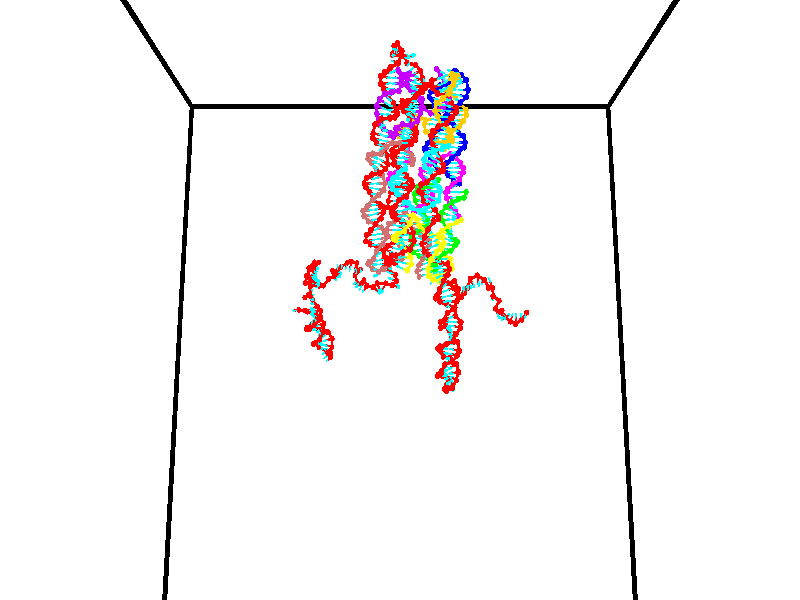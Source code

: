 // switches for output
#declare DRAW_BASES = 1; // possible values are 0, 1; only relevant for DNA ribbons
#declare DRAW_BASES_TYPE = 3; // possible values are 1, 2, 3; only relevant for DNA ribbons
#declare DRAW_FOG = 0; // set to 1 to enable fog

#include "colors.inc"

#include "transforms.inc"
background { rgb <1, 1, 1>}

#default {
   normal{
       ripples 0.25
       frequency 0.20
       turbulence 0.2
       lambda 5
   }
	finish {
		phong 0.1
		phong_size 40.
	}
}

// original window dimensions: 1024x640


// camera settings

camera {
	sky <0, 0.179814, -0.983701>
	up <0, 0.179814, -0.983701>
	right 1.6 * <1, 0, 0>
	location <35, 94.9851, 44.8844>
	look_at <35, 29.7336, 32.9568>
	direction <0, -65.2515, -11.9276>
	angle 67.0682
}


# declare cpy_camera_pos = <35, 94.9851, 44.8844>;
# if (DRAW_FOG = 1)
fog {
	fog_type 2
	up vnormalize(cpy_camera_pos)
	color rgbt<1,1,1,0.3>
	distance 1e-5
	fog_alt 3e-3
	fog_offset 56
}
# end


// LIGHTS

# declare lum = 6;
global_settings {
	ambient_light rgb lum * <0.05, 0.05, 0.05>
	max_trace_level 15
}# declare cpy_direct_light_amount = 0.25;
light_source
{	1000 * <-1, -1.16352, -0.803886>,
	rgb lum * cpy_direct_light_amount
	parallel
}

light_source
{	1000 * <1, 1.16352, 0.803886>,
	rgb lum * cpy_direct_light_amount
	parallel
}

// strand 0

// nucleotide -1

// particle -1
sphere {
	<24.750147, 34.711483, 34.714684> 0.250000
	pigment { color rgbt <1,0,0,0> }
	no_shadow
}
cylinder {
	<24.536259, 35.038704, 34.799412>,  <24.407927, 35.235035, 34.850250>, 0.100000
	pigment { color rgbt <1,0,0,0> }
	no_shadow
}
cylinder {
	<24.536259, 35.038704, 34.799412>,  <24.750147, 34.711483, 34.714684>, 0.100000
	pigment { color rgbt <1,0,0,0> }
	no_shadow
}

// particle -1
sphere {
	<24.536259, 35.038704, 34.799412> 0.100000
	pigment { color rgbt <1,0,0,0> }
	no_shadow
}
sphere {
	0, 1
	scale<0.080000,0.200000,0.300000>
	matrix <-0.077357, -0.297004, 0.951738,
		0.841481, 0.492527, 0.222096,
		-0.534720, 0.818050, 0.211823,
		24.375843, 35.284119, 34.862957>
	pigment { color rgbt <0,1,1,0> }
	no_shadow
}
cylinder {
	<25.289095, 34.196095, 34.675930>,  <24.750147, 34.711483, 34.714684>, 0.130000
	pigment { color rgbt <1,0,0,0> }
	no_shadow
}

// nucleotide -1

// particle -1
sphere {
	<25.289095, 34.196095, 34.675930> 0.250000
	pigment { color rgbt <1,0,0,0> }
	no_shadow
}
cylinder {
	<25.681881, 34.125343, 34.649216>,  <25.917553, 34.082893, 34.633186>, 0.100000
	pigment { color rgbt <1,0,0,0> }
	no_shadow
}
cylinder {
	<25.681881, 34.125343, 34.649216>,  <25.289095, 34.196095, 34.675930>, 0.100000
	pigment { color rgbt <1,0,0,0> }
	no_shadow
}

// particle -1
sphere {
	<25.681881, 34.125343, 34.649216> 0.100000
	pigment { color rgbt <1,0,0,0> }
	no_shadow
}
sphere {
	0, 1
	scale<0.080000,0.200000,0.300000>
	matrix <-0.057958, -0.617851, 0.784156,
		-0.179969, -0.766141, -0.616959,
		0.981963, -0.176881, -0.066789,
		25.976471, 34.072277, 34.629177>
	pigment { color rgbt <0,1,1,0> }
	no_shadow
}
cylinder {
	<25.421732, 33.488907, 34.667408>,  <25.289095, 34.196095, 34.675930>, 0.130000
	pigment { color rgbt <1,0,0,0> }
	no_shadow
}

// nucleotide -1

// particle -1
sphere {
	<25.421732, 33.488907, 34.667408> 0.250000
	pigment { color rgbt <1,0,0,0> }
	no_shadow
}
cylinder {
	<25.728584, 33.697632, 34.816658>,  <25.912695, 33.822868, 34.906208>, 0.100000
	pigment { color rgbt <1,0,0,0> }
	no_shadow
}
cylinder {
	<25.728584, 33.697632, 34.816658>,  <25.421732, 33.488907, 34.667408>, 0.100000
	pigment { color rgbt <1,0,0,0> }
	no_shadow
}

// particle -1
sphere {
	<25.728584, 33.697632, 34.816658> 0.100000
	pigment { color rgbt <1,0,0,0> }
	no_shadow
}
sphere {
	0, 1
	scale<0.080000,0.200000,0.300000>
	matrix <0.122898, -0.690425, 0.712888,
		0.629609, -0.501022, -0.593776,
		0.767130, 0.521815, 0.373124,
		25.958723, 33.854176, 34.928596>
	pigment { color rgbt <0,1,1,0> }
	no_shadow
}
cylinder {
	<26.077431, 32.996853, 34.706680>,  <25.421732, 33.488907, 34.667408>, 0.130000
	pigment { color rgbt <1,0,0,0> }
	no_shadow
}

// nucleotide -1

// particle -1
sphere {
	<26.077431, 32.996853, 34.706680> 0.250000
	pigment { color rgbt <1,0,0,0> }
	no_shadow
}
cylinder {
	<26.168032, 33.302326, 34.948502>,  <26.222391, 33.485611, 35.093594>, 0.100000
	pigment { color rgbt <1,0,0,0> }
	no_shadow
}
cylinder {
	<26.168032, 33.302326, 34.948502>,  <26.077431, 32.996853, 34.706680>, 0.100000
	pigment { color rgbt <1,0,0,0> }
	no_shadow
}

// particle -1
sphere {
	<26.168032, 33.302326, 34.948502> 0.100000
	pigment { color rgbt <1,0,0,0> }
	no_shadow
}
sphere {
	0, 1
	scale<0.080000,0.200000,0.300000>
	matrix <0.179439, -0.642778, 0.744740,
		0.957339, -0.060204, -0.282625,
		0.226501, 0.763683, 0.604554,
		26.235983, 33.531429, 35.129868>
	pigment { color rgbt <0,1,1,0> }
	no_shadow
}
cylinder {
	<26.756283, 32.948215, 35.056847>,  <26.077431, 32.996853, 34.706680>, 0.130000
	pigment { color rgbt <1,0,0,0> }
	no_shadow
}

// nucleotide -1

// particle -1
sphere {
	<26.756283, 32.948215, 35.056847> 0.250000
	pigment { color rgbt <1,0,0,0> }
	no_shadow
}
cylinder {
	<26.513340, 33.160889, 35.292957>,  <26.367575, 33.288494, 35.434624>, 0.100000
	pigment { color rgbt <1,0,0,0> }
	no_shadow
}
cylinder {
	<26.513340, 33.160889, 35.292957>,  <26.756283, 32.948215, 35.056847>, 0.100000
	pigment { color rgbt <1,0,0,0> }
	no_shadow
}

// particle -1
sphere {
	<26.513340, 33.160889, 35.292957> 0.100000
	pigment { color rgbt <1,0,0,0> }
	no_shadow
}
sphere {
	0, 1
	scale<0.080000,0.200000,0.300000>
	matrix <0.281903, -0.550430, 0.785849,
		0.742729, 0.643693, 0.184425,
		-0.607359, 0.531682, 0.590279,
		26.331133, 33.320393, 35.470039>
	pigment { color rgbt <0,1,1,0> }
	no_shadow
}
cylinder {
	<27.158821, 33.326027, 35.682251>,  <26.756283, 32.948215, 35.056847>, 0.130000
	pigment { color rgbt <1,0,0,0> }
	no_shadow
}

// nucleotide -1

// particle -1
sphere {
	<27.158821, 33.326027, 35.682251> 0.250000
	pigment { color rgbt <1,0,0,0> }
	no_shadow
}
cylinder {
	<26.779915, 33.221378, 35.756268>,  <26.552570, 33.158588, 35.800678>, 0.100000
	pigment { color rgbt <1,0,0,0> }
	no_shadow
}
cylinder {
	<26.779915, 33.221378, 35.756268>,  <27.158821, 33.326027, 35.682251>, 0.100000
	pigment { color rgbt <1,0,0,0> }
	no_shadow
}

// particle -1
sphere {
	<26.779915, 33.221378, 35.756268> 0.100000
	pigment { color rgbt <1,0,0,0> }
	no_shadow
}
sphere {
	0, 1
	scale<0.080000,0.200000,0.300000>
	matrix <0.286702, -0.433995, 0.854079,
		-0.143142, 0.862091, 0.486117,
		-0.947266, -0.261625, 0.185040,
		26.495735, 33.142891, 35.811779>
	pigment { color rgbt <0,1,1,0> }
	no_shadow
}
cylinder {
	<27.121748, 33.418438, 36.405537>,  <27.158821, 33.326027, 35.682251>, 0.130000
	pigment { color rgbt <1,0,0,0> }
	no_shadow
}

// nucleotide -1

// particle -1
sphere {
	<27.121748, 33.418438, 36.405537> 0.250000
	pigment { color rgbt <1,0,0,0> }
	no_shadow
}
cylinder {
	<26.857521, 33.142769, 36.286407>,  <26.698984, 32.977367, 36.214931>, 0.100000
	pigment { color rgbt <1,0,0,0> }
	no_shadow
}
cylinder {
	<26.857521, 33.142769, 36.286407>,  <27.121748, 33.418438, 36.405537>, 0.100000
	pigment { color rgbt <1,0,0,0> }
	no_shadow
}

// particle -1
sphere {
	<26.857521, 33.142769, 36.286407> 0.100000
	pigment { color rgbt <1,0,0,0> }
	no_shadow
}
sphere {
	0, 1
	scale<0.080000,0.200000,0.300000>
	matrix <0.210880, -0.551038, 0.807395,
		-0.720542, 0.470534, 0.509329,
		-0.660567, -0.689170, -0.297820,
		26.659351, 32.936016, 36.197060>
	pigment { color rgbt <0,1,1,0> }
	no_shadow
}
cylinder {
	<26.716290, 33.109051, 37.035976>,  <27.121748, 33.418438, 36.405537>, 0.130000
	pigment { color rgbt <1,0,0,0> }
	no_shadow
}

// nucleotide -1

// particle -1
sphere {
	<26.716290, 33.109051, 37.035976> 0.250000
	pigment { color rgbt <1,0,0,0> }
	no_shadow
}
cylinder {
	<26.671392, 32.814175, 36.769455>,  <26.644453, 32.637249, 36.609543>, 0.100000
	pigment { color rgbt <1,0,0,0> }
	no_shadow
}
cylinder {
	<26.671392, 32.814175, 36.769455>,  <26.716290, 33.109051, 37.035976>, 0.100000
	pigment { color rgbt <1,0,0,0> }
	no_shadow
}

// particle -1
sphere {
	<26.671392, 32.814175, 36.769455> 0.100000
	pigment { color rgbt <1,0,0,0> }
	no_shadow
}
sphere {
	0, 1
	scale<0.080000,0.200000,0.300000>
	matrix <0.238046, -0.670963, 0.702242,
		-0.964746, -0.079789, 0.250796,
		-0.112244, -0.737186, -0.666302,
		26.637720, 32.593018, 36.569565>
	pigment { color rgbt <0,1,1,0> }
	no_shadow
}
cylinder {
	<26.208019, 32.672550, 37.264793>,  <26.716290, 33.109051, 37.035976>, 0.130000
	pigment { color rgbt <1,0,0,0> }
	no_shadow
}

// nucleotide -1

// particle -1
sphere {
	<26.208019, 32.672550, 37.264793> 0.250000
	pigment { color rgbt <1,0,0,0> }
	no_shadow
}
cylinder {
	<26.463469, 32.461884, 37.040371>,  <26.616739, 32.335484, 36.905716>, 0.100000
	pigment { color rgbt <1,0,0,0> }
	no_shadow
}
cylinder {
	<26.463469, 32.461884, 37.040371>,  <26.208019, 32.672550, 37.264793>, 0.100000
	pigment { color rgbt <1,0,0,0> }
	no_shadow
}

// particle -1
sphere {
	<26.463469, 32.461884, 37.040371> 0.100000
	pigment { color rgbt <1,0,0,0> }
	no_shadow
}
sphere {
	0, 1
	scale<0.080000,0.200000,0.300000>
	matrix <0.131091, -0.643984, 0.753724,
		-0.758270, -0.554896, -0.342224,
		0.638625, -0.526664, -0.561056,
		26.655056, 32.303883, 36.872055>
	pigment { color rgbt <0,1,1,0> }
	no_shadow
}
cylinder {
	<25.907055, 31.902426, 37.278774>,  <26.208019, 32.672550, 37.264793>, 0.130000
	pigment { color rgbt <1,0,0,0> }
	no_shadow
}

// nucleotide -1

// particle -1
sphere {
	<25.907055, 31.902426, 37.278774> 0.250000
	pigment { color rgbt <1,0,0,0> }
	no_shadow
}
cylinder {
	<26.292009, 31.886068, 37.171333>,  <26.522982, 31.876255, 37.106869>, 0.100000
	pigment { color rgbt <1,0,0,0> }
	no_shadow
}
cylinder {
	<26.292009, 31.886068, 37.171333>,  <25.907055, 31.902426, 37.278774>, 0.100000
	pigment { color rgbt <1,0,0,0> }
	no_shadow
}

// particle -1
sphere {
	<26.292009, 31.886068, 37.171333> 0.100000
	pigment { color rgbt <1,0,0,0> }
	no_shadow
}
sphere {
	0, 1
	scale<0.080000,0.200000,0.300000>
	matrix <0.165777, -0.694870, 0.699766,
		-0.215255, -0.717971, -0.661953,
		0.962384, -0.040892, -0.268598,
		26.580725, 31.873800, 37.090755>
	pigment { color rgbt <0,1,1,0> }
	no_shadow
}
cylinder {
	<25.984306, 31.275713, 37.086559>,  <25.907055, 31.902426, 37.278774>, 0.130000
	pigment { color rgbt <1,0,0,0> }
	no_shadow
}

// nucleotide -1

// particle -1
sphere {
	<25.984306, 31.275713, 37.086559> 0.250000
	pigment { color rgbt <1,0,0,0> }
	no_shadow
}
cylinder {
	<26.357689, 31.392176, 37.170357>,  <26.581718, 31.462053, 37.220634>, 0.100000
	pigment { color rgbt <1,0,0,0> }
	no_shadow
}
cylinder {
	<26.357689, 31.392176, 37.170357>,  <25.984306, 31.275713, 37.086559>, 0.100000
	pigment { color rgbt <1,0,0,0> }
	no_shadow
}

// particle -1
sphere {
	<26.357689, 31.392176, 37.170357> 0.100000
	pigment { color rgbt <1,0,0,0> }
	no_shadow
}
sphere {
	0, 1
	scale<0.080000,0.200000,0.300000>
	matrix <0.036315, -0.657760, 0.752351,
		0.356849, -0.694679, -0.624564,
		0.933456, 0.291157, 0.209494,
		26.637726, 31.479523, 37.233204>
	pigment { color rgbt <0,1,1,0> }
	no_shadow
}
cylinder {
	<26.344866, 30.774893, 37.440453>,  <25.984306, 31.275713, 37.086559>, 0.130000
	pigment { color rgbt <1,0,0,0> }
	no_shadow
}

// nucleotide -1

// particle -1
sphere {
	<26.344866, 30.774893, 37.440453> 0.250000
	pigment { color rgbt <1,0,0,0> }
	no_shadow
}
cylinder {
	<26.549913, 31.099388, 37.552963>,  <26.672941, 31.294086, 37.620468>, 0.100000
	pigment { color rgbt <1,0,0,0> }
	no_shadow
}
cylinder {
	<26.549913, 31.099388, 37.552963>,  <26.344866, 30.774893, 37.440453>, 0.100000
	pigment { color rgbt <1,0,0,0> }
	no_shadow
}

// particle -1
sphere {
	<26.549913, 31.099388, 37.552963> 0.100000
	pigment { color rgbt <1,0,0,0> }
	no_shadow
}
sphere {
	0, 1
	scale<0.080000,0.200000,0.300000>
	matrix <0.418322, -0.522047, 0.743286,
		0.749821, -0.263358, -0.606969,
		0.512617, 0.811239, 0.281273,
		26.703699, 31.342760, 37.637344>
	pigment { color rgbt <0,1,1,0> }
	no_shadow
}
cylinder {
	<27.067385, 30.583475, 37.727390>,  <26.344866, 30.774893, 37.440453>, 0.130000
	pigment { color rgbt <1,0,0,0> }
	no_shadow
}

// nucleotide -1

// particle -1
sphere {
	<27.067385, 30.583475, 37.727390> 0.250000
	pigment { color rgbt <1,0,0,0> }
	no_shadow
}
cylinder {
	<26.998964, 30.944756, 37.884853>,  <26.957912, 31.161524, 37.979332>, 0.100000
	pigment { color rgbt <1,0,0,0> }
	no_shadow
}
cylinder {
	<26.998964, 30.944756, 37.884853>,  <27.067385, 30.583475, 37.727390>, 0.100000
	pigment { color rgbt <1,0,0,0> }
	no_shadow
}

// particle -1
sphere {
	<26.998964, 30.944756, 37.884853> 0.100000
	pigment { color rgbt <1,0,0,0> }
	no_shadow
}
sphere {
	0, 1
	scale<0.080000,0.200000,0.300000>
	matrix <0.420229, -0.294502, 0.858299,
		0.891151, 0.312238, -0.329178,
		-0.171050, 0.903203, 0.393657,
		26.947649, 31.215717, 38.002949>
	pigment { color rgbt <0,1,1,0> }
	no_shadow
}
cylinder {
	<27.667803, 30.967716, 37.969936>,  <27.067385, 30.583475, 37.727390>, 0.130000
	pigment { color rgbt <1,0,0,0> }
	no_shadow
}

// nucleotide -1

// particle -1
sphere {
	<27.667803, 30.967716, 37.969936> 0.250000
	pigment { color rgbt <1,0,0,0> }
	no_shadow
}
cylinder {
	<27.345133, 31.064831, 38.185467>,  <27.151531, 31.123100, 38.314785>, 0.100000
	pigment { color rgbt <1,0,0,0> }
	no_shadow
}
cylinder {
	<27.345133, 31.064831, 38.185467>,  <27.667803, 30.967716, 37.969936>, 0.100000
	pigment { color rgbt <1,0,0,0> }
	no_shadow
}

// particle -1
sphere {
	<27.345133, 31.064831, 38.185467> 0.100000
	pigment { color rgbt <1,0,0,0> }
	no_shadow
}
sphere {
	0, 1
	scale<0.080000,0.200000,0.300000>
	matrix <0.386900, -0.472249, 0.792016,
		0.446751, 0.847370, 0.287016,
		-0.806673, 0.242787, 0.538825,
		27.103130, 31.137667, 38.347115>
	pigment { color rgbt <0,1,1,0> }
	no_shadow
}
cylinder {
	<27.689941, 31.547737, 38.378624>,  <27.667803, 30.967716, 37.969936>, 0.130000
	pigment { color rgbt <1,0,0,0> }
	no_shadow
}

// nucleotide -1

// particle -1
sphere {
	<27.689941, 31.547737, 38.378624> 0.250000
	pigment { color rgbt <1,0,0,0> }
	no_shadow
}
cylinder {
	<27.489433, 31.220652, 38.491814>,  <27.369129, 31.024401, 38.559727>, 0.100000
	pigment { color rgbt <1,0,0,0> }
	no_shadow
}
cylinder {
	<27.489433, 31.220652, 38.491814>,  <27.689941, 31.547737, 38.378624>, 0.100000
	pigment { color rgbt <1,0,0,0> }
	no_shadow
}

// particle -1
sphere {
	<27.489433, 31.220652, 38.491814> 0.100000
	pigment { color rgbt <1,0,0,0> }
	no_shadow
}
sphere {
	0, 1
	scale<0.080000,0.200000,0.300000>
	matrix <0.654884, -0.144768, 0.741734,
		-0.565558, 0.557126, 0.608074,
		-0.501269, -0.817712, 0.282979,
		27.339052, 30.975338, 38.576706>
	pigment { color rgbt <0,1,1,0> }
	no_shadow
}
cylinder {
	<27.410795, 32.086201, 38.052280>,  <27.689941, 31.547737, 38.378624>, 0.130000
	pigment { color rgbt <1,0,0,0> }
	no_shadow
}

// nucleotide -1

// particle -1
sphere {
	<27.410795, 32.086201, 38.052280> 0.250000
	pigment { color rgbt <1,0,0,0> }
	no_shadow
}
cylinder {
	<27.286783, 31.763454, 37.851143>,  <27.212376, 31.569807, 37.730461>, 0.100000
	pigment { color rgbt <1,0,0,0> }
	no_shadow
}
cylinder {
	<27.286783, 31.763454, 37.851143>,  <27.410795, 32.086201, 38.052280>, 0.100000
	pigment { color rgbt <1,0,0,0> }
	no_shadow
}

// particle -1
sphere {
	<27.286783, 31.763454, 37.851143> 0.100000
	pigment { color rgbt <1,0,0,0> }
	no_shadow
}
sphere {
	0, 1
	scale<0.080000,0.200000,0.300000>
	matrix <-0.120074, 0.557898, -0.821177,
		0.943113, -0.194213, -0.269850,
		-0.310032, -0.806865, -0.502841,
		27.193773, 31.521395, 37.700291>
	pigment { color rgbt <0,1,1,0> }
	no_shadow
}
cylinder {
	<27.850800, 31.825935, 37.509754>,  <27.410795, 32.086201, 38.052280>, 0.130000
	pigment { color rgbt <1,0,0,0> }
	no_shadow
}

// nucleotide -1

// particle -1
sphere {
	<27.850800, 31.825935, 37.509754> 0.250000
	pigment { color rgbt <1,0,0,0> }
	no_shadow
}
cylinder {
	<27.470676, 31.732512, 37.427425>,  <27.242603, 31.676456, 37.378029>, 0.100000
	pigment { color rgbt <1,0,0,0> }
	no_shadow
}
cylinder {
	<27.470676, 31.732512, 37.427425>,  <27.850800, 31.825935, 37.509754>, 0.100000
	pigment { color rgbt <1,0,0,0> }
	no_shadow
}

// particle -1
sphere {
	<27.470676, 31.732512, 37.427425> 0.100000
	pigment { color rgbt <1,0,0,0> }
	no_shadow
}
sphere {
	0, 1
	scale<0.080000,0.200000,0.300000>
	matrix <0.032735, 0.582523, -0.812155,
		0.309585, -0.778535, -0.545931,
		-0.950308, -0.233560, -0.205825,
		27.185583, 31.662443, 37.365677>
	pigment { color rgbt <0,1,1,0> }
	no_shadow
}
cylinder {
	<27.851913, 31.733931, 36.780960>,  <27.850800, 31.825935, 37.509754>, 0.130000
	pigment { color rgbt <1,0,0,0> }
	no_shadow
}

// nucleotide -1

// particle -1
sphere {
	<27.851913, 31.733931, 36.780960> 0.250000
	pigment { color rgbt <1,0,0,0> }
	no_shadow
}
cylinder {
	<27.466364, 31.789192, 36.872051>,  <27.235035, 31.822350, 36.926704>, 0.100000
	pigment { color rgbt <1,0,0,0> }
	no_shadow
}
cylinder {
	<27.466364, 31.789192, 36.872051>,  <27.851913, 31.733931, 36.780960>, 0.100000
	pigment { color rgbt <1,0,0,0> }
	no_shadow
}

// particle -1
sphere {
	<27.466364, 31.789192, 36.872051> 0.100000
	pigment { color rgbt <1,0,0,0> }
	no_shadow
}
sphere {
	0, 1
	scale<0.080000,0.200000,0.300000>
	matrix <-0.146895, 0.437486, -0.887146,
		-0.222192, -0.888549, -0.401387,
		-0.963874, 0.138155, 0.227729,
		27.177202, 31.830639, 36.940369>
	pigment { color rgbt <0,1,1,0> }
	no_shadow
}
cylinder {
	<27.399368, 31.554983, 36.168793>,  <27.851913, 31.733931, 36.780960>, 0.130000
	pigment { color rgbt <1,0,0,0> }
	no_shadow
}

// nucleotide -1

// particle -1
sphere {
	<27.399368, 31.554983, 36.168793> 0.250000
	pigment { color rgbt <1,0,0,0> }
	no_shadow
}
cylinder {
	<27.178947, 31.794500, 36.401268>,  <27.046694, 31.938211, 36.540752>, 0.100000
	pigment { color rgbt <1,0,0,0> }
	no_shadow
}
cylinder {
	<27.178947, 31.794500, 36.401268>,  <27.399368, 31.554983, 36.168793>, 0.100000
	pigment { color rgbt <1,0,0,0> }
	no_shadow
}

// particle -1
sphere {
	<27.178947, 31.794500, 36.401268> 0.100000
	pigment { color rgbt <1,0,0,0> }
	no_shadow
}
sphere {
	0, 1
	scale<0.080000,0.200000,0.300000>
	matrix <-0.323239, 0.488936, -0.810221,
		-0.769322, -0.634340, -0.075876,
		-0.551054, 0.598795, 0.581193,
		27.013632, 31.974138, 36.575626>
	pigment { color rgbt <0,1,1,0> }
	no_shadow
}
cylinder {
	<26.751131, 31.493601, 35.835373>,  <27.399368, 31.554983, 36.168793>, 0.130000
	pigment { color rgbt <1,0,0,0> }
	no_shadow
}

// nucleotide -1

// particle -1
sphere {
	<26.751131, 31.493601, 35.835373> 0.250000
	pigment { color rgbt <1,0,0,0> }
	no_shadow
}
cylinder {
	<26.731344, 31.820047, 36.065681>,  <26.719473, 32.015915, 36.203865>, 0.100000
	pigment { color rgbt <1,0,0,0> }
	no_shadow
}
cylinder {
	<26.731344, 31.820047, 36.065681>,  <26.751131, 31.493601, 35.835373>, 0.100000
	pigment { color rgbt <1,0,0,0> }
	no_shadow
}

// particle -1
sphere {
	<26.731344, 31.820047, 36.065681> 0.100000
	pigment { color rgbt <1,0,0,0> }
	no_shadow
}
sphere {
	0, 1
	scale<0.080000,0.200000,0.300000>
	matrix <-0.506469, 0.476361, -0.718727,
		-0.860838, -0.327162, 0.389773,
		-0.049467, 0.816116, 0.575767,
		26.716503, 32.064880, 36.238411>
	pigment { color rgbt <0,1,1,0> }
	no_shadow
}
cylinder {
	<26.109118, 31.786589, 35.833725>,  <26.751131, 31.493601, 35.835373>, 0.130000
	pigment { color rgbt <1,0,0,0> }
	no_shadow
}

// nucleotide -1

// particle -1
sphere {
	<26.109118, 31.786589, 35.833725> 0.250000
	pigment { color rgbt <1,0,0,0> }
	no_shadow
}
cylinder {
	<26.265423, 32.093155, 36.037651>,  <26.359205, 32.277096, 36.160007>, 0.100000
	pigment { color rgbt <1,0,0,0> }
	no_shadow
}
cylinder {
	<26.265423, 32.093155, 36.037651>,  <26.109118, 31.786589, 35.833725>, 0.100000
	pigment { color rgbt <1,0,0,0> }
	no_shadow
}

// particle -1
sphere {
	<26.265423, 32.093155, 36.037651> 0.100000
	pigment { color rgbt <1,0,0,0> }
	no_shadow
}
sphere {
	0, 1
	scale<0.080000,0.200000,0.300000>
	matrix <-0.564198, 0.637037, -0.525228,
		-0.727315, -0.082399, 0.681340,
		0.390761, 0.766416, 0.509816,
		26.382650, 32.323078, 36.190598>
	pigment { color rgbt <0,1,1,0> }
	no_shadow
}
cylinder {
	<25.506155, 32.300945, 35.871605>,  <26.109118, 31.786589, 35.833725>, 0.130000
	pigment { color rgbt <1,0,0,0> }
	no_shadow
}

// nucleotide -1

// particle -1
sphere {
	<25.506155, 32.300945, 35.871605> 0.250000
	pigment { color rgbt <1,0,0,0> }
	no_shadow
}
cylinder {
	<25.823631, 32.514992, 35.987335>,  <26.014116, 32.643417, 36.056774>, 0.100000
	pigment { color rgbt <1,0,0,0> }
	no_shadow
}
cylinder {
	<25.823631, 32.514992, 35.987335>,  <25.506155, 32.300945, 35.871605>, 0.100000
	pigment { color rgbt <1,0,0,0> }
	no_shadow
}

// particle -1
sphere {
	<25.823631, 32.514992, 35.987335> 0.100000
	pigment { color rgbt <1,0,0,0> }
	no_shadow
}
sphere {
	0, 1
	scale<0.080000,0.200000,0.300000>
	matrix <-0.289680, 0.750689, -0.593761,
		-0.534921, 0.387452, 0.750827,
		0.793691, 0.535114, 0.289322,
		26.061739, 32.675526, 36.074131>
	pigment { color rgbt <0,1,1,0> }
	no_shadow
}
cylinder {
	<25.272923, 32.931278, 36.094357>,  <25.506155, 32.300945, 35.871605>, 0.130000
	pigment { color rgbt <1,0,0,0> }
	no_shadow
}

// nucleotide -1

// particle -1
sphere {
	<25.272923, 32.931278, 36.094357> 0.250000
	pigment { color rgbt <1,0,0,0> }
	no_shadow
}
cylinder {
	<25.652391, 33.015484, 35.999947>,  <25.880072, 33.066010, 35.943302>, 0.100000
	pigment { color rgbt <1,0,0,0> }
	no_shadow
}
cylinder {
	<25.652391, 33.015484, 35.999947>,  <25.272923, 32.931278, 36.094357>, 0.100000
	pigment { color rgbt <1,0,0,0> }
	no_shadow
}

// particle -1
sphere {
	<25.652391, 33.015484, 35.999947> 0.100000
	pigment { color rgbt <1,0,0,0> }
	no_shadow
}
sphere {
	0, 1
	scale<0.080000,0.200000,0.300000>
	matrix <-0.314626, 0.704087, -0.636609,
		0.032162, 0.678191, 0.734181,
		0.948671, 0.210518, -0.236021,
		25.936993, 33.078640, 35.929142>
	pigment { color rgbt <0,1,1,0> }
	no_shadow
}
cylinder {
	<25.438185, 33.641163, 36.087173>,  <25.272923, 32.931278, 36.094357>, 0.130000
	pigment { color rgbt <1,0,0,0> }
	no_shadow
}

// nucleotide -1

// particle -1
sphere {
	<25.438185, 33.641163, 36.087173> 0.250000
	pigment { color rgbt <1,0,0,0> }
	no_shadow
}
cylinder {
	<25.689375, 33.480667, 35.820446>,  <25.840090, 33.384369, 35.660408>, 0.100000
	pigment { color rgbt <1,0,0,0> }
	no_shadow
}
cylinder {
	<25.689375, 33.480667, 35.820446>,  <25.438185, 33.641163, 36.087173>, 0.100000
	pigment { color rgbt <1,0,0,0> }
	no_shadow
}

// particle -1
sphere {
	<25.689375, 33.480667, 35.820446> 0.100000
	pigment { color rgbt <1,0,0,0> }
	no_shadow
}
sphere {
	0, 1
	scale<0.080000,0.200000,0.300000>
	matrix <-0.167668, 0.766961, -0.619401,
		0.759955, 0.500774, 0.414359,
		0.627978, -0.401242, -0.666820,
		25.877768, 33.360294, 35.620399>
	pigment { color rgbt <0,1,1,0> }
	no_shadow
}
cylinder {
	<25.799980, 34.154873, 36.296463>,  <25.438185, 33.641163, 36.087173>, 0.130000
	pigment { color rgbt <1,0,0,0> }
	no_shadow
}

// nucleotide -1

// particle -1
sphere {
	<25.799980, 34.154873, 36.296463> 0.250000
	pigment { color rgbt <1,0,0,0> }
	no_shadow
}
cylinder {
	<25.988731, 33.921265, 36.032265>,  <26.101982, 33.781101, 35.873745>, 0.100000
	pigment { color rgbt <1,0,0,0> }
	no_shadow
}
cylinder {
	<25.988731, 33.921265, 36.032265>,  <25.799980, 34.154873, 36.296463>, 0.100000
	pigment { color rgbt <1,0,0,0> }
	no_shadow
}

// particle -1
sphere {
	<25.988731, 33.921265, 36.032265> 0.100000
	pigment { color rgbt <1,0,0,0> }
	no_shadow
}
sphere {
	0, 1
	scale<0.080000,0.200000,0.300000>
	matrix <-0.207942, 0.654292, -0.727091,
		0.856792, 0.480443, 0.187303,
		0.471877, -0.584017, -0.660496,
		26.130295, 33.746059, 35.834114>
	pigment { color rgbt <0,1,1,0> }
	no_shadow
}
cylinder {
	<26.307327, 34.509125, 36.018456>,  <25.799980, 34.154873, 36.296463>, 0.130000
	pigment { color rgbt <1,0,0,0> }
	no_shadow
}

// nucleotide -1

// particle -1
sphere {
	<26.307327, 34.509125, 36.018456> 0.250000
	pigment { color rgbt <1,0,0,0> }
	no_shadow
}
cylinder {
	<26.270126, 34.225319, 35.739044>,  <26.247805, 34.055035, 35.571400>, 0.100000
	pigment { color rgbt <1,0,0,0> }
	no_shadow
}
cylinder {
	<26.270126, 34.225319, 35.739044>,  <26.307327, 34.509125, 36.018456>, 0.100000
	pigment { color rgbt <1,0,0,0> }
	no_shadow
}

// particle -1
sphere {
	<26.270126, 34.225319, 35.739044> 0.100000
	pigment { color rgbt <1,0,0,0> }
	no_shadow
}
sphere {
	0, 1
	scale<0.080000,0.200000,0.300000>
	matrix <-0.054215, 0.704134, -0.707995,
		0.994189, -0.027976, -0.103954,
		-0.093004, -0.709516, -0.698525,
		26.242226, 34.012463, 35.529488>
	pigment { color rgbt <0,1,1,0> }
	no_shadow
}
cylinder {
	<26.806490, 34.521843, 35.539299>,  <26.307327, 34.509125, 36.018456>, 0.130000
	pigment { color rgbt <1,0,0,0> }
	no_shadow
}

// nucleotide -1

// particle -1
sphere {
	<26.806490, 34.521843, 35.539299> 0.250000
	pigment { color rgbt <1,0,0,0> }
	no_shadow
}
cylinder {
	<26.511290, 34.336182, 35.343372>,  <26.334169, 34.224785, 35.225819>, 0.100000
	pigment { color rgbt <1,0,0,0> }
	no_shadow
}
cylinder {
	<26.511290, 34.336182, 35.343372>,  <26.806490, 34.521843, 35.539299>, 0.100000
	pigment { color rgbt <1,0,0,0> }
	no_shadow
}

// particle -1
sphere {
	<26.511290, 34.336182, 35.343372> 0.100000
	pigment { color rgbt <1,0,0,0> }
	no_shadow
}
sphere {
	0, 1
	scale<0.080000,0.200000,0.300000>
	matrix <0.112943, 0.630665, -0.767793,
		0.665281, -0.621953, -0.413008,
		-0.738001, -0.464152, -0.489815,
		26.289890, 34.196938, 35.196426>
	pigment { color rgbt <0,1,1,0> }
	no_shadow
}
cylinder {
	<26.962915, 34.486118, 34.777313>,  <26.806490, 34.521843, 35.539299>, 0.130000
	pigment { color rgbt <1,0,0,0> }
	no_shadow
}

// nucleotide -1

// particle -1
sphere {
	<26.962915, 34.486118, 34.777313> 0.250000
	pigment { color rgbt <1,0,0,0> }
	no_shadow
}
cylinder {
	<26.564672, 34.462940, 34.806740>,  <26.325727, 34.449032, 34.824394>, 0.100000
	pigment { color rgbt <1,0,0,0> }
	no_shadow
}
cylinder {
	<26.564672, 34.462940, 34.806740>,  <26.962915, 34.486118, 34.777313>, 0.100000
	pigment { color rgbt <1,0,0,0> }
	no_shadow
}

// particle -1
sphere {
	<26.564672, 34.462940, 34.806740> 0.100000
	pigment { color rgbt <1,0,0,0> }
	no_shadow
}
sphere {
	0, 1
	scale<0.080000,0.200000,0.300000>
	matrix <-0.093605, 0.639340, -0.763205,
		-0.002805, -0.766737, -0.641955,
		-0.995605, -0.057950, 0.073563,
		26.265991, 34.445557, 34.828808>
	pigment { color rgbt <0,1,1,0> }
	no_shadow
}
cylinder {
	<26.566303, 34.171558, 34.343891>,  <26.962915, 34.486118, 34.777313>, 0.130000
	pigment { color rgbt <1,0,0,0> }
	no_shadow
}

// nucleotide -1

// particle -1
sphere {
	<26.566303, 34.171558, 34.343891> 0.250000
	pigment { color rgbt <1,0,0,0> }
	no_shadow
}
cylinder {
	<26.304470, 34.441071, 34.481030>,  <26.147369, 34.602776, 34.563313>, 0.100000
	pigment { color rgbt <1,0,0,0> }
	no_shadow
}
cylinder {
	<26.304470, 34.441071, 34.481030>,  <26.566303, 34.171558, 34.343891>, 0.100000
	pigment { color rgbt <1,0,0,0> }
	no_shadow
}

// particle -1
sphere {
	<26.304470, 34.441071, 34.481030> 0.100000
	pigment { color rgbt <1,0,0,0> }
	no_shadow
}
sphere {
	0, 1
	scale<0.080000,0.200000,0.300000>
	matrix <0.310936, 0.653323, -0.690280,
		-0.689086, -0.345242, -0.637156,
		-0.654583, 0.673778, 0.342848,
		26.108095, 34.643204, 34.583885>
	pigment { color rgbt <0,1,1,0> }
	no_shadow
}
cylinder {
	<26.086836, 34.393677, 33.812363>,  <26.566303, 34.171558, 34.343891>, 0.130000
	pigment { color rgbt <1,0,0,0> }
	no_shadow
}

// nucleotide -1

// particle -1
sphere {
	<26.086836, 34.393677, 33.812363> 0.250000
	pigment { color rgbt <1,0,0,0> }
	no_shadow
}
cylinder {
	<26.123295, 34.715073, 34.047684>,  <26.145170, 34.907909, 34.188877>, 0.100000
	pigment { color rgbt <1,0,0,0> }
	no_shadow
}
cylinder {
	<26.123295, 34.715073, 34.047684>,  <26.086836, 34.393677, 33.812363>, 0.100000
	pigment { color rgbt <1,0,0,0> }
	no_shadow
}

// particle -1
sphere {
	<26.123295, 34.715073, 34.047684> 0.100000
	pigment { color rgbt <1,0,0,0> }
	no_shadow
}
sphere {
	0, 1
	scale<0.080000,0.200000,0.300000>
	matrix <0.121715, 0.577341, -0.807380,
		-0.988371, 0.145196, -0.045173,
		0.091148, 0.803489, 0.588300,
		26.150639, 34.956120, 34.224174>
	pigment { color rgbt <0,1,1,0> }
	no_shadow
}
cylinder {
	<25.687124, 34.819420, 33.443062>,  <26.086836, 34.393677, 33.812363>, 0.130000
	pigment { color rgbt <1,0,0,0> }
	no_shadow
}

// nucleotide -1

// particle -1
sphere {
	<25.687124, 34.819420, 33.443062> 0.250000
	pigment { color rgbt <1,0,0,0> }
	no_shadow
}
cylinder {
	<25.931763, 35.018444, 33.689114>,  <26.078547, 35.137859, 33.836746>, 0.100000
	pigment { color rgbt <1,0,0,0> }
	no_shadow
}
cylinder {
	<25.931763, 35.018444, 33.689114>,  <25.687124, 34.819420, 33.443062>, 0.100000
	pigment { color rgbt <1,0,0,0> }
	no_shadow
}

// particle -1
sphere {
	<25.931763, 35.018444, 33.689114> 0.100000
	pigment { color rgbt <1,0,0,0> }
	no_shadow
}
sphere {
	0, 1
	scale<0.080000,0.200000,0.300000>
	matrix <0.164967, 0.680209, -0.714214,
		-0.773779, 0.538288, 0.333934,
		0.611598, 0.497556, 0.615131,
		26.115242, 35.167709, 33.873653>
	pigment { color rgbt <0,1,1,0> }
	no_shadow
}
cylinder {
	<25.479706, 35.540581, 33.806717>,  <25.687124, 34.819420, 33.443062>, 0.130000
	pigment { color rgbt <1,0,0,0> }
	no_shadow
}

// nucleotide -1

// particle -1
sphere {
	<25.479706, 35.540581, 33.806717> 0.250000
	pigment { color rgbt <1,0,0,0> }
	no_shadow
}
cylinder {
	<25.848600, 35.458199, 33.675838>,  <26.069937, 35.408768, 33.597309>, 0.100000
	pigment { color rgbt <1,0,0,0> }
	no_shadow
}
cylinder {
	<25.848600, 35.458199, 33.675838>,  <25.479706, 35.540581, 33.806717>, 0.100000
	pigment { color rgbt <1,0,0,0> }
	no_shadow
}

// particle -1
sphere {
	<25.848600, 35.458199, 33.675838> 0.100000
	pigment { color rgbt <1,0,0,0> }
	no_shadow
}
sphere {
	0, 1
	scale<0.080000,0.200000,0.300000>
	matrix <-0.164717, 0.556344, -0.814463,
		0.349778, 0.805024, 0.479158,
		0.922238, -0.205956, -0.327198,
		26.125273, 35.396412, 33.577679>
	pigment { color rgbt <0,1,1,0> }
	no_shadow
}
cylinder {
	<26.063595, 36.030640, 33.774784>,  <25.479706, 35.540581, 33.806717>, 0.130000
	pigment { color rgbt <1,0,0,0> }
	no_shadow
}

// nucleotide -1

// particle -1
sphere {
	<26.063595, 36.030640, 33.774784> 0.250000
	pigment { color rgbt <1,0,0,0> }
	no_shadow
}
cylinder {
	<26.077536, 35.765675, 33.475452>,  <26.085901, 35.606697, 33.295853>, 0.100000
	pigment { color rgbt <1,0,0,0> }
	no_shadow
}
cylinder {
	<26.077536, 35.765675, 33.475452>,  <26.063595, 36.030640, 33.774784>, 0.100000
	pigment { color rgbt <1,0,0,0> }
	no_shadow
}

// particle -1
sphere {
	<26.077536, 35.765675, 33.475452> 0.100000
	pigment { color rgbt <1,0,0,0> }
	no_shadow
}
sphere {
	0, 1
	scale<0.080000,0.200000,0.300000>
	matrix <-0.103547, 0.742359, -0.661952,
		0.994014, 0.100559, -0.042717,
		0.034853, -0.662413, -0.748328,
		26.087992, 35.566952, 33.250954>
	pigment { color rgbt <0,1,1,0> }
	no_shadow
}
cylinder {
	<26.074768, 36.178646, 33.011963>,  <26.063595, 36.030640, 33.774784>, 0.130000
	pigment { color rgbt <1,0,0,0> }
	no_shadow
}

// nucleotide -1

// particle -1
sphere {
	<26.074768, 36.178646, 33.011963> 0.250000
	pigment { color rgbt <1,0,0,0> }
	no_shadow
}
cylinder {
	<26.422321, 36.000050, 32.926464>,  <26.630854, 35.892891, 32.875164>, 0.100000
	pigment { color rgbt <1,0,0,0> }
	no_shadow
}
cylinder {
	<26.422321, 36.000050, 32.926464>,  <26.074768, 36.178646, 33.011963>, 0.100000
	pigment { color rgbt <1,0,0,0> }
	no_shadow
}

// particle -1
sphere {
	<26.422321, 36.000050, 32.926464> 0.100000
	pigment { color rgbt <1,0,0,0> }
	no_shadow
}
sphere {
	0, 1
	scale<0.080000,0.200000,0.300000>
	matrix <-0.485870, -0.686615, -0.540823,
		0.094709, 0.573766, -0.813525,
		0.868885, -0.446488, -0.213747,
		26.682987, 35.866104, 32.862339>
	pigment { color rgbt <0,1,1,0> }
	no_shadow
}
cylinder {
	<26.024693, 35.676861, 32.395462>,  <26.074768, 36.178646, 33.011963>, 0.130000
	pigment { color rgbt <1,0,0,0> }
	no_shadow
}

// nucleotide -1

// particle -1
sphere {
	<26.024693, 35.676861, 32.395462> 0.250000
	pigment { color rgbt <1,0,0,0> }
	no_shadow
}
cylinder {
	<26.405910, 35.624287, 32.504593>,  <26.634642, 35.592743, 32.570072>, 0.100000
	pigment { color rgbt <1,0,0,0> }
	no_shadow
}
cylinder {
	<26.405910, 35.624287, 32.504593>,  <26.024693, 35.676861, 32.395462>, 0.100000
	pigment { color rgbt <1,0,0,0> }
	no_shadow
}

// particle -1
sphere {
	<26.405910, 35.624287, 32.504593> 0.100000
	pigment { color rgbt <1,0,0,0> }
	no_shadow
}
sphere {
	0, 1
	scale<0.080000,0.200000,0.300000>
	matrix <0.060191, -0.800714, -0.596015,
		0.296794, 0.584449, -0.755203,
		0.953042, -0.131437, 0.272826,
		26.691824, 35.584854, 32.586441>
	pigment { color rgbt <0,1,1,0> }
	no_shadow
}
cylinder {
	<25.426991, 35.159630, 32.524734>,  <26.024693, 35.676861, 32.395462>, 0.130000
	pigment { color rgbt <1,0,0,0> }
	no_shadow
}

// nucleotide -1

// particle -1
sphere {
	<25.426991, 35.159630, 32.524734> 0.250000
	pigment { color rgbt <1,0,0,0> }
	no_shadow
}
cylinder {
	<25.815058, 35.100853, 32.447605>,  <26.047897, 35.065586, 32.401325>, 0.100000
	pigment { color rgbt <1,0,0,0> }
	no_shadow
}
cylinder {
	<25.815058, 35.100853, 32.447605>,  <25.426991, 35.159630, 32.524734>, 0.100000
	pigment { color rgbt <1,0,0,0> }
	no_shadow
}

// particle -1
sphere {
	<25.815058, 35.100853, 32.447605> 0.100000
	pigment { color rgbt <1,0,0,0> }
	no_shadow
}
sphere {
	0, 1
	scale<0.080000,0.200000,0.300000>
	matrix <-0.242399, -0.601476, -0.761229,
		-0.004122, 0.785261, -0.619151,
		0.970168, -0.146943, -0.192825,
		26.106108, 35.056770, 32.389759>
	pigment { color rgbt <0,1,1,0> }
	no_shadow
}
cylinder {
	<25.499826, 35.144909, 31.860439>,  <25.426991, 35.159630, 32.524734>, 0.130000
	pigment { color rgbt <1,0,0,0> }
	no_shadow
}

// nucleotide -1

// particle -1
sphere {
	<25.499826, 35.144909, 31.860439> 0.250000
	pigment { color rgbt <1,0,0,0> }
	no_shadow
}
cylinder {
	<25.851839, 34.976551, 31.948435>,  <26.063046, 34.875538, 32.001232>, 0.100000
	pigment { color rgbt <1,0,0,0> }
	no_shadow
}
cylinder {
	<25.851839, 34.976551, 31.948435>,  <25.499826, 35.144909, 31.860439>, 0.100000
	pigment { color rgbt <1,0,0,0> }
	no_shadow
}

// particle -1
sphere {
	<25.851839, 34.976551, 31.948435> 0.100000
	pigment { color rgbt <1,0,0,0> }
	no_shadow
}
sphere {
	0, 1
	scale<0.080000,0.200000,0.300000>
	matrix <-0.055921, -0.551824, -0.832084,
		0.471615, 0.719957, -0.509158,
		0.880030, -0.420896, 0.219987,
		26.115849, 34.850281, 32.014431>
	pigment { color rgbt <0,1,1,0> }
	no_shadow
}
cylinder {
	<26.026087, 35.229370, 31.274471>,  <25.499826, 35.144909, 31.860439>, 0.130000
	pigment { color rgbt <1,0,0,0> }
	no_shadow
}

// nucleotide -1

// particle -1
sphere {
	<26.026087, 35.229370, 31.274471> 0.250000
	pigment { color rgbt <1,0,0,0> }
	no_shadow
}
cylinder {
	<26.151283, 34.905407, 31.472900>,  <26.226402, 34.711029, 31.591957>, 0.100000
	pigment { color rgbt <1,0,0,0> }
	no_shadow
}
cylinder {
	<26.151283, 34.905407, 31.472900>,  <26.026087, 35.229370, 31.274471>, 0.100000
	pigment { color rgbt <1,0,0,0> }
	no_shadow
}

// particle -1
sphere {
	<26.151283, 34.905407, 31.472900> 0.100000
	pigment { color rgbt <1,0,0,0> }
	no_shadow
}
sphere {
	0, 1
	scale<0.080000,0.200000,0.300000>
	matrix <-0.211644, -0.568657, -0.794881,
		0.925874, 0.143801, -0.349397,
		0.312992, -0.809907, 0.496071,
		26.245180, 34.662434, 31.621721>
	pigment { color rgbt <0,1,1,0> }
	no_shadow
}
cylinder {
	<26.368948, 34.859318, 30.822636>,  <26.026087, 35.229370, 31.274471>, 0.130000
	pigment { color rgbt <1,0,0,0> }
	no_shadow
}

// nucleotide -1

// particle -1
sphere {
	<26.368948, 34.859318, 30.822636> 0.250000
	pigment { color rgbt <1,0,0,0> }
	no_shadow
}
cylinder {
	<26.312752, 34.576504, 31.099871>,  <26.279034, 34.406815, 31.266211>, 0.100000
	pigment { color rgbt <1,0,0,0> }
	no_shadow
}
cylinder {
	<26.312752, 34.576504, 31.099871>,  <26.368948, 34.859318, 30.822636>, 0.100000
	pigment { color rgbt <1,0,0,0> }
	no_shadow
}

// particle -1
sphere {
	<26.312752, 34.576504, 31.099871> 0.100000
	pigment { color rgbt <1,0,0,0> }
	no_shadow
}
sphere {
	0, 1
	scale<0.080000,0.200000,0.300000>
	matrix <-0.258089, -0.649673, -0.715063,
		0.955852, -0.279337, -0.091204,
		-0.140491, -0.707033, 0.693085,
		26.270605, 34.364395, 31.307796>
	pigment { color rgbt <0,1,1,0> }
	no_shadow
}
cylinder {
	<26.613810, 34.297615, 30.509884>,  <26.368948, 34.859318, 30.822636>, 0.130000
	pigment { color rgbt <1,0,0,0> }
	no_shadow
}

// nucleotide -1

// particle -1
sphere {
	<26.613810, 34.297615, 30.509884> 0.250000
	pigment { color rgbt <1,0,0,0> }
	no_shadow
}
cylinder {
	<26.350958, 34.170238, 30.783167>,  <26.193247, 34.093815, 30.947138>, 0.100000
	pigment { color rgbt <1,0,0,0> }
	no_shadow
}
cylinder {
	<26.350958, 34.170238, 30.783167>,  <26.613810, 34.297615, 30.509884>, 0.100000
	pigment { color rgbt <1,0,0,0> }
	no_shadow
}

// particle -1
sphere {
	<26.350958, 34.170238, 30.783167> 0.100000
	pigment { color rgbt <1,0,0,0> }
	no_shadow
}
sphere {
	0, 1
	scale<0.080000,0.200000,0.300000>
	matrix <-0.280109, -0.738315, -0.613539,
		0.699798, -0.594549, 0.395973,
		-0.657131, -0.318438, 0.683210,
		26.153818, 34.074707, 30.988131>
	pigment { color rgbt <0,1,1,0> }
	no_shadow
}
cylinder {
	<26.120672, 33.900604, 30.402317>,  <26.613810, 34.297615, 30.509884>, 0.130000
	pigment { color rgbt <1,0,0,0> }
	no_shadow
}

// nucleotide -1

// particle -1
sphere {
	<26.120672, 33.900604, 30.402317> 0.250000
	pigment { color rgbt <1,0,0,0> }
	no_shadow
}
cylinder {
	<26.213221, 33.566231, 30.601391>,  <26.268749, 33.365608, 30.720835>, 0.100000
	pigment { color rgbt <1,0,0,0> }
	no_shadow
}
cylinder {
	<26.213221, 33.566231, 30.601391>,  <26.120672, 33.900604, 30.402317>, 0.100000
	pigment { color rgbt <1,0,0,0> }
	no_shadow
}

// particle -1
sphere {
	<26.213221, 33.566231, 30.601391> 0.100000
	pigment { color rgbt <1,0,0,0> }
	no_shadow
}
sphere {
	0, 1
	scale<0.080000,0.200000,0.300000>
	matrix <-0.008537, 0.509799, 0.860251,
		-0.972828, -0.203286, 0.110817,
		0.231371, -0.835931, 0.497683,
		26.282633, 33.315453, 30.750696>
	pigment { color rgbt <0,1,1,0> }
	no_shadow
}
cylinder {
	<25.530645, 33.836250, 30.908478>,  <26.120672, 33.900604, 30.402317>, 0.130000
	pigment { color rgbt <1,0,0,0> }
	no_shadow
}

// nucleotide -1

// particle -1
sphere {
	<25.530645, 33.836250, 30.908478> 0.250000
	pigment { color rgbt <1,0,0,0> }
	no_shadow
}
cylinder {
	<25.871256, 33.650658, 31.006151>,  <26.075623, 33.539303, 31.064754>, 0.100000
	pigment { color rgbt <1,0,0,0> }
	no_shadow
}
cylinder {
	<25.871256, 33.650658, 31.006151>,  <25.530645, 33.836250, 30.908478>, 0.100000
	pigment { color rgbt <1,0,0,0> }
	no_shadow
}

// particle -1
sphere {
	<25.871256, 33.650658, 31.006151> 0.100000
	pigment { color rgbt <1,0,0,0> }
	no_shadow
}
sphere {
	0, 1
	scale<0.080000,0.200000,0.300000>
	matrix <0.116843, 0.621939, 0.774299,
		-0.511126, -0.630805, 0.583811,
		0.851527, -0.463979, 0.244184,
		26.126715, 33.511463, 31.079407>
	pigment { color rgbt <0,1,1,0> }
	no_shadow
}
cylinder {
	<25.451752, 33.502850, 31.631636>,  <25.530645, 33.836250, 30.908478>, 0.130000
	pigment { color rgbt <1,0,0,0> }
	no_shadow
}

// nucleotide -1

// particle -1
sphere {
	<25.451752, 33.502850, 31.631636> 0.250000
	pigment { color rgbt <1,0,0,0> }
	no_shadow
}
cylinder {
	<25.817902, 33.614819, 31.515888>,  <26.037592, 33.681999, 31.446440>, 0.100000
	pigment { color rgbt <1,0,0,0> }
	no_shadow
}
cylinder {
	<25.817902, 33.614819, 31.515888>,  <25.451752, 33.502850, 31.631636>, 0.100000
	pigment { color rgbt <1,0,0,0> }
	no_shadow
}

// particle -1
sphere {
	<25.817902, 33.614819, 31.515888> 0.100000
	pigment { color rgbt <1,0,0,0> }
	no_shadow
}
sphere {
	0, 1
	scale<0.080000,0.200000,0.300000>
	matrix <0.043970, 0.644931, 0.762975,
		0.400199, -0.711130, 0.578044,
		0.915373, 0.279925, -0.289369,
		26.092514, 33.698795, 31.429077>
	pigment { color rgbt <0,1,1,0> }
	no_shadow
}
cylinder {
	<25.943863, 33.452938, 32.205055>,  <25.451752, 33.502850, 31.631636>, 0.130000
	pigment { color rgbt <1,0,0,0> }
	no_shadow
}

// nucleotide -1

// particle -1
sphere {
	<25.943863, 33.452938, 32.205055> 0.250000
	pigment { color rgbt <1,0,0,0> }
	no_shadow
}
cylinder {
	<26.084431, 33.710674, 31.933371>,  <26.168772, 33.865314, 31.770361>, 0.100000
	pigment { color rgbt <1,0,0,0> }
	no_shadow
}
cylinder {
	<26.084431, 33.710674, 31.933371>,  <25.943863, 33.452938, 32.205055>, 0.100000
	pigment { color rgbt <1,0,0,0> }
	no_shadow
}

// particle -1
sphere {
	<26.084431, 33.710674, 31.933371> 0.100000
	pigment { color rgbt <1,0,0,0> }
	no_shadow
}
sphere {
	0, 1
	scale<0.080000,0.200000,0.300000>
	matrix <0.171155, 0.669041, 0.723249,
		0.920440, -0.370415, 0.124833,
		0.351421, 0.644342, -0.679211,
		26.189857, 33.903976, 31.729607>
	pigment { color rgbt <0,1,1,0> }
	no_shadow
}
cylinder {
	<26.597765, 33.751930, 32.446915>,  <25.943863, 33.452938, 32.205055>, 0.130000
	pigment { color rgbt <1,0,0,0> }
	no_shadow
}

// nucleotide -1

// particle -1
sphere {
	<26.597765, 33.751930, 32.446915> 0.250000
	pigment { color rgbt <1,0,0,0> }
	no_shadow
}
cylinder {
	<26.471205, 34.026535, 32.185047>,  <26.395269, 34.191299, 32.027927>, 0.100000
	pigment { color rgbt <1,0,0,0> }
	no_shadow
}
cylinder {
	<26.471205, 34.026535, 32.185047>,  <26.597765, 33.751930, 32.446915>, 0.100000
	pigment { color rgbt <1,0,0,0> }
	no_shadow
}

// particle -1
sphere {
	<26.471205, 34.026535, 32.185047> 0.100000
	pigment { color rgbt <1,0,0,0> }
	no_shadow
}
sphere {
	0, 1
	scale<0.080000,0.200000,0.300000>
	matrix <0.088209, 0.708424, 0.700253,
		0.944515, 0.163814, -0.284703,
		-0.316401, 0.686514, -0.654667,
		26.376284, 34.232491, 31.988647>
	pigment { color rgbt <0,1,1,0> }
	no_shadow
}
cylinder {
	<27.116619, 34.291431, 32.539040>,  <26.597765, 33.751930, 32.446915>, 0.130000
	pigment { color rgbt <1,0,0,0> }
	no_shadow
}

// nucleotide -1

// particle -1
sphere {
	<27.116619, 34.291431, 32.539040> 0.250000
	pigment { color rgbt <1,0,0,0> }
	no_shadow
}
cylinder {
	<26.804785, 34.450310, 32.345345>,  <26.617683, 34.545635, 32.229130>, 0.100000
	pigment { color rgbt <1,0,0,0> }
	no_shadow
}
cylinder {
	<26.804785, 34.450310, 32.345345>,  <27.116619, 34.291431, 32.539040>, 0.100000
	pigment { color rgbt <1,0,0,0> }
	no_shadow
}

// particle -1
sphere {
	<26.804785, 34.450310, 32.345345> 0.100000
	pigment { color rgbt <1,0,0,0> }
	no_shadow
}
sphere {
	0, 1
	scale<0.080000,0.200000,0.300000>
	matrix <0.011773, 0.782329, 0.622754,
		0.626185, 0.479789, -0.614569,
		-0.779586, 0.397195, -0.484234,
		26.570910, 34.569469, 32.200073>
	pigment { color rgbt <0,1,1,0> }
	no_shadow
}
cylinder {
	<27.686705, 34.573792, 32.034771>,  <27.116619, 34.291431, 32.539040>, 0.130000
	pigment { color rgbt <1,0,0,0> }
	no_shadow
}

// nucleotide -1

// particle -1
sphere {
	<27.686705, 34.573792, 32.034771> 0.250000
	pigment { color rgbt <1,0,0,0> }
	no_shadow
}
cylinder {
	<27.552425, 34.197258, 32.048573>,  <27.471857, 33.971336, 32.056854>, 0.100000
	pigment { color rgbt <1,0,0,0> }
	no_shadow
}
cylinder {
	<27.552425, 34.197258, 32.048573>,  <27.686705, 34.573792, 32.034771>, 0.100000
	pigment { color rgbt <1,0,0,0> }
	no_shadow
}

// particle -1
sphere {
	<27.552425, 34.197258, 32.048573> 0.100000
	pigment { color rgbt <1,0,0,0> }
	no_shadow
}
sphere {
	0, 1
	scale<0.080000,0.200000,0.300000>
	matrix <0.439117, -0.123979, 0.889834,
		-0.833356, 0.313869, 0.454977,
		-0.335699, -0.941337, 0.034507,
		27.451715, 33.914856, 32.058926>
	pigment { color rgbt <0,1,1,0> }
	no_shadow
}
cylinder {
	<28.317551, 35.060520, 31.891628>,  <27.686705, 34.573792, 32.034771>, 0.130000
	pigment { color rgbt <1,0,0,0> }
	no_shadow
}

// nucleotide -1

// particle -1
sphere {
	<28.317551, 35.060520, 31.891628> 0.250000
	pigment { color rgbt <1,0,0,0> }
	no_shadow
}
cylinder {
	<28.627356, 34.876270, 31.718212>,  <28.813238, 34.765720, 31.614162>, 0.100000
	pigment { color rgbt <1,0,0,0> }
	no_shadow
}
cylinder {
	<28.627356, 34.876270, 31.718212>,  <28.317551, 35.060520, 31.891628>, 0.100000
	pigment { color rgbt <1,0,0,0> }
	no_shadow
}

// particle -1
sphere {
	<28.627356, 34.876270, 31.718212> 0.100000
	pigment { color rgbt <1,0,0,0> }
	no_shadow
}
sphere {
	0, 1
	scale<0.080000,0.200000,0.300000>
	matrix <-0.354406, -0.883690, 0.305759,
		-0.523956, -0.083164, -0.847676,
		0.774510, -0.460626, -0.433541,
		28.859709, 34.738083, 31.588150>
	pigment { color rgbt <0,1,1,0> }
	no_shadow
}
cylinder {
	<28.089020, 34.568302, 31.317886>,  <28.317551, 35.060520, 31.891628>, 0.130000
	pigment { color rgbt <1,0,0,0> }
	no_shadow
}

// nucleotide -1

// particle -1
sphere {
	<28.089020, 34.568302, 31.317886> 0.250000
	pigment { color rgbt <1,0,0,0> }
	no_shadow
}
cylinder {
	<28.408518, 34.466755, 31.536081>,  <28.600218, 34.405827, 31.666998>, 0.100000
	pigment { color rgbt <1,0,0,0> }
	no_shadow
}
cylinder {
	<28.408518, 34.466755, 31.536081>,  <28.089020, 34.568302, 31.317886>, 0.100000
	pigment { color rgbt <1,0,0,0> }
	no_shadow
}

// particle -1
sphere {
	<28.408518, 34.466755, 31.536081> 0.100000
	pigment { color rgbt <1,0,0,0> }
	no_shadow
}
sphere {
	0, 1
	scale<0.080000,0.200000,0.300000>
	matrix <-0.491087, -0.798887, 0.347295,
		0.347616, -0.545282, -0.762778,
		0.798747, -0.253865, 0.545487,
		28.648142, 34.390594, 31.699728>
	pigment { color rgbt <0,1,1,0> }
	no_shadow
}
cylinder {
	<28.251280, 33.759476, 31.212639>,  <28.089020, 34.568302, 31.317886>, 0.130000
	pigment { color rgbt <1,0,0,0> }
	no_shadow
}

// nucleotide -1

// particle -1
sphere {
	<28.251280, 33.759476, 31.212639> 0.250000
	pigment { color rgbt <1,0,0,0> }
	no_shadow
}
cylinder {
	<28.314459, 33.909794, 31.577896>,  <28.352365, 33.999985, 31.797050>, 0.100000
	pigment { color rgbt <1,0,0,0> }
	no_shadow
}
cylinder {
	<28.314459, 33.909794, 31.577896>,  <28.251280, 33.759476, 31.212639>, 0.100000
	pigment { color rgbt <1,0,0,0> }
	no_shadow
}

// particle -1
sphere {
	<28.314459, 33.909794, 31.577896> 0.100000
	pigment { color rgbt <1,0,0,0> }
	no_shadow
}
sphere {
	0, 1
	scale<0.080000,0.200000,0.300000>
	matrix <-0.528106, -0.749238, 0.399683,
		0.834360, -0.545366, 0.080118,
		0.157946, 0.375791, 0.913145,
		28.361843, 34.022530, 31.851839>
	pigment { color rgbt <0,1,1,0> }
	no_shadow
}
cylinder {
	<28.362799, 33.023975, 31.196312>,  <28.251280, 33.759476, 31.212639>, 0.130000
	pigment { color rgbt <1,0,0,0> }
	no_shadow
}

// nucleotide -1

// particle -1
sphere {
	<28.362799, 33.023975, 31.196312> 0.250000
	pigment { color rgbt <1,0,0,0> }
	no_shadow
}
cylinder {
	<28.430389, 33.301598, 30.916388>,  <28.470943, 33.468170, 30.748432>, 0.100000
	pigment { color rgbt <1,0,0,0> }
	no_shadow
}
cylinder {
	<28.430389, 33.301598, 30.916388>,  <28.362799, 33.023975, 31.196312>, 0.100000
	pigment { color rgbt <1,0,0,0> }
	no_shadow
}

// particle -1
sphere {
	<28.430389, 33.301598, 30.916388> 0.100000
	pigment { color rgbt <1,0,0,0> }
	no_shadow
}
sphere {
	0, 1
	scale<0.080000,0.200000,0.300000>
	matrix <0.921576, -0.363026, -0.137516,
		-0.349494, -0.621694, -0.700965,
		0.168976, 0.694053, -0.699813,
		28.481083, 33.509815, 30.706444>
	pigment { color rgbt <0,1,1,0> }
	no_shadow
}
cylinder {
	<28.714239, 32.714851, 30.560757>,  <28.362799, 33.023975, 31.196312>, 0.130000
	pigment { color rgbt <1,0,0,0> }
	no_shadow
}

// nucleotide -1

// particle -1
sphere {
	<28.714239, 32.714851, 30.560757> 0.250000
	pigment { color rgbt <1,0,0,0> }
	no_shadow
}
cylinder {
	<28.821089, 33.095268, 30.622927>,  <28.885199, 33.323521, 30.660229>, 0.100000
	pigment { color rgbt <1,0,0,0> }
	no_shadow
}
cylinder {
	<28.821089, 33.095268, 30.622927>,  <28.714239, 32.714851, 30.560757>, 0.100000
	pigment { color rgbt <1,0,0,0> }
	no_shadow
}

// particle -1
sphere {
	<28.821089, 33.095268, 30.622927> 0.100000
	pigment { color rgbt <1,0,0,0> }
	no_shadow
}
sphere {
	0, 1
	scale<0.080000,0.200000,0.300000>
	matrix <0.950899, -0.286297, 0.117583,
		0.156324, 0.116384, -0.980825,
		0.267122, 0.951046, 0.155425,
		28.901226, 33.380581, 30.669554>
	pigment { color rgbt <0,1,1,0> }
	no_shadow
}
cylinder {
	<29.439079, 32.771572, 30.161257>,  <28.714239, 32.714851, 30.560757>, 0.130000
	pigment { color rgbt <1,0,0,0> }
	no_shadow
}

// nucleotide -1

// particle -1
sphere {
	<29.439079, 32.771572, 30.161257> 0.250000
	pigment { color rgbt <1,0,0,0> }
	no_shadow
}
cylinder {
	<29.393005, 33.024250, 30.467901>,  <29.365360, 33.175858, 30.651888>, 0.100000
	pigment { color rgbt <1,0,0,0> }
	no_shadow
}
cylinder {
	<29.393005, 33.024250, 30.467901>,  <29.439079, 32.771572, 30.161257>, 0.100000
	pigment { color rgbt <1,0,0,0> }
	no_shadow
}

// particle -1
sphere {
	<29.393005, 33.024250, 30.467901> 0.100000
	pigment { color rgbt <1,0,0,0> }
	no_shadow
}
sphere {
	0, 1
	scale<0.080000,0.200000,0.300000>
	matrix <0.916913, -0.229250, 0.326673,
		0.382104, 0.740544, -0.552803,
		-0.115186, 0.631695, 0.766612,
		29.358450, 33.213757, 30.697886>
	pigment { color rgbt <0,1,1,0> }
	no_shadow
}
cylinder {
	<29.897387, 33.360344, 30.188816>,  <29.439079, 32.771572, 30.161257>, 0.130000
	pigment { color rgbt <1,0,0,0> }
	no_shadow
}

// nucleotide -1

// particle -1
sphere {
	<29.897387, 33.360344, 30.188816> 0.250000
	pigment { color rgbt <1,0,0,0> }
	no_shadow
}
cylinder {
	<29.806658, 33.249348, 30.562243>,  <29.752220, 33.182751, 30.786299>, 0.100000
	pigment { color rgbt <1,0,0,0> }
	no_shadow
}
cylinder {
	<29.806658, 33.249348, 30.562243>,  <29.897387, 33.360344, 30.188816>, 0.100000
	pigment { color rgbt <1,0,0,0> }
	no_shadow
}

// particle -1
sphere {
	<29.806658, 33.249348, 30.562243> 0.100000
	pigment { color rgbt <1,0,0,0> }
	no_shadow
}
sphere {
	0, 1
	scale<0.080000,0.200000,0.300000>
	matrix <0.947407, -0.285068, 0.145449,
		0.225770, 0.917460, 0.327559,
		-0.226820, -0.277494, 0.933568,
		29.738611, 33.166100, 30.842314>
	pigment { color rgbt <0,1,1,0> }
	no_shadow
}
cylinder {
	<30.475105, 33.582024, 30.396099>,  <29.897387, 33.360344, 30.188816>, 0.130000
	pigment { color rgbt <1,0,0,0> }
	no_shadow
}

// nucleotide -1

// particle -1
sphere {
	<30.475105, 33.582024, 30.396099> 0.250000
	pigment { color rgbt <1,0,0,0> }
	no_shadow
}
cylinder {
	<30.342918, 33.325359, 30.672958>,  <30.263607, 33.171360, 30.839073>, 0.100000
	pigment { color rgbt <1,0,0,0> }
	no_shadow
}
cylinder {
	<30.342918, 33.325359, 30.672958>,  <30.475105, 33.582024, 30.396099>, 0.100000
	pigment { color rgbt <1,0,0,0> }
	no_shadow
}

// particle -1
sphere {
	<30.342918, 33.325359, 30.672958> 0.100000
	pigment { color rgbt <1,0,0,0> }
	no_shadow
}
sphere {
	0, 1
	scale<0.080000,0.200000,0.300000>
	matrix <0.943790, -0.230232, 0.237178,
		0.007168, 0.731622, 0.681673,
		-0.330467, -0.641656, 0.692148,
		30.243778, 33.132862, 30.880602>
	pigment { color rgbt <0,1,1,0> }
	no_shadow
}
cylinder {
	<30.562416, 33.419647, 31.130501>,  <30.475105, 33.582024, 30.396099>, 0.130000
	pigment { color rgbt <1,0,0,0> }
	no_shadow
}

// nucleotide -1

// particle -1
sphere {
	<30.562416, 33.419647, 31.130501> 0.250000
	pigment { color rgbt <1,0,0,0> }
	no_shadow
}
cylinder {
	<30.532902, 33.022457, 31.093517>,  <30.515194, 32.784142, 31.071327>, 0.100000
	pigment { color rgbt <1,0,0,0> }
	no_shadow
}
cylinder {
	<30.532902, 33.022457, 31.093517>,  <30.562416, 33.419647, 31.130501>, 0.100000
	pigment { color rgbt <1,0,0,0> }
	no_shadow
}

// particle -1
sphere {
	<30.532902, 33.022457, 31.093517> 0.100000
	pigment { color rgbt <1,0,0,0> }
	no_shadow
}
sphere {
	0, 1
	scale<0.080000,0.200000,0.300000>
	matrix <-0.296880, -0.066636, 0.952587,
		-0.952060, 0.097735, -0.289879,
		-0.073785, -0.992979, -0.092457,
		30.510767, 32.724564, 31.065781>
	pigment { color rgbt <0,1,1,0> }
	no_shadow
}
cylinder {
	<30.914059, 34.075439, 31.108562>,  <30.562416, 33.419647, 31.130501>, 0.130000
	pigment { color rgbt <1,0,0,0> }
	no_shadow
}

// nucleotide -1

// particle -1
sphere {
	<30.914059, 34.075439, 31.108562> 0.250000
	pigment { color rgbt <1,0,0,0> }
	no_shadow
}
cylinder {
	<30.957672, 34.451008, 31.239120>,  <30.983841, 34.676350, 31.317455>, 0.100000
	pigment { color rgbt <1,0,0,0> }
	no_shadow
}
cylinder {
	<30.957672, 34.451008, 31.239120>,  <30.914059, 34.075439, 31.108562>, 0.100000
	pigment { color rgbt <1,0,0,0> }
	no_shadow
}

// particle -1
sphere {
	<30.957672, 34.451008, 31.239120> 0.100000
	pigment { color rgbt <1,0,0,0> }
	no_shadow
}
sphere {
	0, 1
	scale<0.080000,0.200000,0.300000>
	matrix <-0.987755, 0.065476, 0.141610,
		0.111589, -0.337839, 0.934565,
		0.109033, 0.938924, 0.326396,
		30.990381, 34.732685, 31.337040>
	pigment { color rgbt <0,1,1,0> }
	no_shadow
}
cylinder {
	<30.364452, 34.222214, 31.621899>,  <30.914059, 34.075439, 31.108562>, 0.130000
	pigment { color rgbt <1,0,0,0> }
	no_shadow
}

// nucleotide -1

// particle -1
sphere {
	<30.364452, 34.222214, 31.621899> 0.250000
	pigment { color rgbt <1,0,0,0> }
	no_shadow
}
cylinder {
	<30.470751, 34.593449, 31.517563>,  <30.534531, 34.816189, 31.454962>, 0.100000
	pigment { color rgbt <1,0,0,0> }
	no_shadow
}
cylinder {
	<30.470751, 34.593449, 31.517563>,  <30.364452, 34.222214, 31.621899>, 0.100000
	pigment { color rgbt <1,0,0,0> }
	no_shadow
}

// particle -1
sphere {
	<30.470751, 34.593449, 31.517563> 0.100000
	pigment { color rgbt <1,0,0,0> }
	no_shadow
}
sphere {
	0, 1
	scale<0.080000,0.200000,0.300000>
	matrix <-0.964040, 0.256482, -0.069601,
		0.002304, 0.269955, 0.962870,
		0.265748, 0.928085, -0.260838,
		30.550476, 34.871876, 31.439312>
	pigment { color rgbt <0,1,1,0> }
	no_shadow
}
cylinder {
	<30.686226, 34.435570, 32.404587>,  <30.364452, 34.222214, 31.621899>, 0.130000
	pigment { color rgbt <1,0,0,0> }
	no_shadow
}

// nucleotide -1

// particle -1
sphere {
	<30.686226, 34.435570, 32.404587> 0.250000
	pigment { color rgbt <1,0,0,0> }
	no_shadow
}
cylinder {
	<30.533779, 34.801666, 32.456882>,  <30.442312, 35.021324, 32.488258>, 0.100000
	pigment { color rgbt <1,0,0,0> }
	no_shadow
}
cylinder {
	<30.533779, 34.801666, 32.456882>,  <30.686226, 34.435570, 32.404587>, 0.100000
	pigment { color rgbt <1,0,0,0> }
	no_shadow
}

// particle -1
sphere {
	<30.533779, 34.801666, 32.456882> 0.100000
	pigment { color rgbt <1,0,0,0> }
	no_shadow
}
sphere {
	0, 1
	scale<0.080000,0.200000,0.300000>
	matrix <0.753053, 0.225276, 0.618193,
		0.536341, 0.334053, -0.775078,
		-0.381116, 0.915237, 0.130735,
		30.419445, 35.076237, 32.496101>
	pigment { color rgbt <0,1,1,0> }
	no_shadow
}
cylinder {
	<31.196760, 34.890869, 32.362385>,  <30.686226, 34.435570, 32.404587>, 0.130000
	pigment { color rgbt <1,0,0,0> }
	no_shadow
}

// nucleotide -1

// particle -1
sphere {
	<31.196760, 34.890869, 32.362385> 0.250000
	pigment { color rgbt <1,0,0,0> }
	no_shadow
}
cylinder {
	<30.917694, 35.091908, 32.566605>,  <30.750254, 35.212532, 32.689137>, 0.100000
	pigment { color rgbt <1,0,0,0> }
	no_shadow
}
cylinder {
	<30.917694, 35.091908, 32.566605>,  <31.196760, 34.890869, 32.362385>, 0.100000
	pigment { color rgbt <1,0,0,0> }
	no_shadow
}

// particle -1
sphere {
	<30.917694, 35.091908, 32.566605> 0.100000
	pigment { color rgbt <1,0,0,0> }
	no_shadow
}
sphere {
	0, 1
	scale<0.080000,0.200000,0.300000>
	matrix <0.716394, 0.483040, 0.503440,
		0.006411, 0.716987, -0.697057,
		-0.697667, 0.502595, 0.510548,
		30.708393, 35.242687, 32.719769>
	pigment { color rgbt <0,1,1,0> }
	no_shadow
}
cylinder {
	<31.376429, 35.527161, 32.322002>,  <31.196760, 34.890869, 32.362385>, 0.130000
	pigment { color rgbt <1,0,0,0> }
	no_shadow
}

// nucleotide -1

// particle -1
sphere {
	<31.376429, 35.527161, 32.322002> 0.250000
	pigment { color rgbt <1,0,0,0> }
	no_shadow
}
cylinder {
	<31.186760, 35.426216, 32.659401>,  <31.072960, 35.365650, 32.861839>, 0.100000
	pigment { color rgbt <1,0,0,0> }
	no_shadow
}
cylinder {
	<31.186760, 35.426216, 32.659401>,  <31.376429, 35.527161, 32.322002>, 0.100000
	pigment { color rgbt <1,0,0,0> }
	no_shadow
}

// particle -1
sphere {
	<31.186760, 35.426216, 32.659401> 0.100000
	pigment { color rgbt <1,0,0,0> }
	no_shadow
}
sphere {
	0, 1
	scale<0.080000,0.200000,0.300000>
	matrix <0.813453, 0.240953, 0.529373,
		-0.336833, 0.937154, 0.091027,
		-0.474171, -0.252357, 0.843492,
		31.044508, 35.350510, 32.912449>
	pigment { color rgbt <0,1,1,0> }
	no_shadow
}
cylinder {
	<31.690096, 35.984482, 32.891087>,  <31.376429, 35.527161, 32.322002>, 0.130000
	pigment { color rgbt <1,0,0,0> }
	no_shadow
}

// nucleotide -1

// particle -1
sphere {
	<31.690096, 35.984482, 32.891087> 0.250000
	pigment { color rgbt <1,0,0,0> }
	no_shadow
}
cylinder {
	<31.481607, 35.703598, 33.085087>,  <31.356514, 35.535069, 33.201488>, 0.100000
	pigment { color rgbt <1,0,0,0> }
	no_shadow
}
cylinder {
	<31.481607, 35.703598, 33.085087>,  <31.690096, 35.984482, 32.891087>, 0.100000
	pigment { color rgbt <1,0,0,0> }
	no_shadow
}

// particle -1
sphere {
	<31.481607, 35.703598, 33.085087> 0.100000
	pigment { color rgbt <1,0,0,0> }
	no_shadow
}
sphere {
	0, 1
	scale<0.080000,0.200000,0.300000>
	matrix <0.672747, 0.011601, 0.739782,
		-0.525108, 0.711877, 0.466361,
		-0.521223, -0.702208, 0.485005,
		31.325241, 35.492935, 33.230587>
	pigment { color rgbt <0,1,1,0> }
	no_shadow
}
cylinder {
	<32.330269, 36.433498, 33.103809>,  <31.690096, 35.984482, 32.891087>, 0.130000
	pigment { color rgbt <1,0,0,0> }
	no_shadow
}

// nucleotide -1

// particle -1
sphere {
	<32.330269, 36.433498, 33.103809> 0.250000
	pigment { color rgbt <1,0,0,0> }
	no_shadow
}
cylinder {
	<32.662514, 36.442669, 33.326359>,  <32.861862, 36.448174, 33.459888>, 0.100000
	pigment { color rgbt <1,0,0,0> }
	no_shadow
}
cylinder {
	<32.662514, 36.442669, 33.326359>,  <32.330269, 36.433498, 33.103809>, 0.100000
	pigment { color rgbt <1,0,0,0> }
	no_shadow
}

// particle -1
sphere {
	<32.662514, 36.442669, 33.326359> 0.100000
	pigment { color rgbt <1,0,0,0> }
	no_shadow
}
sphere {
	0, 1
	scale<0.080000,0.200000,0.300000>
	matrix <0.223241, -0.929057, -0.294987,
		0.510140, 0.369226, -0.776807,
		0.830615, 0.022930, 0.556375,
		32.911697, 36.449547, 33.493271>
	pigment { color rgbt <0,1,1,0> }
	no_shadow
}
cylinder {
	<32.715313, 36.044666, 32.708843>,  <32.330269, 36.433498, 33.103809>, 0.130000
	pigment { color rgbt <1,0,0,0> }
	no_shadow
}

// nucleotide -1

// particle -1
sphere {
	<32.715313, 36.044666, 32.708843> 0.250000
	pigment { color rgbt <1,0,0,0> }
	no_shadow
}
cylinder {
	<32.907471, 36.051720, 33.059593>,  <33.022766, 36.055950, 33.270042>, 0.100000
	pigment { color rgbt <1,0,0,0> }
	no_shadow
}
cylinder {
	<32.907471, 36.051720, 33.059593>,  <32.715313, 36.044666, 32.708843>, 0.100000
	pigment { color rgbt <1,0,0,0> }
	no_shadow
}

// particle -1
sphere {
	<32.907471, 36.051720, 33.059593> 0.100000
	pigment { color rgbt <1,0,0,0> }
	no_shadow
}
sphere {
	0, 1
	scale<0.080000,0.200000,0.300000>
	matrix <0.294763, -0.944887, -0.142488,
		0.826036, 0.326921, -0.459116,
		0.480395, 0.017630, 0.876875,
		33.051590, 36.057007, 33.322655>
	pigment { color rgbt <0,1,1,0> }
	no_shadow
}
cylinder {
	<33.567890, 35.995075, 32.703014>,  <32.715313, 36.044666, 32.708843>, 0.130000
	pigment { color rgbt <1,0,0,0> }
	no_shadow
}

// nucleotide -1

// particle -1
sphere {
	<33.567890, 35.995075, 32.703014> 0.250000
	pigment { color rgbt <1,0,0,0> }
	no_shadow
}
cylinder {
	<33.373013, 35.820545, 33.005608>,  <33.256084, 35.715828, 33.187164>, 0.100000
	pigment { color rgbt <1,0,0,0> }
	no_shadow
}
cylinder {
	<33.373013, 35.820545, 33.005608>,  <33.567890, 35.995075, 32.703014>, 0.100000
	pigment { color rgbt <1,0,0,0> }
	no_shadow
}

// particle -1
sphere {
	<33.373013, 35.820545, 33.005608> 0.100000
	pigment { color rgbt <1,0,0,0> }
	no_shadow
}
sphere {
	0, 1
	scale<0.080000,0.200000,0.300000>
	matrix <0.427428, -0.874529, -0.229140,
		0.761543, 0.211705, 0.612564,
		-0.487194, -0.436327, 0.756479,
		33.226852, 35.689648, 33.232552>
	pigment { color rgbt <0,1,1,0> }
	no_shadow
}
cylinder {
	<34.209553, 36.224110, 32.900360>,  <33.567890, 35.995075, 32.703014>, 0.130000
	pigment { color rgbt <1,0,0,0> }
	no_shadow
}

// nucleotide -1

// particle -1
sphere {
	<34.209553, 36.224110, 32.900360> 0.250000
	pigment { color rgbt <1,0,0,0> }
	no_shadow
}
cylinder {
	<34.536205, 36.426311, 33.011776>,  <34.732197, 36.547634, 33.078625>, 0.100000
	pigment { color rgbt <1,0,0,0> }
	no_shadow
}
cylinder {
	<34.536205, 36.426311, 33.011776>,  <34.209553, 36.224110, 32.900360>, 0.100000
	pigment { color rgbt <1,0,0,0> }
	no_shadow
}

// particle -1
sphere {
	<34.536205, 36.426311, 33.011776> 0.100000
	pigment { color rgbt <1,0,0,0> }
	no_shadow
}
sphere {
	0, 1
	scale<0.080000,0.200000,0.300000>
	matrix <0.576953, -0.701954, -0.417595,
		-0.015575, 0.501724, -0.864888,
		0.816629, 0.505504, 0.278538,
		34.781193, 36.577961, 33.095337>
	pigment { color rgbt <0,1,1,0> }
	no_shadow
}
cylinder {
	<34.673756, 35.813072, 32.454582>,  <34.209553, 36.224110, 32.900360>, 0.130000
	pigment { color rgbt <1,0,0,0> }
	no_shadow
}

// nucleotide -1

// particle -1
sphere {
	<34.673756, 35.813072, 32.454582> 0.250000
	pigment { color rgbt <1,0,0,0> }
	no_shadow
}
cylinder {
	<34.305416, 35.941921, 32.366703>,  <34.084412, 36.019230, 32.313976>, 0.100000
	pigment { color rgbt <1,0,0,0> }
	no_shadow
}
cylinder {
	<34.305416, 35.941921, 32.366703>,  <34.673756, 35.813072, 32.454582>, 0.100000
	pigment { color rgbt <1,0,0,0> }
	no_shadow
}

// particle -1
sphere {
	<34.305416, 35.941921, 32.366703> 0.100000
	pigment { color rgbt <1,0,0,0> }
	no_shadow
}
sphere {
	0, 1
	scale<0.080000,0.200000,0.300000>
	matrix <0.198737, -0.097010, -0.975240,
		-0.335464, -0.941713, 0.025313,
		-0.920851, 0.322127, -0.219696,
		34.029160, 36.038559, 32.300793>
	pigment { color rgbt <0,1,1,0> }
	no_shadow
}
cylinder {
	<34.536903, 35.455898, 31.852285>,  <34.673756, 35.813072, 32.454582>, 0.130000
	pigment { color rgbt <1,0,0,0> }
	no_shadow
}

// nucleotide -1

// particle -1
sphere {
	<34.536903, 35.455898, 31.852285> 0.250000
	pigment { color rgbt <1,0,0,0> }
	no_shadow
}
cylinder {
	<34.298103, 35.776722, 31.845531>,  <34.154823, 35.969215, 31.841480>, 0.100000
	pigment { color rgbt <1,0,0,0> }
	no_shadow
}
cylinder {
	<34.298103, 35.776722, 31.845531>,  <34.536903, 35.455898, 31.852285>, 0.100000
	pigment { color rgbt <1,0,0,0> }
	no_shadow
}

// particle -1
sphere {
	<34.298103, 35.776722, 31.845531> 0.100000
	pigment { color rgbt <1,0,0,0> }
	no_shadow
}
sphere {
	0, 1
	scale<0.080000,0.200000,0.300000>
	matrix <0.076006, 0.035599, -0.996472,
		-0.798630, -0.596180, -0.082214,
		-0.597004, 0.802061, -0.016883,
		34.119003, 36.017342, 31.840467>
	pigment { color rgbt <0,1,1,0> }
	no_shadow
}
cylinder {
	<33.929874, 35.292538, 31.420551>,  <34.536903, 35.455898, 31.852285>, 0.130000
	pigment { color rgbt <1,0,0,0> }
	no_shadow
}

// nucleotide -1

// particle -1
sphere {
	<33.929874, 35.292538, 31.420551> 0.250000
	pigment { color rgbt <1,0,0,0> }
	no_shadow
}
cylinder {
	<33.994930, 35.687073, 31.431030>,  <34.033966, 35.923794, 31.437317>, 0.100000
	pigment { color rgbt <1,0,0,0> }
	no_shadow
}
cylinder {
	<33.994930, 35.687073, 31.431030>,  <33.929874, 35.292538, 31.420551>, 0.100000
	pigment { color rgbt <1,0,0,0> }
	no_shadow
}

// particle -1
sphere {
	<33.994930, 35.687073, 31.431030> 0.100000
	pigment { color rgbt <1,0,0,0> }
	no_shadow
}
sphere {
	0, 1
	scale<0.080000,0.200000,0.300000>
	matrix <0.066664, 0.015505, -0.997655,
		-0.984430, 0.164007, -0.063232,
		0.162642, 0.986337, 0.026197,
		34.043724, 35.982975, 31.438889>
	pigment { color rgbt <0,1,1,0> }
	no_shadow
}
cylinder {
	<33.609703, 35.549458, 30.909334>,  <33.929874, 35.292538, 31.420551>, 0.130000
	pigment { color rgbt <1,0,0,0> }
	no_shadow
}

// nucleotide -1

// particle -1
sphere {
	<33.609703, 35.549458, 30.909334> 0.250000
	pigment { color rgbt <1,0,0,0> }
	no_shadow
}
cylinder {
	<33.830265, 35.880939, 30.947701>,  <33.962601, 36.079830, 30.970720>, 0.100000
	pigment { color rgbt <1,0,0,0> }
	no_shadow
}
cylinder {
	<33.830265, 35.880939, 30.947701>,  <33.609703, 35.549458, 30.909334>, 0.100000
	pigment { color rgbt <1,0,0,0> }
	no_shadow
}

// particle -1
sphere {
	<33.830265, 35.880939, 30.947701> 0.100000
	pigment { color rgbt <1,0,0,0> }
	no_shadow
}
sphere {
	0, 1
	scale<0.080000,0.200000,0.300000>
	matrix <0.093835, 0.052633, -0.994196,
		-0.828945, 0.557203, -0.048739,
		0.551403, 0.828707, 0.095915,
		33.995686, 36.129551, 30.976475>
	pigment { color rgbt <0,1,1,0> }
	no_shadow
}
cylinder {
	<33.405521, 35.974762, 30.407450>,  <33.609703, 35.549458, 30.909334>, 0.130000
	pigment { color rgbt <1,0,0,0> }
	no_shadow
}

// nucleotide -1

// particle -1
sphere {
	<33.405521, 35.974762, 30.407450> 0.250000
	pigment { color rgbt <1,0,0,0> }
	no_shadow
}
cylinder {
	<33.758831, 36.143635, 30.489031>,  <33.970818, 36.244957, 30.537979>, 0.100000
	pigment { color rgbt <1,0,0,0> }
	no_shadow
}
cylinder {
	<33.758831, 36.143635, 30.489031>,  <33.405521, 35.974762, 30.407450>, 0.100000
	pigment { color rgbt <1,0,0,0> }
	no_shadow
}

// particle -1
sphere {
	<33.758831, 36.143635, 30.489031> 0.100000
	pigment { color rgbt <1,0,0,0> }
	no_shadow
}
sphere {
	0, 1
	scale<0.080000,0.200000,0.300000>
	matrix <0.203521, 0.046650, -0.977958,
		-0.422390, 0.905310, -0.044718,
		0.883270, 0.422181, 0.203955,
		34.023811, 36.270290, 30.550217>
	pigment { color rgbt <0,1,1,0> }
	no_shadow
}
cylinder {
	<33.447002, 36.524761, 29.929090>,  <33.405521, 35.974762, 30.407450>, 0.130000
	pigment { color rgbt <1,0,0,0> }
	no_shadow
}

// nucleotide -1

// particle -1
sphere {
	<33.447002, 36.524761, 29.929090> 0.250000
	pigment { color rgbt <1,0,0,0> }
	no_shadow
}
cylinder {
	<33.830284, 36.476898, 30.033031>,  <34.060253, 36.448181, 30.095396>, 0.100000
	pigment { color rgbt <1,0,0,0> }
	no_shadow
}
cylinder {
	<33.830284, 36.476898, 30.033031>,  <33.447002, 36.524761, 29.929090>, 0.100000
	pigment { color rgbt <1,0,0,0> }
	no_shadow
}

// particle -1
sphere {
	<33.830284, 36.476898, 30.033031> 0.100000
	pigment { color rgbt <1,0,0,0> }
	no_shadow
}
sphere {
	0, 1
	scale<0.080000,0.200000,0.300000>
	matrix <0.281879, 0.239780, -0.929005,
		0.048857, 0.963425, 0.263488,
		0.958205, -0.119661, 0.259855,
		34.117744, 36.441002, 30.110989>
	pigment { color rgbt <0,1,1,0> }
	no_shadow
}
cylinder {
	<33.775185, 37.122978, 29.805752>,  <33.447002, 36.524761, 29.929090>, 0.130000
	pigment { color rgbt <1,0,0,0> }
	no_shadow
}

// nucleotide -1

// particle -1
sphere {
	<33.775185, 37.122978, 29.805752> 0.250000
	pigment { color rgbt <1,0,0,0> }
	no_shadow
}
cylinder {
	<34.077942, 36.861588, 29.802164>,  <34.259598, 36.704754, 29.800011>, 0.100000
	pigment { color rgbt <1,0,0,0> }
	no_shadow
}
cylinder {
	<34.077942, 36.861588, 29.802164>,  <33.775185, 37.122978, 29.805752>, 0.100000
	pigment { color rgbt <1,0,0,0> }
	no_shadow
}

// particle -1
sphere {
	<34.077942, 36.861588, 29.802164> 0.100000
	pigment { color rgbt <1,0,0,0> }
	no_shadow
}
sphere {
	0, 1
	scale<0.080000,0.200000,0.300000>
	matrix <0.202905, 0.248020, -0.947267,
		0.621238, 0.715164, 0.320318,
		0.756897, -0.653473, -0.008969,
		34.305012, 36.665546, 29.799473>
	pigment { color rgbt <0,1,1,0> }
	no_shadow
}
cylinder {
	<34.383507, 37.534622, 29.552443>,  <33.775185, 37.122978, 29.805752>, 0.130000
	pigment { color rgbt <1,0,0,0> }
	no_shadow
}

// nucleotide -1

// particle -1
sphere {
	<34.383507, 37.534622, 29.552443> 0.250000
	pigment { color rgbt <1,0,0,0> }
	no_shadow
}
cylinder {
	<34.460907, 37.146297, 29.495762>,  <34.507347, 36.913303, 29.461754>, 0.100000
	pigment { color rgbt <1,0,0,0> }
	no_shadow
}
cylinder {
	<34.460907, 37.146297, 29.495762>,  <34.383507, 37.534622, 29.552443>, 0.100000
	pigment { color rgbt <1,0,0,0> }
	no_shadow
}

// particle -1
sphere {
	<34.460907, 37.146297, 29.495762> 0.100000
	pigment { color rgbt <1,0,0,0> }
	no_shadow
}
sphere {
	0, 1
	scale<0.080000,0.200000,0.300000>
	matrix <0.315655, 0.198355, -0.927910,
		0.928935, 0.134822, 0.344824,
		0.193500, -0.970813, -0.141701,
		34.518955, 36.855053, 29.453251>
	pigment { color rgbt <0,1,1,0> }
	no_shadow
}
cylinder {
	<34.961372, 37.555603, 29.168255>,  <34.383507, 37.534622, 29.552443>, 0.130000
	pigment { color rgbt <1,0,0,0> }
	no_shadow
}

// nucleotide -1

// particle -1
sphere {
	<34.961372, 37.555603, 29.168255> 0.250000
	pigment { color rgbt <1,0,0,0> }
	no_shadow
}
cylinder {
	<34.833366, 37.179016, 29.125849>,  <34.756565, 36.953064, 29.100405>, 0.100000
	pigment { color rgbt <1,0,0,0> }
	no_shadow
}
cylinder {
	<34.833366, 37.179016, 29.125849>,  <34.961372, 37.555603, 29.168255>, 0.100000
	pigment { color rgbt <1,0,0,0> }
	no_shadow
}

// particle -1
sphere {
	<34.833366, 37.179016, 29.125849> 0.100000
	pigment { color rgbt <1,0,0,0> }
	no_shadow
}
sphere {
	0, 1
	scale<0.080000,0.200000,0.300000>
	matrix <0.393672, -0.030356, -0.918750,
		0.861751, -0.335747, 0.380342,
		-0.320013, -0.941463, -0.106015,
		34.737362, 36.896576, 29.094044>
	pigment { color rgbt <0,1,1,0> }
	no_shadow
}
cylinder {
	<35.457535, 37.234180, 28.710409>,  <34.961372, 37.555603, 29.168255>, 0.130000
	pigment { color rgbt <1,0,0,0> }
	no_shadow
}

// nucleotide -1

// particle -1
sphere {
	<35.457535, 37.234180, 28.710409> 0.250000
	pigment { color rgbt <1,0,0,0> }
	no_shadow
}
cylinder {
	<35.144295, 36.985474, 28.715357>,  <34.956352, 36.836250, 28.718327>, 0.100000
	pigment { color rgbt <1,0,0,0> }
	no_shadow
}
cylinder {
	<35.144295, 36.985474, 28.715357>,  <35.457535, 37.234180, 28.710409>, 0.100000
	pigment { color rgbt <1,0,0,0> }
	no_shadow
}

// particle -1
sphere {
	<35.144295, 36.985474, 28.715357> 0.100000
	pigment { color rgbt <1,0,0,0> }
	no_shadow
}
sphere {
	0, 1
	scale<0.080000,0.200000,0.300000>
	matrix <0.178931, -0.244319, -0.953043,
		0.595597, -0.744116, 0.302581,
		-0.783101, -0.621771, 0.012370,
		34.909363, 36.798943, 28.719069>
	pigment { color rgbt <0,1,1,0> }
	no_shadow
}
cylinder {
	<35.678844, 36.547764, 28.386757>,  <35.457535, 37.234180, 28.710409>, 0.130000
	pigment { color rgbt <1,0,0,0> }
	no_shadow
}

// nucleotide -1

// particle -1
sphere {
	<35.678844, 36.547764, 28.386757> 0.250000
	pigment { color rgbt <1,0,0,0> }
	no_shadow
}
cylinder {
	<35.284184, 36.590519, 28.337631>,  <35.047386, 36.616173, 28.308155>, 0.100000
	pigment { color rgbt <1,0,0,0> }
	no_shadow
}
cylinder {
	<35.284184, 36.590519, 28.337631>,  <35.678844, 36.547764, 28.386757>, 0.100000
	pigment { color rgbt <1,0,0,0> }
	no_shadow
}

// particle -1
sphere {
	<35.284184, 36.590519, 28.337631> 0.100000
	pigment { color rgbt <1,0,0,0> }
	no_shadow
}
sphere {
	0, 1
	scale<0.080000,0.200000,0.300000>
	matrix <0.100368, -0.194636, -0.975727,
		-0.128201, -0.975034, 0.181311,
		-0.986656, 0.106892, -0.122815,
		34.988186, 36.622585, 28.300787>
	pigment { color rgbt <0,1,1,0> }
	no_shadow
}
cylinder {
	<35.409225, 35.982334, 27.948940>,  <35.678844, 36.547764, 28.386757>, 0.130000
	pigment { color rgbt <1,0,0,0> }
	no_shadow
}

// nucleotide -1

// particle -1
sphere {
	<35.409225, 35.982334, 27.948940> 0.250000
	pigment { color rgbt <1,0,0,0> }
	no_shadow
}
cylinder {
	<35.116005, 36.252422, 27.916189>,  <34.940071, 36.414474, 27.896538>, 0.100000
	pigment { color rgbt <1,0,0,0> }
	no_shadow
}
cylinder {
	<35.116005, 36.252422, 27.916189>,  <35.409225, 35.982334, 27.948940>, 0.100000
	pigment { color rgbt <1,0,0,0> }
	no_shadow
}

// particle -1
sphere {
	<35.116005, 36.252422, 27.916189> 0.100000
	pigment { color rgbt <1,0,0,0> }
	no_shadow
}
sphere {
	0, 1
	scale<0.080000,0.200000,0.300000>
	matrix <0.026385, -0.092060, -0.995404,
		-0.679659, -0.731845, 0.049669,
		-0.733053, 0.675225, -0.081879,
		34.896088, 36.454990, 27.891626>
	pigment { color rgbt <0,1,1,0> }
	no_shadow
}
cylinder {
	<35.090942, 35.866608, 27.283998>,  <35.409225, 35.982334, 27.948940>, 0.130000
	pigment { color rgbt <1,0,0,0> }
	no_shadow
}

// nucleotide -1

// particle -1
sphere {
	<35.090942, 35.866608, 27.283998> 0.250000
	pigment { color rgbt <1,0,0,0> }
	no_shadow
}
cylinder {
	<34.973289, 36.234978, 27.386286>,  <34.902699, 36.455997, 27.447659>, 0.100000
	pigment { color rgbt <1,0,0,0> }
	no_shadow
}
cylinder {
	<34.973289, 36.234978, 27.386286>,  <35.090942, 35.866608, 27.283998>, 0.100000
	pigment { color rgbt <1,0,0,0> }
	no_shadow
}

// particle -1
sphere {
	<34.973289, 36.234978, 27.386286> 0.100000
	pigment { color rgbt <1,0,0,0> }
	no_shadow
}
sphere {
	0, 1
	scale<0.080000,0.200000,0.300000>
	matrix <-0.117910, 0.230546, -0.965891,
		-0.948465, -0.314247, 0.040776,
		-0.294127, 0.920922, 0.255718,
		34.885052, 36.511253, 27.463001>
	pigment { color rgbt <0,1,1,0> }
	no_shadow
}
cylinder {
	<34.616283, 35.977543, 26.827284>,  <35.090942, 35.866608, 27.283998>, 0.130000
	pigment { color rgbt <1,0,0,0> }
	no_shadow
}

// nucleotide -1

// particle -1
sphere {
	<34.616283, 35.977543, 26.827284> 0.250000
	pigment { color rgbt <1,0,0,0> }
	no_shadow
}
cylinder {
	<34.696648, 36.349407, 26.950811>,  <34.744865, 36.572525, 27.024929>, 0.100000
	pigment { color rgbt <1,0,0,0> }
	no_shadow
}
cylinder {
	<34.696648, 36.349407, 26.950811>,  <34.616283, 35.977543, 26.827284>, 0.100000
	pigment { color rgbt <1,0,0,0> }
	no_shadow
}

// particle -1
sphere {
	<34.696648, 36.349407, 26.950811> 0.100000
	pigment { color rgbt <1,0,0,0> }
	no_shadow
}
sphere {
	0, 1
	scale<0.080000,0.200000,0.300000>
	matrix <-0.099100, 0.332920, -0.937733,
		-0.974584, 0.157797, 0.159016,
		0.200911, 0.929659, 0.308821,
		34.756920, 36.628304, 27.043457>
	pigment { color rgbt <0,1,1,0> }
	no_shadow
}
cylinder {
	<34.130039, 36.369648, 26.498569>,  <34.616283, 35.977543, 26.827284>, 0.130000
	pigment { color rgbt <1,0,0,0> }
	no_shadow
}

// nucleotide -1

// particle -1
sphere {
	<34.130039, 36.369648, 26.498569> 0.250000
	pigment { color rgbt <1,0,0,0> }
	no_shadow
}
cylinder {
	<34.388489, 36.654545, 26.608290>,  <34.543560, 36.825481, 26.674122>, 0.100000
	pigment { color rgbt <1,0,0,0> }
	no_shadow
}
cylinder {
	<34.388489, 36.654545, 26.608290>,  <34.130039, 36.369648, 26.498569>, 0.100000
	pigment { color rgbt <1,0,0,0> }
	no_shadow
}

// particle -1
sphere {
	<34.388489, 36.654545, 26.608290> 0.100000
	pigment { color rgbt <1,0,0,0> }
	no_shadow
}
sphere {
	0, 1
	scale<0.080000,0.200000,0.300000>
	matrix <-0.217446, 0.516279, -0.828356,
		-0.731601, 0.475576, 0.488454,
		0.646124, 0.712239, 0.274298,
		34.582325, 36.868217, 26.690578>
	pigment { color rgbt <0,1,1,0> }
	no_shadow
}
cylinder {
	<33.751476, 37.109859, 26.465580>,  <34.130039, 36.369648, 26.498569>, 0.130000
	pigment { color rgbt <1,0,0,0> }
	no_shadow
}

// nucleotide -1

// particle -1
sphere {
	<33.751476, 37.109859, 26.465580> 0.250000
	pigment { color rgbt <1,0,0,0> }
	no_shadow
}
cylinder {
	<34.143528, 37.180447, 26.429352>,  <34.378761, 37.222797, 26.407616>, 0.100000
	pigment { color rgbt <1,0,0,0> }
	no_shadow
}
cylinder {
	<34.143528, 37.180447, 26.429352>,  <33.751476, 37.109859, 26.465580>, 0.100000
	pigment { color rgbt <1,0,0,0> }
	no_shadow
}

// particle -1
sphere {
	<34.143528, 37.180447, 26.429352> 0.100000
	pigment { color rgbt <1,0,0,0> }
	no_shadow
}
sphere {
	0, 1
	scale<0.080000,0.200000,0.300000>
	matrix <-0.162046, 0.449071, -0.878679,
		-0.114383, 0.875897, 0.468743,
		0.980131, 0.176464, -0.090569,
		34.437569, 37.233387, 26.402182>
	pigment { color rgbt <0,1,1,0> }
	no_shadow
}
cylinder {
	<33.857559, 37.797379, 26.172390>,  <33.751476, 37.109859, 26.465580>, 0.130000
	pigment { color rgbt <1,0,0,0> }
	no_shadow
}

// nucleotide -1

// particle -1
sphere {
	<33.857559, 37.797379, 26.172390> 0.250000
	pigment { color rgbt <1,0,0,0> }
	no_shadow
}
cylinder {
	<34.201595, 37.609905, 26.091820>,  <34.408020, 37.497421, 26.043478>, 0.100000
	pigment { color rgbt <1,0,0,0> }
	no_shadow
}
cylinder {
	<34.201595, 37.609905, 26.091820>,  <33.857559, 37.797379, 26.172390>, 0.100000
	pigment { color rgbt <1,0,0,0> }
	no_shadow
}

// particle -1
sphere {
	<34.201595, 37.609905, 26.091820> 0.100000
	pigment { color rgbt <1,0,0,0> }
	no_shadow
}
sphere {
	0, 1
	scale<0.080000,0.200000,0.300000>
	matrix <-0.109436, 0.216140, -0.970210,
		0.498257, 0.856516, 0.134610,
		0.860095, -0.468683, -0.201427,
		34.459625, 37.469299, 26.031391>
	pigment { color rgbt <0,1,1,0> }
	no_shadow
}
cylinder {
	<34.074917, 38.290760, 25.570164>,  <33.857559, 37.797379, 26.172390>, 0.130000
	pigment { color rgbt <1,0,0,0> }
	no_shadow
}

// nucleotide -1

// particle -1
sphere {
	<34.074917, 38.290760, 25.570164> 0.250000
	pigment { color rgbt <1,0,0,0> }
	no_shadow
}
cylinder {
	<34.319016, 37.973877, 25.569206>,  <34.465473, 37.783749, 25.568632>, 0.100000
	pigment { color rgbt <1,0,0,0> }
	no_shadow
}
cylinder {
	<34.319016, 37.973877, 25.569206>,  <34.074917, 38.290760, 25.570164>, 0.100000
	pigment { color rgbt <1,0,0,0> }
	no_shadow
}

// particle -1
sphere {
	<34.319016, 37.973877, 25.569206> 0.100000
	pigment { color rgbt <1,0,0,0> }
	no_shadow
}
sphere {
	0, 1
	scale<0.080000,0.200000,0.300000>
	matrix <0.042943, 0.036094, -0.998425,
		0.791046, 0.609184, 0.056046,
		0.610248, -0.792207, -0.002392,
		34.502090, 37.736214, 25.568489>
	pigment { color rgbt <0,1,1,0> }
	no_shadow
}
cylinder {
	<34.708527, 38.491856, 25.204376>,  <34.074917, 38.290760, 25.570164>, 0.130000
	pigment { color rgbt <1,0,0,0> }
	no_shadow
}

// nucleotide -1

// particle -1
sphere {
	<34.708527, 38.491856, 25.204376> 0.250000
	pigment { color rgbt <1,0,0,0> }
	no_shadow
}
cylinder {
	<34.690357, 38.092274, 25.202587>,  <34.679455, 37.852524, 25.201513>, 0.100000
	pigment { color rgbt <1,0,0,0> }
	no_shadow
}
cylinder {
	<34.690357, 38.092274, 25.202587>,  <34.708527, 38.491856, 25.204376>, 0.100000
	pigment { color rgbt <1,0,0,0> }
	no_shadow
}

// particle -1
sphere {
	<34.690357, 38.092274, 25.202587> 0.100000
	pigment { color rgbt <1,0,0,0> }
	no_shadow
}
sphere {
	0, 1
	scale<0.080000,0.200000,0.300000>
	matrix <0.085015, 0.000595, -0.996380,
		0.995344, -0.045636, 0.084899,
		-0.045421, -0.998958, -0.004472,
		34.676731, 37.792587, 25.201246>
	pigment { color rgbt <0,1,1,0> }
	no_shadow
}
cylinder {
	<35.322609, 38.235580, 25.005705>,  <34.708527, 38.491856, 25.204376>, 0.130000
	pigment { color rgbt <1,0,0,0> }
	no_shadow
}

// nucleotide -1

// particle -1
sphere {
	<35.322609, 38.235580, 25.005705> 0.250000
	pigment { color rgbt <1,0,0,0> }
	no_shadow
}
cylinder {
	<35.041222, 37.962467, 24.926779>,  <34.872387, 37.798599, 24.879423>, 0.100000
	pigment { color rgbt <1,0,0,0> }
	no_shadow
}
cylinder {
	<35.041222, 37.962467, 24.926779>,  <35.322609, 38.235580, 25.005705>, 0.100000
	pigment { color rgbt <1,0,0,0> }
	no_shadow
}

// particle -1
sphere {
	<35.041222, 37.962467, 24.926779> 0.100000
	pigment { color rgbt <1,0,0,0> }
	no_shadow
}
sphere {
	0, 1
	scale<0.080000,0.200000,0.300000>
	matrix <0.358351, -0.100999, -0.928108,
		0.613769, -0.723606, 0.315726,
		-0.703472, -0.682784, -0.197315,
		34.830181, 37.757633, 24.867584>
	pigment { color rgbt <0,1,1,0> }
	no_shadow
}
cylinder {
	<35.691059, 37.584541, 24.689610>,  <35.322609, 38.235580, 25.005705>, 0.130000
	pigment { color rgbt <1,0,0,0> }
	no_shadow
}

// nucleotide -1

// particle -1
sphere {
	<35.691059, 37.584541, 24.689610> 0.250000
	pigment { color rgbt <1,0,0,0> }
	no_shadow
}
cylinder {
	<35.306381, 37.599781, 24.581026>,  <35.075573, 37.608925, 24.515877>, 0.100000
	pigment { color rgbt <1,0,0,0> }
	no_shadow
}
cylinder {
	<35.306381, 37.599781, 24.581026>,  <35.691059, 37.584541, 24.689610>, 0.100000
	pigment { color rgbt <1,0,0,0> }
	no_shadow
}

// particle -1
sphere {
	<35.306381, 37.599781, 24.581026> 0.100000
	pigment { color rgbt <1,0,0,0> }
	no_shadow
}
sphere {
	0, 1
	scale<0.080000,0.200000,0.300000>
	matrix <0.268521, -0.068181, -0.960858,
		-0.055115, -0.996945, 0.055339,
		-0.961696, 0.038097, -0.271458,
		35.017872, 37.611214, 24.499588>
	pigment { color rgbt <0,1,1,0> }
	no_shadow
}
cylinder {
	<35.745163, 37.193153, 24.052073>,  <35.691059, 37.584541, 24.689610>, 0.130000
	pigment { color rgbt <1,0,0,0> }
	no_shadow
}

// nucleotide -1

// particle -1
sphere {
	<35.745163, 37.193153, 24.052073> 0.250000
	pigment { color rgbt <1,0,0,0> }
	no_shadow
}
cylinder {
	<35.387848, 37.372944, 24.053379>,  <35.173458, 37.480820, 24.054163>, 0.100000
	pigment { color rgbt <1,0,0,0> }
	no_shadow
}
cylinder {
	<35.387848, 37.372944, 24.053379>,  <35.745163, 37.193153, 24.052073>, 0.100000
	pigment { color rgbt <1,0,0,0> }
	no_shadow
}

// particle -1
sphere {
	<35.387848, 37.372944, 24.053379> 0.100000
	pigment { color rgbt <1,0,0,0> }
	no_shadow
}
sphere {
	0, 1
	scale<0.080000,0.200000,0.300000>
	matrix <0.111000, 0.227632, -0.967400,
		-0.435569, -0.863801, -0.253232,
		-0.893285, 0.449479, 0.003267,
		35.119862, 37.507786, 24.054359>
	pigment { color rgbt <0,1,1,0> }
	no_shadow
}
cylinder {
	<35.414440, 36.945286, 23.458605>,  <35.745163, 37.193153, 24.052073>, 0.130000
	pigment { color rgbt <1,0,0,0> }
	no_shadow
}

// nucleotide -1

// particle -1
sphere {
	<35.414440, 36.945286, 23.458605> 0.250000
	pigment { color rgbt <1,0,0,0> }
	no_shadow
}
cylinder {
	<35.232826, 37.287579, 23.557861>,  <35.123859, 37.492954, 23.617414>, 0.100000
	pigment { color rgbt <1,0,0,0> }
	no_shadow
}
cylinder {
	<35.232826, 37.287579, 23.557861>,  <35.414440, 36.945286, 23.458605>, 0.100000
	pigment { color rgbt <1,0,0,0> }
	no_shadow
}

// particle -1
sphere {
	<35.232826, 37.287579, 23.557861> 0.100000
	pigment { color rgbt <1,0,0,0> }
	no_shadow
}
sphere {
	0, 1
	scale<0.080000,0.200000,0.300000>
	matrix <0.001984, 0.279472, -0.960152,
		-0.890983, -0.435449, -0.128587,
		-0.454034, 0.855734, 0.248141,
		35.096615, 37.544300, 23.632303>
	pigment { color rgbt <0,1,1,0> }
	no_shadow
}
cylinder {
	<34.913239, 37.005527, 22.905041>,  <35.414440, 36.945286, 23.458605>, 0.130000
	pigment { color rgbt <1,0,0,0> }
	no_shadow
}

// nucleotide -1

// particle -1
sphere {
	<34.913239, 37.005527, 22.905041> 0.250000
	pigment { color rgbt <1,0,0,0> }
	no_shadow
}
cylinder {
	<34.989002, 37.365726, 23.061623>,  <35.034462, 37.581844, 23.155571>, 0.100000
	pigment { color rgbt <1,0,0,0> }
	no_shadow
}
cylinder {
	<34.989002, 37.365726, 23.061623>,  <34.913239, 37.005527, 22.905041>, 0.100000
	pigment { color rgbt <1,0,0,0> }
	no_shadow
}

// particle -1
sphere {
	<34.989002, 37.365726, 23.061623> 0.100000
	pigment { color rgbt <1,0,0,0> }
	no_shadow
}
sphere {
	0, 1
	scale<0.080000,0.200000,0.300000>
	matrix <0.057700, 0.387772, -0.919947,
		-0.980202, 0.196833, 0.021489,
		0.189409, 0.900494, 0.391452,
		35.045826, 37.635876, 23.179058>
	pigment { color rgbt <0,1,1,0> }
	no_shadow
}
cylinder {
	<34.457905, 37.356350, 22.553576>,  <34.913239, 37.005527, 22.905041>, 0.130000
	pigment { color rgbt <1,0,0,0> }
	no_shadow
}

// nucleotide -1

// particle -1
sphere {
	<34.457905, 37.356350, 22.553576> 0.250000
	pigment { color rgbt <1,0,0,0> }
	no_shadow
}
cylinder {
	<34.716484, 37.631882, 22.684801>,  <34.871632, 37.797199, 22.763536>, 0.100000
	pigment { color rgbt <1,0,0,0> }
	no_shadow
}
cylinder {
	<34.716484, 37.631882, 22.684801>,  <34.457905, 37.356350, 22.553576>, 0.100000
	pigment { color rgbt <1,0,0,0> }
	no_shadow
}

// particle -1
sphere {
	<34.716484, 37.631882, 22.684801> 0.100000
	pigment { color rgbt <1,0,0,0> }
	no_shadow
}
sphere {
	0, 1
	scale<0.080000,0.200000,0.300000>
	matrix <-0.121624, 0.517529, -0.846978,
		-0.753204, 0.507624, 0.418332,
		0.646445, 0.688827, 0.328066,
		34.910416, 37.838531, 22.783220>
	pigment { color rgbt <0,1,1,0> }
	no_shadow
}
cylinder {
	<34.170189, 37.887985, 22.207438>,  <34.457905, 37.356350, 22.553576>, 0.130000
	pigment { color rgbt <1,0,0,0> }
	no_shadow
}

// nucleotide -1

// particle -1
sphere {
	<34.170189, 37.887985, 22.207438> 0.250000
	pigment { color rgbt <1,0,0,0> }
	no_shadow
}
cylinder {
	<34.528912, 38.005939, 22.339371>,  <34.744144, 38.076714, 22.418530>, 0.100000
	pigment { color rgbt <1,0,0,0> }
	no_shadow
}
cylinder {
	<34.528912, 38.005939, 22.339371>,  <34.170189, 37.887985, 22.207438>, 0.100000
	pigment { color rgbt <1,0,0,0> }
	no_shadow
}

// particle -1
sphere {
	<34.528912, 38.005939, 22.339371> 0.100000
	pigment { color rgbt <1,0,0,0> }
	no_shadow
}
sphere {
	0, 1
	scale<0.080000,0.200000,0.300000>
	matrix <0.169892, 0.458818, -0.872137,
		-0.408512, 0.838170, 0.361370,
		0.896802, 0.294885, 0.329831,
		34.797951, 38.094406, 22.438320>
	pigment { color rgbt <0,1,1,0> }
	no_shadow
}
cylinder {
	<34.195896, 38.625042, 22.087259>,  <34.170189, 37.887985, 22.207438>, 0.130000
	pigment { color rgbt <1,0,0,0> }
	no_shadow
}

// nucleotide -1

// particle -1
sphere {
	<34.195896, 38.625042, 22.087259> 0.250000
	pigment { color rgbt <1,0,0,0> }
	no_shadow
}
cylinder {
	<34.566669, 38.475243, 22.096609>,  <34.789135, 38.385365, 22.102219>, 0.100000
	pigment { color rgbt <1,0,0,0> }
	no_shadow
}
cylinder {
	<34.566669, 38.475243, 22.096609>,  <34.195896, 38.625042, 22.087259>, 0.100000
	pigment { color rgbt <1,0,0,0> }
	no_shadow
}

// particle -1
sphere {
	<34.566669, 38.475243, 22.096609> 0.100000
	pigment { color rgbt <1,0,0,0> }
	no_shadow
}
sphere {
	0, 1
	scale<0.080000,0.200000,0.300000>
	matrix <0.238293, 0.539400, -0.807628,
		0.289843, 0.754189, 0.589228,
		0.926934, -0.374495, 0.023377,
		34.844749, 38.362896, 22.103622>
	pigment { color rgbt <0,1,1,0> }
	no_shadow
}
cylinder {
	<34.602200, 39.163498, 21.810379>,  <34.195896, 38.625042, 22.087259>, 0.130000
	pigment { color rgbt <1,0,0,0> }
	no_shadow
}

// nucleotide -1

// particle -1
sphere {
	<34.602200, 39.163498, 21.810379> 0.250000
	pigment { color rgbt <1,0,0,0> }
	no_shadow
}
cylinder {
	<34.839256, 38.841522, 21.798714>,  <34.981491, 38.648338, 21.791716>, 0.100000
	pigment { color rgbt <1,0,0,0> }
	no_shadow
}
cylinder {
	<34.839256, 38.841522, 21.798714>,  <34.602200, 39.163498, 21.810379>, 0.100000
	pigment { color rgbt <1,0,0,0> }
	no_shadow
}

// particle -1
sphere {
	<34.839256, 38.841522, 21.798714> 0.100000
	pigment { color rgbt <1,0,0,0> }
	no_shadow
}
sphere {
	0, 1
	scale<0.080000,0.200000,0.300000>
	matrix <0.422682, 0.341612, -0.839429,
		0.685652, 0.485152, 0.542686,
		0.592639, -0.804940, -0.029162,
		35.017048, 38.600040, 21.789965>
	pigment { color rgbt <0,1,1,0> }
	no_shadow
}
cylinder {
	<35.284534, 39.304695, 21.721127>,  <34.602200, 39.163498, 21.810379>, 0.130000
	pigment { color rgbt <1,0,0,0> }
	no_shadow
}

// nucleotide -1

// particle -1
sphere {
	<35.284534, 39.304695, 21.721127> 0.250000
	pigment { color rgbt <1,0,0,0> }
	no_shadow
}
cylinder {
	<35.296413, 38.925236, 21.595152>,  <35.303539, 38.697559, 21.519567>, 0.100000
	pigment { color rgbt <1,0,0,0> }
	no_shadow
}
cylinder {
	<35.296413, 38.925236, 21.595152>,  <35.284534, 39.304695, 21.721127>, 0.100000
	pigment { color rgbt <1,0,0,0> }
	no_shadow
}

// particle -1
sphere {
	<35.296413, 38.925236, 21.595152> 0.100000
	pigment { color rgbt <1,0,0,0> }
	no_shadow
}
sphere {
	0, 1
	scale<0.080000,0.200000,0.300000>
	matrix <0.560395, 0.276703, -0.780636,
		0.827693, -0.153305, 0.539835,
		0.029699, -0.948648, -0.314937,
		35.305325, 38.640640, 21.500671>
	pigment { color rgbt <0,1,1,0> }
	no_shadow
}
cylinder {
	<35.924614, 39.202240, 21.446959>,  <35.284534, 39.304695, 21.721127>, 0.130000
	pigment { color rgbt <1,0,0,0> }
	no_shadow
}

// nucleotide -1

// particle -1
sphere {
	<35.924614, 39.202240, 21.446959> 0.250000
	pigment { color rgbt <1,0,0,0> }
	no_shadow
}
cylinder {
	<35.765873, 38.868771, 21.293333>,  <35.670628, 38.668690, 21.201159>, 0.100000
	pigment { color rgbt <1,0,0,0> }
	no_shadow
}
cylinder {
	<35.765873, 38.868771, 21.293333>,  <35.924614, 39.202240, 21.446959>, 0.100000
	pigment { color rgbt <1,0,0,0> }
	no_shadow
}

// particle -1
sphere {
	<35.765873, 38.868771, 21.293333> 0.100000
	pigment { color rgbt <1,0,0,0> }
	no_shadow
}
sphere {
	0, 1
	scale<0.080000,0.200000,0.300000>
	matrix <0.537309, 0.128246, -0.833578,
		0.744183, -0.537166, 0.397044,
		-0.396850, -0.833670, -0.384063,
		35.646816, 38.618671, 21.178114>
	pigment { color rgbt <0,1,1,0> }
	no_shadow
}
cylinder {
	<36.483341, 38.645432, 21.170189>,  <35.924614, 39.202240, 21.446959>, 0.130000
	pigment { color rgbt <1,0,0,0> }
	no_shadow
}

// nucleotide -1

// particle -1
sphere {
	<36.483341, 38.645432, 21.170189> 0.250000
	pigment { color rgbt <1,0,0,0> }
	no_shadow
}
cylinder {
	<36.136280, 38.624531, 20.972420>,  <35.928043, 38.611992, 20.853758>, 0.100000
	pigment { color rgbt <1,0,0,0> }
	no_shadow
}
cylinder {
	<36.136280, 38.624531, 20.972420>,  <36.483341, 38.645432, 21.170189>, 0.100000
	pigment { color rgbt <1,0,0,0> }
	no_shadow
}

// particle -1
sphere {
	<36.136280, 38.624531, 20.972420> 0.100000
	pigment { color rgbt <1,0,0,0> }
	no_shadow
}
sphere {
	0, 1
	scale<0.080000,0.200000,0.300000>
	matrix <0.468252, 0.248377, -0.847968,
		0.167111, -0.967253, -0.191036,
		-0.867649, -0.052252, -0.494424,
		35.875984, 38.608856, 20.824093>
	pigment { color rgbt <0,1,1,0> }
	no_shadow
}
cylinder {
	<36.687908, 38.378670, 20.423594>,  <36.483341, 38.645432, 21.170189>, 0.130000
	pigment { color rgbt <1,0,0,0> }
	no_shadow
}

// nucleotide -1

// particle -1
sphere {
	<36.687908, 38.378670, 20.423594> 0.250000
	pigment { color rgbt <1,0,0,0> }
	no_shadow
}
cylinder {
	<36.312057, 38.504528, 20.369781>,  <36.086548, 38.580044, 20.337494>, 0.100000
	pigment { color rgbt <1,0,0,0> }
	no_shadow
}
cylinder {
	<36.312057, 38.504528, 20.369781>,  <36.687908, 38.378670, 20.423594>, 0.100000
	pigment { color rgbt <1,0,0,0> }
	no_shadow
}

// particle -1
sphere {
	<36.312057, 38.504528, 20.369781> 0.100000
	pigment { color rgbt <1,0,0,0> }
	no_shadow
}
sphere {
	0, 1
	scale<0.080000,0.200000,0.300000>
	matrix <0.318709, 0.661511, -0.678843,
		-0.124603, -0.680735, -0.721854,
		-0.939627, 0.314647, -0.134531,
		36.030170, 38.598923, 20.329422>
	pigment { color rgbt <0,1,1,0> }
	no_shadow
}
cylinder {
	<36.627937, 38.595451, 19.703022>,  <36.687908, 38.378670, 20.423594>, 0.130000
	pigment { color rgbt <1,0,0,0> }
	no_shadow
}

// nucleotide -1

// particle -1
sphere {
	<36.627937, 38.595451, 19.703022> 0.250000
	pigment { color rgbt <1,0,0,0> }
	no_shadow
}
cylinder {
	<36.284454, 38.758347, 19.827459>,  <36.078365, 38.856083, 19.902121>, 0.100000
	pigment { color rgbt <1,0,0,0> }
	no_shadow
}
cylinder {
	<36.284454, 38.758347, 19.827459>,  <36.627937, 38.595451, 19.703022>, 0.100000
	pigment { color rgbt <1,0,0,0> }
	no_shadow
}

// particle -1
sphere {
	<36.284454, 38.758347, 19.827459> 0.100000
	pigment { color rgbt <1,0,0,0> }
	no_shadow
}
sphere {
	0, 1
	scale<0.080000,0.200000,0.300000>
	matrix <0.034813, 0.652000, -0.757419,
		-0.511283, -0.639571, -0.574054,
		-0.858707, 0.407240, 0.311091,
		36.026844, 38.880520, 19.920786>
	pigment { color rgbt <0,1,1,0> }
	no_shadow
}
cylinder {
	<36.201553, 38.652458, 19.096022>,  <36.627937, 38.595451, 19.703022>, 0.130000
	pigment { color rgbt <1,0,0,0> }
	no_shadow
}

// nucleotide -1

// particle -1
sphere {
	<36.201553, 38.652458, 19.096022> 0.250000
	pigment { color rgbt <1,0,0,0> }
	no_shadow
}
cylinder {
	<36.105740, 38.928257, 19.369434>,  <36.048252, 39.093735, 19.533482>, 0.100000
	pigment { color rgbt <1,0,0,0> }
	no_shadow
}
cylinder {
	<36.105740, 38.928257, 19.369434>,  <36.201553, 38.652458, 19.096022>, 0.100000
	pigment { color rgbt <1,0,0,0> }
	no_shadow
}

// particle -1
sphere {
	<36.105740, 38.928257, 19.369434> 0.100000
	pigment { color rgbt <1,0,0,0> }
	no_shadow
}
sphere {
	0, 1
	scale<0.080000,0.200000,0.300000>
	matrix <0.238800, 0.724242, -0.646875,
		-0.941062, 0.008277, -0.338134,
		-0.239537, 0.689496, 0.683533,
		36.033878, 39.135105, 19.574493>
	pigment { color rgbt <0,1,1,0> }
	no_shadow
}
cylinder {
	<35.785347, 39.171700, 18.689297>,  <36.201553, 38.652458, 19.096022>, 0.130000
	pigment { color rgbt <1,0,0,0> }
	no_shadow
}

// nucleotide -1

// particle -1
sphere {
	<35.785347, 39.171700, 18.689297> 0.250000
	pigment { color rgbt <1,0,0,0> }
	no_shadow
}
cylinder {
	<35.877560, 39.380898, 19.017525>,  <35.932888, 39.506416, 19.214462>, 0.100000
	pigment { color rgbt <1,0,0,0> }
	no_shadow
}
cylinder {
	<35.877560, 39.380898, 19.017525>,  <35.785347, 39.171700, 18.689297>, 0.100000
	pigment { color rgbt <1,0,0,0> }
	no_shadow
}

// particle -1
sphere {
	<35.877560, 39.380898, 19.017525> 0.100000
	pigment { color rgbt <1,0,0,0> }
	no_shadow
}
sphere {
	0, 1
	scale<0.080000,0.200000,0.300000>
	matrix <0.065529, 0.833026, -0.549340,
		-0.970856, 0.180412, 0.157769,
		0.230533, 0.522992, 0.820570,
		35.946720, 39.537796, 19.263695>
	pigment { color rgbt <0,1,1,0> }
	no_shadow
}
cylinder {
	<35.316769, 39.769611, 18.794550>,  <35.785347, 39.171700, 18.689297>, 0.130000
	pigment { color rgbt <1,0,0,0> }
	no_shadow
}

// nucleotide -1

// particle -1
sphere {
	<35.316769, 39.769611, 18.794550> 0.250000
	pigment { color rgbt <1,0,0,0> }
	no_shadow
}
cylinder {
	<35.664650, 39.858719, 18.970728>,  <35.873379, 39.912182, 19.076435>, 0.100000
	pigment { color rgbt <1,0,0,0> }
	no_shadow
}
cylinder {
	<35.664650, 39.858719, 18.970728>,  <35.316769, 39.769611, 18.794550>, 0.100000
	pigment { color rgbt <1,0,0,0> }
	no_shadow
}

// particle -1
sphere {
	<35.664650, 39.858719, 18.970728> 0.100000
	pigment { color rgbt <1,0,0,0> }
	no_shadow
}
sphere {
	0, 1
	scale<0.080000,0.200000,0.300000>
	matrix <0.014533, 0.880409, -0.473992,
		-0.493363, 0.418633, 0.762456,
		0.869702, 0.222769, 0.440446,
		35.925560, 39.925549, 19.102861>
	pigment { color rgbt <0,1,1,0> }
	no_shadow
}
cylinder {
	<35.329037, 40.480270, 18.984589>,  <35.316769, 39.769611, 18.794550>, 0.130000
	pigment { color rgbt <1,0,0,0> }
	no_shadow
}

// nucleotide -1

// particle -1
sphere {
	<35.329037, 40.480270, 18.984589> 0.250000
	pigment { color rgbt <1,0,0,0> }
	no_shadow
}
cylinder {
	<35.721954, 40.410461, 19.011818>,  <35.957706, 40.368576, 19.028156>, 0.100000
	pigment { color rgbt <1,0,0,0> }
	no_shadow
}
cylinder {
	<35.721954, 40.410461, 19.011818>,  <35.329037, 40.480270, 18.984589>, 0.100000
	pigment { color rgbt <1,0,0,0> }
	no_shadow
}

// particle -1
sphere {
	<35.721954, 40.410461, 19.011818> 0.100000
	pigment { color rgbt <1,0,0,0> }
	no_shadow
}
sphere {
	0, 1
	scale<0.080000,0.200000,0.300000>
	matrix <0.187325, 0.913408, -0.361379,
		0.000889, 0.367734, 0.929931,
		0.982298, -0.174521, 0.068074,
		36.016644, 40.358105, 19.032240>
	pigment { color rgbt <0,1,1,0> }
	no_shadow
}
cylinder {
	<35.571991, 41.094711, 19.211754>,  <35.329037, 40.480270, 18.984589>, 0.130000
	pigment { color rgbt <1,0,0,0> }
	no_shadow
}

// nucleotide -1

// particle -1
sphere {
	<35.571991, 41.094711, 19.211754> 0.250000
	pigment { color rgbt <1,0,0,0> }
	no_shadow
}
cylinder {
	<35.884205, 40.910793, 19.042353>,  <36.071533, 40.800442, 18.940712>, 0.100000
	pigment { color rgbt <1,0,0,0> }
	no_shadow
}
cylinder {
	<35.884205, 40.910793, 19.042353>,  <35.571991, 41.094711, 19.211754>, 0.100000
	pigment { color rgbt <1,0,0,0> }
	no_shadow
}

// particle -1
sphere {
	<35.884205, 40.910793, 19.042353> 0.100000
	pigment { color rgbt <1,0,0,0> }
	no_shadow
}
sphere {
	0, 1
	scale<0.080000,0.200000,0.300000>
	matrix <0.209059, 0.830472, -0.516343,
		0.589120, 0.314485, 0.744336,
		0.780533, -0.459798, -0.423502,
		36.118366, 40.772854, 18.915302>
	pigment { color rgbt <0,1,1,0> }
	no_shadow
}
cylinder {
	<36.082752, 41.654064, 19.170595>,  <35.571991, 41.094711, 19.211754>, 0.130000
	pigment { color rgbt <1,0,0,0> }
	no_shadow
}

// nucleotide -1

// particle -1
sphere {
	<36.082752, 41.654064, 19.170595> 0.250000
	pigment { color rgbt <1,0,0,0> }
	no_shadow
}
cylinder {
	<36.193947, 41.356152, 18.927937>,  <36.260662, 41.177402, 18.782341>, 0.100000
	pigment { color rgbt <1,0,0,0> }
	no_shadow
}
cylinder {
	<36.193947, 41.356152, 18.927937>,  <36.082752, 41.654064, 19.170595>, 0.100000
	pigment { color rgbt <1,0,0,0> }
	no_shadow
}

// particle -1
sphere {
	<36.193947, 41.356152, 18.927937> 0.100000
	pigment { color rgbt <1,0,0,0> }
	no_shadow
}
sphere {
	0, 1
	scale<0.080000,0.200000,0.300000>
	matrix <0.213233, 0.663627, -0.717030,
		0.936619, 0.069968, 0.343292,
		0.277987, -0.744785, -0.606646,
		36.277344, 41.132717, 18.745943>
	pigment { color rgbt <0,1,1,0> }
	no_shadow
}
cylinder {
	<36.623653, 41.959152, 18.779064>,  <36.082752, 41.654064, 19.170595>, 0.130000
	pigment { color rgbt <1,0,0,0> }
	no_shadow
}

// nucleotide -1

// particle -1
sphere {
	<36.623653, 41.959152, 18.779064> 0.250000
	pigment { color rgbt <1,0,0,0> }
	no_shadow
}
cylinder {
	<36.482887, 41.675091, 18.535149>,  <36.398426, 41.504654, 18.388800>, 0.100000
	pigment { color rgbt <1,0,0,0> }
	no_shadow
}
cylinder {
	<36.482887, 41.675091, 18.535149>,  <36.623653, 41.959152, 18.779064>, 0.100000
	pigment { color rgbt <1,0,0,0> }
	no_shadow
}

// particle -1
sphere {
	<36.482887, 41.675091, 18.535149> 0.100000
	pigment { color rgbt <1,0,0,0> }
	no_shadow
}
sphere {
	0, 1
	scale<0.080000,0.200000,0.300000>
	matrix <0.107027, 0.616661, -0.779919,
		0.929892, -0.339731, -0.141008,
		-0.351917, -0.710149, -0.609789,
		36.377312, 41.462048, 18.352211>
	pigment { color rgbt <0,1,1,0> }
	no_shadow
}
cylinder {
	<37.016075, 41.997101, 18.168894>,  <36.623653, 41.959152, 18.779064>, 0.130000
	pigment { color rgbt <1,0,0,0> }
	no_shadow
}

// nucleotide -1

// particle -1
sphere {
	<37.016075, 41.997101, 18.168894> 0.250000
	pigment { color rgbt <1,0,0,0> }
	no_shadow
}
cylinder {
	<36.676334, 41.816368, 18.059759>,  <36.472488, 41.707928, 17.994278>, 0.100000
	pigment { color rgbt <1,0,0,0> }
	no_shadow
}
cylinder {
	<36.676334, 41.816368, 18.059759>,  <37.016075, 41.997101, 18.168894>, 0.100000
	pigment { color rgbt <1,0,0,0> }
	no_shadow
}

// particle -1
sphere {
	<36.676334, 41.816368, 18.059759> 0.100000
	pigment { color rgbt <1,0,0,0> }
	no_shadow
}
sphere {
	0, 1
	scale<0.080000,0.200000,0.300000>
	matrix <-0.011731, 0.532944, -0.846069,
		0.527677, -0.715420, -0.457964,
		-0.849364, -0.451824, -0.272830,
		36.421528, 41.680817, 17.977909>
	pigment { color rgbt <0,1,1,0> }
	no_shadow
}
cylinder {
	<37.110569, 41.986698, 17.446724>,  <37.016075, 41.997101, 18.168894>, 0.130000
	pigment { color rgbt <1,0,0,0> }
	no_shadow
}

// nucleotide -1

// particle -1
sphere {
	<37.110569, 41.986698, 17.446724> 0.250000
	pigment { color rgbt <1,0,0,0> }
	no_shadow
}
cylinder {
	<36.722515, 41.898159, 17.486404>,  <36.489681, 41.845036, 17.510214>, 0.100000
	pigment { color rgbt <1,0,0,0> }
	no_shadow
}
cylinder {
	<36.722515, 41.898159, 17.486404>,  <37.110569, 41.986698, 17.446724>, 0.100000
	pigment { color rgbt <1,0,0,0> }
	no_shadow
}

// particle -1
sphere {
	<36.722515, 41.898159, 17.486404> 0.100000
	pigment { color rgbt <1,0,0,0> }
	no_shadow
}
sphere {
	0, 1
	scale<0.080000,0.200000,0.300000>
	matrix <-0.199263, 0.494045, -0.846294,
		0.138318, -0.840787, -0.523397,
		-0.970135, -0.221351, 0.099203,
		36.431473, 41.831753, 17.516165>
	pigment { color rgbt <0,1,1,0> }
	no_shadow
}
cylinder {
	<36.953297, 41.889091, 16.757238>,  <37.110569, 41.986698, 17.446724>, 0.130000
	pigment { color rgbt <1,0,0,0> }
	no_shadow
}

// nucleotide -1

// particle -1
sphere {
	<36.953297, 41.889091, 16.757238> 0.250000
	pigment { color rgbt <1,0,0,0> }
	no_shadow
}
cylinder {
	<36.594471, 41.935772, 16.927727>,  <36.379177, 41.963779, 17.030020>, 0.100000
	pigment { color rgbt <1,0,0,0> }
	no_shadow
}
cylinder {
	<36.594471, 41.935772, 16.927727>,  <36.953297, 41.889091, 16.757238>, 0.100000
	pigment { color rgbt <1,0,0,0> }
	no_shadow
}

// particle -1
sphere {
	<36.594471, 41.935772, 16.927727> 0.100000
	pigment { color rgbt <1,0,0,0> }
	no_shadow
}
sphere {
	0, 1
	scale<0.080000,0.200000,0.300000>
	matrix <-0.332644, 0.456621, -0.825134,
		-0.290912, -0.881975, -0.370798,
		-0.897061, 0.116698, 0.426220,
		36.325352, 41.970779, 17.055593>
	pigment { color rgbt <0,1,1,0> }
	no_shadow
}
cylinder {
	<36.483833, 41.889168, 16.243101>,  <36.953297, 41.889091, 16.757238>, 0.130000
	pigment { color rgbt <1,0,0,0> }
	no_shadow
}

// nucleotide -1

// particle -1
sphere {
	<36.483833, 41.889168, 16.243101> 0.250000
	pigment { color rgbt <1,0,0,0> }
	no_shadow
}
cylinder {
	<36.286999, 42.076710, 16.536499>,  <36.168896, 42.189236, 16.712538>, 0.100000
	pigment { color rgbt <1,0,0,0> }
	no_shadow
}
cylinder {
	<36.286999, 42.076710, 16.536499>,  <36.483833, 41.889168, 16.243101>, 0.100000
	pigment { color rgbt <1,0,0,0> }
	no_shadow
}

// particle -1
sphere {
	<36.286999, 42.076710, 16.536499> 0.100000
	pigment { color rgbt <1,0,0,0> }
	no_shadow
}
sphere {
	0, 1
	scale<0.080000,0.200000,0.300000>
	matrix <-0.552093, 0.483374, -0.679369,
		-0.673082, -0.739270, 0.020990,
		-0.492091, 0.468860, 0.733497,
		36.139370, 42.217369, 16.756548>
	pigment { color rgbt <0,1,1,0> }
	no_shadow
}
cylinder {
	<35.659565, 41.888386, 16.082699>,  <36.483833, 41.889168, 16.243101>, 0.130000
	pigment { color rgbt <1,0,0,0> }
	no_shadow
}

// nucleotide -1

// particle -1
sphere {
	<35.659565, 41.888386, 16.082699> 0.250000
	pigment { color rgbt <1,0,0,0> }
	no_shadow
}
cylinder {
	<35.736195, 42.197029, 16.325321>,  <35.782173, 42.382217, 16.470896>, 0.100000
	pigment { color rgbt <1,0,0,0> }
	no_shadow
}
cylinder {
	<35.736195, 42.197029, 16.325321>,  <35.659565, 41.888386, 16.082699>, 0.100000
	pigment { color rgbt <1,0,0,0> }
	no_shadow
}

// particle -1
sphere {
	<35.736195, 42.197029, 16.325321> 0.100000
	pigment { color rgbt <1,0,0,0> }
	no_shadow
}
sphere {
	0, 1
	scale<0.080000,0.200000,0.300000>
	matrix <-0.701998, 0.539630, -0.464755,
		-0.685928, -0.336768, 0.645050,
		0.191574, 0.771613, 0.606558,
		35.793667, 42.428513, 16.507288>
	pigment { color rgbt <0,1,1,0> }
	no_shadow
}
cylinder {
	<35.510883, 42.689297, 16.016916>,  <35.659565, 41.888386, 16.082699>, 0.130000
	pigment { color rgbt <1,0,0,0> }
	no_shadow
}

// nucleotide -1

// particle -1
sphere {
	<35.510883, 42.689297, 16.016916> 0.250000
	pigment { color rgbt <1,0,0,0> }
	no_shadow
}
cylinder {
	<35.899189, 42.781586, 15.990461>,  <36.132172, 42.836960, 15.974588>, 0.100000
	pigment { color rgbt <1,0,0,0> }
	no_shadow
}
cylinder {
	<35.899189, 42.781586, 15.990461>,  <35.510883, 42.689297, 16.016916>, 0.100000
	pigment { color rgbt <1,0,0,0> }
	no_shadow
}

// particle -1
sphere {
	<35.899189, 42.781586, 15.990461> 0.100000
	pigment { color rgbt <1,0,0,0> }
	no_shadow
}
sphere {
	0, 1
	scale<0.080000,0.200000,0.300000>
	matrix <0.021459, -0.357884, -0.933520,
		-0.239056, 0.904812, -0.352373,
		0.970769, 0.230725, -0.066138,
		36.190418, 42.850803, 15.970620>
	pigment { color rgbt <0,1,1,0> }
	no_shadow
}
cylinder {
	<34.985764, 43.235218, 16.201548>,  <35.510883, 42.689297, 16.016916>, 0.130000
	pigment { color rgbt <1,0,0,0> }
	no_shadow
}

// nucleotide -1

// particle -1
sphere {
	<34.985764, 43.235218, 16.201548> 0.250000
	pigment { color rgbt <1,0,0,0> }
	no_shadow
}
cylinder {
	<35.381214, 43.177864, 16.219728>,  <35.618484, 43.143452, 16.230637>, 0.100000
	pigment { color rgbt <1,0,0,0> }
	no_shadow
}
cylinder {
	<35.381214, 43.177864, 16.219728>,  <34.985764, 43.235218, 16.201548>, 0.100000
	pigment { color rgbt <1,0,0,0> }
	no_shadow
}

// particle -1
sphere {
	<35.381214, 43.177864, 16.219728> 0.100000
	pigment { color rgbt <1,0,0,0> }
	no_shadow
}
sphere {
	0, 1
	scale<0.080000,0.200000,0.300000>
	matrix <0.146228, 0.986980, -0.066989,
		-0.035256, 0.072873, 0.996718,
		0.988622, -0.143386, 0.045453,
		35.677799, 43.134850, 16.233364>
	pigment { color rgbt <0,1,1,0> }
	no_shadow
}
cylinder {
	<34.284481, 43.333714, 16.173359>,  <34.985764, 43.235218, 16.201548>, 0.130000
	pigment { color rgbt <1,0,0,0> }
	no_shadow
}

// nucleotide -1

// particle -1
sphere {
	<34.284481, 43.333714, 16.173359> 0.250000
	pigment { color rgbt <1,0,0,0> }
	no_shadow
}
cylinder {
	<34.334286, 43.655685, 16.405422>,  <34.364170, 43.848869, 16.544661>, 0.100000
	pigment { color rgbt <1,0,0,0> }
	no_shadow
}
cylinder {
	<34.334286, 43.655685, 16.405422>,  <34.284481, 43.333714, 16.173359>, 0.100000
	pigment { color rgbt <1,0,0,0> }
	no_shadow
}

// particle -1
sphere {
	<34.334286, 43.655685, 16.405422> 0.100000
	pigment { color rgbt <1,0,0,0> }
	no_shadow
}
sphere {
	0, 1
	scale<0.080000,0.200000,0.300000>
	matrix <0.954161, 0.063246, -0.292535,
		-0.272163, 0.589988, -0.760159,
		0.124515, 0.804931, 0.580156,
		34.371639, 43.897163, 16.579470>
	pigment { color rgbt <0,1,1,0> }
	no_shadow
}
cylinder {
	<34.452518, 44.029278, 15.854949>,  <34.284481, 43.333714, 16.173359>, 0.130000
	pigment { color rgbt <1,0,0,0> }
	no_shadow
}

// nucleotide -1

// particle -1
sphere {
	<34.452518, 44.029278, 15.854949> 0.250000
	pigment { color rgbt <1,0,0,0> }
	no_shadow
}
cylinder {
	<34.611717, 44.005669, 16.221144>,  <34.707237, 43.991505, 16.440861>, 0.100000
	pigment { color rgbt <1,0,0,0> }
	no_shadow
}
cylinder {
	<34.611717, 44.005669, 16.221144>,  <34.452518, 44.029278, 15.854949>, 0.100000
	pigment { color rgbt <1,0,0,0> }
	no_shadow
}

// particle -1
sphere {
	<34.611717, 44.005669, 16.221144> 0.100000
	pigment { color rgbt <1,0,0,0> }
	no_shadow
}
sphere {
	0, 1
	scale<0.080000,0.200000,0.300000>
	matrix <0.907513, 0.171357, -0.383480,
		-0.134241, 0.983439, 0.121765,
		0.397995, -0.059024, 0.915487,
		34.731117, 43.987961, 16.495790>
	pigment { color rgbt <0,1,1,0> }
	no_shadow
}
cylinder {
	<34.763947, 44.650185, 15.967712>,  <34.452518, 44.029278, 15.854949>, 0.130000
	pigment { color rgbt <1,0,0,0> }
	no_shadow
}

// nucleotide -1

// particle -1
sphere {
	<34.763947, 44.650185, 15.967712> 0.250000
	pigment { color rgbt <1,0,0,0> }
	no_shadow
}
cylinder {
	<34.942768, 44.350006, 16.162436>,  <35.050060, 44.169899, 16.279270>, 0.100000
	pigment { color rgbt <1,0,0,0> }
	no_shadow
}
cylinder {
	<34.942768, 44.350006, 16.162436>,  <34.763947, 44.650185, 15.967712>, 0.100000
	pigment { color rgbt <1,0,0,0> }
	no_shadow
}

// particle -1
sphere {
	<34.942768, 44.350006, 16.162436> 0.100000
	pigment { color rgbt <1,0,0,0> }
	no_shadow
}
sphere {
	0, 1
	scale<0.080000,0.200000,0.300000>
	matrix <0.828755, 0.142684, -0.541117,
		0.336618, 0.645350, 0.685720,
		0.447051, -0.750443, 0.486807,
		35.076881, 44.124874, 16.308477>
	pigment { color rgbt <0,1,1,0> }
	no_shadow
}
cylinder {
	<35.167976, 44.667145, 16.619511>,  <34.763947, 44.650185, 15.967712>, 0.130000
	pigment { color rgbt <1,0,0,0> }
	no_shadow
}

// nucleotide -1

// particle -1
sphere {
	<35.167976, 44.667145, 16.619511> 0.250000
	pigment { color rgbt <1,0,0,0> }
	no_shadow
}
cylinder {
	<34.820587, 44.861877, 16.656929>,  <34.612156, 44.978718, 16.679380>, 0.100000
	pigment { color rgbt <1,0,0,0> }
	no_shadow
}
cylinder {
	<34.820587, 44.861877, 16.656929>,  <35.167976, 44.667145, 16.619511>, 0.100000
	pigment { color rgbt <1,0,0,0> }
	no_shadow
}

// particle -1
sphere {
	<34.820587, 44.861877, 16.656929> 0.100000
	pigment { color rgbt <1,0,0,0> }
	no_shadow
}
sphere {
	0, 1
	scale<0.080000,0.200000,0.300000>
	matrix <-0.217682, -0.544037, 0.810332,
		0.445390, 0.683387, 0.578455,
		-0.868471, 0.486833, 0.093547,
		34.560047, 45.007927, 16.684994>
	pigment { color rgbt <0,1,1,0> }
	no_shadow
}
cylinder {
	<35.112659, 45.066521, 17.228619>,  <35.167976, 44.667145, 16.619511>, 0.130000
	pigment { color rgbt <1,0,0,0> }
	no_shadow
}

// nucleotide -1

// particle -1
sphere {
	<35.112659, 45.066521, 17.228619> 0.250000
	pigment { color rgbt <1,0,0,0> }
	no_shadow
}
cylinder {
	<34.747055, 44.932957, 17.136457>,  <34.527691, 44.852818, 17.081161>, 0.100000
	pigment { color rgbt <1,0,0,0> }
	no_shadow
}
cylinder {
	<34.747055, 44.932957, 17.136457>,  <35.112659, 45.066521, 17.228619>, 0.100000
	pigment { color rgbt <1,0,0,0> }
	no_shadow
}

// particle -1
sphere {
	<34.747055, 44.932957, 17.136457> 0.100000
	pigment { color rgbt <1,0,0,0> }
	no_shadow
}
sphere {
	0, 1
	scale<0.080000,0.200000,0.300000>
	matrix <-0.087611, -0.392066, 0.915756,
		-0.396113, 0.857198, 0.329099,
		-0.914013, -0.333910, -0.230402,
		34.472851, 44.832783, 17.067337>
	pigment { color rgbt <0,1,1,0> }
	no_shadow
}
cylinder {
	<34.831280, 45.106121, 17.836432>,  <35.112659, 45.066521, 17.228619>, 0.130000
	pigment { color rgbt <1,0,0,0> }
	no_shadow
}

// nucleotide -1

// particle -1
sphere {
	<34.831280, 45.106121, 17.836432> 0.250000
	pigment { color rgbt <1,0,0,0> }
	no_shadow
}
cylinder {
	<34.590260, 44.865997, 17.626078>,  <34.445648, 44.721924, 17.499865>, 0.100000
	pigment { color rgbt <1,0,0,0> }
	no_shadow
}
cylinder {
	<34.590260, 44.865997, 17.626078>,  <34.831280, 45.106121, 17.836432>, 0.100000
	pigment { color rgbt <1,0,0,0> }
	no_shadow
}

// particle -1
sphere {
	<34.590260, 44.865997, 17.626078> 0.100000
	pigment { color rgbt <1,0,0,0> }
	no_shadow
}
sphere {
	0, 1
	scale<0.080000,0.200000,0.300000>
	matrix <-0.150288, -0.561800, 0.813508,
		-0.783802, 0.569215, 0.248294,
		-0.602552, -0.600313, -0.525886,
		34.409492, 44.685902, 17.468311>
	pigment { color rgbt <0,1,1,0> }
	no_shadow
}
cylinder {
	<34.128819, 45.049835, 18.167048>,  <34.831280, 45.106121, 17.836432>, 0.130000
	pigment { color rgbt <1,0,0,0> }
	no_shadow
}

// nucleotide -1

// particle -1
sphere {
	<34.128819, 45.049835, 18.167048> 0.250000
	pigment { color rgbt <1,0,0,0> }
	no_shadow
}
cylinder {
	<34.224731, 44.728397, 17.949154>,  <34.282280, 44.535534, 17.818419>, 0.100000
	pigment { color rgbt <1,0,0,0> }
	no_shadow
}
cylinder {
	<34.224731, 44.728397, 17.949154>,  <34.128819, 45.049835, 18.167048>, 0.100000
	pigment { color rgbt <1,0,0,0> }
	no_shadow
}

// particle -1
sphere {
	<34.224731, 44.728397, 17.949154> 0.100000
	pigment { color rgbt <1,0,0,0> }
	no_shadow
}
sphere {
	0, 1
	scale<0.080000,0.200000,0.300000>
	matrix <-0.351505, -0.594894, 0.722873,
		-0.904959, 0.018146, -0.425112,
		0.239780, -0.803599, -0.544733,
		34.296665, 44.487316, 17.785734>
	pigment { color rgbt <0,1,1,0> }
	no_shadow
}
cylinder {
	<33.589546, 44.619549, 18.331186>,  <34.128819, 45.049835, 18.167048>, 0.130000
	pigment { color rgbt <1,0,0,0> }
	no_shadow
}

// nucleotide -1

// particle -1
sphere {
	<33.589546, 44.619549, 18.331186> 0.250000
	pigment { color rgbt <1,0,0,0> }
	no_shadow
}
cylinder {
	<33.872368, 44.374996, 18.189043>,  <34.042061, 44.228264, 18.103758>, 0.100000
	pigment { color rgbt <1,0,0,0> }
	no_shadow
}
cylinder {
	<33.872368, 44.374996, 18.189043>,  <33.589546, 44.619549, 18.331186>, 0.100000
	pigment { color rgbt <1,0,0,0> }
	no_shadow
}

// particle -1
sphere {
	<33.872368, 44.374996, 18.189043> 0.100000
	pigment { color rgbt <1,0,0,0> }
	no_shadow
}
sphere {
	0, 1
	scale<0.080000,0.200000,0.300000>
	matrix <-0.291194, -0.709656, 0.641556,
		-0.644417, -0.350140, -0.679800,
		0.707059, -0.611384, -0.355356,
		34.084484, 44.191582, 18.082436>
	pigment { color rgbt <0,1,1,0> }
	no_shadow
}
cylinder {
	<33.254585, 44.033325, 18.341673>,  <33.589546, 44.619549, 18.331186>, 0.130000
	pigment { color rgbt <1,0,0,0> }
	no_shadow
}

// nucleotide -1

// particle -1
sphere {
	<33.254585, 44.033325, 18.341673> 0.250000
	pigment { color rgbt <1,0,0,0> }
	no_shadow
}
cylinder {
	<33.639183, 43.923725, 18.333218>,  <33.869942, 43.857964, 18.328144>, 0.100000
	pigment { color rgbt <1,0,0,0> }
	no_shadow
}
cylinder {
	<33.639183, 43.923725, 18.333218>,  <33.254585, 44.033325, 18.341673>, 0.100000
	pigment { color rgbt <1,0,0,0> }
	no_shadow
}

// particle -1
sphere {
	<33.639183, 43.923725, 18.333218> 0.100000
	pigment { color rgbt <1,0,0,0> }
	no_shadow
}
sphere {
	0, 1
	scale<0.080000,0.200000,0.300000>
	matrix <-0.161615, -0.625988, 0.762902,
		-0.222269, -0.730112, -0.646168,
		0.961497, -0.274000, -0.021140,
		33.927631, 43.841526, 18.326876>
	pigment { color rgbt <0,1,1,0> }
	no_shadow
}
cylinder {
	<33.230785, 43.421867, 18.645458>,  <33.254585, 44.033325, 18.341673>, 0.130000
	pigment { color rgbt <1,0,0,0> }
	no_shadow
}

// nucleotide -1

// particle -1
sphere {
	<33.230785, 43.421867, 18.645458> 0.250000
	pigment { color rgbt <1,0,0,0> }
	no_shadow
}
cylinder {
	<33.629120, 43.457108, 18.636093>,  <33.868122, 43.478252, 18.630474>, 0.100000
	pigment { color rgbt <1,0,0,0> }
	no_shadow
}
cylinder {
	<33.629120, 43.457108, 18.636093>,  <33.230785, 43.421867, 18.645458>, 0.100000
	pigment { color rgbt <1,0,0,0> }
	no_shadow
}

// particle -1
sphere {
	<33.629120, 43.457108, 18.636093> 0.100000
	pigment { color rgbt <1,0,0,0> }
	no_shadow
}
sphere {
	0, 1
	scale<0.080000,0.200000,0.300000>
	matrix <0.077472, -0.682643, 0.726633,
		0.048031, -0.725422, -0.686626,
		0.995837, 0.088096, -0.023412,
		33.927872, 43.483536, 18.629070>
	pigment { color rgbt <0,1,1,0> }
	no_shadow
}
cylinder {
	<33.471603, 42.714996, 18.668249>,  <33.230785, 43.421867, 18.645458>, 0.130000
	pigment { color rgbt <1,0,0,0> }
	no_shadow
}

// nucleotide -1

// particle -1
sphere {
	<33.471603, 42.714996, 18.668249> 0.250000
	pigment { color rgbt <1,0,0,0> }
	no_shadow
}
cylinder {
	<33.733482, 42.979431, 18.814857>,  <33.890610, 43.138092, 18.902822>, 0.100000
	pigment { color rgbt <1,0,0,0> }
	no_shadow
}
cylinder {
	<33.733482, 42.979431, 18.814857>,  <33.471603, 42.714996, 18.668249>, 0.100000
	pigment { color rgbt <1,0,0,0> }
	no_shadow
}

// particle -1
sphere {
	<33.733482, 42.979431, 18.814857> 0.100000
	pigment { color rgbt <1,0,0,0> }
	no_shadow
}
sphere {
	0, 1
	scale<0.080000,0.200000,0.300000>
	matrix <0.079805, -0.542624, 0.836177,
		0.751670, -0.518189, -0.408010,
		0.654693, 0.661090, 0.366520,
		33.929890, 43.177757, 18.924814>
	pigment { color rgbt <0,1,1,0> }
	no_shadow
}
cylinder {
	<33.918892, 42.271496, 19.071033>,  <33.471603, 42.714996, 18.668249>, 0.130000
	pigment { color rgbt <1,0,0,0> }
	no_shadow
}

// nucleotide -1

// particle -1
sphere {
	<33.918892, 42.271496, 19.071033> 0.250000
	pigment { color rgbt <1,0,0,0> }
	no_shadow
}
cylinder {
	<34.001217, 42.644447, 19.189896>,  <34.050613, 42.868217, 19.261213>, 0.100000
	pigment { color rgbt <1,0,0,0> }
	no_shadow
}
cylinder {
	<34.001217, 42.644447, 19.189896>,  <33.918892, 42.271496, 19.071033>, 0.100000
	pigment { color rgbt <1,0,0,0> }
	no_shadow
}

// particle -1
sphere {
	<34.001217, 42.644447, 19.189896> 0.100000
	pigment { color rgbt <1,0,0,0> }
	no_shadow
}
sphere {
	0, 1
	scale<0.080000,0.200000,0.300000>
	matrix <0.129950, -0.327010, 0.936044,
		0.969925, -0.154036, -0.188467,
		0.205815, 0.932383, 0.297158,
		34.062962, 42.924164, 19.279043>
	pigment { color rgbt <0,1,1,0> }
	no_shadow
}
cylinder {
	<34.391747, 42.280449, 19.658195>,  <33.918892, 42.271496, 19.071033>, 0.130000
	pigment { color rgbt <1,0,0,0> }
	no_shadow
}

// nucleotide -1

// particle -1
sphere {
	<34.391747, 42.280449, 19.658195> 0.250000
	pigment { color rgbt <1,0,0,0> }
	no_shadow
}
cylinder {
	<34.219582, 42.639149, 19.699339>,  <34.116283, 42.854370, 19.724026>, 0.100000
	pigment { color rgbt <1,0,0,0> }
	no_shadow
}
cylinder {
	<34.219582, 42.639149, 19.699339>,  <34.391747, 42.280449, 19.658195>, 0.100000
	pigment { color rgbt <1,0,0,0> }
	no_shadow
}

// particle -1
sphere {
	<34.219582, 42.639149, 19.699339> 0.100000
	pigment { color rgbt <1,0,0,0> }
	no_shadow
}
sphere {
	0, 1
	scale<0.080000,0.200000,0.300000>
	matrix <-0.163106, -0.189346, 0.968269,
		0.887774, 0.399976, 0.227763,
		-0.430411, 0.896754, 0.102858,
		34.090458, 42.908176, 19.730196>
	pigment { color rgbt <0,1,1,0> }
	no_shadow
}
cylinder {
	<34.711548, 42.508430, 20.317238>,  <34.391747, 42.280449, 19.658195>, 0.130000
	pigment { color rgbt <1,0,0,0> }
	no_shadow
}

// nucleotide -1

// particle -1
sphere {
	<34.711548, 42.508430, 20.317238> 0.250000
	pigment { color rgbt <1,0,0,0> }
	no_shadow
}
cylinder {
	<34.386055, 42.729713, 20.245905>,  <34.190758, 42.862484, 20.203104>, 0.100000
	pigment { color rgbt <1,0,0,0> }
	no_shadow
}
cylinder {
	<34.386055, 42.729713, 20.245905>,  <34.711548, 42.508430, 20.317238>, 0.100000
	pigment { color rgbt <1,0,0,0> }
	no_shadow
}

// particle -1
sphere {
	<34.386055, 42.729713, 20.245905> 0.100000
	pigment { color rgbt <1,0,0,0> }
	no_shadow
}
sphere {
	0, 1
	scale<0.080000,0.200000,0.300000>
	matrix <-0.221626, -0.011674, 0.975062,
		0.537325, 0.832965, 0.132104,
		-0.813735, 0.553203, -0.178334,
		34.141933, 42.895676, 20.192404>
	pigment { color rgbt <0,1,1,0> }
	no_shadow
}
cylinder {
	<34.767292, 42.897598, 20.812422>,  <34.711548, 42.508430, 20.317238>, 0.130000
	pigment { color rgbt <1,0,0,0> }
	no_shadow
}

// nucleotide -1

// particle -1
sphere {
	<34.767292, 42.897598, 20.812422> 0.250000
	pigment { color rgbt <1,0,0,0> }
	no_shadow
}
cylinder {
	<34.386299, 42.967697, 20.712763>,  <34.157703, 43.009754, 20.652967>, 0.100000
	pigment { color rgbt <1,0,0,0> }
	no_shadow
}
cylinder {
	<34.386299, 42.967697, 20.712763>,  <34.767292, 42.897598, 20.812422>, 0.100000
	pigment { color rgbt <1,0,0,0> }
	no_shadow
}

// particle -1
sphere {
	<34.386299, 42.967697, 20.712763> 0.100000
	pigment { color rgbt <1,0,0,0> }
	no_shadow
}
sphere {
	0, 1
	scale<0.080000,0.200000,0.300000>
	matrix <-0.233343, 0.105968, 0.966603,
		0.195793, 0.978806, -0.060040,
		-0.952479, 0.175244, -0.249145,
		34.100555, 43.020271, 20.638020>
	pigment { color rgbt <0,1,1,0> }
	no_shadow
}
cylinder {
	<34.538807, 43.378674, 21.339336>,  <34.767292, 42.897598, 20.812422>, 0.130000
	pigment { color rgbt <1,0,0,0> }
	no_shadow
}

// nucleotide -1

// particle -1
sphere {
	<34.538807, 43.378674, 21.339336> 0.250000
	pigment { color rgbt <1,0,0,0> }
	no_shadow
}
cylinder {
	<34.204239, 43.229740, 21.178452>,  <34.003498, 43.140381, 21.081921>, 0.100000
	pigment { color rgbt <1,0,0,0> }
	no_shadow
}
cylinder {
	<34.204239, 43.229740, 21.178452>,  <34.538807, 43.378674, 21.339336>, 0.100000
	pigment { color rgbt <1,0,0,0> }
	no_shadow
}

// particle -1
sphere {
	<34.204239, 43.229740, 21.178452> 0.100000
	pigment { color rgbt <1,0,0,0> }
	no_shadow
}
sphere {
	0, 1
	scale<0.080000,0.200000,0.300000>
	matrix <-0.490270, 0.180175, 0.852744,
		-0.245038, 0.910441, -0.333246,
		-0.836416, -0.372335, -0.402212,
		33.953316, 43.118038, 21.057789>
	pigment { color rgbt <0,1,1,0> }
	no_shadow
}
cylinder {
	<34.076096, 43.779522, 21.614079>,  <34.538807, 43.378674, 21.339336>, 0.130000
	pigment { color rgbt <1,0,0,0> }
	no_shadow
}

// nucleotide -1

// particle -1
sphere {
	<34.076096, 43.779522, 21.614079> 0.250000
	pigment { color rgbt <1,0,0,0> }
	no_shadow
}
cylinder {
	<33.846004, 43.470978, 21.505177>,  <33.707951, 43.285851, 21.439837>, 0.100000
	pigment { color rgbt <1,0,0,0> }
	no_shadow
}
cylinder {
	<33.846004, 43.470978, 21.505177>,  <34.076096, 43.779522, 21.614079>, 0.100000
	pigment { color rgbt <1,0,0,0> }
	no_shadow
}

// particle -1
sphere {
	<33.846004, 43.470978, 21.505177> 0.100000
	pigment { color rgbt <1,0,0,0> }
	no_shadow
}
sphere {
	0, 1
	scale<0.080000,0.200000,0.300000>
	matrix <-0.508505, 0.076497, 0.857654,
		-0.640732, 0.631787, -0.436243,
		-0.575226, -0.771358, -0.272253,
		33.673435, 43.239571, 21.423500>
	pigment { color rgbt <0,1,1,0> }
	no_shadow
}
cylinder {
	<33.319752, 43.926624, 21.736649>,  <34.076096, 43.779522, 21.614079>, 0.130000
	pigment { color rgbt <1,0,0,0> }
	no_shadow
}

// nucleotide -1

// particle -1
sphere {
	<33.319752, 43.926624, 21.736649> 0.250000
	pigment { color rgbt <1,0,0,0> }
	no_shadow
}
cylinder {
	<33.368080, 43.529625, 21.729250>,  <33.397076, 43.291424, 21.724812>, 0.100000
	pigment { color rgbt <1,0,0,0> }
	no_shadow
}
cylinder {
	<33.368080, 43.529625, 21.729250>,  <33.319752, 43.926624, 21.736649>, 0.100000
	pigment { color rgbt <1,0,0,0> }
	no_shadow
}

// particle -1
sphere {
	<33.368080, 43.529625, 21.729250> 0.100000
	pigment { color rgbt <1,0,0,0> }
	no_shadow
}
sphere {
	0, 1
	scale<0.080000,0.200000,0.300000>
	matrix <-0.467028, -0.073273, 0.881202,
		-0.875950, -0.097829, -0.472379,
		0.120820, -0.992502, -0.018495,
		33.404327, 43.231873, 21.723701>
	pigment { color rgbt <0,1,1,0> }
	no_shadow
}
cylinder {
	<32.731152, 43.656982, 22.054924>,  <33.319752, 43.926624, 21.736649>, 0.130000
	pigment { color rgbt <1,0,0,0> }
	no_shadow
}

// nucleotide -1

// particle -1
sphere {
	<32.731152, 43.656982, 22.054924> 0.250000
	pigment { color rgbt <1,0,0,0> }
	no_shadow
}
cylinder {
	<32.991291, 43.353130, 22.054193>,  <33.147373, 43.170818, 22.053755>, 0.100000
	pigment { color rgbt <1,0,0,0> }
	no_shadow
}
cylinder {
	<32.991291, 43.353130, 22.054193>,  <32.731152, 43.656982, 22.054924>, 0.100000
	pigment { color rgbt <1,0,0,0> }
	no_shadow
}

// particle -1
sphere {
	<32.991291, 43.353130, 22.054193> 0.100000
	pigment { color rgbt <1,0,0,0> }
	no_shadow
}
sphere {
	0, 1
	scale<0.080000,0.200000,0.300000>
	matrix <-0.273877, -0.236714, 0.932179,
		-0.708547, -0.605741, -0.361992,
		0.650348, -0.759634, -0.001824,
		33.186394, 43.125240, 22.053646>
	pigment { color rgbt <0,1,1,0> }
	no_shadow
}
cylinder {
	<32.548859, 43.180542, 22.589182>,  <32.731152, 43.656982, 22.054924>, 0.130000
	pigment { color rgbt <1,0,0,0> }
	no_shadow
}

// nucleotide -1

// particle -1
sphere {
	<32.548859, 43.180542, 22.589182> 0.250000
	pigment { color rgbt <1,0,0,0> }
	no_shadow
}
cylinder {
	<32.904419, 43.003658, 22.541348>,  <33.117756, 42.897530, 22.512646>, 0.100000
	pigment { color rgbt <1,0,0,0> }
	no_shadow
}
cylinder {
	<32.904419, 43.003658, 22.541348>,  <32.548859, 43.180542, 22.589182>, 0.100000
	pigment { color rgbt <1,0,0,0> }
	no_shadow
}

// particle -1
sphere {
	<32.904419, 43.003658, 22.541348> 0.100000
	pigment { color rgbt <1,0,0,0> }
	no_shadow
}
sphere {
	0, 1
	scale<0.080000,0.200000,0.300000>
	matrix <-0.120419, -0.477437, 0.870375,
		-0.441976, -0.759283, -0.477647,
		0.888908, -0.442202, -0.119584,
		33.171089, 42.870995, 22.505472>
	pigment { color rgbt <0,1,1,0> }
	no_shadow
}
cylinder {
	<32.461288, 42.389507, 22.599277>,  <32.548859, 43.180542, 22.589182>, 0.130000
	pigment { color rgbt <1,0,0,0> }
	no_shadow
}

// nucleotide -1

// particle -1
sphere {
	<32.461288, 42.389507, 22.599277> 0.250000
	pigment { color rgbt <1,0,0,0> }
	no_shadow
}
cylinder {
	<32.840233, 42.456837, 22.708220>,  <33.067600, 42.497234, 22.773584>, 0.100000
	pigment { color rgbt <1,0,0,0> }
	no_shadow
}
cylinder {
	<32.840233, 42.456837, 22.708220>,  <32.461288, 42.389507, 22.599277>, 0.100000
	pigment { color rgbt <1,0,0,0> }
	no_shadow
}

// particle -1
sphere {
	<32.840233, 42.456837, 22.708220> 0.100000
	pigment { color rgbt <1,0,0,0> }
	no_shadow
}
sphere {
	0, 1
	scale<0.080000,0.200000,0.300000>
	matrix <-0.142121, -0.541166, 0.828819,
		0.286900, -0.823897, -0.488756,
		0.947360, 0.168325, 0.272354,
		33.124439, 42.507336, 22.789927>
	pigment { color rgbt <0,1,1,0> }
	no_shadow
}
cylinder {
	<32.782825, 41.716389, 22.723066>,  <32.461288, 42.389507, 22.599277>, 0.130000
	pigment { color rgbt <1,0,0,0> }
	no_shadow
}

// nucleotide -1

// particle -1
sphere {
	<32.782825, 41.716389, 22.723066> 0.250000
	pigment { color rgbt <1,0,0,0> }
	no_shadow
}
cylinder {
	<32.983025, 42.004498, 22.915199>,  <33.103142, 42.177361, 23.030479>, 0.100000
	pigment { color rgbt <1,0,0,0> }
	no_shadow
}
cylinder {
	<32.983025, 42.004498, 22.915199>,  <32.782825, 41.716389, 22.723066>, 0.100000
	pigment { color rgbt <1,0,0,0> }
	no_shadow
}

// particle -1
sphere {
	<32.983025, 42.004498, 22.915199> 0.100000
	pigment { color rgbt <1,0,0,0> }
	no_shadow
}
sphere {
	0, 1
	scale<0.080000,0.200000,0.300000>
	matrix <-0.000071, -0.554790, 0.831990,
		0.865740, -0.416441, -0.277618,
		0.500494, 0.720268, 0.480333,
		33.133171, 42.220577, 23.059299>
	pigment { color rgbt <0,1,1,0> }
	no_shadow
}
cylinder {
	<33.442604, 41.446743, 22.868092>,  <32.782825, 41.716389, 22.723066>, 0.130000
	pigment { color rgbt <1,0,0,0> }
	no_shadow
}

// nucleotide -1

// particle -1
sphere {
	<33.442604, 41.446743, 22.868092> 0.250000
	pigment { color rgbt <1,0,0,0> }
	no_shadow
}
cylinder {
	<33.381218, 41.758987, 23.110447>,  <33.344387, 41.946335, 23.255861>, 0.100000
	pigment { color rgbt <1,0,0,0> }
	no_shadow
}
cylinder {
	<33.381218, 41.758987, 23.110447>,  <33.442604, 41.446743, 22.868092>, 0.100000
	pigment { color rgbt <1,0,0,0> }
	no_shadow
}

// particle -1
sphere {
	<33.381218, 41.758987, 23.110447> 0.100000
	pigment { color rgbt <1,0,0,0> }
	no_shadow
}
sphere {
	0, 1
	scale<0.080000,0.200000,0.300000>
	matrix <-0.066399, -0.619913, 0.781856,
		0.985920, 0.079758, 0.146968,
		-0.153466, 0.780606, 0.605889,
		33.335178, 41.993168, 23.292213>
	pigment { color rgbt <0,1,1,0> }
	no_shadow
}
cylinder {
	<33.788502, 41.236851, 23.572515>,  <33.442604, 41.446743, 22.868092>, 0.130000
	pigment { color rgbt <1,0,0,0> }
	no_shadow
}

// nucleotide -1

// particle -1
sphere {
	<33.788502, 41.236851, 23.572515> 0.250000
	pigment { color rgbt <1,0,0,0> }
	no_shadow
}
cylinder {
	<33.545437, 41.546551, 23.643265>,  <33.399597, 41.732372, 23.685715>, 0.100000
	pigment { color rgbt <1,0,0,0> }
	no_shadow
}
cylinder {
	<33.545437, 41.546551, 23.643265>,  <33.788502, 41.236851, 23.572515>, 0.100000
	pigment { color rgbt <1,0,0,0> }
	no_shadow
}

// particle -1
sphere {
	<33.545437, 41.546551, 23.643265> 0.100000
	pigment { color rgbt <1,0,0,0> }
	no_shadow
}
sphere {
	0, 1
	scale<0.080000,0.200000,0.300000>
	matrix <-0.271336, -0.411698, 0.869990,
		0.746410, 0.480665, 0.460254,
		-0.607659, 0.774252, 0.176874,
		33.363140, 41.778828, 23.696327>
	pigment { color rgbt <0,1,1,0> }
	no_shadow
}
cylinder {
	<33.877174, 41.431664, 24.350000>,  <33.788502, 41.236851, 23.572515>, 0.130000
	pigment { color rgbt <1,0,0,0> }
	no_shadow
}

// nucleotide -1

// particle -1
sphere {
	<33.877174, 41.431664, 24.350000> 0.250000
	pigment { color rgbt <1,0,0,0> }
	no_shadow
}
cylinder {
	<33.537621, 41.617989, 24.250078>,  <33.333889, 41.729786, 24.190125>, 0.100000
	pigment { color rgbt <1,0,0,0> }
	no_shadow
}
cylinder {
	<33.537621, 41.617989, 24.250078>,  <33.877174, 41.431664, 24.350000>, 0.100000
	pigment { color rgbt <1,0,0,0> }
	no_shadow
}

// particle -1
sphere {
	<33.537621, 41.617989, 24.250078> 0.100000
	pigment { color rgbt <1,0,0,0> }
	no_shadow
}
sphere {
	0, 1
	scale<0.080000,0.200000,0.300000>
	matrix <-0.438784, -0.357510, 0.824412,
		0.294717, 0.809445, 0.507879,
		-0.848888, 0.465817, -0.249807,
		33.282955, 41.757732, 24.175137>
	pigment { color rgbt <0,1,1,0> }
	no_shadow
}
cylinder {
	<33.686871, 41.885532, 24.901966>,  <33.877174, 41.431664, 24.350000>, 0.130000
	pigment { color rgbt <1,0,0,0> }
	no_shadow
}

// nucleotide -1

// particle -1
sphere {
	<33.686871, 41.885532, 24.901966> 0.250000
	pigment { color rgbt <1,0,0,0> }
	no_shadow
}
cylinder {
	<33.370327, 41.784664, 24.679199>,  <33.180401, 41.724144, 24.545538>, 0.100000
	pigment { color rgbt <1,0,0,0> }
	no_shadow
}
cylinder {
	<33.370327, 41.784664, 24.679199>,  <33.686871, 41.885532, 24.901966>, 0.100000
	pigment { color rgbt <1,0,0,0> }
	no_shadow
}

// particle -1
sphere {
	<33.370327, 41.784664, 24.679199> 0.100000
	pigment { color rgbt <1,0,0,0> }
	no_shadow
}
sphere {
	0, 1
	scale<0.080000,0.200000,0.300000>
	matrix <-0.373763, -0.521322, 0.767154,
		-0.483784, 0.815252, 0.318304,
		-0.791362, -0.252166, -0.556918,
		33.132919, 41.709015, 24.512123>
	pigment { color rgbt <0,1,1,0> }
	no_shadow
}
cylinder {
	<33.155170, 42.071201, 25.319258>,  <33.686871, 41.885532, 24.901966>, 0.130000
	pigment { color rgbt <1,0,0,0> }
	no_shadow
}

// nucleotide -1

// particle -1
sphere {
	<33.155170, 42.071201, 25.319258> 0.250000
	pigment { color rgbt <1,0,0,0> }
	no_shadow
}
cylinder {
	<32.994259, 41.812096, 25.060469>,  <32.897713, 41.656631, 24.905195>, 0.100000
	pigment { color rgbt <1,0,0,0> }
	no_shadow
}
cylinder {
	<32.994259, 41.812096, 25.060469>,  <33.155170, 42.071201, 25.319258>, 0.100000
	pigment { color rgbt <1,0,0,0> }
	no_shadow
}

// particle -1
sphere {
	<32.994259, 41.812096, 25.060469> 0.100000
	pigment { color rgbt <1,0,0,0> }
	no_shadow
}
sphere {
	0, 1
	scale<0.080000,0.200000,0.300000>
	matrix <-0.380878, -0.524205, 0.761670,
		-0.832530, 0.552818, -0.035845,
		-0.402275, -0.647766, -0.646973,
		32.873577, 41.617767, 24.866377>
	pigment { color rgbt <0,1,1,0> }
	no_shadow
}
cylinder {
	<32.418613, 42.020660, 25.416674>,  <33.155170, 42.071201, 25.319258>, 0.130000
	pigment { color rgbt <1,0,0,0> }
	no_shadow
}

// nucleotide -1

// particle -1
sphere {
	<32.418613, 42.020660, 25.416674> 0.250000
	pigment { color rgbt <1,0,0,0> }
	no_shadow
}
cylinder {
	<32.545479, 41.679352, 25.251099>,  <32.621597, 41.474567, 25.151754>, 0.100000
	pigment { color rgbt <1,0,0,0> }
	no_shadow
}
cylinder {
	<32.545479, 41.679352, 25.251099>,  <32.418613, 42.020660, 25.416674>, 0.100000
	pigment { color rgbt <1,0,0,0> }
	no_shadow
}

// particle -1
sphere {
	<32.545479, 41.679352, 25.251099> 0.100000
	pigment { color rgbt <1,0,0,0> }
	no_shadow
}
sphere {
	0, 1
	scale<0.080000,0.200000,0.300000>
	matrix <-0.289469, -0.502742, 0.814530,
		-0.903116, -0.138514, -0.406443,
		0.317160, -0.853267, -0.413939,
		32.640625, 41.423370, 25.126917>
	pigment { color rgbt <0,1,1,0> }
	no_shadow
}
cylinder {
	<31.879757, 41.521362, 25.503965>,  <32.418613, 42.020660, 25.416674>, 0.130000
	pigment { color rgbt <1,0,0,0> }
	no_shadow
}

// nucleotide -1

// particle -1
sphere {
	<31.879757, 41.521362, 25.503965> 0.250000
	pigment { color rgbt <1,0,0,0> }
	no_shadow
}
cylinder {
	<32.209202, 41.302879, 25.442883>,  <32.406868, 41.171791, 25.406233>, 0.100000
	pigment { color rgbt <1,0,0,0> }
	no_shadow
}
cylinder {
	<32.209202, 41.302879, 25.442883>,  <31.879757, 41.521362, 25.503965>, 0.100000
	pigment { color rgbt <1,0,0,0> }
	no_shadow
}

// particle -1
sphere {
	<32.209202, 41.302879, 25.442883> 0.100000
	pigment { color rgbt <1,0,0,0> }
	no_shadow
}
sphere {
	0, 1
	scale<0.080000,0.200000,0.300000>
	matrix <-0.215718, -0.550709, 0.806341,
		-0.524520, -0.631176, -0.571399,
		0.823617, -0.546202, -0.152702,
		32.456287, 41.139019, 25.397072>
	pigment { color rgbt <0,1,1,0> }
	no_shadow
}
cylinder {
	<31.637953, 40.862232, 25.697554>,  <31.879757, 41.521362, 25.503965>, 0.130000
	pigment { color rgbt <1,0,0,0> }
	no_shadow
}

// nucleotide -1

// particle -1
sphere {
	<31.637953, 40.862232, 25.697554> 0.250000
	pigment { color rgbt <1,0,0,0> }
	no_shadow
}
cylinder {
	<32.033138, 40.800434, 25.700544>,  <32.270248, 40.763355, 25.702339>, 0.100000
	pigment { color rgbt <1,0,0,0> }
	no_shadow
}
cylinder {
	<32.033138, 40.800434, 25.700544>,  <31.637953, 40.862232, 25.697554>, 0.100000
	pigment { color rgbt <1,0,0,0> }
	no_shadow
}

// particle -1
sphere {
	<32.033138, 40.800434, 25.700544> 0.100000
	pigment { color rgbt <1,0,0,0> }
	no_shadow
}
sphere {
	0, 1
	scale<0.080000,0.200000,0.300000>
	matrix <-0.096771, -0.579690, 0.809070,
		-0.120659, -0.800058, -0.587664,
		0.987966, -0.154491, 0.007478,
		32.329529, 40.754086, 25.702787>
	pigment { color rgbt <0,1,1,0> }
	no_shadow
}
cylinder {
	<31.706953, 40.141014, 25.757767>,  <31.637953, 40.862232, 25.697554>, 0.130000
	pigment { color rgbt <1,0,0,0> }
	no_shadow
}

// nucleotide -1

// particle -1
sphere {
	<31.706953, 40.141014, 25.757767> 0.250000
	pigment { color rgbt <1,0,0,0> }
	no_shadow
}
cylinder {
	<32.051765, 40.307697, 25.873184>,  <32.258652, 40.407707, 25.942434>, 0.100000
	pigment { color rgbt <1,0,0,0> }
	no_shadow
}
cylinder {
	<32.051765, 40.307697, 25.873184>,  <31.706953, 40.141014, 25.757767>, 0.100000
	pigment { color rgbt <1,0,0,0> }
	no_shadow
}

// particle -1
sphere {
	<32.051765, 40.307697, 25.873184> 0.100000
	pigment { color rgbt <1,0,0,0> }
	no_shadow
}
sphere {
	0, 1
	scale<0.080000,0.200000,0.300000>
	matrix <-0.027382, -0.530162, 0.847454,
		0.506117, -0.738432, -0.445605,
		0.862030, 0.416709, 0.288543,
		32.310375, 40.432709, 25.959747>
	pigment { color rgbt <0,1,1,0> }
	no_shadow
}
cylinder {
	<32.069191, 39.587002, 25.995171>,  <31.706953, 40.141014, 25.757767>, 0.130000
	pigment { color rgbt <1,0,0,0> }
	no_shadow
}

// nucleotide -1

// particle -1
sphere {
	<32.069191, 39.587002, 25.995171> 0.250000
	pigment { color rgbt <1,0,0,0> }
	no_shadow
}
cylinder {
	<32.275604, 39.874870, 26.180979>,  <32.399452, 40.047592, 26.292463>, 0.100000
	pigment { color rgbt <1,0,0,0> }
	no_shadow
}
cylinder {
	<32.275604, 39.874870, 26.180979>,  <32.069191, 39.587002, 25.995171>, 0.100000
	pigment { color rgbt <1,0,0,0> }
	no_shadow
}

// particle -1
sphere {
	<32.275604, 39.874870, 26.180979> 0.100000
	pigment { color rgbt <1,0,0,0> }
	no_shadow
}
sphere {
	0, 1
	scale<0.080000,0.200000,0.300000>
	matrix <-0.019343, -0.532376, 0.846287,
		0.856348, -0.445700, -0.260805,
		0.516036, 0.719672, 0.464520,
		32.430416, 40.090771, 26.320335>
	pigment { color rgbt <0,1,1,0> }
	no_shadow
}
cylinder {
	<32.469505, 39.148502, 26.501263>,  <32.069191, 39.587002, 25.995171>, 0.130000
	pigment { color rgbt <1,0,0,0> }
	no_shadow
}

// nucleotide -1

// particle -1
sphere {
	<32.469505, 39.148502, 26.501263> 0.250000
	pigment { color rgbt <1,0,0,0> }
	no_shadow
}
cylinder {
	<32.505367, 39.529850, 26.616537>,  <32.526886, 39.758659, 26.685701>, 0.100000
	pigment { color rgbt <1,0,0,0> }
	no_shadow
}
cylinder {
	<32.505367, 39.529850, 26.616537>,  <32.469505, 39.148502, 26.501263>, 0.100000
	pigment { color rgbt <1,0,0,0> }
	no_shadow
}

// particle -1
sphere {
	<32.505367, 39.529850, 26.616537> 0.100000
	pigment { color rgbt <1,0,0,0> }
	no_shadow
}
sphere {
	0, 1
	scale<0.080000,0.200000,0.300000>
	matrix <0.164275, -0.299544, 0.939833,
		0.982332, -0.036918, -0.183470,
		0.089654, 0.953368, 0.288187,
		32.532265, 39.815861, 26.702993>
	pigment { color rgbt <0,1,1,0> }
	no_shadow
}
cylinder {
	<33.093143, 39.190758, 26.888603>,  <32.469505, 39.148502, 26.501263>, 0.130000
	pigment { color rgbt <1,0,0,0> }
	no_shadow
}

// nucleotide -1

// particle -1
sphere {
	<33.093143, 39.190758, 26.888603> 0.250000
	pigment { color rgbt <1,0,0,0> }
	no_shadow
}
cylinder {
	<32.847813, 39.488239, 26.994991>,  <32.700615, 39.666729, 27.058825>, 0.100000
	pigment { color rgbt <1,0,0,0> }
	no_shadow
}
cylinder {
	<32.847813, 39.488239, 26.994991>,  <33.093143, 39.190758, 26.888603>, 0.100000
	pigment { color rgbt <1,0,0,0> }
	no_shadow
}

// particle -1
sphere {
	<32.847813, 39.488239, 26.994991> 0.100000
	pigment { color rgbt <1,0,0,0> }
	no_shadow
}
sphere {
	0, 1
	scale<0.080000,0.200000,0.300000>
	matrix <0.090912, -0.268035, 0.959110,
		0.784582, 0.612425, 0.096781,
		-0.613324, 0.743702, 0.265972,
		32.663815, 39.711349, 27.074783>
	pigment { color rgbt <0,1,1,0> }
	no_shadow
}
cylinder {
	<33.468052, 39.663891, 27.302362>,  <33.093143, 39.190758, 26.888603>, 0.130000
	pigment { color rgbt <1,0,0,0> }
	no_shadow
}

// nucleotide -1

// particle -1
sphere {
	<33.468052, 39.663891, 27.302362> 0.250000
	pigment { color rgbt <1,0,0,0> }
	no_shadow
}
cylinder {
	<33.081085, 39.711857, 27.391563>,  <32.848907, 39.740635, 27.445084>, 0.100000
	pigment { color rgbt <1,0,0,0> }
	no_shadow
}
cylinder {
	<33.081085, 39.711857, 27.391563>,  <33.468052, 39.663891, 27.302362>, 0.100000
	pigment { color rgbt <1,0,0,0> }
	no_shadow
}

// particle -1
sphere {
	<33.081085, 39.711857, 27.391563> 0.100000
	pigment { color rgbt <1,0,0,0> }
	no_shadow
}
sphere {
	0, 1
	scale<0.080000,0.200000,0.300000>
	matrix <0.238172, 0.132102, 0.962197,
		0.085922, 0.983956, -0.156358,
		-0.967415, 0.119914, 0.223000,
		32.790859, 39.747829, 27.458464>
	pigment { color rgbt <0,1,1,0> }
	no_shadow
}
cylinder {
	<33.437252, 40.125359, 27.834816>,  <33.468052, 39.663891, 27.302362>, 0.130000
	pigment { color rgbt <1,0,0,0> }
	no_shadow
}

// nucleotide -1

// particle -1
sphere {
	<33.437252, 40.125359, 27.834816> 0.250000
	pigment { color rgbt <1,0,0,0> }
	no_shadow
}
cylinder {
	<33.053394, 40.016922, 27.864725>,  <32.823078, 39.951859, 27.882671>, 0.100000
	pigment { color rgbt <1,0,0,0> }
	no_shadow
}
cylinder {
	<33.053394, 40.016922, 27.864725>,  <33.437252, 40.125359, 27.834816>, 0.100000
	pigment { color rgbt <1,0,0,0> }
	no_shadow
}

// particle -1
sphere {
	<33.053394, 40.016922, 27.864725> 0.100000
	pigment { color rgbt <1,0,0,0> }
	no_shadow
}
sphere {
	0, 1
	scale<0.080000,0.200000,0.300000>
	matrix <0.066871, 0.038287, 0.997027,
		-0.273151, 0.961791, -0.018614,
		-0.959644, -0.271094, 0.074774,
		32.765503, 39.935593, 27.887157>
	pigment { color rgbt <0,1,1,0> }
	no_shadow
}
cylinder {
	<33.241451, 40.483101, 28.435389>,  <33.437252, 40.125359, 27.834816>, 0.130000
	pigment { color rgbt <1,0,0,0> }
	no_shadow
}

// nucleotide -1

// particle -1
sphere {
	<33.241451, 40.483101, 28.435389> 0.250000
	pigment { color rgbt <1,0,0,0> }
	no_shadow
}
cylinder {
	<32.975368, 40.189137, 28.382620>,  <32.815720, 40.012756, 28.350958>, 0.100000
	pigment { color rgbt <1,0,0,0> }
	no_shadow
}
cylinder {
	<32.975368, 40.189137, 28.382620>,  <33.241451, 40.483101, 28.435389>, 0.100000
	pigment { color rgbt <1,0,0,0> }
	no_shadow
}

// particle -1
sphere {
	<32.975368, 40.189137, 28.382620> 0.100000
	pigment { color rgbt <1,0,0,0> }
	no_shadow
}
sphere {
	0, 1
	scale<0.080000,0.200000,0.300000>
	matrix <0.006447, -0.182329, 0.983216,
		-0.746629, 0.653194, 0.126025,
		-0.665209, -0.734910, -0.131921,
		32.775806, 39.968662, 28.343044>
	pigment { color rgbt <0,1,1,0> }
	no_shadow
}
cylinder {
	<32.724869, 40.590881, 28.925301>,  <33.241451, 40.483101, 28.435389>, 0.130000
	pigment { color rgbt <1,0,0,0> }
	no_shadow
}

// nucleotide -1

// particle -1
sphere {
	<32.724869, 40.590881, 28.925301> 0.250000
	pigment { color rgbt <1,0,0,0> }
	no_shadow
}
cylinder {
	<32.719925, 40.204357, 28.822468>,  <32.716957, 39.972443, 28.760767>, 0.100000
	pigment { color rgbt <1,0,0,0> }
	no_shadow
}
cylinder {
	<32.719925, 40.204357, 28.822468>,  <32.724869, 40.590881, 28.925301>, 0.100000
	pigment { color rgbt <1,0,0,0> }
	no_shadow
}

// particle -1
sphere {
	<32.719925, 40.204357, 28.822468> 0.100000
	pigment { color rgbt <1,0,0,0> }
	no_shadow
}
sphere {
	0, 1
	scale<0.080000,0.200000,0.300000>
	matrix <0.043150, -0.257380, 0.965347,
		-0.998992, 0.000840, 0.044878,
		-0.012362, -0.966310, -0.257084,
		32.716217, 39.914463, 28.745342>
	pigment { color rgbt <0,1,1,0> }
	no_shadow
}
cylinder {
	<32.245895, 40.380280, 29.384912>,  <32.724869, 40.590881, 28.925301>, 0.130000
	pigment { color rgbt <1,0,0,0> }
	no_shadow
}

// nucleotide -1

// particle -1
sphere {
	<32.245895, 40.380280, 29.384912> 0.250000
	pigment { color rgbt <1,0,0,0> }
	no_shadow
}
cylinder {
	<32.424595, 40.045727, 29.257866>,  <32.531815, 39.844997, 29.181639>, 0.100000
	pigment { color rgbt <1,0,0,0> }
	no_shadow
}
cylinder {
	<32.424595, 40.045727, 29.257866>,  <32.245895, 40.380280, 29.384912>, 0.100000
	pigment { color rgbt <1,0,0,0> }
	no_shadow
}

// particle -1
sphere {
	<32.424595, 40.045727, 29.257866> 0.100000
	pigment { color rgbt <1,0,0,0> }
	no_shadow
}
sphere {
	0, 1
	scale<0.080000,0.200000,0.300000>
	matrix <-0.158950, -0.423568, 0.891810,
		-0.880424, -0.347934, -0.322173,
		0.446753, -0.836380, -0.317615,
		32.558620, 39.794811, 29.162580>
	pigment { color rgbt <0,1,1,0> }
	no_shadow
}
cylinder {
	<31.813631, 39.769741, 29.588818>,  <32.245895, 40.380280, 29.384912>, 0.130000
	pigment { color rgbt <1,0,0,0> }
	no_shadow
}

// nucleotide -1

// particle -1
sphere {
	<31.813631, 39.769741, 29.588818> 0.250000
	pigment { color rgbt <1,0,0,0> }
	no_shadow
}
cylinder {
	<32.181286, 39.619678, 29.540749>,  <32.401878, 39.529640, 29.511908>, 0.100000
	pigment { color rgbt <1,0,0,0> }
	no_shadow
}
cylinder {
	<32.181286, 39.619678, 29.540749>,  <31.813631, 39.769741, 29.588818>, 0.100000
	pigment { color rgbt <1,0,0,0> }
	no_shadow
}

// particle -1
sphere {
	<32.181286, 39.619678, 29.540749> 0.100000
	pigment { color rgbt <1,0,0,0> }
	no_shadow
}
sphere {
	0, 1
	scale<0.080000,0.200000,0.300000>
	matrix <-0.104049, -0.525422, 0.844456,
		-0.379947, -0.763667, -0.521970,
		0.919138, -0.375159, -0.120174,
		32.457027, 39.507130, 29.504696>
	pigment { color rgbt <0,1,1,0> }
	no_shadow
}
cylinder {
	<31.728718, 39.071342, 29.914267>,  <31.813631, 39.769741, 29.588818>, 0.130000
	pigment { color rgbt <1,0,0,0> }
	no_shadow
}

// nucleotide -1

// particle -1
sphere {
	<31.728718, 39.071342, 29.914267> 0.250000
	pigment { color rgbt <1,0,0,0> }
	no_shadow
}
cylinder {
	<32.120090, 39.140457, 29.868988>,  <32.354916, 39.181927, 29.841820>, 0.100000
	pigment { color rgbt <1,0,0,0> }
	no_shadow
}
cylinder {
	<32.120090, 39.140457, 29.868988>,  <31.728718, 39.071342, 29.914267>, 0.100000
	pigment { color rgbt <1,0,0,0> }
	no_shadow
}

// particle -1
sphere {
	<32.120090, 39.140457, 29.868988> 0.100000
	pigment { color rgbt <1,0,0,0> }
	no_shadow
}
sphere {
	0, 1
	scale<0.080000,0.200000,0.300000>
	matrix <0.191312, -0.551320, 0.812063,
		0.077906, -0.816205, -0.572486,
		0.978433, 0.172788, -0.113198,
		32.413620, 39.192295, 29.835028>
	pigment { color rgbt <0,1,1,0> }
	no_shadow
}
cylinder {
	<32.141373, 38.464840, 30.008230>,  <31.728718, 39.071342, 29.914267>, 0.130000
	pigment { color rgbt <1,0,0,0> }
	no_shadow
}

// nucleotide -1

// particle -1
sphere {
	<32.141373, 38.464840, 30.008230> 0.250000
	pigment { color rgbt <1,0,0,0> }
	no_shadow
}
cylinder {
	<32.370510, 38.778255, 30.104486>,  <32.507992, 38.966305, 30.162241>, 0.100000
	pigment { color rgbt <1,0,0,0> }
	no_shadow
}
cylinder {
	<32.370510, 38.778255, 30.104486>,  <32.141373, 38.464840, 30.008230>, 0.100000
	pigment { color rgbt <1,0,0,0> }
	no_shadow
}

// particle -1
sphere {
	<32.370510, 38.778255, 30.104486> 0.100000
	pigment { color rgbt <1,0,0,0> }
	no_shadow
}
sphere {
	0, 1
	scale<0.080000,0.200000,0.300000>
	matrix <0.210211, -0.424208, 0.880829,
		0.792248, -0.453995, -0.407716,
		0.572848, 0.783541, 0.240643,
		32.542366, 39.013317, 30.176680>
	pigment { color rgbt <0,1,1,0> }
	no_shadow
}
cylinder {
	<32.772373, 38.166412, 30.148949>,  <32.141373, 38.464840, 30.008230>, 0.130000
	pigment { color rgbt <1,0,0,0> }
	no_shadow
}

// nucleotide -1

// particle -1
sphere {
	<32.772373, 38.166412, 30.148949> 0.250000
	pigment { color rgbt <1,0,0,0> }
	no_shadow
}
cylinder {
	<32.789967, 38.526707, 30.321802>,  <32.800522, 38.742882, 30.425514>, 0.100000
	pigment { color rgbt <1,0,0,0> }
	no_shadow
}
cylinder {
	<32.789967, 38.526707, 30.321802>,  <32.772373, 38.166412, 30.148949>, 0.100000
	pigment { color rgbt <1,0,0,0> }
	no_shadow
}

// particle -1
sphere {
	<32.789967, 38.526707, 30.321802> 0.100000
	pigment { color rgbt <1,0,0,0> }
	no_shadow
}
sphere {
	0, 1
	scale<0.080000,0.200000,0.300000>
	matrix <0.213108, -0.431057, 0.876798,
		0.976038, 0.053523, -0.210915,
		0.043987, 0.900736, 0.432134,
		32.803162, 38.796928, 30.451443>
	pigment { color rgbt <0,1,1,0> }
	no_shadow
}
cylinder {
	<33.370525, 38.178349, 30.510973>,  <32.772373, 38.166412, 30.148949>, 0.130000
	pigment { color rgbt <1,0,0,0> }
	no_shadow
}

// nucleotide -1

// particle -1
sphere {
	<33.370525, 38.178349, 30.510973> 0.250000
	pigment { color rgbt <1,0,0,0> }
	no_shadow
}
cylinder {
	<33.170399, 38.473976, 30.691401>,  <33.050323, 38.651352, 30.799656>, 0.100000
	pigment { color rgbt <1,0,0,0> }
	no_shadow
}
cylinder {
	<33.170399, 38.473976, 30.691401>,  <33.370525, 38.178349, 30.510973>, 0.100000
	pigment { color rgbt <1,0,0,0> }
	no_shadow
}

// particle -1
sphere {
	<33.170399, 38.473976, 30.691401> 0.100000
	pigment { color rgbt <1,0,0,0> }
	no_shadow
}
sphere {
	0, 1
	scale<0.080000,0.200000,0.300000>
	matrix <0.177924, -0.422082, 0.888926,
		0.847362, 0.525004, 0.079678,
		-0.500321, 0.739066, 0.451067,
		33.020302, 38.695694, 30.826721>
	pigment { color rgbt <0,1,1,0> }
	no_shadow
}
cylinder {
	<33.726349, 38.210430, 31.075237>,  <33.370525, 38.178349, 30.510973>, 0.130000
	pigment { color rgbt <1,0,0,0> }
	no_shadow
}

// nucleotide -1

// particle -1
sphere {
	<33.726349, 38.210430, 31.075237> 0.250000
	pigment { color rgbt <1,0,0,0> }
	no_shadow
}
cylinder {
	<33.416576, 38.428036, 31.204422>,  <33.230713, 38.558598, 31.281933>, 0.100000
	pigment { color rgbt <1,0,0,0> }
	no_shadow
}
cylinder {
	<33.416576, 38.428036, 31.204422>,  <33.726349, 38.210430, 31.075237>, 0.100000
	pigment { color rgbt <1,0,0,0> }
	no_shadow
}

// particle -1
sphere {
	<33.416576, 38.428036, 31.204422> 0.100000
	pigment { color rgbt <1,0,0,0> }
	no_shadow
}
sphere {
	0, 1
	scale<0.080000,0.200000,0.300000>
	matrix <0.110743, -0.386041, 0.915810,
		0.622890, 0.744998, 0.238716,
		-0.774432, 0.544013, 0.322964,
		33.184246, 38.591240, 31.301311>
	pigment { color rgbt <0,1,1,0> }
	no_shadow
}
cylinder {
	<33.903812, 38.451099, 31.643072>,  <33.726349, 38.210430, 31.075237>, 0.130000
	pigment { color rgbt <1,0,0,0> }
	no_shadow
}

// nucleotide -1

// particle -1
sphere {
	<33.903812, 38.451099, 31.643072> 0.250000
	pigment { color rgbt <1,0,0,0> }
	no_shadow
}
cylinder {
	<33.504185, 38.465122, 31.653151>,  <33.264408, 38.473534, 31.659197>, 0.100000
	pigment { color rgbt <1,0,0,0> }
	no_shadow
}
cylinder {
	<33.504185, 38.465122, 31.653151>,  <33.903812, 38.451099, 31.643072>, 0.100000
	pigment { color rgbt <1,0,0,0> }
	no_shadow
}

// particle -1
sphere {
	<33.504185, 38.465122, 31.653151> 0.100000
	pigment { color rgbt <1,0,0,0> }
	no_shadow
}
sphere {
	0, 1
	scale<0.080000,0.200000,0.300000>
	matrix <0.013584, -0.298741, 0.954238,
		0.040975, 0.953690, 0.297986,
		-0.999068, 0.035052, 0.025196,
		33.204464, 38.475639, 31.660709>
	pigment { color rgbt <0,1,1,0> }
	no_shadow
}
cylinder {
	<34.542141, 38.590511, 31.592752>,  <33.903812, 38.451099, 31.643072>, 0.130000
	pigment { color rgbt <1,0,0,0> }
	no_shadow
}

// nucleotide -1

// particle -1
sphere {
	<34.542141, 38.590511, 31.592752> 0.250000
	pigment { color rgbt <1,0,0,0> }
	no_shadow
}
cylinder {
	<34.703697, 38.884575, 31.810528>,  <34.800632, 39.061012, 31.941193>, 0.100000
	pigment { color rgbt <1,0,0,0> }
	no_shadow
}
cylinder {
	<34.703697, 38.884575, 31.810528>,  <34.542141, 38.590511, 31.592752>, 0.100000
	pigment { color rgbt <1,0,0,0> }
	no_shadow
}

// particle -1
sphere {
	<34.703697, 38.884575, 31.810528> 0.100000
	pigment { color rgbt <1,0,0,0> }
	no_shadow
}
sphere {
	0, 1
	scale<0.080000,0.200000,0.300000>
	matrix <0.091143, 0.559843, -0.823571,
		-0.910255, 0.382255, 0.159111,
		0.403891, 0.735158, 0.544440,
		34.824863, 39.105122, 31.973860>
	pigment { color rgbt <0,1,1,0> }
	no_shadow
}
cylinder {
	<34.153446, 39.176723, 31.454939>,  <34.542141, 38.590511, 31.592752>, 0.130000
	pigment { color rgbt <1,0,0,0> }
	no_shadow
}

// nucleotide -1

// particle -1
sphere {
	<34.153446, 39.176723, 31.454939> 0.250000
	pigment { color rgbt <1,0,0,0> }
	no_shadow
}
cylinder {
	<34.524765, 39.277210, 31.564590>,  <34.747559, 39.337502, 31.630383>, 0.100000
	pigment { color rgbt <1,0,0,0> }
	no_shadow
}
cylinder {
	<34.524765, 39.277210, 31.564590>,  <34.153446, 39.176723, 31.454939>, 0.100000
	pigment { color rgbt <1,0,0,0> }
	no_shadow
}

// particle -1
sphere {
	<34.524765, 39.277210, 31.564590> 0.100000
	pigment { color rgbt <1,0,0,0> }
	no_shadow
}
sphere {
	0, 1
	scale<0.080000,0.200000,0.300000>
	matrix <0.061111, 0.624137, -0.778921,
		-0.366776, 0.739825, 0.564035,
		0.928300, 0.251221, 0.274130,
		34.803253, 39.352577, 31.646830>
	pigment { color rgbt <0,1,1,0> }
	no_shadow
}
cylinder {
	<34.204567, 39.844257, 31.261501>,  <34.153446, 39.176723, 31.454939>, 0.130000
	pigment { color rgbt <1,0,0,0> }
	no_shadow
}

// nucleotide -1

// particle -1
sphere {
	<34.204567, 39.844257, 31.261501> 0.250000
	pigment { color rgbt <1,0,0,0> }
	no_shadow
}
cylinder {
	<34.583946, 39.729160, 31.314650>,  <34.811573, 39.660103, 31.346539>, 0.100000
	pigment { color rgbt <1,0,0,0> }
	no_shadow
}
cylinder {
	<34.583946, 39.729160, 31.314650>,  <34.204567, 39.844257, 31.261501>, 0.100000
	pigment { color rgbt <1,0,0,0> }
	no_shadow
}

// particle -1
sphere {
	<34.583946, 39.729160, 31.314650> 0.100000
	pigment { color rgbt <1,0,0,0> }
	no_shadow
}
sphere {
	0, 1
	scale<0.080000,0.200000,0.300000>
	matrix <0.281034, 0.569696, -0.772313,
		0.146535, 0.769837, 0.621191,
		0.948445, -0.287746, 0.132870,
		34.868481, 39.642838, 31.354511>
	pigment { color rgbt <0,1,1,0> }
	no_shadow
}
cylinder {
	<34.596313, 40.499794, 31.423899>,  <34.204567, 39.844257, 31.261501>, 0.130000
	pigment { color rgbt <1,0,0,0> }
	no_shadow
}

// nucleotide -1

// particle -1
sphere {
	<34.596313, 40.499794, 31.423899> 0.250000
	pigment { color rgbt <1,0,0,0> }
	no_shadow
}
cylinder {
	<34.825035, 40.206051, 31.277607>,  <34.962269, 40.029804, 31.189833>, 0.100000
	pigment { color rgbt <1,0,0,0> }
	no_shadow
}
cylinder {
	<34.825035, 40.206051, 31.277607>,  <34.596313, 40.499794, 31.423899>, 0.100000
	pigment { color rgbt <1,0,0,0> }
	no_shadow
}

// particle -1
sphere {
	<34.825035, 40.206051, 31.277607> 0.100000
	pigment { color rgbt <1,0,0,0> }
	no_shadow
}
sphere {
	0, 1
	scale<0.080000,0.200000,0.300000>
	matrix <0.321255, 0.610629, -0.723828,
		0.754874, 0.296396, 0.585077,
		0.571805, -0.734358, -0.365729,
		34.996578, 39.985744, 31.167889>
	pigment { color rgbt <0,1,1,0> }
	no_shadow
}
cylinder {
	<35.262974, 40.855572, 31.279259>,  <34.596313, 40.499794, 31.423899>, 0.130000
	pigment { color rgbt <1,0,0,0> }
	no_shadow
}

// nucleotide -1

// particle -1
sphere {
	<35.262974, 40.855572, 31.279259> 0.250000
	pigment { color rgbt <1,0,0,0> }
	no_shadow
}
cylinder {
	<35.234829, 40.516781, 31.068476>,  <35.217941, 40.313507, 30.942007>, 0.100000
	pigment { color rgbt <1,0,0,0> }
	no_shadow
}
cylinder {
	<35.234829, 40.516781, 31.068476>,  <35.262974, 40.855572, 31.279259>, 0.100000
	pigment { color rgbt <1,0,0,0> }
	no_shadow
}

// particle -1
sphere {
	<35.234829, 40.516781, 31.068476> 0.100000
	pigment { color rgbt <1,0,0,0> }
	no_shadow
}
sphere {
	0, 1
	scale<0.080000,0.200000,0.300000>
	matrix <0.324132, 0.480188, -0.815082,
		0.943392, -0.228151, 0.240747,
		-0.070358, -0.846975, -0.526956,
		35.213722, 40.262688, 30.910389>
	pigment { color rgbt <0,1,1,0> }
	no_shadow
}
cylinder {
	<35.928726, 40.674919, 30.989540>,  <35.262974, 40.855572, 31.279259>, 0.130000
	pigment { color rgbt <1,0,0,0> }
	no_shadow
}

// nucleotide -1

// particle -1
sphere {
	<35.928726, 40.674919, 30.989540> 0.250000
	pigment { color rgbt <1,0,0,0> }
	no_shadow
}
cylinder {
	<35.652088, 40.502068, 30.758036>,  <35.486107, 40.398357, 30.619133>, 0.100000
	pigment { color rgbt <1,0,0,0> }
	no_shadow
}
cylinder {
	<35.652088, 40.502068, 30.758036>,  <35.928726, 40.674919, 30.989540>, 0.100000
	pigment { color rgbt <1,0,0,0> }
	no_shadow
}

// particle -1
sphere {
	<35.652088, 40.502068, 30.758036> 0.100000
	pigment { color rgbt <1,0,0,0> }
	no_shadow
}
sphere {
	0, 1
	scale<0.080000,0.200000,0.300000>
	matrix <0.452823, 0.364863, -0.813527,
		0.562716, -0.824706, -0.056660,
		-0.691594, -0.432127, -0.578760,
		35.444611, 40.372429, 30.584408>
	pigment { color rgbt <0,1,1,0> }
	no_shadow
}
cylinder {
	<36.302673, 40.624962, 30.308540>,  <35.928726, 40.674919, 30.989540>, 0.130000
	pigment { color rgbt <1,0,0,0> }
	no_shadow
}

// nucleotide -1

// particle -1
sphere {
	<36.302673, 40.624962, 30.308540> 0.250000
	pigment { color rgbt <1,0,0,0> }
	no_shadow
}
cylinder {
	<35.915108, 40.552097, 30.241590>,  <35.682568, 40.508377, 30.201420>, 0.100000
	pigment { color rgbt <1,0,0,0> }
	no_shadow
}
cylinder {
	<35.915108, 40.552097, 30.241590>,  <36.302673, 40.624962, 30.308540>, 0.100000
	pigment { color rgbt <1,0,0,0> }
	no_shadow
}

// particle -1
sphere {
	<35.915108, 40.552097, 30.241590> 0.100000
	pigment { color rgbt <1,0,0,0> }
	no_shadow
}
sphere {
	0, 1
	scale<0.080000,0.200000,0.300000>
	matrix <0.060919, 0.480054, -0.875121,
		0.239763, -0.858117, -0.454036,
		-0.968918, -0.182163, -0.167375,
		35.624432, 40.497448, 30.191378>
	pigment { color rgbt <0,1,1,0> }
	no_shadow
}
cylinder {
	<36.228333, 40.442234, 29.586311>,  <36.302673, 40.624962, 30.308540>, 0.130000
	pigment { color rgbt <1,0,0,0> }
	no_shadow
}

// nucleotide -1

// particle -1
sphere {
	<36.228333, 40.442234, 29.586311> 0.250000
	pigment { color rgbt <1,0,0,0> }
	no_shadow
}
cylinder {
	<35.858166, 40.538536, 29.703371>,  <35.636066, 40.596317, 29.773607>, 0.100000
	pigment { color rgbt <1,0,0,0> }
	no_shadow
}
cylinder {
	<35.858166, 40.538536, 29.703371>,  <36.228333, 40.442234, 29.586311>, 0.100000
	pigment { color rgbt <1,0,0,0> }
	no_shadow
}

// particle -1
sphere {
	<35.858166, 40.538536, 29.703371> 0.100000
	pigment { color rgbt <1,0,0,0> }
	no_shadow
}
sphere {
	0, 1
	scale<0.080000,0.200000,0.300000>
	matrix <-0.131385, 0.520516, -0.843683,
		-0.355450, -0.819207, -0.450061,
		-0.925415, 0.240756, 0.292649,
		35.580540, 40.610764, 29.791166>
	pigment { color rgbt <0,1,1,0> }
	no_shadow
}
cylinder {
	<35.915783, 40.494823, 28.943180>,  <36.228333, 40.442234, 29.586311>, 0.130000
	pigment { color rgbt <1,0,0,0> }
	no_shadow
}

// nucleotide -1

// particle -1
sphere {
	<35.915783, 40.494823, 28.943180> 0.250000
	pigment { color rgbt <1,0,0,0> }
	no_shadow
}
cylinder {
	<35.669888, 40.658119, 29.213125>,  <35.522350, 40.756096, 29.375092>, 0.100000
	pigment { color rgbt <1,0,0,0> }
	no_shadow
}
cylinder {
	<35.669888, 40.658119, 29.213125>,  <35.915783, 40.494823, 28.943180>, 0.100000
	pigment { color rgbt <1,0,0,0> }
	no_shadow
}

// particle -1
sphere {
	<35.669888, 40.658119, 29.213125> 0.100000
	pigment { color rgbt <1,0,0,0> }
	no_shadow
}
sphere {
	0, 1
	scale<0.080000,0.200000,0.300000>
	matrix <-0.452890, 0.517816, -0.725781,
		-0.645750, -0.751800, -0.133430,
		-0.614734, 0.408243, 0.674862,
		35.485466, 40.780594, 29.415585>
	pigment { color rgbt <0,1,1,0> }
	no_shadow
}
cylinder {
	<35.247799, 40.316025, 28.652466>,  <35.915783, 40.494823, 28.943180>, 0.130000
	pigment { color rgbt <1,0,0,0> }
	no_shadow
}

// nucleotide -1

// particle -1
sphere {
	<35.247799, 40.316025, 28.652466> 0.250000
	pigment { color rgbt <1,0,0,0> }
	no_shadow
}
cylinder {
	<35.287067, 40.642342, 28.880447>,  <35.310627, 40.838131, 29.017237>, 0.100000
	pigment { color rgbt <1,0,0,0> }
	no_shadow
}
cylinder {
	<35.287067, 40.642342, 28.880447>,  <35.247799, 40.316025, 28.652466>, 0.100000
	pigment { color rgbt <1,0,0,0> }
	no_shadow
}

// particle -1
sphere {
	<35.287067, 40.642342, 28.880447> 0.100000
	pigment { color rgbt <1,0,0,0> }
	no_shadow
}
sphere {
	0, 1
	scale<0.080000,0.200000,0.300000>
	matrix <-0.415670, 0.553981, -0.721335,
		-0.904202, -0.166100, 0.393483,
		0.098169, 0.815792, 0.569953,
		35.316517, 40.887077, 29.051434>
	pigment { color rgbt <0,1,1,0> }
	no_shadow
}
cylinder {
	<34.646469, 40.736092, 28.589773>,  <35.247799, 40.316025, 28.652466>, 0.130000
	pigment { color rgbt <1,0,0,0> }
	no_shadow
}

// nucleotide -1

// particle -1
sphere {
	<34.646469, 40.736092, 28.589773> 0.250000
	pigment { color rgbt <1,0,0,0> }
	no_shadow
}
cylinder {
	<34.933510, 40.992165, 28.699472>,  <35.105732, 41.145809, 28.765293>, 0.100000
	pigment { color rgbt <1,0,0,0> }
	no_shadow
}
cylinder {
	<34.933510, 40.992165, 28.699472>,  <34.646469, 40.736092, 28.589773>, 0.100000
	pigment { color rgbt <1,0,0,0> }
	no_shadow
}

// particle -1
sphere {
	<34.933510, 40.992165, 28.699472> 0.100000
	pigment { color rgbt <1,0,0,0> }
	no_shadow
}
sphere {
	0, 1
	scale<0.080000,0.200000,0.300000>
	matrix <-0.394124, 0.697938, -0.597953,
		-0.574211, 0.321002, 0.753153,
		0.717599, 0.640187, 0.274250,
		35.148788, 41.184219, 28.781748>
	pigment { color rgbt <0,1,1,0> }
	no_shadow
}
cylinder {
	<34.297661, 41.365398, 28.520737>,  <34.646469, 40.736092, 28.589773>, 0.130000
	pigment { color rgbt <1,0,0,0> }
	no_shadow
}

// nucleotide -1

// particle -1
sphere {
	<34.297661, 41.365398, 28.520737> 0.250000
	pigment { color rgbt <1,0,0,0> }
	no_shadow
}
cylinder {
	<34.687687, 41.451775, 28.541231>,  <34.921703, 41.503601, 28.553528>, 0.100000
	pigment { color rgbt <1,0,0,0> }
	no_shadow
}
cylinder {
	<34.687687, 41.451775, 28.541231>,  <34.297661, 41.365398, 28.520737>, 0.100000
	pigment { color rgbt <1,0,0,0> }
	no_shadow
}

// particle -1
sphere {
	<34.687687, 41.451775, 28.541231> 0.100000
	pigment { color rgbt <1,0,0,0> }
	no_shadow
}
sphere {
	0, 1
	scale<0.080000,0.200000,0.300000>
	matrix <-0.072252, 0.527153, -0.846693,
		-0.209841, 0.821877, 0.529609,
		0.975062, 0.215936, 0.051236,
		34.980206, 41.516556, 28.556602>
	pigment { color rgbt <0,1,1,0> }
	no_shadow
}
cylinder {
	<34.251995, 42.036469, 28.493580>,  <34.297661, 41.365398, 28.520737>, 0.130000
	pigment { color rgbt <1,0,0,0> }
	no_shadow
}

// nucleotide -1

// particle -1
sphere {
	<34.251995, 42.036469, 28.493580> 0.250000
	pigment { color rgbt <1,0,0,0> }
	no_shadow
}
cylinder {
	<34.625858, 41.938835, 28.390173>,  <34.850178, 41.880257, 28.328129>, 0.100000
	pigment { color rgbt <1,0,0,0> }
	no_shadow
}
cylinder {
	<34.625858, 41.938835, 28.390173>,  <34.251995, 42.036469, 28.493580>, 0.100000
	pigment { color rgbt <1,0,0,0> }
	no_shadow
}

// particle -1
sphere {
	<34.625858, 41.938835, 28.390173> 0.100000
	pigment { color rgbt <1,0,0,0> }
	no_shadow
}
sphere {
	0, 1
	scale<0.080000,0.200000,0.300000>
	matrix <-0.120439, 0.466759, -0.876145,
		0.334518, 0.850034, 0.406865,
		0.934661, -0.244084, -0.258517,
		34.906258, 41.865608, 28.312618>
	pigment { color rgbt <0,1,1,0> }
	no_shadow
}
cylinder {
	<34.509369, 42.655430, 28.193436>,  <34.251995, 42.036469, 28.493580>, 0.130000
	pigment { color rgbt <1,0,0,0> }
	no_shadow
}

// nucleotide -1

// particle -1
sphere {
	<34.509369, 42.655430, 28.193436> 0.250000
	pigment { color rgbt <1,0,0,0> }
	no_shadow
}
cylinder {
	<34.735512, 42.354572, 28.057993>,  <34.871197, 42.174057, 27.976727>, 0.100000
	pigment { color rgbt <1,0,0,0> }
	no_shadow
}
cylinder {
	<34.735512, 42.354572, 28.057993>,  <34.509369, 42.655430, 28.193436>, 0.100000
	pigment { color rgbt <1,0,0,0> }
	no_shadow
}

// particle -1
sphere {
	<34.735512, 42.354572, 28.057993> 0.100000
	pigment { color rgbt <1,0,0,0> }
	no_shadow
}
sphere {
	0, 1
	scale<0.080000,0.200000,0.300000>
	matrix <-0.044138, 0.382333, -0.922970,
		0.823667, 0.536750, 0.182955,
		0.565354, -0.752144, -0.338606,
		34.905117, 42.128929, 27.956411>
	pigment { color rgbt <0,1,1,0> }
	no_shadow
}
cylinder {
	<34.908474, 42.984287, 27.778444>,  <34.509369, 42.655430, 28.193436>, 0.130000
	pigment { color rgbt <1,0,0,0> }
	no_shadow
}

// nucleotide -1

// particle -1
sphere {
	<34.908474, 42.984287, 27.778444> 0.250000
	pigment { color rgbt <1,0,0,0> }
	no_shadow
}
cylinder {
	<34.964684, 42.611618, 27.644438>,  <34.998409, 42.388016, 27.564034>, 0.100000
	pigment { color rgbt <1,0,0,0> }
	no_shadow
}
cylinder {
	<34.964684, 42.611618, 27.644438>,  <34.908474, 42.984287, 27.778444>, 0.100000
	pigment { color rgbt <1,0,0,0> }
	no_shadow
}

// particle -1
sphere {
	<34.964684, 42.611618, 27.644438> 0.100000
	pigment { color rgbt <1,0,0,0> }
	no_shadow
}
sphere {
	0, 1
	scale<0.080000,0.200000,0.300000>
	matrix <0.103641, 0.350358, -0.930864,
		0.984639, 0.096084, 0.145791,
		0.140520, -0.931675, -0.335017,
		35.006840, 42.332115, 27.543932>
	pigment { color rgbt <0,1,1,0> }
	no_shadow
}
cylinder {
	<35.603172, 42.895241, 27.443489>,  <34.908474, 42.984287, 27.778444>, 0.130000
	pigment { color rgbt <1,0,0,0> }
	no_shadow
}

// nucleotide -1

// particle -1
sphere {
	<35.603172, 42.895241, 27.443489> 0.250000
	pigment { color rgbt <1,0,0,0> }
	no_shadow
}
cylinder {
	<35.381111, 42.616089, 27.262482>,  <35.247875, 42.448597, 27.153877>, 0.100000
	pigment { color rgbt <1,0,0,0> }
	no_shadow
}
cylinder {
	<35.381111, 42.616089, 27.262482>,  <35.603172, 42.895241, 27.443489>, 0.100000
	pigment { color rgbt <1,0,0,0> }
	no_shadow
}

// particle -1
sphere {
	<35.381111, 42.616089, 27.262482> 0.100000
	pigment { color rgbt <1,0,0,0> }
	no_shadow
}
sphere {
	0, 1
	scale<0.080000,0.200000,0.300000>
	matrix <0.341534, 0.304805, -0.889072,
		0.758394, -0.648120, 0.069136,
		-0.555152, -0.697879, -0.452517,
		35.214565, 42.406727, 27.126726>
	pigment { color rgbt <0,1,1,0> }
	no_shadow
}
cylinder {
	<35.883823, 42.904346, 26.888521>,  <35.603172, 42.895241, 27.443489>, 0.130000
	pigment { color rgbt <1,0,0,0> }
	no_shadow
}

// nucleotide -1

// particle -1
sphere {
	<35.883823, 42.904346, 26.888521> 0.250000
	pigment { color rgbt <1,0,0,0> }
	no_shadow
}
cylinder {
	<35.592976, 42.636665, 26.827244>,  <35.418468, 42.476059, 26.790478>, 0.100000
	pigment { color rgbt <1,0,0,0> }
	no_shadow
}
cylinder {
	<35.592976, 42.636665, 26.827244>,  <35.883823, 42.904346, 26.888521>, 0.100000
	pigment { color rgbt <1,0,0,0> }
	no_shadow
}

// particle -1
sphere {
	<35.592976, 42.636665, 26.827244> 0.100000
	pigment { color rgbt <1,0,0,0> }
	no_shadow
}
sphere {
	0, 1
	scale<0.080000,0.200000,0.300000>
	matrix <0.109743, 0.106971, -0.988187,
		0.677683, -0.735342, -0.004341,
		-0.727119, -0.669201, -0.153191,
		35.374840, 42.435905, 26.781286>
	pigment { color rgbt <0,1,1,0> }
	no_shadow
}
cylinder {
	<36.166973, 42.446228, 26.429916>,  <35.883823, 42.904346, 26.888521>, 0.130000
	pigment { color rgbt <1,0,0,0> }
	no_shadow
}

// nucleotide -1

// particle -1
sphere {
	<36.166973, 42.446228, 26.429916> 0.250000
	pigment { color rgbt <1,0,0,0> }
	no_shadow
}
cylinder {
	<35.770298, 42.398067, 26.411760>,  <35.532291, 42.369171, 26.400867>, 0.100000
	pigment { color rgbt <1,0,0,0> }
	no_shadow
}
cylinder {
	<35.770298, 42.398067, 26.411760>,  <36.166973, 42.446228, 26.429916>, 0.100000
	pigment { color rgbt <1,0,0,0> }
	no_shadow
}

// particle -1
sphere {
	<35.770298, 42.398067, 26.411760> 0.100000
	pigment { color rgbt <1,0,0,0> }
	no_shadow
}
sphere {
	0, 1
	scale<0.080000,0.200000,0.300000>
	matrix <0.028833, 0.135856, -0.990309,
		0.125382, -0.983388, -0.131256,
		-0.991690, -0.120382, -0.045388,
		35.472794, 42.361946, 26.398144>
	pigment { color rgbt <0,1,1,0> }
	no_shadow
}
cylinder {
	<36.016830, 41.986973, 25.897573>,  <36.166973, 42.446228, 26.429916>, 0.130000
	pigment { color rgbt <1,0,0,0> }
	no_shadow
}

// nucleotide -1

// particle -1
sphere {
	<36.016830, 41.986973, 25.897573> 0.250000
	pigment { color rgbt <1,0,0,0> }
	no_shadow
}
cylinder {
	<35.667439, 42.179070, 25.929590>,  <35.457802, 42.294327, 25.948799>, 0.100000
	pigment { color rgbt <1,0,0,0> }
	no_shadow
}
cylinder {
	<35.667439, 42.179070, 25.929590>,  <36.016830, 41.986973, 25.897573>, 0.100000
	pigment { color rgbt <1,0,0,0> }
	no_shadow
}

// particle -1
sphere {
	<35.667439, 42.179070, 25.929590> 0.100000
	pigment { color rgbt <1,0,0,0> }
	no_shadow
}
sphere {
	0, 1
	scale<0.080000,0.200000,0.300000>
	matrix <0.015130, 0.191094, -0.981455,
		-0.486628, -0.856069, -0.174182,
		-0.873479, 0.480239, 0.080040,
		35.405396, 42.323143, 25.953602>
	pigment { color rgbt <0,1,1,0> }
	no_shadow
}
cylinder {
	<35.602581, 41.642326, 25.365839>,  <36.016830, 41.986973, 25.897573>, 0.130000
	pigment { color rgbt <1,0,0,0> }
	no_shadow
}

// nucleotide -1

// particle -1
sphere {
	<35.602581, 41.642326, 25.365839> 0.250000
	pigment { color rgbt <1,0,0,0> }
	no_shadow
}
cylinder {
	<35.392803, 41.972912, 25.447731>,  <35.266937, 42.171261, 25.496866>, 0.100000
	pigment { color rgbt <1,0,0,0> }
	no_shadow
}
cylinder {
	<35.392803, 41.972912, 25.447731>,  <35.602581, 41.642326, 25.365839>, 0.100000
	pigment { color rgbt <1,0,0,0> }
	no_shadow
}

// particle -1
sphere {
	<35.392803, 41.972912, 25.447731> 0.100000
	pigment { color rgbt <1,0,0,0> }
	no_shadow
}
sphere {
	0, 1
	scale<0.080000,0.200000,0.300000>
	matrix <-0.002483, 0.238966, -0.971025,
		-0.851438, -0.509761, -0.123273,
		-0.524449, 0.826462, 0.204730,
		35.235470, 42.220852, 25.509150>
	pigment { color rgbt <0,1,1,0> }
	no_shadow
}
cylinder {
	<34.944065, 41.690567, 24.885645>,  <35.602581, 41.642326, 25.365839>, 0.130000
	pigment { color rgbt <1,0,0,0> }
	no_shadow
}

// nucleotide -1

// particle -1
sphere {
	<34.944065, 41.690567, 24.885645> 0.250000
	pigment { color rgbt <1,0,0,0> }
	no_shadow
}
cylinder {
	<35.041222, 42.056107, 25.015799>,  <35.099518, 42.275433, 25.093891>, 0.100000
	pigment { color rgbt <1,0,0,0> }
	no_shadow
}
cylinder {
	<35.041222, 42.056107, 25.015799>,  <34.944065, 41.690567, 24.885645>, 0.100000
	pigment { color rgbt <1,0,0,0> }
	no_shadow
}

// particle -1
sphere {
	<35.041222, 42.056107, 25.015799> 0.100000
	pigment { color rgbt <1,0,0,0> }
	no_shadow
}
sphere {
	0, 1
	scale<0.080000,0.200000,0.300000>
	matrix <-0.090823, 0.355379, -0.930299,
		-0.965792, 0.196412, 0.169318,
		0.242894, 0.913854, 0.325383,
		35.114090, 42.330261, 25.113413>
	pigment { color rgbt <0,1,1,0> }
	no_shadow
}
cylinder {
	<34.398968, 42.257763, 24.665623>,  <34.944065, 41.690567, 24.885645>, 0.130000
	pigment { color rgbt <1,0,0,0> }
	no_shadow
}

// nucleotide -1

// particle -1
sphere {
	<34.398968, 42.257763, 24.665623> 0.250000
	pigment { color rgbt <1,0,0,0> }
	no_shadow
}
cylinder {
	<34.742054, 42.453369, 24.729107>,  <34.947906, 42.570732, 24.767197>, 0.100000
	pigment { color rgbt <1,0,0,0> }
	no_shadow
}
cylinder {
	<34.742054, 42.453369, 24.729107>,  <34.398968, 42.257763, 24.665623>, 0.100000
	pigment { color rgbt <1,0,0,0> }
	no_shadow
}

// particle -1
sphere {
	<34.742054, 42.453369, 24.729107> 0.100000
	pigment { color rgbt <1,0,0,0> }
	no_shadow
}
sphere {
	0, 1
	scale<0.080000,0.200000,0.300000>
	matrix <-0.021294, 0.342221, -0.939378,
		-0.513682, 0.802340, 0.303942,
		0.857716, 0.489014, 0.158708,
		34.999371, 42.600075, 24.776720>
	pigment { color rgbt <0,1,1,0> }
	no_shadow
}
cylinder {
	<34.304203, 42.873257, 24.277020>,  <34.398968, 42.257763, 24.665623>, 0.130000
	pigment { color rgbt <1,0,0,0> }
	no_shadow
}

// nucleotide -1

// particle -1
sphere {
	<34.304203, 42.873257, 24.277020> 0.250000
	pigment { color rgbt <1,0,0,0> }
	no_shadow
}
cylinder {
	<34.696526, 42.875656, 24.354980>,  <34.931919, 42.877094, 24.401756>, 0.100000
	pigment { color rgbt <1,0,0,0> }
	no_shadow
}
cylinder {
	<34.696526, 42.875656, 24.354980>,  <34.304203, 42.873257, 24.277020>, 0.100000
	pigment { color rgbt <1,0,0,0> }
	no_shadow
}

// particle -1
sphere {
	<34.696526, 42.875656, 24.354980> 0.100000
	pigment { color rgbt <1,0,0,0> }
	no_shadow
}
sphere {
	0, 1
	scale<0.080000,0.200000,0.300000>
	matrix <0.173695, 0.427375, -0.887232,
		-0.088619, 0.904054, 0.418130,
		0.980804, 0.005998, 0.194903,
		34.990768, 42.877457, 24.413452>
	pigment { color rgbt <0,1,1,0> }
	no_shadow
}
cylinder {
	<34.589218, 43.618465, 24.263489>,  <34.304203, 42.873257, 24.277020>, 0.130000
	pigment { color rgbt <1,0,0,0> }
	no_shadow
}

// nucleotide -1

// particle -1
sphere {
	<34.589218, 43.618465, 24.263489> 0.250000
	pigment { color rgbt <1,0,0,0> }
	no_shadow
}
cylinder {
	<34.893291, 43.368347, 24.192924>,  <35.075737, 43.218277, 24.150585>, 0.100000
	pigment { color rgbt <1,0,0,0> }
	no_shadow
}
cylinder {
	<34.893291, 43.368347, 24.192924>,  <34.589218, 43.618465, 24.263489>, 0.100000
	pigment { color rgbt <1,0,0,0> }
	no_shadow
}

// particle -1
sphere {
	<34.893291, 43.368347, 24.192924> 0.100000
	pigment { color rgbt <1,0,0,0> }
	no_shadow
}
sphere {
	0, 1
	scale<0.080000,0.200000,0.300000>
	matrix <0.190583, 0.474197, -0.859544,
		0.621122, 0.619794, 0.479649,
		0.760188, -0.625295, -0.176412,
		35.121349, 43.180759, 24.140001>
	pigment { color rgbt <0,1,1,0> }
	no_shadow
}
cylinder {
	<35.268726, 44.070442, 24.059702>,  <34.589218, 43.618465, 24.263489>, 0.130000
	pigment { color rgbt <1,0,0,0> }
	no_shadow
}

// nucleotide -1

// particle -1
sphere {
	<35.268726, 44.070442, 24.059702> 0.250000
	pigment { color rgbt <1,0,0,0> }
	no_shadow
}
cylinder {
	<35.393391, 43.708412, 23.943974>,  <35.468189, 43.491196, 23.874537>, 0.100000
	pigment { color rgbt <1,0,0,0> }
	no_shadow
}
cylinder {
	<35.393391, 43.708412, 23.943974>,  <35.268726, 44.070442, 24.059702>, 0.100000
	pigment { color rgbt <1,0,0,0> }
	no_shadow
}

// particle -1
sphere {
	<35.393391, 43.708412, 23.943974> 0.100000
	pigment { color rgbt <1,0,0,0> }
	no_shadow
}
sphere {
	0, 1
	scale<0.080000,0.200000,0.300000>
	matrix <0.407843, 0.402434, -0.819580,
		0.858214, 0.137433, 0.494551,
		0.311661, -0.905074, -0.289323,
		35.486889, 43.436890, 23.857176>
	pigment { color rgbt <0,1,1,0> }
	no_shadow
}
cylinder {
	<36.031067, 44.107521, 23.774290>,  <35.268726, 44.070442, 24.059702>, 0.130000
	pigment { color rgbt <1,0,0,0> }
	no_shadow
}

// nucleotide -1

// particle -1
sphere {
	<36.031067, 44.107521, 23.774290> 0.250000
	pigment { color rgbt <1,0,0,0> }
	no_shadow
}
cylinder {
	<35.809856, 43.804897, 23.634699>,  <35.677132, 43.623325, 23.550943>, 0.100000
	pigment { color rgbt <1,0,0,0> }
	no_shadow
}
cylinder {
	<35.809856, 43.804897, 23.634699>,  <36.031067, 44.107521, 23.774290>, 0.100000
	pigment { color rgbt <1,0,0,0> }
	no_shadow
}

// particle -1
sphere {
	<35.809856, 43.804897, 23.634699> 0.100000
	pigment { color rgbt <1,0,0,0> }
	no_shadow
}
sphere {
	0, 1
	scale<0.080000,0.200000,0.300000>
	matrix <0.227042, 0.266162, -0.936808,
		0.801633, -0.597311, 0.024575,
		-0.553025, -0.756556, -0.348979,
		35.643948, 43.577930, 23.530005>
	pigment { color rgbt <0,1,1,0> }
	no_shadow
}
cylinder {
	<36.385914, 43.722057, 23.315575>,  <36.031067, 44.107521, 23.774290>, 0.130000
	pigment { color rgbt <1,0,0,0> }
	no_shadow
}

// nucleotide -1

// particle -1
sphere {
	<36.385914, 43.722057, 23.315575> 0.250000
	pigment { color rgbt <1,0,0,0> }
	no_shadow
}
cylinder {
	<36.008713, 43.651108, 23.202946>,  <35.782391, 43.608540, 23.135368>, 0.100000
	pigment { color rgbt <1,0,0,0> }
	no_shadow
}
cylinder {
	<36.008713, 43.651108, 23.202946>,  <36.385914, 43.722057, 23.315575>, 0.100000
	pigment { color rgbt <1,0,0,0> }
	no_shadow
}

// particle -1
sphere {
	<36.008713, 43.651108, 23.202946> 0.100000
	pigment { color rgbt <1,0,0,0> }
	no_shadow
}
sphere {
	0, 1
	scale<0.080000,0.200000,0.300000>
	matrix <0.263543, 0.118598, -0.957329,
		0.203200, -0.976971, -0.065093,
		-0.943003, -0.177375, -0.281573,
		35.725811, 43.597897, 23.118473>
	pigment { color rgbt <0,1,1,0> }
	no_shadow
}
cylinder {
	<36.425732, 43.209671, 22.732843>,  <36.385914, 43.722057, 23.315575>, 0.130000
	pigment { color rgbt <1,0,0,0> }
	no_shadow
}

// nucleotide -1

// particle -1
sphere {
	<36.425732, 43.209671, 22.732843> 0.250000
	pigment { color rgbt <1,0,0,0> }
	no_shadow
}
cylinder {
	<36.080009, 43.409290, 22.707769>,  <35.872578, 43.529060, 22.692726>, 0.100000
	pigment { color rgbt <1,0,0,0> }
	no_shadow
}
cylinder {
	<36.080009, 43.409290, 22.707769>,  <36.425732, 43.209671, 22.732843>, 0.100000
	pigment { color rgbt <1,0,0,0> }
	no_shadow
}

// particle -1
sphere {
	<36.080009, 43.409290, 22.707769> 0.100000
	pigment { color rgbt <1,0,0,0> }
	no_shadow
}
sphere {
	0, 1
	scale<0.080000,0.200000,0.300000>
	matrix <0.154836, 0.145424, -0.977178,
		-0.478540, -0.854287, -0.202961,
		-0.864306, 0.499045, -0.062683,
		35.820717, 43.559002, 22.688965>
	pigment { color rgbt <0,1,1,0> }
	no_shadow
}
cylinder {
	<36.131233, 43.046120, 22.019012>,  <36.425732, 43.209671, 22.732843>, 0.130000
	pigment { color rgbt <1,0,0,0> }
	no_shadow
}

// nucleotide -1

// particle -1
sphere {
	<36.131233, 43.046120, 22.019012> 0.250000
	pigment { color rgbt <1,0,0,0> }
	no_shadow
}
cylinder {
	<35.943085, 43.380543, 22.131983>,  <35.830196, 43.581196, 22.199766>, 0.100000
	pigment { color rgbt <1,0,0,0> }
	no_shadow
}
cylinder {
	<35.943085, 43.380543, 22.131983>,  <36.131233, 43.046120, 22.019012>, 0.100000
	pigment { color rgbt <1,0,0,0> }
	no_shadow
}

// particle -1
sphere {
	<35.943085, 43.380543, 22.131983> 0.100000
	pigment { color rgbt <1,0,0,0> }
	no_shadow
}
sphere {
	0, 1
	scale<0.080000,0.200000,0.300000>
	matrix <0.132860, 0.383486, -0.913940,
		-0.872410, -0.392368, -0.291459,
		-0.470371, 0.836054, 0.282427,
		35.801971, 43.631359, 22.216711>
	pigment { color rgbt <0,1,1,0> }
	no_shadow
}
cylinder {
	<35.857346, 43.390450, 21.298094>,  <36.131233, 43.046120, 22.019012>, 0.130000
	pigment { color rgbt <1,0,0,0> }
	no_shadow
}

// nucleotide -1

// particle -1
sphere {
	<35.857346, 43.390450, 21.298094> 0.250000
	pigment { color rgbt <1,0,0,0> }
	no_shadow
}
cylinder {
	<35.776089, 43.678288, 21.563702>,  <35.727337, 43.850990, 21.723066>, 0.100000
	pigment { color rgbt <1,0,0,0> }
	no_shadow
}
cylinder {
	<35.776089, 43.678288, 21.563702>,  <35.857346, 43.390450, 21.298094>, 0.100000
	pigment { color rgbt <1,0,0,0> }
	no_shadow
}

// particle -1
sphere {
	<35.776089, 43.678288, 21.563702> 0.100000
	pigment { color rgbt <1,0,0,0> }
	no_shadow
}
sphere {
	0, 1
	scale<0.080000,0.200000,0.300000>
	matrix <0.129700, 0.691960, -0.710190,
		-0.970522, -0.058144, -0.233896,
		-0.203140, 0.719590, 0.664021,
		35.715145, 43.894165, 21.762907>
	pigment { color rgbt <0,1,1,0> }
	no_shadow
}
cylinder {
	<35.330650, 43.826096, 21.006008>,  <35.857346, 43.390450, 21.298094>, 0.130000
	pigment { color rgbt <1,0,0,0> }
	no_shadow
}

// nucleotide -1

// particle -1
sphere {
	<35.330650, 43.826096, 21.006008> 0.250000
	pigment { color rgbt <1,0,0,0> }
	no_shadow
}
cylinder {
	<35.559532, 44.019310, 21.271112>,  <35.696861, 44.135239, 21.430176>, 0.100000
	pigment { color rgbt <1,0,0,0> }
	no_shadow
}
cylinder {
	<35.559532, 44.019310, 21.271112>,  <35.330650, 43.826096, 21.006008>, 0.100000
	pigment { color rgbt <1,0,0,0> }
	no_shadow
}

// particle -1
sphere {
	<35.559532, 44.019310, 21.271112> 0.100000
	pigment { color rgbt <1,0,0,0> }
	no_shadow
}
sphere {
	0, 1
	scale<0.080000,0.200000,0.300000>
	matrix <0.161383, 0.726018, -0.668471,
		-0.804072, 0.489463, 0.337480,
		0.572209, 0.483036, 0.662762,
		35.731194, 44.164219, 21.469940>
	pigment { color rgbt <0,1,1,0> }
	no_shadow
}
cylinder {
	<35.005745, 44.522194, 21.054886>,  <35.330650, 43.826096, 21.006008>, 0.130000
	pigment { color rgbt <1,0,0,0> }
	no_shadow
}

// nucleotide -1

// particle -1
sphere {
	<35.005745, 44.522194, 21.054886> 0.250000
	pigment { color rgbt <1,0,0,0> }
	no_shadow
}
cylinder {
	<35.395786, 44.510754, 21.142839>,  <35.629810, 44.503891, 21.195612>, 0.100000
	pigment { color rgbt <1,0,0,0> }
	no_shadow
}
cylinder {
	<35.395786, 44.510754, 21.142839>,  <35.005745, 44.522194, 21.054886>, 0.100000
	pigment { color rgbt <1,0,0,0> }
	no_shadow
}

// particle -1
sphere {
	<35.395786, 44.510754, 21.142839> 0.100000
	pigment { color rgbt <1,0,0,0> }
	no_shadow
}
sphere {
	0, 1
	scale<0.080000,0.200000,0.300000>
	matrix <0.166174, 0.750806, -0.639278,
		-0.146807, 0.659904, 0.736868,
		0.975107, -0.028598, 0.219882,
		35.688320, 44.502174, 21.208805>
	pigment { color rgbt <0,1,1,0> }
	no_shadow
}
cylinder {
	<35.202221, 45.196186, 20.909826>,  <35.005745, 44.522194, 21.054886>, 0.130000
	pigment { color rgbt <1,0,0,0> }
	no_shadow
}

// nucleotide -1

// particle -1
sphere {
	<35.202221, 45.196186, 20.909826> 0.250000
	pigment { color rgbt <1,0,0,0> }
	no_shadow
}
cylinder {
	<35.560352, 45.019478, 20.932573>,  <35.775230, 44.913452, 20.946220>, 0.100000
	pigment { color rgbt <1,0,0,0> }
	no_shadow
}
cylinder {
	<35.560352, 45.019478, 20.932573>,  <35.202221, 45.196186, 20.909826>, 0.100000
	pigment { color rgbt <1,0,0,0> }
	no_shadow
}

// particle -1
sphere {
	<35.560352, 45.019478, 20.932573> 0.100000
	pigment { color rgbt <1,0,0,0> }
	no_shadow
}
sphere {
	0, 1
	scale<0.080000,0.200000,0.300000>
	matrix <0.355948, 0.632889, -0.687570,
		0.267757, 0.635839, 0.723888,
		0.895325, -0.441768, 0.056866,
		35.828949, 44.886948, 20.949633>
	pigment { color rgbt <0,1,1,0> }
	no_shadow
}
cylinder {
	<35.671471, 45.726921, 21.194601>,  <35.202221, 45.196186, 20.909826>, 0.130000
	pigment { color rgbt <1,0,0,0> }
	no_shadow
}

// nucleotide -1

// particle -1
sphere {
	<35.671471, 45.726921, 21.194601> 0.250000
	pigment { color rgbt <1,0,0,0> }
	no_shadow
}
cylinder {
	<35.883091, 45.443817, 21.007334>,  <36.010063, 45.273956, 20.894974>, 0.100000
	pigment { color rgbt <1,0,0,0> }
	no_shadow
}
cylinder {
	<35.883091, 45.443817, 21.007334>,  <35.671471, 45.726921, 21.194601>, 0.100000
	pigment { color rgbt <1,0,0,0> }
	no_shadow
}

// particle -1
sphere {
	<35.883091, 45.443817, 21.007334> 0.100000
	pigment { color rgbt <1,0,0,0> }
	no_shadow
}
sphere {
	0, 1
	scale<0.080000,0.200000,0.300000>
	matrix <0.444119, 0.701045, -0.557938,
		0.723091, 0.087258, 0.685219,
		0.529054, -0.707759, -0.468166,
		36.041805, 45.231491, 20.866884>
	pigment { color rgbt <0,1,1,0> }
	no_shadow
}
cylinder {
	<36.360149, 46.085808, 20.967051>,  <35.671471, 45.726921, 21.194601>, 0.130000
	pigment { color rgbt <1,0,0,0> }
	no_shadow
}

// nucleotide -1

// particle -1
sphere {
	<36.360149, 46.085808, 20.967051> 0.250000
	pigment { color rgbt <1,0,0,0> }
	no_shadow
}
cylinder {
	<36.314945, 45.755047, 20.746700>,  <36.287823, 45.556591, 20.614491>, 0.100000
	pigment { color rgbt <1,0,0,0> }
	no_shadow
}
cylinder {
	<36.314945, 45.755047, 20.746700>,  <36.360149, 46.085808, 20.967051>, 0.100000
	pigment { color rgbt <1,0,0,0> }
	no_shadow
}

// particle -1
sphere {
	<36.314945, 45.755047, 20.746700> 0.100000
	pigment { color rgbt <1,0,0,0> }
	no_shadow
}
sphere {
	0, 1
	scale<0.080000,0.200000,0.300000>
	matrix <0.419044, 0.463041, -0.781022,
		0.900906, -0.319104, 0.294180,
		-0.113010, -0.826901, -0.550875,
		36.281044, 45.506977, 20.581438>
	pigment { color rgbt <0,1,1,0> }
	no_shadow
}
cylinder {
	<36.949535, 46.052509, 20.562639>,  <36.360149, 46.085808, 20.967051>, 0.130000
	pigment { color rgbt <1,0,0,0> }
	no_shadow
}

// nucleotide -1

// particle -1
sphere {
	<36.949535, 46.052509, 20.562639> 0.250000
	pigment { color rgbt <1,0,0,0> }
	no_shadow
}
cylinder {
	<36.711761, 45.796841, 20.367456>,  <36.569096, 45.643440, 20.250347>, 0.100000
	pigment { color rgbt <1,0,0,0> }
	no_shadow
}
cylinder {
	<36.711761, 45.796841, 20.367456>,  <36.949535, 46.052509, 20.562639>, 0.100000
	pigment { color rgbt <1,0,0,0> }
	no_shadow
}

// particle -1
sphere {
	<36.711761, 45.796841, 20.367456> 0.100000
	pigment { color rgbt <1,0,0,0> }
	no_shadow
}
sphere {
	0, 1
	scale<0.080000,0.200000,0.300000>
	matrix <0.229362, 0.446832, -0.864716,
		0.770740, -0.625936, -0.119010,
		-0.594435, -0.639175, -0.487957,
		36.533432, 45.605087, 20.221069>
	pigment { color rgbt <0,1,1,0> }
	no_shadow
}
cylinder {
	<37.417850, 45.808876, 19.953104>,  <36.949535, 46.052509, 20.562639>, 0.130000
	pigment { color rgbt <1,0,0,0> }
	no_shadow
}

// nucleotide -1

// particle -1
sphere {
	<37.417850, 45.808876, 19.953104> 0.250000
	pigment { color rgbt <1,0,0,0> }
	no_shadow
}
cylinder {
	<37.023319, 45.780323, 19.893702>,  <36.786598, 45.763191, 19.858059>, 0.100000
	pigment { color rgbt <1,0,0,0> }
	no_shadow
}
cylinder {
	<37.023319, 45.780323, 19.893702>,  <37.417850, 45.808876, 19.953104>, 0.100000
	pigment { color rgbt <1,0,0,0> }
	no_shadow
}

// particle -1
sphere {
	<37.023319, 45.780323, 19.893702> 0.100000
	pigment { color rgbt <1,0,0,0> }
	no_shadow
}
sphere {
	0, 1
	scale<0.080000,0.200000,0.300000>
	matrix <0.117530, 0.326903, -0.937721,
		0.115483, -0.942358, -0.314046,
		-0.986332, -0.071381, -0.148507,
		36.727421, 45.758907, 19.849150>
	pigment { color rgbt <0,1,1,0> }
	no_shadow
}
cylinder {
	<37.279530, 45.006565, 19.737741>,  <37.417850, 45.808876, 19.953104>, 0.130000
	pigment { color rgbt <1,0,0,0> }
	no_shadow
}

// nucleotide -1

// particle -1
sphere {
	<37.279530, 45.006565, 19.737741> 0.250000
	pigment { color rgbt <1,0,0,0> }
	no_shadow
}
cylinder {
	<37.203266, 44.873791, 19.368208>,  <37.157509, 44.794125, 19.146488>, 0.100000
	pigment { color rgbt <1,0,0,0> }
	no_shadow
}
cylinder {
	<37.203266, 44.873791, 19.368208>,  <37.279530, 45.006565, 19.737741>, 0.100000
	pigment { color rgbt <1,0,0,0> }
	no_shadow
}

// particle -1
sphere {
	<37.203266, 44.873791, 19.368208> 0.100000
	pigment { color rgbt <1,0,0,0> }
	no_shadow
}
sphere {
	0, 1
	scale<0.080000,0.200000,0.300000>
	matrix <-0.888063, -0.342719, 0.306411,
		-0.418324, 0.878842, -0.229438,
		-0.190654, -0.331935, -0.923835,
		37.146069, 44.774212, 19.091057>
	pigment { color rgbt <0,1,1,0> }
	no_shadow
}
cylinder {
	<37.838364, 44.998295, 19.200115>,  <37.279530, 45.006565, 19.737741>, 0.130000
	pigment { color rgbt <1,0,0,0> }
	no_shadow
}

// nucleotide -1

// particle -1
sphere {
	<37.838364, 44.998295, 19.200115> 0.250000
	pigment { color rgbt <1,0,0,0> }
	no_shadow
}
cylinder {
	<38.209873, 44.944901, 19.061800>,  <38.432777, 44.912865, 18.978811>, 0.100000
	pigment { color rgbt <1,0,0,0> }
	no_shadow
}
cylinder {
	<38.209873, 44.944901, 19.061800>,  <37.838364, 44.998295, 19.200115>, 0.100000
	pigment { color rgbt <1,0,0,0> }
	no_shadow
}

// particle -1
sphere {
	<38.209873, 44.944901, 19.061800> 0.100000
	pigment { color rgbt <1,0,0,0> }
	no_shadow
}
sphere {
	0, 1
	scale<0.080000,0.200000,0.300000>
	matrix <0.196976, -0.612516, 0.765523,
		-0.313987, -0.779106, -0.542592,
		0.928770, -0.133487, -0.345787,
		38.488503, 44.904854, 18.958063>
	pigment { color rgbt <0,1,1,0> }
	no_shadow
}
cylinder {
	<37.920280, 44.447281, 19.485937>,  <37.838364, 44.998295, 19.200115>, 0.130000
	pigment { color rgbt <1,0,0,0> }
	no_shadow
}

// nucleotide -1

// particle -1
sphere {
	<37.920280, 44.447281, 19.485937> 0.250000
	pigment { color rgbt <1,0,0,0> }
	no_shadow
}
cylinder {
	<38.295826, 44.558575, 19.404823>,  <38.521152, 44.625351, 19.356155>, 0.100000
	pigment { color rgbt <1,0,0,0> }
	no_shadow
}
cylinder {
	<38.295826, 44.558575, 19.404823>,  <37.920280, 44.447281, 19.485937>, 0.100000
	pigment { color rgbt <1,0,0,0> }
	no_shadow
}

// particle -1
sphere {
	<38.295826, 44.558575, 19.404823> 0.100000
	pigment { color rgbt <1,0,0,0> }
	no_shadow
}
sphere {
	0, 1
	scale<0.080000,0.200000,0.300000>
	matrix <0.293379, -0.338303, 0.894137,
		0.180174, -0.898965, -0.399248,
		0.938864, 0.278231, -0.202784,
		38.577484, 44.642044, 19.343988>
	pigment { color rgbt <0,1,1,0> }
	no_shadow
}
cylinder {
	<38.410282, 43.874966, 19.671038>,  <37.920280, 44.447281, 19.485937>, 0.130000
	pigment { color rgbt <1,0,0,0> }
	no_shadow
}

// nucleotide -1

// particle -1
sphere {
	<38.410282, 43.874966, 19.671038> 0.250000
	pigment { color rgbt <1,0,0,0> }
	no_shadow
}
cylinder {
	<38.659401, 44.187279, 19.691048>,  <38.808872, 44.374664, 19.703054>, 0.100000
	pigment { color rgbt <1,0,0,0> }
	no_shadow
}
cylinder {
	<38.659401, 44.187279, 19.691048>,  <38.410282, 43.874966, 19.671038>, 0.100000
	pigment { color rgbt <1,0,0,0> }
	no_shadow
}

// particle -1
sphere {
	<38.659401, 44.187279, 19.691048> 0.100000
	pigment { color rgbt <1,0,0,0> }
	no_shadow
}
sphere {
	0, 1
	scale<0.080000,0.200000,0.300000>
	matrix <0.459068, -0.416463, 0.784739,
		0.633543, -0.465769, -0.617804,
		0.622800, 0.780780, 0.050028,
		38.846241, 44.421513, 19.706057>
	pigment { color rgbt <0,1,1,0> }
	no_shadow
}
cylinder {
	<39.151276, 43.586712, 19.698370>,  <38.410282, 43.874966, 19.671038>, 0.130000
	pigment { color rgbt <1,0,0,0> }
	no_shadow
}

// nucleotide -1

// particle -1
sphere {
	<39.151276, 43.586712, 19.698370> 0.250000
	pigment { color rgbt <1,0,0,0> }
	no_shadow
}
cylinder {
	<39.140614, 43.959515, 19.842957>,  <39.134216, 44.183197, 19.929708>, 0.100000
	pigment { color rgbt <1,0,0,0> }
	no_shadow
}
cylinder {
	<39.140614, 43.959515, 19.842957>,  <39.151276, 43.586712, 19.698370>, 0.100000
	pigment { color rgbt <1,0,0,0> }
	no_shadow
}

// particle -1
sphere {
	<39.140614, 43.959515, 19.842957> 0.100000
	pigment { color rgbt <1,0,0,0> }
	no_shadow
}
sphere {
	0, 1
	scale<0.080000,0.200000,0.300000>
	matrix <0.318479, -0.334835, 0.886824,
		0.947555, 0.138754, -0.287901,
		-0.026651, 0.932005, 0.361465,
		39.132618, 44.239117, 19.951395>
	pigment { color rgbt <0,1,1,0> }
	no_shadow
}
cylinder {
	<39.653008, 43.500656, 20.236130>,  <39.151276, 43.586712, 19.698370>, 0.130000
	pigment { color rgbt <1,0,0,0> }
	no_shadow
}

// nucleotide -1

// particle -1
sphere {
	<39.653008, 43.500656, 20.236130> 0.250000
	pigment { color rgbt <1,0,0,0> }
	no_shadow
}
cylinder {
	<39.500290, 43.865795, 20.294022>,  <39.408657, 44.084877, 20.328756>, 0.100000
	pigment { color rgbt <1,0,0,0> }
	no_shadow
}
cylinder {
	<39.500290, 43.865795, 20.294022>,  <39.653008, 43.500656, 20.236130>, 0.100000
	pigment { color rgbt <1,0,0,0> }
	no_shadow
}

// particle -1
sphere {
	<39.500290, 43.865795, 20.294022> 0.100000
	pigment { color rgbt <1,0,0,0> }
	no_shadow
}
sphere {
	0, 1
	scale<0.080000,0.200000,0.300000>
	matrix <0.138649, -0.098251, 0.985456,
		0.913787, 0.396310, -0.089053,
		-0.381797, 0.912844, 0.144728,
		39.385750, 44.139648, 20.337440>
	pigment { color rgbt <0,1,1,0> }
	no_shadow
}
cylinder {
	<40.118187, 43.837685, 20.830908>,  <39.653008, 43.500656, 20.236130>, 0.130000
	pigment { color rgbt <1,0,0,0> }
	no_shadow
}

// nucleotide -1

// particle -1
sphere {
	<40.118187, 43.837685, 20.830908> 0.250000
	pigment { color rgbt <1,0,0,0> }
	no_shadow
}
cylinder {
	<39.750816, 43.995884, 20.827673>,  <39.530392, 44.090805, 20.825733>, 0.100000
	pigment { color rgbt <1,0,0,0> }
	no_shadow
}
cylinder {
	<39.750816, 43.995884, 20.827673>,  <40.118187, 43.837685, 20.830908>, 0.100000
	pigment { color rgbt <1,0,0,0> }
	no_shadow
}

// particle -1
sphere {
	<39.750816, 43.995884, 20.827673> 0.100000
	pigment { color rgbt <1,0,0,0> }
	no_shadow
}
sphere {
	0, 1
	scale<0.080000,0.200000,0.300000>
	matrix <-0.063454, -0.127115, 0.989856,
		0.390462, 0.909627, 0.141843,
		-0.918430, 0.395501, -0.008086,
		39.475288, 44.114532, 20.825247>
	pigment { color rgbt <0,1,1,0> }
	no_shadow
}
cylinder {
	<40.036030, 44.356808, 21.393230>,  <40.118187, 43.837685, 20.830908>, 0.130000
	pigment { color rgbt <1,0,0,0> }
	no_shadow
}

// nucleotide -1

// particle -1
sphere {
	<40.036030, 44.356808, 21.393230> 0.250000
	pigment { color rgbt <1,0,0,0> }
	no_shadow
}
cylinder {
	<39.669651, 44.229126, 21.295942>,  <39.449825, 44.152515, 21.237570>, 0.100000
	pigment { color rgbt <1,0,0,0> }
	no_shadow
}
cylinder {
	<39.669651, 44.229126, 21.295942>,  <40.036030, 44.356808, 21.393230>, 0.100000
	pigment { color rgbt <1,0,0,0> }
	no_shadow
}

// particle -1
sphere {
	<39.669651, 44.229126, 21.295942> 0.100000
	pigment { color rgbt <1,0,0,0> }
	no_shadow
}
sphere {
	0, 1
	scale<0.080000,0.200000,0.300000>
	matrix <-0.218582, -0.111449, 0.969433,
		-0.336553, 0.941110, 0.032309,
		-0.915944, -0.319204, -0.243218,
		39.394867, 44.133366, 21.222977>
	pigment { color rgbt <0,1,1,0> }
	no_shadow
}
cylinder {
	<39.634773, 44.604088, 21.933670>,  <40.036030, 44.356808, 21.393230>, 0.130000
	pigment { color rgbt <1,0,0,0> }
	no_shadow
}

// nucleotide -1

// particle -1
sphere {
	<39.634773, 44.604088, 21.933670> 0.250000
	pigment { color rgbt <1,0,0,0> }
	no_shadow
}
cylinder {
	<39.403545, 44.316006, 21.780235>,  <39.264809, 44.143158, 21.688173>, 0.100000
	pigment { color rgbt <1,0,0,0> }
	no_shadow
}
cylinder {
	<39.403545, 44.316006, 21.780235>,  <39.634773, 44.604088, 21.933670>, 0.100000
	pigment { color rgbt <1,0,0,0> }
	no_shadow
}

// particle -1
sphere {
	<39.403545, 44.316006, 21.780235> 0.100000
	pigment { color rgbt <1,0,0,0> }
	no_shadow
}
sphere {
	0, 1
	scale<0.080000,0.200000,0.300000>
	matrix <-0.354514, -0.201739, 0.913029,
		-0.734950, 0.663785, -0.138702,
		-0.578073, -0.720202, -0.383589,
		39.230122, 44.099945, 21.665159>
	pigment { color rgbt <0,1,1,0> }
	no_shadow
}
cylinder {
	<39.106644, 44.679619, 22.417933>,  <39.634773, 44.604088, 21.933670>, 0.130000
	pigment { color rgbt <1,0,0,0> }
	no_shadow
}

// nucleotide -1

// particle -1
sphere {
	<39.106644, 44.679619, 22.417933> 0.250000
	pigment { color rgbt <1,0,0,0> }
	no_shadow
}
cylinder {
	<39.022408, 44.337337, 22.228857>,  <38.971867, 44.131969, 22.115412>, 0.100000
	pigment { color rgbt <1,0,0,0> }
	no_shadow
}
cylinder {
	<39.022408, 44.337337, 22.228857>,  <39.106644, 44.679619, 22.417933>, 0.100000
	pigment { color rgbt <1,0,0,0> }
	no_shadow
}

// particle -1
sphere {
	<39.022408, 44.337337, 22.228857> 0.100000
	pigment { color rgbt <1,0,0,0> }
	no_shadow
}
sphere {
	0, 1
	scale<0.080000,0.200000,0.300000>
	matrix <-0.336853, -0.390399, 0.856807,
		-0.917705, 0.339659, -0.206032,
		-0.210587, -0.855699, -0.472687,
		38.959232, 44.080627, 22.087051>
	pigment { color rgbt <0,1,1,0> }
	no_shadow
}
cylinder {
	<38.402969, 44.494717, 22.574522>,  <39.106644, 44.679619, 22.417933>, 0.130000
	pigment { color rgbt <1,0,0,0> }
	no_shadow
}

// nucleotide -1

// particle -1
sphere {
	<38.402969, 44.494717, 22.574522> 0.250000
	pigment { color rgbt <1,0,0,0> }
	no_shadow
}
cylinder {
	<38.563587, 44.145378, 22.464228>,  <38.659958, 43.935776, 22.398050>, 0.100000
	pigment { color rgbt <1,0,0,0> }
	no_shadow
}
cylinder {
	<38.563587, 44.145378, 22.464228>,  <38.402969, 44.494717, 22.574522>, 0.100000
	pigment { color rgbt <1,0,0,0> }
	no_shadow
}

// particle -1
sphere {
	<38.563587, 44.145378, 22.464228> 0.100000
	pigment { color rgbt <1,0,0,0> }
	no_shadow
}
sphere {
	0, 1
	scale<0.080000,0.200000,0.300000>
	matrix <-0.215291, -0.382650, 0.898459,
		-0.890175, -0.301408, -0.341674,
		0.401544, -0.873345, -0.275736,
		38.684052, 43.883373, 22.381508>
	pigment { color rgbt <0,1,1,0> }
	no_shadow
}
cylinder {
	<37.932690, 44.008091, 22.764101>,  <38.402969, 44.494717, 22.574522>, 0.130000
	pigment { color rgbt <1,0,0,0> }
	no_shadow
}

// nucleotide -1

// particle -1
sphere {
	<37.932690, 44.008091, 22.764101> 0.250000
	pigment { color rgbt <1,0,0,0> }
	no_shadow
}
cylinder {
	<38.279968, 43.809765, 22.756063>,  <38.488335, 43.690769, 22.751240>, 0.100000
	pigment { color rgbt <1,0,0,0> }
	no_shadow
}
cylinder {
	<38.279968, 43.809765, 22.756063>,  <37.932690, 44.008091, 22.764101>, 0.100000
	pigment { color rgbt <1,0,0,0> }
	no_shadow
}

// particle -1
sphere {
	<38.279968, 43.809765, 22.756063> 0.100000
	pigment { color rgbt <1,0,0,0> }
	no_shadow
}
sphere {
	0, 1
	scale<0.080000,0.200000,0.300000>
	matrix <-0.319190, -0.589002, 0.742425,
		-0.379944, -0.638155, -0.669628,
		0.868194, -0.495818, -0.020096,
		38.540428, 43.661018, 22.750034>
	pigment { color rgbt <0,1,1,0> }
	no_shadow
}
cylinder {
	<37.801155, 43.309696, 22.785814>,  <37.932690, 44.008091, 22.764101>, 0.130000
	pigment { color rgbt <1,0,0,0> }
	no_shadow
}

// nucleotide -1

// particle -1
sphere {
	<37.801155, 43.309696, 22.785814> 0.250000
	pigment { color rgbt <1,0,0,0> }
	no_shadow
}
cylinder {
	<38.183498, 43.329327, 22.901699>,  <38.412903, 43.341103, 22.971230>, 0.100000
	pigment { color rgbt <1,0,0,0> }
	no_shadow
}
cylinder {
	<38.183498, 43.329327, 22.901699>,  <37.801155, 43.309696, 22.785814>, 0.100000
	pigment { color rgbt <1,0,0,0> }
	no_shadow
}

// particle -1
sphere {
	<38.183498, 43.329327, 22.901699> 0.100000
	pigment { color rgbt <1,0,0,0> }
	no_shadow
}
sphere {
	0, 1
	scale<0.080000,0.200000,0.300000>
	matrix <-0.222261, -0.524166, 0.822101,
		0.192201, -0.850201, -0.490119,
		0.955855, 0.049075, 0.289711,
		38.470257, 43.344048, 22.988613>
	pigment { color rgbt <0,1,1,0> }
	no_shadow
}
cylinder {
	<37.972839, 42.650845, 23.192261>,  <37.801155, 43.309696, 22.785814>, 0.130000
	pigment { color rgbt <1,0,0,0> }
	no_shadow
}

// nucleotide -1

// particle -1
sphere {
	<37.972839, 42.650845, 23.192261> 0.250000
	pigment { color rgbt <1,0,0,0> }
	no_shadow
}
cylinder {
	<38.239201, 42.921265, 23.318459>,  <38.399017, 43.083515, 23.394176>, 0.100000
	pigment { color rgbt <1,0,0,0> }
	no_shadow
}
cylinder {
	<38.239201, 42.921265, 23.318459>,  <37.972839, 42.650845, 23.192261>, 0.100000
	pigment { color rgbt <1,0,0,0> }
	no_shadow
}

// particle -1
sphere {
	<38.239201, 42.921265, 23.318459> 0.100000
	pigment { color rgbt <1,0,0,0> }
	no_shadow
}
sphere {
	0, 1
	scale<0.080000,0.200000,0.300000>
	matrix <-0.087063, -0.349580, 0.932852,
		0.740943, -0.648655, -0.173927,
		0.665901, 0.676048, 0.315493,
		38.438972, 43.124081, 23.413107>
	pigment { color rgbt <0,1,1,0> }
	no_shadow
}
cylinder {
	<38.399330, 42.268417, 23.544582>,  <37.972839, 42.650845, 23.192261>, 0.130000
	pigment { color rgbt <1,0,0,0> }
	no_shadow
}

// nucleotide -1

// particle -1
sphere {
	<38.399330, 42.268417, 23.544582> 0.250000
	pigment { color rgbt <1,0,0,0> }
	no_shadow
}
cylinder {
	<38.456238, 42.642761, 23.673531>,  <38.490383, 42.867367, 23.750900>, 0.100000
	pigment { color rgbt <1,0,0,0> }
	no_shadow
}
cylinder {
	<38.456238, 42.642761, 23.673531>,  <38.399330, 42.268417, 23.544582>, 0.100000
	pigment { color rgbt <1,0,0,0> }
	no_shadow
}

// particle -1
sphere {
	<38.456238, 42.642761, 23.673531> 0.100000
	pigment { color rgbt <1,0,0,0> }
	no_shadow
}
sphere {
	0, 1
	scale<0.080000,0.200000,0.300000>
	matrix <-0.175040, -0.296765, 0.938771,
		0.974228, -0.189985, 0.121593,
		0.142268, 0.935861, 0.322372,
		38.498917, 42.923519, 23.770243>
	pigment { color rgbt <0,1,1,0> }
	no_shadow
}
cylinder {
	<38.686714, 42.142506, 24.246082>,  <38.399330, 42.268417, 23.544582>, 0.130000
	pigment { color rgbt <1,0,0,0> }
	no_shadow
}

// nucleotide -1

// particle -1
sphere {
	<38.686714, 42.142506, 24.246082> 0.250000
	pigment { color rgbt <1,0,0,0> }
	no_shadow
}
cylinder {
	<38.566631, 42.523979, 24.253756>,  <38.494579, 42.752861, 24.258360>, 0.100000
	pigment { color rgbt <1,0,0,0> }
	no_shadow
}
cylinder {
	<38.566631, 42.523979, 24.253756>,  <38.686714, 42.142506, 24.246082>, 0.100000
	pigment { color rgbt <1,0,0,0> }
	no_shadow
}

// particle -1
sphere {
	<38.566631, 42.523979, 24.253756> 0.100000
	pigment { color rgbt <1,0,0,0> }
	no_shadow
}
sphere {
	0, 1
	scale<0.080000,0.200000,0.300000>
	matrix <-0.350541, -0.129007, 0.927620,
		0.887127, 0.271757, 0.373033,
		-0.300211, 0.953680, 0.019184,
		38.476566, 42.810081, 24.259510>
	pigment { color rgbt <0,1,1,0> }
	no_shadow
}
cylinder {
	<38.999592, 42.369019, 24.790581>,  <38.686714, 42.142506, 24.246082>, 0.130000
	pigment { color rgbt <1,0,0,0> }
	no_shadow
}

// nucleotide -1

// particle -1
sphere {
	<38.999592, 42.369019, 24.790581> 0.250000
	pigment { color rgbt <1,0,0,0> }
	no_shadow
}
cylinder {
	<38.697395, 42.618050, 24.708967>,  <38.516079, 42.767467, 24.660000>, 0.100000
	pigment { color rgbt <1,0,0,0> }
	no_shadow
}
cylinder {
	<38.697395, 42.618050, 24.708967>,  <38.999592, 42.369019, 24.790581>, 0.100000
	pigment { color rgbt <1,0,0,0> }
	no_shadow
}

// particle -1
sphere {
	<38.697395, 42.618050, 24.708967> 0.100000
	pigment { color rgbt <1,0,0,0> }
	no_shadow
}
sphere {
	0, 1
	scale<0.080000,0.200000,0.300000>
	matrix <-0.437867, -0.248157, 0.864113,
		0.487347, 0.742168, 0.460087,
		-0.755491, 0.622579, -0.204032,
		38.470749, 42.804825, 24.647758>
	pigment { color rgbt <0,1,1,0> }
	no_shadow
}
cylinder {
	<38.911381, 42.767067, 25.385487>,  <38.999592, 42.369019, 24.790581>, 0.130000
	pigment { color rgbt <1,0,0,0> }
	no_shadow
}

// nucleotide -1

// particle -1
sphere {
	<38.911381, 42.767067, 25.385487> 0.250000
	pigment { color rgbt <1,0,0,0> }
	no_shadow
}
cylinder {
	<38.562450, 42.812710, 25.195318>,  <38.353092, 42.840096, 25.081217>, 0.100000
	pigment { color rgbt <1,0,0,0> }
	no_shadow
}
cylinder {
	<38.562450, 42.812710, 25.195318>,  <38.911381, 42.767067, 25.385487>, 0.100000
	pigment { color rgbt <1,0,0,0> }
	no_shadow
}

// particle -1
sphere {
	<38.562450, 42.812710, 25.195318> 0.100000
	pigment { color rgbt <1,0,0,0> }
	no_shadow
}
sphere {
	0, 1
	scale<0.080000,0.200000,0.300000>
	matrix <-0.465367, 0.104406, 0.878938,
		0.149930, 0.987967, -0.037975,
		-0.872327, 0.114107, -0.475421,
		38.300751, 42.846943, 25.052692>
	pigment { color rgbt <0,1,1,0> }
	no_shadow
}
cylinder {
	<38.587982, 43.376930, 25.682110>,  <38.911381, 42.767067, 25.385487>, 0.130000
	pigment { color rgbt <1,0,0,0> }
	no_shadow
}

// nucleotide -1

// particle -1
sphere {
	<38.587982, 43.376930, 25.682110> 0.250000
	pigment { color rgbt <1,0,0,0> }
	no_shadow
}
cylinder {
	<38.337360, 43.105133, 25.529421>,  <38.186989, 42.942055, 25.437807>, 0.100000
	pigment { color rgbt <1,0,0,0> }
	no_shadow
}
cylinder {
	<38.337360, 43.105133, 25.529421>,  <38.587982, 43.376930, 25.682110>, 0.100000
	pigment { color rgbt <1,0,0,0> }
	no_shadow
}

// particle -1
sphere {
	<38.337360, 43.105133, 25.529421> 0.100000
	pigment { color rgbt <1,0,0,0> }
	no_shadow
}
sphere {
	0, 1
	scale<0.080000,0.200000,0.300000>
	matrix <-0.354469, -0.187747, 0.916026,
		-0.694104, 0.709250, -0.123226,
		-0.626556, -0.679497, -0.381723,
		38.149395, 42.901283, 25.414904>
	pigment { color rgbt <0,1,1,0> }
	no_shadow
}
cylinder {
	<37.929520, 43.408878, 26.099777>,  <38.587982, 43.376930, 25.682110>, 0.130000
	pigment { color rgbt <1,0,0,0> }
	no_shadow
}

// nucleotide -1

// particle -1
sphere {
	<37.929520, 43.408878, 26.099777> 0.250000
	pigment { color rgbt <1,0,0,0> }
	no_shadow
}
cylinder {
	<37.899483, 43.046547, 25.933002>,  <37.881462, 42.829147, 25.832937>, 0.100000
	pigment { color rgbt <1,0,0,0> }
	no_shadow
}
cylinder {
	<37.899483, 43.046547, 25.933002>,  <37.929520, 43.408878, 26.099777>, 0.100000
	pigment { color rgbt <1,0,0,0> }
	no_shadow
}

// particle -1
sphere {
	<37.899483, 43.046547, 25.933002> 0.100000
	pigment { color rgbt <1,0,0,0> }
	no_shadow
}
sphere {
	0, 1
	scale<0.080000,0.200000,0.300000>
	matrix <-0.398522, -0.356013, 0.845242,
		-0.914080, 0.229626, -0.334260,
		-0.075089, -0.905829, -0.416936,
		37.876957, 42.774799, 25.807922>
	pigment { color rgbt <0,1,1,0> }
	no_shadow
}
cylinder {
	<37.405205, 43.149658, 26.434454>,  <37.929520, 43.408878, 26.099777>, 0.130000
	pigment { color rgbt <1,0,0,0> }
	no_shadow
}

// nucleotide -1

// particle -1
sphere {
	<37.405205, 43.149658, 26.434454> 0.250000
	pigment { color rgbt <1,0,0,0> }
	no_shadow
}
cylinder {
	<37.527897, 42.808296, 26.265877>,  <37.601513, 42.603477, 26.164730>, 0.100000
	pigment { color rgbt <1,0,0,0> }
	no_shadow
}
cylinder {
	<37.527897, 42.808296, 26.265877>,  <37.405205, 43.149658, 26.434454>, 0.100000
	pigment { color rgbt <1,0,0,0> }
	no_shadow
}

// particle -1
sphere {
	<37.527897, 42.808296, 26.265877> 0.100000
	pigment { color rgbt <1,0,0,0> }
	no_shadow
}
sphere {
	0, 1
	scale<0.080000,0.200000,0.300000>
	matrix <-0.154860, -0.481636, 0.862581,
		-0.939114, -0.199315, -0.279891,
		0.306731, -0.853405, -0.421445,
		37.619915, 42.552273, 26.139442>
	pigment { color rgbt <0,1,1,0> }
	no_shadow
}
cylinder {
	<36.904793, 42.614235, 26.440929>,  <37.405205, 43.149658, 26.434454>, 0.130000
	pigment { color rgbt <1,0,0,0> }
	no_shadow
}

// nucleotide -1

// particle -1
sphere {
	<36.904793, 42.614235, 26.440929> 0.250000
	pigment { color rgbt <1,0,0,0> }
	no_shadow
}
cylinder {
	<37.221733, 42.378727, 26.377018>,  <37.411896, 42.237423, 26.338671>, 0.100000
	pigment { color rgbt <1,0,0,0> }
	no_shadow
}
cylinder {
	<37.221733, 42.378727, 26.377018>,  <36.904793, 42.614235, 26.440929>, 0.100000
	pigment { color rgbt <1,0,0,0> }
	no_shadow
}

// particle -1
sphere {
	<37.221733, 42.378727, 26.377018> 0.100000
	pigment { color rgbt <1,0,0,0> }
	no_shadow
}
sphere {
	0, 1
	scale<0.080000,0.200000,0.300000>
	matrix <-0.226946, -0.527574, 0.818634,
		-0.566286, -0.612382, -0.551642,
		0.792349, -0.588773, -0.159780,
		37.459438, 42.202095, 26.329084>
	pigment { color rgbt <0,1,1,0> }
	no_shadow
}
cylinder {
	<36.725292, 41.896851, 26.715733>,  <36.904793, 42.614235, 26.440929>, 0.130000
	pigment { color rgbt <1,0,0,0> }
	no_shadow
}

// nucleotide -1

// particle -1
sphere {
	<36.725292, 41.896851, 26.715733> 0.250000
	pigment { color rgbt <1,0,0,0> }
	no_shadow
}
cylinder {
	<37.125126, 41.885460, 26.714199>,  <37.365028, 41.878628, 26.713280>, 0.100000
	pigment { color rgbt <1,0,0,0> }
	no_shadow
}
cylinder {
	<37.125126, 41.885460, 26.714199>,  <36.725292, 41.896851, 26.715733>, 0.100000
	pigment { color rgbt <1,0,0,0> }
	no_shadow
}

// particle -1
sphere {
	<37.125126, 41.885460, 26.714199> 0.100000
	pigment { color rgbt <1,0,0,0> }
	no_shadow
}
sphere {
	0, 1
	scale<0.080000,0.200000,0.300000>
	matrix <-0.015038, -0.632175, 0.774679,
		-0.024482, -0.774302, -0.632343,
		0.999587, -0.028474, -0.003833,
		37.425003, 41.876919, 26.713049>
	pigment { color rgbt <0,1,1,0> }
	no_shadow
}
cylinder {
	<37.000889, 41.235138, 26.612511>,  <36.725292, 41.896851, 26.715733>, 0.130000
	pigment { color rgbt <1,0,0,0> }
	no_shadow
}

// nucleotide -1

// particle -1
sphere {
	<37.000889, 41.235138, 26.612511> 0.250000
	pigment { color rgbt <1,0,0,0> }
	no_shadow
}
cylinder {
	<37.266933, 41.440701, 26.829224>,  <37.426559, 41.564037, 26.959251>, 0.100000
	pigment { color rgbt <1,0,0,0> }
	no_shadow
}
cylinder {
	<37.266933, 41.440701, 26.829224>,  <37.000889, 41.235138, 26.612511>, 0.100000
	pigment { color rgbt <1,0,0,0> }
	no_shadow
}

// particle -1
sphere {
	<37.266933, 41.440701, 26.829224> 0.100000
	pigment { color rgbt <1,0,0,0> }
	no_shadow
}
sphere {
	0, 1
	scale<0.080000,0.200000,0.300000>
	matrix <-0.058985, -0.687100, 0.724164,
		0.744414, -0.513605, -0.426683,
		0.665108, 0.513910, 0.541782,
		37.466465, 41.594875, 26.991758>
	pigment { color rgbt <0,1,1,0> }
	no_shadow
}
cylinder {
	<37.184681, 40.762566, 27.079149>,  <37.000889, 41.235138, 26.612511>, 0.130000
	pigment { color rgbt <1,0,0,0> }
	no_shadow
}

// nucleotide -1

// particle -1
sphere {
	<37.184681, 40.762566, 27.079149> 0.250000
	pigment { color rgbt <1,0,0,0> }
	no_shadow
}
cylinder {
	<37.388443, 41.077496, 27.218073>,  <37.510700, 41.266453, 27.301428>, 0.100000
	pigment { color rgbt <1,0,0,0> }
	no_shadow
}
cylinder {
	<37.388443, 41.077496, 27.218073>,  <37.184681, 40.762566, 27.079149>, 0.100000
	pigment { color rgbt <1,0,0,0> }
	no_shadow
}

// particle -1
sphere {
	<37.388443, 41.077496, 27.218073> 0.100000
	pigment { color rgbt <1,0,0,0> }
	no_shadow
}
sphere {
	0, 1
	scale<0.080000,0.200000,0.300000>
	matrix <0.173321, -0.489206, 0.854773,
		0.842889, -0.375233, -0.385665,
		0.509409, 0.787323, 0.347310,
		37.541267, 41.313694, 27.322266>
	pigment { color rgbt <0,1,1,0> }
	no_shadow
}
cylinder {
	<37.758350, 40.430664, 27.340965>,  <37.184681, 40.762566, 27.079149>, 0.130000
	pigment { color rgbt <1,0,0,0> }
	no_shadow
}

// nucleotide -1

// particle -1
sphere {
	<37.758350, 40.430664, 27.340965> 0.250000
	pigment { color rgbt <1,0,0,0> }
	no_shadow
}
cylinder {
	<37.694942, 40.786633, 27.512035>,  <37.656898, 41.000214, 27.614677>, 0.100000
	pigment { color rgbt <1,0,0,0> }
	no_shadow
}
cylinder {
	<37.694942, 40.786633, 27.512035>,  <37.758350, 40.430664, 27.340965>, 0.100000
	pigment { color rgbt <1,0,0,0> }
	no_shadow
}

// particle -1
sphere {
	<37.694942, 40.786633, 27.512035> 0.100000
	pigment { color rgbt <1,0,0,0> }
	no_shadow
}
sphere {
	0, 1
	scale<0.080000,0.200000,0.300000>
	matrix <0.254779, -0.381616, 0.888514,
		0.953918, 0.249810, -0.166241,
		-0.158519, 0.889924, 0.427677,
		37.647388, 41.053608, 27.640339>
	pigment { color rgbt <0,1,1,0> }
	no_shadow
}
cylinder {
	<38.349476, 40.591431, 27.813795>,  <37.758350, 40.430664, 27.340965>, 0.130000
	pigment { color rgbt <1,0,0,0> }
	no_shadow
}

// nucleotide -1

// particle -1
sphere {
	<38.349476, 40.591431, 27.813795> 0.250000
	pigment { color rgbt <1,0,0,0> }
	no_shadow
}
cylinder {
	<38.029629, 40.793400, 27.943815>,  <37.837719, 40.914581, 28.021828>, 0.100000
	pigment { color rgbt <1,0,0,0> }
	no_shadow
}
cylinder {
	<38.029629, 40.793400, 27.943815>,  <38.349476, 40.591431, 27.813795>, 0.100000
	pigment { color rgbt <1,0,0,0> }
	no_shadow
}

// particle -1
sphere {
	<38.029629, 40.793400, 27.943815> 0.100000
	pigment { color rgbt <1,0,0,0> }
	no_shadow
}
sphere {
	0, 1
	scale<0.080000,0.200000,0.300000>
	matrix <0.280859, -0.163985, 0.945636,
		0.530776, 0.847444, -0.010686,
		-0.799621, 0.504922, 0.325052,
		37.789742, 40.944878, 28.041330>
	pigment { color rgbt <0,1,1,0> }
	no_shadow
}
cylinder {
	<38.563194, 40.839806, 28.391138>,  <38.349476, 40.591431, 27.813795>, 0.130000
	pigment { color rgbt <1,0,0,0> }
	no_shadow
}

// nucleotide -1

// particle -1
sphere {
	<38.563194, 40.839806, 28.391138> 0.250000
	pigment { color rgbt <1,0,0,0> }
	no_shadow
}
cylinder {
	<38.181473, 40.948830, 28.440149>,  <37.952438, 41.014244, 28.469557>, 0.100000
	pigment { color rgbt <1,0,0,0> }
	no_shadow
}
cylinder {
	<38.181473, 40.948830, 28.440149>,  <38.563194, 40.839806, 28.391138>, 0.100000
	pigment { color rgbt <1,0,0,0> }
	no_shadow
}

// particle -1
sphere {
	<38.181473, 40.948830, 28.440149> 0.100000
	pigment { color rgbt <1,0,0,0> }
	no_shadow
}
sphere {
	0, 1
	scale<0.080000,0.200000,0.300000>
	matrix <0.114188, -0.046313, 0.992379,
		0.276160, 0.961023, 0.013074,
		-0.954304, 0.272562, 0.122528,
		37.895180, 41.030598, 28.476908>
	pigment { color rgbt <0,1,1,0> }
	no_shadow
}
cylinder {
	<38.545425, 41.481762, 28.793430>,  <38.563194, 40.839806, 28.391138>, 0.130000
	pigment { color rgbt <1,0,0,0> }
	no_shadow
}

// nucleotide -1

// particle -1
sphere {
	<38.545425, 41.481762, 28.793430> 0.250000
	pigment { color rgbt <1,0,0,0> }
	no_shadow
}
cylinder {
	<38.192425, 41.298576, 28.836252>,  <37.980625, 41.188667, 28.861946>, 0.100000
	pigment { color rgbt <1,0,0,0> }
	no_shadow
}
cylinder {
	<38.192425, 41.298576, 28.836252>,  <38.545425, 41.481762, 28.793430>, 0.100000
	pigment { color rgbt <1,0,0,0> }
	no_shadow
}

// particle -1
sphere {
	<38.192425, 41.298576, 28.836252> 0.100000
	pigment { color rgbt <1,0,0,0> }
	no_shadow
}
sphere {
	0, 1
	scale<0.080000,0.200000,0.300000>
	matrix <0.052296, 0.130662, 0.990047,
		-0.467389, 0.879318, -0.091360,
		-0.882504, -0.457959, 0.107055,
		37.927673, 41.161190, 28.868368>
	pigment { color rgbt <0,1,1,0> }
	no_shadow
}
cylinder {
	<38.058937, 41.985878, 29.142624>,  <38.545425, 41.481762, 28.793430>, 0.130000
	pigment { color rgbt <1,0,0,0> }
	no_shadow
}

// nucleotide -1

// particle -1
sphere {
	<38.058937, 41.985878, 29.142624> 0.250000
	pigment { color rgbt <1,0,0,0> }
	no_shadow
}
cylinder {
	<37.932415, 41.613022, 29.213120>,  <37.856503, 41.389309, 29.255417>, 0.100000
	pigment { color rgbt <1,0,0,0> }
	no_shadow
}
cylinder {
	<37.932415, 41.613022, 29.213120>,  <38.058937, 41.985878, 29.142624>, 0.100000
	pigment { color rgbt <1,0,0,0> }
	no_shadow
}

// particle -1
sphere {
	<37.932415, 41.613022, 29.213120> 0.100000
	pigment { color rgbt <1,0,0,0> }
	no_shadow
}
sphere {
	0, 1
	scale<0.080000,0.200000,0.300000>
	matrix <0.038654, 0.172961, 0.984170,
		-0.947871, 0.318108, -0.018677,
		-0.316302, -0.932144, 0.176241,
		37.837524, 41.333378, 29.265991>
	pigment { color rgbt <0,1,1,0> }
	no_shadow
}
cylinder {
	<37.550491, 41.967102, 29.748781>,  <38.058937, 41.985878, 29.142624>, 0.130000
	pigment { color rgbt <1,0,0,0> }
	no_shadow
}

// nucleotide -1

// particle -1
sphere {
	<37.550491, 41.967102, 29.748781> 0.250000
	pigment { color rgbt <1,0,0,0> }
	no_shadow
}
cylinder {
	<37.638798, 41.577477, 29.728970>,  <37.691784, 41.343700, 29.717083>, 0.100000
	pigment { color rgbt <1,0,0,0> }
	no_shadow
}
cylinder {
	<37.638798, 41.577477, 29.728970>,  <37.550491, 41.967102, 29.748781>, 0.100000
	pigment { color rgbt <1,0,0,0> }
	no_shadow
}

// particle -1
sphere {
	<37.638798, 41.577477, 29.728970> 0.100000
	pigment { color rgbt <1,0,0,0> }
	no_shadow
}
sphere {
	0, 1
	scale<0.080000,0.200000,0.300000>
	matrix <0.034675, -0.042912, 0.998477,
		-0.974709, -0.222152, 0.024302,
		0.220771, -0.974067, -0.049530,
		37.705029, 41.285255, 29.714111>
	pigment { color rgbt <0,1,1,0> }
	no_shadow
}
cylinder {
	<37.214363, 41.710838, 30.291996>,  <37.550491, 41.967102, 29.748781>, 0.130000
	pigment { color rgbt <1,0,0,0> }
	no_shadow
}

// nucleotide -1

// particle -1
sphere {
	<37.214363, 41.710838, 30.291996> 0.250000
	pigment { color rgbt <1,0,0,0> }
	no_shadow
}
cylinder {
	<37.484779, 41.426960, 30.212704>,  <37.647030, 41.256634, 30.165129>, 0.100000
	pigment { color rgbt <1,0,0,0> }
	no_shadow
}
cylinder {
	<37.484779, 41.426960, 30.212704>,  <37.214363, 41.710838, 30.291996>, 0.100000
	pigment { color rgbt <1,0,0,0> }
	no_shadow
}

// particle -1
sphere {
	<37.484779, 41.426960, 30.212704> 0.100000
	pigment { color rgbt <1,0,0,0> }
	no_shadow
}
sphere {
	0, 1
	scale<0.080000,0.200000,0.300000>
	matrix <-0.076550, -0.335206, 0.939030,
		-0.732876, -0.619649, -0.280941,
		0.676042, -0.709699, -0.198230,
		37.687592, 41.214050, 30.153234>
	pigment { color rgbt <0,1,1,0> }
	no_shadow
}
cylinder {
	<37.023338, 41.194534, 30.686060>,  <37.214363, 41.710838, 30.291996>, 0.130000
	pigment { color rgbt <1,0,0,0> }
	no_shadow
}

// nucleotide -1

// particle -1
sphere {
	<37.023338, 41.194534, 30.686060> 0.250000
	pigment { color rgbt <1,0,0,0> }
	no_shadow
}
cylinder {
	<37.407669, 41.118622, 30.605276>,  <37.638268, 41.073074, 30.556805>, 0.100000
	pigment { color rgbt <1,0,0,0> }
	no_shadow
}
cylinder {
	<37.407669, 41.118622, 30.605276>,  <37.023338, 41.194534, 30.686060>, 0.100000
	pigment { color rgbt <1,0,0,0> }
	no_shadow
}

// particle -1
sphere {
	<37.407669, 41.118622, 30.605276> 0.100000
	pigment { color rgbt <1,0,0,0> }
	no_shadow
}
sphere {
	0, 1
	scale<0.080000,0.200000,0.300000>
	matrix <0.159359, -0.217868, 0.962880,
		-0.226750, -0.957346, -0.179088,
		0.960827, -0.189793, -0.201963,
		37.695919, 41.061687, 30.544687>
	pigment { color rgbt <0,1,1,0> }
	no_shadow
}
cylinder {
	<37.236660, 40.672642, 31.152199>,  <37.023338, 41.194534, 30.686060>, 0.130000
	pigment { color rgbt <1,0,0,0> }
	no_shadow
}

// nucleotide -1

// particle -1
sphere {
	<37.236660, 40.672642, 31.152199> 0.250000
	pigment { color rgbt <1,0,0,0> }
	no_shadow
}
cylinder {
	<37.588055, 40.792240, 31.003143>,  <37.798893, 40.863998, 30.913710>, 0.100000
	pigment { color rgbt <1,0,0,0> }
	no_shadow
}
cylinder {
	<37.588055, 40.792240, 31.003143>,  <37.236660, 40.672642, 31.152199>, 0.100000
	pigment { color rgbt <1,0,0,0> }
	no_shadow
}

// particle -1
sphere {
	<37.588055, 40.792240, 31.003143> 0.100000
	pigment { color rgbt <1,0,0,0> }
	no_shadow
}
sphere {
	0, 1
	scale<0.080000,0.200000,0.300000>
	matrix <0.437206, -0.188613, 0.879361,
		0.192639, -0.935429, -0.296416,
		0.878488, 0.298994, -0.372641,
		37.851601, 40.881939, 30.891352>
	pigment { color rgbt <0,1,1,0> }
	no_shadow
}
cylinder {
	<37.692772, 40.069916, 31.273935>,  <37.236660, 40.672642, 31.152199>, 0.130000
	pigment { color rgbt <1,0,0,0> }
	no_shadow
}

// nucleotide -1

// particle -1
sphere {
	<37.692772, 40.069916, 31.273935> 0.250000
	pigment { color rgbt <1,0,0,0> }
	no_shadow
}
cylinder {
	<37.879959, 40.422787, 31.252865>,  <37.992271, 40.634510, 31.240223>, 0.100000
	pigment { color rgbt <1,0,0,0> }
	no_shadow
}
cylinder {
	<37.879959, 40.422787, 31.252865>,  <37.692772, 40.069916, 31.273935>, 0.100000
	pigment { color rgbt <1,0,0,0> }
	no_shadow
}

// particle -1
sphere {
	<37.879959, 40.422787, 31.252865> 0.100000
	pigment { color rgbt <1,0,0,0> }
	no_shadow
}
sphere {
	0, 1
	scale<0.080000,0.200000,0.300000>
	matrix <0.552109, -0.245298, 0.796872,
		0.690059, -0.401993, -0.601848,
		0.467969, 0.882174, -0.052674,
		38.020351, 40.687439, 31.237062>
	pigment { color rgbt <0,1,1,0> }
	no_shadow
}
cylinder {
	<38.224735, 39.933472, 31.643044>,  <37.692772, 40.069916, 31.273935>, 0.130000
	pigment { color rgbt <1,0,0,0> }
	no_shadow
}

// nucleotide -1

// particle -1
sphere {
	<38.224735, 39.933472, 31.643044> 0.250000
	pigment { color rgbt <1,0,0,0> }
	no_shadow
}
cylinder {
	<38.246582, 40.332558, 31.627125>,  <38.259689, 40.572010, 31.617575>, 0.100000
	pigment { color rgbt <1,0,0,0> }
	no_shadow
}
cylinder {
	<38.246582, 40.332558, 31.627125>,  <38.224735, 39.933472, 31.643044>, 0.100000
	pigment { color rgbt <1,0,0,0> }
	no_shadow
}

// particle -1
sphere {
	<38.246582, 40.332558, 31.627125> 0.100000
	pigment { color rgbt <1,0,0,0> }
	no_shadow
}
sphere {
	0, 1
	scale<0.080000,0.200000,0.300000>
	matrix <0.411128, 0.013849, 0.911472,
		0.909940, -0.066144, -0.409432,
		0.054618, 0.997714, -0.039796,
		38.262966, 40.631870, 31.615187>
	pigment { color rgbt <0,1,1,0> }
	no_shadow
}
cylinder {
	<38.880383, 40.084736, 31.968168>,  <38.224735, 39.933472, 31.643044>, 0.130000
	pigment { color rgbt <1,0,0,0> }
	no_shadow
}

// nucleotide -1

// particle -1
sphere {
	<38.880383, 40.084736, 31.968168> 0.250000
	pigment { color rgbt <1,0,0,0> }
	no_shadow
}
cylinder {
	<38.715797, 40.449043, 31.982010>,  <38.617046, 40.667629, 31.990314>, 0.100000
	pigment { color rgbt <1,0,0,0> }
	no_shadow
}
cylinder {
	<38.715797, 40.449043, 31.982010>,  <38.880383, 40.084736, 31.968168>, 0.100000
	pigment { color rgbt <1,0,0,0> }
	no_shadow
}

// particle -1
sphere {
	<38.715797, 40.449043, 31.982010> 0.100000
	pigment { color rgbt <1,0,0,0> }
	no_shadow
}
sphere {
	0, 1
	scale<0.080000,0.200000,0.300000>
	matrix <0.261553, 0.081620, 0.961732,
		0.873092, 0.404767, -0.271797,
		-0.411462, 0.910770, 0.034606,
		38.592358, 40.722275, 31.992392>
	pigment { color rgbt <0,1,1,0> }
	no_shadow
}
cylinder {
	<39.396709, 40.658287, 32.101376>,  <38.880383, 40.084736, 31.968168>, 0.130000
	pigment { color rgbt <1,0,0,0> }
	no_shadow
}

// nucleotide -1

// particle -1
sphere {
	<39.396709, 40.658287, 32.101376> 0.250000
	pigment { color rgbt <1,0,0,0> }
	no_shadow
}
cylinder {
	<39.026325, 40.728168, 32.235291>,  <38.804096, 40.770096, 32.315639>, 0.100000
	pigment { color rgbt <1,0,0,0> }
	no_shadow
}
cylinder {
	<39.026325, 40.728168, 32.235291>,  <39.396709, 40.658287, 32.101376>, 0.100000
	pigment { color rgbt <1,0,0,0> }
	no_shadow
}

// particle -1
sphere {
	<39.026325, 40.728168, 32.235291> 0.100000
	pigment { color rgbt <1,0,0,0> }
	no_shadow
}
sphere {
	0, 1
	scale<0.080000,0.200000,0.300000>
	matrix <0.359401, 0.135561, 0.923284,
		0.115917, 0.975245, -0.188312,
		-0.925956, 0.174704, 0.334790,
		38.748539, 40.780579, 32.335728>
	pigment { color rgbt <0,1,1,0> }
	no_shadow
}
cylinder {
	<39.515335, 41.075394, 32.653641>,  <39.396709, 40.658287, 32.101376>, 0.130000
	pigment { color rgbt <1,0,0,0> }
	no_shadow
}

// nucleotide -1

// particle -1
sphere {
	<39.515335, 41.075394, 32.653641> 0.250000
	pigment { color rgbt <1,0,0,0> }
	no_shadow
}
cylinder {
	<39.135586, 40.964508, 32.712757>,  <38.907738, 40.897976, 32.748226>, 0.100000
	pigment { color rgbt <1,0,0,0> }
	no_shadow
}
cylinder {
	<39.135586, 40.964508, 32.712757>,  <39.515335, 41.075394, 32.653641>, 0.100000
	pigment { color rgbt <1,0,0,0> }
	no_shadow
}

// particle -1
sphere {
	<39.135586, 40.964508, 32.712757> 0.100000
	pigment { color rgbt <1,0,0,0> }
	no_shadow
}
sphere {
	0, 1
	scale<0.080000,0.200000,0.300000>
	matrix <0.164282, -0.037089, 0.985716,
		-0.267775, 0.960091, 0.080753,
		-0.949372, -0.277216, 0.147794,
		38.850773, 40.881344, 32.757095>
	pigment { color rgbt <0,1,1,0> }
	no_shadow
}
cylinder {
	<39.338459, 41.510742, 33.166740>,  <39.515335, 41.075394, 32.653641>, 0.130000
	pigment { color rgbt <1,0,0,0> }
	no_shadow
}

// nucleotide -1

// particle -1
sphere {
	<39.338459, 41.510742, 33.166740> 0.250000
	pigment { color rgbt <1,0,0,0> }
	no_shadow
}
cylinder {
	<39.053715, 41.229889, 33.173233>,  <38.882866, 41.061378, 33.177128>, 0.100000
	pigment { color rgbt <1,0,0,0> }
	no_shadow
}
cylinder {
	<39.053715, 41.229889, 33.173233>,  <39.338459, 41.510742, 33.166740>, 0.100000
	pigment { color rgbt <1,0,0,0> }
	no_shadow
}

// particle -1
sphere {
	<39.053715, 41.229889, 33.173233> 0.100000
	pigment { color rgbt <1,0,0,0> }
	no_shadow
}
sphere {
	0, 1
	scale<0.080000,0.200000,0.300000>
	matrix <0.124507, -0.103419, 0.986814,
		-0.691194, 0.704498, 0.161040,
		-0.711863, -0.702130, 0.016233,
		38.840157, 41.019249, 33.178104>
	pigment { color rgbt <0,1,1,0> }
	no_shadow
}
cylinder {
	<38.942558, 41.688393, 33.686802>,  <39.338459, 41.510742, 33.166740>, 0.130000
	pigment { color rgbt <1,0,0,0> }
	no_shadow
}

// nucleotide -1

// particle -1
sphere {
	<38.942558, 41.688393, 33.686802> 0.250000
	pigment { color rgbt <1,0,0,0> }
	no_shadow
}
cylinder {
	<38.884468, 41.296196, 33.633823>,  <38.849613, 41.060879, 33.602036>, 0.100000
	pigment { color rgbt <1,0,0,0> }
	no_shadow
}
cylinder {
	<38.884468, 41.296196, 33.633823>,  <38.942558, 41.688393, 33.686802>, 0.100000
	pigment { color rgbt <1,0,0,0> }
	no_shadow
}

// particle -1
sphere {
	<38.884468, 41.296196, 33.633823> 0.100000
	pigment { color rgbt <1,0,0,0> }
	no_shadow
}
sphere {
	0, 1
	scale<0.080000,0.200000,0.300000>
	matrix <0.310295, -0.172244, 0.934906,
		-0.939483, 0.094672, 0.329256,
		-0.145222, -0.980494, -0.132444,
		38.840900, 41.002048, 33.594090>
	pigment { color rgbt <0,1,1,0> }
	no_shadow
}
cylinder {
	<38.585777, 41.412338, 34.276695>,  <38.942558, 41.688393, 33.686802>, 0.130000
	pigment { color rgbt <1,0,0,0> }
	no_shadow
}

// nucleotide -1

// particle -1
sphere {
	<38.585777, 41.412338, 34.276695> 0.250000
	pigment { color rgbt <1,0,0,0> }
	no_shadow
}
cylinder {
	<38.756355, 41.091991, 34.108528>,  <38.858704, 40.899784, 34.007629>, 0.100000
	pigment { color rgbt <1,0,0,0> }
	no_shadow
}
cylinder {
	<38.756355, 41.091991, 34.108528>,  <38.585777, 41.412338, 34.276695>, 0.100000
	pigment { color rgbt <1,0,0,0> }
	no_shadow
}

// particle -1
sphere {
	<38.756355, 41.091991, 34.108528> 0.100000
	pigment { color rgbt <1,0,0,0> }
	no_shadow
}
sphere {
	0, 1
	scale<0.080000,0.200000,0.300000>
	matrix <0.266115, -0.333142, 0.904544,
		-0.864482, -0.497617, 0.071057,
		0.426444, -0.800871, -0.420418,
		38.884289, 40.851730, 33.982403>
	pigment { color rgbt <0,1,1,0> }
	no_shadow
}
cylinder {
	<38.386120, 40.917110, 34.628433>,  <38.585777, 41.412338, 34.276695>, 0.130000
	pigment { color rgbt <1,0,0,0> }
	no_shadow
}

// nucleotide -1

// particle -1
sphere {
	<38.386120, 40.917110, 34.628433> 0.250000
	pigment { color rgbt <1,0,0,0> }
	no_shadow
}
cylinder {
	<38.699512, 40.747852, 34.446400>,  <38.887550, 40.646297, 34.337181>, 0.100000
	pigment { color rgbt <1,0,0,0> }
	no_shadow
}
cylinder {
	<38.699512, 40.747852, 34.446400>,  <38.386120, 40.917110, 34.628433>, 0.100000
	pigment { color rgbt <1,0,0,0> }
	no_shadow
}

// particle -1
sphere {
	<38.699512, 40.747852, 34.446400> 0.100000
	pigment { color rgbt <1,0,0,0> }
	no_shadow
}
sphere {
	0, 1
	scale<0.080000,0.200000,0.300000>
	matrix <0.264843, -0.435120, 0.860540,
		-0.562147, -0.794746, -0.228844,
		0.783485, -0.423143, -0.455085,
		38.934559, 40.620911, 34.309875>
	pigment { color rgbt <0,1,1,0> }
	no_shadow
}
cylinder {
	<38.290768, 40.273300, 34.757217>,  <38.386120, 40.917110, 34.628433>, 0.130000
	pigment { color rgbt <1,0,0,0> }
	no_shadow
}

// nucleotide -1

// particle -1
sphere {
	<38.290768, 40.273300, 34.757217> 0.250000
	pigment { color rgbt <1,0,0,0> }
	no_shadow
}
cylinder {
	<38.684032, 40.331032, 34.712372>,  <38.919991, 40.365669, 34.685463>, 0.100000
	pigment { color rgbt <1,0,0,0> }
	no_shadow
}
cylinder {
	<38.684032, 40.331032, 34.712372>,  <38.290768, 40.273300, 34.757217>, 0.100000
	pigment { color rgbt <1,0,0,0> }
	no_shadow
}

// particle -1
sphere {
	<38.684032, 40.331032, 34.712372> 0.100000
	pigment { color rgbt <1,0,0,0> }
	no_shadow
}
sphere {
	0, 1
	scale<0.080000,0.200000,0.300000>
	matrix <0.168682, -0.480554, 0.860589,
		0.070331, -0.865007, -0.496806,
		0.983158, 0.144329, -0.112113,
		38.978981, 40.374329, 34.678738>
	pigment { color rgbt <0,1,1,0> }
	no_shadow
}
cylinder {
	<38.705429, 39.597668, 34.876472>,  <38.290768, 40.273300, 34.757217>, 0.130000
	pigment { color rgbt <1,0,0,0> }
	no_shadow
}

// nucleotide -1

// particle -1
sphere {
	<38.705429, 39.597668, 34.876472> 0.250000
	pigment { color rgbt <1,0,0,0> }
	no_shadow
}
cylinder {
	<38.972683, 39.889641, 34.934143>,  <39.133038, 40.064827, 34.968746>, 0.100000
	pigment { color rgbt <1,0,0,0> }
	no_shadow
}
cylinder {
	<38.972683, 39.889641, 34.934143>,  <38.705429, 39.597668, 34.876472>, 0.100000
	pigment { color rgbt <1,0,0,0> }
	no_shadow
}

// particle -1
sphere {
	<38.972683, 39.889641, 34.934143> 0.100000
	pigment { color rgbt <1,0,0,0> }
	no_shadow
}
sphere {
	0, 1
	scale<0.080000,0.200000,0.300000>
	matrix <0.374392, -0.497283, 0.782650,
		0.642979, -0.468940, -0.605536,
		0.668139, 0.729935, 0.144175,
		39.173126, 40.108620, 34.977394>
	pigment { color rgbt <0,1,1,0> }
	no_shadow
}
cylinder {
	<39.386204, 39.268135, 35.071728>,  <38.705429, 39.597668, 34.876472>, 0.130000
	pigment { color rgbt <1,0,0,0> }
	no_shadow
}

// nucleotide -1

// particle -1
sphere {
	<39.386204, 39.268135, 35.071728> 0.250000
	pigment { color rgbt <1,0,0,0> }
	no_shadow
}
cylinder {
	<39.393604, 39.646194, 35.202175>,  <39.398045, 39.873032, 35.280441>, 0.100000
	pigment { color rgbt <1,0,0,0> }
	no_shadow
}
cylinder {
	<39.393604, 39.646194, 35.202175>,  <39.386204, 39.268135, 35.071728>, 0.100000
	pigment { color rgbt <1,0,0,0> }
	no_shadow
}

// particle -1
sphere {
	<39.393604, 39.646194, 35.202175> 0.100000
	pigment { color rgbt <1,0,0,0> }
	no_shadow
}
sphere {
	0, 1
	scale<0.080000,0.200000,0.300000>
	matrix <0.465388, -0.296824, 0.833852,
		0.884913, 0.136342, -0.445353,
		0.018503, 0.945149, 0.326115,
		39.399155, 39.929741, 35.300011>
	pigment { color rgbt <0,1,1,0> }
	no_shadow
}
cylinder {
	<40.126560, 39.402012, 35.341145>,  <39.386204, 39.268135, 35.071728>, 0.130000
	pigment { color rgbt <1,0,0,0> }
	no_shadow
}

// nucleotide -1

// particle -1
sphere {
	<40.126560, 39.402012, 35.341145> 0.250000
	pigment { color rgbt <1,0,0,0> }
	no_shadow
}
cylinder {
	<39.855286, 39.630512, 35.526070>,  <39.692520, 39.767612, 35.637024>, 0.100000
	pigment { color rgbt <1,0,0,0> }
	no_shadow
}
cylinder {
	<39.855286, 39.630512, 35.526070>,  <40.126560, 39.402012, 35.341145>, 0.100000
	pigment { color rgbt <1,0,0,0> }
	no_shadow
}

// particle -1
sphere {
	<39.855286, 39.630512, 35.526070> 0.100000
	pigment { color rgbt <1,0,0,0> }
	no_shadow
}
sphere {
	0, 1
	scale<0.080000,0.200000,0.300000>
	matrix <0.411688, -0.225792, 0.882911,
		0.608749, 0.789109, -0.082046,
		-0.678187, 0.571249, 0.462317,
		39.651829, 39.801888, 35.664764>
	pigment { color rgbt <0,1,1,0> }
	no_shadow
}
cylinder {
	<40.221443, 39.223919, 35.964340>,  <40.126560, 39.402012, 35.341145>, 0.130000
	pigment { color rgbt <1,0,0,0> }
	no_shadow
}

// nucleotide -1

// particle -1
sphere {
	<40.221443, 39.223919, 35.964340> 0.250000
	pigment { color rgbt <1,0,0,0> }
	no_shadow
}
cylinder {
	<39.974728, 39.529552, 36.039978>,  <39.826698, 39.712933, 36.085361>, 0.100000
	pigment { color rgbt <1,0,0,0> }
	no_shadow
}
cylinder {
	<39.974728, 39.529552, 36.039978>,  <40.221443, 39.223919, 35.964340>, 0.100000
	pigment { color rgbt <1,0,0,0> }
	no_shadow
}

// particle -1
sphere {
	<39.974728, 39.529552, 36.039978> 0.100000
	pigment { color rgbt <1,0,0,0> }
	no_shadow
}
sphere {
	0, 1
	scale<0.080000,0.200000,0.300000>
	matrix <0.191777, -0.087115, 0.977564,
		0.763411, 0.639212, -0.092802,
		-0.616786, 0.764080, 0.189091,
		39.789692, 39.758778, 36.096706>
	pigment { color rgbt <0,1,1,0> }
	no_shadow
}
cylinder {
	<40.652061, 39.563881, 36.500214>,  <40.221443, 39.223919, 35.964340>, 0.130000
	pigment { color rgbt <1,0,0,0> }
	no_shadow
}

// nucleotide -1

// particle -1
sphere {
	<40.652061, 39.563881, 36.500214> 0.250000
	pigment { color rgbt <1,0,0,0> }
	no_shadow
}
cylinder {
	<40.279999, 39.710598, 36.506763>,  <40.056759, 39.798630, 36.510693>, 0.100000
	pigment { color rgbt <1,0,0,0> }
	no_shadow
}
cylinder {
	<40.279999, 39.710598, 36.506763>,  <40.652061, 39.563881, 36.500214>, 0.100000
	pigment { color rgbt <1,0,0,0> }
	no_shadow
}

// particle -1
sphere {
	<40.279999, 39.710598, 36.506763> 0.100000
	pigment { color rgbt <1,0,0,0> }
	no_shadow
}
sphere {
	0, 1
	scale<0.080000,0.200000,0.300000>
	matrix <-0.076597, -0.237469, 0.968371,
		0.359078, 0.899485, 0.248979,
		-0.930159, 0.366791, 0.016372,
		40.000950, 39.820637, 36.511677>
	pigment { color rgbt <0,1,1,0> }
	no_shadow
}
cylinder {
	<40.548904, 40.128708, 37.012196>,  <40.652061, 39.563881, 36.500214>, 0.130000
	pigment { color rgbt <1,0,0,0> }
	no_shadow
}

// nucleotide -1

// particle -1
sphere {
	<40.548904, 40.128708, 37.012196> 0.250000
	pigment { color rgbt <1,0,0,0> }
	no_shadow
}
cylinder {
	<40.210007, 39.935722, 36.923275>,  <40.006668, 39.819931, 36.869923>, 0.100000
	pigment { color rgbt <1,0,0,0> }
	no_shadow
}
cylinder {
	<40.210007, 39.935722, 36.923275>,  <40.548904, 40.128708, 37.012196>, 0.100000
	pigment { color rgbt <1,0,0,0> }
	no_shadow
}

// particle -1
sphere {
	<40.210007, 39.935722, 36.923275> 0.100000
	pigment { color rgbt <1,0,0,0> }
	no_shadow
}
sphere {
	0, 1
	scale<0.080000,0.200000,0.300000>
	matrix <-0.052947, -0.339697, 0.939043,
		-0.528565, 0.807365, 0.262260,
		-0.847240, -0.482459, -0.222300,
		39.955833, 39.790985, 36.856586>
	pigment { color rgbt <0,1,1,0> }
	no_shadow
}
cylinder {
	<40.110771, 40.414375, 37.518768>,  <40.548904, 40.128708, 37.012196>, 0.130000
	pigment { color rgbt <1,0,0,0> }
	no_shadow
}

// nucleotide -1

// particle -1
sphere {
	<40.110771, 40.414375, 37.518768> 0.250000
	pigment { color rgbt <1,0,0,0> }
	no_shadow
}
cylinder {
	<40.007526, 40.050930, 37.387436>,  <39.945580, 39.832863, 37.308636>, 0.100000
	pigment { color rgbt <1,0,0,0> }
	no_shadow
}
cylinder {
	<40.007526, 40.050930, 37.387436>,  <40.110771, 40.414375, 37.518768>, 0.100000
	pigment { color rgbt <1,0,0,0> }
	no_shadow
}

// particle -1
sphere {
	<40.007526, 40.050930, 37.387436> 0.100000
	pigment { color rgbt <1,0,0,0> }
	no_shadow
}
sphere {
	0, 1
	scale<0.080000,0.200000,0.300000>
	matrix <-0.087531, -0.316458, 0.944560,
		-0.962141, 0.272543, 0.002151,
		-0.258113, -0.908612, -0.328333,
		39.930092, 39.778347, 37.288937>
	pigment { color rgbt <0,1,1,0> }
	no_shadow
}
cylinder {
	<39.895161, 40.132465, 38.064594>,  <40.110771, 40.414375, 37.518768>, 0.130000
	pigment { color rgbt <1,0,0,0> }
	no_shadow
}

// nucleotide -1

// particle -1
sphere {
	<39.895161, 40.132465, 38.064594> 0.250000
	pigment { color rgbt <1,0,0,0> }
	no_shadow
}
cylinder {
	<39.851704, 39.797672, 37.850063>,  <39.825630, 39.596794, 37.721344>, 0.100000
	pigment { color rgbt <1,0,0,0> }
	no_shadow
}
cylinder {
	<39.851704, 39.797672, 37.850063>,  <39.895161, 40.132465, 38.064594>, 0.100000
	pigment { color rgbt <1,0,0,0> }
	no_shadow
}

// particle -1
sphere {
	<39.851704, 39.797672, 37.850063> 0.100000
	pigment { color rgbt <1,0,0,0> }
	no_shadow
}
sphere {
	0, 1
	scale<0.080000,0.200000,0.300000>
	matrix <-0.278990, -0.492166, 0.824583,
		-0.954128, 0.239219, -0.180038,
		-0.108647, -0.836986, -0.536329,
		39.819111, 39.546577, 37.689163>
	pigment { color rgbt <0,1,1,0> }
	no_shadow
}
cylinder {
	<39.240417, 39.812595, 38.243343>,  <39.895161, 40.132465, 38.064594>, 0.130000
	pigment { color rgbt <1,0,0,0> }
	no_shadow
}

// nucleotide -1

// particle -1
sphere {
	<39.240417, 39.812595, 38.243343> 0.250000
	pigment { color rgbt <1,0,0,0> }
	no_shadow
}
cylinder {
	<39.456791, 39.508812, 38.098782>,  <39.586617, 39.326542, 38.012047>, 0.100000
	pigment { color rgbt <1,0,0,0> }
	no_shadow
}
cylinder {
	<39.456791, 39.508812, 38.098782>,  <39.240417, 39.812595, 38.243343>, 0.100000
	pigment { color rgbt <1,0,0,0> }
	no_shadow
}

// particle -1
sphere {
	<39.456791, 39.508812, 38.098782> 0.100000
	pigment { color rgbt <1,0,0,0> }
	no_shadow
}
sphere {
	0, 1
	scale<0.080000,0.200000,0.300000>
	matrix <-0.468976, -0.629055, 0.619960,
		-0.698176, -0.165869, -0.696446,
		0.540935, -0.759458, -0.361403,
		39.619072, 39.280975, 37.990360>
	pigment { color rgbt <0,1,1,0> }
	no_shadow
}
cylinder {
	<38.724464, 39.382896, 38.362061>,  <39.240417, 39.812595, 38.243343>, 0.130000
	pigment { color rgbt <1,0,0,0> }
	no_shadow
}

// nucleotide -1

// particle -1
sphere {
	<38.724464, 39.382896, 38.362061> 0.250000
	pigment { color rgbt <1,0,0,0> }
	no_shadow
}
cylinder {
	<39.054535, 39.182125, 38.258400>,  <39.252575, 39.061665, 38.196205>, 0.100000
	pigment { color rgbt <1,0,0,0> }
	no_shadow
}
cylinder {
	<39.054535, 39.182125, 38.258400>,  <38.724464, 39.382896, 38.362061>, 0.100000
	pigment { color rgbt <1,0,0,0> }
	no_shadow
}

// particle -1
sphere {
	<39.054535, 39.182125, 38.258400> 0.100000
	pigment { color rgbt <1,0,0,0> }
	no_shadow
}
sphere {
	0, 1
	scale<0.080000,0.200000,0.300000>
	matrix <-0.238221, -0.725190, 0.646026,
		-0.512190, -0.471349, -0.717978,
		0.825174, -0.501925, -0.259149,
		39.302086, 39.031548, 38.180656>
	pigment { color rgbt <0,1,1,0> }
	no_shadow
}
cylinder {
	<38.553894, 38.757236, 38.451782>,  <38.724464, 39.382896, 38.362061>, 0.130000
	pigment { color rgbt <1,0,0,0> }
	no_shadow
}

// nucleotide -1

// particle -1
sphere {
	<38.553894, 38.757236, 38.451782> 0.250000
	pigment { color rgbt <1,0,0,0> }
	no_shadow
}
cylinder {
	<38.951336, 38.712139, 38.454407>,  <39.189800, 38.685081, 38.455982>, 0.100000
	pigment { color rgbt <1,0,0,0> }
	no_shadow
}
cylinder {
	<38.951336, 38.712139, 38.454407>,  <38.553894, 38.757236, 38.451782>, 0.100000
	pigment { color rgbt <1,0,0,0> }
	no_shadow
}

// particle -1
sphere {
	<38.951336, 38.712139, 38.454407> 0.100000
	pigment { color rgbt <1,0,0,0> }
	no_shadow
}
sphere {
	0, 1
	scale<0.080000,0.200000,0.300000>
	matrix <-0.073416, -0.600680, 0.796112,
		-0.085810, -0.791501, -0.605114,
		0.993603, -0.112739, 0.006564,
		39.249416, 38.678318, 38.456375>
	pigment { color rgbt <0,1,1,0> }
	no_shadow
}
cylinder {
	<38.785297, 38.077724, 38.549286>,  <38.553894, 38.757236, 38.451782>, 0.130000
	pigment { color rgbt <1,0,0,0> }
	no_shadow
}

// nucleotide -1

// particle -1
sphere {
	<38.785297, 38.077724, 38.549286> 0.250000
	pigment { color rgbt <1,0,0,0> }
	no_shadow
}
cylinder {
	<39.089149, 38.300243, 38.684036>,  <39.271461, 38.433754, 38.764889>, 0.100000
	pigment { color rgbt <1,0,0,0> }
	no_shadow
}
cylinder {
	<39.089149, 38.300243, 38.684036>,  <38.785297, 38.077724, 38.549286>, 0.100000
	pigment { color rgbt <1,0,0,0> }
	no_shadow
}

// particle -1
sphere {
	<39.089149, 38.300243, 38.684036> 0.100000
	pigment { color rgbt <1,0,0,0> }
	no_shadow
}
sphere {
	0, 1
	scale<0.080000,0.200000,0.300000>
	matrix <0.005452, -0.523423, 0.852056,
		0.650329, -0.645413, -0.400642,
		0.759633, 0.556300, 0.336878,
		39.317039, 38.467133, 38.785099>
	pigment { color rgbt <0,1,1,0> }
	no_shadow
}
cylinder {
	<39.111221, 37.641979, 38.972992>,  <38.785297, 38.077724, 38.549286>, 0.130000
	pigment { color rgbt <1,0,0,0> }
	no_shadow
}

// nucleotide -1

// particle -1
sphere {
	<39.111221, 37.641979, 38.972992> 0.250000
	pigment { color rgbt <1,0,0,0> }
	no_shadow
}
cylinder {
	<39.306343, 37.975517, 39.076336>,  <39.423416, 38.175640, 39.138340>, 0.100000
	pigment { color rgbt <1,0,0,0> }
	no_shadow
}
cylinder {
	<39.306343, 37.975517, 39.076336>,  <39.111221, 37.641979, 38.972992>, 0.100000
	pigment { color rgbt <1,0,0,0> }
	no_shadow
}

// particle -1
sphere {
	<39.306343, 37.975517, 39.076336> 0.100000
	pigment { color rgbt <1,0,0,0> }
	no_shadow
}
sphere {
	0, 1
	scale<0.080000,0.200000,0.300000>
	matrix <0.241777, -0.413429, 0.877850,
		0.838804, -0.365753, -0.403277,
		0.487802, 0.833847, 0.258356,
		39.452682, 38.225670, 39.153843>
	pigment { color rgbt <0,1,1,0> }
	no_shadow
}
cylinder {
	<39.785744, 37.464630, 39.050652>,  <39.111221, 37.641979, 38.972992>, 0.130000
	pigment { color rgbt <1,0,0,0> }
	no_shadow
}

// nucleotide -1

// particle -1
sphere {
	<39.785744, 37.464630, 39.050652> 0.250000
	pigment { color rgbt <1,0,0,0> }
	no_shadow
}
cylinder {
	<39.661011, 37.745159, 39.307060>,  <39.586170, 37.913475, 39.460907>, 0.100000
	pigment { color rgbt <1,0,0,0> }
	no_shadow
}
cylinder {
	<39.661011, 37.745159, 39.307060>,  <39.785744, 37.464630, 39.050652>, 0.100000
	pigment { color rgbt <1,0,0,0> }
	no_shadow
}

// particle -1
sphere {
	<39.661011, 37.745159, 39.307060> 0.100000
	pigment { color rgbt <1,0,0,0> }
	no_shadow
}
sphere {
	0, 1
	scale<0.080000,0.200000,0.300000>
	matrix <0.351742, -0.541519, 0.763567,
		0.882631, 0.463581, -0.077820,
		-0.311834, 0.701320, 0.641022,
		39.567459, 37.955555, 39.499367>
	pigment { color rgbt <0,1,1,0> }
	no_shadow
}
cylinder {
	<40.359470, 37.727970, 39.547291>,  <39.785744, 37.464630, 39.050652>, 0.130000
	pigment { color rgbt <1,0,0,0> }
	no_shadow
}

// nucleotide -1

// particle -1
sphere {
	<40.359470, 37.727970, 39.547291> 0.250000
	pigment { color rgbt <1,0,0,0> }
	no_shadow
}
cylinder {
	<40.014450, 37.781921, 39.742355>,  <39.807438, 37.814293, 39.859394>, 0.100000
	pigment { color rgbt <1,0,0,0> }
	no_shadow
}
cylinder {
	<40.014450, 37.781921, 39.742355>,  <40.359470, 37.727970, 39.547291>, 0.100000
	pigment { color rgbt <1,0,0,0> }
	no_shadow
}

// particle -1
sphere {
	<40.014450, 37.781921, 39.742355> 0.100000
	pigment { color rgbt <1,0,0,0> }
	no_shadow
}
sphere {
	0, 1
	scale<0.080000,0.200000,0.300000>
	matrix <0.334218, -0.571738, 0.749276,
		0.379875, 0.809274, 0.448075,
		-0.862550, 0.134876, 0.487663,
		39.755684, 37.822384, 39.888653>
	pigment { color rgbt <0,1,1,0> }
	no_shadow
}
cylinder {
	<40.528206, 37.864395, 40.235073>,  <40.359470, 37.727970, 39.547291>, 0.130000
	pigment { color rgbt <1,0,0,0> }
	no_shadow
}

// nucleotide -1

// particle -1
sphere {
	<40.528206, 37.864395, 40.235073> 0.250000
	pigment { color rgbt <1,0,0,0> }
	no_shadow
}
cylinder {
	<40.136890, 37.788063, 40.267384>,  <39.902100, 37.742264, 40.286770>, 0.100000
	pigment { color rgbt <1,0,0,0> }
	no_shadow
}
cylinder {
	<40.136890, 37.788063, 40.267384>,  <40.528206, 37.864395, 40.235073>, 0.100000
	pigment { color rgbt <1,0,0,0> }
	no_shadow
}

// particle -1
sphere {
	<40.136890, 37.788063, 40.267384> 0.100000
	pigment { color rgbt <1,0,0,0> }
	no_shadow
}
sphere {
	0, 1
	scale<0.080000,0.200000,0.300000>
	matrix <0.188626, -0.658639, 0.728433,
		-0.085804, 0.727859, 0.680338,
		-0.978293, -0.190832, 0.080780,
		39.843403, 37.730812, 40.291618>
	pigment { color rgbt <0,1,1,0> }
	no_shadow
}
cylinder {
	<40.268517, 38.158360, 40.866264>,  <40.528206, 37.864395, 40.235073>, 0.130000
	pigment { color rgbt <1,0,0,0> }
	no_shadow
}

// nucleotide -1

// particle -1
sphere {
	<40.268517, 38.158360, 40.866264> 0.250000
	pigment { color rgbt <1,0,0,0> }
	no_shadow
}
cylinder {
	<40.063347, 37.845490, 40.724777>,  <39.940243, 37.657768, 40.639885>, 0.100000
	pigment { color rgbt <1,0,0,0> }
	no_shadow
}
cylinder {
	<40.063347, 37.845490, 40.724777>,  <40.268517, 38.158360, 40.866264>, 0.100000
	pigment { color rgbt <1,0,0,0> }
	no_shadow
}

// particle -1
sphere {
	<40.063347, 37.845490, 40.724777> 0.100000
	pigment { color rgbt <1,0,0,0> }
	no_shadow
}
sphere {
	0, 1
	scale<0.080000,0.200000,0.300000>
	matrix <0.289370, -0.545472, 0.786591,
		-0.808190, 0.301109, 0.506124,
		-0.512926, -0.782172, -0.353713,
		39.909470, 37.610836, 40.618664>
	pigment { color rgbt <0,1,1,0> }
	no_shadow
}
cylinder {
	<39.942646, 37.820400, 41.442585>,  <40.268517, 38.158360, 40.866264>, 0.130000
	pigment { color rgbt <1,0,0,0> }
	no_shadow
}

// nucleotide -1

// particle -1
sphere {
	<39.942646, 37.820400, 41.442585> 0.250000
	pigment { color rgbt <1,0,0,0> }
	no_shadow
}
cylinder {
	<39.908939, 37.536858, 41.162464>,  <39.888714, 37.366734, 40.994392>, 0.100000
	pigment { color rgbt <1,0,0,0> }
	no_shadow
}
cylinder {
	<39.908939, 37.536858, 41.162464>,  <39.942646, 37.820400, 41.442585>, 0.100000
	pigment { color rgbt <1,0,0,0> }
	no_shadow
}

// particle -1
sphere {
	<39.908939, 37.536858, 41.162464> 0.100000
	pigment { color rgbt <1,0,0,0> }
	no_shadow
}
sphere {
	0, 1
	scale<0.080000,0.200000,0.300000>
	matrix <0.249387, -0.695436, 0.673925,
		-0.964731, -0.117855, 0.235383,
		-0.084269, -0.708858, -0.700300,
		39.883659, 37.324200, 40.952374>
	pigment { color rgbt <0,1,1,0> }
	no_shadow
}
cylinder {
	<39.429317, 37.203598, 41.629799>,  <39.942646, 37.820400, 41.442585>, 0.130000
	pigment { color rgbt <1,0,0,0> }
	no_shadow
}

// nucleotide -1

// particle -1
sphere {
	<39.429317, 37.203598, 41.629799> 0.250000
	pigment { color rgbt <1,0,0,0> }
	no_shadow
}
cylinder {
	<39.720837, 37.081619, 41.384567>,  <39.895748, 37.008430, 41.237431>, 0.100000
	pigment { color rgbt <1,0,0,0> }
	no_shadow
}
cylinder {
	<39.720837, 37.081619, 41.384567>,  <39.429317, 37.203598, 41.629799>, 0.100000
	pigment { color rgbt <1,0,0,0> }
	no_shadow
}

// particle -1
sphere {
	<39.720837, 37.081619, 41.384567> 0.100000
	pigment { color rgbt <1,0,0,0> }
	no_shadow
}
sphere {
	0, 1
	scale<0.080000,0.200000,0.300000>
	matrix <0.069229, -0.857951, 0.509046,
		-0.681219, -0.413435, -0.604163,
		0.728799, -0.304946, -0.613074,
		39.939476, 36.990135, 41.200645>
	pigment { color rgbt <0,1,1,0> }
	no_shadow
}
cylinder {
	<39.277786, 36.484669, 41.460121>,  <39.429317, 37.203598, 41.629799>, 0.130000
	pigment { color rgbt <1,0,0,0> }
	no_shadow
}

// nucleotide -1

// particle -1
sphere {
	<39.277786, 36.484669, 41.460121> 0.250000
	pigment { color rgbt <1,0,0,0> }
	no_shadow
}
cylinder {
	<39.665024, 36.528976, 41.370205>,  <39.897366, 36.555561, 41.316254>, 0.100000
	pigment { color rgbt <1,0,0,0> }
	no_shadow
}
cylinder {
	<39.665024, 36.528976, 41.370205>,  <39.277786, 36.484669, 41.460121>, 0.100000
	pigment { color rgbt <1,0,0,0> }
	no_shadow
}

// particle -1
sphere {
	<39.665024, 36.528976, 41.370205> 0.100000
	pigment { color rgbt <1,0,0,0> }
	no_shadow
}
sphere {
	0, 1
	scale<0.080000,0.200000,0.300000>
	matrix <0.195728, -0.894381, 0.402210,
		-0.156496, -0.433374, -0.887522,
		0.968091, 0.110769, -0.224791,
		39.955452, 36.562206, 41.302769>
	pigment { color rgbt <0,1,1,0> }
	no_shadow
}
cylinder {
	<39.505928, 35.930653, 41.086456>,  <39.277786, 36.484669, 41.460121>, 0.130000
	pigment { color rgbt <1,0,0,0> }
	no_shadow
}

// nucleotide -1

// particle -1
sphere {
	<39.505928, 35.930653, 41.086456> 0.250000
	pigment { color rgbt <1,0,0,0> }
	no_shadow
}
cylinder {
	<39.809052, 36.072880, 41.305286>,  <39.990925, 36.158215, 41.436584>, 0.100000
	pigment { color rgbt <1,0,0,0> }
	no_shadow
}
cylinder {
	<39.809052, 36.072880, 41.305286>,  <39.505928, 35.930653, 41.086456>, 0.100000
	pigment { color rgbt <1,0,0,0> }
	no_shadow
}

// particle -1
sphere {
	<39.809052, 36.072880, 41.305286> 0.100000
	pigment { color rgbt <1,0,0,0> }
	no_shadow
}
sphere {
	0, 1
	scale<0.080000,0.200000,0.300000>
	matrix <-0.021963, -0.824093, 0.566029,
		0.652106, -0.440958, -0.616696,
		0.757810, 0.355566, 0.547080,
		40.036396, 36.179550, 41.469410>
	pigment { color rgbt <0,1,1,0> }
	no_shadow
}
cylinder {
	<39.677086, 36.571232, 40.647980>,  <39.505928, 35.930653, 41.086456>, 0.130000
	pigment { color rgbt <1,0,0,0> }
	no_shadow
}

// nucleotide -1

// particle -1
sphere {
	<39.677086, 36.571232, 40.647980> 0.250000
	pigment { color rgbt <1,0,0,0> }
	no_shadow
}
cylinder {
	<39.598545, 36.896515, 40.867119>,  <39.551418, 37.091686, 40.998600>, 0.100000
	pigment { color rgbt <1,0,0,0> }
	no_shadow
}
cylinder {
	<39.598545, 36.896515, 40.867119>,  <39.677086, 36.571232, 40.647980>, 0.100000
	pigment { color rgbt <1,0,0,0> }
	no_shadow
}

// particle -1
sphere {
	<39.598545, 36.896515, 40.867119> 0.100000
	pigment { color rgbt <1,0,0,0> }
	no_shadow
}
sphere {
	0, 1
	scale<0.080000,0.200000,0.300000>
	matrix <-0.315091, 0.476757, -0.820622,
		-0.928527, -0.333753, 0.162622,
		-0.196354, 0.813211, 0.547845,
		39.539639, 37.140476, 41.031471>
	pigment { color rgbt <0,1,1,0> }
	no_shadow
}
cylinder {
	<39.071091, 36.768822, 40.437695>,  <39.677086, 36.571232, 40.647980>, 0.130000
	pigment { color rgbt <1,0,0,0> }
	no_shadow
}

// nucleotide -1

// particle -1
sphere {
	<39.071091, 36.768822, 40.437695> 0.250000
	pigment { color rgbt <1,0,0,0> }
	no_shadow
}
cylinder {
	<39.254837, 37.094261, 40.580269>,  <39.365086, 37.289524, 40.665813>, 0.100000
	pigment { color rgbt <1,0,0,0> }
	no_shadow
}
cylinder {
	<39.254837, 37.094261, 40.580269>,  <39.071091, 36.768822, 40.437695>, 0.100000
	pigment { color rgbt <1,0,0,0> }
	no_shadow
}

// particle -1
sphere {
	<39.254837, 37.094261, 40.580269> 0.100000
	pigment { color rgbt <1,0,0,0> }
	no_shadow
}
sphere {
	0, 1
	scale<0.080000,0.200000,0.300000>
	matrix <-0.323307, 0.526899, -0.786035,
		-0.827320, 0.245837, 0.505079,
		0.459362, 0.813598, 0.356433,
		39.392647, 37.338341, 40.687199>
	pigment { color rgbt <0,1,1,0> }
	no_shadow
}
cylinder {
	<38.573345, 37.494831, 40.474743>,  <39.071091, 36.768822, 40.437695>, 0.130000
	pigment { color rgbt <1,0,0,0> }
	no_shadow
}

// nucleotide -1

// particle -1
sphere {
	<38.573345, 37.494831, 40.474743> 0.250000
	pigment { color rgbt <1,0,0,0> }
	no_shadow
}
cylinder {
	<38.963318, 37.581570, 40.454792>,  <39.197300, 37.633614, 40.442822>, 0.100000
	pigment { color rgbt <1,0,0,0> }
	no_shadow
}
cylinder {
	<38.963318, 37.581570, 40.454792>,  <38.573345, 37.494831, 40.474743>, 0.100000
	pigment { color rgbt <1,0,0,0> }
	no_shadow
}

// particle -1
sphere {
	<38.963318, 37.581570, 40.454792> 0.100000
	pigment { color rgbt <1,0,0,0> }
	no_shadow
}
sphere {
	0, 1
	scale<0.080000,0.200000,0.300000>
	matrix <-0.199316, 0.751419, -0.629001,
		-0.098920, 0.623173, 0.775803,
		0.974930, 0.216851, -0.049878,
		39.255798, 37.646626, 40.439827>
	pigment { color rgbt <0,1,1,0> }
	no_shadow
}
cylinder {
	<38.594360, 38.125469, 40.437634>,  <38.573345, 37.494831, 40.474743>, 0.130000
	pigment { color rgbt <1,0,0,0> }
	no_shadow
}

// nucleotide -1

// particle -1
sphere {
	<38.594360, 38.125469, 40.437634> 0.250000
	pigment { color rgbt <1,0,0,0> }
	no_shadow
}
cylinder {
	<38.945881, 38.028706, 40.273098>,  <39.156792, 37.970650, 40.174377>, 0.100000
	pigment { color rgbt <1,0,0,0> }
	no_shadow
}
cylinder {
	<38.945881, 38.028706, 40.273098>,  <38.594360, 38.125469, 40.437634>, 0.100000
	pigment { color rgbt <1,0,0,0> }
	no_shadow
}

// particle -1
sphere {
	<38.945881, 38.028706, 40.273098> 0.100000
	pigment { color rgbt <1,0,0,0> }
	no_shadow
}
sphere {
	0, 1
	scale<0.080000,0.200000,0.300000>
	matrix <-0.146885, 0.683006, -0.715491,
		0.454026, 0.689191, 0.564692,
		0.878798, -0.241906, -0.411334,
		39.209518, 37.956135, 40.149696>
	pigment { color rgbt <0,1,1,0> }
	no_shadow
}
cylinder {
	<38.855267, 38.754002, 40.202278>,  <38.594360, 38.125469, 40.437634>, 0.130000
	pigment { color rgbt <1,0,0,0> }
	no_shadow
}

// nucleotide -1

// particle -1
sphere {
	<38.855267, 38.754002, 40.202278> 0.250000
	pigment { color rgbt <1,0,0,0> }
	no_shadow
}
cylinder {
	<39.087601, 38.507256, 39.989822>,  <39.227001, 38.359207, 39.862347>, 0.100000
	pigment { color rgbt <1,0,0,0> }
	no_shadow
}
cylinder {
	<39.087601, 38.507256, 39.989822>,  <38.855267, 38.754002, 40.202278>, 0.100000
	pigment { color rgbt <1,0,0,0> }
	no_shadow
}

// particle -1
sphere {
	<39.087601, 38.507256, 39.989822> 0.100000
	pigment { color rgbt <1,0,0,0> }
	no_shadow
}
sphere {
	0, 1
	scale<0.080000,0.200000,0.300000>
	matrix <-0.115419, 0.583489, -0.803877,
		0.805797, 0.528224, 0.267714,
		0.580836, -0.616862, -0.531141,
		39.261852, 38.322197, 39.830479>
	pigment { color rgbt <0,1,1,0> }
	no_shadow
}
cylinder {
	<39.147919, 39.242886, 39.733051>,  <38.855267, 38.754002, 40.202278>, 0.130000
	pigment { color rgbt <1,0,0,0> }
	no_shadow
}

// nucleotide -1

// particle -1
sphere {
	<39.147919, 39.242886, 39.733051> 0.250000
	pigment { color rgbt <1,0,0,0> }
	no_shadow
}
cylinder {
	<39.291840, 38.882347, 39.636620>,  <39.378193, 38.666023, 39.578762>, 0.100000
	pigment { color rgbt <1,0,0,0> }
	no_shadow
}
cylinder {
	<39.291840, 38.882347, 39.636620>,  <39.147919, 39.242886, 39.733051>, 0.100000
	pigment { color rgbt <1,0,0,0> }
	no_shadow
}

// particle -1
sphere {
	<39.291840, 38.882347, 39.636620> 0.100000
	pigment { color rgbt <1,0,0,0> }
	no_shadow
}
sphere {
	0, 1
	scale<0.080000,0.200000,0.300000>
	matrix <0.315887, 0.360797, -0.877520,
		0.877930, 0.239578, 0.414538,
		0.359799, -0.901348, -0.241075,
		39.399780, 38.611942, 39.564297>
	pigment { color rgbt <0,1,1,0> }
	no_shadow
}
cylinder {
	<39.859177, 39.364250, 39.549084>,  <39.147919, 39.242886, 39.733051>, 0.130000
	pigment { color rgbt <1,0,0,0> }
	no_shadow
}

// nucleotide -1

// particle -1
sphere {
	<39.859177, 39.364250, 39.549084> 0.250000
	pigment { color rgbt <1,0,0,0> }
	no_shadow
}
cylinder {
	<39.756626, 38.998444, 39.423908>,  <39.695095, 38.778961, 39.348804>, 0.100000
	pigment { color rgbt <1,0,0,0> }
	no_shadow
}
cylinder {
	<39.756626, 38.998444, 39.423908>,  <39.859177, 39.364250, 39.549084>, 0.100000
	pigment { color rgbt <1,0,0,0> }
	no_shadow
}

// particle -1
sphere {
	<39.756626, 38.998444, 39.423908> 0.100000
	pigment { color rgbt <1,0,0,0> }
	no_shadow
}
sphere {
	0, 1
	scale<0.080000,0.200000,0.300000>
	matrix <0.223606, 0.258862, -0.939676,
		0.940356, -0.310889, 0.138124,
		-0.256380, -0.914515, -0.312939,
		39.679710, 38.724091, 39.330025>
	pigment { color rgbt <0,1,1,0> }
	no_shadow
}
cylinder {
	<40.276485, 39.204197, 39.044365>,  <39.859177, 39.364250, 39.549084>, 0.130000
	pigment { color rgbt <1,0,0,0> }
	no_shadow
}

// nucleotide -1

// particle -1
sphere {
	<40.276485, 39.204197, 39.044365> 0.250000
	pigment { color rgbt <1,0,0,0> }
	no_shadow
}
cylinder {
	<40.006504, 38.921188, 38.960606>,  <39.844513, 38.751385, 38.910351>, 0.100000
	pigment { color rgbt <1,0,0,0> }
	no_shadow
}
cylinder {
	<40.006504, 38.921188, 38.960606>,  <40.276485, 39.204197, 39.044365>, 0.100000
	pigment { color rgbt <1,0,0,0> }
	no_shadow
}

// particle -1
sphere {
	<40.006504, 38.921188, 38.960606> 0.100000
	pigment { color rgbt <1,0,0,0> }
	no_shadow
}
sphere {
	0, 1
	scale<0.080000,0.200000,0.300000>
	matrix <0.253769, 0.043893, -0.966269,
		0.692846, -0.705328, 0.149921,
		-0.674956, -0.707521, -0.209401,
		39.804016, 38.708931, 38.897785>
	pigment { color rgbt <0,1,1,0> }
	no_shadow
}
cylinder {
	<40.540981, 38.761570, 38.635704>,  <40.276485, 39.204197, 39.044365>, 0.130000
	pigment { color rgbt <1,0,0,0> }
	no_shadow
}

// nucleotide -1

// particle -1
sphere {
	<40.540981, 38.761570, 38.635704> 0.250000
	pigment { color rgbt <1,0,0,0> }
	no_shadow
}
cylinder {
	<40.148434, 38.728291, 38.566429>,  <39.912907, 38.708321, 38.524864>, 0.100000
	pigment { color rgbt <1,0,0,0> }
	no_shadow
}
cylinder {
	<40.148434, 38.728291, 38.566429>,  <40.540981, 38.761570, 38.635704>, 0.100000
	pigment { color rgbt <1,0,0,0> }
	no_shadow
}

// particle -1
sphere {
	<40.148434, 38.728291, 38.566429> 0.100000
	pigment { color rgbt <1,0,0,0> }
	no_shadow
}
sphere {
	0, 1
	scale<0.080000,0.200000,0.300000>
	matrix <0.136604, 0.331748, -0.933425,
		0.135118, -0.939692, -0.314201,
		-0.981368, -0.083201, -0.173191,
		39.854023, 38.703331, 38.514473>
	pigment { color rgbt <0,1,1,0> }
	no_shadow
}
cylinder {
	<40.416512, 38.481564, 37.939213>,  <40.540981, 38.761570, 38.635704>, 0.130000
	pigment { color rgbt <1,0,0,0> }
	no_shadow
}

// nucleotide -1

// particle -1
sphere {
	<40.416512, 38.481564, 37.939213> 0.250000
	pigment { color rgbt <1,0,0,0> }
	no_shadow
}
cylinder {
	<40.074966, 38.664295, 38.038994>,  <39.870037, 38.773933, 38.098862>, 0.100000
	pigment { color rgbt <1,0,0,0> }
	no_shadow
}
cylinder {
	<40.074966, 38.664295, 38.038994>,  <40.416512, 38.481564, 37.939213>, 0.100000
	pigment { color rgbt <1,0,0,0> }
	no_shadow
}

// particle -1
sphere {
	<40.074966, 38.664295, 38.038994> 0.100000
	pigment { color rgbt <1,0,0,0> }
	no_shadow
}
sphere {
	0, 1
	scale<0.080000,0.200000,0.300000>
	matrix <-0.058671, 0.391726, -0.918209,
		-0.517177, -0.798662, -0.307679,
		-0.853865, 0.456825, 0.249450,
		39.818806, 38.801342, 38.113831>
	pigment { color rgbt <0,1,1,0> }
	no_shadow
}
cylinder {
	<39.922554, 38.137024, 37.483723>,  <40.416512, 38.481564, 37.939213>, 0.130000
	pigment { color rgbt <1,0,0,0> }
	no_shadow
}

// nucleotide -1

// particle -1
sphere {
	<39.922554, 38.137024, 37.483723> 0.250000
	pigment { color rgbt <1,0,0,0> }
	no_shadow
}
cylinder {
	<39.840164, 38.508999, 37.605572>,  <39.790730, 38.732185, 37.678680>, 0.100000
	pigment { color rgbt <1,0,0,0> }
	no_shadow
}
cylinder {
	<39.840164, 38.508999, 37.605572>,  <39.922554, 38.137024, 37.483723>, 0.100000
	pigment { color rgbt <1,0,0,0> }
	no_shadow
}

// particle -1
sphere {
	<39.840164, 38.508999, 37.605572> 0.100000
	pigment { color rgbt <1,0,0,0> }
	no_shadow
}
sphere {
	0, 1
	scale<0.080000,0.200000,0.300000>
	matrix <-0.049957, 0.300894, -0.952348,
		-0.977282, -0.211376, -0.015520,
		-0.205974, 0.929937, 0.304618,
		39.778374, 38.787979, 37.696957>
	pigment { color rgbt <0,1,1,0> }
	no_shadow
}
cylinder {
	<39.615738, 38.453808, 36.944626>,  <39.922554, 38.137024, 37.483723>, 0.130000
	pigment { color rgbt <1,0,0,0> }
	no_shadow
}

// nucleotide -1

// particle -1
sphere {
	<39.615738, 38.453808, 36.944626> 0.250000
	pigment { color rgbt <1,0,0,0> }
	no_shadow
}
cylinder {
	<39.675995, 38.773785, 37.176971>,  <39.712151, 38.965771, 37.316380>, 0.100000
	pigment { color rgbt <1,0,0,0> }
	no_shadow
}
cylinder {
	<39.675995, 38.773785, 37.176971>,  <39.615738, 38.453808, 36.944626>, 0.100000
	pigment { color rgbt <1,0,0,0> }
	no_shadow
}

// particle -1
sphere {
	<39.675995, 38.773785, 37.176971> 0.100000
	pigment { color rgbt <1,0,0,0> }
	no_shadow
}
sphere {
	0, 1
	scale<0.080000,0.200000,0.300000>
	matrix <-0.029782, 0.590971, -0.806143,
		-0.988139, 0.104142, 0.112850,
		0.150644, 0.799942, 0.580860,
		39.721188, 39.013767, 37.351231>
	pigment { color rgbt <0,1,1,0> }
	no_shadow
}
cylinder {
	<39.290310, 38.847950, 36.560253>,  <39.615738, 38.453808, 36.944626>, 0.130000
	pigment { color rgbt <1,0,0,0> }
	no_shadow
}

// nucleotide -1

// particle -1
sphere {
	<39.290310, 38.847950, 36.560253> 0.250000
	pigment { color rgbt <1,0,0,0> }
	no_shadow
}
cylinder {
	<39.467613, 39.093849, 36.821209>,  <39.573994, 39.241386, 36.977783>, 0.100000
	pigment { color rgbt <1,0,0,0> }
	no_shadow
}
cylinder {
	<39.467613, 39.093849, 36.821209>,  <39.290310, 38.847950, 36.560253>, 0.100000
	pigment { color rgbt <1,0,0,0> }
	no_shadow
}

// particle -1
sphere {
	<39.467613, 39.093849, 36.821209> 0.100000
	pigment { color rgbt <1,0,0,0> }
	no_shadow
}
sphere {
	0, 1
	scale<0.080000,0.200000,0.300000>
	matrix <-0.100423, 0.757266, -0.645339,
		-0.890751, 0.220537, 0.397398,
		0.443257, 0.614745, 0.652389,
		39.600590, 39.278275, 37.016926>
	pigment { color rgbt <0,1,1,0> }
	no_shadow
}
cylinder {
	<38.802448, 39.354889, 36.914585>,  <39.290310, 38.847950, 36.560253>, 0.130000
	pigment { color rgbt <1,0,0,0> }
	no_shadow
}

// nucleotide -1

// particle -1
sphere {
	<38.802448, 39.354889, 36.914585> 0.250000
	pigment { color rgbt <1,0,0,0> }
	no_shadow
}
cylinder {
	<39.179176, 39.487492, 36.892372>,  <39.405212, 39.567055, 36.879044>, 0.100000
	pigment { color rgbt <1,0,0,0> }
	no_shadow
}
cylinder {
	<39.179176, 39.487492, 36.892372>,  <38.802448, 39.354889, 36.914585>, 0.100000
	pigment { color rgbt <1,0,0,0> }
	no_shadow
}

// particle -1
sphere {
	<39.179176, 39.487492, 36.892372> 0.100000
	pigment { color rgbt <1,0,0,0> }
	no_shadow
}
sphere {
	0, 1
	scale<0.080000,0.200000,0.300000>
	matrix <-0.298234, 0.747960, -0.592969,
		-0.155038, 0.575029, 0.803308,
		0.941817, 0.331506, -0.055531,
		39.461723, 39.586945, 36.875713>
	pigment { color rgbt <0,1,1,0> }
	no_shadow
}
cylinder {
	<38.731892, 39.985203, 36.533569>,  <38.802448, 39.354889, 36.914585>, 0.130000
	pigment { color rgbt <1,0,0,0> }
	no_shadow
}

// nucleotide -1

// particle -1
sphere {
	<38.731892, 39.985203, 36.533569> 0.250000
	pigment { color rgbt <1,0,0,0> }
	no_shadow
}
cylinder {
	<39.131466, 39.966843, 36.534927>,  <39.371212, 39.955826, 36.535744>, 0.100000
	pigment { color rgbt <1,0,0,0> }
	no_shadow
}
cylinder {
	<39.131466, 39.966843, 36.534927>,  <38.731892, 39.985203, 36.533569>, 0.100000
	pigment { color rgbt <1,0,0,0> }
	no_shadow
}

// particle -1
sphere {
	<39.131466, 39.966843, 36.534927> 0.100000
	pigment { color rgbt <1,0,0,0> }
	no_shadow
}
sphere {
	0, 1
	scale<0.080000,0.200000,0.300000>
	matrix <0.031223, 0.621597, -0.782715,
		0.033818, 0.781991, 0.622372,
		0.998940, -0.045902, 0.003395,
		39.431149, 39.953072, 36.535946>
	pigment { color rgbt <0,1,1,0> }
	no_shadow
}
cylinder {
	<38.982544, 40.635670, 36.527367>,  <38.731892, 39.985203, 36.533569>, 0.130000
	pigment { color rgbt <1,0,0,0> }
	no_shadow
}

// nucleotide -1

// particle -1
sphere {
	<38.982544, 40.635670, 36.527367> 0.250000
	pigment { color rgbt <1,0,0,0> }
	no_shadow
}
cylinder {
	<39.256210, 40.381294, 36.384537>,  <39.420410, 40.228668, 36.298840>, 0.100000
	pigment { color rgbt <1,0,0,0> }
	no_shadow
}
cylinder {
	<39.256210, 40.381294, 36.384537>,  <38.982544, 40.635670, 36.527367>, 0.100000
	pigment { color rgbt <1,0,0,0> }
	no_shadow
}

// particle -1
sphere {
	<39.256210, 40.381294, 36.384537> 0.100000
	pigment { color rgbt <1,0,0,0> }
	no_shadow
}
sphere {
	0, 1
	scale<0.080000,0.200000,0.300000>
	matrix <-0.026105, 0.467921, -0.883385,
		0.728862, 0.613700, 0.303533,
		0.684162, -0.635942, -0.357070,
		39.461460, 40.190510, 36.277416>
	pigment { color rgbt <0,1,1,0> }
	no_shadow
}
cylinder {
	<39.291630, 40.970531, 36.013752>,  <38.982544, 40.635670, 36.527367>, 0.130000
	pigment { color rgbt <1,0,0,0> }
	no_shadow
}

// nucleotide -1

// particle -1
sphere {
	<39.291630, 40.970531, 36.013752> 0.250000
	pigment { color rgbt <1,0,0,0> }
	no_shadow
}
cylinder {
	<39.388588, 40.598949, 35.901833>,  <39.446762, 40.375999, 35.834679>, 0.100000
	pigment { color rgbt <1,0,0,0> }
	no_shadow
}
cylinder {
	<39.388588, 40.598949, 35.901833>,  <39.291630, 40.970531, 36.013752>, 0.100000
	pigment { color rgbt <1,0,0,0> }
	no_shadow
}

// particle -1
sphere {
	<39.388588, 40.598949, 35.901833> 0.100000
	pigment { color rgbt <1,0,0,0> }
	no_shadow
}
sphere {
	0, 1
	scale<0.080000,0.200000,0.300000>
	matrix <0.180292, 0.326511, -0.927839,
		0.953278, 0.174457, 0.246628,
		0.242395, -0.928954, -0.279803,
		39.461308, 40.320263, 35.817890>
	pigment { color rgbt <0,1,1,0> }
	no_shadow
}
cylinder {
	<39.903481, 40.987164, 35.710934>,  <39.291630, 40.970531, 36.013752>, 0.130000
	pigment { color rgbt <1,0,0,0> }
	no_shadow
}

// nucleotide -1

// particle -1
sphere {
	<39.903481, 40.987164, 35.710934> 0.250000
	pigment { color rgbt <1,0,0,0> }
	no_shadow
}
cylinder {
	<39.718178, 40.665356, 35.562263>,  <39.606998, 40.472271, 35.473061>, 0.100000
	pigment { color rgbt <1,0,0,0> }
	no_shadow
}
cylinder {
	<39.718178, 40.665356, 35.562263>,  <39.903481, 40.987164, 35.710934>, 0.100000
	pigment { color rgbt <1,0,0,0> }
	no_shadow
}

// particle -1
sphere {
	<39.718178, 40.665356, 35.562263> 0.100000
	pigment { color rgbt <1,0,0,0> }
	no_shadow
}
sphere {
	0, 1
	scale<0.080000,0.200000,0.300000>
	matrix <0.303417, 0.250063, -0.919460,
		0.832668, -0.538714, 0.128263,
		-0.463252, -0.804522, -0.371674,
		39.579201, 40.424000, 35.450760>
	pigment { color rgbt <0,1,1,0> }
	no_shadow
}
cylinder {
	<40.180214, 40.922993, 35.088345>,  <39.903481, 40.987164, 35.710934>, 0.130000
	pigment { color rgbt <1,0,0,0> }
	no_shadow
}

// nucleotide -1

// particle -1
sphere {
	<40.180214, 40.922993, 35.088345> 0.250000
	pigment { color rgbt <1,0,0,0> }
	no_shadow
}
cylinder {
	<39.871788, 40.670464, 35.055145>,  <39.686729, 40.518948, 35.035225>, 0.100000
	pigment { color rgbt <1,0,0,0> }
	no_shadow
}
cylinder {
	<39.871788, 40.670464, 35.055145>,  <40.180214, 40.922993, 35.088345>, 0.100000
	pigment { color rgbt <1,0,0,0> }
	no_shadow
}

// particle -1
sphere {
	<39.871788, 40.670464, 35.055145> 0.100000
	pigment { color rgbt <1,0,0,0> }
	no_shadow
}
sphere {
	0, 1
	scale<0.080000,0.200000,0.300000>
	matrix <0.114283, -0.008981, -0.993408,
		0.626412, -0.775471, 0.079074,
		-0.771069, -0.631319, -0.082998,
		39.640469, 40.481068, 35.030247>
	pigment { color rgbt <0,1,1,0> }
	no_shadow
}
cylinder {
	<40.295258, 40.493690, 34.472485>,  <40.180214, 40.922993, 35.088345>, 0.130000
	pigment { color rgbt <1,0,0,0> }
	no_shadow
}

// nucleotide -1

// particle -1
sphere {
	<40.295258, 40.493690, 34.472485> 0.250000
	pigment { color rgbt <1,0,0,0> }
	no_shadow
}
cylinder {
	<39.901482, 40.453457, 34.530125>,  <39.665218, 40.429317, 34.564709>, 0.100000
	pigment { color rgbt <1,0,0,0> }
	no_shadow
}
cylinder {
	<39.901482, 40.453457, 34.530125>,  <40.295258, 40.493690, 34.472485>, 0.100000
	pigment { color rgbt <1,0,0,0> }
	no_shadow
}

// particle -1
sphere {
	<39.901482, 40.453457, 34.530125> 0.100000
	pigment { color rgbt <1,0,0,0> }
	no_shadow
}
sphere {
	0, 1
	scale<0.080000,0.200000,0.300000>
	matrix <-0.147314, 0.025281, -0.988767,
		0.095812, -0.994607, -0.039705,
		-0.984438, -0.100585, 0.144098,
		39.606152, 40.423283, 34.573353>
	pigment { color rgbt <0,1,1,0> }
	no_shadow
}
cylinder {
	<40.001865, 40.073746, 33.887447>,  <40.295258, 40.493690, 34.472485>, 0.130000
	pigment { color rgbt <1,0,0,0> }
	no_shadow
}

// nucleotide -1

// particle -1
sphere {
	<40.001865, 40.073746, 33.887447> 0.250000
	pigment { color rgbt <1,0,0,0> }
	no_shadow
}
cylinder {
	<39.664143, 40.239250, 34.023655>,  <39.461510, 40.338554, 34.105381>, 0.100000
	pigment { color rgbt <1,0,0,0> }
	no_shadow
}
cylinder {
	<39.664143, 40.239250, 34.023655>,  <40.001865, 40.073746, 33.887447>, 0.100000
	pigment { color rgbt <1,0,0,0> }
	no_shadow
}

// particle -1
sphere {
	<39.664143, 40.239250, 34.023655> 0.100000
	pigment { color rgbt <1,0,0,0> }
	no_shadow
}
sphere {
	0, 1
	scale<0.080000,0.200000,0.300000>
	matrix <-0.359813, 0.033159, -0.932435,
		-0.397098, -0.909781, 0.120881,
		-0.844303, 0.413763, 0.340518,
		39.410851, 40.363380, 34.125809>
	pigment { color rgbt <0,1,1,0> }
	no_shadow
}
cylinder {
	<39.492710, 39.786678, 33.473816>,  <40.001865, 40.073746, 33.887447>, 0.130000
	pigment { color rgbt <1,0,0,0> }
	no_shadow
}

// nucleotide -1

// particle -1
sphere {
	<39.492710, 39.786678, 33.473816> 0.250000
	pigment { color rgbt <1,0,0,0> }
	no_shadow
}
cylinder {
	<39.300381, 40.111916, 33.605083>,  <39.184982, 40.307056, 33.683846>, 0.100000
	pigment { color rgbt <1,0,0,0> }
	no_shadow
}
cylinder {
	<39.300381, 40.111916, 33.605083>,  <39.492710, 39.786678, 33.473816>, 0.100000
	pigment { color rgbt <1,0,0,0> }
	no_shadow
}

// particle -1
sphere {
	<39.300381, 40.111916, 33.605083> 0.100000
	pigment { color rgbt <1,0,0,0> }
	no_shadow
}
sphere {
	0, 1
	scale<0.080000,0.200000,0.300000>
	matrix <-0.348243, 0.166399, -0.922517,
		-0.804696, -0.557850, 0.203144,
		-0.480823, 0.813089, 0.328168,
		39.156132, 40.355843, 33.703533>
	pigment { color rgbt <0,1,1,0> }
	no_shadow
}
cylinder {
	<40.133358, 39.426128, 33.226601>,  <39.492710, 39.786678, 33.473816>, 0.130000
	pigment { color rgbt <1,0,0,0> }
	no_shadow
}

// nucleotide -1

// particle -1
sphere {
	<40.133358, 39.426128, 33.226601> 0.250000
	pigment { color rgbt <1,0,0,0> }
	no_shadow
}
cylinder {
	<40.005337, 39.059349, 33.321911>,  <39.928524, 38.839283, 33.379097>, 0.100000
	pigment { color rgbt <1,0,0,0> }
	no_shadow
}
cylinder {
	<40.005337, 39.059349, 33.321911>,  <40.133358, 39.426128, 33.226601>, 0.100000
	pigment { color rgbt <1,0,0,0> }
	no_shadow
}

// particle -1
sphere {
	<40.005337, 39.059349, 33.321911> 0.100000
	pigment { color rgbt <1,0,0,0> }
	no_shadow
}
sphere {
	0, 1
	scale<0.080000,0.200000,0.300000>
	matrix <0.940567, -0.277378, 0.195945,
		-0.113578, 0.286829, 0.951225,
		-0.320052, -0.916946, 0.238278,
		39.909321, 38.784264, 33.393394>
	pigment { color rgbt <0,1,1,0> }
	no_shadow
}
cylinder {
	<40.519196, 39.196899, 33.796825>,  <40.133358, 39.426128, 33.226601>, 0.130000
	pigment { color rgbt <1,0,0,0> }
	no_shadow
}

// nucleotide -1

// particle -1
sphere {
	<40.519196, 39.196899, 33.796825> 0.250000
	pigment { color rgbt <1,0,0,0> }
	no_shadow
}
cylinder {
	<40.380344, 38.857006, 33.638107>,  <40.297031, 38.653069, 33.542877>, 0.100000
	pigment { color rgbt <1,0,0,0> }
	no_shadow
}
cylinder {
	<40.380344, 38.857006, 33.638107>,  <40.519196, 39.196899, 33.796825>, 0.100000
	pigment { color rgbt <1,0,0,0> }
	no_shadow
}

// particle -1
sphere {
	<40.380344, 38.857006, 33.638107> 0.100000
	pigment { color rgbt <1,0,0,0> }
	no_shadow
}
sphere {
	0, 1
	scale<0.080000,0.200000,0.300000>
	matrix <0.793332, -0.491707, 0.358955,
		-0.500126, -0.190188, 0.844809,
		-0.347130, -0.849737, -0.396798,
		40.276207, 38.602085, 33.519070>
	pigment { color rgbt <0,1,1,0> }
	no_shadow
}
cylinder {
	<40.594345, 38.570553, 34.325085>,  <40.519196, 39.196899, 33.796825>, 0.130000
	pigment { color rgbt <1,0,0,0> }
	no_shadow
}

// nucleotide -1

// particle -1
sphere {
	<40.594345, 38.570553, 34.325085> 0.250000
	pigment { color rgbt <1,0,0,0> }
	no_shadow
}
cylinder {
	<40.629459, 38.459057, 33.942547>,  <40.650528, 38.392159, 33.713024>, 0.100000
	pigment { color rgbt <1,0,0,0> }
	no_shadow
}
cylinder {
	<40.629459, 38.459057, 33.942547>,  <40.594345, 38.570553, 34.325085>, 0.100000
	pigment { color rgbt <1,0,0,0> }
	no_shadow
}

// particle -1
sphere {
	<40.629459, 38.459057, 33.942547> 0.100000
	pigment { color rgbt <1,0,0,0> }
	no_shadow
}
sphere {
	0, 1
	scale<0.080000,0.200000,0.300000>
	matrix <0.886862, -0.415316, 0.202454,
		-0.453618, -0.865919, 0.210747,
		0.087782, -0.278741, -0.956346,
		40.655792, 38.375435, 33.655643>
	pigment { color rgbt <0,1,1,0> }
	no_shadow
}
cylinder {
	<40.884071, 37.881111, 34.233631>,  <40.594345, 38.570553, 34.325085>, 0.130000
	pigment { color rgbt <1,0,0,0> }
	no_shadow
}

// nucleotide -1

// particle -1
sphere {
	<40.884071, 37.881111, 34.233631> 0.250000
	pigment { color rgbt <1,0,0,0> }
	no_shadow
}
cylinder {
	<40.994240, 38.077942, 33.903297>,  <41.060341, 38.196041, 33.705097>, 0.100000
	pigment { color rgbt <1,0,0,0> }
	no_shadow
}
cylinder {
	<40.994240, 38.077942, 33.903297>,  <40.884071, 37.881111, 34.233631>, 0.100000
	pigment { color rgbt <1,0,0,0> }
	no_shadow
}

// particle -1
sphere {
	<40.994240, 38.077942, 33.903297> 0.100000
	pigment { color rgbt <1,0,0,0> }
	no_shadow
}
sphere {
	0, 1
	scale<0.080000,0.200000,0.300000>
	matrix <0.827276, -0.558886, -0.057112,
		-0.489650, -0.667460, -0.561017,
		0.275424, 0.492081, -0.825832,
		41.076866, 38.225567, 33.655548>
	pigment { color rgbt <0,1,1,0> }
	no_shadow
}
cylinder {
	<41.276138, 37.475334, 33.811367>,  <40.884071, 37.881111, 34.233631>, 0.130000
	pigment { color rgbt <1,0,0,0> }
	no_shadow
}

// nucleotide -1

// particle -1
sphere {
	<41.276138, 37.475334, 33.811367> 0.250000
	pigment { color rgbt <1,0,0,0> }
	no_shadow
}
cylinder {
	<41.407658, 37.811390, 33.638828>,  <41.486568, 38.013023, 33.535305>, 0.100000
	pigment { color rgbt <1,0,0,0> }
	no_shadow
}
cylinder {
	<41.407658, 37.811390, 33.638828>,  <41.276138, 37.475334, 33.811367>, 0.100000
	pigment { color rgbt <1,0,0,0> }
	no_shadow
}

// particle -1
sphere {
	<41.407658, 37.811390, 33.638828> 0.100000
	pigment { color rgbt <1,0,0,0> }
	no_shadow
}
sphere {
	0, 1
	scale<0.080000,0.200000,0.300000>
	matrix <0.871967, -0.445489, -0.203012,
		-0.362717, -0.309367, -0.879050,
		0.328802, 0.840138, -0.431344,
		41.506298, 38.063431, 33.509426>
	pigment { color rgbt <0,1,1,0> }
	no_shadow
}
cylinder {
	<41.606144, 37.169006, 33.324612>,  <41.276138, 37.475334, 33.811367>, 0.130000
	pigment { color rgbt <1,0,0,0> }
	no_shadow
}

// nucleotide -1

// particle -1
sphere {
	<41.606144, 37.169006, 33.324612> 0.250000
	pigment { color rgbt <1,0,0,0> }
	no_shadow
}
cylinder {
	<41.743374, 37.543926, 33.349159>,  <41.825714, 37.768879, 33.363888>, 0.100000
	pigment { color rgbt <1,0,0,0> }
	no_shadow
}
cylinder {
	<41.743374, 37.543926, 33.349159>,  <41.606144, 37.169006, 33.324612>, 0.100000
	pigment { color rgbt <1,0,0,0> }
	no_shadow
}

// particle -1
sphere {
	<41.743374, 37.543926, 33.349159> 0.100000
	pigment { color rgbt <1,0,0,0> }
	no_shadow
}
sphere {
	0, 1
	scale<0.080000,0.200000,0.300000>
	matrix <0.901430, -0.310175, -0.302020,
		-0.264048, 0.158937, -0.951324,
		0.343079, 0.937300, 0.061369,
		41.846298, 37.825115, 33.367569>
	pigment { color rgbt <0,1,1,0> }
	no_shadow
}
cylinder {
	<41.832539, 37.400906, 32.611469>,  <41.606144, 37.169006, 33.324612>, 0.130000
	pigment { color rgbt <1,0,0,0> }
	no_shadow
}

// nucleotide -1

// particle -1
sphere {
	<41.832539, 37.400906, 32.611469> 0.250000
	pigment { color rgbt <1,0,0,0> }
	no_shadow
}
cylinder {
	<42.010685, 37.530678, 32.945271>,  <42.117573, 37.608540, 33.145550>, 0.100000
	pigment { color rgbt <1,0,0,0> }
	no_shadow
}
cylinder {
	<42.010685, 37.530678, 32.945271>,  <41.832539, 37.400906, 32.611469>, 0.100000
	pigment { color rgbt <1,0,0,0> }
	no_shadow
}

// particle -1
sphere {
	<42.010685, 37.530678, 32.945271> 0.100000
	pigment { color rgbt <1,0,0,0> }
	no_shadow
}
sphere {
	0, 1
	scale<0.080000,0.200000,0.300000>
	matrix <0.883548, -0.310088, -0.350982,
		0.144901, 0.893639, -0.424752,
		0.445362, 0.324431, 0.834504,
		42.144295, 37.628006, 33.195621>
	pigment { color rgbt <0,1,1,0> }
	no_shadow
}
cylinder {
	<42.485504, 37.800636, 32.419460>,  <41.832539, 37.400906, 32.611469>, 0.130000
	pigment { color rgbt <1,0,0,0> }
	no_shadow
}

// nucleotide -1

// particle -1
sphere {
	<42.485504, 37.800636, 32.419460> 0.250000
	pigment { color rgbt <1,0,0,0> }
	no_shadow
}
cylinder {
	<42.568142, 37.622028, 32.767700>,  <42.617725, 37.514862, 32.976643>, 0.100000
	pigment { color rgbt <1,0,0,0> }
	no_shadow
}
cylinder {
	<42.568142, 37.622028, 32.767700>,  <42.485504, 37.800636, 32.419460>, 0.100000
	pigment { color rgbt <1,0,0,0> }
	no_shadow
}

// particle -1
sphere {
	<42.568142, 37.622028, 32.767700> 0.100000
	pigment { color rgbt <1,0,0,0> }
	no_shadow
}
sphere {
	0, 1
	scale<0.080000,0.200000,0.300000>
	matrix <0.856281, -0.347994, -0.381684,
		0.473392, 0.824330, 0.310452,
		0.206598, -0.446520, 0.870596,
		42.630119, 37.488071, 33.028877>
	pigment { color rgbt <0,1,1,0> }
	no_shadow
}
cylinder {
	<43.152393, 38.019203, 32.808781>,  <42.485504, 37.800636, 32.419460>, 0.130000
	pigment { color rgbt <1,0,0,0> }
	no_shadow
}

// nucleotide -1

// particle -1
sphere {
	<43.152393, 38.019203, 32.808781> 0.250000
	pigment { color rgbt <1,0,0,0> }
	no_shadow
}
cylinder {
	<43.062637, 37.635986, 32.880123>,  <43.008785, 37.406055, 32.922928>, 0.100000
	pigment { color rgbt <1,0,0,0> }
	no_shadow
}
cylinder {
	<43.062637, 37.635986, 32.880123>,  <43.152393, 38.019203, 32.808781>, 0.100000
	pigment { color rgbt <1,0,0,0> }
	no_shadow
}

// particle -1
sphere {
	<43.062637, 37.635986, 32.880123> 0.100000
	pigment { color rgbt <1,0,0,0> }
	no_shadow
}
sphere {
	0, 1
	scale<0.080000,0.200000,0.300000>
	matrix <0.950493, -0.255537, -0.176816,
		0.214972, 0.129847, 0.967950,
		-0.224388, -0.958040, 0.178352,
		42.995319, 37.348576, 32.933628>
	pigment { color rgbt <0,1,1,0> }
	no_shadow
}
cylinder {
	<43.579033, 37.619347, 33.385471>,  <43.152393, 38.019203, 32.808781>, 0.130000
	pigment { color rgbt <1,0,0,0> }
	no_shadow
}

// nucleotide -1

// particle -1
sphere {
	<43.579033, 37.619347, 33.385471> 0.250000
	pigment { color rgbt <1,0,0,0> }
	no_shadow
}
cylinder {
	<43.475082, 37.433464, 33.046883>,  <43.412712, 37.321934, 32.843731>, 0.100000
	pigment { color rgbt <1,0,0,0> }
	no_shadow
}
cylinder {
	<43.475082, 37.433464, 33.046883>,  <43.579033, 37.619347, 33.385471>, 0.100000
	pigment { color rgbt <1,0,0,0> }
	no_shadow
}

// particle -1
sphere {
	<43.475082, 37.433464, 33.046883> 0.100000
	pigment { color rgbt <1,0,0,0> }
	no_shadow
}
sphere {
	0, 1
	scale<0.080000,0.200000,0.300000>
	matrix <0.964436, -0.168701, -0.203477,
		-0.048244, -0.869248, 0.492017,
		-0.259876, -0.464702, -0.846473,
		43.397121, 37.294052, 32.792942>
	pigment { color rgbt <0,1,1,0> }
	no_shadow
}
cylinder {
	<44.047558, 37.166004, 33.313225>,  <43.579033, 37.619347, 33.385471>, 0.130000
	pigment { color rgbt <1,0,0,0> }
	no_shadow
}

// nucleotide -1

// particle -1
sphere {
	<44.047558, 37.166004, 33.313225> 0.250000
	pigment { color rgbt <1,0,0,0> }
	no_shadow
}
cylinder {
	<43.878777, 37.174572, 32.950680>,  <43.777508, 37.179710, 32.733154>, 0.100000
	pigment { color rgbt <1,0,0,0> }
	no_shadow
}
cylinder {
	<43.878777, 37.174572, 32.950680>,  <44.047558, 37.166004, 33.313225>, 0.100000
	pigment { color rgbt <1,0,0,0> }
	no_shadow
}

// particle -1
sphere {
	<43.878777, 37.174572, 32.950680> 0.100000
	pigment { color rgbt <1,0,0,0> }
	no_shadow
}
sphere {
	0, 1
	scale<0.080000,0.200000,0.300000>
	matrix <0.906077, -0.024519, -0.422403,
		-0.031269, -0.999470, -0.009056,
		-0.421957, 0.021414, -0.906363,
		43.752190, 37.180996, 32.678772>
	pigment { color rgbt <0,1,1,0> }
	no_shadow
}
cylinder {
	<44.019375, 37.500320, 34.051617>,  <44.047558, 37.166004, 33.313225>, 0.130000
	pigment { color rgbt <1,0,0,0> }
	no_shadow
}

// nucleotide -1

// particle -1
sphere {
	<44.019375, 37.500320, 34.051617> 0.250000
	pigment { color rgbt <1,0,0,0> }
	no_shadow
}
cylinder {
	<44.052647, 37.108070, 34.122566>,  <44.072609, 36.872723, 34.165134>, 0.100000
	pigment { color rgbt <1,0,0,0> }
	no_shadow
}
cylinder {
	<44.052647, 37.108070, 34.122566>,  <44.019375, 37.500320, 34.051617>, 0.100000
	pigment { color rgbt <1,0,0,0> }
	no_shadow
}

// particle -1
sphere {
	<44.052647, 37.108070, 34.122566> 0.100000
	pigment { color rgbt <1,0,0,0> }
	no_shadow
}
sphere {
	0, 1
	scale<0.080000,0.200000,0.300000>
	matrix <0.620959, -0.088203, -0.778865,
		0.779417, 0.174928, 0.601589,
		0.083183, -0.980622, 0.177370,
		44.077602, 36.813885, 34.175777>
	pigment { color rgbt <0,1,1,0> }
	no_shadow
}
cylinder {
	<44.609280, 37.381821, 34.427212>,  <44.019375, 37.500320, 34.051617>, 0.130000
	pigment { color rgbt <1,0,0,0> }
	no_shadow
}

// nucleotide -1

// particle -1
sphere {
	<44.609280, 37.381821, 34.427212> 0.250000
	pigment { color rgbt <1,0,0,0> }
	no_shadow
}
cylinder {
	<44.473541, 37.107376, 34.169811>,  <44.392097, 36.942711, 34.015369>, 0.100000
	pigment { color rgbt <1,0,0,0> }
	no_shadow
}
cylinder {
	<44.473541, 37.107376, 34.169811>,  <44.609280, 37.381821, 34.427212>, 0.100000
	pigment { color rgbt <1,0,0,0> }
	no_shadow
}

// particle -1
sphere {
	<44.473541, 37.107376, 34.169811> 0.100000
	pigment { color rgbt <1,0,0,0> }
	no_shadow
}
sphere {
	0, 1
	scale<0.080000,0.200000,0.300000>
	matrix <0.716526, 0.254686, -0.649404,
		0.609453, -0.681461, 0.405188,
		-0.339347, -0.686109, -0.643504,
		44.371738, 36.901543, 33.976761>
	pigment { color rgbt <0,1,1,0> }
	no_shadow
}
cylinder {
	<44.317883, 36.914841, 34.974720>,  <44.609280, 37.381821, 34.427212>, 0.130000
	pigment { color rgbt <1,0,0,0> }
	no_shadow
}

// nucleotide -1

// particle -1
sphere {
	<44.317883, 36.914841, 34.974720> 0.250000
	pigment { color rgbt <1,0,0,0> }
	no_shadow
}
cylinder {
	<44.450966, 37.012157, 35.339161>,  <44.530815, 37.070545, 35.557827>, 0.100000
	pigment { color rgbt <1,0,0,0> }
	no_shadow
}
cylinder {
	<44.450966, 37.012157, 35.339161>,  <44.317883, 36.914841, 34.974720>, 0.100000
	pigment { color rgbt <1,0,0,0> }
	no_shadow
}

// particle -1
sphere {
	<44.450966, 37.012157, 35.339161> 0.100000
	pigment { color rgbt <1,0,0,0> }
	no_shadow
}
sphere {
	0, 1
	scale<0.080000,0.200000,0.300000>
	matrix <-0.941228, 0.145362, 0.304894,
		-0.058262, -0.958999, 0.277355,
		0.332710, 0.243291, 0.911106,
		44.550777, 37.085144, 35.612492>
	pigment { color rgbt <0,1,1,0> }
	no_shadow
}
cylinder {
	<44.797855, 36.398758, 35.162216>,  <44.317883, 36.914841, 34.974720>, 0.130000
	pigment { color rgbt <1,0,0,0> }
	no_shadow
}

// nucleotide -1

// particle -1
sphere {
	<44.797855, 36.398758, 35.162216> 0.250000
	pigment { color rgbt <1,0,0,0> }
	no_shadow
}
cylinder {
	<45.082001, 36.234783, 35.391068>,  <45.252487, 36.136398, 35.528378>, 0.100000
	pigment { color rgbt <1,0,0,0> }
	no_shadow
}
cylinder {
	<45.082001, 36.234783, 35.391068>,  <44.797855, 36.398758, 35.162216>, 0.100000
	pigment { color rgbt <1,0,0,0> }
	no_shadow
}

// particle -1
sphere {
	<45.082001, 36.234783, 35.391068> 0.100000
	pigment { color rgbt <1,0,0,0> }
	no_shadow
}
sphere {
	0, 1
	scale<0.080000,0.200000,0.300000>
	matrix <-0.566621, -0.815287, 0.119365,
		0.417517, -0.408973, -0.811431,
		0.710366, -0.409937, 0.572129,
		45.295109, 36.111801, 35.562706>
	pigment { color rgbt <0,1,1,0> }
	no_shadow
}
cylinder {
	<45.164677, 35.680092, 34.927631>,  <44.797855, 36.398758, 35.162216>, 0.130000
	pigment { color rgbt <1,0,0,0> }
	no_shadow
}

// nucleotide -1

// particle -1
sphere {
	<45.164677, 35.680092, 34.927631> 0.250000
	pigment { color rgbt <1,0,0,0> }
	no_shadow
}
cylinder {
	<45.120373, 35.781975, 35.311893>,  <45.093788, 35.843105, 35.542450>, 0.100000
	pigment { color rgbt <1,0,0,0> }
	no_shadow
}
cylinder {
	<45.120373, 35.781975, 35.311893>,  <45.164677, 35.680092, 34.927631>, 0.100000
	pigment { color rgbt <1,0,0,0> }
	no_shadow
}

// particle -1
sphere {
	<45.120373, 35.781975, 35.311893> 0.100000
	pigment { color rgbt <1,0,0,0> }
	no_shadow
}
sphere {
	0, 1
	scale<0.080000,0.200000,0.300000>
	matrix <-0.725545, -0.681306, 0.096990,
		0.679203, -0.686254, 0.260268,
		-0.110763, 0.254712, 0.960653,
		45.087143, 35.858387, 35.600090>
	pigment { color rgbt <0,1,1,0> }
	no_shadow
}
cylinder {
	<45.513874, 35.173073, 35.395206>,  <45.164677, 35.680092, 34.927631>, 0.130000
	pigment { color rgbt <1,0,0,0> }
	no_shadow
}

// nucleotide -1

// particle -1
sphere {
	<45.513874, 35.173073, 35.395206> 0.250000
	pigment { color rgbt <1,0,0,0> }
	no_shadow
}
cylinder {
	<45.779461, 34.905052, 35.262436>,  <45.938812, 34.744240, 35.182774>, 0.100000
	pigment { color rgbt <1,0,0,0> }
	no_shadow
}
cylinder {
	<45.779461, 34.905052, 35.262436>,  <45.513874, 35.173073, 35.395206>, 0.100000
	pigment { color rgbt <1,0,0,0> }
	no_shadow
}

// particle -1
sphere {
	<45.779461, 34.905052, 35.262436> 0.100000
	pigment { color rgbt <1,0,0,0> }
	no_shadow
}
sphere {
	0, 1
	scale<0.080000,0.200000,0.300000>
	matrix <0.745021, 0.554817, 0.370299,
		-0.063964, -0.493157, 0.867586,
		0.663967, -0.670055, -0.331924,
		45.978649, 34.704037, 35.162857>
	pigment { color rgbt <0,1,1,0> }
	no_shadow
}
cylinder {
	<46.051304, 35.225895, 35.790894>,  <45.513874, 35.173073, 35.395206>, 0.130000
	pigment { color rgbt <1,0,0,0> }
	no_shadow
}

// nucleotide -1

// particle -1
sphere {
	<46.051304, 35.225895, 35.790894> 0.250000
	pigment { color rgbt <1,0,0,0> }
	no_shadow
}
cylinder {
	<46.196503, 35.019714, 35.480400>,  <46.283623, 34.896004, 35.294106>, 0.100000
	pigment { color rgbt <1,0,0,0> }
	no_shadow
}
cylinder {
	<46.196503, 35.019714, 35.480400>,  <46.051304, 35.225895, 35.790894>, 0.100000
	pigment { color rgbt <1,0,0,0> }
	no_shadow
}

// particle -1
sphere {
	<46.196503, 35.019714, 35.480400> 0.100000
	pigment { color rgbt <1,0,0,0> }
	no_shadow
}
sphere {
	0, 1
	scale<0.080000,0.200000,0.300000>
	matrix <0.835661, 0.548607, 0.026490,
		0.412192, -0.658283, 0.629889,
		0.362999, -0.515455, -0.776233,
		46.305401, 34.865078, 35.247532>
	pigment { color rgbt <0,1,1,0> }
	no_shadow
}
cylinder {
	<46.650692, 34.807644, 35.940750>,  <46.051304, 35.225895, 35.790894>, 0.130000
	pigment { color rgbt <1,0,0,0> }
	no_shadow
}

// nucleotide -1

// particle -1
sphere {
	<46.650692, 34.807644, 35.940750> 0.250000
	pigment { color rgbt <1,0,0,0> }
	no_shadow
}
cylinder {
	<46.651775, 34.962566, 35.571972>,  <46.652424, 35.055519, 35.350704>, 0.100000
	pigment { color rgbt <1,0,0,0> }
	no_shadow
}
cylinder {
	<46.651775, 34.962566, 35.571972>,  <46.650692, 34.807644, 35.940750>, 0.100000
	pigment { color rgbt <1,0,0,0> }
	no_shadow
}

// particle -1
sphere {
	<46.651775, 34.962566, 35.571972> 0.100000
	pigment { color rgbt <1,0,0,0> }
	no_shadow
}
sphere {
	0, 1
	scale<0.080000,0.200000,0.300000>
	matrix <0.872987, 0.448755, 0.191083,
		0.487736, -0.805367, -0.336894,
		0.002709, 0.387302, -0.921949,
		46.652588, 35.078758, 35.295387>
	pigment { color rgbt <0,1,1,0> }
	no_shadow
}
cylinder {
	<47.328041, 34.574036, 35.535526>,  <46.650692, 34.807644, 35.940750>, 0.130000
	pigment { color rgbt <1,0,0,0> }
	no_shadow
}

// nucleotide -1

// particle -1
sphere {
	<47.328041, 34.574036, 35.535526> 0.250000
	pigment { color rgbt <1,0,0,0> }
	no_shadow
}
cylinder {
	<47.225468, 34.932537, 35.390762>,  <47.163925, 35.147636, 35.303905>, 0.100000
	pigment { color rgbt <1,0,0,0> }
	no_shadow
}
cylinder {
	<47.225468, 34.932537, 35.390762>,  <47.328041, 34.574036, 35.535526>, 0.100000
	pigment { color rgbt <1,0,0,0> }
	no_shadow
}

// particle -1
sphere {
	<47.225468, 34.932537, 35.390762> 0.100000
	pigment { color rgbt <1,0,0,0> }
	no_shadow
}
sphere {
	0, 1
	scale<0.080000,0.200000,0.300000>
	matrix <0.960386, 0.278521, 0.009265,
		0.109103, -0.345198, -0.932167,
		-0.256429, 0.896250, -0.361911,
		47.148540, 35.201412, 35.282188>
	pigment { color rgbt <0,1,1,0> }
	no_shadow
}
cylinder {
	<47.840797, 34.694126, 34.940834>,  <47.328041, 34.574036, 35.535526>, 0.130000
	pigment { color rgbt <1,0,0,0> }
	no_shadow
}

// nucleotide -1

// particle -1
sphere {
	<47.840797, 34.694126, 34.940834> 0.250000
	pigment { color rgbt <1,0,0,0> }
	no_shadow
}
cylinder {
	<47.685837, 34.982262, 35.170979>,  <47.592861, 35.155144, 35.309063>, 0.100000
	pigment { color rgbt <1,0,0,0> }
	no_shadow
}
cylinder {
	<47.685837, 34.982262, 35.170979>,  <47.840797, 34.694126, 34.940834>, 0.100000
	pigment { color rgbt <1,0,0,0> }
	no_shadow
}

// particle -1
sphere {
	<47.685837, 34.982262, 35.170979> 0.100000
	pigment { color rgbt <1,0,0,0> }
	no_shadow
}
sphere {
	0, 1
	scale<0.080000,0.200000,0.300000>
	matrix <0.921799, 0.292882, 0.253983,
		0.014441, 0.628756, -0.777468,
		-0.387400, 0.720337, 0.575357,
		47.569618, 35.198364, 35.343586>
	pigment { color rgbt <0,1,1,0> }
	no_shadow
}
// strand 1

// nucleotide -1

// particle -1
sphere {
	<38.842216, 37.284523, 24.148178> 0.250000
	pigment { color rgbt <0,1,0,0> }
	no_shadow
}
cylinder {
	<38.517334, 37.427650, 23.963882>,  <38.322403, 37.513527, 23.853306>, 0.100000
	pigment { color rgbt <0,1,0,0> }
	no_shadow
}
cylinder {
	<38.517334, 37.427650, 23.963882>,  <38.842216, 37.284523, 24.148178>, 0.100000
	pigment { color rgbt <0,1,0,0> }
	no_shadow
}

// particle -1
sphere {
	<38.517334, 37.427650, 23.963882> 0.100000
	pigment { color rgbt <0,1,0,0> }
	no_shadow
}
sphere {
	0, 1
	scale<0.080000,0.200000,0.300000>
	matrix <-0.542700, -0.173747, 0.821760,
		0.213993, 0.917483, 0.335310,
		-0.812209, 0.357823, -0.460737,
		38.273670, 37.534996, 23.825661>
	pigment { color rgbt <0,1,1,0> }
	no_shadow
}
cylinder {
	<38.582302, 37.975910, 24.514843>,  <38.842216, 37.284523, 24.148178>, 0.130000
	pigment { color rgbt <0,1,0,0> }
	no_shadow
}

// nucleotide -1

// particle -1
sphere {
	<38.582302, 37.975910, 24.514843> 0.250000
	pigment { color rgbt <0,1,0,0> }
	no_shadow
}
cylinder {
	<38.288597, 37.762871, 24.346464>,  <38.112373, 37.635048, 24.245438>, 0.100000
	pigment { color rgbt <0,1,0,0> }
	no_shadow
}
cylinder {
	<38.288597, 37.762871, 24.346464>,  <38.582302, 37.975910, 24.514843>, 0.100000
	pigment { color rgbt <0,1,0,0> }
	no_shadow
}

// particle -1
sphere {
	<38.288597, 37.762871, 24.346464> 0.100000
	pigment { color rgbt <0,1,0,0> }
	no_shadow
}
sphere {
	0, 1
	scale<0.080000,0.200000,0.300000>
	matrix <-0.310495, -0.287940, 0.905916,
		-0.603694, 0.795884, 0.046057,
		-0.734266, -0.532596, -0.420946,
		38.068317, 37.603092, 24.220181>
	pigment { color rgbt <0,1,1,0> }
	no_shadow
}
cylinder {
	<38.053650, 38.142494, 24.987314>,  <38.582302, 37.975910, 24.514843>, 0.130000
	pigment { color rgbt <0,1,0,0> }
	no_shadow
}

// nucleotide -1

// particle -1
sphere {
	<38.053650, 38.142494, 24.987314> 0.250000
	pigment { color rgbt <0,1,0,0> }
	no_shadow
}
cylinder {
	<37.950016, 37.830936, 24.758862>,  <37.887836, 37.644001, 24.621790>, 0.100000
	pigment { color rgbt <0,1,0,0> }
	no_shadow
}
cylinder {
	<37.950016, 37.830936, 24.758862>,  <38.053650, 38.142494, 24.987314>, 0.100000
	pigment { color rgbt <0,1,0,0> }
	no_shadow
}

// particle -1
sphere {
	<37.950016, 37.830936, 24.758862> 0.100000
	pigment { color rgbt <0,1,0,0> }
	no_shadow
}
sphere {
	0, 1
	scale<0.080000,0.200000,0.300000>
	matrix <-0.589333, -0.341001, 0.732396,
		-0.765218, 0.526343, -0.370680,
		-0.259090, -0.778897, -0.571132,
		37.872288, 37.597267, 24.587523>
	pigment { color rgbt <0,1,1,0> }
	no_shadow
}
cylinder {
	<37.324505, 38.148708, 25.093254>,  <38.053650, 38.142494, 24.987314>, 0.130000
	pigment { color rgbt <0,1,0,0> }
	no_shadow
}

// nucleotide -1

// particle -1
sphere {
	<37.324505, 38.148708, 25.093254> 0.250000
	pigment { color rgbt <0,1,0,0> }
	no_shadow
}
cylinder {
	<37.447678, 37.792999, 24.957977>,  <37.521580, 37.579575, 24.876812>, 0.100000
	pigment { color rgbt <0,1,0,0> }
	no_shadow
}
cylinder {
	<37.447678, 37.792999, 24.957977>,  <37.324505, 38.148708, 25.093254>, 0.100000
	pigment { color rgbt <0,1,0,0> }
	no_shadow
}

// particle -1
sphere {
	<37.447678, 37.792999, 24.957977> 0.100000
	pigment { color rgbt <0,1,0,0> }
	no_shadow
}
sphere {
	0, 1
	scale<0.080000,0.200000,0.300000>
	matrix <-0.548554, -0.456377, 0.700577,
		-0.777347, -0.030211, -0.628346,
		0.307928, -0.889273, -0.338192,
		37.540054, 37.526218, 24.856520>
	pigment { color rgbt <0,1,1,0> }
	no_shadow
}
cylinder {
	<36.727951, 37.733818, 24.947441>,  <37.324505, 38.148708, 25.093254>, 0.130000
	pigment { color rgbt <0,1,0,0> }
	no_shadow
}

// nucleotide -1

// particle -1
sphere {
	<36.727951, 37.733818, 24.947441> 0.250000
	pigment { color rgbt <0,1,0,0> }
	no_shadow
}
cylinder {
	<37.030548, 37.483753, 25.024275>,  <37.212105, 37.333714, 25.070375>, 0.100000
	pigment { color rgbt <0,1,0,0> }
	no_shadow
}
cylinder {
	<37.030548, 37.483753, 25.024275>,  <36.727951, 37.733818, 24.947441>, 0.100000
	pigment { color rgbt <0,1,0,0> }
	no_shadow
}

// particle -1
sphere {
	<37.030548, 37.483753, 25.024275> 0.100000
	pigment { color rgbt <0,1,0,0> }
	no_shadow
}
sphere {
	0, 1
	scale<0.080000,0.200000,0.300000>
	matrix <-0.564992, -0.476771, 0.673404,
		-0.329405, -0.617951, -0.713883,
		0.756490, -0.625161, 0.192087,
		37.257496, 37.296204, 25.081900>
	pigment { color rgbt <0,1,1,0> }
	no_shadow
}
cylinder {
	<36.417332, 37.109753, 25.303715>,  <36.727951, 37.733818, 24.947441>, 0.130000
	pigment { color rgbt <0,1,0,0> }
	no_shadow
}

// nucleotide -1

// particle -1
sphere {
	<36.417332, 37.109753, 25.303715> 0.250000
	pigment { color rgbt <0,1,0,0> }
	no_shadow
}
cylinder {
	<36.805141, 37.057259, 25.386475>,  <37.037827, 37.025764, 25.436131>, 0.100000
	pigment { color rgbt <0,1,0,0> }
	no_shadow
}
cylinder {
	<36.805141, 37.057259, 25.386475>,  <36.417332, 37.109753, 25.303715>, 0.100000
	pigment { color rgbt <0,1,0,0> }
	no_shadow
}

// particle -1
sphere {
	<36.805141, 37.057259, 25.386475> 0.100000
	pigment { color rgbt <0,1,0,0> }
	no_shadow
}
sphere {
	0, 1
	scale<0.080000,0.200000,0.300000>
	matrix <-0.243673, -0.428327, 0.870149,
		-0.025570, -0.894044, -0.447250,
		0.969521, -0.131232, 0.206902,
		37.095997, 37.017891, 25.448545>
	pigment { color rgbt <0,1,1,0> }
	no_shadow
}
cylinder {
	<36.515625, 36.440266, 25.623646>,  <36.417332, 37.109753, 25.303715>, 0.130000
	pigment { color rgbt <0,1,0,0> }
	no_shadow
}

// nucleotide -1

// particle -1
sphere {
	<36.515625, 36.440266, 25.623646> 0.250000
	pigment { color rgbt <0,1,0,0> }
	no_shadow
}
cylinder {
	<36.811256, 36.685379, 25.735542>,  <36.988636, 36.832447, 25.802679>, 0.100000
	pigment { color rgbt <0,1,0,0> }
	no_shadow
}
cylinder {
	<36.811256, 36.685379, 25.735542>,  <36.515625, 36.440266, 25.623646>, 0.100000
	pigment { color rgbt <0,1,0,0> }
	no_shadow
}

// particle -1
sphere {
	<36.811256, 36.685379, 25.735542> 0.100000
	pigment { color rgbt <0,1,0,0> }
	no_shadow
}
sphere {
	0, 1
	scale<0.080000,0.200000,0.300000>
	matrix <-0.126824, -0.281270, 0.951211,
		0.661569, -0.738500, -0.130166,
		0.739082, 0.612784, 0.279739,
		37.032982, 36.869213, 25.819464>
	pigment { color rgbt <0,1,1,0> }
	no_shadow
}
cylinder {
	<36.808792, 36.082333, 26.205948>,  <36.515625, 36.440266, 25.623646>, 0.130000
	pigment { color rgbt <0,1,0,0> }
	no_shadow
}

// nucleotide -1

// particle -1
sphere {
	<36.808792, 36.082333, 26.205948> 0.250000
	pigment { color rgbt <0,1,0,0> }
	no_shadow
}
cylinder {
	<36.969028, 36.448193, 26.227623>,  <37.065170, 36.667709, 26.240629>, 0.100000
	pigment { color rgbt <0,1,0,0> }
	no_shadow
}
cylinder {
	<36.969028, 36.448193, 26.227623>,  <36.808792, 36.082333, 26.205948>, 0.100000
	pigment { color rgbt <0,1,0,0> }
	no_shadow
}

// particle -1
sphere {
	<36.969028, 36.448193, 26.227623> 0.100000
	pigment { color rgbt <0,1,0,0> }
	no_shadow
}
sphere {
	0, 1
	scale<0.080000,0.200000,0.300000>
	matrix <-0.121211, -0.005722, 0.992610,
		0.908205, -0.404198, 0.108574,
		0.400590, 0.914653, 0.054190,
		37.089207, 36.722588, 26.243879>
	pigment { color rgbt <0,1,1,0> }
	no_shadow
}
cylinder {
	<37.407612, 36.060566, 26.697323>,  <36.808792, 36.082333, 26.205948>, 0.130000
	pigment { color rgbt <0,1,0,0> }
	no_shadow
}

// nucleotide -1

// particle -1
sphere {
	<37.407612, 36.060566, 26.697323> 0.250000
	pigment { color rgbt <0,1,0,0> }
	no_shadow
}
cylinder {
	<37.314327, 36.449520, 26.700867>,  <37.258358, 36.682892, 26.702993>, 0.100000
	pigment { color rgbt <0,1,0,0> }
	no_shadow
}
cylinder {
	<37.314327, 36.449520, 26.700867>,  <37.407612, 36.060566, 26.697323>, 0.100000
	pigment { color rgbt <0,1,0,0> }
	no_shadow
}

// particle -1
sphere {
	<37.314327, 36.449520, 26.700867> 0.100000
	pigment { color rgbt <0,1,0,0> }
	no_shadow
}
sphere {
	0, 1
	scale<0.080000,0.200000,0.300000>
	matrix <-0.087493, -0.030054, 0.995712,
		0.968482, 0.231436, 0.092086,
		-0.233211, 0.972386, 0.008858,
		37.244366, 36.741238, 26.703524>
	pigment { color rgbt <0,1,1,0> }
	no_shadow
}
cylinder {
	<37.774891, 36.363415, 27.208616>,  <37.407612, 36.060566, 26.697323>, 0.130000
	pigment { color rgbt <0,1,0,0> }
	no_shadow
}

// nucleotide -1

// particle -1
sphere {
	<37.774891, 36.363415, 27.208616> 0.250000
	pigment { color rgbt <0,1,0,0> }
	no_shadow
}
cylinder {
	<37.481285, 36.629738, 27.155052>,  <37.305122, 36.789532, 27.122913>, 0.100000
	pigment { color rgbt <0,1,0,0> }
	no_shadow
}
cylinder {
	<37.481285, 36.629738, 27.155052>,  <37.774891, 36.363415, 27.208616>, 0.100000
	pigment { color rgbt <0,1,0,0> }
	no_shadow
}

// particle -1
sphere {
	<37.481285, 36.629738, 27.155052> 0.100000
	pigment { color rgbt <0,1,0,0> }
	no_shadow
}
sphere {
	0, 1
	scale<0.080000,0.200000,0.300000>
	matrix <-0.141764, 0.042627, 0.988982,
		0.664177, 0.744908, 0.063098,
		-0.734011, 0.665805, -0.133913,
		37.261082, 36.829479, 27.114878>
	pigment { color rgbt <0,1,1,0> }
	no_shadow
}
cylinder {
	<37.948185, 36.848888, 27.683388>,  <37.774891, 36.363415, 27.208616>, 0.130000
	pigment { color rgbt <0,1,0,0> }
	no_shadow
}

// nucleotide -1

// particle -1
sphere {
	<37.948185, 36.848888, 27.683388> 0.250000
	pigment { color rgbt <0,1,0,0> }
	no_shadow
}
cylinder {
	<37.560249, 36.884144, 27.592482>,  <37.327488, 36.905296, 27.537939>, 0.100000
	pigment { color rgbt <0,1,0,0> }
	no_shadow
}
cylinder {
	<37.560249, 36.884144, 27.592482>,  <37.948185, 36.848888, 27.683388>, 0.100000
	pigment { color rgbt <0,1,0,0> }
	no_shadow
}

// particle -1
sphere {
	<37.560249, 36.884144, 27.592482> 0.100000
	pigment { color rgbt <0,1,0,0> }
	no_shadow
}
sphere {
	0, 1
	scale<0.080000,0.200000,0.300000>
	matrix <-0.237122, -0.125080, 0.963394,
		0.056490, 0.988223, 0.142208,
		-0.969836, 0.088143, -0.227264,
		37.269299, 36.910587, 27.524303>
	pigment { color rgbt <0,1,1,0> }
	no_shadow
}
cylinder {
	<37.779411, 37.357952, 28.082760>,  <37.948185, 36.848888, 27.683388>, 0.130000
	pigment { color rgbt <0,1,0,0> }
	no_shadow
}

// nucleotide -1

// particle -1
sphere {
	<37.779411, 37.357952, 28.082760> 0.250000
	pigment { color rgbt <0,1,0,0> }
	no_shadow
}
cylinder {
	<37.441147, 37.167931, 27.985458>,  <37.238186, 37.053917, 27.927076>, 0.100000
	pigment { color rgbt <0,1,0,0> }
	no_shadow
}
cylinder {
	<37.441147, 37.167931, 27.985458>,  <37.779411, 37.357952, 28.082760>, 0.100000
	pigment { color rgbt <0,1,0,0> }
	no_shadow
}

// particle -1
sphere {
	<37.441147, 37.167931, 27.985458> 0.100000
	pigment { color rgbt <0,1,0,0> }
	no_shadow
}
sphere {
	0, 1
	scale<0.080000,0.200000,0.300000>
	matrix <-0.264365, -0.023093, 0.964146,
		-0.463640, 0.879653, -0.106059,
		-0.845665, -0.475055, -0.243256,
		37.187447, 37.025414, 27.912481>
	pigment { color rgbt <0,1,1,0> }
	no_shadow
}
cylinder {
	<37.312168, 37.658184, 28.487753>,  <37.779411, 37.357952, 28.082760>, 0.130000
	pigment { color rgbt <0,1,0,0> }
	no_shadow
}

// nucleotide -1

// particle -1
sphere {
	<37.312168, 37.658184, 28.487753> 0.250000
	pigment { color rgbt <0,1,0,0> }
	no_shadow
}
cylinder {
	<37.143471, 37.310448, 28.384691>,  <37.042252, 37.101807, 28.322855>, 0.100000
	pigment { color rgbt <0,1,0,0> }
	no_shadow
}
cylinder {
	<37.143471, 37.310448, 28.384691>,  <37.312168, 37.658184, 28.487753>, 0.100000
	pigment { color rgbt <0,1,0,0> }
	no_shadow
}

// particle -1
sphere {
	<37.143471, 37.310448, 28.384691> 0.100000
	pigment { color rgbt <0,1,0,0> }
	no_shadow
}
sphere {
	0, 1
	scale<0.080000,0.200000,0.300000>
	matrix <-0.281976, -0.144320, 0.948505,
		-0.861754, 0.472679, -0.184266,
		-0.421745, -0.869336, -0.257653,
		37.016949, 37.049648, 28.307396>
	pigment { color rgbt <0,1,1,0> }
	no_shadow
}
cylinder {
	<36.573502, 37.615250, 28.740177>,  <37.312168, 37.658184, 28.487753>, 0.130000
	pigment { color rgbt <0,1,0,0> }
	no_shadow
}

// nucleotide -1

// particle -1
sphere {
	<36.573502, 37.615250, 28.740177> 0.250000
	pigment { color rgbt <0,1,0,0> }
	no_shadow
}
cylinder {
	<36.756107, 37.259872, 28.721153>,  <36.865669, 37.046646, 28.709740>, 0.100000
	pigment { color rgbt <0,1,0,0> }
	no_shadow
}
cylinder {
	<36.756107, 37.259872, 28.721153>,  <36.573502, 37.615250, 28.740177>, 0.100000
	pigment { color rgbt <0,1,0,0> }
	no_shadow
}

// particle -1
sphere {
	<36.756107, 37.259872, 28.721153> 0.100000
	pigment { color rgbt <0,1,0,0> }
	no_shadow
}
sphere {
	0, 1
	scale<0.080000,0.200000,0.300000>
	matrix <-0.242595, -0.175726, 0.954080,
		-0.856004, -0.424013, -0.295753,
		0.456514, -0.888444, -0.047559,
		36.893063, 36.993340, 28.706886>
	pigment { color rgbt <0,1,1,0> }
	no_shadow
}
cylinder {
	<36.121319, 37.184357, 29.077312>,  <36.573502, 37.615250, 28.740177>, 0.130000
	pigment { color rgbt <0,1,0,0> }
	no_shadow
}

// nucleotide -1

// particle -1
sphere {
	<36.121319, 37.184357, 29.077312> 0.250000
	pigment { color rgbt <0,1,0,0> }
	no_shadow
}
cylinder {
	<36.468506, 36.986088, 29.065042>,  <36.676819, 36.867126, 29.057680>, 0.100000
	pigment { color rgbt <0,1,0,0> }
	no_shadow
}
cylinder {
	<36.468506, 36.986088, 29.065042>,  <36.121319, 37.184357, 29.077312>, 0.100000
	pigment { color rgbt <0,1,0,0> }
	no_shadow
}

// particle -1
sphere {
	<36.468506, 36.986088, 29.065042> 0.100000
	pigment { color rgbt <0,1,0,0> }
	no_shadow
}
sphere {
	0, 1
	scale<0.080000,0.200000,0.300000>
	matrix <-0.077892, -0.196877, 0.977329,
		-0.490472, -0.845902, -0.209492,
		0.867969, -0.495670, -0.030673,
		36.728897, 36.837387, 29.055841>
	pigment { color rgbt <0,1,1,0> }
	no_shadow
}
cylinder {
	<36.086586, 36.639042, 29.663042>,  <36.121319, 37.184357, 29.077312>, 0.130000
	pigment { color rgbt <0,1,0,0> }
	no_shadow
}

// nucleotide -1

// particle -1
sphere {
	<36.086586, 36.639042, 29.663042> 0.250000
	pigment { color rgbt <0,1,0,0> }
	no_shadow
}
cylinder {
	<36.475822, 36.591251, 29.584230>,  <36.709366, 36.562576, 29.536943>, 0.100000
	pigment { color rgbt <0,1,0,0> }
	no_shadow
}
cylinder {
	<36.475822, 36.591251, 29.584230>,  <36.086586, 36.639042, 29.663042>, 0.100000
	pigment { color rgbt <0,1,0,0> }
	no_shadow
}

// particle -1
sphere {
	<36.475822, 36.591251, 29.584230> 0.100000
	pigment { color rgbt <0,1,0,0> }
	no_shadow
}
sphere {
	0, 1
	scale<0.080000,0.200000,0.300000>
	matrix <0.116446, -0.482857, 0.867922,
		-0.198835, -0.867510, -0.455951,
		0.973090, -0.119480, -0.197027,
		36.767750, 36.555408, 29.525122>
	pigment { color rgbt <0,1,1,0> }
	no_shadow
}
cylinder {
	<36.301563, 35.872196, 29.989294>,  <36.086586, 36.639042, 29.663042>, 0.130000
	pigment { color rgbt <0,1,0,0> }
	no_shadow
}

// nucleotide -1

// particle -1
sphere {
	<36.301563, 35.872196, 29.989294> 0.250000
	pigment { color rgbt <0,1,0,0> }
	no_shadow
}
cylinder {
	<36.650204, 36.061775, 29.939198>,  <36.859386, 36.175522, 29.909140>, 0.100000
	pigment { color rgbt <0,1,0,0> }
	no_shadow
}
cylinder {
	<36.650204, 36.061775, 29.939198>,  <36.301563, 35.872196, 29.989294>, 0.100000
	pigment { color rgbt <0,1,0,0> }
	no_shadow
}

// particle -1
sphere {
	<36.650204, 36.061775, 29.939198> 0.100000
	pigment { color rgbt <0,1,0,0> }
	no_shadow
}
sphere {
	0, 1
	scale<0.080000,0.200000,0.300000>
	matrix <0.317612, -0.351364, 0.880719,
		0.373408, -0.807415, -0.456780,
		0.871602, 0.473946, -0.125243,
		36.911686, 36.203960, 29.901625>
	pigment { color rgbt <0,1,1,0> }
	no_shadow
}
cylinder {
	<36.932835, 35.428734, 30.211067>,  <36.301563, 35.872196, 29.989294>, 0.130000
	pigment { color rgbt <0,1,0,0> }
	no_shadow
}

// nucleotide -1

// particle -1
sphere {
	<36.932835, 35.428734, 30.211067> 0.250000
	pigment { color rgbt <0,1,0,0> }
	no_shadow
}
cylinder {
	<37.083721, 35.798019, 30.240421>,  <37.174255, 36.019588, 30.258034>, 0.100000
	pigment { color rgbt <0,1,0,0> }
	no_shadow
}
cylinder {
	<37.083721, 35.798019, 30.240421>,  <36.932835, 35.428734, 30.211067>, 0.100000
	pigment { color rgbt <0,1,0,0> }
	no_shadow
}

// particle -1
sphere {
	<37.083721, 35.798019, 30.240421> 0.100000
	pigment { color rgbt <0,1,0,0> }
	no_shadow
}
sphere {
	0, 1
	scale<0.080000,0.200000,0.300000>
	matrix <0.471096, -0.259500, 0.843047,
		0.797354, -0.283443, -0.532810,
		0.377220, 0.923212, 0.073384,
		37.196888, 36.074982, 30.262436>
	pigment { color rgbt <0,1,1,0> }
	no_shadow
}
cylinder {
	<37.695946, 35.335758, 30.351357>,  <36.932835, 35.428734, 30.211067>, 0.130000
	pigment { color rgbt <0,1,0,0> }
	no_shadow
}

// nucleotide -1

// particle -1
sphere {
	<37.695946, 35.335758, 30.351357> 0.250000
	pigment { color rgbt <0,1,0,0> }
	no_shadow
}
cylinder {
	<37.582966, 35.696888, 30.481049>,  <37.515179, 35.913567, 30.558865>, 0.100000
	pigment { color rgbt <0,1,0,0> }
	no_shadow
}
cylinder {
	<37.582966, 35.696888, 30.481049>,  <37.695946, 35.335758, 30.351357>, 0.100000
	pigment { color rgbt <0,1,0,0> }
	no_shadow
}

// particle -1
sphere {
	<37.582966, 35.696888, 30.481049> 0.100000
	pigment { color rgbt <0,1,0,0> }
	no_shadow
}
sphere {
	0, 1
	scale<0.080000,0.200000,0.300000>
	matrix <0.395171, -0.198479, 0.896909,
		0.874108, 0.381455, -0.300712,
		-0.282446, 0.902828, 0.324232,
		37.498234, 35.967735, 30.578318>
	pigment { color rgbt <0,1,1,0> }
	no_shadow
}
cylinder {
	<38.272621, 35.488102, 30.720623>,  <37.695946, 35.335758, 30.351357>, 0.130000
	pigment { color rgbt <0,1,0,0> }
	no_shadow
}

// nucleotide -1

// particle -1
sphere {
	<38.272621, 35.488102, 30.720623> 0.250000
	pigment { color rgbt <0,1,0,0> }
	no_shadow
}
cylinder {
	<37.985538, 35.738480, 30.842669>,  <37.813290, 35.888706, 30.915895>, 0.100000
	pigment { color rgbt <0,1,0,0> }
	no_shadow
}
cylinder {
	<37.985538, 35.738480, 30.842669>,  <38.272621, 35.488102, 30.720623>, 0.100000
	pigment { color rgbt <0,1,0,0> }
	no_shadow
}

// particle -1
sphere {
	<37.985538, 35.738480, 30.842669> 0.100000
	pigment { color rgbt <0,1,0,0> }
	no_shadow
}
sphere {
	0, 1
	scale<0.080000,0.200000,0.300000>
	matrix <0.361115, -0.040078, 0.931660,
		0.595396, 0.778837, -0.197274,
		-0.717704, 0.625945, 0.305112,
		37.770226, 35.926262, 30.934202>
	pigment { color rgbt <0,1,1,0> }
	no_shadow
}
cylinder {
	<38.612034, 35.897987, 31.211594>,  <38.272621, 35.488102, 30.720623>, 0.130000
	pigment { color rgbt <0,1,0,0> }
	no_shadow
}

// nucleotide -1

// particle -1
sphere {
	<38.612034, 35.897987, 31.211594> 0.250000
	pigment { color rgbt <0,1,0,0> }
	no_shadow
}
cylinder {
	<38.230099, 35.970490, 31.305765>,  <38.000938, 36.013992, 31.362268>, 0.100000
	pigment { color rgbt <0,1,0,0> }
	no_shadow
}
cylinder {
	<38.230099, 35.970490, 31.305765>,  <38.612034, 35.897987, 31.211594>, 0.100000
	pigment { color rgbt <0,1,0,0> }
	no_shadow
}

// particle -1
sphere {
	<38.230099, 35.970490, 31.305765> 0.100000
	pigment { color rgbt <0,1,0,0> }
	no_shadow
}
sphere {
	0, 1
	scale<0.080000,0.200000,0.300000>
	matrix <0.248059, 0.050157, 0.967446,
		0.163546, 0.982156, -0.092854,
		-0.954840, 0.181255, 0.235430,
		37.943645, 36.024868, 31.376394>
	pigment { color rgbt <0,1,1,0> }
	no_shadow
}
cylinder {
	<38.557793, 36.509628, 31.612425>,  <38.612034, 35.897987, 31.211594>, 0.130000
	pigment { color rgbt <0,1,0,0> }
	no_shadow
}

// nucleotide -1

// particle -1
sphere {
	<38.557793, 36.509628, 31.612425> 0.250000
	pigment { color rgbt <0,1,0,0> }
	no_shadow
}
cylinder {
	<38.258057, 36.256706, 31.691095>,  <38.078217, 36.104954, 31.738298>, 0.100000
	pigment { color rgbt <0,1,0,0> }
	no_shadow
}
cylinder {
	<38.258057, 36.256706, 31.691095>,  <38.557793, 36.509628, 31.612425>, 0.100000
	pigment { color rgbt <0,1,0,0> }
	no_shadow
}

// particle -1
sphere {
	<38.258057, 36.256706, 31.691095> 0.100000
	pigment { color rgbt <0,1,0,0> }
	no_shadow
}
sphere {
	0, 1
	scale<0.080000,0.200000,0.300000>
	matrix <0.324055, -0.091142, 0.941638,
		-0.577476, 0.769340, 0.273198,
		-0.749340, -0.632304, 0.196676,
		38.033257, 36.067017, 31.750097>
	pigment { color rgbt <0,1,1,0> }
	no_shadow
}
cylinder {
	<38.508564, 37.008347, 32.073875>,  <38.557793, 36.509628, 31.612425>, 0.130000
	pigment { color rgbt <0,1,0,0> }
	no_shadow
}

// nucleotide -1

// particle -1
sphere {
	<38.508564, 37.008347, 32.073875> 0.250000
	pigment { color rgbt <0,1,0,0> }
	no_shadow
}
cylinder {
	<38.707249, 37.351421, 32.127018>,  <38.826458, 37.557266, 32.158905>, 0.100000
	pigment { color rgbt <0,1,0,0> }
	no_shadow
}
cylinder {
	<38.707249, 37.351421, 32.127018>,  <38.508564, 37.008347, 32.073875>, 0.100000
	pigment { color rgbt <0,1,0,0> }
	no_shadow
}

// particle -1
sphere {
	<38.707249, 37.351421, 32.127018> 0.100000
	pigment { color rgbt <0,1,0,0> }
	no_shadow
}
sphere {
	0, 1
	scale<0.080000,0.200000,0.300000>
	matrix <0.007585, 0.148779, -0.988842,
		-0.867883, 0.492175, 0.067394,
		0.496710, 0.857688, 0.132856,
		38.856262, 37.608727, 32.166874>
	pigment { color rgbt <0,1,1,0> }
	no_shadow
}
cylinder {
	<38.149879, 37.543507, 31.722654>,  <38.508564, 37.008347, 32.073875>, 0.130000
	pigment { color rgbt <0,1,0,0> }
	no_shadow
}

// nucleotide -1

// particle -1
sphere {
	<38.149879, 37.543507, 31.722654> 0.250000
	pigment { color rgbt <0,1,0,0> }
	no_shadow
}
cylinder {
	<38.526482, 37.666931, 31.776859>,  <38.752441, 37.740986, 31.809381>, 0.100000
	pigment { color rgbt <0,1,0,0> }
	no_shadow
}
cylinder {
	<38.526482, 37.666931, 31.776859>,  <38.149879, 37.543507, 31.722654>, 0.100000
	pigment { color rgbt <0,1,0,0> }
	no_shadow
}

// particle -1
sphere {
	<38.526482, 37.666931, 31.776859> 0.100000
	pigment { color rgbt <0,1,0,0> }
	no_shadow
}
sphere {
	0, 1
	scale<0.080000,0.200000,0.300000>
	matrix <0.040421, 0.295807, -0.954392,
		-0.334571, 0.904041, 0.266031,
		0.941503, 0.308559, 0.135510,
		38.808933, 37.759499, 31.817513>
	pigment { color rgbt <0,1,1,0> }
	no_shadow
}
cylinder {
	<38.148643, 38.203823, 31.374081>,  <38.149879, 37.543507, 31.722654>, 0.130000
	pigment { color rgbt <0,1,0,0> }
	no_shadow
}

// nucleotide -1

// particle -1
sphere {
	<38.148643, 38.203823, 31.374081> 0.250000
	pigment { color rgbt <0,1,0,0> }
	no_shadow
}
cylinder {
	<38.535931, 38.115974, 31.421961>,  <38.768303, 38.063263, 31.450689>, 0.100000
	pigment { color rgbt <0,1,0,0> }
	no_shadow
}
cylinder {
	<38.535931, 38.115974, 31.421961>,  <38.148643, 38.203823, 31.374081>, 0.100000
	pigment { color rgbt <0,1,0,0> }
	no_shadow
}

// particle -1
sphere {
	<38.535931, 38.115974, 31.421961> 0.100000
	pigment { color rgbt <0,1,0,0> }
	no_shadow
}
sphere {
	0, 1
	scale<0.080000,0.200000,0.300000>
	matrix <0.201922, 0.403875, -0.892251,
		0.147617, 0.888060, 0.435384,
		0.968213, -0.219625, 0.119700,
		38.826393, 38.050087, 31.457870>
	pigment { color rgbt <0,1,1,0> }
	no_shadow
}
cylinder {
	<38.606300, 38.686172, 31.231586>,  <38.148643, 38.203823, 31.374081>, 0.130000
	pigment { color rgbt <0,1,0,0> }
	no_shadow
}

// nucleotide -1

// particle -1
sphere {
	<38.606300, 38.686172, 31.231586> 0.250000
	pigment { color rgbt <0,1,0,0> }
	no_shadow
}
cylinder {
	<38.859062, 38.383656, 31.163797>,  <39.010719, 38.202145, 31.123125>, 0.100000
	pigment { color rgbt <0,1,0,0> }
	no_shadow
}
cylinder {
	<38.859062, 38.383656, 31.163797>,  <38.606300, 38.686172, 31.231586>, 0.100000
	pigment { color rgbt <0,1,0,0> }
	no_shadow
}

// particle -1
sphere {
	<38.859062, 38.383656, 31.163797> 0.100000
	pigment { color rgbt <0,1,0,0> }
	no_shadow
}
sphere {
	0, 1
	scale<0.080000,0.200000,0.300000>
	matrix <0.163218, 0.343607, -0.924821,
		0.757667, 0.556735, 0.340567,
		0.631902, -0.756293, -0.169471,
		39.048634, 38.156769, 31.112957>
	pigment { color rgbt <0,1,1,0> }
	no_shadow
}
cylinder {
	<39.202164, 39.069740, 30.898634>,  <38.606300, 38.686172, 31.231586>, 0.130000
	pigment { color rgbt <0,1,0,0> }
	no_shadow
}

// nucleotide -1

// particle -1
sphere {
	<39.202164, 39.069740, 30.898634> 0.250000
	pigment { color rgbt <0,1,0,0> }
	no_shadow
}
cylinder {
	<39.213341, 38.678162, 30.817760>,  <39.220047, 38.443214, 30.769236>, 0.100000
	pigment { color rgbt <0,1,0,0> }
	no_shadow
}
cylinder {
	<39.213341, 38.678162, 30.817760>,  <39.202164, 39.069740, 30.898634>, 0.100000
	pigment { color rgbt <0,1,0,0> }
	no_shadow
}

// particle -1
sphere {
	<39.213341, 38.678162, 30.817760> 0.100000
	pigment { color rgbt <0,1,0,0> }
	no_shadow
}
sphere {
	0, 1
	scale<0.080000,0.200000,0.300000>
	matrix <0.221704, 0.203297, -0.953687,
		0.974714, -0.018176, 0.222718,
		0.027944, -0.978948, -0.202186,
		39.221725, 38.384476, 30.757105>
	pigment { color rgbt <0,1,1,0> }
	no_shadow
}
cylinder {
	<39.867359, 38.964497, 30.658791>,  <39.202164, 39.069740, 30.898634>, 0.130000
	pigment { color rgbt <0,1,0,0> }
	no_shadow
}

// nucleotide -1

// particle -1
sphere {
	<39.867359, 38.964497, 30.658791> 0.250000
	pigment { color rgbt <0,1,0,0> }
	no_shadow
}
cylinder {
	<39.660118, 38.658562, 30.505644>,  <39.535774, 38.474998, 30.413755>, 0.100000
	pigment { color rgbt <0,1,0,0> }
	no_shadow
}
cylinder {
	<39.660118, 38.658562, 30.505644>,  <39.867359, 38.964497, 30.658791>, 0.100000
	pigment { color rgbt <0,1,0,0> }
	no_shadow
}

// particle -1
sphere {
	<39.660118, 38.658562, 30.505644> 0.100000
	pigment { color rgbt <0,1,0,0> }
	no_shadow
}
sphere {
	0, 1
	scale<0.080000,0.200000,0.300000>
	matrix <0.452642, 0.134630, -0.881471,
		0.725729, -0.629996, 0.276446,
		-0.518105, -0.764840, -0.382868,
		39.504688, 38.429111, 30.390783>
	pigment { color rgbt <0,1,1,0> }
	no_shadow
}
cylinder {
	<40.313152, 38.764572, 30.138617>,  <39.867359, 38.964497, 30.658791>, 0.130000
	pigment { color rgbt <0,1,0,0> }
	no_shadow
}

// nucleotide -1

// particle -1
sphere {
	<40.313152, 38.764572, 30.138617> 0.250000
	pigment { color rgbt <0,1,0,0> }
	no_shadow
}
cylinder {
	<39.978806, 38.557739, 30.064920>,  <39.778198, 38.433640, 30.020702>, 0.100000
	pigment { color rgbt <0,1,0,0> }
	no_shadow
}
cylinder {
	<39.978806, 38.557739, 30.064920>,  <40.313152, 38.764572, 30.138617>, 0.100000
	pigment { color rgbt <0,1,0,0> }
	no_shadow
}

// particle -1
sphere {
	<39.978806, 38.557739, 30.064920> 0.100000
	pigment { color rgbt <0,1,0,0> }
	no_shadow
}
sphere {
	0, 1
	scale<0.080000,0.200000,0.300000>
	matrix <0.231564, -0.027839, -0.972421,
		0.497697, -0.855480, 0.143008,
		-0.835868, -0.517086, -0.184243,
		39.728046, 38.402615, 30.009647>
	pigment { color rgbt <0,1,1,0> }
	no_shadow
}
cylinder {
	<40.587471, 38.192184, 29.741035>,  <40.313152, 38.764572, 30.138617>, 0.130000
	pigment { color rgbt <0,1,0,0> }
	no_shadow
}

// nucleotide -1

// particle -1
sphere {
	<40.587471, 38.192184, 29.741035> 0.250000
	pigment { color rgbt <0,1,0,0> }
	no_shadow
}
cylinder {
	<40.195847, 38.187584, 29.659740>,  <39.960873, 38.184822, 29.610964>, 0.100000
	pigment { color rgbt <0,1,0,0> }
	no_shadow
}
cylinder {
	<40.195847, 38.187584, 29.659740>,  <40.587471, 38.192184, 29.741035>, 0.100000
	pigment { color rgbt <0,1,0,0> }
	no_shadow
}

// particle -1
sphere {
	<40.195847, 38.187584, 29.659740> 0.100000
	pigment { color rgbt <0,1,0,0> }
	no_shadow
}
sphere {
	0, 1
	scale<0.080000,0.200000,0.300000>
	matrix <0.198803, -0.268716, -0.942480,
		-0.043768, -0.963151, 0.265377,
		-0.979062, -0.011507, -0.203239,
		39.902126, 38.184132, 29.598768>
	pigment { color rgbt <0,1,1,0> }
	no_shadow
}
cylinder {
	<40.412663, 37.515469, 29.385859>,  <40.587471, 38.192184, 29.741035>, 0.130000
	pigment { color rgbt <0,1,0,0> }
	no_shadow
}

// nucleotide -1

// particle -1
sphere {
	<40.412663, 37.515469, 29.385859> 0.250000
	pigment { color rgbt <0,1,0,0> }
	no_shadow
}
cylinder {
	<40.143021, 37.795837, 29.292656>,  <39.981236, 37.964058, 29.236734>, 0.100000
	pigment { color rgbt <0,1,0,0> }
	no_shadow
}
cylinder {
	<40.143021, 37.795837, 29.292656>,  <40.412663, 37.515469, 29.385859>, 0.100000
	pigment { color rgbt <0,1,0,0> }
	no_shadow
}

// particle -1
sphere {
	<40.143021, 37.795837, 29.292656> 0.100000
	pigment { color rgbt <0,1,0,0> }
	no_shadow
}
sphere {
	0, 1
	scale<0.080000,0.200000,0.300000>
	matrix <0.026549, -0.292263, -0.955969,
		-0.738156, -0.650612, 0.178408,
		-0.674107, 0.700918, -0.233009,
		39.940788, 38.006111, 29.222754>
	pigment { color rgbt <0,1,1,0> }
	no_shadow
}
cylinder {
	<39.967827, 37.155556, 28.904938>,  <40.412663, 37.515469, 29.385859>, 0.130000
	pigment { color rgbt <0,1,0,0> }
	no_shadow
}

// nucleotide -1

// particle -1
sphere {
	<39.967827, 37.155556, 28.904938> 0.250000
	pigment { color rgbt <0,1,0,0> }
	no_shadow
}
cylinder {
	<39.959194, 37.549183, 28.834345>,  <39.954014, 37.785358, 28.791988>, 0.100000
	pigment { color rgbt <0,1,0,0> }
	no_shadow
}
cylinder {
	<39.959194, 37.549183, 28.834345>,  <39.967827, 37.155556, 28.904938>, 0.100000
	pigment { color rgbt <0,1,0,0> }
	no_shadow
}

// particle -1
sphere {
	<39.959194, 37.549183, 28.834345> 0.100000
	pigment { color rgbt <0,1,0,0> }
	no_shadow
}
sphere {
	0, 1
	scale<0.080000,0.200000,0.300000>
	matrix <0.112282, -0.173022, -0.978497,
		-0.993442, -0.040935, -0.106759,
		-0.021583, 0.984067, -0.176484,
		39.952721, 37.844402, 28.781401>
	pigment { color rgbt <0,1,1,0> }
	no_shadow
}
cylinder {
	<39.560028, 37.258644, 28.275785>,  <39.967827, 37.155556, 28.904938>, 0.130000
	pigment { color rgbt <0,1,0,0> }
	no_shadow
}

// nucleotide -1

// particle -1
sphere {
	<39.560028, 37.258644, 28.275785> 0.250000
	pigment { color rgbt <0,1,0,0> }
	no_shadow
}
cylinder {
	<39.741276, 37.614307, 28.301359>,  <39.850025, 37.827705, 28.316704>, 0.100000
	pigment { color rgbt <0,1,0,0> }
	no_shadow
}
cylinder {
	<39.741276, 37.614307, 28.301359>,  <39.560028, 37.258644, 28.275785>, 0.100000
	pigment { color rgbt <0,1,0,0> }
	no_shadow
}

// particle -1
sphere {
	<39.741276, 37.614307, 28.301359> 0.100000
	pigment { color rgbt <0,1,0,0> }
	no_shadow
}
sphere {
	0, 1
	scale<0.080000,0.200000,0.300000>
	matrix <0.030934, 0.055996, -0.997952,
		-0.890913, 0.454169, -0.002133,
		0.453119, 0.889154, 0.063937,
		39.877213, 37.881054, 28.320539>
	pigment { color rgbt <0,1,1,0> }
	no_shadow
}
cylinder {
	<39.160229, 37.671417, 27.778349>,  <39.560028, 37.258644, 28.275785>, 0.130000
	pigment { color rgbt <0,1,0,0> }
	no_shadow
}

// nucleotide -1

// particle -1
sphere {
	<39.160229, 37.671417, 27.778349> 0.250000
	pigment { color rgbt <0,1,0,0> }
	no_shadow
}
cylinder {
	<39.485363, 37.903351, 27.800585>,  <39.680443, 38.042511, 27.813927>, 0.100000
	pigment { color rgbt <0,1,0,0> }
	no_shadow
}
cylinder {
	<39.485363, 37.903351, 27.800585>,  <39.160229, 37.671417, 27.778349>, 0.100000
	pigment { color rgbt <0,1,0,0> }
	no_shadow
}

// particle -1
sphere {
	<39.485363, 37.903351, 27.800585> 0.100000
	pigment { color rgbt <0,1,0,0> }
	no_shadow
}
sphere {
	0, 1
	scale<0.080000,0.200000,0.300000>
	matrix <0.072563, -0.006102, -0.997345,
		-0.577960, 0.814709, -0.047034,
		0.812833, 0.579838, 0.055591,
		39.729214, 38.077301, 27.817263>
	pigment { color rgbt <0,1,1,0> }
	no_shadow
}
cylinder {
	<39.048779, 38.282227, 27.305984>,  <39.160229, 37.671417, 27.778349>, 0.130000
	pigment { color rgbt <0,1,0,0> }
	no_shadow
}

// nucleotide -1

// particle -1
sphere {
	<39.048779, 38.282227, 27.305984> 0.250000
	pigment { color rgbt <0,1,0,0> }
	no_shadow
}
cylinder {
	<39.436462, 38.246212, 27.397657>,  <39.669071, 38.224606, 27.452662>, 0.100000
	pigment { color rgbt <0,1,0,0> }
	no_shadow
}
cylinder {
	<39.436462, 38.246212, 27.397657>,  <39.048779, 38.282227, 27.305984>, 0.100000
	pigment { color rgbt <0,1,0,0> }
	no_shadow
}

// particle -1
sphere {
	<39.436462, 38.246212, 27.397657> 0.100000
	pigment { color rgbt <0,1,0,0> }
	no_shadow
}
sphere {
	0, 1
	scale<0.080000,0.200000,0.300000>
	matrix <0.231479, 0.015805, -0.972711,
		0.083953, 0.995813, 0.036159,
		0.969211, -0.090032, 0.229183,
		39.727226, 38.219204, 27.466412>
	pigment { color rgbt <0,1,1,0> }
	no_shadow
}
cylinder {
	<39.396809, 38.882168, 27.006937>,  <39.048779, 38.282227, 27.305984>, 0.130000
	pigment { color rgbt <0,1,0,0> }
	no_shadow
}

// nucleotide -1

// particle -1
sphere {
	<39.396809, 38.882168, 27.006937> 0.250000
	pigment { color rgbt <0,1,0,0> }
	no_shadow
}
cylinder {
	<39.684223, 38.607910, 27.053577>,  <39.856670, 38.443356, 27.081562>, 0.100000
	pigment { color rgbt <0,1,0,0> }
	no_shadow
}
cylinder {
	<39.684223, 38.607910, 27.053577>,  <39.396809, 38.882168, 27.006937>, 0.100000
	pigment { color rgbt <0,1,0,0> }
	no_shadow
}

// particle -1
sphere {
	<39.684223, 38.607910, 27.053577> 0.100000
	pigment { color rgbt <0,1,0,0> }
	no_shadow
}
sphere {
	0, 1
	scale<0.080000,0.200000,0.300000>
	matrix <0.308710, 0.164193, -0.936877,
		0.623222, 0.709174, 0.329645,
		0.718535, -0.685647, 0.116601,
		39.899784, 38.402218, 27.088558>
	pigment { color rgbt <0,1,1,0> }
	no_shadow
}
cylinder {
	<39.994175, 39.129814, 26.683681>,  <39.396809, 38.882168, 27.006937>, 0.130000
	pigment { color rgbt <0,1,0,0> }
	no_shadow
}

// nucleotide -1

// particle -1
sphere {
	<39.994175, 39.129814, 26.683681> 0.250000
	pigment { color rgbt <0,1,0,0> }
	no_shadow
}
cylinder {
	<40.128143, 38.754948, 26.722769>,  <40.208527, 38.530029, 26.746222>, 0.100000
	pigment { color rgbt <0,1,0,0> }
	no_shadow
}
cylinder {
	<40.128143, 38.754948, 26.722769>,  <39.994175, 39.129814, 26.683681>, 0.100000
	pigment { color rgbt <0,1,0,0> }
	no_shadow
}

// particle -1
sphere {
	<40.128143, 38.754948, 26.722769> 0.100000
	pigment { color rgbt <0,1,0,0> }
	no_shadow
}
sphere {
	0, 1
	scale<0.080000,0.200000,0.300000>
	matrix <0.412816, 0.052722, -0.909287,
		0.847000, 0.344880, 0.404535,
		0.334923, -0.937165, 0.097717,
		40.228619, 38.473797, 26.752083>
	pigment { color rgbt <0,1,1,0> }
	no_shadow
}
cylinder {
	<40.642002, 39.145931, 26.410761>,  <39.994175, 39.129814, 26.683681>, 0.130000
	pigment { color rgbt <0,1,0,0> }
	no_shadow
}

// nucleotide -1

// particle -1
sphere {
	<40.642002, 39.145931, 26.410761> 0.250000
	pigment { color rgbt <0,1,0,0> }
	no_shadow
}
cylinder {
	<40.542435, 38.758606, 26.418871>,  <40.482697, 38.526211, 26.423737>, 0.100000
	pigment { color rgbt <0,1,0,0> }
	no_shadow
}
cylinder {
	<40.542435, 38.758606, 26.418871>,  <40.642002, 39.145931, 26.410761>, 0.100000
	pigment { color rgbt <0,1,0,0> }
	no_shadow
}

// particle -1
sphere {
	<40.542435, 38.758606, 26.418871> 0.100000
	pigment { color rgbt <0,1,0,0> }
	no_shadow
}
sphere {
	0, 1
	scale<0.080000,0.200000,0.300000>
	matrix <0.299865, -0.096954, -0.949042,
		0.920935, -0.230153, 0.314496,
		-0.248916, -0.968313, 0.020273,
		40.467758, 38.468113, 26.424953>
	pigment { color rgbt <0,1,1,0> }
	no_shadow
}
cylinder {
	<41.260460, 38.728447, 26.159924>,  <40.642002, 39.145931, 26.410761>, 0.130000
	pigment { color rgbt <0,1,0,0> }
	no_shadow
}

// nucleotide -1

// particle -1
sphere {
	<41.260460, 38.728447, 26.159924> 0.250000
	pigment { color rgbt <0,1,0,0> }
	no_shadow
}
cylinder {
	<40.921814, 38.526173, 26.093548>,  <40.718628, 38.404808, 26.053722>, 0.100000
	pigment { color rgbt <0,1,0,0> }
	no_shadow
}
cylinder {
	<40.921814, 38.526173, 26.093548>,  <41.260460, 38.728447, 26.159924>, 0.100000
	pigment { color rgbt <0,1,0,0> }
	no_shadow
}

// particle -1
sphere {
	<40.921814, 38.526173, 26.093548> 0.100000
	pigment { color rgbt <0,1,0,0> }
	no_shadow
}
sphere {
	0, 1
	scale<0.080000,0.200000,0.300000>
	matrix <0.180922, 0.019766, -0.983299,
		0.500518, -0.862492, 0.074755,
		-0.846610, -0.505684, -0.165938,
		40.667831, 38.374466, 26.043766>
	pigment { color rgbt <0,1,1,0> }
	no_shadow
}
cylinder {
	<41.478359, 38.354977, 25.561039>,  <41.260460, 38.728447, 26.159924>, 0.130000
	pigment { color rgbt <0,1,0,0> }
	no_shadow
}

// nucleotide -1

// particle -1
sphere {
	<41.478359, 38.354977, 25.561039> 0.250000
	pigment { color rgbt <0,1,0,0> }
	no_shadow
}
cylinder {
	<41.079861, 38.320934, 25.554766>,  <40.840759, 38.300510, 25.551003>, 0.100000
	pigment { color rgbt <0,1,0,0> }
	no_shadow
}
cylinder {
	<41.079861, 38.320934, 25.554766>,  <41.478359, 38.354977, 25.561039>, 0.100000
	pigment { color rgbt <0,1,0,0> }
	no_shadow
}

// particle -1
sphere {
	<41.079861, 38.320934, 25.554766> 0.100000
	pigment { color rgbt <0,1,0,0> }
	no_shadow
}
sphere {
	0, 1
	scale<0.080000,0.200000,0.300000>
	matrix <0.027976, -0.145252, -0.988999,
		0.081894, -0.985727, 0.147088,
		-0.996248, -0.085108, -0.015682,
		40.780987, 38.295403, 25.550060>
	pigment { color rgbt <0,1,1,0> }
	no_shadow
}
// strand 2

// nucleotide -1

// particle -1
sphere {
	<40.936436, 37.772385, 24.629057> 0.250000
	pigment { color rgbt <0,0,1,0> }
	no_shadow
}
cylinder {
	<40.635635, 37.954117, 24.820087>,  <40.455154, 38.063156, 24.934706>, 0.100000
	pigment { color rgbt <0,0,1,0> }
	no_shadow
}
cylinder {
	<40.635635, 37.954117, 24.820087>,  <40.936436, 37.772385, 24.629057>, 0.100000
	pigment { color rgbt <0,0,1,0> }
	no_shadow
}

// particle -1
sphere {
	<40.635635, 37.954117, 24.820087> 0.100000
	pigment { color rgbt <0,0,1,0> }
	no_shadow
}
sphere {
	0, 1
	scale<0.080000,0.200000,0.300000>
	matrix <-0.325246, 0.374426, -0.868343,
		-0.573334, -0.808323, -0.133798,
		-0.752000, 0.454333, 0.477575,
		40.410034, 38.090416, 24.963360>
	pigment { color rgbt <0,1,1,0> }
	no_shadow
}
cylinder {
	<40.298679, 37.600609, 24.263927>,  <40.936436, 37.772385, 24.629057>, 0.130000
	pigment { color rgbt <0,0,1,0> }
	no_shadow
}

// nucleotide -1

// particle -1
sphere {
	<40.298679, 37.600609, 24.263927> 0.250000
	pigment { color rgbt <0,0,1,0> }
	no_shadow
}
cylinder {
	<40.276775, 37.952263, 24.453291>,  <40.263634, 38.163258, 24.566910>, 0.100000
	pigment { color rgbt <0,0,1,0> }
	no_shadow
}
cylinder {
	<40.276775, 37.952263, 24.453291>,  <40.298679, 37.600609, 24.263927>, 0.100000
	pigment { color rgbt <0,0,1,0> }
	no_shadow
}

// particle -1
sphere {
	<40.276775, 37.952263, 24.453291> 0.100000
	pigment { color rgbt <0,0,1,0> }
	no_shadow
}
sphere {
	0, 1
	scale<0.080000,0.200000,0.300000>
	matrix <-0.346639, 0.427895, -0.834713,
		-0.936399, -0.209809, 0.281314,
		-0.054758, 0.879139, 0.473409,
		40.260349, 38.216003, 24.595314>
	pigment { color rgbt <0,1,1,0> }
	no_shadow
}
cylinder {
	<39.744308, 37.963078, 23.949524>,  <40.298679, 37.600609, 24.263927>, 0.130000
	pigment { color rgbt <0,0,1,0> }
	no_shadow
}

// nucleotide -1

// particle -1
sphere {
	<39.744308, 37.963078, 23.949524> 0.250000
	pigment { color rgbt <0,0,1,0> }
	no_shadow
}
cylinder {
	<39.960751, 38.246727, 24.130342>,  <40.090618, 38.416916, 24.238832>, 0.100000
	pigment { color rgbt <0,0,1,0> }
	no_shadow
}
cylinder {
	<39.960751, 38.246727, 24.130342>,  <39.744308, 37.963078, 23.949524>, 0.100000
	pigment { color rgbt <0,0,1,0> }
	no_shadow
}

// particle -1
sphere {
	<39.960751, 38.246727, 24.130342> 0.100000
	pigment { color rgbt <0,0,1,0> }
	no_shadow
}
sphere {
	0, 1
	scale<0.080000,0.200000,0.300000>
	matrix <-0.322878, 0.671527, -0.666934,
		-0.776500, 0.214928, 0.592329,
		0.541108, 0.709124, 0.452045,
		40.123081, 38.459465, 24.265957>
	pigment { color rgbt <0,1,1,0> }
	no_shadow
}
cylinder {
	<39.352306, 38.518093, 23.827564>,  <39.744308, 37.963078, 23.949524>, 0.130000
	pigment { color rgbt <0,0,1,0> }
	no_shadow
}

// nucleotide -1

// particle -1
sphere {
	<39.352306, 38.518093, 23.827564> 0.250000
	pigment { color rgbt <0,0,1,0> }
	no_shadow
}
cylinder {
	<39.699387, 38.681412, 23.940975>,  <39.907635, 38.779404, 24.009022>, 0.100000
	pigment { color rgbt <0,0,1,0> }
	no_shadow
}
cylinder {
	<39.699387, 38.681412, 23.940975>,  <39.352306, 38.518093, 23.827564>, 0.100000
	pigment { color rgbt <0,0,1,0> }
	no_shadow
}

// particle -1
sphere {
	<39.699387, 38.681412, 23.940975> 0.100000
	pigment { color rgbt <0,0,1,0> }
	no_shadow
}
sphere {
	0, 1
	scale<0.080000,0.200000,0.300000>
	matrix <-0.105869, 0.709084, -0.697131,
		-0.485684, 0.574884, 0.658498,
		0.867700, 0.408300, 0.283529,
		39.959698, 38.803902, 24.026033>
	pigment { color rgbt <0,1,1,0> }
	no_shadow
}
cylinder {
	<39.225632, 39.267693, 23.864607>,  <39.352306, 38.518093, 23.827564>, 0.130000
	pigment { color rgbt <0,0,1,0> }
	no_shadow
}

// nucleotide -1

// particle -1
sphere {
	<39.225632, 39.267693, 23.864607> 0.250000
	pigment { color rgbt <0,0,1,0> }
	no_shadow
}
cylinder {
	<39.615971, 39.197075, 23.813148>,  <39.850174, 39.154705, 23.782272>, 0.100000
	pigment { color rgbt <0,0,1,0> }
	no_shadow
}
cylinder {
	<39.615971, 39.197075, 23.813148>,  <39.225632, 39.267693, 23.864607>, 0.100000
	pigment { color rgbt <0,0,1,0> }
	no_shadow
}

// particle -1
sphere {
	<39.615971, 39.197075, 23.813148> 0.100000
	pigment { color rgbt <0,0,1,0> }
	no_shadow
}
sphere {
	0, 1
	scale<0.080000,0.200000,0.300000>
	matrix <0.008196, 0.618108, -0.786051,
		0.218288, 0.766013, 0.604627,
		0.975850, -0.176541, -0.128647,
		39.908726, 39.144112, 23.774555>
	pigment { color rgbt <0,1,1,0> }
	no_shadow
}
cylinder {
	<39.445992, 39.839085, 23.660341>,  <39.225632, 39.267693, 23.864607>, 0.130000
	pigment { color rgbt <0,0,1,0> }
	no_shadow
}

// nucleotide -1

// particle -1
sphere {
	<39.445992, 39.839085, 23.660341> 0.250000
	pigment { color rgbt <0,0,1,0> }
	no_shadow
}
cylinder {
	<39.747448, 39.600407, 23.550083>,  <39.928322, 39.457199, 23.483929>, 0.100000
	pigment { color rgbt <0,0,1,0> }
	no_shadow
}
cylinder {
	<39.747448, 39.600407, 23.550083>,  <39.445992, 39.839085, 23.660341>, 0.100000
	pigment { color rgbt <0,0,1,0> }
	no_shadow
}

// particle -1
sphere {
	<39.747448, 39.600407, 23.550083> 0.100000
	pigment { color rgbt <0,0,1,0> }
	no_shadow
}
sphere {
	0, 1
	scale<0.080000,0.200000,0.300000>
	matrix <0.075617, 0.495292, -0.865429,
		0.652926, 0.631376, 0.418391,
		0.753637, -0.596699, -0.275646,
		39.973537, 39.421398, 23.467390>
	pigment { color rgbt <0,1,1,0> }
	no_shadow
}
cylinder {
	<39.970833, 40.260681, 23.409037>,  <39.445992, 39.839085, 23.660341>, 0.130000
	pigment { color rgbt <0,0,1,0> }
	no_shadow
}

// nucleotide -1

// particle -1
sphere {
	<39.970833, 40.260681, 23.409037> 0.250000
	pigment { color rgbt <0,0,1,0> }
	no_shadow
}
cylinder {
	<40.060413, 39.904846, 23.249794>,  <40.114162, 39.691345, 23.154249>, 0.100000
	pigment { color rgbt <0,0,1,0> }
	no_shadow
}
cylinder {
	<40.060413, 39.904846, 23.249794>,  <39.970833, 40.260681, 23.409037>, 0.100000
	pigment { color rgbt <0,0,1,0> }
	no_shadow
}

// particle -1
sphere {
	<40.060413, 39.904846, 23.249794> 0.100000
	pigment { color rgbt <0,0,1,0> }
	no_shadow
}
sphere {
	0, 1
	scale<0.080000,0.200000,0.300000>
	matrix <0.173534, 0.438349, -0.881893,
		0.959027, 0.128414, 0.252541,
		0.223949, -0.889584, -0.398104,
		40.127598, 39.637970, 23.130363>
	pigment { color rgbt <0,1,1,0> }
	no_shadow
}
cylinder {
	<40.610855, 40.393963, 22.968901>,  <39.970833, 40.260681, 23.409037>, 0.130000
	pigment { color rgbt <0,0,1,0> }
	no_shadow
}

// nucleotide -1

// particle -1
sphere {
	<40.610855, 40.393963, 22.968901> 0.250000
	pigment { color rgbt <0,0,1,0> }
	no_shadow
}
cylinder {
	<40.481567, 40.044498, 22.823442>,  <40.403996, 39.834820, 22.736168>, 0.100000
	pigment { color rgbt <0,0,1,0> }
	no_shadow
}
cylinder {
	<40.481567, 40.044498, 22.823442>,  <40.610855, 40.393963, 22.968901>, 0.100000
	pigment { color rgbt <0,0,1,0> }
	no_shadow
}

// particle -1
sphere {
	<40.481567, 40.044498, 22.823442> 0.100000
	pigment { color rgbt <0,0,1,0> }
	no_shadow
}
sphere {
	0, 1
	scale<0.080000,0.200000,0.300000>
	matrix <0.139897, 0.335934, -0.931438,
		0.935925, -0.351935, 0.013642,
		-0.323223, -0.873665, -0.363644,
		40.384602, 39.782398, 22.714350>
	pigment { color rgbt <0,1,1,0> }
	no_shadow
}
cylinder {
	<41.188423, 40.144493, 22.440905>,  <40.610855, 40.393963, 22.968901>, 0.130000
	pigment { color rgbt <0,0,1,0> }
	no_shadow
}

// nucleotide -1

// particle -1
sphere {
	<41.188423, 40.144493, 22.440905> 0.250000
	pigment { color rgbt <0,0,1,0> }
	no_shadow
}
cylinder {
	<40.840630, 39.959084, 22.372629>,  <40.631954, 39.847836, 22.331663>, 0.100000
	pigment { color rgbt <0,0,1,0> }
	no_shadow
}
cylinder {
	<40.840630, 39.959084, 22.372629>,  <41.188423, 40.144493, 22.440905>, 0.100000
	pigment { color rgbt <0,0,1,0> }
	no_shadow
}

// particle -1
sphere {
	<40.840630, 39.959084, 22.372629> 0.100000
	pigment { color rgbt <0,0,1,0> }
	no_shadow
}
sphere {
	0, 1
	scale<0.080000,0.200000,0.300000>
	matrix <0.034199, 0.288237, -0.956948,
		0.492772, -0.837891, -0.234766,
		-0.869486, -0.463528, -0.170690,
		40.579784, 39.820026, 22.321423>
	pigment { color rgbt <0,1,1,0> }
	no_shadow
}
cylinder {
	<41.327904, 39.769238, 21.884970>,  <41.188423, 40.144493, 22.440905>, 0.130000
	pigment { color rgbt <0,0,1,0> }
	no_shadow
}

// nucleotide -1

// particle -1
sphere {
	<41.327904, 39.769238, 21.884970> 0.250000
	pigment { color rgbt <0,0,1,0> }
	no_shadow
}
cylinder {
	<40.929852, 39.807274, 21.895308>,  <40.691021, 39.830097, 21.901510>, 0.100000
	pigment { color rgbt <0,0,1,0> }
	no_shadow
}
cylinder {
	<40.929852, 39.807274, 21.895308>,  <41.327904, 39.769238, 21.884970>, 0.100000
	pigment { color rgbt <0,0,1,0> }
	no_shadow
}

// particle -1
sphere {
	<40.929852, 39.807274, 21.895308> 0.100000
	pigment { color rgbt <0,0,1,0> }
	no_shadow
}
sphere {
	0, 1
	scale<0.080000,0.200000,0.300000>
	matrix <0.012117, 0.378354, -0.925582,
		-0.097794, -0.920764, -0.377665,
		-0.995133, 0.095093, 0.025844,
		40.631313, 39.835800, 21.903061>
	pigment { color rgbt <0,1,1,0> }
	no_shadow
}
cylinder {
	<41.210926, 39.508686, 21.208488>,  <41.327904, 39.769238, 21.884970>, 0.130000
	pigment { color rgbt <0,0,1,0> }
	no_shadow
}

// nucleotide -1

// particle -1
sphere {
	<41.210926, 39.508686, 21.208488> 0.250000
	pigment { color rgbt <0,0,1,0> }
	no_shadow
}
cylinder {
	<40.846336, 39.648018, 21.296013>,  <40.627583, 39.731617, 21.348528>, 0.100000
	pigment { color rgbt <0,0,1,0> }
	no_shadow
}
cylinder {
	<40.846336, 39.648018, 21.296013>,  <41.210926, 39.508686, 21.208488>, 0.100000
	pigment { color rgbt <0,0,1,0> }
	no_shadow
}

// particle -1
sphere {
	<40.846336, 39.648018, 21.296013> 0.100000
	pigment { color rgbt <0,0,1,0> }
	no_shadow
}
sphere {
	0, 1
	scale<0.080000,0.200000,0.300000>
	matrix <-0.027945, 0.478273, -0.877766,
		-0.410404, -0.806177, -0.426201,
		-0.911476, 0.348328, 0.218814,
		40.572895, 39.752518, 21.361656>
	pigment { color rgbt <0,1,1,0> }
	no_shadow
}
cylinder {
	<40.709885, 39.229702, 20.741846>,  <41.210926, 39.508686, 21.208488>, 0.130000
	pigment { color rgbt <0,0,1,0> }
	no_shadow
}

// nucleotide -1

// particle -1
sphere {
	<40.709885, 39.229702, 20.741846> 0.250000
	pigment { color rgbt <0,0,1,0> }
	no_shadow
}
cylinder {
	<40.576511, 39.585751, 20.866102>,  <40.496487, 39.799381, 20.940657>, 0.100000
	pigment { color rgbt <0,0,1,0> }
	no_shadow
}
cylinder {
	<40.576511, 39.585751, 20.866102>,  <40.709885, 39.229702, 20.741846>, 0.100000
	pigment { color rgbt <0,0,1,0> }
	no_shadow
}

// particle -1
sphere {
	<40.576511, 39.585751, 20.866102> 0.100000
	pigment { color rgbt <0,0,1,0> }
	no_shadow
}
sphere {
	0, 1
	scale<0.080000,0.200000,0.300000>
	matrix <-0.064816, 0.307073, -0.949476,
		-0.940543, -0.336721, -0.044694,
		-0.333433, 0.890127, 0.310641,
		40.476482, 39.852787, 20.959295>
	pigment { color rgbt <0,1,1,0> }
	no_shadow
}
cylinder {
	<40.326881, 39.287937, 20.189327>,  <40.709885, 39.229702, 20.741846>, 0.130000
	pigment { color rgbt <0,0,1,0> }
	no_shadow
}

// nucleotide -1

// particle -1
sphere {
	<40.326881, 39.287937, 20.189327> 0.250000
	pigment { color rgbt <0,0,1,0> }
	no_shadow
}
cylinder {
	<40.345547, 39.648552, 20.361403>,  <40.356747, 39.864922, 20.464647>, 0.100000
	pigment { color rgbt <0,0,1,0> }
	no_shadow
}
cylinder {
	<40.345547, 39.648552, 20.361403>,  <40.326881, 39.287937, 20.189327>, 0.100000
	pigment { color rgbt <0,0,1,0> }
	no_shadow
}

// particle -1
sphere {
	<40.345547, 39.648552, 20.361403> 0.100000
	pigment { color rgbt <0,0,1,0> }
	no_shadow
}
sphere {
	0, 1
	scale<0.080000,0.200000,0.300000>
	matrix <-0.265854, 0.426332, -0.864617,
		-0.962883, -0.074019, 0.259571,
		0.046665, 0.901533, 0.430186,
		40.359547, 39.919010, 20.490458>
	pigment { color rgbt <0,1,1,0> }
	no_shadow
}
cylinder {
	<39.682251, 39.635925, 20.076195>,  <40.326881, 39.287937, 20.189327>, 0.130000
	pigment { color rgbt <0,0,1,0> }
	no_shadow
}

// nucleotide -1

// particle -1
sphere {
	<39.682251, 39.635925, 20.076195> 0.250000
	pigment { color rgbt <0,0,1,0> }
	no_shadow
}
cylinder {
	<39.955139, 39.921230, 20.140484>,  <40.118874, 40.092415, 20.179056>, 0.100000
	pigment { color rgbt <0,0,1,0> }
	no_shadow
}
cylinder {
	<39.955139, 39.921230, 20.140484>,  <39.682251, 39.635925, 20.076195>, 0.100000
	pigment { color rgbt <0,0,1,0> }
	no_shadow
}

// particle -1
sphere {
	<39.955139, 39.921230, 20.140484> 0.100000
	pigment { color rgbt <0,0,1,0> }
	no_shadow
}
sphere {
	0, 1
	scale<0.080000,0.200000,0.300000>
	matrix <-0.276495, 0.455180, -0.846381,
		-0.676849, 0.532981, 0.507747,
		0.682222, 0.713262, 0.160721,
		40.159805, 40.135208, 20.188700>
	pigment { color rgbt <0,1,1,0> }
	no_shadow
}
cylinder {
	<39.428802, 40.408348, 19.824299>,  <39.682251, 39.635925, 20.076195>, 0.130000
	pigment { color rgbt <0,0,1,0> }
	no_shadow
}

// nucleotide -1

// particle -1
sphere {
	<39.428802, 40.408348, 19.824299> 0.250000
	pigment { color rgbt <0,0,1,0> }
	no_shadow
}
cylinder {
	<39.820351, 40.485344, 19.851913>,  <40.055279, 40.531544, 19.868483>, 0.100000
	pigment { color rgbt <0,0,1,0> }
	no_shadow
}
cylinder {
	<39.820351, 40.485344, 19.851913>,  <39.428802, 40.408348, 19.824299>, 0.100000
	pigment { color rgbt <0,0,1,0> }
	no_shadow
}

// particle -1
sphere {
	<39.820351, 40.485344, 19.851913> 0.100000
	pigment { color rgbt <0,0,1,0> }
	no_shadow
}
sphere {
	0, 1
	scale<0.080000,0.200000,0.300000>
	matrix <-0.041909, 0.519252, -0.853593,
		-0.200158, 0.832661, 0.516346,
		0.978867, 0.192493, 0.069037,
		40.114010, 40.543091, 19.872625>
	pigment { color rgbt <0,1,1,0> }
	no_shadow
}
cylinder {
	<39.571827, 41.141514, 19.789883>,  <39.428802, 40.408348, 19.824299>, 0.130000
	pigment { color rgbt <0,0,1,0> }
	no_shadow
}

// nucleotide -1

// particle -1
sphere {
	<39.571827, 41.141514, 19.789883> 0.250000
	pigment { color rgbt <0,0,1,0> }
	no_shadow
}
cylinder {
	<39.941452, 41.006840, 19.717491>,  <40.163227, 40.926033, 19.674057>, 0.100000
	pigment { color rgbt <0,0,1,0> }
	no_shadow
}
cylinder {
	<39.941452, 41.006840, 19.717491>,  <39.571827, 41.141514, 19.789883>, 0.100000
	pigment { color rgbt <0,0,1,0> }
	no_shadow
}

// particle -1
sphere {
	<39.941452, 41.006840, 19.717491> 0.100000
	pigment { color rgbt <0,0,1,0> }
	no_shadow
}
sphere {
	0, 1
	scale<0.080000,0.200000,0.300000>
	matrix <0.126268, 0.715751, -0.686845,
		0.360788, 0.611835, 0.703911,
		0.924061, -0.336687, -0.180979,
		40.218670, 40.905834, 19.663197>
	pigment { color rgbt <0,1,1,0> }
	no_shadow
}
cylinder {
	<40.076027, 41.722736, 19.757872>,  <39.571827, 41.141514, 19.789883>, 0.130000
	pigment { color rgbt <0,0,1,0> }
	no_shadow
}

// nucleotide -1

// particle -1
sphere {
	<40.076027, 41.722736, 19.757872> 0.250000
	pigment { color rgbt <0,0,1,0> }
	no_shadow
}
cylinder {
	<40.254780, 41.423992, 19.560896>,  <40.362030, 41.244747, 19.442711>, 0.100000
	pigment { color rgbt <0,0,1,0> }
	no_shadow
}
cylinder {
	<40.254780, 41.423992, 19.560896>,  <40.076027, 41.722736, 19.757872>, 0.100000
	pigment { color rgbt <0,0,1,0> }
	no_shadow
}

// particle -1
sphere {
	<40.254780, 41.423992, 19.560896> 0.100000
	pigment { color rgbt <0,0,1,0> }
	no_shadow
}
sphere {
	0, 1
	scale<0.080000,0.200000,0.300000>
	matrix <0.231199, 0.628180, -0.742925,
		0.864202, 0.218147, 0.453395,
		0.446880, -0.746862, -0.492439,
		40.388844, 41.199932, 19.413164>
	pigment { color rgbt <0,1,1,0> }
	no_shadow
}
cylinder {
	<40.702694, 41.985703, 19.489351>,  <40.076027, 41.722736, 19.757872>, 0.130000
	pigment { color rgbt <0,0,1,0> }
	no_shadow
}

// nucleotide -1

// particle -1
sphere {
	<40.702694, 41.985703, 19.489351> 0.250000
	pigment { color rgbt <0,0,1,0> }
	no_shadow
}
cylinder {
	<40.624290, 41.677605, 19.246599>,  <40.577248, 41.492744, 19.100948>, 0.100000
	pigment { color rgbt <0,0,1,0> }
	no_shadow
}
cylinder {
	<40.624290, 41.677605, 19.246599>,  <40.702694, 41.985703, 19.489351>, 0.100000
	pigment { color rgbt <0,0,1,0> }
	no_shadow
}

// particle -1
sphere {
	<40.624290, 41.677605, 19.246599> 0.100000
	pigment { color rgbt <0,0,1,0> }
	no_shadow
}
sphere {
	0, 1
	scale<0.080000,0.200000,0.300000>
	matrix <0.217157, 0.569424, -0.792842,
		0.956256, -0.287190, 0.055653,
		-0.196006, -0.770245, -0.606880,
		40.565487, 41.446529, 19.064535>
	pigment { color rgbt <0,1,1,0> }
	no_shadow
}
cylinder {
	<41.242764, 41.957745, 18.999638>,  <40.702694, 41.985703, 19.489351>, 0.130000
	pigment { color rgbt <0,0,1,0> }
	no_shadow
}

// nucleotide -1

// particle -1
sphere {
	<41.242764, 41.957745, 18.999638> 0.250000
	pigment { color rgbt <0,0,1,0> }
	no_shadow
}
cylinder {
	<40.934391, 41.768364, 18.829224>,  <40.749367, 41.654736, 18.726974>, 0.100000
	pigment { color rgbt <0,0,1,0> }
	no_shadow
}
cylinder {
	<40.934391, 41.768364, 18.829224>,  <41.242764, 41.957745, 18.999638>, 0.100000
	pigment { color rgbt <0,0,1,0> }
	no_shadow
}

// particle -1
sphere {
	<40.934391, 41.768364, 18.829224> 0.100000
	pigment { color rgbt <0,0,1,0> }
	no_shadow
}
sphere {
	0, 1
	scale<0.080000,0.200000,0.300000>
	matrix <0.049428, 0.622410, -0.781129,
		0.635010, -0.623247, -0.456426,
		-0.770921, -0.473465, -0.426042,
		40.703114, 41.626328, 18.701412>
	pigment { color rgbt <0,1,1,0> }
	no_shadow
}
cylinder {
	<41.451916, 41.808720, 18.318754>,  <41.242764, 41.957745, 18.999638>, 0.130000
	pigment { color rgbt <0,0,1,0> }
	no_shadow
}

// nucleotide -1

// particle -1
sphere {
	<41.451916, 41.808720, 18.318754> 0.250000
	pigment { color rgbt <0,0,1,0> }
	no_shadow
}
cylinder {
	<41.054516, 41.765598, 18.304134>,  <40.816074, 41.739727, 18.295362>, 0.100000
	pigment { color rgbt <0,0,1,0> }
	no_shadow
}
cylinder {
	<41.054516, 41.765598, 18.304134>,  <41.451916, 41.808720, 18.318754>, 0.100000
	pigment { color rgbt <0,0,1,0> }
	no_shadow
}

// particle -1
sphere {
	<41.054516, 41.765598, 18.304134> 0.100000
	pigment { color rgbt <0,0,1,0> }
	no_shadow
}
sphere {
	0, 1
	scale<0.080000,0.200000,0.300000>
	matrix <-0.039369, 0.626689, -0.778274,
		0.106805, -0.771776, -0.626860,
		-0.993500, -0.107803, -0.036549,
		40.756466, 41.733257, 18.293169>
	pigment { color rgbt <0,1,1,0> }
	no_shadow
}
cylinder {
	<41.291180, 41.806725, 17.504978>,  <41.451916, 41.808720, 18.318754>, 0.130000
	pigment { color rgbt <0,0,1,0> }
	no_shadow
}

// nucleotide -1

// particle -1
sphere {
	<41.291180, 41.806725, 17.504978> 0.250000
	pigment { color rgbt <0,0,1,0> }
	no_shadow
}
cylinder {
	<40.944160, 41.876171, 17.691404>,  <40.735950, 41.917839, 17.803261>, 0.100000
	pigment { color rgbt <0,0,1,0> }
	no_shadow
}
cylinder {
	<40.944160, 41.876171, 17.691404>,  <41.291180, 41.806725, 17.504978>, 0.100000
	pigment { color rgbt <0,0,1,0> }
	no_shadow
}

// particle -1
sphere {
	<40.944160, 41.876171, 17.691404> 0.100000
	pigment { color rgbt <0,0,1,0> }
	no_shadow
}
sphere {
	0, 1
	scale<0.080000,0.200000,0.300000>
	matrix <-0.287149, 0.590281, -0.754396,
		-0.406089, -0.788305, -0.462242,
		-0.867547, 0.173620, 0.466068,
		40.683895, 41.928257, 17.831224>
	pigment { color rgbt <0,1,1,0> }
	no_shadow
}
cylinder {
	<40.825760, 41.733799, 17.022602>,  <41.291180, 41.806725, 17.504978>, 0.130000
	pigment { color rgbt <0,0,1,0> }
	no_shadow
}

// nucleotide -1

// particle -1
sphere {
	<40.825760, 41.733799, 17.022602> 0.250000
	pigment { color rgbt <0,0,1,0> }
	no_shadow
}
cylinder {
	<40.639885, 41.965492, 17.290497>,  <40.528358, 42.104507, 17.451235>, 0.100000
	pigment { color rgbt <0,0,1,0> }
	no_shadow
}
cylinder {
	<40.639885, 41.965492, 17.290497>,  <40.825760, 41.733799, 17.022602>, 0.100000
	pigment { color rgbt <0,0,1,0> }
	no_shadow
}

// particle -1
sphere {
	<40.639885, 41.965492, 17.290497> 0.100000
	pigment { color rgbt <0,0,1,0> }
	no_shadow
}
sphere {
	0, 1
	scale<0.080000,0.200000,0.300000>
	matrix <-0.280967, 0.620820, -0.731874,
		-0.839715, -0.528269, -0.125741,
		-0.464689, 0.579237, 0.669738,
		40.500477, 42.139263, 17.491419>
	pigment { color rgbt <0,1,1,0> }
	no_shadow
}
cylinder {
	<40.209438, 41.886662, 16.749224>,  <40.825760, 41.733799, 17.022602>, 0.130000
	pigment { color rgbt <0,0,1,0> }
	no_shadow
}

// nucleotide -1

// particle -1
sphere {
	<40.209438, 41.886662, 16.749224> 0.250000
	pigment { color rgbt <0,0,1,0> }
	no_shadow
}
cylinder {
	<40.298138, 42.177166, 17.009491>,  <40.351357, 42.351471, 17.165651>, 0.100000
	pigment { color rgbt <0,0,1,0> }
	no_shadow
}
cylinder {
	<40.298138, 42.177166, 17.009491>,  <40.209438, 41.886662, 16.749224>, 0.100000
	pigment { color rgbt <0,0,1,0> }
	no_shadow
}

// particle -1
sphere {
	<40.298138, 42.177166, 17.009491> 0.100000
	pigment { color rgbt <0,0,1,0> }
	no_shadow
}
sphere {
	0, 1
	scale<0.080000,0.200000,0.300000>
	matrix <-0.147912, 0.684611, -0.713744,
		-0.963820, 0.062031, 0.259235,
		0.221749, 0.726265, 0.650667,
		40.364662, 42.395046, 17.204691>
	pigment { color rgbt <0,1,1,0> }
	no_shadow
}
cylinder {
	<40.422787, 41.178062, 16.517490>,  <40.209438, 41.886662, 16.749224>, 0.130000
	pigment { color rgbt <0,0,1,0> }
	no_shadow
}

// nucleotide -1

// particle -1
sphere {
	<40.422787, 41.178062, 16.517490> 0.250000
	pigment { color rgbt <0,0,1,0> }
	no_shadow
}
cylinder {
	<40.038464, 41.282658, 16.480669>,  <39.807869, 41.345413, 16.458576>, 0.100000
	pigment { color rgbt <0,0,1,0> }
	no_shadow
}
cylinder {
	<40.038464, 41.282658, 16.480669>,  <40.422787, 41.178062, 16.517490>, 0.100000
	pigment { color rgbt <0,0,1,0> }
	no_shadow
}

// particle -1
sphere {
	<40.038464, 41.282658, 16.480669> 0.100000
	pigment { color rgbt <0,0,1,0> }
	no_shadow
}
sphere {
	0, 1
	scale<0.080000,0.200000,0.300000>
	matrix <-0.250697, -0.677841, 0.691146,
		0.118328, 0.687135, 0.716829,
		-0.960807, 0.261488, -0.092055,
		39.750221, 41.361103, 16.453053>
	pigment { color rgbt <0,1,1,0> }
	no_shadow
}
cylinder {
	<40.165268, 41.207584, 17.194845>,  <40.422787, 41.178062, 16.517490>, 0.130000
	pigment { color rgbt <0,0,1,0> }
	no_shadow
}

// nucleotide -1

// particle -1
sphere {
	<40.165268, 41.207584, 17.194845> 0.250000
	pigment { color rgbt <0,0,1,0> }
	no_shadow
}
cylinder {
	<39.840313, 41.161911, 16.966114>,  <39.645340, 41.134506, 16.828875>, 0.100000
	pigment { color rgbt <0,0,1,0> }
	no_shadow
}
cylinder {
	<39.840313, 41.161911, 16.966114>,  <40.165268, 41.207584, 17.194845>, 0.100000
	pigment { color rgbt <0,0,1,0> }
	no_shadow
}

// particle -1
sphere {
	<39.840313, 41.161911, 16.966114> 0.100000
	pigment { color rgbt <0,0,1,0> }
	no_shadow
}
sphere {
	0, 1
	scale<0.080000,0.200000,0.300000>
	matrix <-0.425941, -0.553543, 0.715657,
		-0.398248, 0.824957, 0.401056,
		-0.812387, -0.114182, -0.571830,
		39.596596, 41.127655, 16.794565>
	pigment { color rgbt <0,1,1,0> }
	no_shadow
}
cylinder {
	<39.575340, 41.362396, 17.637875>,  <40.165268, 41.207584, 17.194845>, 0.130000
	pigment { color rgbt <0,0,1,0> }
	no_shadow
}

// nucleotide -1

// particle -1
sphere {
	<39.575340, 41.362396, 17.637875> 0.250000
	pigment { color rgbt <0,0,1,0> }
	no_shadow
}
cylinder {
	<39.419575, 41.143803, 17.341303>,  <39.326115, 41.012646, 17.163361>, 0.100000
	pigment { color rgbt <0,0,1,0> }
	no_shadow
}
cylinder {
	<39.419575, 41.143803, 17.341303>,  <39.575340, 41.362396, 17.637875>, 0.100000
	pigment { color rgbt <0,0,1,0> }
	no_shadow
}

// particle -1
sphere {
	<39.419575, 41.143803, 17.341303> 0.100000
	pigment { color rgbt <0,0,1,0> }
	no_shadow
}
sphere {
	0, 1
	scale<0.080000,0.200000,0.300000>
	matrix <-0.414359, -0.614975, 0.670905,
		-0.822598, 0.568475, 0.013037,
		-0.389410, -0.546482, -0.741429,
		39.302753, 40.979858, 17.118874>
	pigment { color rgbt <0,1,1,0> }
	no_shadow
}
cylinder {
	<38.860676, 41.385975, 17.746237>,  <39.575340, 41.362396, 17.637875>, 0.130000
	pigment { color rgbt <0,0,1,0> }
	no_shadow
}

// nucleotide -1

// particle -1
sphere {
	<38.860676, 41.385975, 17.746237> 0.250000
	pigment { color rgbt <0,0,1,0> }
	no_shadow
}
cylinder {
	<38.959381, 41.054817, 17.544764>,  <39.018604, 40.856121, 17.423880>, 0.100000
	pigment { color rgbt <0,0,1,0> }
	no_shadow
}
cylinder {
	<38.959381, 41.054817, 17.544764>,  <38.860676, 41.385975, 17.746237>, 0.100000
	pigment { color rgbt <0,0,1,0> }
	no_shadow
}

// particle -1
sphere {
	<38.959381, 41.054817, 17.544764> 0.100000
	pigment { color rgbt <0,0,1,0> }
	no_shadow
}
sphere {
	0, 1
	scale<0.080000,0.200000,0.300000>
	matrix <-0.450245, -0.558197, 0.696919,
		-0.858131, 0.054808, -0.510497,
		0.246761, -0.827896, -0.503683,
		39.033409, 40.806450, 17.393660>
	pigment { color rgbt <0,1,1,0> }
	no_shadow
}
cylinder {
	<38.376072, 41.029781, 17.972937>,  <38.860676, 41.385975, 17.746237>, 0.130000
	pigment { color rgbt <0,0,1,0> }
	no_shadow
}

// nucleotide -1

// particle -1
sphere {
	<38.376072, 41.029781, 17.972937> 0.250000
	pigment { color rgbt <0,0,1,0> }
	no_shadow
}
cylinder {
	<38.616402, 40.762711, 17.797108>,  <38.760597, 40.602470, 17.691610>, 0.100000
	pigment { color rgbt <0,0,1,0> }
	no_shadow
}
cylinder {
	<38.616402, 40.762711, 17.797108>,  <38.376072, 41.029781, 17.972937>, 0.100000
	pigment { color rgbt <0,0,1,0> }
	no_shadow
}

// particle -1
sphere {
	<38.616402, 40.762711, 17.797108> 0.100000
	pigment { color rgbt <0,0,1,0> }
	no_shadow
}
sphere {
	0, 1
	scale<0.080000,0.200000,0.300000>
	matrix <-0.446974, -0.736492, 0.507734,
		-0.662743, -0.108581, -0.740933,
		0.600821, -0.667675, -0.439572,
		38.796650, 40.562408, 17.665236>
	pigment { color rgbt <0,1,1,0> }
	no_shadow
}
cylinder {
	<37.976784, 40.482307, 17.819798>,  <38.376072, 41.029781, 17.972937>, 0.130000
	pigment { color rgbt <0,0,1,0> }
	no_shadow
}

// nucleotide -1

// particle -1
sphere {
	<37.976784, 40.482307, 17.819798> 0.250000
	pigment { color rgbt <0,0,1,0> }
	no_shadow
}
cylinder {
	<38.345390, 40.331871, 17.858507>,  <38.566555, 40.241608, 17.881733>, 0.100000
	pigment { color rgbt <0,0,1,0> }
	no_shadow
}
cylinder {
	<38.345390, 40.331871, 17.858507>,  <37.976784, 40.482307, 17.819798>, 0.100000
	pigment { color rgbt <0,0,1,0> }
	no_shadow
}

// particle -1
sphere {
	<38.345390, 40.331871, 17.858507> 0.100000
	pigment { color rgbt <0,0,1,0> }
	no_shadow
}
sphere {
	0, 1
	scale<0.080000,0.200000,0.300000>
	matrix <-0.347959, -0.688984, 0.635787,
		-0.172436, -0.619561, -0.765774,
		0.921515, -0.376090, 0.096777,
		38.621845, 40.219044, 17.887541>
	pigment { color rgbt <0,1,1,0> }
	no_shadow
}
cylinder {
	<37.854084, 39.822681, 17.952311>,  <37.976784, 40.482307, 17.819798>, 0.130000
	pigment { color rgbt <0,0,1,0> }
	no_shadow
}

// nucleotide -1

// particle -1
sphere {
	<37.854084, 39.822681, 17.952311> 0.250000
	pigment { color rgbt <0,0,1,0> }
	no_shadow
}
cylinder {
	<38.240173, 39.824169, 18.056866>,  <38.471828, 39.825062, 18.119598>, 0.100000
	pigment { color rgbt <0,0,1,0> }
	no_shadow
}
cylinder {
	<38.240173, 39.824169, 18.056866>,  <37.854084, 39.822681, 17.952311>, 0.100000
	pigment { color rgbt <0,0,1,0> }
	no_shadow
}

// particle -1
sphere {
	<38.240173, 39.824169, 18.056866> 0.100000
	pigment { color rgbt <0,0,1,0> }
	no_shadow
}
sphere {
	0, 1
	scale<0.080000,0.200000,0.300000>
	matrix <-0.191406, -0.670967, 0.716357,
		0.178049, -0.741478, -0.646923,
		0.965227, 0.003722, 0.261388,
		38.529743, 39.825287, 18.135283>
	pigment { color rgbt <0,1,1,0> }
	no_shadow
}
cylinder {
	<38.144020, 39.124043, 17.858446>,  <37.854084, 39.822681, 17.952311>, 0.130000
	pigment { color rgbt <0,0,1,0> }
	no_shadow
}

// nucleotide -1

// particle -1
sphere {
	<38.144020, 39.124043, 17.858446> 0.250000
	pigment { color rgbt <0,0,1,0> }
	no_shadow
}
cylinder {
	<38.358589, 39.324524, 18.130047>,  <38.487331, 39.444813, 18.293007>, 0.100000
	pigment { color rgbt <0,0,1,0> }
	no_shadow
}
cylinder {
	<38.358589, 39.324524, 18.130047>,  <38.144020, 39.124043, 17.858446>, 0.100000
	pigment { color rgbt <0,0,1,0> }
	no_shadow
}

// particle -1
sphere {
	<38.358589, 39.324524, 18.130047> 0.100000
	pigment { color rgbt <0,0,1,0> }
	no_shadow
}
sphere {
	0, 1
	scale<0.080000,0.200000,0.300000>
	matrix <-0.196824, -0.708073, 0.678154,
		0.820675, -0.497424, -0.281181,
		0.536426, 0.501201, 0.679003,
		38.519516, 39.474884, 18.333748>
	pigment { color rgbt <0,1,1,0> }
	no_shadow
}
cylinder {
	<38.444267, 38.643078, 18.318146>,  <38.144020, 39.124043, 17.858446>, 0.130000
	pigment { color rgbt <0,0,1,0> }
	no_shadow
}

// nucleotide -1

// particle -1
sphere {
	<38.444267, 38.643078, 18.318146> 0.250000
	pigment { color rgbt <0,0,1,0> }
	no_shadow
}
cylinder {
	<38.460472, 38.968445, 18.550253>,  <38.470196, 39.163666, 18.689518>, 0.100000
	pigment { color rgbt <0,0,1,0> }
	no_shadow
}
cylinder {
	<38.460472, 38.968445, 18.550253>,  <38.444267, 38.643078, 18.318146>, 0.100000
	pigment { color rgbt <0,0,1,0> }
	no_shadow
}

// particle -1
sphere {
	<38.460472, 38.968445, 18.550253> 0.100000
	pigment { color rgbt <0,0,1,0> }
	no_shadow
}
sphere {
	0, 1
	scale<0.080000,0.200000,0.300000>
	matrix <-0.157717, -0.568258, 0.807594,
		0.986653, -0.124235, 0.105268,
		0.040512, 0.813418, 0.580267,
		38.472626, 39.212471, 18.724333>
	pigment { color rgbt <0,1,1,0> }
	no_shadow
}
cylinder {
	<38.871204, 38.412453, 18.888113>,  <38.444267, 38.643078, 18.318146>, 0.130000
	pigment { color rgbt <0,0,1,0> }
	no_shadow
}

// nucleotide -1

// particle -1
sphere {
	<38.871204, 38.412453, 18.888113> 0.250000
	pigment { color rgbt <0,0,1,0> }
	no_shadow
}
cylinder {
	<38.679764, 38.749855, 18.985636>,  <38.564899, 38.952297, 19.044149>, 0.100000
	pigment { color rgbt <0,0,1,0> }
	no_shadow
}
cylinder {
	<38.679764, 38.749855, 18.985636>,  <38.871204, 38.412453, 18.888113>, 0.100000
	pigment { color rgbt <0,0,1,0> }
	no_shadow
}

// particle -1
sphere {
	<38.679764, 38.749855, 18.985636> 0.100000
	pigment { color rgbt <0,0,1,0> }
	no_shadow
}
sphere {
	0, 1
	scale<0.080000,0.200000,0.300000>
	matrix <-0.008951, -0.282346, 0.959271,
		0.877986, 0.456928, 0.142682,
		-0.478603, 0.843503, 0.243806,
		38.536182, 39.002907, 19.058777>
	pigment { color rgbt <0,1,1,0> }
	no_shadow
}
cylinder {
	<39.301659, 38.608276, 19.443285>,  <38.871204, 38.412453, 18.888113>, 0.130000
	pigment { color rgbt <0,0,1,0> }
	no_shadow
}

// nucleotide -1

// particle -1
sphere {
	<39.301659, 38.608276, 19.443285> 0.250000
	pigment { color rgbt <0,0,1,0> }
	no_shadow
}
cylinder {
	<38.950031, 38.790386, 19.499809>,  <38.739056, 38.899651, 19.533724>, 0.100000
	pigment { color rgbt <0,0,1,0> }
	no_shadow
}
cylinder {
	<38.950031, 38.790386, 19.499809>,  <39.301659, 38.608276, 19.443285>, 0.100000
	pigment { color rgbt <0,0,1,0> }
	no_shadow
}

// particle -1
sphere {
	<38.950031, 38.790386, 19.499809> 0.100000
	pigment { color rgbt <0,0,1,0> }
	no_shadow
}
sphere {
	0, 1
	scale<0.080000,0.200000,0.300000>
	matrix <-0.020994, -0.333127, 0.942648,
		0.476236, 0.825684, 0.302399,
		-0.879067, 0.455271, 0.141313,
		38.686310, 38.926968, 19.542204>
	pigment { color rgbt <0,1,1,0> }
	no_shadow
}
cylinder {
	<39.335663, 38.968620, 20.106600>,  <39.301659, 38.608276, 19.443285>, 0.130000
	pigment { color rgbt <0,0,1,0> }
	no_shadow
}

// nucleotide -1

// particle -1
sphere {
	<39.335663, 38.968620, 20.106600> 0.250000
	pigment { color rgbt <0,0,1,0> }
	no_shadow
}
cylinder {
	<38.941059, 38.959305, 20.041786>,  <38.704296, 38.953716, 20.002899>, 0.100000
	pigment { color rgbt <0,0,1,0> }
	no_shadow
}
cylinder {
	<38.941059, 38.959305, 20.041786>,  <39.335663, 38.968620, 20.106600>, 0.100000
	pigment { color rgbt <0,0,1,0> }
	no_shadow
}

// particle -1
sphere {
	<38.941059, 38.959305, 20.041786> 0.100000
	pigment { color rgbt <0,0,1,0> }
	no_shadow
}
sphere {
	0, 1
	scale<0.080000,0.200000,0.300000>
	matrix <-0.158919, -0.101146, 0.982097,
		-0.039260, 0.994599, 0.096081,
		-0.986511, -0.023288, -0.162032,
		38.645107, 38.952320, 19.993177>
	pigment { color rgbt <0,1,1,0> }
	no_shadow
}
cylinder {
	<39.102901, 39.462288, 20.523077>,  <39.335663, 38.968620, 20.106600>, 0.130000
	pigment { color rgbt <0,0,1,0> }
	no_shadow
}

// nucleotide -1

// particle -1
sphere {
	<39.102901, 39.462288, 20.523077> 0.250000
	pigment { color rgbt <0,0,1,0> }
	no_shadow
}
cylinder {
	<38.791225, 39.222385, 20.450247>,  <38.604218, 39.078445, 20.406549>, 0.100000
	pigment { color rgbt <0,0,1,0> }
	no_shadow
}
cylinder {
	<38.791225, 39.222385, 20.450247>,  <39.102901, 39.462288, 20.523077>, 0.100000
	pigment { color rgbt <0,0,1,0> }
	no_shadow
}

// particle -1
sphere {
	<38.791225, 39.222385, 20.450247> 0.100000
	pigment { color rgbt <0,0,1,0> }
	no_shadow
}
sphere {
	0, 1
	scale<0.080000,0.200000,0.300000>
	matrix <-0.199694, -0.037805, 0.979129,
		-0.594119, 0.799291, -0.090310,
		-0.779195, -0.599754, -0.182074,
		38.557468, 39.042458, 20.395624>
	pigment { color rgbt <0,1,1,0> }
	no_shadow
}
cylinder {
	<38.618294, 39.731022, 20.854254>,  <39.102901, 39.462288, 20.523077>, 0.130000
	pigment { color rgbt <0,0,1,0> }
	no_shadow
}

// nucleotide -1

// particle -1
sphere {
	<38.618294, 39.731022, 20.854254> 0.250000
	pigment { color rgbt <0,0,1,0> }
	no_shadow
}
cylinder {
	<38.536831, 39.343006, 20.801268>,  <38.487953, 39.110195, 20.769476>, 0.100000
	pigment { color rgbt <0,0,1,0> }
	no_shadow
}
cylinder {
	<38.536831, 39.343006, 20.801268>,  <38.618294, 39.731022, 20.854254>, 0.100000
	pigment { color rgbt <0,0,1,0> }
	no_shadow
}

// particle -1
sphere {
	<38.536831, 39.343006, 20.801268> 0.100000
	pigment { color rgbt <0,0,1,0> }
	no_shadow
}
sphere {
	0, 1
	scale<0.080000,0.200000,0.300000>
	matrix <-0.078174, -0.118756, 0.989841,
		-0.975916, 0.211947, -0.051646,
		-0.203661, -0.970039, -0.132465,
		38.475731, 39.051994, 20.761528>
	pigment { color rgbt <0,1,1,0> }
	no_shadow
}
cylinder {
	<38.127743, 39.642647, 21.372396>,  <38.618294, 39.731022, 20.854254>, 0.130000
	pigment { color rgbt <0,0,1,0> }
	no_shadow
}

// nucleotide -1

// particle -1
sphere {
	<38.127743, 39.642647, 21.372396> 0.250000
	pigment { color rgbt <0,0,1,0> }
	no_shadow
}
cylinder {
	<38.225540, 39.267799, 21.272774>,  <38.284218, 39.042889, 21.212999>, 0.100000
	pigment { color rgbt <0,0,1,0> }
	no_shadow
}
cylinder {
	<38.225540, 39.267799, 21.272774>,  <38.127743, 39.642647, 21.372396>, 0.100000
	pigment { color rgbt <0,0,1,0> }
	no_shadow
}

// particle -1
sphere {
	<38.225540, 39.267799, 21.272774> 0.100000
	pigment { color rgbt <0,0,1,0> }
	no_shadow
}
sphere {
	0, 1
	scale<0.080000,0.200000,0.300000>
	matrix <-0.137437, -0.287751, 0.947793,
		-0.959863, -0.197495, -0.199147,
		0.244489, -0.937121, -0.249058,
		38.298885, 38.986664, 21.198057>
	pigment { color rgbt <0,1,1,0> }
	no_shadow
}
cylinder {
	<37.672947, 39.249954, 21.737198>,  <38.127743, 39.642647, 21.372396>, 0.130000
	pigment { color rgbt <0,0,1,0> }
	no_shadow
}

// nucleotide -1

// particle -1
sphere {
	<37.672947, 39.249954, 21.737198> 0.250000
	pigment { color rgbt <0,0,1,0> }
	no_shadow
}
cylinder {
	<37.944801, 38.973213, 21.639675>,  <38.107914, 38.807171, 21.581161>, 0.100000
	pigment { color rgbt <0,0,1,0> }
	no_shadow
}
cylinder {
	<37.944801, 38.973213, 21.639675>,  <37.672947, 39.249954, 21.737198>, 0.100000
	pigment { color rgbt <0,0,1,0> }
	no_shadow
}

// particle -1
sphere {
	<37.944801, 38.973213, 21.639675> 0.100000
	pigment { color rgbt <0,0,1,0> }
	no_shadow
}
sphere {
	0, 1
	scale<0.080000,0.200000,0.300000>
	matrix <-0.135138, -0.444764, 0.885394,
		-0.720997, -0.568795, -0.395771,
		0.679632, -0.691850, -0.243808,
		38.148693, 38.765659, 21.566532>
	pigment { color rgbt <0,1,1,0> }
	no_shadow
}
cylinder {
	<37.405155, 38.546711, 21.888004>,  <37.672947, 39.249954, 21.737198>, 0.130000
	pigment { color rgbt <0,0,1,0> }
	no_shadow
}

// nucleotide -1

// particle -1
sphere {
	<37.405155, 38.546711, 21.888004> 0.250000
	pigment { color rgbt <0,0,1,0> }
	no_shadow
}
cylinder {
	<37.804039, 38.521603, 21.871838>,  <38.043369, 38.506538, 21.862137>, 0.100000
	pigment { color rgbt <0,0,1,0> }
	no_shadow
}
cylinder {
	<37.804039, 38.521603, 21.871838>,  <37.405155, 38.546711, 21.888004>, 0.100000
	pigment { color rgbt <0,0,1,0> }
	no_shadow
}

// particle -1
sphere {
	<37.804039, 38.521603, 21.871838> 0.100000
	pigment { color rgbt <0,0,1,0> }
	no_shadow
}
sphere {
	0, 1
	scale<0.080000,0.200000,0.300000>
	matrix <0.005818, -0.474394, 0.880293,
		-0.074431, -0.878072, -0.472705,
		0.997209, -0.062771, -0.040418,
		38.103203, 38.502769, 21.859713>
	pigment { color rgbt <0,1,1,0> }
	no_shadow
}
cylinder {
	<37.590488, 37.839603, 21.921005>,  <37.405155, 38.546711, 21.888004>, 0.130000
	pigment { color rgbt <0,0,1,0> }
	no_shadow
}

// nucleotide -1

// particle -1
sphere {
	<37.590488, 37.839603, 21.921005> 0.250000
	pigment { color rgbt <0,0,1,0> }
	no_shadow
}
cylinder {
	<37.933258, 37.987476, 22.064684>,  <38.138920, 38.076199, 22.150890>, 0.100000
	pigment { color rgbt <0,0,1,0> }
	no_shadow
}
cylinder {
	<37.933258, 37.987476, 22.064684>,  <37.590488, 37.839603, 21.921005>, 0.100000
	pigment { color rgbt <0,0,1,0> }
	no_shadow
}

// particle -1
sphere {
	<37.933258, 37.987476, 22.064684> 0.100000
	pigment { color rgbt <0,0,1,0> }
	no_shadow
}
sphere {
	0, 1
	scale<0.080000,0.200000,0.300000>
	matrix <-0.132788, -0.515014, 0.846834,
		0.498047, -0.773368, -0.392238,
		0.856923, 0.369679, 0.359195,
		38.190334, 38.098381, 22.172441>
	pigment { color rgbt <0,1,1,0> }
	no_shadow
}
cylinder {
	<38.037357, 37.296604, 22.168037>,  <37.590488, 37.839603, 21.921005>, 0.130000
	pigment { color rgbt <0,0,1,0> }
	no_shadow
}

// nucleotide -1

// particle -1
sphere {
	<38.037357, 37.296604, 22.168037> 0.250000
	pigment { color rgbt <0,0,1,0> }
	no_shadow
}
cylinder {
	<38.160789, 37.629765, 22.351801>,  <38.234848, 37.829662, 22.462059>, 0.100000
	pigment { color rgbt <0,0,1,0> }
	no_shadow
}
cylinder {
	<38.160789, 37.629765, 22.351801>,  <38.037357, 37.296604, 22.168037>, 0.100000
	pigment { color rgbt <0,0,1,0> }
	no_shadow
}

// particle -1
sphere {
	<38.160789, 37.629765, 22.351801> 0.100000
	pigment { color rgbt <0,0,1,0> }
	no_shadow
}
sphere {
	0, 1
	scale<0.080000,0.200000,0.300000>
	matrix <-0.053322, -0.467071, 0.882611,
		0.949703, -0.296853, -0.099717,
		0.308581, 0.832901, 0.459407,
		38.253365, 37.879635, 22.489622>
	pigment { color rgbt <0,1,1,0> }
	no_shadow
}
cylinder {
	<38.472492, 37.038349, 22.673595>,  <38.037357, 37.296604, 22.168037>, 0.130000
	pigment { color rgbt <0,0,1,0> }
	no_shadow
}

// nucleotide -1

// particle -1
sphere {
	<38.472492, 37.038349, 22.673595> 0.250000
	pigment { color rgbt <0,0,1,0> }
	no_shadow
}
cylinder {
	<38.373371, 37.407387, 22.791857>,  <38.313900, 37.628811, 22.862814>, 0.100000
	pigment { color rgbt <0,0,1,0> }
	no_shadow
}
cylinder {
	<38.373371, 37.407387, 22.791857>,  <38.472492, 37.038349, 22.673595>, 0.100000
	pigment { color rgbt <0,0,1,0> }
	no_shadow
}

// particle -1
sphere {
	<38.373371, 37.407387, 22.791857> 0.100000
	pigment { color rgbt <0,0,1,0> }
	no_shadow
}
sphere {
	0, 1
	scale<0.080000,0.200000,0.300000>
	matrix <0.028190, -0.298174, 0.954095,
		0.968401, 0.244758, 0.047879,
		-0.247798, 0.922597, 0.295652,
		38.299030, 37.684166, 22.880552>
	pigment { color rgbt <0,1,1,0> }
	no_shadow
}
cylinder {
	<38.852543, 37.120991, 23.377417>,  <38.472492, 37.038349, 22.673595>, 0.130000
	pigment { color rgbt <0,0,1,0> }
	no_shadow
}

// nucleotide -1

// particle -1
sphere {
	<38.852543, 37.120991, 23.377417> 0.250000
	pigment { color rgbt <0,0,1,0> }
	no_shadow
}
cylinder {
	<38.582249, 37.415848, 23.376852>,  <38.420071, 37.592762, 23.376513>, 0.100000
	pigment { color rgbt <0,0,1,0> }
	no_shadow
}
cylinder {
	<38.582249, 37.415848, 23.376852>,  <38.852543, 37.120991, 23.377417>, 0.100000
	pigment { color rgbt <0,0,1,0> }
	no_shadow
}

// particle -1
sphere {
	<38.582249, 37.415848, 23.376852> 0.100000
	pigment { color rgbt <0,0,1,0> }
	no_shadow
}
sphere {
	0, 1
	scale<0.080000,0.200000,0.300000>
	matrix <-0.400249, -0.365301, 0.840450,
		0.619015, 0.568489, 0.541887,
		-0.675738, 0.737141, -0.001411,
		38.379528, 37.636990, 23.376429>
	pigment { color rgbt <0,1,1,0> }
	no_shadow
}
// strand 3

// nucleotide -1

// particle -1
sphere {
	<40.908035, 38.693333, 28.035221> 0.250000
	pigment { color rgbt <1,1,0,0> }
	no_shadow
}
cylinder {
	<40.548702, 38.529907, 27.970638>,  <40.333103, 38.431850, 27.931889>, 0.100000
	pigment { color rgbt <1,1,0,0> }
	no_shadow
}
cylinder {
	<40.548702, 38.529907, 27.970638>,  <40.908035, 38.693333, 28.035221>, 0.100000
	pigment { color rgbt <1,1,0,0> }
	no_shadow
}

// particle -1
sphere {
	<40.548702, 38.529907, 27.970638> 0.100000
	pigment { color rgbt <1,1,0,0> }
	no_shadow
}
sphere {
	0, 1
	scale<0.080000,0.200000,0.300000>
	matrix <-0.318777, 0.353354, 0.879501,
		-0.302283, 0.841555, -0.447672,
		-0.898335, -0.408566, -0.161455,
		40.279202, 38.407337, 27.922201>
	pigment { color rgbt <0,1,1,0> }
	no_shadow
}
cylinder {
	<40.438519, 39.103901, 28.353765>,  <40.908035, 38.693333, 28.035221>, 0.130000
	pigment { color rgbt <1,1,0,0> }
	no_shadow
}

// nucleotide -1

// particle -1
sphere {
	<40.438519, 39.103901, 28.353765> 0.250000
	pigment { color rgbt <1,1,0,0> }
	no_shadow
}
cylinder {
	<40.267506, 38.742748, 28.335791>,  <40.164898, 38.526058, 28.325005>, 0.100000
	pigment { color rgbt <1,1,0,0> }
	no_shadow
}
cylinder {
	<40.267506, 38.742748, 28.335791>,  <40.438519, 39.103901, 28.353765>, 0.100000
	pigment { color rgbt <1,1,0,0> }
	no_shadow
}

// particle -1
sphere {
	<40.267506, 38.742748, 28.335791> 0.100000
	pigment { color rgbt <1,1,0,0> }
	no_shadow
}
sphere {
	0, 1
	scale<0.080000,0.200000,0.300000>
	matrix <-0.329123, 0.109163, 0.937956,
		-0.841956, 0.415801, -0.343830,
		-0.427537, -0.902880, -0.044939,
		40.139244, 38.471886, 28.322309>
	pigment { color rgbt <0,1,1,0> }
	no_shadow
}
cylinder {
	<39.683029, 39.160530, 28.671179>,  <40.438519, 39.103901, 28.353765>, 0.130000
	pigment { color rgbt <1,1,0,0> }
	no_shadow
}

// nucleotide -1

// particle -1
sphere {
	<39.683029, 39.160530, 28.671179> 0.250000
	pigment { color rgbt <1,1,0,0> }
	no_shadow
}
cylinder {
	<39.786961, 38.774834, 28.692049>,  <39.849319, 38.543415, 28.704571>, 0.100000
	pigment { color rgbt <1,1,0,0> }
	no_shadow
}
cylinder {
	<39.786961, 38.774834, 28.692049>,  <39.683029, 39.160530, 28.671179>, 0.100000
	pigment { color rgbt <1,1,0,0> }
	no_shadow
}

// particle -1
sphere {
	<39.786961, 38.774834, 28.692049> 0.100000
	pigment { color rgbt <1,1,0,0> }
	no_shadow
}
sphere {
	0, 1
	scale<0.080000,0.200000,0.300000>
	matrix <-0.238012, -0.011583, 0.971193,
		-0.935862, -0.264766, -0.232511,
		0.259832, -0.964243, 0.052178,
		39.864910, 38.485561, 28.707703>
	pigment { color rgbt <0,1,1,0> }
	no_shadow
}
cylinder {
	<39.047401, 38.900463, 28.980524>,  <39.683029, 39.160530, 28.671179>, 0.130000
	pigment { color rgbt <1,1,0,0> }
	no_shadow
}

// nucleotide -1

// particle -1
sphere {
	<39.047401, 38.900463, 28.980524> 0.250000
	pigment { color rgbt <1,1,0,0> }
	no_shadow
}
cylinder {
	<39.316956, 38.612530, 29.047132>,  <39.478687, 38.439770, 29.087097>, 0.100000
	pigment { color rgbt <1,1,0,0> }
	no_shadow
}
cylinder {
	<39.316956, 38.612530, 29.047132>,  <39.047401, 38.900463, 28.980524>, 0.100000
	pigment { color rgbt <1,1,0,0> }
	no_shadow
}

// particle -1
sphere {
	<39.316956, 38.612530, 29.047132> 0.100000
	pigment { color rgbt <1,1,0,0> }
	no_shadow
}
sphere {
	0, 1
	scale<0.080000,0.200000,0.300000>
	matrix <-0.369951, -0.133648, 0.919388,
		-0.639548, -0.681163, -0.356364,
		0.673880, -0.719830, 0.166522,
		39.519119, 38.396580, 29.097090>
	pigment { color rgbt <0,1,1,0> }
	no_shadow
}
cylinder {
	<38.686752, 38.364597, 29.204741>,  <39.047401, 38.900463, 28.980524>, 0.130000
	pigment { color rgbt <1,1,0,0> }
	no_shadow
}

// nucleotide -1

// particle -1
sphere {
	<38.686752, 38.364597, 29.204741> 0.250000
	pigment { color rgbt <1,1,0,0> }
	no_shadow
}
cylinder {
	<39.060352, 38.304531, 29.334417>,  <39.284512, 38.268490, 29.412224>, 0.100000
	pigment { color rgbt <1,1,0,0> }
	no_shadow
}
cylinder {
	<39.060352, 38.304531, 29.334417>,  <38.686752, 38.364597, 29.204741>, 0.100000
	pigment { color rgbt <1,1,0,0> }
	no_shadow
}

// particle -1
sphere {
	<39.060352, 38.304531, 29.334417> 0.100000
	pigment { color rgbt <1,1,0,0> }
	no_shadow
}
sphere {
	0, 1
	scale<0.080000,0.200000,0.300000>
	matrix <-0.342980, -0.122710, 0.931293,
		-0.100052, -0.981018, -0.166110,
		0.934000, -0.150150, 0.324192,
		39.340553, 38.259480, 29.431675>
	pigment { color rgbt <0,1,1,0> }
	no_shadow
}
cylinder {
	<38.636971, 37.787830, 29.631754>,  <38.686752, 38.364597, 29.204741>, 0.130000
	pigment { color rgbt <1,1,0,0> }
	no_shadow
}

// nucleotide -1

// particle -1
sphere {
	<38.636971, 37.787830, 29.631754> 0.250000
	pigment { color rgbt <1,1,0,0> }
	no_shadow
}
cylinder {
	<38.977028, 37.965103, 29.745489>,  <39.181061, 38.071468, 29.813730>, 0.100000
	pigment { color rgbt <1,1,0,0> }
	no_shadow
}
cylinder {
	<38.977028, 37.965103, 29.745489>,  <38.636971, 37.787830, 29.631754>, 0.100000
	pigment { color rgbt <1,1,0,0> }
	no_shadow
}

// particle -1
sphere {
	<38.977028, 37.965103, 29.745489> 0.100000
	pigment { color rgbt <1,1,0,0> }
	no_shadow
}
sphere {
	0, 1
	scale<0.080000,0.200000,0.300000>
	matrix <-0.211838, -0.206505, 0.955238,
		0.482066, -0.872320, -0.081674,
		0.850139, 0.443186, 0.284340,
		39.232071, 38.098061, 29.830791>
	pigment { color rgbt <0,1,1,0> }
	no_shadow
}
cylinder {
	<38.919304, 37.333576, 30.093493>,  <38.636971, 37.787830, 29.631754>, 0.130000
	pigment { color rgbt <1,1,0,0> }
	no_shadow
}

// nucleotide -1

// particle -1
sphere {
	<38.919304, 37.333576, 30.093493> 0.250000
	pigment { color rgbt <1,1,0,0> }
	no_shadow
}
cylinder {
	<39.108177, 37.677547, 30.171021>,  <39.221500, 37.883930, 30.217537>, 0.100000
	pigment { color rgbt <1,1,0,0> }
	no_shadow
}
cylinder {
	<39.108177, 37.677547, 30.171021>,  <38.919304, 37.333576, 30.093493>, 0.100000
	pigment { color rgbt <1,1,0,0> }
	no_shadow
}

// particle -1
sphere {
	<39.108177, 37.677547, 30.171021> 0.100000
	pigment { color rgbt <1,1,0,0> }
	no_shadow
}
sphere {
	0, 1
	scale<0.080000,0.200000,0.300000>
	matrix <-0.067699, -0.183849, 0.980620,
		0.878899, -0.476150, -0.028593,
		0.472179, 0.859931, 0.193820,
		39.249832, 37.935528, 30.229166>
	pigment { color rgbt <0,1,1,0> }
	no_shadow
}
cylinder {
	<39.378174, 37.148781, 30.555239>,  <38.919304, 37.333576, 30.093493>, 0.130000
	pigment { color rgbt <1,1,0,0> }
	no_shadow
}

// nucleotide -1

// particle -1
sphere {
	<39.378174, 37.148781, 30.555239> 0.250000
	pigment { color rgbt <1,1,0,0> }
	no_shadow
}
cylinder {
	<39.354519, 37.544140, 30.611206>,  <39.340324, 37.781353, 30.644787>, 0.100000
	pigment { color rgbt <1,1,0,0> }
	no_shadow
}
cylinder {
	<39.354519, 37.544140, 30.611206>,  <39.378174, 37.148781, 30.555239>, 0.100000
	pigment { color rgbt <1,1,0,0> }
	no_shadow
}

// particle -1
sphere {
	<39.354519, 37.544140, 30.611206> 0.100000
	pigment { color rgbt <1,1,0,0> }
	no_shadow
}
sphere {
	0, 1
	scale<0.080000,0.200000,0.300000>
	matrix <0.079728, -0.135037, 0.987628,
		0.995061, 0.069562, -0.070817,
		-0.059138, 0.988396, 0.139917,
		39.336777, 37.840660, 30.653181>
	pigment { color rgbt <0,1,1,0> }
	no_shadow
}
cylinder {
	<39.942852, 37.270077, 30.923168>,  <39.378174, 37.148781, 30.555239>, 0.130000
	pigment { color rgbt <1,1,0,0> }
	no_shadow
}

// nucleotide -1

// particle -1
sphere {
	<39.942852, 37.270077, 30.923168> 0.250000
	pigment { color rgbt <1,1,0,0> }
	no_shadow
}
cylinder {
	<39.650536, 37.538128, 30.975115>,  <39.475143, 37.698959, 31.006283>, 0.100000
	pigment { color rgbt <1,1,0,0> }
	no_shadow
}
cylinder {
	<39.650536, 37.538128, 30.975115>,  <39.942852, 37.270077, 30.923168>, 0.100000
	pigment { color rgbt <1,1,0,0> }
	no_shadow
}

// particle -1
sphere {
	<39.650536, 37.538128, 30.975115> 0.100000
	pigment { color rgbt <1,1,0,0> }
	no_shadow
}
sphere {
	0, 1
	scale<0.080000,0.200000,0.300000>
	matrix <0.055575, -0.131211, 0.989795,
		0.680332, 0.730554, 0.058646,
		-0.730794, 0.670130, 0.129868,
		39.431297, 37.739166, 31.014074>
	pigment { color rgbt <0,1,1,0> }
	no_shadow
}
cylinder {
	<40.062618, 37.486267, 31.542248>,  <39.942852, 37.270077, 30.923168>, 0.130000
	pigment { color rgbt <1,1,0,0> }
	no_shadow
}

// nucleotide -1

// particle -1
sphere {
	<40.062618, 37.486267, 31.542248> 0.250000
	pigment { color rgbt <1,1,0,0> }
	no_shadow
}
cylinder {
	<39.702400, 37.659077, 31.522718>,  <39.486271, 37.762760, 31.511000>, 0.100000
	pigment { color rgbt <1,1,0,0> }
	no_shadow
}
cylinder {
	<39.702400, 37.659077, 31.522718>,  <40.062618, 37.486267, 31.542248>, 0.100000
	pigment { color rgbt <1,1,0,0> }
	no_shadow
}

// particle -1
sphere {
	<39.702400, 37.659077, 31.522718> 0.100000
	pigment { color rgbt <1,1,0,0> }
	no_shadow
}
sphere {
	0, 1
	scale<0.080000,0.200000,0.300000>
	matrix <-0.136923, -0.175229, 0.974960,
		0.412646, 0.884677, 0.216954,
		-0.900542, 0.432019, -0.048825,
		39.432240, 37.788681, 31.508070>
	pigment { color rgbt <0,1,1,0> }
	no_shadow
}
cylinder {
	<40.021881, 38.174953, 31.955681>,  <40.062618, 37.486267, 31.542248>, 0.130000
	pigment { color rgbt <1,1,0,0> }
	no_shadow
}

// nucleotide -1

// particle -1
sphere {
	<40.021881, 38.174953, 31.955681> 0.250000
	pigment { color rgbt <1,1,0,0> }
	no_shadow
}
cylinder {
	<39.653336, 38.025139, 31.914095>,  <39.432209, 37.935249, 31.889143>, 0.100000
	pigment { color rgbt <1,1,0,0> }
	no_shadow
}
cylinder {
	<39.653336, 38.025139, 31.914095>,  <40.021881, 38.174953, 31.955681>, 0.100000
	pigment { color rgbt <1,1,0,0> }
	no_shadow
}

// particle -1
sphere {
	<39.653336, 38.025139, 31.914095> 0.100000
	pigment { color rgbt <1,1,0,0> }
	no_shadow
}
sphere {
	0, 1
	scale<0.080000,0.200000,0.300000>
	matrix <-0.084157, -0.068912, 0.994067,
		-0.379477, 0.924649, 0.031974,
		-0.921366, -0.374534, -0.103967,
		39.376926, 37.912777, 31.882904>
	pigment { color rgbt <0,1,1,0> }
	no_shadow
}
cylinder {
	<39.615662, 38.689465, 32.273987>,  <40.021881, 38.174953, 31.955681>, 0.130000
	pigment { color rgbt <1,1,0,0> }
	no_shadow
}

// nucleotide -1

// particle -1
sphere {
	<39.615662, 38.689465, 32.273987> 0.250000
	pigment { color rgbt <1,1,0,0> }
	no_shadow
}
cylinder {
	<39.394062, 38.357994, 32.242039>,  <39.261101, 38.159111, 32.222870>, 0.100000
	pigment { color rgbt <1,1,0,0> }
	no_shadow
}
cylinder {
	<39.394062, 38.357994, 32.242039>,  <39.615662, 38.689465, 32.273987>, 0.100000
	pigment { color rgbt <1,1,0,0> }
	no_shadow
}

// particle -1
sphere {
	<39.394062, 38.357994, 32.242039> 0.100000
	pigment { color rgbt <1,1,0,0> }
	no_shadow
}
sphere {
	0, 1
	scale<0.080000,0.200000,0.300000>
	matrix <0.048672, -0.128011, 0.990578,
		-0.831091, 0.544896, 0.111252,
		-0.554003, -0.828675, -0.079868,
		39.227859, 38.109390, 32.218079>
	pigment { color rgbt <0,1,1,0> }
	no_shadow
}
cylinder {
	<38.953735, 38.763878, 32.714539>,  <39.615662, 38.689465, 32.273987>, 0.130000
	pigment { color rgbt <1,1,0,0> }
	no_shadow
}

// nucleotide -1

// particle -1
sphere {
	<38.953735, 38.763878, 32.714539> 0.250000
	pigment { color rgbt <1,1,0,0> }
	no_shadow
}
cylinder {
	<39.077492, 38.385654, 32.674145>,  <39.151745, 38.158722, 32.649906>, 0.100000
	pigment { color rgbt <1,1,0,0> }
	no_shadow
}
cylinder {
	<39.077492, 38.385654, 32.674145>,  <38.953735, 38.763878, 32.714539>, 0.100000
	pigment { color rgbt <1,1,0,0> }
	no_shadow
}

// particle -1
sphere {
	<39.077492, 38.385654, 32.674145> 0.100000
	pigment { color rgbt <1,1,0,0> }
	no_shadow
}
sphere {
	0, 1
	scale<0.080000,0.200000,0.300000>
	matrix <0.031744, -0.095868, 0.994888,
		-0.950404, -0.311016, 0.000355,
		0.309392, -0.945557, -0.100986,
		39.170311, 38.101986, 32.643848>
	pigment { color rgbt <0,1,1,0> }
	no_shadow
}
cylinder {
	<38.470268, 39.333523, 32.694813>,  <38.953735, 38.763878, 32.714539>, 0.130000
	pigment { color rgbt <1,1,0,0> }
	no_shadow
}

// nucleotide -1

// particle -1
sphere {
	<38.470268, 39.333523, 32.694813> 0.250000
	pigment { color rgbt <1,1,0,0> }
	no_shadow
}
cylinder {
	<38.221371, 39.255924, 32.998173>,  <38.072033, 39.209366, 33.180191>, 0.100000
	pigment { color rgbt <1,1,0,0> }
	no_shadow
}
cylinder {
	<38.221371, 39.255924, 32.998173>,  <38.470268, 39.333523, 32.694813>, 0.100000
	pigment { color rgbt <1,1,0,0> }
	no_shadow
}

// particle -1
sphere {
	<38.221371, 39.255924, 32.998173> 0.100000
	pigment { color rgbt <1,1,0,0> }
	no_shadow
}
sphere {
	0, 1
	scale<0.080000,0.200000,0.300000>
	matrix <0.782303, -0.118874, 0.611450,
		-0.028466, 0.973773, 0.225734,
		-0.622247, -0.193998, 0.758402,
		38.034695, 39.197723, 33.225693>
	pigment { color rgbt <0,1,1,0> }
	no_shadow
}
cylinder {
	<38.683842, 39.749435, 33.316574>,  <38.470268, 39.333523, 32.694813>, 0.130000
	pigment { color rgbt <1,1,0,0> }
	no_shadow
}

// nucleotide -1

// particle -1
sphere {
	<38.683842, 39.749435, 33.316574> 0.250000
	pigment { color rgbt <1,1,0,0> }
	no_shadow
}
cylinder {
	<38.750359, 40.135811, 33.395889>,  <38.790268, 40.367634, 33.443478>, 0.100000
	pigment { color rgbt <1,1,0,0> }
	no_shadow
}
cylinder {
	<38.750359, 40.135811, 33.395889>,  <38.683842, 39.749435, 33.316574>, 0.100000
	pigment { color rgbt <1,1,0,0> }
	no_shadow
}

// particle -1
sphere {
	<38.750359, 40.135811, 33.395889> 0.100000
	pigment { color rgbt <1,1,0,0> }
	no_shadow
}
sphere {
	0, 1
	scale<0.080000,0.200000,0.300000>
	matrix <-0.478271, 0.254858, -0.840419,
		-0.862324, 0.044924, 0.504360,
		0.166295, 0.965935, 0.198284,
		38.800247, 40.425591, 33.455376>
	pigment { color rgbt <0,1,1,0> }
	no_shadow
}
cylinder {
	<38.045883, 40.067654, 33.240875>,  <38.683842, 39.749435, 33.316574>, 0.130000
	pigment { color rgbt <1,1,0,0> }
	no_shadow
}

// nucleotide -1

// particle -1
sphere {
	<38.045883, 40.067654, 33.240875> 0.250000
	pigment { color rgbt <1,1,0,0> }
	no_shadow
}
cylinder {
	<38.320175, 40.355373, 33.196358>,  <38.484749, 40.528004, 33.169647>, 0.100000
	pigment { color rgbt <1,1,0,0> }
	no_shadow
}
cylinder {
	<38.320175, 40.355373, 33.196358>,  <38.045883, 40.067654, 33.240875>, 0.100000
	pigment { color rgbt <1,1,0,0> }
	no_shadow
}

// particle -1
sphere {
	<38.320175, 40.355373, 33.196358> 0.100000
	pigment { color rgbt <1,1,0,0> }
	no_shadow
}
sphere {
	0, 1
	scale<0.080000,0.200000,0.300000>
	matrix <-0.519323, 0.376371, -0.767234,
		-0.509983, 0.583911, 0.631637,
		0.685727, 0.719300, -0.111296,
		38.525894, 40.571163, 33.162968>
	pigment { color rgbt <0,1,1,0> }
	no_shadow
}
cylinder {
	<37.639816, 40.587517, 33.077599>,  <38.045883, 40.067654, 33.240875>, 0.130000
	pigment { color rgbt <1,1,0,0> }
	no_shadow
}

// nucleotide -1

// particle -1
sphere {
	<37.639816, 40.587517, 33.077599> 0.250000
	pigment { color rgbt <1,1,0,0> }
	no_shadow
}
cylinder {
	<38.000191, 40.719231, 32.964546>,  <38.216415, 40.798260, 32.896713>, 0.100000
	pigment { color rgbt <1,1,0,0> }
	no_shadow
}
cylinder {
	<38.000191, 40.719231, 32.964546>,  <37.639816, 40.587517, 33.077599>, 0.100000
	pigment { color rgbt <1,1,0,0> }
	no_shadow
}

// particle -1
sphere {
	<38.000191, 40.719231, 32.964546> 0.100000
	pigment { color rgbt <1,1,0,0> }
	no_shadow
}
sphere {
	0, 1
	scale<0.080000,0.200000,0.300000>
	matrix <-0.360745, 0.206313, -0.909559,
		-0.241194, 0.921415, 0.304664,
		0.900937, 0.329286, -0.282635,
		38.270473, 40.818016, 32.879757>
	pigment { color rgbt <0,1,1,0> }
	no_shadow
}
cylinder {
	<37.562935, 41.232471, 32.673141>,  <37.639816, 40.587517, 33.077599>, 0.130000
	pigment { color rgbt <1,1,0,0> }
	no_shadow
}

// nucleotide -1

// particle -1
sphere {
	<37.562935, 41.232471, 32.673141> 0.250000
	pigment { color rgbt <1,1,0,0> }
	no_shadow
}
cylinder {
	<37.916069, 41.069183, 32.580227>,  <38.127949, 40.971210, 32.524479>, 0.100000
	pigment { color rgbt <1,1,0,0> }
	no_shadow
}
cylinder {
	<37.916069, 41.069183, 32.580227>,  <37.562935, 41.232471, 32.673141>, 0.100000
	pigment { color rgbt <1,1,0,0> }
	no_shadow
}

// particle -1
sphere {
	<37.916069, 41.069183, 32.580227> 0.100000
	pigment { color rgbt <1,1,0,0> }
	no_shadow
}
sphere {
	0, 1
	scale<0.080000,0.200000,0.300000>
	matrix <-0.197931, 0.125140, -0.972195,
		0.425938, 0.904266, 0.029679,
		0.882837, -0.408220, -0.232284,
		38.180920, 40.946716, 32.510540>
	pigment { color rgbt <0,1,1,0> }
	no_shadow
}
cylinder {
	<37.779881, 41.735676, 32.063484>,  <37.562935, 41.232471, 32.673141>, 0.130000
	pigment { color rgbt <1,1,0,0> }
	no_shadow
}

// nucleotide -1

// particle -1
sphere {
	<37.779881, 41.735676, 32.063484> 0.250000
	pigment { color rgbt <1,1,0,0> }
	no_shadow
}
cylinder {
	<38.055244, 41.446041, 32.046539>,  <38.220463, 41.272263, 32.036373>, 0.100000
	pigment { color rgbt <1,1,0,0> }
	no_shadow
}
cylinder {
	<38.055244, 41.446041, 32.046539>,  <37.779881, 41.735676, 32.063484>, 0.100000
	pigment { color rgbt <1,1,0,0> }
	no_shadow
}

// particle -1
sphere {
	<38.055244, 41.446041, 32.046539> 0.100000
	pigment { color rgbt <1,1,0,0> }
	no_shadow
}
sphere {
	0, 1
	scale<0.080000,0.200000,0.300000>
	matrix <-0.017395, 0.041910, -0.998970,
		0.725114, 0.688437, 0.016256,
		0.688409, -0.724084, -0.042365,
		38.261768, 41.228817, 32.033829>
	pigment { color rgbt <0,1,1,0> }
	no_shadow
}
cylinder {
	<38.305664, 41.946274, 31.552143>,  <37.779881, 41.735676, 32.063484>, 0.130000
	pigment { color rgbt <1,1,0,0> }
	no_shadow
}

// nucleotide -1

// particle -1
sphere {
	<38.305664, 41.946274, 31.552143> 0.250000
	pigment { color rgbt <1,1,0,0> }
	no_shadow
}
cylinder {
	<38.296967, 41.546879, 31.572329>,  <38.291748, 41.307240, 31.584440>, 0.100000
	pigment { color rgbt <1,1,0,0> }
	no_shadow
}
cylinder {
	<38.296967, 41.546879, 31.572329>,  <38.305664, 41.946274, 31.552143>, 0.100000
	pigment { color rgbt <1,1,0,0> }
	no_shadow
}

// particle -1
sphere {
	<38.296967, 41.546879, 31.572329> 0.100000
	pigment { color rgbt <1,1,0,0> }
	no_shadow
}
sphere {
	0, 1
	scale<0.080000,0.200000,0.300000>
	matrix <-0.101473, -0.048009, -0.993679,
		0.994601, -0.026731, -0.100275,
		-0.021748, -0.998489, 0.050462,
		38.290443, 41.247334, 31.587467>
	pigment { color rgbt <0,1,1,0> }
	no_shadow
}
cylinder {
	<38.800720, 41.695839, 31.145435>,  <38.305664, 41.946274, 31.552143>, 0.130000
	pigment { color rgbt <1,1,0,0> }
	no_shadow
}

// nucleotide -1

// particle -1
sphere {
	<38.800720, 41.695839, 31.145435> 0.250000
	pigment { color rgbt <1,1,0,0> }
	no_shadow
}
cylinder {
	<38.544983, 41.390312, 31.180809>,  <38.391541, 41.206997, 31.202032>, 0.100000
	pigment { color rgbt <1,1,0,0> }
	no_shadow
}
cylinder {
	<38.544983, 41.390312, 31.180809>,  <38.800720, 41.695839, 31.145435>, 0.100000
	pigment { color rgbt <1,1,0,0> }
	no_shadow
}

// particle -1
sphere {
	<38.544983, 41.390312, 31.180809> 0.100000
	pigment { color rgbt <1,1,0,0> }
	no_shadow
}
sphere {
	0, 1
	scale<0.080000,0.200000,0.300000>
	matrix <-0.097452, -0.033590, -0.994673,
		0.762719, -0.644558, -0.052960,
		-0.639345, -0.763818, 0.088433,
		38.353180, 41.161167, 31.207338>
	pigment { color rgbt <0,1,1,0> }
	no_shadow
}
cylinder {
	<39.027813, 41.252144, 30.684177>,  <38.800720, 41.695839, 31.145435>, 0.130000
	pigment { color rgbt <1,1,0,0> }
	no_shadow
}

// nucleotide -1

// particle -1
sphere {
	<39.027813, 41.252144, 30.684177> 0.250000
	pigment { color rgbt <1,1,0,0> }
	no_shadow
}
cylinder {
	<38.641628, 41.164288, 30.740227>,  <38.409916, 41.111576, 30.773857>, 0.100000
	pigment { color rgbt <1,1,0,0> }
	no_shadow
}
cylinder {
	<38.641628, 41.164288, 30.740227>,  <39.027813, 41.252144, 30.684177>, 0.100000
	pigment { color rgbt <1,1,0,0> }
	no_shadow
}

// particle -1
sphere {
	<38.641628, 41.164288, 30.740227> 0.100000
	pigment { color rgbt <1,1,0,0> }
	no_shadow
}
sphere {
	0, 1
	scale<0.080000,0.200000,0.300000>
	matrix <-0.129685, -0.061316, -0.989658,
		0.225958, -0.973653, 0.030715,
		-0.965466, -0.219638, 0.140123,
		38.351990, 41.098396, 30.782263>
	pigment { color rgbt <0,1,1,0> }
	no_shadow
}
cylinder {
	<38.964264, 40.971588, 30.110559>,  <39.027813, 41.252144, 30.684177>, 0.130000
	pigment { color rgbt <1,1,0,0> }
	no_shadow
}

// nucleotide -1

// particle -1
sphere {
	<38.964264, 40.971588, 30.110559> 0.250000
	pigment { color rgbt <1,1,0,0> }
	no_shadow
}
cylinder {
	<38.588699, 40.965805, 30.248106>,  <38.363361, 40.962337, 30.330633>, 0.100000
	pigment { color rgbt <1,1,0,0> }
	no_shadow
}
cylinder {
	<38.588699, 40.965805, 30.248106>,  <38.964264, 40.971588, 30.110559>, 0.100000
	pigment { color rgbt <1,1,0,0> }
	no_shadow
}

// particle -1
sphere {
	<38.588699, 40.965805, 30.248106> 0.100000
	pigment { color rgbt <1,1,0,0> }
	no_shadow
}
sphere {
	0, 1
	scale<0.080000,0.200000,0.300000>
	matrix <-0.343069, -0.040495, -0.938437,
		0.027491, -0.999075, 0.033062,
		-0.938908, -0.014456, 0.343865,
		38.307026, 40.961468, 30.351265>
	pigment { color rgbt <0,1,1,0> }
	no_shadow
}
cylinder {
	<38.606331, 40.414532, 29.766590>,  <38.964264, 40.971588, 30.110559>, 0.130000
	pigment { color rgbt <1,1,0,0> }
	no_shadow
}

// nucleotide -1

// particle -1
sphere {
	<38.606331, 40.414532, 29.766590> 0.250000
	pigment { color rgbt <1,1,0,0> }
	no_shadow
}
cylinder {
	<38.296738, 40.636234, 29.889067>,  <38.110981, 40.769257, 29.962553>, 0.100000
	pigment { color rgbt <1,1,0,0> }
	no_shadow
}
cylinder {
	<38.296738, 40.636234, 29.889067>,  <38.606331, 40.414532, 29.766590>, 0.100000
	pigment { color rgbt <1,1,0,0> }
	no_shadow
}

// particle -1
sphere {
	<38.296738, 40.636234, 29.889067> 0.100000
	pigment { color rgbt <1,1,0,0> }
	no_shadow
}
sphere {
	0, 1
	scale<0.080000,0.200000,0.300000>
	matrix <-0.440385, -0.123718, -0.889244,
		-0.454986, -0.823101, 0.339841,
		-0.773983, 0.554255, 0.306191,
		38.064545, 40.802509, 29.980925>
	pigment { color rgbt <0,1,1,0> }
	no_shadow
}
cylinder {
	<37.965393, 40.043827, 29.711483>,  <38.606331, 40.414532, 29.766590>, 0.130000
	pigment { color rgbt <1,1,0,0> }
	no_shadow
}

// nucleotide -1

// particle -1
sphere {
	<37.965393, 40.043827, 29.711483> 0.250000
	pigment { color rgbt <1,1,0,0> }
	no_shadow
}
cylinder {
	<37.896893, 40.437847, 29.704075>,  <37.855793, 40.674259, 29.699631>, 0.100000
	pigment { color rgbt <1,1,0,0> }
	no_shadow
}
cylinder {
	<37.896893, 40.437847, 29.704075>,  <37.965393, 40.043827, 29.711483>, 0.100000
	pigment { color rgbt <1,1,0,0> }
	no_shadow
}

// particle -1
sphere {
	<37.896893, 40.437847, 29.704075> 0.100000
	pigment { color rgbt <1,1,0,0> }
	no_shadow
}
sphere {
	0, 1
	scale<0.080000,0.200000,0.300000>
	matrix <-0.424729, -0.090774, -0.900758,
		-0.888977, -0.146387, 0.433925,
		-0.171249, 0.985054, -0.018521,
		37.845516, 40.733364, 29.698519>
	pigment { color rgbt <0,1,1,0> }
	no_shadow
}
cylinder {
	<37.386055, 40.093857, 29.368959>,  <37.965393, 40.043827, 29.711483>, 0.130000
	pigment { color rgbt <1,1,0,0> }
	no_shadow
}

// nucleotide -1

// particle -1
sphere {
	<37.386055, 40.093857, 29.368959> 0.250000
	pigment { color rgbt <1,1,0,0> }
	no_shadow
}
cylinder {
	<37.512703, 40.472507, 29.344782>,  <37.588692, 40.699696, 29.330275>, 0.100000
	pigment { color rgbt <1,1,0,0> }
	no_shadow
}
cylinder {
	<37.512703, 40.472507, 29.344782>,  <37.386055, 40.093857, 29.368959>, 0.100000
	pigment { color rgbt <1,1,0,0> }
	no_shadow
}

// particle -1
sphere {
	<37.512703, 40.472507, 29.344782> 0.100000
	pigment { color rgbt <1,1,0,0> }
	no_shadow
}
sphere {
	0, 1
	scale<0.080000,0.200000,0.300000>
	matrix <-0.462194, 0.098318, -0.881312,
		-0.828328, 0.306979, 0.468653,
		0.316621, 0.946624, -0.060444,
		37.607689, 40.756496, 29.326649>
	pigment { color rgbt <0,1,1,0> }
	no_shadow
}
cylinder {
	<36.781601, 40.565151, 29.030224>,  <37.386055, 40.093857, 29.368959>, 0.130000
	pigment { color rgbt <1,1,0,0> }
	no_shadow
}

// nucleotide -1

// particle -1
sphere {
	<36.781601, 40.565151, 29.030224> 0.250000
	pigment { color rgbt <1,1,0,0> }
	no_shadow
}
cylinder {
	<37.120323, 40.771965, 28.980272>,  <37.323559, 40.896053, 28.950302>, 0.100000
	pigment { color rgbt <1,1,0,0> }
	no_shadow
}
cylinder {
	<37.120323, 40.771965, 28.980272>,  <36.781601, 40.565151, 29.030224>, 0.100000
	pigment { color rgbt <1,1,0,0> }
	no_shadow
}

// particle -1
sphere {
	<37.120323, 40.771965, 28.980272> 0.100000
	pigment { color rgbt <1,1,0,0> }
	no_shadow
}
sphere {
	0, 1
	scale<0.080000,0.200000,0.300000>
	matrix <-0.268158, 0.212229, -0.939708,
		-0.459356, 0.829239, 0.318363,
		0.846808, 0.517032, -0.124878,
		37.374367, 40.927074, 28.942808>
	pigment { color rgbt <0,1,1,0> }
	no_shadow
}
cylinder {
	<36.565250, 41.207172, 28.757879>,  <36.781601, 40.565151, 29.030224>, 0.130000
	pigment { color rgbt <1,1,0,0> }
	no_shadow
}

// nucleotide -1

// particle -1
sphere {
	<36.565250, 41.207172, 28.757879> 0.250000
	pigment { color rgbt <1,1,0,0> }
	no_shadow
}
cylinder {
	<36.951302, 41.152523, 28.668554>,  <37.182930, 41.119736, 28.614960>, 0.100000
	pigment { color rgbt <1,1,0,0> }
	no_shadow
}
cylinder {
	<36.951302, 41.152523, 28.668554>,  <36.565250, 41.207172, 28.757879>, 0.100000
	pigment { color rgbt <1,1,0,0> }
	no_shadow
}

// particle -1
sphere {
	<36.951302, 41.152523, 28.668554> 0.100000
	pigment { color rgbt <1,1,0,0> }
	no_shadow
}
sphere {
	0, 1
	scale<0.080000,0.200000,0.300000>
	matrix <-0.179770, 0.274233, -0.944711,
		0.190307, 0.951909, 0.240109,
		0.965125, -0.136621, -0.223313,
		37.240841, 41.111538, 28.601561>
	pigment { color rgbt <0,1,1,0> }
	no_shadow
}
cylinder {
	<36.190533, 41.929752, 28.661661>,  <36.565250, 41.207172, 28.757879>, 0.130000
	pigment { color rgbt <1,1,0,0> }
	no_shadow
}

// nucleotide -1

// particle -1
sphere {
	<36.190533, 41.929752, 28.661661> 0.250000
	pigment { color rgbt <1,1,0,0> }
	no_shadow
}
cylinder {
	<35.813694, 41.799404, 28.630001>,  <35.587593, 41.721195, 28.611006>, 0.100000
	pigment { color rgbt <1,1,0,0> }
	no_shadow
}
cylinder {
	<35.813694, 41.799404, 28.630001>,  <36.190533, 41.929752, 28.661661>, 0.100000
	pigment { color rgbt <1,1,0,0> }
	no_shadow
}

// particle -1
sphere {
	<35.813694, 41.799404, 28.630001> 0.100000
	pigment { color rgbt <1,1,0,0> }
	no_shadow
}
sphere {
	0, 1
	scale<0.080000,0.200000,0.300000>
	matrix <0.091878, -0.477813, 0.873644,
		-0.322516, 0.815783, 0.480085,
		-0.942094, -0.325874, -0.079150,
		35.531067, 41.701641, 28.606256>
	pigment { color rgbt <0,1,1,0> }
	no_shadow
}
cylinder {
	<35.924896, 42.066647, 29.308372>,  <36.190533, 41.929752, 28.661661>, 0.130000
	pigment { color rgbt <1,1,0,0> }
	no_shadow
}

// nucleotide -1

// particle -1
sphere {
	<35.924896, 42.066647, 29.308372> 0.250000
	pigment { color rgbt <1,1,0,0> }
	no_shadow
}
cylinder {
	<35.694508, 41.793766, 29.128214>,  <35.556274, 41.630039, 29.020119>, 0.100000
	pigment { color rgbt <1,1,0,0> }
	no_shadow
}
cylinder {
	<35.694508, 41.793766, 29.128214>,  <35.924896, 42.066647, 29.308372>, 0.100000
	pigment { color rgbt <1,1,0,0> }
	no_shadow
}

// particle -1
sphere {
	<35.694508, 41.793766, 29.128214> 0.100000
	pigment { color rgbt <1,1,0,0> }
	no_shadow
}
sphere {
	0, 1
	scale<0.080000,0.200000,0.300000>
	matrix <-0.002702, -0.549373, 0.835573,
		-0.817465, 0.482483, 0.314580,
		-0.575972, -0.682202, -0.450397,
		35.521717, 41.589104, 28.993095>
	pigment { color rgbt <0,1,1,0> }
	no_shadow
}
cylinder {
	<35.396351, 41.883526, 29.854517>,  <35.924896, 42.066647, 29.308372>, 0.130000
	pigment { color rgbt <1,1,0,0> }
	no_shadow
}

// nucleotide -1

// particle -1
sphere {
	<35.396351, 41.883526, 29.854517> 0.250000
	pigment { color rgbt <1,1,0,0> }
	no_shadow
}
cylinder {
	<35.368946, 41.590317, 29.583818>,  <35.352505, 41.414391, 29.421400>, 0.100000
	pigment { color rgbt <1,1,0,0> }
	no_shadow
}
cylinder {
	<35.368946, 41.590317, 29.583818>,  <35.396351, 41.883526, 29.854517>, 0.100000
	pigment { color rgbt <1,1,0,0> }
	no_shadow
}

// particle -1
sphere {
	<35.368946, 41.590317, 29.583818> 0.100000
	pigment { color rgbt <1,1,0,0> }
	no_shadow
}
sphere {
	0, 1
	scale<0.080000,0.200000,0.300000>
	matrix <-0.251324, -0.643780, 0.722761,
		-0.965475, 0.219599, -0.140121,
		-0.068511, -0.733024, -0.676744,
		35.348392, 41.370411, 29.380795>
	pigment { color rgbt <0,1,1,0> }
	no_shadow
}
cylinder {
	<34.735165, 41.571415, 30.024967>,  <35.396351, 41.883526, 29.854517>, 0.130000
	pigment { color rgbt <1,1,0,0> }
	no_shadow
}

// nucleotide -1

// particle -1
sphere {
	<34.735165, 41.571415, 30.024967> 0.250000
	pigment { color rgbt <1,1,0,0> }
	no_shadow
}
cylinder {
	<34.987595, 41.312004, 29.854713>,  <35.139053, 41.156357, 29.752562>, 0.100000
	pigment { color rgbt <1,1,0,0> }
	no_shadow
}
cylinder {
	<34.987595, 41.312004, 29.854713>,  <34.735165, 41.571415, 30.024967>, 0.100000
	pigment { color rgbt <1,1,0,0> }
	no_shadow
}

// particle -1
sphere {
	<34.987595, 41.312004, 29.854713> 0.100000
	pigment { color rgbt <1,1,0,0> }
	no_shadow
}
sphere {
	0, 1
	scale<0.080000,0.200000,0.300000>
	matrix <-0.237218, -0.683746, 0.690086,
		-0.738561, -0.334528, -0.585336,
		0.631075, -0.648523, -0.425632,
		35.176918, 41.117447, 29.727024>
	pigment { color rgbt <0,1,1,0> }
	no_shadow
}
cylinder {
	<34.391655, 41.038181, 30.106497>,  <34.735165, 41.571415, 30.024967>, 0.130000
	pigment { color rgbt <1,1,0,0> }
	no_shadow
}

// nucleotide -1

// particle -1
sphere {
	<34.391655, 41.038181, 30.106497> 0.250000
	pigment { color rgbt <1,1,0,0> }
	no_shadow
}
cylinder {
	<34.757915, 40.908150, 30.011923>,  <34.977673, 40.830132, 29.955179>, 0.100000
	pigment { color rgbt <1,1,0,0> }
	no_shadow
}
cylinder {
	<34.757915, 40.908150, 30.011923>,  <34.391655, 41.038181, 30.106497>, 0.100000
	pigment { color rgbt <1,1,0,0> }
	no_shadow
}

// particle -1
sphere {
	<34.757915, 40.908150, 30.011923> 0.100000
	pigment { color rgbt <1,1,0,0> }
	no_shadow
}
sphere {
	0, 1
	scale<0.080000,0.200000,0.300000>
	matrix <-0.079842, -0.723554, 0.685635,
		-0.393959, -0.608927, -0.688480,
		0.915654, -0.325082, -0.236433,
		35.032612, 40.810623, 29.940992>
	pigment { color rgbt <0,1,1,0> }
	no_shadow
}
cylinder {
	<34.368633, 40.310047, 30.061201>,  <34.391655, 41.038181, 30.106497>, 0.130000
	pigment { color rgbt <1,1,0,0> }
	no_shadow
}

// nucleotide -1

// particle -1
sphere {
	<34.368633, 40.310047, 30.061201> 0.250000
	pigment { color rgbt <1,1,0,0> }
	no_shadow
}
cylinder {
	<34.759449, 40.381775, 30.107231>,  <34.993938, 40.424812, 30.134850>, 0.100000
	pigment { color rgbt <1,1,0,0> }
	no_shadow
}
cylinder {
	<34.759449, 40.381775, 30.107231>,  <34.368633, 40.310047, 30.061201>, 0.100000
	pigment { color rgbt <1,1,0,0> }
	no_shadow
}

// particle -1
sphere {
	<34.759449, 40.381775, 30.107231> 0.100000
	pigment { color rgbt <1,1,0,0> }
	no_shadow
}
sphere {
	0, 1
	scale<0.080000,0.200000,0.300000>
	matrix <0.066312, -0.769176, 0.635587,
		0.202488, -0.613361, -0.763405,
		0.977037, 0.179322, 0.115076,
		35.052559, 40.435570, 30.141754>
	pigment { color rgbt <0,1,1,0> }
	no_shadow
}
cylinder {
	<34.593735, 39.676968, 29.992554>,  <34.368633, 40.310047, 30.061201>, 0.130000
	pigment { color rgbt <1,1,0,0> }
	no_shadow
}

// nucleotide -1

// particle -1
sphere {
	<34.593735, 39.676968, 29.992554> 0.250000
	pigment { color rgbt <1,1,0,0> }
	no_shadow
}
cylinder {
	<34.885174, 39.897377, 30.155293>,  <35.060036, 40.029621, 30.252935>, 0.100000
	pigment { color rgbt <1,1,0,0> }
	no_shadow
}
cylinder {
	<34.885174, 39.897377, 30.155293>,  <34.593735, 39.676968, 29.992554>, 0.100000
	pigment { color rgbt <1,1,0,0> }
	no_shadow
}

// particle -1
sphere {
	<34.885174, 39.897377, 30.155293> 0.100000
	pigment { color rgbt <1,1,0,0> }
	no_shadow
}
sphere {
	0, 1
	scale<0.080000,0.200000,0.300000>
	matrix <0.182810, -0.728878, 0.659786,
		0.660096, -0.406343, -0.631790,
		0.728597, 0.551020, 0.406846,
		35.103752, 40.062683, 30.277346>
	pigment { color rgbt <0,1,1,0> }
	no_shadow
}
cylinder {
	<35.195850, 39.197571, 30.130438>,  <34.593735, 39.676968, 29.992554>, 0.130000
	pigment { color rgbt <1,1,0,0> }
	no_shadow
}

// nucleotide -1

// particle -1
sphere {
	<35.195850, 39.197571, 30.130438> 0.250000
	pigment { color rgbt <1,1,0,0> }
	no_shadow
}
cylinder {
	<35.192024, 39.504017, 30.387491>,  <35.189728, 39.687885, 30.541723>, 0.100000
	pigment { color rgbt <1,1,0,0> }
	no_shadow
}
cylinder {
	<35.192024, 39.504017, 30.387491>,  <35.195850, 39.197571, 30.130438>, 0.100000
	pigment { color rgbt <1,1,0,0> }
	no_shadow
}

// particle -1
sphere {
	<35.192024, 39.504017, 30.387491> 0.100000
	pigment { color rgbt <1,1,0,0> }
	no_shadow
}
sphere {
	0, 1
	scale<0.080000,0.200000,0.300000>
	matrix <-0.038161, -0.642477, 0.765354,
		0.999226, -0.017202, 0.035382,
		-0.009567, 0.766112, 0.642636,
		35.189156, 39.733852, 30.580282>
	pigment { color rgbt <0,1,1,0> }
	no_shadow
}
cylinder {
	<35.707710, 39.094528, 30.637657>,  <35.195850, 39.197571, 30.130438>, 0.130000
	pigment { color rgbt <1,1,0,0> }
	no_shadow
}

// nucleotide -1

// particle -1
sphere {
	<35.707710, 39.094528, 30.637657> 0.250000
	pigment { color rgbt <1,1,0,0> }
	no_shadow
}
cylinder {
	<35.474152, 39.365097, 30.817217>,  <35.334015, 39.527439, 30.924953>, 0.100000
	pigment { color rgbt <1,1,0,0> }
	no_shadow
}
cylinder {
	<35.474152, 39.365097, 30.817217>,  <35.707710, 39.094528, 30.637657>, 0.100000
	pigment { color rgbt <1,1,0,0> }
	no_shadow
}

// particle -1
sphere {
	<35.474152, 39.365097, 30.817217> 0.100000
	pigment { color rgbt <1,1,0,0> }
	no_shadow
}
sphere {
	0, 1
	scale<0.080000,0.200000,0.300000>
	matrix <0.033451, -0.532434, 0.845810,
		0.811139, 0.508881, 0.288260,
		-0.583896, 0.676427, 0.448900,
		35.298985, 39.568024, 30.951887>
	pigment { color rgbt <0,1,1,0> }
	no_shadow
}
cylinder {
	<36.037693, 39.180397, 31.266058>,  <35.707710, 39.094528, 30.637657>, 0.130000
	pigment { color rgbt <1,1,0,0> }
	no_shadow
}

// nucleotide -1

// particle -1
sphere {
	<36.037693, 39.180397, 31.266058> 0.250000
	pigment { color rgbt <1,1,0,0> }
	no_shadow
}
cylinder {
	<35.662567, 39.316978, 31.291056>,  <35.437492, 39.398926, 31.306053>, 0.100000
	pigment { color rgbt <1,1,0,0> }
	no_shadow
}
cylinder {
	<35.662567, 39.316978, 31.291056>,  <36.037693, 39.180397, 31.266058>, 0.100000
	pigment { color rgbt <1,1,0,0> }
	no_shadow
}

// particle -1
sphere {
	<35.662567, 39.316978, 31.291056> 0.100000
	pigment { color rgbt <1,1,0,0> }
	no_shadow
}
sphere {
	0, 1
	scale<0.080000,0.200000,0.300000>
	matrix <-0.052939, -0.318609, 0.946407,
		0.343065, 0.884250, 0.316874,
		-0.937819, 0.341454, 0.062492,
		35.381222, 39.419415, 31.309803>
	pigment { color rgbt <0,1,1,0> }
	no_shadow
}
cylinder {
	<36.062786, 39.613525, 31.917204>,  <36.037693, 39.180397, 31.266058>, 0.130000
	pigment { color rgbt <1,1,0,0> }
	no_shadow
}

// nucleotide -1

// particle -1
sphere {
	<36.062786, 39.613525, 31.917204> 0.250000
	pigment { color rgbt <1,1,0,0> }
	no_shadow
}
cylinder {
	<35.675739, 39.546425, 31.841753>,  <35.443512, 39.506165, 31.796482>, 0.100000
	pigment { color rgbt <1,1,0,0> }
	no_shadow
}
cylinder {
	<35.675739, 39.546425, 31.841753>,  <36.062786, 39.613525, 31.917204>, 0.100000
	pigment { color rgbt <1,1,0,0> }
	no_shadow
}

// particle -1
sphere {
	<35.675739, 39.546425, 31.841753> 0.100000
	pigment { color rgbt <1,1,0,0> }
	no_shadow
}
sphere {
	0, 1
	scale<0.080000,0.200000,0.300000>
	matrix <-0.150009, -0.218869, 0.964155,
		-0.203025, 0.961226, 0.186616,
		-0.967615, -0.167753, -0.188628,
		35.385456, 39.496098, 31.785164>
	pigment { color rgbt <0,1,1,0> }
	no_shadow
}
cylinder {
	<35.664619, 39.971893, 32.482243>,  <36.062786, 39.613525, 31.917204>, 0.130000
	pigment { color rgbt <1,1,0,0> }
	no_shadow
}

// nucleotide -1

// particle -1
sphere {
	<35.664619, 39.971893, 32.482243> 0.250000
	pigment { color rgbt <1,1,0,0> }
	no_shadow
}
cylinder {
	<35.390919, 39.718601, 32.337563>,  <35.226700, 39.566628, 32.250755>, 0.100000
	pigment { color rgbt <1,1,0,0> }
	no_shadow
}
cylinder {
	<35.390919, 39.718601, 32.337563>,  <35.664619, 39.971893, 32.482243>, 0.100000
	pigment { color rgbt <1,1,0,0> }
	no_shadow
}

// particle -1
sphere {
	<35.390919, 39.718601, 32.337563> 0.100000
	pigment { color rgbt <1,1,0,0> }
	no_shadow
}
sphere {
	0, 1
	scale<0.080000,0.200000,0.300000>
	matrix <-0.124611, -0.387165, 0.913551,
		-0.718521, 0.670169, 0.186011,
		-0.684251, -0.633227, -0.361697,
		35.185642, 39.528633, 32.229053>
	pigment { color rgbt <0,1,1,0> }
	no_shadow
}
// strand 4

// nucleotide -1

// particle -1
sphere {
	<35.494854, 43.534401, 25.495817> 0.250000
	pigment { color rgbt <0,1,1,0> }
	no_shadow
}
cylinder {
	<35.382381, 43.163185, 25.398104>,  <35.314896, 42.940456, 25.339476>, 0.100000
	pigment { color rgbt <0,1,1,0> }
	no_shadow
}
cylinder {
	<35.382381, 43.163185, 25.398104>,  <35.494854, 43.534401, 25.495817>, 0.100000
	pigment { color rgbt <0,1,1,0> }
	no_shadow
}

// particle -1
sphere {
	<35.382381, 43.163185, 25.398104> 0.100000
	pigment { color rgbt <0,1,1,0> }
	no_shadow
}
sphere {
	0, 1
	scale<0.080000,0.200000,0.300000>
	matrix <-0.252177, -0.174154, 0.951881,
		-0.925928, 0.329256, -0.185061,
		-0.281183, -0.928041, -0.244285,
		35.298027, 42.884773, 25.324818>
	pigment { color rgbt <0,1,1,0> }
	no_shadow
}
cylinder {
	<34.849155, 43.475880, 25.845222>,  <35.494854, 43.534401, 25.495817>, 0.130000
	pigment { color rgbt <0,1,1,0> }
	no_shadow
}

// nucleotide -1

// particle -1
sphere {
	<34.849155, 43.475880, 25.845222> 0.250000
	pigment { color rgbt <0,1,1,0> }
	no_shadow
}
cylinder {
	<34.948246, 43.101570, 25.744850>,  <35.007702, 42.876984, 25.684628>, 0.100000
	pigment { color rgbt <0,1,1,0> }
	no_shadow
}
cylinder {
	<34.948246, 43.101570, 25.744850>,  <34.849155, 43.475880, 25.845222>, 0.100000
	pigment { color rgbt <0,1,1,0> }
	no_shadow
}

// particle -1
sphere {
	<34.948246, 43.101570, 25.744850> 0.100000
	pigment { color rgbt <0,1,1,0> }
	no_shadow
}
sphere {
	0, 1
	scale<0.080000,0.200000,0.300000>
	matrix <-0.357654, -0.329037, 0.873967,
		-0.900397, -0.126759, -0.416193,
		0.247726, -0.935771, -0.250928,
		35.022564, 42.820839, 25.669571>
	pigment { color rgbt <0,1,1,0> }
	no_shadow
}
cylinder {
	<34.357555, 43.085609, 26.115482>,  <34.849155, 43.475880, 25.845222>, 0.130000
	pigment { color rgbt <0,1,1,0> }
	no_shadow
}

// nucleotide -1

// particle -1
sphere {
	<34.357555, 43.085609, 26.115482> 0.250000
	pigment { color rgbt <0,1,1,0> }
	no_shadow
}
cylinder {
	<34.664890, 42.836376, 26.056921>,  <34.849289, 42.686836, 26.021784>, 0.100000
	pigment { color rgbt <0,1,1,0> }
	no_shadow
}
cylinder {
	<34.664890, 42.836376, 26.056921>,  <34.357555, 43.085609, 26.115482>, 0.100000
	pigment { color rgbt <0,1,1,0> }
	no_shadow
}

// particle -1
sphere {
	<34.664890, 42.836376, 26.056921> 0.100000
	pigment { color rgbt <0,1,1,0> }
	no_shadow
}
sphere {
	0, 1
	scale<0.080000,0.200000,0.300000>
	matrix <-0.174606, -0.424105, 0.888621,
		-0.615774, -0.657194, -0.434648,
		0.768333, -0.623082, -0.146403,
		34.895390, 42.649452, 26.013000>
	pigment { color rgbt <0,1,1,0> }
	no_shadow
}
cylinder {
	<34.135860, 42.447842, 26.291971>,  <34.357555, 43.085609, 26.115482>, 0.130000
	pigment { color rgbt <0,1,1,0> }
	no_shadow
}

// nucleotide -1

// particle -1
sphere {
	<34.135860, 42.447842, 26.291971> 0.250000
	pigment { color rgbt <0,1,1,0> }
	no_shadow
}
cylinder {
	<34.533260, 42.408554, 26.314983>,  <34.771702, 42.384983, 26.328791>, 0.100000
	pigment { color rgbt <0,1,1,0> }
	no_shadow
}
cylinder {
	<34.533260, 42.408554, 26.314983>,  <34.135860, 42.447842, 26.291971>, 0.100000
	pigment { color rgbt <0,1,1,0> }
	no_shadow
}

// particle -1
sphere {
	<34.533260, 42.408554, 26.314983> 0.100000
	pigment { color rgbt <0,1,1,0> }
	no_shadow
}
sphere {
	0, 1
	scale<0.080000,0.200000,0.300000>
	matrix <-0.096514, -0.458908, 0.883226,
		-0.060347, -0.883038, -0.465405,
		0.993501, -0.098218, 0.057532,
		34.831310, 42.379089, 26.332243>
	pigment { color rgbt <0,1,1,0> }
	no_shadow
}
cylinder {
	<34.297153, 41.767025, 26.445723>,  <34.135860, 42.447842, 26.291971>, 0.130000
	pigment { color rgbt <0,1,1,0> }
	no_shadow
}

// nucleotide -1

// particle -1
sphere {
	<34.297153, 41.767025, 26.445723> 0.250000
	pigment { color rgbt <0,1,1,0> }
	no_shadow
}
cylinder {
	<34.638103, 41.951107, 26.545059>,  <34.842674, 42.061558, 26.604662>, 0.100000
	pigment { color rgbt <0,1,1,0> }
	no_shadow
}
cylinder {
	<34.638103, 41.951107, 26.545059>,  <34.297153, 41.767025, 26.445723>, 0.100000
	pigment { color rgbt <0,1,1,0> }
	no_shadow
}

// particle -1
sphere {
	<34.638103, 41.951107, 26.545059> 0.100000
	pigment { color rgbt <0,1,1,0> }
	no_shadow
}
sphere {
	0, 1
	scale<0.080000,0.200000,0.300000>
	matrix <0.003309, -0.479636, 0.877461,
		0.522925, -0.747102, -0.410352,
		0.852372, 0.460204, 0.248341,
		34.893814, 42.089169, 26.619562>
	pigment { color rgbt <0,1,1,0> }
	no_shadow
}
cylinder {
	<34.729774, 41.292450, 26.695940>,  <34.297153, 41.767025, 26.445723>, 0.130000
	pigment { color rgbt <0,1,1,0> }
	no_shadow
}

// nucleotide -1

// particle -1
sphere {
	<34.729774, 41.292450, 26.695940> 0.250000
	pigment { color rgbt <0,1,1,0> }
	no_shadow
}
cylinder {
	<34.858742, 41.639172, 26.848099>,  <34.936123, 41.847202, 26.939394>, 0.100000
	pigment { color rgbt <0,1,1,0> }
	no_shadow
}
cylinder {
	<34.858742, 41.639172, 26.848099>,  <34.729774, 41.292450, 26.695940>, 0.100000
	pigment { color rgbt <0,1,1,0> }
	no_shadow
}

// particle -1
sphere {
	<34.858742, 41.639172, 26.848099> 0.100000
	pigment { color rgbt <0,1,1,0> }
	no_shadow
}
sphere {
	0, 1
	scale<0.080000,0.200000,0.300000>
	matrix <0.049779, -0.416829, 0.907621,
		0.945287, -0.273699, -0.177542,
		0.322420, 0.866800, 0.380398,
		34.955467, 41.899212, 26.962217>
	pigment { color rgbt <0,1,1,0> }
	no_shadow
}
cylinder {
	<35.232658, 41.085083, 27.171391>,  <34.729774, 41.292450, 26.695940>, 0.130000
	pigment { color rgbt <0,1,1,0> }
	no_shadow
}

// nucleotide -1

// particle -1
sphere {
	<35.232658, 41.085083, 27.171391> 0.250000
	pigment { color rgbt <0,1,1,0> }
	no_shadow
}
cylinder {
	<35.147877, 41.461391, 27.277233>,  <35.097008, 41.687176, 27.340738>, 0.100000
	pigment { color rgbt <0,1,1,0> }
	no_shadow
}
cylinder {
	<35.147877, 41.461391, 27.277233>,  <35.232658, 41.085083, 27.171391>, 0.100000
	pigment { color rgbt <0,1,1,0> }
	no_shadow
}

// particle -1
sphere {
	<35.147877, 41.461391, 27.277233> 0.100000
	pigment { color rgbt <0,1,1,0> }
	no_shadow
}
sphere {
	0, 1
	scale<0.080000,0.200000,0.300000>
	matrix <0.307550, -0.192793, 0.931796,
		0.927626, 0.278876, -0.248472,
		-0.211952, 0.940776, 0.264608,
		35.084290, 41.743626, 27.356615>
	pigment { color rgbt <0,1,1,0> }
	no_shadow
}
cylinder {
	<35.775082, 41.266434, 27.430872>,  <35.232658, 41.085083, 27.171391>, 0.130000
	pigment { color rgbt <0,1,1,0> }
	no_shadow
}

// nucleotide -1

// particle -1
sphere {
	<35.775082, 41.266434, 27.430872> 0.250000
	pigment { color rgbt <0,1,1,0> }
	no_shadow
}
cylinder {
	<35.514709, 41.523666, 27.592232>,  <35.358486, 41.678005, 27.689049>, 0.100000
	pigment { color rgbt <0,1,1,0> }
	no_shadow
}
cylinder {
	<35.514709, 41.523666, 27.592232>,  <35.775082, 41.266434, 27.430872>, 0.100000
	pigment { color rgbt <0,1,1,0> }
	no_shadow
}

// particle -1
sphere {
	<35.514709, 41.523666, 27.592232> 0.100000
	pigment { color rgbt <0,1,1,0> }
	no_shadow
}
sphere {
	0, 1
	scale<0.080000,0.200000,0.300000>
	matrix <0.353923, -0.213027, 0.910691,
		0.671586, 0.735570, -0.088936,
		-0.650931, 0.643084, 0.403401,
		35.319431, 41.716591, 27.713253>
	pigment { color rgbt <0,1,1,0> }
	no_shadow
}
cylinder {
	<36.108208, 41.630550, 27.941891>,  <35.775082, 41.266434, 27.430872>, 0.130000
	pigment { color rgbt <0,1,1,0> }
	no_shadow
}

// nucleotide -1

// particle -1
sphere {
	<36.108208, 41.630550, 27.941891> 0.250000
	pigment { color rgbt <0,1,1,0> }
	no_shadow
}
cylinder {
	<35.729237, 41.695560, 28.052139>,  <35.501854, 41.734566, 28.118288>, 0.100000
	pigment { color rgbt <0,1,1,0> }
	no_shadow
}
cylinder {
	<35.729237, 41.695560, 28.052139>,  <36.108208, 41.630550, 27.941891>, 0.100000
	pigment { color rgbt <0,1,1,0> }
	no_shadow
}

// particle -1
sphere {
	<35.729237, 41.695560, 28.052139> 0.100000
	pigment { color rgbt <0,1,1,0> }
	no_shadow
}
sphere {
	0, 1
	scale<0.080000,0.200000,0.300000>
	matrix <0.236562, -0.224233, 0.945388,
		0.215454, 0.960887, 0.173996,
		-0.947427, 0.162527, 0.275621,
		35.445007, 41.744320, 28.134825>
	pigment { color rgbt <0,1,1,0> }
	no_shadow
}
cylinder {
	<36.777527, 41.712082, 28.238434>,  <36.108208, 41.630550, 27.941891>, 0.130000
	pigment { color rgbt <0,1,1,0> }
	no_shadow
}

// nucleotide -1

// particle -1
sphere {
	<36.777527, 41.712082, 28.238434> 0.250000
	pigment { color rgbt <0,1,1,0> }
	no_shadow
}
cylinder {
	<37.101841, 41.479900, 28.208227>,  <37.296429, 41.340591, 28.190104>, 0.100000
	pigment { color rgbt <0,1,1,0> }
	no_shadow
}
cylinder {
	<37.101841, 41.479900, 28.208227>,  <36.777527, 41.712082, 28.238434>, 0.100000
	pigment { color rgbt <0,1,1,0> }
	no_shadow
}

// particle -1
sphere {
	<37.101841, 41.479900, 28.208227> 0.100000
	pigment { color rgbt <0,1,1,0> }
	no_shadow
}
sphere {
	0, 1
	scale<0.080000,0.200000,0.300000>
	matrix <0.245887, 0.454823, -0.855965,
		0.531194, 0.675435, 0.511489,
		0.810785, -0.580451, -0.075519,
		37.345078, 41.305763, 28.185572>
	pigment { color rgbt <0,1,1,0> }
	no_shadow
}
cylinder {
	<37.315197, 42.205200, 28.227915>,  <36.777527, 41.712082, 28.238434>, 0.130000
	pigment { color rgbt <0,1,1,0> }
	no_shadow
}

// nucleotide -1

// particle -1
sphere {
	<37.315197, 42.205200, 28.227915> 0.250000
	pigment { color rgbt <0,1,1,0> }
	no_shadow
}
cylinder {
	<37.405094, 41.855022, 28.056759>,  <37.459034, 41.644917, 27.954065>, 0.100000
	pigment { color rgbt <0,1,1,0> }
	no_shadow
}
cylinder {
	<37.405094, 41.855022, 28.056759>,  <37.315197, 42.205200, 28.227915>, 0.100000
	pigment { color rgbt <0,1,1,0> }
	no_shadow
}

// particle -1
sphere {
	<37.405094, 41.855022, 28.056759> 0.100000
	pigment { color rgbt <0,1,1,0> }
	no_shadow
}
sphere {
	0, 1
	scale<0.080000,0.200000,0.300000>
	matrix <0.141941, 0.463851, -0.874468,
		0.964025, 0.135794, 0.228508,
		0.224742, -0.875444, -0.427889,
		37.472515, 41.592388, 27.928392>
	pigment { color rgbt <0,1,1,0> }
	no_shadow
}
cylinder {
	<38.038368, 42.326538, 27.896879>,  <37.315197, 42.205200, 28.227915>, 0.130000
	pigment { color rgbt <0,1,1,0> }
	no_shadow
}

// nucleotide -1

// particle -1
sphere {
	<38.038368, 42.326538, 27.896879> 0.250000
	pigment { color rgbt <0,1,1,0> }
	no_shadow
}
cylinder {
	<37.899662, 42.003098, 27.706755>,  <37.816441, 41.809032, 27.592680>, 0.100000
	pigment { color rgbt <0,1,1,0> }
	no_shadow
}
cylinder {
	<37.899662, 42.003098, 27.706755>,  <38.038368, 42.326538, 27.896879>, 0.100000
	pigment { color rgbt <0,1,1,0> }
	no_shadow
}

// particle -1
sphere {
	<37.899662, 42.003098, 27.706755> 0.100000
	pigment { color rgbt <0,1,1,0> }
	no_shadow
}
sphere {
	0, 1
	scale<0.080000,0.200000,0.300000>
	matrix <0.464408, 0.292262, -0.836007,
		0.814912, -0.510633, 0.274176,
		-0.346762, -0.808602, -0.475310,
		37.795635, 41.760517, 27.564161>
	pigment { color rgbt <0,1,1,0> }
	no_shadow
}
cylinder {
	<38.518764, 42.170338, 27.524986>,  <38.038368, 42.326538, 27.896879>, 0.130000
	pigment { color rgbt <0,1,1,0> }
	no_shadow
}

// nucleotide -1

// particle -1
sphere {
	<38.518764, 42.170338, 27.524986> 0.250000
	pigment { color rgbt <0,1,1,0> }
	no_shadow
}
cylinder {
	<38.210445, 41.984482, 27.350636>,  <38.025455, 41.872967, 27.246025>, 0.100000
	pigment { color rgbt <0,1,1,0> }
	no_shadow
}
cylinder {
	<38.210445, 41.984482, 27.350636>,  <38.518764, 42.170338, 27.524986>, 0.100000
	pigment { color rgbt <0,1,1,0> }
	no_shadow
}

// particle -1
sphere {
	<38.210445, 41.984482, 27.350636> 0.100000
	pigment { color rgbt <0,1,1,0> }
	no_shadow
}
sphere {
	0, 1
	scale<0.080000,0.200000,0.300000>
	matrix <0.239880, 0.422154, -0.874211,
		0.590198, -0.778394, -0.213936,
		-0.770794, -0.464639, -0.435875,
		37.979206, 41.845089, 27.219873>
	pigment { color rgbt <0,1,1,0> }
	no_shadow
}
cylinder {
	<38.698063, 42.058296, 26.780550>,  <38.518764, 42.170338, 27.524986>, 0.130000
	pigment { color rgbt <0,1,1,0> }
	no_shadow
}

// nucleotide -1

// particle -1
sphere {
	<38.698063, 42.058296, 26.780550> 0.250000
	pigment { color rgbt <0,1,1,0> }
	no_shadow
}
cylinder {
	<38.308746, 41.974575, 26.742836>,  <38.075157, 41.924343, 26.720207>, 0.100000
	pigment { color rgbt <0,1,1,0> }
	no_shadow
}
cylinder {
	<38.308746, 41.974575, 26.742836>,  <38.698063, 42.058296, 26.780550>, 0.100000
	pigment { color rgbt <0,1,1,0> }
	no_shadow
}

// particle -1
sphere {
	<38.308746, 41.974575, 26.742836> 0.100000
	pigment { color rgbt <0,1,1,0> }
	no_shadow
}
sphere {
	0, 1
	scale<0.080000,0.200000,0.300000>
	matrix <-0.011122, 0.453237, -0.891320,
		0.229287, -0.866469, -0.443462,
		-0.973295, -0.209300, -0.094284,
		38.016758, 41.911785, 26.714550>
	pigment { color rgbt <0,1,1,0> }
	no_shadow
}
cylinder {
	<38.607239, 41.587837, 26.296432>,  <38.698063, 42.058296, 26.780550>, 0.130000
	pigment { color rgbt <0,1,1,0> }
	no_shadow
}

// nucleotide -1

// particle -1
sphere {
	<38.607239, 41.587837, 26.296432> 0.250000
	pigment { color rgbt <0,1,1,0> }
	no_shadow
}
cylinder {
	<38.251865, 41.771431, 26.294550>,  <38.038643, 41.881588, 26.293421>, 0.100000
	pigment { color rgbt <0,1,1,0> }
	no_shadow
}
cylinder {
	<38.251865, 41.771431, 26.294550>,  <38.607239, 41.587837, 26.296432>, 0.100000
	pigment { color rgbt <0,1,1,0> }
	no_shadow
}

// particle -1
sphere {
	<38.251865, 41.771431, 26.294550> 0.100000
	pigment { color rgbt <0,1,1,0> }
	no_shadow
}
sphere {
	0, 1
	scale<0.080000,0.200000,0.300000>
	matrix <0.113786, 0.210289, -0.970995,
		-0.444684, -0.863197, -0.239054,
		-0.888431, 0.458986, -0.004708,
		37.985336, 41.909126, 26.293139>
	pigment { color rgbt <0,1,1,0> }
	no_shadow
}
cylinder {
	<38.182945, 41.489796, 25.691420>,  <38.607239, 41.587837, 26.296432>, 0.130000
	pigment { color rgbt <0,1,1,0> }
	no_shadow
}

// nucleotide -1

// particle -1
sphere {
	<38.182945, 41.489796, 25.691420> 0.250000
	pigment { color rgbt <0,1,1,0> }
	no_shadow
}
cylinder {
	<37.973652, 41.802578, 25.826933>,  <37.848076, 41.990246, 25.908241>, 0.100000
	pigment { color rgbt <0,1,1,0> }
	no_shadow
}
cylinder {
	<37.973652, 41.802578, 25.826933>,  <38.182945, 41.489796, 25.691420>, 0.100000
	pigment { color rgbt <0,1,1,0> }
	no_shadow
}

// particle -1
sphere {
	<37.973652, 41.802578, 25.826933> 0.100000
	pigment { color rgbt <0,1,1,0> }
	no_shadow
}
sphere {
	0, 1
	scale<0.080000,0.200000,0.300000>
	matrix <0.134718, 0.468443, -0.873162,
		-0.841474, -0.411228, -0.350448,
		-0.523233, 0.781955, 0.338782,
		37.816681, 42.037163, 25.928568>
	pigment { color rgbt <0,1,1,0> }
	no_shadow
}
cylinder {
	<37.827015, 41.710091, 25.078930>,  <38.182945, 41.489796, 25.691420>, 0.130000
	pigment { color rgbt <0,1,1,0> }
	no_shadow
}

// nucleotide -1

// particle -1
sphere {
	<37.827015, 41.710091, 25.078930> 0.250000
	pigment { color rgbt <0,1,1,0> }
	no_shadow
}
cylinder {
	<37.834633, 42.039200, 25.306150>,  <37.839203, 42.236664, 25.442482>, 0.100000
	pigment { color rgbt <0,1,1,0> }
	no_shadow
}
cylinder {
	<37.834633, 42.039200, 25.306150>,  <37.827015, 41.710091, 25.078930>, 0.100000
	pigment { color rgbt <0,1,1,0> }
	no_shadow
}

// particle -1
sphere {
	<37.834633, 42.039200, 25.306150> 0.100000
	pigment { color rgbt <0,1,1,0> }
	no_shadow
}
sphere {
	0, 1
	scale<0.080000,0.200000,0.300000>
	matrix <0.042072, 0.566992, -0.822649,
		-0.998933, 0.039564, -0.023819,
		0.019042, 0.822773, 0.568051,
		37.840347, 42.286034, 25.476566>
	pigment { color rgbt <0,1,1,0> }
	no_shadow
}
cylinder {
	<37.280109, 42.131538, 24.815256>,  <37.827015, 41.710091, 25.078930>, 0.130000
	pigment { color rgbt <0,1,1,0> }
	no_shadow
}

// nucleotide -1

// particle -1
sphere {
	<37.280109, 42.131538, 24.815256> 0.250000
	pigment { color rgbt <0,1,1,0> }
	no_shadow
}
cylinder {
	<37.555569, 42.346752, 25.009691>,  <37.720844, 42.475880, 25.126352>, 0.100000
	pigment { color rgbt <0,1,1,0> }
	no_shadow
}
cylinder {
	<37.555569, 42.346752, 25.009691>,  <37.280109, 42.131538, 24.815256>, 0.100000
	pigment { color rgbt <0,1,1,0> }
	no_shadow
}

// particle -1
sphere {
	<37.555569, 42.346752, 25.009691> 0.100000
	pigment { color rgbt <0,1,1,0> }
	no_shadow
}
sphere {
	0, 1
	scale<0.080000,0.200000,0.300000>
	matrix <0.135532, 0.563054, -0.815231,
		-0.712316, 0.627289, 0.314826,
		0.688649, 0.538033, 0.486090,
		37.762165, 42.508163, 25.155518>
	pigment { color rgbt <0,1,1,0> }
	no_shadow
}
cylinder {
	<37.192333, 42.760597, 24.501921>,  <37.280109, 42.131538, 24.815256>, 0.130000
	pigment { color rgbt <0,1,1,0> }
	no_shadow
}

// nucleotide -1

// particle -1
sphere {
	<37.192333, 42.760597, 24.501921> 0.250000
	pigment { color rgbt <0,1,1,0> }
	no_shadow
}
cylinder {
	<37.551891, 42.821529, 24.666254>,  <37.767628, 42.858089, 24.764854>, 0.100000
	pigment { color rgbt <0,1,1,0> }
	no_shadow
}
cylinder {
	<37.551891, 42.821529, 24.666254>,  <37.192333, 42.760597, 24.501921>, 0.100000
	pigment { color rgbt <0,1,1,0> }
	no_shadow
}

// particle -1
sphere {
	<37.551891, 42.821529, 24.666254> 0.100000
	pigment { color rgbt <0,1,1,0> }
	no_shadow
}
sphere {
	0, 1
	scale<0.080000,0.200000,0.300000>
	matrix <0.334334, 0.367588, -0.867813,
		-0.283214, 0.917428, 0.279492,
		0.898894, 0.152333, 0.410833,
		37.821560, 42.867229, 24.789505>
	pigment { color rgbt <0,1,1,0> }
	no_shadow
}
cylinder {
	<37.406078, 43.509090, 24.357300>,  <37.192333, 42.760597, 24.501921>, 0.130000
	pigment { color rgbt <0,1,1,0> }
	no_shadow
}

// nucleotide -1

// particle -1
sphere {
	<37.406078, 43.509090, 24.357300> 0.250000
	pigment { color rgbt <0,1,1,0> }
	no_shadow
}
cylinder {
	<37.736553, 43.299519, 24.440157>,  <37.934837, 43.173775, 24.489872>, 0.100000
	pigment { color rgbt <0,1,1,0> }
	no_shadow
}
cylinder {
	<37.736553, 43.299519, 24.440157>,  <37.406078, 43.509090, 24.357300>, 0.100000
	pigment { color rgbt <0,1,1,0> }
	no_shadow
}

// particle -1
sphere {
	<37.736553, 43.299519, 24.440157> 0.100000
	pigment { color rgbt <0,1,1,0> }
	no_shadow
}
sphere {
	0, 1
	scale<0.080000,0.200000,0.300000>
	matrix <0.492811, 0.493881, -0.716393,
		0.273036, 0.693959, 0.666238,
		0.826189, -0.523930, 0.207143,
		37.984409, 43.142338, 24.502300>
	pigment { color rgbt <0,1,1,0> }
	no_shadow
}
cylinder {
	<37.959545, 43.990639, 24.269560>,  <37.406078, 43.509090, 24.357300>, 0.130000
	pigment { color rgbt <0,1,1,0> }
	no_shadow
}

// nucleotide -1

// particle -1
sphere {
	<37.959545, 43.990639, 24.269560> 0.250000
	pigment { color rgbt <0,1,1,0> }
	no_shadow
}
cylinder {
	<38.137508, 43.632427, 24.273094>,  <38.244286, 43.417500, 24.275215>, 0.100000
	pigment { color rgbt <0,1,1,0> }
	no_shadow
}
cylinder {
	<38.137508, 43.632427, 24.273094>,  <37.959545, 43.990639, 24.269560>, 0.100000
	pigment { color rgbt <0,1,1,0> }
	no_shadow
}

// particle -1
sphere {
	<38.137508, 43.632427, 24.273094> 0.100000
	pigment { color rgbt <0,1,1,0> }
	no_shadow
}
sphere {
	0, 1
	scale<0.080000,0.200000,0.300000>
	matrix <0.348833, 0.164201, -0.922688,
		0.824845, 0.413596, 0.385445,
		0.444911, -0.895531, 0.008836,
		38.270981, 43.363770, 24.275745>
	pigment { color rgbt <0,1,1,0> }
	no_shadow
}
cylinder {
	<38.758152, 44.116570, 24.190233>,  <37.959545, 43.990639, 24.269560>, 0.130000
	pigment { color rgbt <0,1,1,0> }
	no_shadow
}

// nucleotide -1

// particle -1
sphere {
	<38.758152, 44.116570, 24.190233> 0.250000
	pigment { color rgbt <0,1,1,0> }
	no_shadow
}
cylinder {
	<38.665031, 43.750263, 24.059278>,  <38.609158, 43.530479, 23.980705>, 0.100000
	pigment { color rgbt <0,1,1,0> }
	no_shadow
}
cylinder {
	<38.665031, 43.750263, 24.059278>,  <38.758152, 44.116570, 24.190233>, 0.100000
	pigment { color rgbt <0,1,1,0> }
	no_shadow
}

// particle -1
sphere {
	<38.665031, 43.750263, 24.059278> 0.100000
	pigment { color rgbt <0,1,1,0> }
	no_shadow
}
sphere {
	0, 1
	scale<0.080000,0.200000,0.300000>
	matrix <0.399358, 0.216926, -0.890762,
		0.886744, -0.338118, 0.315216,
		-0.232804, -0.915762, -0.327388,
		38.595188, 43.475536, 23.961061>
	pigment { color rgbt <0,1,1,0> }
	no_shadow
}
cylinder {
	<39.328316, 43.916943, 23.886528>,  <38.758152, 44.116570, 24.190233>, 0.130000
	pigment { color rgbt <0,1,1,0> }
	no_shadow
}

// nucleotide -1

// particle -1
sphere {
	<39.328316, 43.916943, 23.886528> 0.250000
	pigment { color rgbt <0,1,1,0> }
	no_shadow
}
cylinder {
	<39.045830, 43.682400, 23.727812>,  <38.876339, 43.541672, 23.632582>, 0.100000
	pigment { color rgbt <0,1,1,0> }
	no_shadow
}
cylinder {
	<39.045830, 43.682400, 23.727812>,  <39.328316, 43.916943, 23.886528>, 0.100000
	pigment { color rgbt <0,1,1,0> }
	no_shadow
}

// particle -1
sphere {
	<39.045830, 43.682400, 23.727812> 0.100000
	pigment { color rgbt <0,1,1,0> }
	no_shadow
}
sphere {
	0, 1
	scale<0.080000,0.200000,0.300000>
	matrix <0.439421, 0.076422, -0.895024,
		0.555131, -0.806437, 0.203689,
		-0.706214, -0.586361, -0.396790,
		38.833965, 43.506493, 23.608774>
	pigment { color rgbt <0,1,1,0> }
	no_shadow
}
// strand 5

// nucleotide -1

// particle -1
sphere {
	<35.402088, 37.493206, 20.990717> 0.250000
	pigment { color rgbt <1,0,1,0> }
	no_shadow
}
cylinder {
	<35.356712, 37.860611, 21.142223>,  <35.329487, 38.081055, 21.233128>, 0.100000
	pigment { color rgbt <1,0,1,0> }
	no_shadow
}
cylinder {
	<35.356712, 37.860611, 21.142223>,  <35.402088, 37.493206, 20.990717>, 0.100000
	pigment { color rgbt <1,0,1,0> }
	no_shadow
}

// particle -1
sphere {
	<35.356712, 37.860611, 21.142223> 0.100000
	pigment { color rgbt <1,0,1,0> }
	no_shadow
}
sphere {
	0, 1
	scale<0.080000,0.200000,0.300000>
	matrix <-0.061334, -0.386972, 0.920049,
		0.991650, 0.081142, 0.100235,
		-0.113443, 0.918514, 0.378764,
		35.322681, 38.136166, 21.255852>
	pigment { color rgbt <0,1,1,0> }
	no_shadow
}
cylinder {
	<35.768768, 37.587608, 21.537746>,  <35.402088, 37.493206, 20.990717>, 0.130000
	pigment { color rgbt <1,0,1,0> }
	no_shadow
}

// nucleotide -1

// particle -1
sphere {
	<35.768768, 37.587608, 21.537746> 0.250000
	pigment { color rgbt <1,0,1,0> }
	no_shadow
}
cylinder {
	<35.519413, 37.886829, 21.628792>,  <35.369801, 38.066360, 21.683418>, 0.100000
	pigment { color rgbt <1,0,1,0> }
	no_shadow
}
cylinder {
	<35.519413, 37.886829, 21.628792>,  <35.768768, 37.587608, 21.537746>, 0.100000
	pigment { color rgbt <1,0,1,0> }
	no_shadow
}

// particle -1
sphere {
	<35.519413, 37.886829, 21.628792> 0.100000
	pigment { color rgbt <1,0,1,0> }
	no_shadow
}
sphere {
	0, 1
	scale<0.080000,0.200000,0.300000>
	matrix <0.057225, -0.246669, 0.967409,
		0.779816, 0.616096, 0.110963,
		-0.623388, 0.748051, 0.227612,
		35.332397, 38.111244, 21.697075>
	pigment { color rgbt <0,1,1,0> }
	no_shadow
}
cylinder {
	<36.078781, 37.910526, 22.123339>,  <35.768768, 37.587608, 21.537746>, 0.130000
	pigment { color rgbt <1,0,1,0> }
	no_shadow
}

// nucleotide -1

// particle -1
sphere {
	<36.078781, 37.910526, 22.123339> 0.250000
	pigment { color rgbt <1,0,1,0> }
	no_shadow
}
cylinder {
	<35.700279, 38.039688, 22.116020>,  <35.473179, 38.117184, 22.111629>, 0.100000
	pigment { color rgbt <1,0,1,0> }
	no_shadow
}
cylinder {
	<35.700279, 38.039688, 22.116020>,  <36.078781, 37.910526, 22.123339>, 0.100000
	pigment { color rgbt <1,0,1,0> }
	no_shadow
}

// particle -1
sphere {
	<35.700279, 38.039688, 22.116020> 0.100000
	pigment { color rgbt <1,0,1,0> }
	no_shadow
}
sphere {
	0, 1
	scale<0.080000,0.200000,0.300000>
	matrix <-0.085147, -0.194152, 0.977269,
		0.312013, 0.926303, 0.211212,
		-0.946255, 0.322904, -0.018294,
		35.416405, 38.136559, 22.110533>
	pigment { color rgbt <0,1,1,0> }
	no_shadow
}
cylinder {
	<36.049805, 38.310162, 22.658489>,  <36.078781, 37.910526, 22.123339>, 0.130000
	pigment { color rgbt <1,0,1,0> }
	no_shadow
}

// nucleotide -1

// particle -1
sphere {
	<36.049805, 38.310162, 22.658489> 0.250000
	pigment { color rgbt <1,0,1,0> }
	no_shadow
}
cylinder {
	<35.657104, 38.271286, 22.593105>,  <35.421486, 38.247959, 22.553875>, 0.100000
	pigment { color rgbt <1,0,1,0> }
	no_shadow
}
cylinder {
	<35.657104, 38.271286, 22.593105>,  <36.049805, 38.310162, 22.658489>, 0.100000
	pigment { color rgbt <1,0,1,0> }
	no_shadow
}

// particle -1
sphere {
	<35.657104, 38.271286, 22.593105> 0.100000
	pigment { color rgbt <1,0,1,0> }
	no_shadow
}
sphere {
	0, 1
	scale<0.080000,0.200000,0.300000>
	matrix <-0.123181, -0.329845, 0.935964,
		-0.144885, 0.939019, 0.311853,
		-0.981751, -0.097193, -0.163459,
		35.362579, 38.242126, 22.544067>
	pigment { color rgbt <0,1,1,0> }
	no_shadow
}
cylinder {
	<35.698177, 38.756554, 23.103943>,  <36.049805, 38.310162, 22.658489>, 0.130000
	pigment { color rgbt <1,0,1,0> }
	no_shadow
}

// nucleotide -1

// particle -1
sphere {
	<35.698177, 38.756554, 23.103943> 0.250000
	pigment { color rgbt <1,0,1,0> }
	no_shadow
}
cylinder {
	<35.445747, 38.462448, 23.005041>,  <35.294289, 38.285984, 22.945700>, 0.100000
	pigment { color rgbt <1,0,1,0> }
	no_shadow
}
cylinder {
	<35.445747, 38.462448, 23.005041>,  <35.698177, 38.756554, 23.103943>, 0.100000
	pigment { color rgbt <1,0,1,0> }
	no_shadow
}

// particle -1
sphere {
	<35.445747, 38.462448, 23.005041> 0.100000
	pigment { color rgbt <1,0,1,0> }
	no_shadow
}
sphere {
	0, 1
	scale<0.080000,0.200000,0.300000>
	matrix <-0.190490, -0.162097, 0.968214,
		-0.751972, 0.658112, -0.037765,
		-0.631072, -0.735264, -0.247256,
		35.256424, 38.241871, 22.930864>
	pigment { color rgbt <0,1,1,0> }
	no_shadow
}
cylinder {
	<35.384357, 38.724335, 23.733232>,  <35.698177, 38.756554, 23.103943>, 0.130000
	pigment { color rgbt <1,0,1,0> }
	no_shadow
}

// nucleotide -1

// particle -1
sphere {
	<35.384357, 38.724335, 23.733232> 0.250000
	pigment { color rgbt <1,0,1,0> }
	no_shadow
}
cylinder {
	<35.251305, 38.396618, 23.546419>,  <35.171474, 38.199989, 23.434332>, 0.100000
	pigment { color rgbt <1,0,1,0> }
	no_shadow
}
cylinder {
	<35.251305, 38.396618, 23.546419>,  <35.384357, 38.724335, 23.733232>, 0.100000
	pigment { color rgbt <1,0,1,0> }
	no_shadow
}

// particle -1
sphere {
	<35.251305, 38.396618, 23.546419> 0.100000
	pigment { color rgbt <1,0,1,0> }
	no_shadow
}
sphere {
	0, 1
	scale<0.080000,0.200000,0.300000>
	matrix <-0.322406, -0.366601, 0.872731,
		-0.886233, 0.440874, -0.142200,
		-0.332633, -0.819289, -0.467034,
		35.151516, 38.150829, 23.406309>
	pigment { color rgbt <0,1,1,0> }
	no_shadow
}
cylinder {
	<34.648838, 38.691578, 24.011192>,  <35.384357, 38.724335, 23.733232>, 0.130000
	pigment { color rgbt <1,0,1,0> }
	no_shadow
}

// nucleotide -1

// particle -1
sphere {
	<34.648838, 38.691578, 24.011192> 0.250000
	pigment { color rgbt <1,0,1,0> }
	no_shadow
}
cylinder {
	<34.762554, 38.324383, 23.900574>,  <34.830784, 38.104065, 23.834204>, 0.100000
	pigment { color rgbt <1,0,1,0> }
	no_shadow
}
cylinder {
	<34.762554, 38.324383, 23.900574>,  <34.648838, 38.691578, 24.011192>, 0.100000
	pigment { color rgbt <1,0,1,0> }
	no_shadow
}

// particle -1
sphere {
	<34.762554, 38.324383, 23.900574> 0.100000
	pigment { color rgbt <1,0,1,0> }
	no_shadow
}
sphere {
	0, 1
	scale<0.080000,0.200000,0.300000>
	matrix <-0.362284, -0.369918, 0.855518,
		-0.887655, -0.143025, -0.437736,
		0.284287, -0.917989, -0.276544,
		34.847839, 38.048985, 23.817610>
	pigment { color rgbt <0,1,1,0> }
	no_shadow
}
cylinder {
	<34.004196, 38.256691, 23.959959>,  <34.648838, 38.691578, 24.011192>, 0.130000
	pigment { color rgbt <1,0,1,0> }
	no_shadow
}

// nucleotide -1

// particle -1
sphere {
	<34.004196, 38.256691, 23.959959> 0.250000
	pigment { color rgbt <1,0,1,0> }
	no_shadow
}
cylinder {
	<34.332081, 38.033161, 24.010223>,  <34.528812, 37.899044, 24.040382>, 0.100000
	pigment { color rgbt <1,0,1,0> }
	no_shadow
}
cylinder {
	<34.332081, 38.033161, 24.010223>,  <34.004196, 38.256691, 23.959959>, 0.100000
	pigment { color rgbt <1,0,1,0> }
	no_shadow
}

// particle -1
sphere {
	<34.332081, 38.033161, 24.010223> 0.100000
	pigment { color rgbt <1,0,1,0> }
	no_shadow
}
sphere {
	0, 1
	scale<0.080000,0.200000,0.300000>
	matrix <-0.470665, -0.532145, 0.703773,
		-0.326413, -0.636035, -0.699223,
		0.819713, -0.558821, 0.125661,
		34.577995, 37.865513, 24.047922>
	pigment { color rgbt <0,1,1,0> }
	no_shadow
}
cylinder {
	<33.816223, 37.484722, 24.192438>,  <34.004196, 38.256691, 23.959959>, 0.130000
	pigment { color rgbt <1,0,1,0> }
	no_shadow
}

// nucleotide -1

// particle -1
sphere {
	<33.816223, 37.484722, 24.192438> 0.250000
	pigment { color rgbt <1,0,1,0> }
	no_shadow
}
cylinder {
	<34.193207, 37.555740, 24.305750>,  <34.419395, 37.598351, 24.373737>, 0.100000
	pigment { color rgbt <1,0,1,0> }
	no_shadow
}
cylinder {
	<34.193207, 37.555740, 24.305750>,  <33.816223, 37.484722, 24.192438>, 0.100000
	pigment { color rgbt <1,0,1,0> }
	no_shadow
}

// particle -1
sphere {
	<34.193207, 37.555740, 24.305750> 0.100000
	pigment { color rgbt <1,0,1,0> }
	no_shadow
}
sphere {
	0, 1
	scale<0.080000,0.200000,0.300000>
	matrix <-0.156591, -0.514204, 0.843252,
		0.295381, -0.839089, -0.456814,
		0.942460, 0.177547, 0.283280,
		34.475945, 37.609005, 24.390734>
	pigment { color rgbt <0,1,1,0> }
	no_shadow
}
cylinder {
	<34.041061, 36.800549, 24.482821>,  <33.816223, 37.484722, 24.192438>, 0.130000
	pigment { color rgbt <1,0,1,0> }
	no_shadow
}

// nucleotide -1

// particle -1
sphere {
	<34.041061, 36.800549, 24.482821> 0.250000
	pigment { color rgbt <1,0,1,0> }
	no_shadow
}
cylinder {
	<34.291477, 37.092125, 24.593613>,  <34.441727, 37.267071, 24.660088>, 0.100000
	pigment { color rgbt <1,0,1,0> }
	no_shadow
}
cylinder {
	<34.291477, 37.092125, 24.593613>,  <34.041061, 36.800549, 24.482821>, 0.100000
	pigment { color rgbt <1,0,1,0> }
	no_shadow
}

// particle -1
sphere {
	<34.291477, 37.092125, 24.593613> 0.100000
	pigment { color rgbt <1,0,1,0> }
	no_shadow
}
sphere {
	0, 1
	scale<0.080000,0.200000,0.300000>
	matrix <0.111954, -0.435535, 0.893183,
		0.771715, -0.528157, -0.354269,
		0.626037, 0.728944, 0.276980,
		34.479290, 37.310810, 24.676706>
	pigment { color rgbt <0,1,1,0> }
	no_shadow
}
cylinder {
	<34.543484, 36.527431, 24.898689>,  <34.041061, 36.800549, 24.482821>, 0.130000
	pigment { color rgbt <1,0,1,0> }
	no_shadow
}

// nucleotide -1

// particle -1
sphere {
	<34.543484, 36.527431, 24.898689> 0.250000
	pigment { color rgbt <1,0,1,0> }
	no_shadow
}
cylinder {
	<34.601727, 36.906040, 25.013851>,  <34.636673, 37.133205, 25.082949>, 0.100000
	pigment { color rgbt <1,0,1,0> }
	no_shadow
}
cylinder {
	<34.601727, 36.906040, 25.013851>,  <34.543484, 36.527431, 24.898689>, 0.100000
	pigment { color rgbt <1,0,1,0> }
	no_shadow
}

// particle -1
sphere {
	<34.601727, 36.906040, 25.013851> 0.100000
	pigment { color rgbt <1,0,1,0> }
	no_shadow
}
sphere {
	0, 1
	scale<0.080000,0.200000,0.300000>
	matrix <0.128324, -0.306617, 0.943143,
		0.980984, -0.100388, -0.166108,
		0.145611, 0.946524, 0.287904,
		34.645409, 37.189999, 25.100222>
	pigment { color rgbt <0,1,1,0> }
	no_shadow
}
cylinder {
	<35.089043, 36.497395, 25.430223>,  <34.543484, 36.527431, 24.898689>, 0.130000
	pigment { color rgbt <1,0,1,0> }
	no_shadow
}

// nucleotide -1

// particle -1
sphere {
	<35.089043, 36.497395, 25.430223> 0.250000
	pigment { color rgbt <1,0,1,0> }
	no_shadow
}
cylinder {
	<34.902203, 36.845070, 25.495140>,  <34.790100, 37.053673, 25.534090>, 0.100000
	pigment { color rgbt <1,0,1,0> }
	no_shadow
}
cylinder {
	<34.902203, 36.845070, 25.495140>,  <35.089043, 36.497395, 25.430223>, 0.100000
	pigment { color rgbt <1,0,1,0> }
	no_shadow
}

// particle -1
sphere {
	<34.902203, 36.845070, 25.495140> 0.100000
	pigment { color rgbt <1,0,1,0> }
	no_shadow
}
sphere {
	0, 1
	scale<0.080000,0.200000,0.300000>
	matrix <0.154168, -0.100676, 0.982902,
		0.870662, 0.484131, -0.086976,
		-0.467097, 0.869184, 0.162292,
		34.762074, 37.105824, 25.543827>
	pigment { color rgbt <0,1,1,0> }
	no_shadow
}
cylinder {
	<35.580212, 36.867950, 25.774324>,  <35.089043, 36.497395, 25.430223>, 0.130000
	pigment { color rgbt <1,0,1,0> }
	no_shadow
}

// nucleotide -1

// particle -1
sphere {
	<35.580212, 36.867950, 25.774324> 0.250000
	pigment { color rgbt <1,0,1,0> }
	no_shadow
}
cylinder {
	<35.226685, 37.040066, 25.847773>,  <35.014568, 37.143333, 25.891842>, 0.100000
	pigment { color rgbt <1,0,1,0> }
	no_shadow
}
cylinder {
	<35.226685, 37.040066, 25.847773>,  <35.580212, 36.867950, 25.774324>, 0.100000
	pigment { color rgbt <1,0,1,0> }
	no_shadow
}

// particle -1
sphere {
	<35.226685, 37.040066, 25.847773> 0.100000
	pigment { color rgbt <1,0,1,0> }
	no_shadow
}
sphere {
	0, 1
	scale<0.080000,0.200000,0.300000>
	matrix <0.126679, -0.157718, 0.979325,
		0.450352, 0.888806, 0.084886,
		-0.883819, 0.430288, 0.183622,
		34.961540, 37.169151, 25.902859>
	pigment { color rgbt <0,1,1,0> }
	no_shadow
}
cylinder {
	<35.696922, 37.397793, 26.378956>,  <35.580212, 36.867950, 25.774324>, 0.130000
	pigment { color rgbt <1,0,1,0> }
	no_shadow
}

// nucleotide -1

// particle -1
sphere {
	<35.696922, 37.397793, 26.378956> 0.250000
	pigment { color rgbt <1,0,1,0> }
	no_shadow
}
cylinder {
	<35.300232, 37.347969, 26.391434>,  <35.062218, 37.318073, 26.398920>, 0.100000
	pigment { color rgbt <1,0,1,0> }
	no_shadow
}
cylinder {
	<35.300232, 37.347969, 26.391434>,  <35.696922, 37.397793, 26.378956>, 0.100000
	pigment { color rgbt <1,0,1,0> }
	no_shadow
}

// particle -1
sphere {
	<35.300232, 37.347969, 26.391434> 0.100000
	pigment { color rgbt <1,0,1,0> }
	no_shadow
}
sphere {
	0, 1
	scale<0.080000,0.200000,0.300000>
	matrix <0.048028, -0.134528, 0.989745,
		-0.119087, 0.983050, 0.139397,
		-0.991722, -0.124561, 0.031193,
		35.002716, 37.310600, 26.400791>
	pigment { color rgbt <0,1,1,0> }
	no_shadow
}
cylinder {
	<36.306614, 37.636726, 26.902061>,  <35.696922, 37.397793, 26.378956>, 0.130000
	pigment { color rgbt <1,0,1,0> }
	no_shadow
}

// nucleotide -1

// particle -1
sphere {
	<36.306614, 37.636726, 26.902061> 0.250000
	pigment { color rgbt <1,0,1,0> }
	no_shadow
}
cylinder {
	<36.620472, 37.403599, 26.986584>,  <36.808788, 37.263721, 27.037296>, 0.100000
	pigment { color rgbt <1,0,1,0> }
	no_shadow
}
cylinder {
	<36.620472, 37.403599, 26.986584>,  <36.306614, 37.636726, 26.902061>, 0.100000
	pigment { color rgbt <1,0,1,0> }
	no_shadow
}

// particle -1
sphere {
	<36.620472, 37.403599, 26.986584> 0.100000
	pigment { color rgbt <1,0,1,0> }
	no_shadow
}
sphere {
	0, 1
	scale<0.080000,0.200000,0.300000>
	matrix <0.397572, 0.211539, -0.892854,
		0.475673, 0.784585, 0.397696,
		0.784648, -0.582819, 0.211305,
		36.855865, 37.228752, 27.049974>
	pigment { color rgbt <0,1,1,0> }
	no_shadow
}
cylinder {
	<36.900383, 37.975506, 26.685795>,  <36.306614, 37.636726, 26.902061>, 0.130000
	pigment { color rgbt <1,0,1,0> }
	no_shadow
}

// nucleotide -1

// particle -1
sphere {
	<36.900383, 37.975506, 26.685795> 0.250000
	pigment { color rgbt <1,0,1,0> }
	no_shadow
}
cylinder {
	<37.001381, 37.588467, 26.686073>,  <37.061977, 37.356243, 26.686241>, 0.100000
	pigment { color rgbt <1,0,1,0> }
	no_shadow
}
cylinder {
	<37.001381, 37.588467, 26.686073>,  <36.900383, 37.975506, 26.685795>, 0.100000
	pigment { color rgbt <1,0,1,0> }
	no_shadow
}

// particle -1
sphere {
	<37.001381, 37.588467, 26.686073> 0.100000
	pigment { color rgbt <1,0,1,0> }
	no_shadow
}
sphere {
	0, 1
	scale<0.080000,0.200000,0.300000>
	matrix <0.356500, 0.092359, -0.929719,
		0.899531, 0.234994, 0.368269,
		0.252491, -0.967599, 0.000696,
		37.077129, 37.298187, 26.686281>
	pigment { color rgbt <0,1,1,0> }
	no_shadow
}
cylinder {
	<37.460983, 37.962276, 26.389761>,  <36.900383, 37.975506, 26.685795>, 0.130000
	pigment { color rgbt <1,0,1,0> }
	no_shadow
}

// nucleotide -1

// particle -1
sphere {
	<37.460983, 37.962276, 26.389761> 0.250000
	pigment { color rgbt <1,0,1,0> }
	no_shadow
}
cylinder {
	<37.345268, 37.580021, 26.367573>,  <37.275841, 37.350670, 26.354259>, 0.100000
	pigment { color rgbt <1,0,1,0> }
	no_shadow
}
cylinder {
	<37.345268, 37.580021, 26.367573>,  <37.460983, 37.962276, 26.389761>, 0.100000
	pigment { color rgbt <1,0,1,0> }
	no_shadow
}

// particle -1
sphere {
	<37.345268, 37.580021, 26.367573> 0.100000
	pigment { color rgbt <1,0,1,0> }
	no_shadow
}
sphere {
	0, 1
	scale<0.080000,0.200000,0.300000>
	matrix <0.367737, -0.057445, -0.928154,
		0.883790, -0.288898, 0.368040,
		-0.289284, -0.955635, -0.055469,
		37.258484, 37.293331, 26.350931>
	pigment { color rgbt <0,1,1,0> }
	no_shadow
}
cylinder {
	<38.028587, 37.599262, 26.100552>,  <37.460983, 37.962276, 26.389761>, 0.130000
	pigment { color rgbt <1,0,1,0> }
	no_shadow
}

// nucleotide -1

// particle -1
sphere {
	<38.028587, 37.599262, 26.100552> 0.250000
	pigment { color rgbt <1,0,1,0> }
	no_shadow
}
cylinder {
	<37.709499, 37.369087, 26.028423>,  <37.518047, 37.230984, 25.985147>, 0.100000
	pigment { color rgbt <1,0,1,0> }
	no_shadow
}
cylinder {
	<37.709499, 37.369087, 26.028423>,  <38.028587, 37.599262, 26.100552>, 0.100000
	pigment { color rgbt <1,0,1,0> }
	no_shadow
}

// particle -1
sphere {
	<37.709499, 37.369087, 26.028423> 0.100000
	pigment { color rgbt <1,0,1,0> }
	no_shadow
}
sphere {
	0, 1
	scale<0.080000,0.200000,0.300000>
	matrix <0.331489, -0.168656, -0.928262,
		0.503745, -0.800267, 0.325291,
		-0.797720, -0.575437, -0.180320,
		37.470184, 37.196457, 25.974327>
	pigment { color rgbt <0,1,1,0> }
	no_shadow
}
cylinder {
	<38.306873, 37.046059, 25.694258>,  <38.028587, 37.599262, 26.100552>, 0.130000
	pigment { color rgbt <1,0,1,0> }
	no_shadow
}

// nucleotide -1

// particle -1
sphere {
	<38.306873, 37.046059, 25.694258> 0.250000
	pigment { color rgbt <1,0,1,0> }
	no_shadow
}
cylinder {
	<37.911354, 37.069378, 25.639286>,  <37.674042, 37.083370, 25.606302>, 0.100000
	pigment { color rgbt <1,0,1,0> }
	no_shadow
}
cylinder {
	<37.911354, 37.069378, 25.639286>,  <38.306873, 37.046059, 25.694258>, 0.100000
	pigment { color rgbt <1,0,1,0> }
	no_shadow
}

// particle -1
sphere {
	<37.911354, 37.069378, 25.639286> 0.100000
	pigment { color rgbt <1,0,1,0> }
	no_shadow
}
sphere {
	0, 1
	scale<0.080000,0.200000,0.300000>
	matrix <0.135839, -0.030442, -0.990263,
		-0.061920, -0.997834, 0.022181,
		-0.988794, 0.058304, -0.137430,
		37.614716, 37.086868, 25.598057>
	pigment { color rgbt <0,1,1,0> }
	no_shadow
}
cylinder {
	<38.317387, 36.487198, 25.234255>,  <38.306873, 37.046059, 25.694258>, 0.130000
	pigment { color rgbt <1,0,1,0> }
	no_shadow
}

// nucleotide -1

// particle -1
sphere {
	<38.317387, 36.487198, 25.234255> 0.250000
	pigment { color rgbt <1,0,1,0> }
	no_shadow
}
cylinder {
	<38.005066, 36.735016, 25.201973>,  <37.817673, 36.883709, 25.182604>, 0.100000
	pigment { color rgbt <1,0,1,0> }
	no_shadow
}
cylinder {
	<38.005066, 36.735016, 25.201973>,  <38.317387, 36.487198, 25.234255>, 0.100000
	pigment { color rgbt <1,0,1,0> }
	no_shadow
}

// particle -1
sphere {
	<38.005066, 36.735016, 25.201973> 0.100000
	pigment { color rgbt <1,0,1,0> }
	no_shadow
}
sphere {
	0, 1
	scale<0.080000,0.200000,0.300000>
	matrix <0.175592, 0.093636, -0.980000,
		-0.599601, -0.779353, -0.181899,
		-0.780799, 0.619549, -0.080704,
		37.770824, 36.920879, 25.177761>
	pigment { color rgbt <0,1,1,0> }
	no_shadow
}
cylinder {
	<37.925678, 36.328682, 24.542480>,  <38.317387, 36.487198, 25.234255>, 0.130000
	pigment { color rgbt <1,0,1,0> }
	no_shadow
}

// nucleotide -1

// particle -1
sphere {
	<37.925678, 36.328682, 24.542480> 0.250000
	pigment { color rgbt <1,0,1,0> }
	no_shadow
}
cylinder {
	<37.807144, 36.694767, 24.651712>,  <37.736023, 36.914417, 24.717251>, 0.100000
	pigment { color rgbt <1,0,1,0> }
	no_shadow
}
cylinder {
	<37.807144, 36.694767, 24.651712>,  <37.925678, 36.328682, 24.542480>, 0.100000
	pigment { color rgbt <1,0,1,0> }
	no_shadow
}

// particle -1
sphere {
	<37.807144, 36.694767, 24.651712> 0.100000
	pigment { color rgbt <1,0,1,0> }
	no_shadow
}
sphere {
	0, 1
	scale<0.080000,0.200000,0.300000>
	matrix <0.059706, 0.303114, -0.951082,
		-0.953215, -0.265537, -0.144467,
		-0.296337, 0.915212, 0.273079,
		37.718243, 36.969330, 24.733637>
	pigment { color rgbt <0,1,1,0> }
	no_shadow
}
cylinder {
	<37.466400, 36.545979, 23.975870>,  <37.925678, 36.328682, 24.542480>, 0.130000
	pigment { color rgbt <1,0,1,0> }
	no_shadow
}

// nucleotide -1

// particle -1
sphere {
	<37.466400, 36.545979, 23.975870> 0.250000
	pigment { color rgbt <1,0,1,0> }
	no_shadow
}
cylinder {
	<37.591072, 36.871861, 24.171465>,  <37.665874, 37.067390, 24.288822>, 0.100000
	pigment { color rgbt <1,0,1,0> }
	no_shadow
}
cylinder {
	<37.591072, 36.871861, 24.171465>,  <37.466400, 36.545979, 23.975870>, 0.100000
	pigment { color rgbt <1,0,1,0> }
	no_shadow
}

// particle -1
sphere {
	<37.591072, 36.871861, 24.171465> 0.100000
	pigment { color rgbt <1,0,1,0> }
	no_shadow
}
sphere {
	0, 1
	scale<0.080000,0.200000,0.300000>
	matrix <0.220660, 0.438495, -0.871224,
		-0.924209, 0.379446, -0.043101,
		0.311683, 0.814704, 0.488989,
		37.684578, 37.116272, 24.318161>
	pigment { color rgbt <0,1,1,0> }
	no_shadow
}
cylinder {
	<37.090260, 37.075783, 23.595242>,  <37.466400, 36.545979, 23.975870>, 0.130000
	pigment { color rgbt <1,0,1,0> }
	no_shadow
}

// nucleotide -1

// particle -1
sphere {
	<37.090260, 37.075783, 23.595242> 0.250000
	pigment { color rgbt <1,0,1,0> }
	no_shadow
}
cylinder {
	<37.387161, 37.252033, 23.797194>,  <37.565304, 37.357784, 23.918364>, 0.100000
	pigment { color rgbt <1,0,1,0> }
	no_shadow
}
cylinder {
	<37.387161, 37.252033, 23.797194>,  <37.090260, 37.075783, 23.595242>, 0.100000
	pigment { color rgbt <1,0,1,0> }
	no_shadow
}

// particle -1
sphere {
	<37.387161, 37.252033, 23.797194> 0.100000
	pigment { color rgbt <1,0,1,0> }
	no_shadow
}
sphere {
	0, 1
	scale<0.080000,0.200000,0.300000>
	matrix <0.323897, 0.423663, -0.845932,
		-0.586638, 0.791428, 0.171750,
		0.742258, 0.440626, 0.504878,
		37.609840, 37.384220, 23.948656>
	pigment { color rgbt <0,1,1,0> }
	no_shadow
}
cylinder {
	<37.087475, 37.823082, 23.436386>,  <37.090260, 37.075783, 23.595242>, 0.130000
	pigment { color rgbt <1,0,1,0> }
	no_shadow
}

// nucleotide -1

// particle -1
sphere {
	<37.087475, 37.823082, 23.436386> 0.250000
	pigment { color rgbt <1,0,1,0> }
	no_shadow
}
cylinder {
	<37.455597, 37.728764, 23.561243>,  <37.676472, 37.672173, 23.636156>, 0.100000
	pigment { color rgbt <1,0,1,0> }
	no_shadow
}
cylinder {
	<37.455597, 37.728764, 23.561243>,  <37.087475, 37.823082, 23.436386>, 0.100000
	pigment { color rgbt <1,0,1,0> }
	no_shadow
}

// particle -1
sphere {
	<37.455597, 37.728764, 23.561243> 0.100000
	pigment { color rgbt <1,0,1,0> }
	no_shadow
}
sphere {
	0, 1
	scale<0.080000,0.200000,0.300000>
	matrix <0.388077, 0.449805, -0.804407,
		0.049275, 0.861438, 0.505467,
		0.920309, -0.235798, 0.312140,
		37.731689, 37.658024, 23.654884>
	pigment { color rgbt <0,1,1,0> }
	no_shadow
}
cylinder {
	<37.397243, 38.452915, 23.357224>,  <37.087475, 37.823082, 23.436386>, 0.130000
	pigment { color rgbt <1,0,1,0> }
	no_shadow
}

// nucleotide -1

// particle -1
sphere {
	<37.397243, 38.452915, 23.357224> 0.250000
	pigment { color rgbt <1,0,1,0> }
	no_shadow
}
cylinder {
	<37.707027, 38.200066, 23.367332>,  <37.892899, 38.048355, 23.373398>, 0.100000
	pigment { color rgbt <1,0,1,0> }
	no_shadow
}
cylinder {
	<37.707027, 38.200066, 23.367332>,  <37.397243, 38.452915, 23.357224>, 0.100000
	pigment { color rgbt <1,0,1,0> }
	no_shadow
}

// particle -1
sphere {
	<37.707027, 38.200066, 23.367332> 0.100000
	pigment { color rgbt <1,0,1,0> }
	no_shadow
}
sphere {
	0, 1
	scale<0.080000,0.200000,0.300000>
	matrix <0.461405, 0.537065, -0.706163,
		0.432808, 0.558554, 0.707598,
		0.774456, -0.632122, 0.025274,
		37.939365, 38.010429, 23.374914>
	pigment { color rgbt <0,1,1,0> }
	no_shadow
}
cylinder {
	<38.005932, 38.824051, 23.298973>,  <37.397243, 38.452915, 23.357224>, 0.130000
	pigment { color rgbt <1,0,1,0> }
	no_shadow
}

// nucleotide -1

// particle -1
sphere {
	<38.005932, 38.824051, 23.298973> 0.250000
	pigment { color rgbt <1,0,1,0> }
	no_shadow
}
cylinder {
	<38.142300, 38.474136, 23.161270>,  <38.224121, 38.264187, 23.078648>, 0.100000
	pigment { color rgbt <1,0,1,0> }
	no_shadow
}
cylinder {
	<38.142300, 38.474136, 23.161270>,  <38.005932, 38.824051, 23.298973>, 0.100000
	pigment { color rgbt <1,0,1,0> }
	no_shadow
}

// particle -1
sphere {
	<38.142300, 38.474136, 23.161270> 0.100000
	pigment { color rgbt <1,0,1,0> }
	no_shadow
}
sphere {
	0, 1
	scale<0.080000,0.200000,0.300000>
	matrix <0.308071, 0.449938, -0.838241,
		0.888180, 0.179719, 0.422892,
		0.340923, -0.874790, -0.344259,
		38.244576, 38.211700, 23.057993>
	pigment { color rgbt <0,1,1,0> }
	no_shadow
}
cylinder {
	<38.698963, 38.957920, 23.051376>,  <38.005932, 38.824051, 23.298973>, 0.130000
	pigment { color rgbt <1,0,1,0> }
	no_shadow
}

// nucleotide -1

// particle -1
sphere {
	<38.698963, 38.957920, 23.051376> 0.250000
	pigment { color rgbt <1,0,1,0> }
	no_shadow
}
cylinder {
	<38.549622, 38.632942, 22.872250>,  <38.460018, 38.437954, 22.764774>, 0.100000
	pigment { color rgbt <1,0,1,0> }
	no_shadow
}
cylinder {
	<38.549622, 38.632942, 22.872250>,  <38.698963, 38.957920, 23.051376>, 0.100000
	pigment { color rgbt <1,0,1,0> }
	no_shadow
}

// particle -1
sphere {
	<38.549622, 38.632942, 22.872250> 0.100000
	pigment { color rgbt <1,0,1,0> }
	no_shadow
}
sphere {
	0, 1
	scale<0.080000,0.200000,0.300000>
	matrix <0.266265, 0.368563, -0.890654,
		0.888657, -0.451766, 0.078721,
		-0.373353, -0.812446, -0.447816,
		38.437614, 38.389210, 22.737906>
	pigment { color rgbt <0,1,1,0> }
	no_shadow
}
cylinder {
	<39.256596, 38.678711, 22.656929>,  <38.698963, 38.957920, 23.051376>, 0.130000
	pigment { color rgbt <1,0,1,0> }
	no_shadow
}

// nucleotide -1

// particle -1
sphere {
	<39.256596, 38.678711, 22.656929> 0.250000
	pigment { color rgbt <1,0,1,0> }
	no_shadow
}
cylinder {
	<38.910400, 38.544075, 22.508528>,  <38.702682, 38.463291, 22.419487>, 0.100000
	pigment { color rgbt <1,0,1,0> }
	no_shadow
}
cylinder {
	<38.910400, 38.544075, 22.508528>,  <39.256596, 38.678711, 22.656929>, 0.100000
	pigment { color rgbt <1,0,1,0> }
	no_shadow
}

// particle -1
sphere {
	<38.910400, 38.544075, 22.508528> 0.100000
	pigment { color rgbt <1,0,1,0> }
	no_shadow
}
sphere {
	0, 1
	scale<0.080000,0.200000,0.300000>
	matrix <0.235096, 0.381066, -0.894158,
		0.442345, -0.861100, -0.250674,
		-0.865483, -0.336594, -0.371004,
		38.650757, 38.443096, 22.397226>
	pigment { color rgbt <0,1,1,0> }
	no_shadow
}
cylinder {
	<39.955811, 38.617393, 22.385170>,  <39.256596, 38.678711, 22.656929>, 0.130000
	pigment { color rgbt <1,0,1,0> }
	no_shadow
}

// nucleotide -1

// particle -1
sphere {
	<39.955811, 38.617393, 22.385170> 0.250000
	pigment { color rgbt <1,0,1,0> }
	no_shadow
}
cylinder {
	<40.081009, 38.985233, 22.480137>,  <40.156128, 39.205936, 22.537117>, 0.100000
	pigment { color rgbt <1,0,1,0> }
	no_shadow
}
cylinder {
	<40.081009, 38.985233, 22.480137>,  <39.955811, 38.617393, 22.385170>, 0.100000
	pigment { color rgbt <1,0,1,0> }
	no_shadow
}

// particle -1
sphere {
	<40.081009, 38.985233, 22.480137> 0.100000
	pigment { color rgbt <1,0,1,0> }
	no_shadow
}
sphere {
	0, 1
	scale<0.080000,0.200000,0.300000>
	matrix <0.022058, -0.256948, 0.966173,
		0.949499, -0.297169, -0.100708,
		0.312993, 0.919602, 0.237417,
		40.174908, 39.261112, 22.551363>
	pigment { color rgbt <0,1,1,0> }
	no_shadow
}
cylinder {
	<40.499729, 38.448322, 22.644819>,  <39.955811, 38.617393, 22.385170>, 0.130000
	pigment { color rgbt <1,0,1,0> }
	no_shadow
}

// nucleotide -1

// particle -1
sphere {
	<40.499729, 38.448322, 22.644819> 0.250000
	pigment { color rgbt <1,0,1,0> }
	no_shadow
}
cylinder {
	<40.384834, 38.806129, 22.781837>,  <40.315899, 39.020813, 22.864048>, 0.100000
	pigment { color rgbt <1,0,1,0> }
	no_shadow
}
cylinder {
	<40.384834, 38.806129, 22.781837>,  <40.499729, 38.448322, 22.644819>, 0.100000
	pigment { color rgbt <1,0,1,0> }
	no_shadow
}

// particle -1
sphere {
	<40.384834, 38.806129, 22.781837> 0.100000
	pigment { color rgbt <1,0,1,0> }
	no_shadow
}
sphere {
	0, 1
	scale<0.080000,0.200000,0.300000>
	matrix <0.120867, -0.320907, 0.939367,
		0.950203, 0.311222, -0.015941,
		-0.287236, 0.894516, 0.342543,
		40.298664, 39.074486, 22.884600>
	pigment { color rgbt <0,1,1,0> }
	no_shadow
}
cylinder {
	<40.970737, 38.559448, 23.120897>,  <40.499729, 38.448322, 22.644819>, 0.130000
	pigment { color rgbt <1,0,1,0> }
	no_shadow
}

// nucleotide -1

// particle -1
sphere {
	<40.970737, 38.559448, 23.120897> 0.250000
	pigment { color rgbt <1,0,1,0> }
	no_shadow
}
cylinder {
	<40.670898, 38.803333, 23.223934>,  <40.490993, 38.949665, 23.285757>, 0.100000
	pigment { color rgbt <1,0,1,0> }
	no_shadow
}
cylinder {
	<40.670898, 38.803333, 23.223934>,  <40.970737, 38.559448, 23.120897>, 0.100000
	pigment { color rgbt <1,0,1,0> }
	no_shadow
}

// particle -1
sphere {
	<40.670898, 38.803333, 23.223934> 0.100000
	pigment { color rgbt <1,0,1,0> }
	no_shadow
}
sphere {
	0, 1
	scale<0.080000,0.200000,0.300000>
	matrix <0.036931, -0.350043, 0.936005,
		0.660859, 0.711144, 0.239876,
		-0.749601, 0.609709, 0.257592,
		40.446018, 38.986244, 23.301212>
	pigment { color rgbt <0,1,1,0> }
	no_shadow
}
cylinder {
	<41.212650, 38.937759, 23.691849>,  <40.970737, 38.559448, 23.120897>, 0.130000
	pigment { color rgbt <1,0,1,0> }
	no_shadow
}

// nucleotide -1

// particle -1
sphere {
	<41.212650, 38.937759, 23.691849> 0.250000
	pigment { color rgbt <1,0,1,0> }
	no_shadow
}
cylinder {
	<40.821560, 39.015003, 23.724745>,  <40.586906, 39.061348, 23.744482>, 0.100000
	pigment { color rgbt <1,0,1,0> }
	no_shadow
}
cylinder {
	<40.821560, 39.015003, 23.724745>,  <41.212650, 38.937759, 23.691849>, 0.100000
	pigment { color rgbt <1,0,1,0> }
	no_shadow
}

// particle -1
sphere {
	<40.821560, 39.015003, 23.724745> 0.100000
	pigment { color rgbt <1,0,1,0> }
	no_shadow
}
sphere {
	0, 1
	scale<0.080000,0.200000,0.300000>
	matrix <0.006409, -0.364163, 0.931313,
		0.209794, 0.911095, 0.354813,
		-0.977725, 0.193110, 0.082239,
		40.528244, 39.072937, 23.749416>
	pigment { color rgbt <0,1,1,0> }
	no_shadow
}
cylinder {
	<41.106583, 39.417942, 24.261707>,  <41.212650, 38.937759, 23.691849>, 0.130000
	pigment { color rgbt <1,0,1,0> }
	no_shadow
}

// nucleotide -1

// particle -1
sphere {
	<41.106583, 39.417942, 24.261707> 0.250000
	pigment { color rgbt <1,0,1,0> }
	no_shadow
}
cylinder {
	<40.768013, 39.217812, 24.188774>,  <40.564873, 39.097733, 24.145014>, 0.100000
	pigment { color rgbt <1,0,1,0> }
	no_shadow
}
cylinder {
	<40.768013, 39.217812, 24.188774>,  <41.106583, 39.417942, 24.261707>, 0.100000
	pigment { color rgbt <1,0,1,0> }
	no_shadow
}

// particle -1
sphere {
	<40.768013, 39.217812, 24.188774> 0.100000
	pigment { color rgbt <1,0,1,0> }
	no_shadow
}
sphere {
	0, 1
	scale<0.080000,0.200000,0.300000>
	matrix <-0.003389, -0.337333, 0.941379,
		-0.532503, 0.797422, 0.283830,
		-0.846421, -0.500325, -0.182333,
		40.514088, 39.067715, 24.134073>
	pigment { color rgbt <0,1,1,0> }
	no_shadow
}
cylinder {
	<40.771507, 39.387970, 24.840124>,  <41.106583, 39.417942, 24.261707>, 0.130000
	pigment { color rgbt <1,0,1,0> }
	no_shadow
}

// nucleotide -1

// particle -1
sphere {
	<40.771507, 39.387970, 24.840124> 0.250000
	pigment { color rgbt <1,0,1,0> }
	no_shadow
}
cylinder {
	<40.558880, 39.104527, 24.654522>,  <40.431301, 38.934460, 24.543159>, 0.100000
	pigment { color rgbt <1,0,1,0> }
	no_shadow
}
cylinder {
	<40.558880, 39.104527, 24.654522>,  <40.771507, 39.387970, 24.840124>, 0.100000
	pigment { color rgbt <1,0,1,0> }
	no_shadow
}

// particle -1
sphere {
	<40.558880, 39.104527, 24.654522> 0.100000
	pigment { color rgbt <1,0,1,0> }
	no_shadow
}
sphere {
	0, 1
	scale<0.080000,0.200000,0.300000>
	matrix <-0.163144, -0.451901, 0.877023,
		-0.831153, 0.541901, 0.124612,
		-0.531572, -0.708610, -0.464007,
		40.399406, 38.891945, 24.515320>
	pigment { color rgbt <0,1,1,0> }
	no_shadow
}
cylinder {
	<40.102638, 39.315552, 25.245945>,  <40.771507, 39.387970, 24.840124>, 0.130000
	pigment { color rgbt <1,0,1,0> }
	no_shadow
}

// nucleotide -1

// particle -1
sphere {
	<40.102638, 39.315552, 25.245945> 0.250000
	pigment { color rgbt <1,0,1,0> }
	no_shadow
}
cylinder {
	<40.143059, 38.968678, 25.050892>,  <40.167313, 38.760555, 24.933861>, 0.100000
	pigment { color rgbt <1,0,1,0> }
	no_shadow
}
cylinder {
	<40.143059, 38.968678, 25.050892>,  <40.102638, 39.315552, 25.245945>, 0.100000
	pigment { color rgbt <1,0,1,0> }
	no_shadow
}

// particle -1
sphere {
	<40.143059, 38.968678, 25.050892> 0.100000
	pigment { color rgbt <1,0,1,0> }
	no_shadow
}
sphere {
	0, 1
	scale<0.080000,0.200000,0.300000>
	matrix <-0.046632, -0.493729, 0.868364,
		-0.993788, -0.065009, -0.090329,
		0.101050, -0.867182, -0.487631,
		40.173374, 38.708523, 24.904602>
	pigment { color rgbt <0,1,1,0> }
	no_shadow
}
cylinder {
	<39.625603, 38.963432, 25.521353>,  <40.102638, 39.315552, 25.245945>, 0.130000
	pigment { color rgbt <1,0,1,0> }
	no_shadow
}

// nucleotide -1

// particle -1
sphere {
	<39.625603, 38.963432, 25.521353> 0.250000
	pigment { color rgbt <1,0,1,0> }
	no_shadow
}
cylinder {
	<39.896053, 38.712189, 25.367298>,  <40.058323, 38.561443, 25.274866>, 0.100000
	pigment { color rgbt <1,0,1,0> }
	no_shadow
}
cylinder {
	<39.896053, 38.712189, 25.367298>,  <39.625603, 38.963432, 25.521353>, 0.100000
	pigment { color rgbt <1,0,1,0> }
	no_shadow
}

// particle -1
sphere {
	<39.896053, 38.712189, 25.367298> 0.100000
	pigment { color rgbt <1,0,1,0> }
	no_shadow
}
sphere {
	0, 1
	scale<0.080000,0.200000,0.300000>
	matrix <0.202153, -0.344516, 0.916757,
		-0.708509, -0.697701, -0.105963,
		0.676128, -0.628109, -0.385135,
		40.098892, 38.523754, 25.251757>
	pigment { color rgbt <0,1,1,0> }
	no_shadow
}
cylinder {
	<39.501663, 38.274544, 25.575823>,  <39.625603, 38.963432, 25.521353>, 0.130000
	pigment { color rgbt <1,0,1,0> }
	no_shadow
}

// nucleotide -1

// particle -1
sphere {
	<39.501663, 38.274544, 25.575823> 0.250000
	pigment { color rgbt <1,0,1,0> }
	no_shadow
}
cylinder {
	<39.900921, 38.294933, 25.562454>,  <40.140476, 38.307167, 25.554434>, 0.100000
	pigment { color rgbt <1,0,1,0> }
	no_shadow
}
cylinder {
	<39.900921, 38.294933, 25.562454>,  <39.501663, 38.274544, 25.575823>, 0.100000
	pigment { color rgbt <1,0,1,0> }
	no_shadow
}

// particle -1
sphere {
	<39.900921, 38.294933, 25.562454> 0.100000
	pigment { color rgbt <1,0,1,0> }
	no_shadow
}
sphere {
	0, 1
	scale<0.080000,0.200000,0.300000>
	matrix <0.049196, -0.349964, 0.935470,
		0.035993, -0.935375, -0.351822,
		0.998140, 0.050979, -0.033420,
		40.200363, 38.310226, 25.552427>
	pigment { color rgbt <0,1,1,0> }
	no_shadow
}
cylinder {
	<39.622204, 37.615589, 25.816517>,  <39.501663, 38.274544, 25.575823>, 0.130000
	pigment { color rgbt <1,0,1,0> }
	no_shadow
}

// nucleotide -1

// particle -1
sphere {
	<39.622204, 37.615589, 25.816517> 0.250000
	pigment { color rgbt <1,0,1,0> }
	no_shadow
}
cylinder {
	<39.932312, 37.859367, 25.882889>,  <40.118378, 38.005634, 25.922712>, 0.100000
	pigment { color rgbt <1,0,1,0> }
	no_shadow
}
cylinder {
	<39.932312, 37.859367, 25.882889>,  <39.622204, 37.615589, 25.816517>, 0.100000
	pigment { color rgbt <1,0,1,0> }
	no_shadow
}

// particle -1
sphere {
	<39.932312, 37.859367, 25.882889> 0.100000
	pigment { color rgbt <1,0,1,0> }
	no_shadow
}
sphere {
	0, 1
	scale<0.080000,0.200000,0.300000>
	matrix <-0.012721, -0.247583, 0.968783,
		0.631501, -0.753180, -0.184191,
		0.775271, 0.609444, 0.165931,
		40.164894, 38.042202, 25.932669>
	pigment { color rgbt <0,1,1,0> }
	no_shadow
}
cylinder {
	<39.951874, 37.272030, 26.428438>,  <39.622204, 37.615589, 25.816517>, 0.130000
	pigment { color rgbt <1,0,1,0> }
	no_shadow
}

// nucleotide -1

// particle -1
sphere {
	<39.951874, 37.272030, 26.428438> 0.250000
	pigment { color rgbt <1,0,1,0> }
	no_shadow
}
cylinder {
	<40.121456, 37.634090, 26.416050>,  <40.223206, 37.851326, 26.408617>, 0.100000
	pigment { color rgbt <1,0,1,0> }
	no_shadow
}
cylinder {
	<40.121456, 37.634090, 26.416050>,  <39.951874, 37.272030, 26.428438>, 0.100000
	pigment { color rgbt <1,0,1,0> }
	no_shadow
}

// particle -1
sphere {
	<40.121456, 37.634090, 26.416050> 0.100000
	pigment { color rgbt <1,0,1,0> }
	no_shadow
}
sphere {
	0, 1
	scale<0.080000,0.200000,0.300000>
	matrix <0.108158, -0.016651, 0.993994,
		0.899201, -0.424759, -0.104959,
		0.423955, 0.905153, -0.030969,
		40.248642, 37.905636, 26.406759>
	pigment { color rgbt <0,1,1,0> }
	no_shadow
}
cylinder {
	<40.517338, 37.218372, 26.826550>,  <39.951874, 37.272030, 26.428438>, 0.130000
	pigment { color rgbt <1,0,1,0> }
	no_shadow
}

// nucleotide -1

// particle -1
sphere {
	<40.517338, 37.218372, 26.826550> 0.250000
	pigment { color rgbt <1,0,1,0> }
	no_shadow
}
cylinder {
	<40.440891, 37.610184, 26.801266>,  <40.395023, 37.845272, 26.786095>, 0.100000
	pigment { color rgbt <1,0,1,0> }
	no_shadow
}
cylinder {
	<40.440891, 37.610184, 26.801266>,  <40.517338, 37.218372, 26.826550>, 0.100000
	pigment { color rgbt <1,0,1,0> }
	no_shadow
}

// particle -1
sphere {
	<40.440891, 37.610184, 26.801266> 0.100000
	pigment { color rgbt <1,0,1,0> }
	no_shadow
}
sphere {
	0, 1
	scale<0.080000,0.200000,0.300000>
	matrix <0.065751, 0.077028, 0.994859,
		0.979364, 0.185974, -0.079126,
		-0.191113, 0.979531, -0.063211,
		40.383556, 37.904041, 26.782303>
	pigment { color rgbt <0,1,1,0> }
	no_shadow
}
cylinder {
	<40.849251, 37.471169, 27.384418>,  <40.517338, 37.218372, 26.826550>, 0.130000
	pigment { color rgbt <1,0,1,0> }
	no_shadow
}

// nucleotide -1

// particle -1
sphere {
	<40.849251, 37.471169, 27.384418> 0.250000
	pigment { color rgbt <1,0,1,0> }
	no_shadow
}
cylinder {
	<40.579586, 37.752224, 27.293373>,  <40.417789, 37.920856, 27.238747>, 0.100000
	pigment { color rgbt <1,0,1,0> }
	no_shadow
}
cylinder {
	<40.579586, 37.752224, 27.293373>,  <40.849251, 37.471169, 27.384418>, 0.100000
	pigment { color rgbt <1,0,1,0> }
	no_shadow
}

// particle -1
sphere {
	<40.579586, 37.752224, 27.293373> 0.100000
	pigment { color rgbt <1,0,1,0> }
	no_shadow
}
sphere {
	0, 1
	scale<0.080000,0.200000,0.300000>
	matrix <-0.136784, 0.184067, 0.973350,
		0.725810, 0.687326, -0.027980,
		-0.674159, 0.702640, -0.227612,
		40.377338, 37.963017, 27.225090>
	pigment { color rgbt <0,1,1,0> }
	no_shadow
}
cylinder {
	<40.978508, 38.015408, 27.807728>,  <40.849251, 37.471169, 27.384418>, 0.130000
	pigment { color rgbt <1,0,1,0> }
	no_shadow
}

// nucleotide -1

// particle -1
sphere {
	<40.978508, 38.015408, 27.807728> 0.250000
	pigment { color rgbt <1,0,1,0> }
	no_shadow
}
cylinder {
	<40.601768, 38.093056, 27.698006>,  <40.375725, 38.139645, 27.632174>, 0.100000
	pigment { color rgbt <1,0,1,0> }
	no_shadow
}
cylinder {
	<40.601768, 38.093056, 27.698006>,  <40.978508, 38.015408, 27.807728>, 0.100000
	pigment { color rgbt <1,0,1,0> }
	no_shadow
}

// particle -1
sphere {
	<40.601768, 38.093056, 27.698006> 0.100000
	pigment { color rgbt <1,0,1,0> }
	no_shadow
}
sphere {
	0, 1
	scale<0.080000,0.200000,0.300000>
	matrix <-0.198870, 0.336007, 0.920625,
		0.270879, 0.921638, -0.277863,
		-0.941847, 0.194120, -0.274303,
		40.319214, 38.151291, 27.615715>
	pigment { color rgbt <0,1,1,0> }
	no_shadow
}
// strand 6

// nucleotide -1

// particle -1
sphere {
	<39.733078, 43.474125, 23.269455> 0.250000
	pigment { color rgbt <1,0.6,0,0> }
	no_shadow
}
cylinder {
	<39.343838, 43.432716, 23.187136>,  <39.110294, 43.407871, 23.137745>, 0.100000
	pigment { color rgbt <1,0.6,0,0> }
	no_shadow
}
cylinder {
	<39.343838, 43.432716, 23.187136>,  <39.733078, 43.474125, 23.269455>, 0.100000
	pigment { color rgbt <1,0.6,0,0> }
	no_shadow
}

// particle -1
sphere {
	<39.343838, 43.432716, 23.187136> 0.100000
	pigment { color rgbt <1,0.6,0,0> }
	no_shadow
}
sphere {
	0, 1
	scale<0.080000,0.200000,0.300000>
	matrix <0.179923, 0.216370, -0.959589,
		0.143859, -0.970809, -0.191926,
		-0.973104, -0.103513, -0.205798,
		39.051907, 43.401661, 23.125397>
	pigment { color rgbt <0,1,1,0> }
	no_shadow
}
cylinder {
	<39.655766, 42.991215, 22.711361>,  <39.733078, 43.474125, 23.269455>, 0.130000
	pigment { color rgbt <1,0.6,0,0> }
	no_shadow
}

// nucleotide -1

// particle -1
sphere {
	<39.655766, 42.991215, 22.711361> 0.250000
	pigment { color rgbt <1,0.6,0,0> }
	no_shadow
}
cylinder {
	<39.329838, 43.223087, 22.713621>,  <39.134281, 43.362209, 22.714977>, 0.100000
	pigment { color rgbt <1,0.6,0,0> }
	no_shadow
}
cylinder {
	<39.329838, 43.223087, 22.713621>,  <39.655766, 42.991215, 22.711361>, 0.100000
	pigment { color rgbt <1,0.6,0,0> }
	no_shadow
}

// particle -1
sphere {
	<39.329838, 43.223087, 22.713621> 0.100000
	pigment { color rgbt <1,0.6,0,0> }
	no_shadow
}
sphere {
	0, 1
	scale<0.080000,0.200000,0.300000>
	matrix <0.122254, 0.181359, -0.975788,
		-0.566672, -0.794404, -0.218643,
		-0.814823, 0.579682, 0.005652,
		39.085392, 43.396992, 22.715317>
	pigment { color rgbt <0,1,1,0> }
	no_shadow
}
cylinder {
	<39.345245, 42.811806, 22.084663>,  <39.655766, 42.991215, 22.711361>, 0.130000
	pigment { color rgbt <1,0.6,0,0> }
	no_shadow
}

// nucleotide -1

// particle -1
sphere {
	<39.345245, 42.811806, 22.084663> 0.250000
	pigment { color rgbt <1,0.6,0,0> }
	no_shadow
}
cylinder {
	<39.147476, 43.143250, 22.189701>,  <39.028816, 43.342113, 22.252724>, 0.100000
	pigment { color rgbt <1,0.6,0,0> }
	no_shadow
}
cylinder {
	<39.147476, 43.143250, 22.189701>,  <39.345245, 42.811806, 22.084663>, 0.100000
	pigment { color rgbt <1,0.6,0,0> }
	no_shadow
}

// particle -1
sphere {
	<39.147476, 43.143250, 22.189701> 0.100000
	pigment { color rgbt <1,0.6,0,0> }
	no_shadow
}
sphere {
	0, 1
	scale<0.080000,0.200000,0.300000>
	matrix <0.065428, 0.336722, -0.939328,
		-0.866755, -0.447245, -0.220697,
		-0.494423, 0.828608, 0.262593,
		38.999149, 43.391830, 22.268478>
	pigment { color rgbt <0,1,1,0> }
	no_shadow
}
cylinder {
	<38.753738, 42.832764, 21.649181>,  <39.345245, 42.811806, 22.084663>, 0.130000
	pigment { color rgbt <1,0.6,0,0> }
	no_shadow
}

// nucleotide -1

// particle -1
sphere {
	<38.753738, 42.832764, 21.649181> 0.250000
	pigment { color rgbt <1,0.6,0,0> }
	no_shadow
}
cylinder {
	<38.833591, 43.207451, 21.764212>,  <38.881504, 43.432262, 21.833229>, 0.100000
	pigment { color rgbt <1,0.6,0,0> }
	no_shadow
}
cylinder {
	<38.833591, 43.207451, 21.764212>,  <38.753738, 42.832764, 21.649181>, 0.100000
	pigment { color rgbt <1,0.6,0,0> }
	no_shadow
}

// particle -1
sphere {
	<38.833591, 43.207451, 21.764212> 0.100000
	pigment { color rgbt <1,0.6,0,0> }
	no_shadow
}
sphere {
	0, 1
	scale<0.080000,0.200000,0.300000>
	matrix <0.047012, 0.283989, -0.957674,
		-0.978742, 0.204704, 0.012657,
		0.199635, 0.936721, 0.287575,
		38.893482, 43.488468, 21.850485>
	pigment { color rgbt <0,1,1,0> }
	no_shadow
}
cylinder {
	<38.409454, 43.262161, 21.170595>,  <38.753738, 42.832764, 21.649181>, 0.130000
	pigment { color rgbt <1,0.6,0,0> }
	no_shadow
}

// nucleotide -1

// particle -1
sphere {
	<38.409454, 43.262161, 21.170595> 0.250000
	pigment { color rgbt <1,0.6,0,0> }
	no_shadow
}
cylinder {
	<38.673744, 43.517311, 21.328863>,  <38.832317, 43.670403, 21.423824>, 0.100000
	pigment { color rgbt <1,0.6,0,0> }
	no_shadow
}
cylinder {
	<38.673744, 43.517311, 21.328863>,  <38.409454, 43.262161, 21.170595>, 0.100000
	pigment { color rgbt <1,0.6,0,0> }
	no_shadow
}

// particle -1
sphere {
	<38.673744, 43.517311, 21.328863> 0.100000
	pigment { color rgbt <1,0.6,0,0> }
	no_shadow
}
sphere {
	0, 1
	scale<0.080000,0.200000,0.300000>
	matrix <0.030015, 0.504244, -0.863040,
		-0.750028, 0.582107, 0.314020,
		0.660724, 0.637879, 0.395669,
		38.871960, 43.708675, 21.447563>
	pigment { color rgbt <0,1,1,0> }
	no_shadow
}
cylinder {
	<38.158325, 43.880276, 21.023436>,  <38.409454, 43.262161, 21.170595>, 0.130000
	pigment { color rgbt <1,0.6,0,0> }
	no_shadow
}

// nucleotide -1

// particle -1
sphere {
	<38.158325, 43.880276, 21.023436> 0.250000
	pigment { color rgbt <1,0.6,0,0> }
	no_shadow
}
cylinder {
	<38.541672, 43.980556, 21.078098>,  <38.771683, 44.040726, 21.110897>, 0.100000
	pigment { color rgbt <1,0.6,0,0> }
	no_shadow
}
cylinder {
	<38.541672, 43.980556, 21.078098>,  <38.158325, 43.880276, 21.023436>, 0.100000
	pigment { color rgbt <1,0.6,0,0> }
	no_shadow
}

// particle -1
sphere {
	<38.541672, 43.980556, 21.078098> 0.100000
	pigment { color rgbt <1,0.6,0,0> }
	no_shadow
}
sphere {
	0, 1
	scale<0.080000,0.200000,0.300000>
	matrix <0.003304, 0.468848, -0.883273,
		-0.285506, 0.846954, 0.448502,
		0.958371, 0.250698, 0.136658,
		38.829182, 44.055767, 21.119095>
	pigment { color rgbt <0,1,1,0> }
	no_shadow
}
cylinder {
	<38.251282, 44.520252, 20.738379>,  <38.158325, 43.880276, 21.023436>, 0.130000
	pigment { color rgbt <1,0.6,0,0> }
	no_shadow
}

// nucleotide -1

// particle -1
sphere {
	<38.251282, 44.520252, 20.738379> 0.250000
	pigment { color rgbt <1,0.6,0,0> }
	no_shadow
}
cylinder {
	<38.633797, 44.408539, 20.773043>,  <38.863308, 44.341511, 20.793840>, 0.100000
	pigment { color rgbt <1,0.6,0,0> }
	no_shadow
}
cylinder {
	<38.633797, 44.408539, 20.773043>,  <38.251282, 44.520252, 20.738379>, 0.100000
	pigment { color rgbt <1,0.6,0,0> }
	no_shadow
}

// particle -1
sphere {
	<38.633797, 44.408539, 20.773043> 0.100000
	pigment { color rgbt <1,0.6,0,0> }
	no_shadow
}
sphere {
	0, 1
	scale<0.080000,0.200000,0.300000>
	matrix <0.199357, 0.405849, -0.891932,
		0.213934, 0.870221, 0.443787,
		0.956289, -0.279287, 0.086660,
		38.920685, 44.324753, 20.799040>
	pigment { color rgbt <0,1,1,0> }
	no_shadow
}
cylinder {
	<38.778751, 45.170792, 20.698980>,  <38.251282, 44.520252, 20.738379>, 0.130000
	pigment { color rgbt <1,0.6,0,0> }
	no_shadow
}

// nucleotide -1

// particle -1
sphere {
	<38.778751, 45.170792, 20.698980> 0.250000
	pigment { color rgbt <1,0.6,0,0> }
	no_shadow
}
cylinder {
	<38.974041, 44.850315, 20.560577>,  <39.091213, 44.658028, 20.477535>, 0.100000
	pigment { color rgbt <1,0.6,0,0> }
	no_shadow
}
cylinder {
	<38.974041, 44.850315, 20.560577>,  <38.778751, 45.170792, 20.698980>, 0.100000
	pigment { color rgbt <1,0.6,0,0> }
	no_shadow
}

// particle -1
sphere {
	<38.974041, 44.850315, 20.560577> 0.100000
	pigment { color rgbt <1,0.6,0,0> }
	no_shadow
}
sphere {
	0, 1
	scale<0.080000,0.200000,0.300000>
	matrix <0.085540, 0.438496, -0.894653,
		0.868515, 0.407195, 0.282619,
		0.488225, -0.801195, -0.346009,
		39.120510, 44.609955, 20.456774>
	pigment { color rgbt <0,1,1,0> }
	no_shadow
}
cylinder {
	<39.392643, 45.450996, 20.288715>,  <38.778751, 45.170792, 20.698980>, 0.130000
	pigment { color rgbt <1,0.6,0,0> }
	no_shadow
}

// nucleotide -1

// particle -1
sphere {
	<39.392643, 45.450996, 20.288715> 0.250000
	pigment { color rgbt <1,0.6,0,0> }
	no_shadow
}
cylinder {
	<39.291187, 45.078827, 20.182896>,  <39.230316, 44.855526, 20.119404>, 0.100000
	pigment { color rgbt <1,0.6,0,0> }
	no_shadow
}
cylinder {
	<39.291187, 45.078827, 20.182896>,  <39.392643, 45.450996, 20.288715>, 0.100000
	pigment { color rgbt <1,0.6,0,0> }
	no_shadow
}

// particle -1
sphere {
	<39.291187, 45.078827, 20.182896> 0.100000
	pigment { color rgbt <1,0.6,0,0> }
	no_shadow
}
sphere {
	0, 1
	scale<0.080000,0.200000,0.300000>
	matrix <-0.063395, 0.288895, -0.955260,
		0.965220, -0.225518, -0.132258,
		-0.253637, -0.930420, -0.264550,
		39.215096, 44.799702, 20.103531>
	pigment { color rgbt <0,1,1,0> }
	no_shadow
}
cylinder {
	<39.720741, 45.332298, 19.687111>,  <39.392643, 45.450996, 20.288715>, 0.130000
	pigment { color rgbt <1,0.6,0,0> }
	no_shadow
}

// nucleotide -1

// particle -1
sphere {
	<39.720741, 45.332298, 19.687111> 0.250000
	pigment { color rgbt <1,0.6,0,0> }
	no_shadow
}
cylinder {
	<39.416710, 45.072559, 19.697168>,  <39.234291, 44.916714, 19.703203>, 0.100000
	pigment { color rgbt <1,0.6,0,0> }
	no_shadow
}
cylinder {
	<39.416710, 45.072559, 19.697168>,  <39.720741, 45.332298, 19.687111>, 0.100000
	pigment { color rgbt <1,0.6,0,0> }
	no_shadow
}

// particle -1
sphere {
	<39.416710, 45.072559, 19.697168> 0.100000
	pigment { color rgbt <1,0.6,0,0> }
	no_shadow
}
sphere {
	0, 1
	scale<0.080000,0.200000,0.300000>
	matrix <-0.106355, 0.086136, -0.990590,
		0.641074, -0.755596, -0.134532,
		-0.760074, -0.649350, 0.025142,
		39.188686, 44.877754, 19.704710>
	pigment { color rgbt <0,1,1,0> }
	no_shadow
}
cylinder {
	<39.662281, 45.231544, 19.010889>,  <39.720741, 45.332298, 19.687111>, 0.130000
	pigment { color rgbt <1,0.6,0,0> }
	no_shadow
}

// nucleotide -1

// particle -1
sphere {
	<39.662281, 45.231544, 19.010889> 0.250000
	pigment { color rgbt <1,0.6,0,0> }
	no_shadow
}
cylinder {
	<39.338299, 45.025440, 19.122940>,  <39.143909, 44.901779, 19.190170>, 0.100000
	pigment { color rgbt <1,0.6,0,0> }
	no_shadow
}
cylinder {
	<39.338299, 45.025440, 19.122940>,  <39.662281, 45.231544, 19.010889>, 0.100000
	pigment { color rgbt <1,0.6,0,0> }
	no_shadow
}

// particle -1
sphere {
	<39.338299, 45.025440, 19.122940> 0.100000
	pigment { color rgbt <1,0.6,0,0> }
	no_shadow
}
sphere {
	0, 1
	scale<0.080000,0.200000,0.300000>
	matrix <-0.353195, 0.047229, -0.934357,
		0.468208, -0.855730, -0.220242,
		-0.809959, -0.515262, 0.280127,
		39.095310, 44.870861, 19.206978>
	pigment { color rgbt <0,1,1,0> }
	no_shadow
}
cylinder {
	<39.683170, 44.708084, 18.514851>,  <39.662281, 45.231544, 19.010889>, 0.130000
	pigment { color rgbt <1,0.6,0,0> }
	no_shadow
}

// nucleotide -1

// particle -1
sphere {
	<39.683170, 44.708084, 18.514851> 0.250000
	pigment { color rgbt <1,0.6,0,0> }
	no_shadow
}
cylinder {
	<39.318539, 44.800301, 18.651012>,  <39.099758, 44.855629, 18.732710>, 0.100000
	pigment { color rgbt <1,0.6,0,0> }
	no_shadow
}
cylinder {
	<39.318539, 44.800301, 18.651012>,  <39.683170, 44.708084, 18.514851>, 0.100000
	pigment { color rgbt <1,0.6,0,0> }
	no_shadow
}

// particle -1
sphere {
	<39.318539, 44.800301, 18.651012> 0.100000
	pigment { color rgbt <1,0.6,0,0> }
	no_shadow
}
sphere {
	0, 1
	scale<0.080000,0.200000,0.300000>
	matrix <-0.316797, 0.133848, -0.939002,
		-0.262039, -0.963813, -0.048979,
		-0.911578, 0.230539, 0.340407,
		39.045067, 44.869461, 18.753134>
	pigment { color rgbt <0,1,1,0> }
	no_shadow
}
cylinder {
	<39.876614, 43.969719, 18.274632>,  <39.683170, 44.708084, 18.514851>, 0.130000
	pigment { color rgbt <1,0.6,0,0> }
	no_shadow
}

// nucleotide -1

// particle -1
sphere {
	<39.876614, 43.969719, 18.274632> 0.250000
	pigment { color rgbt <1,0.6,0,0> }
	no_shadow
}
cylinder {
	<40.206177, 43.758072, 18.355843>,  <40.403915, 43.631084, 18.404570>, 0.100000
	pigment { color rgbt <1,0.6,0,0> }
	no_shadow
}
cylinder {
	<40.206177, 43.758072, 18.355843>,  <39.876614, 43.969719, 18.274632>, 0.100000
	pigment { color rgbt <1,0.6,0,0> }
	no_shadow
}

// particle -1
sphere {
	<40.206177, 43.758072, 18.355843> 0.100000
	pigment { color rgbt <1,0.6,0,0> }
	no_shadow
}
sphere {
	0, 1
	scale<0.080000,0.200000,0.300000>
	matrix <0.464066, 0.835512, 0.294216,
		-0.325307, -0.148187, 0.933925,
		0.823904, -0.529114, 0.203029,
		40.453346, 43.599339, 18.416752>
	pigment { color rgbt <0,1,1,0> }
	no_shadow
}
cylinder {
	<40.361900, 43.330143, 17.976440>,  <39.876614, 43.969719, 18.274632>, 0.130000
	pigment { color rgbt <1,0.6,0,0> }
	no_shadow
}

// nucleotide -1

// particle -1
sphere {
	<40.361900, 43.330143, 17.976440> 0.250000
	pigment { color rgbt <1,0.6,0,0> }
	no_shadow
}
cylinder {
	<40.304634, 43.029606, 17.718761>,  <40.270275, 42.849285, 17.564154>, 0.100000
	pigment { color rgbt <1,0.6,0,0> }
	no_shadow
}
cylinder {
	<40.304634, 43.029606, 17.718761>,  <40.361900, 43.330143, 17.976440>, 0.100000
	pigment { color rgbt <1,0.6,0,0> }
	no_shadow
}

// particle -1
sphere {
	<40.304634, 43.029606, 17.718761> 0.100000
	pigment { color rgbt <1,0.6,0,0> }
	no_shadow
}
sphere {
	0, 1
	scale<0.080000,0.200000,0.300000>
	matrix <0.183923, -0.659762, 0.728620,
		-0.972459, -0.014171, 0.232642,
		-0.143163, -0.751341, -0.644198,
		40.261684, 42.804203, 17.525501>
	pigment { color rgbt <0,1,1,0> }
	no_shadow
}
cylinder {
	<39.944542, 42.917427, 18.368500>,  <40.361900, 43.330143, 17.976440>, 0.130000
	pigment { color rgbt <1,0.6,0,0> }
	no_shadow
}

// nucleotide -1

// particle -1
sphere {
	<39.944542, 42.917427, 18.368500> 0.250000
	pigment { color rgbt <1,0.6,0,0> }
	no_shadow
}
cylinder {
	<40.134163, 42.674381, 18.113602>,  <40.247936, 42.528553, 17.960663>, 0.100000
	pigment { color rgbt <1,0.6,0,0> }
	no_shadow
}
cylinder {
	<40.134163, 42.674381, 18.113602>,  <39.944542, 42.917427, 18.368500>, 0.100000
	pigment { color rgbt <1,0.6,0,0> }
	no_shadow
}

// particle -1
sphere {
	<40.134163, 42.674381, 18.113602> 0.100000
	pigment { color rgbt <1,0.6,0,0> }
	no_shadow
}
sphere {
	0, 1
	scale<0.080000,0.200000,0.300000>
	matrix <-0.028953, -0.734097, 0.678427,
		-0.880022, -0.303157, -0.365590,
		0.474049, -0.607616, -0.637244,
		40.276379, 42.492096, 17.922428>
	pigment { color rgbt <0,1,1,0> }
	no_shadow
}
cylinder {
	<39.611736, 42.342197, 18.450975>,  <39.944542, 42.917427, 18.368500>, 0.130000
	pigment { color rgbt <1,0.6,0,0> }
	no_shadow
}

// nucleotide -1

// particle -1
sphere {
	<39.611736, 42.342197, 18.450975> 0.250000
	pigment { color rgbt <1,0.6,0,0> }
	no_shadow
}
cylinder {
	<39.960995, 42.233486, 18.289110>,  <40.170551, 42.168259, 18.191992>, 0.100000
	pigment { color rgbt <1,0.6,0,0> }
	no_shadow
}
cylinder {
	<39.960995, 42.233486, 18.289110>,  <39.611736, 42.342197, 18.450975>, 0.100000
	pigment { color rgbt <1,0.6,0,0> }
	no_shadow
}

// particle -1
sphere {
	<39.960995, 42.233486, 18.289110> 0.100000
	pigment { color rgbt <1,0.6,0,0> }
	no_shadow
}
sphere {
	0, 1
	scale<0.080000,0.200000,0.300000>
	matrix <-0.036288, -0.864085, 0.502036,
		-0.486106, -0.423666, -0.764335,
		0.873146, -0.271779, -0.404663,
		40.222939, 42.151951, 18.167711>
	pigment { color rgbt <0,1,1,0> }
	no_shadow
}
cylinder {
	<39.406513, 41.693195, 18.311434>,  <39.611736, 42.342197, 18.450975>, 0.130000
	pigment { color rgbt <1,0.6,0,0> }
	no_shadow
}

// nucleotide -1

// particle -1
sphere {
	<39.406513, 41.693195, 18.311434> 0.250000
	pigment { color rgbt <1,0.6,0,0> }
	no_shadow
}
cylinder {
	<39.805420, 41.711823, 18.288515>,  <40.044765, 41.723000, 18.274763>, 0.100000
	pigment { color rgbt <1,0.6,0,0> }
	no_shadow
}
cylinder {
	<39.805420, 41.711823, 18.288515>,  <39.406513, 41.693195, 18.311434>, 0.100000
	pigment { color rgbt <1,0.6,0,0> }
	no_shadow
}

// particle -1
sphere {
	<39.805420, 41.711823, 18.288515> 0.100000
	pigment { color rgbt <1,0.6,0,0> }
	no_shadow
}
sphere {
	0, 1
	scale<0.080000,0.200000,0.300000>
	matrix <0.073369, -0.711839, 0.698500,
		-0.008261, -0.700797, -0.713313,
		0.997270, 0.046565, -0.057298,
		40.104603, 41.725792, 18.271326>
	pigment { color rgbt <0,1,1,0> }
	no_shadow
}
cylinder {
	<39.718498, 40.878387, 18.170683>,  <39.406513, 41.693195, 18.311434>, 0.130000
	pigment { color rgbt <1,0.6,0,0> }
	no_shadow
}

// nucleotide -1

// particle -1
sphere {
	<39.718498, 40.878387, 18.170683> 0.250000
	pigment { color rgbt <1,0.6,0,0> }
	no_shadow
}
cylinder {
	<40.018044, 41.085548, 18.336088>,  <40.197769, 41.209843, 18.435331>, 0.100000
	pigment { color rgbt <1,0.6,0,0> }
	no_shadow
}
cylinder {
	<40.018044, 41.085548, 18.336088>,  <39.718498, 40.878387, 18.170683>, 0.100000
	pigment { color rgbt <1,0.6,0,0> }
	no_shadow
}

// particle -1
sphere {
	<40.018044, 41.085548, 18.336088> 0.100000
	pigment { color rgbt <1,0.6,0,0> }
	no_shadow
}
sphere {
	0, 1
	scale<0.080000,0.200000,0.300000>
	matrix <0.151271, -0.741057, 0.654181,
		0.645235, -0.427336, -0.633290,
		0.748859, 0.517898, 0.413512,
		40.242702, 41.240917, 18.460142>
	pigment { color rgbt <0,1,1,0> }
	no_shadow
}
cylinder {
	<40.354645, 40.431374, 18.291058>,  <39.718498, 40.878387, 18.170683>, 0.130000
	pigment { color rgbt <1,0.6,0,0> }
	no_shadow
}

// nucleotide -1

// particle -1
sphere {
	<40.354645, 40.431374, 18.291058> 0.250000
	pigment { color rgbt <1,0.6,0,0> }
	no_shadow
}
cylinder {
	<40.404602, 40.738552, 18.542347>,  <40.434578, 40.922859, 18.693121>, 0.100000
	pigment { color rgbt <1,0.6,0,0> }
	no_shadow
}
cylinder {
	<40.404602, 40.738552, 18.542347>,  <40.354645, 40.431374, 18.291058>, 0.100000
	pigment { color rgbt <1,0.6,0,0> }
	no_shadow
}

// particle -1
sphere {
	<40.404602, 40.738552, 18.542347> 0.100000
	pigment { color rgbt <1,0.6,0,0> }
	no_shadow
}
sphere {
	0, 1
	scale<0.080000,0.200000,0.300000>
	matrix <0.158293, -0.640493, 0.751473,
		0.979461, 0.005587, -0.201555,
		0.124896, 0.767944, 0.628223,
		40.442070, 40.968937, 18.730814>
	pigment { color rgbt <0,1,1,0> }
	no_shadow
}
cylinder {
	<40.895920, 40.211681, 18.777369>,  <40.354645, 40.431374, 18.291058>, 0.130000
	pigment { color rgbt <1,0.6,0,0> }
	no_shadow
}

// nucleotide -1

// particle -1
sphere {
	<40.895920, 40.211681, 18.777369> 0.250000
	pigment { color rgbt <1,0.6,0,0> }
	no_shadow
}
cylinder {
	<40.746510, 40.532093, 18.964489>,  <40.656864, 40.724339, 19.076761>, 0.100000
	pigment { color rgbt <1,0.6,0,0> }
	no_shadow
}
cylinder {
	<40.746510, 40.532093, 18.964489>,  <40.895920, 40.211681, 18.777369>, 0.100000
	pigment { color rgbt <1,0.6,0,0> }
	no_shadow
}

// particle -1
sphere {
	<40.746510, 40.532093, 18.964489> 0.100000
	pigment { color rgbt <1,0.6,0,0> }
	no_shadow
}
sphere {
	0, 1
	scale<0.080000,0.200000,0.300000>
	matrix <0.118545, -0.458946, 0.880520,
		0.920016, 0.384348, 0.076468,
		-0.373521, 0.801028, 0.467800,
		40.634453, 40.772400, 19.104830>
	pigment { color rgbt <0,1,1,0> }
	no_shadow
}
cylinder {
	<41.382309, 40.359402, 19.336512>,  <40.895920, 40.211681, 18.777369>, 0.130000
	pigment { color rgbt <1,0.6,0,0> }
	no_shadow
}

// nucleotide -1

// particle -1
sphere {
	<41.382309, 40.359402, 19.336512> 0.250000
	pigment { color rgbt <1,0.6,0,0> }
	no_shadow
}
cylinder {
	<41.035210, 40.526432, 19.444317>,  <40.826950, 40.626652, 19.508999>, 0.100000
	pigment { color rgbt <1,0.6,0,0> }
	no_shadow
}
cylinder {
	<41.035210, 40.526432, 19.444317>,  <41.382309, 40.359402, 19.336512>, 0.100000
	pigment { color rgbt <1,0.6,0,0> }
	no_shadow
}

// particle -1
sphere {
	<41.035210, 40.526432, 19.444317> 0.100000
	pigment { color rgbt <1,0.6,0,0> }
	no_shadow
}
sphere {
	0, 1
	scale<0.080000,0.200000,0.300000>
	matrix <0.097425, -0.388836, 0.916142,
		0.487358, 0.821239, 0.296729,
		-0.867750, 0.417580, 0.269511,
		40.774883, 40.651707, 19.525169>
	pigment { color rgbt <0,1,1,0> }
	no_shadow
}
cylinder {
	<41.381855, 40.756958, 19.957678>,  <41.382309, 40.359402, 19.336512>, 0.130000
	pigment { color rgbt <1,0.6,0,0> }
	no_shadow
}

// nucleotide -1

// particle -1
sphere {
	<41.381855, 40.756958, 19.957678> 0.250000
	pigment { color rgbt <1,0.6,0,0> }
	no_shadow
}
cylinder {
	<40.994911, 40.666691, 19.911556>,  <40.762745, 40.612530, 19.883884>, 0.100000
	pigment { color rgbt <1,0.6,0,0> }
	no_shadow
}
cylinder {
	<40.994911, 40.666691, 19.911556>,  <41.381855, 40.756958, 19.957678>, 0.100000
	pigment { color rgbt <1,0.6,0,0> }
	no_shadow
}

// particle -1
sphere {
	<40.994911, 40.666691, 19.911556> 0.100000
	pigment { color rgbt <1,0.6,0,0> }
	no_shadow
}
sphere {
	0, 1
	scale<0.080000,0.200000,0.300000>
	matrix <-0.053358, -0.263415, 0.963206,
		-0.247736, 0.937916, 0.242776,
		-0.967357, -0.225667, -0.115303,
		40.704704, 40.598991, 19.876965>
	pigment { color rgbt <0,1,1,0> }
	no_shadow
}
cylinder {
	<41.063042, 41.043018, 20.578541>,  <41.381855, 40.756958, 19.957678>, 0.130000
	pigment { color rgbt <1,0.6,0,0> }
	no_shadow
}

// nucleotide -1

// particle -1
sphere {
	<41.063042, 41.043018, 20.578541> 0.250000
	pigment { color rgbt <1,0.6,0,0> }
	no_shadow
}
cylinder {
	<40.795158, 40.774925, 20.450617>,  <40.634430, 40.614067, 20.373863>, 0.100000
	pigment { color rgbt <1,0.6,0,0> }
	no_shadow
}
cylinder {
	<40.795158, 40.774925, 20.450617>,  <41.063042, 41.043018, 20.578541>, 0.100000
	pigment { color rgbt <1,0.6,0,0> }
	no_shadow
}

// particle -1
sphere {
	<40.795158, 40.774925, 20.450617> 0.100000
	pigment { color rgbt <1,0.6,0,0> }
	no_shadow
}
sphere {
	0, 1
	scale<0.080000,0.200000,0.300000>
	matrix <-0.203257, -0.248771, 0.946995,
		-0.714269, 0.699211, 0.030373,
		-0.669706, -0.670236, -0.319809,
		40.594246, 40.573853, 20.354673>
	pigment { color rgbt <0,1,1,0> }
	no_shadow
}
cylinder {
	<40.616478, 41.037075, 21.068258>,  <41.063042, 41.043018, 20.578541>, 0.130000
	pigment { color rgbt <1,0.6,0,0> }
	no_shadow
}

// nucleotide -1

// particle -1
sphere {
	<40.616478, 41.037075, 21.068258> 0.250000
	pigment { color rgbt <1,0.6,0,0> }
	no_shadow
}
cylinder {
	<40.526157, 40.694515, 20.882528>,  <40.471966, 40.488979, 20.771091>, 0.100000
	pigment { color rgbt <1,0.6,0,0> }
	no_shadow
}
cylinder {
	<40.526157, 40.694515, 20.882528>,  <40.616478, 41.037075, 21.068258>, 0.100000
	pigment { color rgbt <1,0.6,0,0> }
	no_shadow
}

// particle -1
sphere {
	<40.526157, 40.694515, 20.882528> 0.100000
	pigment { color rgbt <1,0.6,0,0> }
	no_shadow
}
sphere {
	0, 1
	scale<0.080000,0.200000,0.300000>
	matrix <-0.313926, -0.387239, 0.866889,
		-0.922205, 0.341512, -0.181405,
		-0.225806, -0.856397, -0.464323,
		40.458416, 40.437595, 20.743231>
	pigment { color rgbt <0,1,1,0> }
	no_shadow
}
cylinder {
	<39.941509, 40.966850, 21.392601>,  <40.616478, 41.037075, 21.068258>, 0.130000
	pigment { color rgbt <1,0.6,0,0> }
	no_shadow
}

// nucleotide -1

// particle -1
sphere {
	<39.941509, 40.966850, 21.392601> 0.250000
	pigment { color rgbt <1,0.6,0,0> }
	no_shadow
}
cylinder {
	<40.091045, 40.619061, 21.263445>,  <40.180767, 40.410385, 21.185951>, 0.100000
	pigment { color rgbt <1,0.6,0,0> }
	no_shadow
}
cylinder {
	<40.091045, 40.619061, 21.263445>,  <39.941509, 40.966850, 21.392601>, 0.100000
	pigment { color rgbt <1,0.6,0,0> }
	no_shadow
}

// particle -1
sphere {
	<40.091045, 40.619061, 21.263445> 0.100000
	pigment { color rgbt <1,0.6,0,0> }
	no_shadow
}
sphere {
	0, 1
	scale<0.080000,0.200000,0.300000>
	matrix <-0.168549, -0.406020, 0.898186,
		-0.912049, -0.281356, -0.298336,
		0.373841, -0.869474, -0.322888,
		40.203197, 40.358219, 21.166578>
	pigment { color rgbt <0,1,1,0> }
	no_shadow
}
cylinder {
	<39.553421, 40.477570, 21.793764>,  <39.941509, 40.966850, 21.392601>, 0.130000
	pigment { color rgbt <1,0.6,0,0> }
	no_shadow
}

// nucleotide -1

// particle -1
sphere {
	<39.553421, 40.477570, 21.793764> 0.250000
	pigment { color rgbt <1,0.6,0,0> }
	no_shadow
}
cylinder {
	<39.854839, 40.253666, 21.655874>,  <40.035690, 40.119324, 21.573141>, 0.100000
	pigment { color rgbt <1,0.6,0,0> }
	no_shadow
}
cylinder {
	<39.854839, 40.253666, 21.655874>,  <39.553421, 40.477570, 21.793764>, 0.100000
	pigment { color rgbt <1,0.6,0,0> }
	no_shadow
}

// particle -1
sphere {
	<39.854839, 40.253666, 21.655874> 0.100000
	pigment { color rgbt <1,0.6,0,0> }
	no_shadow
}
sphere {
	0, 1
	scale<0.080000,0.200000,0.300000>
	matrix <-0.022261, -0.545805, 0.837616,
		-0.657018, -0.623509, -0.423751,
		0.753546, -0.559762, -0.344724,
		40.080902, 40.085739, 21.552458>
	pigment { color rgbt <0,1,1,0> }
	no_shadow
}
cylinder {
	<39.347797, 39.777298, 21.909267>,  <39.553421, 40.477570, 21.793764>, 0.130000
	pigment { color rgbt <1,0.6,0,0> }
	no_shadow
}

// nucleotide -1

// particle -1
sphere {
	<39.347797, 39.777298, 21.909267> 0.250000
	pigment { color rgbt <1,0.6,0,0> }
	no_shadow
}
cylinder {
	<39.747040, 39.797520, 21.895212>,  <39.986584, 39.809654, 21.886778>, 0.100000
	pigment { color rgbt <1,0.6,0,0> }
	no_shadow
}
cylinder {
	<39.747040, 39.797520, 21.895212>,  <39.347797, 39.777298, 21.909267>, 0.100000
	pigment { color rgbt <1,0.6,0,0> }
	no_shadow
}

// particle -1
sphere {
	<39.747040, 39.797520, 21.895212> 0.100000
	pigment { color rgbt <1,0.6,0,0> }
	no_shadow
}
sphere {
	0, 1
	scale<0.080000,0.200000,0.300000>
	matrix <0.057924, -0.577562, 0.814289,
		0.020873, -0.814780, -0.579394,
		0.998103, 0.050558, -0.035140,
		40.046471, 39.812687, 21.884670>
	pigment { color rgbt <0,1,1,0> }
	no_shadow
}
cylinder {
	<39.507591, 39.111103, 21.968107>,  <39.347797, 39.777298, 21.909267>, 0.130000
	pigment { color rgbt <1,0.6,0,0> }
	no_shadow
}

// nucleotide -1

// particle -1
sphere {
	<39.507591, 39.111103, 21.968107> 0.250000
	pigment { color rgbt <1,0.6,0,0> }
	no_shadow
}
cylinder {
	<39.807514, 39.346687, 22.088718>,  <39.987465, 39.488037, 22.161085>, 0.100000
	pigment { color rgbt <1,0.6,0,0> }
	no_shadow
}
cylinder {
	<39.807514, 39.346687, 22.088718>,  <39.507591, 39.111103, 21.968107>, 0.100000
	pigment { color rgbt <1,0.6,0,0> }
	no_shadow
}

// particle -1
sphere {
	<39.807514, 39.346687, 22.088718> 0.100000
	pigment { color rgbt <1,0.6,0,0> }
	no_shadow
}
sphere {
	0, 1
	scale<0.080000,0.200000,0.300000>
	matrix <0.075832, -0.529204, 0.845099,
		0.657302, -0.610792, -0.441461,
		0.749802, 0.588962, 0.301529,
		40.032455, 39.523376, 22.179176>
	pigment { color rgbt <0,1,1,0> }
	no_shadow
}
cylinder {
	<39.417622, 38.374264, 21.847193>,  <39.507591, 39.111103, 21.968107>, 0.130000
	pigment { color rgbt <1,0.6,0,0> }
	no_shadow
}

// nucleotide -1

// particle -1
sphere {
	<39.417622, 38.374264, 21.847193> 0.250000
	pigment { color rgbt <1,0.6,0,0> }
	no_shadow
}
cylinder {
	<39.018211, 38.394009, 21.856243>,  <38.778564, 38.405857, 21.861673>, 0.100000
	pigment { color rgbt <1,0.6,0,0> }
	no_shadow
}
cylinder {
	<39.018211, 38.394009, 21.856243>,  <39.417622, 38.374264, 21.847193>, 0.100000
	pigment { color rgbt <1,0.6,0,0> }
	no_shadow
}

// particle -1
sphere {
	<39.018211, 38.394009, 21.856243> 0.100000
	pigment { color rgbt <1,0.6,0,0> }
	no_shadow
}
sphere {
	0, 1
	scale<0.080000,0.200000,0.300000>
	matrix <-0.010616, 0.231160, -0.972858,
		-0.053253, -0.971663, -0.230295,
		-0.998525, 0.049362, 0.022625,
		38.718655, 38.408817, 21.863031>
	pigment { color rgbt <0,1,1,0> }
	no_shadow
}
cylinder {
	<39.225376, 38.103680, 21.251404>,  <39.417622, 38.374264, 21.847193>, 0.130000
	pigment { color rgbt <1,0.6,0,0> }
	no_shadow
}

// nucleotide -1

// particle -1
sphere {
	<39.225376, 38.103680, 21.251404> 0.250000
	pigment { color rgbt <1,0.6,0,0> }
	no_shadow
}
cylinder {
	<38.873158, 38.266567, 21.348410>,  <38.661827, 38.364300, 21.406612>, 0.100000
	pigment { color rgbt <1,0.6,0,0> }
	no_shadow
}
cylinder {
	<38.873158, 38.266567, 21.348410>,  <39.225376, 38.103680, 21.251404>, 0.100000
	pigment { color rgbt <1,0.6,0,0> }
	no_shadow
}

// particle -1
sphere {
	<38.873158, 38.266567, 21.348410> 0.100000
	pigment { color rgbt <1,0.6,0,0> }
	no_shadow
}
sphere {
	0, 1
	scale<0.080000,0.200000,0.300000>
	matrix <-0.173487, 0.199242, -0.964471,
		-0.441074, -0.891332, -0.104793,
		-0.880543, 0.407223, 0.242515,
		38.608994, 38.388733, 21.421164>
	pigment { color rgbt <0,1,1,0> }
	no_shadow
}
cylinder {
	<38.708698, 37.762630, 20.951580>,  <39.225376, 38.103680, 21.251404>, 0.130000
	pigment { color rgbt <1,0.6,0,0> }
	no_shadow
}

// nucleotide -1

// particle -1
sphere {
	<38.708698, 37.762630, 20.951580> 0.250000
	pigment { color rgbt <1,0.6,0,0> }
	no_shadow
}
cylinder {
	<38.571297, 38.132988, 21.014481>,  <38.488857, 38.355202, 21.052221>, 0.100000
	pigment { color rgbt <1,0.6,0,0> }
	no_shadow
}
cylinder {
	<38.571297, 38.132988, 21.014481>,  <38.708698, 37.762630, 20.951580>, 0.100000
	pigment { color rgbt <1,0.6,0,0> }
	no_shadow
}

// particle -1
sphere {
	<38.571297, 38.132988, 21.014481> 0.100000
	pigment { color rgbt <1,0.6,0,0> }
	no_shadow
}
sphere {
	0, 1
	scale<0.080000,0.200000,0.300000>
	matrix <-0.119898, 0.122833, -0.985158,
		-0.931468, -0.357255, 0.068819,
		-0.343499, 0.925895, 0.157249,
		38.468246, 38.410755, 21.061655>
	pigment { color rgbt <0,1,1,0> }
	no_shadow
}
cylinder {
	<38.146236, 37.801365, 20.547314>,  <38.708698, 37.762630, 20.951580>, 0.130000
	pigment { color rgbt <1,0.6,0,0> }
	no_shadow
}

// nucleotide -1

// particle -1
sphere {
	<38.146236, 37.801365, 20.547314> 0.250000
	pigment { color rgbt <1,0.6,0,0> }
	no_shadow
}
cylinder {
	<38.230686, 38.186428, 20.615086>,  <38.281357, 38.417465, 20.655748>, 0.100000
	pigment { color rgbt <1,0.6,0,0> }
	no_shadow
}
cylinder {
	<38.230686, 38.186428, 20.615086>,  <38.146236, 37.801365, 20.547314>, 0.100000
	pigment { color rgbt <1,0.6,0,0> }
	no_shadow
}

// particle -1
sphere {
	<38.230686, 38.186428, 20.615086> 0.100000
	pigment { color rgbt <1,0.6,0,0> }
	no_shadow
}
sphere {
	0, 1
	scale<0.080000,0.200000,0.300000>
	matrix <-0.159760, 0.204991, -0.965637,
		-0.964314, 0.176804, 0.197074,
		0.211127, 0.962663, 0.169429,
		38.294025, 38.475227, 20.665915>
	pigment { color rgbt <0,1,1,0> }
	no_shadow
}
cylinder {
	<37.571861, 38.220119, 20.257236>,  <38.146236, 37.801365, 20.547314>, 0.130000
	pigment { color rgbt <1,0.6,0,0> }
	no_shadow
}

// nucleotide -1

// particle -1
sphere {
	<37.571861, 38.220119, 20.257236> 0.250000
	pigment { color rgbt <1,0.6,0,0> }
	no_shadow
}
cylinder {
	<37.874672, 38.478416, 20.297106>,  <38.056358, 38.633392, 20.321028>, 0.100000
	pigment { color rgbt <1,0.6,0,0> }
	no_shadow
}
cylinder {
	<37.874672, 38.478416, 20.297106>,  <37.571861, 38.220119, 20.257236>, 0.100000
	pigment { color rgbt <1,0.6,0,0> }
	no_shadow
}

// particle -1
sphere {
	<37.874672, 38.478416, 20.297106> 0.100000
	pigment { color rgbt <1,0.6,0,0> }
	no_shadow
}
sphere {
	0, 1
	scale<0.080000,0.200000,0.300000>
	matrix <-0.070490, 0.232377, -0.970068,
		-0.649574, 0.727338, 0.221433,
		0.757024, 0.645740, 0.099675,
		38.101780, 38.672138, 20.327009>
	pigment { color rgbt <0,1,1,0> }
	no_shadow
}
cylinder {
	<37.390930, 38.689510, 19.806097>,  <37.571861, 38.220119, 20.257236>, 0.130000
	pigment { color rgbt <1,0.6,0,0> }
	no_shadow
}

// nucleotide -1

// particle -1
sphere {
	<37.390930, 38.689510, 19.806097> 0.250000
	pigment { color rgbt <1,0.6,0,0> }
	no_shadow
}
cylinder {
	<37.769863, 38.801617, 19.868082>,  <37.997223, 38.868881, 19.905273>, 0.100000
	pigment { color rgbt <1,0.6,0,0> }
	no_shadow
}
cylinder {
	<37.769863, 38.801617, 19.868082>,  <37.390930, 38.689510, 19.806097>, 0.100000
	pigment { color rgbt <1,0.6,0,0> }
	no_shadow
}

// particle -1
sphere {
	<37.769863, 38.801617, 19.868082> 0.100000
	pigment { color rgbt <1,0.6,0,0> }
	no_shadow
}
sphere {
	0, 1
	scale<0.080000,0.200000,0.300000>
	matrix <0.086555, 0.241801, -0.966458,
		-0.308338, 0.928968, 0.204807,
		0.947331, 0.280269, 0.154963,
		38.054062, 38.885696, 19.914572>
	pigment { color rgbt <0,1,1,0> }
	no_shadow
}
cylinder {
	<37.513622, 39.459545, 19.773769>,  <37.390930, 38.689510, 19.806097>, 0.130000
	pigment { color rgbt <1,0.6,0,0> }
	no_shadow
}

// nucleotide -1

// particle -1
sphere {
	<37.513622, 39.459545, 19.773769> 0.250000
	pigment { color rgbt <1,0.6,0,0> }
	no_shadow
}
cylinder {
	<37.871597, 39.305325, 19.683939>,  <38.086384, 39.212791, 19.630041>, 0.100000
	pigment { color rgbt <1,0.6,0,0> }
	no_shadow
}
cylinder {
	<37.871597, 39.305325, 19.683939>,  <37.513622, 39.459545, 19.773769>, 0.100000
	pigment { color rgbt <1,0.6,0,0> }
	no_shadow
}

// particle -1
sphere {
	<37.871597, 39.305325, 19.683939> 0.100000
	pigment { color rgbt <1,0.6,0,0> }
	no_shadow
}
sphere {
	0, 1
	scale<0.080000,0.200000,0.300000>
	matrix <0.036335, 0.564625, -0.824547,
		0.444706, 0.729760, 0.519314,
		0.894939, -0.385550, -0.224576,
		38.140079, 39.189659, 19.616566>
	pigment { color rgbt <0,1,1,0> }
	no_shadow
}
cylinder {
	<36.983215, 39.946545, 19.834898>,  <37.513622, 39.459545, 19.773769>, 0.130000
	pigment { color rgbt <1,0.6,0,0> }
	no_shadow
}

// nucleotide -1

// particle -1
sphere {
	<36.983215, 39.946545, 19.834898> 0.250000
	pigment { color rgbt <1,0.6,0,0> }
	no_shadow
}
cylinder {
	<36.642872, 39.981026, 19.627586>,  <36.438667, 40.001713, 19.503199>, 0.100000
	pigment { color rgbt <1,0.6,0,0> }
	no_shadow
}
cylinder {
	<36.642872, 39.981026, 19.627586>,  <36.983215, 39.946545, 19.834898>, 0.100000
	pigment { color rgbt <1,0.6,0,0> }
	no_shadow
}

// particle -1
sphere {
	<36.642872, 39.981026, 19.627586> 0.100000
	pigment { color rgbt <1,0.6,0,0> }
	no_shadow
}
sphere {
	0, 1
	scale<0.080000,0.200000,0.300000>
	matrix <-0.465744, -0.580281, 0.668099,
		-0.243159, 0.809841, 0.533883,
		-0.850856, 0.086199, -0.518279,
		36.387615, 40.006886, 19.472103>
	pigment { color rgbt <0,1,1,0> }
	no_shadow
}
cylinder {
	<36.459061, 40.080673, 20.323915>,  <36.983215, 39.946545, 19.834898>, 0.130000
	pigment { color rgbt <1,0.6,0,0> }
	no_shadow
}

// nucleotide -1

// particle -1
sphere {
	<36.459061, 40.080673, 20.323915> 0.250000
	pigment { color rgbt <1,0.6,0,0> }
	no_shadow
}
cylinder {
	<36.290897, 39.924782, 19.996168>,  <36.189999, 39.831245, 19.799520>, 0.100000
	pigment { color rgbt <1,0.6,0,0> }
	no_shadow
}
cylinder {
	<36.290897, 39.924782, 19.996168>,  <36.459061, 40.080673, 20.323915>, 0.100000
	pigment { color rgbt <1,0.6,0,0> }
	no_shadow
}

// particle -1
sphere {
	<36.290897, 39.924782, 19.996168> 0.100000
	pigment { color rgbt <1,0.6,0,0> }
	no_shadow
}
sphere {
	0, 1
	scale<0.080000,0.200000,0.300000>
	matrix <-0.371935, -0.749667, 0.547416,
		-0.827599, 0.534891, 0.170213,
		-0.420411, -0.389732, -0.819368,
		36.164776, 39.807861, 19.750359>
	pigment { color rgbt <0,1,1,0> }
	no_shadow
}
cylinder {
	<35.792114, 39.969036, 20.534498>,  <36.459061, 40.080673, 20.323915>, 0.130000
	pigment { color rgbt <1,0.6,0,0> }
	no_shadow
}

// nucleotide -1

// particle -1
sphere {
	<35.792114, 39.969036, 20.534498> 0.250000
	pigment { color rgbt <1,0.6,0,0> }
	no_shadow
}
cylinder {
	<35.876892, 39.723217, 20.230547>,  <35.927761, 39.575726, 20.048176>, 0.100000
	pigment { color rgbt <1,0.6,0,0> }
	no_shadow
}
cylinder {
	<35.876892, 39.723217, 20.230547>,  <35.792114, 39.969036, 20.534498>, 0.100000
	pigment { color rgbt <1,0.6,0,0> }
	no_shadow
}

// particle -1
sphere {
	<35.876892, 39.723217, 20.230547> 0.100000
	pigment { color rgbt <1,0.6,0,0> }
	no_shadow
}
sphere {
	0, 1
	scale<0.080000,0.200000,0.300000>
	matrix <-0.415891, -0.760339, 0.498918,
		-0.884371, 0.210282, -0.416736,
		0.211948, -0.614545, -0.759876,
		35.940475, 39.538853, 20.002584>
	pigment { color rgbt <0,1,1,0> }
	no_shadow
}
cylinder {
	<35.187637, 39.661900, 20.514378>,  <35.792114, 39.969036, 20.534498>, 0.130000
	pigment { color rgbt <1,0.6,0,0> }
	no_shadow
}

// nucleotide -1

// particle -1
sphere {
	<35.187637, 39.661900, 20.514378> 0.250000
	pigment { color rgbt <1,0.6,0,0> }
	no_shadow
}
cylinder {
	<35.454426, 39.418125, 20.342922>,  <35.614498, 39.271858, 20.240049>, 0.100000
	pigment { color rgbt <1,0.6,0,0> }
	no_shadow
}
cylinder {
	<35.454426, 39.418125, 20.342922>,  <35.187637, 39.661900, 20.514378>, 0.100000
	pigment { color rgbt <1,0.6,0,0> }
	no_shadow
}

// particle -1
sphere {
	<35.454426, 39.418125, 20.342922> 0.100000
	pigment { color rgbt <1,0.6,0,0> }
	no_shadow
}
sphere {
	0, 1
	scale<0.080000,0.200000,0.300000>
	matrix <-0.417196, -0.782121, 0.462853,
		-0.617327, -0.129885, -0.775910,
		0.666974, -0.609439, -0.428637,
		35.654518, 39.235294, 20.214331>
	pigment { color rgbt <0,1,1,0> }
	no_shadow
}
cylinder {
	<34.771797, 39.111500, 20.281372>,  <35.187637, 39.661900, 20.514378>, 0.130000
	pigment { color rgbt <1,0.6,0,0> }
	no_shadow
}

// nucleotide -1

// particle -1
sphere {
	<34.771797, 39.111500, 20.281372> 0.250000
	pigment { color rgbt <1,0.6,0,0> }
	no_shadow
}
cylinder {
	<35.146641, 38.973721, 20.303934>,  <35.371548, 38.891052, 20.317471>, 0.100000
	pigment { color rgbt <1,0.6,0,0> }
	no_shadow
}
cylinder {
	<35.146641, 38.973721, 20.303934>,  <34.771797, 39.111500, 20.281372>, 0.100000
	pigment { color rgbt <1,0.6,0,0> }
	no_shadow
}

// particle -1
sphere {
	<35.146641, 38.973721, 20.303934> 0.100000
	pigment { color rgbt <1,0.6,0,0> }
	no_shadow
}
sphere {
	0, 1
	scale<0.080000,0.200000,0.300000>
	matrix <-0.305407, -0.730964, 0.610261,
		-0.168974, -0.589107, -0.790190,
		0.937109, -0.344448, 0.056404,
		35.427773, 38.870384, 20.320856>
	pigment { color rgbt <0,1,1,0> }
	no_shadow
}
cylinder {
	<34.724262, 38.402447, 20.275852>,  <34.771797, 39.111500, 20.281372>, 0.130000
	pigment { color rgbt <1,0.6,0,0> }
	no_shadow
}

// nucleotide -1

// particle -1
sphere {
	<34.724262, 38.402447, 20.275852> 0.250000
	pigment { color rgbt <1,0.6,0,0> }
	no_shadow
}
cylinder {
	<35.082504, 38.466198, 20.441980>,  <35.297451, 38.504448, 20.541656>, 0.100000
	pigment { color rgbt <1,0.6,0,0> }
	no_shadow
}
cylinder {
	<35.082504, 38.466198, 20.441980>,  <34.724262, 38.402447, 20.275852>, 0.100000
	pigment { color rgbt <1,0.6,0,0> }
	no_shadow
}

// particle -1
sphere {
	<35.082504, 38.466198, 20.441980> 0.100000
	pigment { color rgbt <1,0.6,0,0> }
	no_shadow
}
sphere {
	0, 1
	scale<0.080000,0.200000,0.300000>
	matrix <-0.273621, -0.538753, 0.796792,
		0.350746, -0.827250, -0.438901,
		0.895605, 0.159379, 0.415318,
		35.351185, 38.514011, 20.566576>
	pigment { color rgbt <0,1,1,0> }
	no_shadow
}
cylinder {
	<34.906887, 37.802513, 20.505831>,  <34.724262, 38.402447, 20.275852>, 0.130000
	pigment { color rgbt <1,0.6,0,0> }
	no_shadow
}

// nucleotide -1

// particle -1
sphere {
	<34.906887, 37.802513, 20.505831> 0.250000
	pigment { color rgbt <1,0.6,0,0> }
	no_shadow
}
cylinder {
	<35.117207, 38.064503, 20.722916>,  <35.243401, 38.221699, 20.853167>, 0.100000
	pigment { color rgbt <1,0.6,0,0> }
	no_shadow
}
cylinder {
	<35.117207, 38.064503, 20.722916>,  <34.906887, 37.802513, 20.505831>, 0.100000
	pigment { color rgbt <1,0.6,0,0> }
	no_shadow
}

// particle -1
sphere {
	<35.117207, 38.064503, 20.722916> 0.100000
	pigment { color rgbt <1,0.6,0,0> }
	no_shadow
}
sphere {
	0, 1
	scale<0.080000,0.200000,0.300000>
	matrix <-0.149091, -0.557187, 0.816893,
		0.837439, -0.510437, -0.195318,
		0.525802, 0.654979, 0.542712,
		35.274948, 38.260998, 20.885729>
	pigment { color rgbt <0,1,1,0> }
	no_shadow
}
// strand 7

// nucleotide -1

// particle -1
sphere {
	<35.838093, 46.257568, 19.316422> 0.250000
	pigment { color rgbt <0.56,0,1,0> }
	no_shadow
}
cylinder {
	<36.161736, 46.022812, 19.304379>,  <36.355923, 45.881958, 19.297153>, 0.100000
	pigment { color rgbt <0.56,0,1,0> }
	no_shadow
}
cylinder {
	<36.161736, 46.022812, 19.304379>,  <35.838093, 46.257568, 19.316422>, 0.100000
	pigment { color rgbt <0.56,0,1,0> }
	no_shadow
}

// particle -1
sphere {
	<36.161736, 46.022812, 19.304379> 0.100000
	pigment { color rgbt <0.56,0,1,0> }
	no_shadow
}
sphere {
	0, 1
	scale<0.080000,0.200000,0.300000>
	matrix <-0.355074, -0.529053, 0.770730,
		-0.468262, -0.612913, -0.636450,
		0.809107, -0.586890, -0.030106,
		36.404469, 45.846745, 19.295347>
	pigment { color rgbt <0,1,1,0> }
	no_shadow
}
cylinder {
	<35.614784, 45.529545, 19.305777>,  <35.838093, 46.257568, 19.316422>, 0.130000
	pigment { color rgbt <0.56,0,1,0> }
	no_shadow
}

// nucleotide -1

// particle -1
sphere {
	<35.614784, 45.529545, 19.305777> 0.250000
	pigment { color rgbt <0.56,0,1,0> }
	no_shadow
}
cylinder {
	<35.977829, 45.551933, 19.472206>,  <36.195656, 45.565365, 19.572063>, 0.100000
	pigment { color rgbt <0.56,0,1,0> }
	no_shadow
}
cylinder {
	<35.977829, 45.551933, 19.472206>,  <35.614784, 45.529545, 19.305777>, 0.100000
	pigment { color rgbt <0.56,0,1,0> }
	no_shadow
}

// particle -1
sphere {
	<35.977829, 45.551933, 19.472206> 0.100000
	pigment { color rgbt <0.56,0,1,0> }
	no_shadow
}
sphere {
	0, 1
	scale<0.080000,0.200000,0.300000>
	matrix <-0.299745, -0.607521, 0.735576,
		0.293943, -0.792329, -0.534613,
		0.907607, 0.055970, 0.416073,
		36.250111, 45.568726, 19.597029>
	pigment { color rgbt <0,1,1,0> }
	no_shadow
}
cylinder {
	<35.685116, 44.864368, 19.545391>,  <35.614784, 45.529545, 19.305777>, 0.130000
	pigment { color rgbt <0.56,0,1,0> }
	no_shadow
}

// nucleotide -1

// particle -1
sphere {
	<35.685116, 44.864368, 19.545391> 0.250000
	pigment { color rgbt <0.56,0,1,0> }
	no_shadow
}
cylinder {
	<35.956902, 45.065498, 19.759119>,  <36.119972, 45.186176, 19.887356>, 0.100000
	pigment { color rgbt <0.56,0,1,0> }
	no_shadow
}
cylinder {
	<35.956902, 45.065498, 19.759119>,  <35.685116, 44.864368, 19.545391>, 0.100000
	pigment { color rgbt <0.56,0,1,0> }
	no_shadow
}

// particle -1
sphere {
	<35.956902, 45.065498, 19.759119> 0.100000
	pigment { color rgbt <0.56,0,1,0> }
	no_shadow
}
sphere {
	0, 1
	scale<0.080000,0.200000,0.300000>
	matrix <-0.135465, -0.629752, 0.764893,
		0.721098, -0.592097, -0.359777,
		0.679461, 0.502826, 0.534321,
		36.160740, 45.216347, 19.919415>
	pigment { color rgbt <0,1,1,0> }
	no_shadow
}
cylinder {
	<36.184456, 44.439053, 19.817007>,  <35.685116, 44.864368, 19.545391>, 0.130000
	pigment { color rgbt <0.56,0,1,0> }
	no_shadow
}

// nucleotide -1

// particle -1
sphere {
	<36.184456, 44.439053, 19.817007> 0.250000
	pigment { color rgbt <0.56,0,1,0> }
	no_shadow
}
cylinder {
	<36.203587, 44.764774, 20.048393>,  <36.215065, 44.960205, 20.187225>, 0.100000
	pigment { color rgbt <0.56,0,1,0> }
	no_shadow
}
cylinder {
	<36.203587, 44.764774, 20.048393>,  <36.184456, 44.439053, 19.817007>, 0.100000
	pigment { color rgbt <0.56,0,1,0> }
	no_shadow
}

// particle -1
sphere {
	<36.203587, 44.764774, 20.048393> 0.100000
	pigment { color rgbt <0.56,0,1,0> }
	no_shadow
}
sphere {
	0, 1
	scale<0.080000,0.200000,0.300000>
	matrix <-0.006620, -0.578859, 0.815401,
		0.998834, -0.042825, -0.022293,
		0.047824, 0.814302, 0.578468,
		36.217934, 45.009064, 20.221933>
	pigment { color rgbt <0,1,1,0> }
	no_shadow
}
cylinder {
	<36.712337, 44.268330, 20.322069>,  <36.184456, 44.439053, 19.817007>, 0.130000
	pigment { color rgbt <0.56,0,1,0> }
	no_shadow
}

// nucleotide -1

// particle -1
sphere {
	<36.712337, 44.268330, 20.322069> 0.250000
	pigment { color rgbt <0.56,0,1,0> }
	no_shadow
}
cylinder {
	<36.511051, 44.571323, 20.488440>,  <36.390282, 44.753120, 20.588261>, 0.100000
	pigment { color rgbt <0.56,0,1,0> }
	no_shadow
}
cylinder {
	<36.511051, 44.571323, 20.488440>,  <36.712337, 44.268330, 20.322069>, 0.100000
	pigment { color rgbt <0.56,0,1,0> }
	no_shadow
}

// particle -1
sphere {
	<36.511051, 44.571323, 20.488440> 0.100000
	pigment { color rgbt <0.56,0,1,0> }
	no_shadow
}
sphere {
	0, 1
	scale<0.080000,0.200000,0.300000>
	matrix <0.011049, -0.475624, 0.879579,
		0.864093, 0.447209, 0.230970,
		-0.503211, 0.757486, 0.415925,
		36.360088, 44.798569, 20.613216>
	pigment { color rgbt <0,1,1,0> }
	no_shadow
}
cylinder {
	<37.080830, 44.468212, 21.095617>,  <36.712337, 44.268330, 20.322069>, 0.130000
	pigment { color rgbt <0.56,0,1,0> }
	no_shadow
}

// nucleotide -1

// particle -1
sphere {
	<37.080830, 44.468212, 21.095617> 0.250000
	pigment { color rgbt <0.56,0,1,0> }
	no_shadow
}
cylinder {
	<36.696873, 44.569260, 21.046957>,  <36.466499, 44.629887, 21.017761>, 0.100000
	pigment { color rgbt <0.56,0,1,0> }
	no_shadow
}
cylinder {
	<36.696873, 44.569260, 21.046957>,  <37.080830, 44.468212, 21.095617>, 0.100000
	pigment { color rgbt <0.56,0,1,0> }
	no_shadow
}

// particle -1
sphere {
	<36.696873, 44.569260, 21.046957> 0.100000
	pigment { color rgbt <0.56,0,1,0> }
	no_shadow
}
sphere {
	0, 1
	scale<0.080000,0.200000,0.300000>
	matrix <-0.228376, -0.452715, 0.861913,
		0.162660, 0.855123, 0.492247,
		-0.959889, 0.252616, -0.121651,
		36.408905, 44.645042, 21.010462>
	pigment { color rgbt <0,1,1,0> }
	no_shadow
}
cylinder {
	<36.808098, 44.889938, 21.655432>,  <37.080830, 44.468212, 21.095617>, 0.130000
	pigment { color rgbt <0.56,0,1,0> }
	no_shadow
}

// nucleotide -1

// particle -1
sphere {
	<36.808098, 44.889938, 21.655432> 0.250000
	pigment { color rgbt <0.56,0,1,0> }
	no_shadow
}
cylinder {
	<36.488586, 44.708118, 21.497784>,  <36.296879, 44.599026, 21.403194>, 0.100000
	pigment { color rgbt <0.56,0,1,0> }
	no_shadow
}
cylinder {
	<36.488586, 44.708118, 21.497784>,  <36.808098, 44.889938, 21.655432>, 0.100000
	pigment { color rgbt <0.56,0,1,0> }
	no_shadow
}

// particle -1
sphere {
	<36.488586, 44.708118, 21.497784> 0.100000
	pigment { color rgbt <0.56,0,1,0> }
	no_shadow
}
sphere {
	0, 1
	scale<0.080000,0.200000,0.300000>
	matrix <-0.239667, -0.360449, 0.901463,
		-0.551821, 0.814530, 0.178980,
		-0.798782, -0.454551, -0.394119,
		36.248951, 44.571754, 21.379547>
	pigment { color rgbt <0,1,1,0> }
	no_shadow
}
cylinder {
	<36.541187, 44.769241, 22.259506>,  <36.808098, 44.889938, 21.655432>, 0.130000
	pigment { color rgbt <0.56,0,1,0> }
	no_shadow
}

// nucleotide -1

// particle -1
sphere {
	<36.541187, 44.769241, 22.259506> 0.250000
	pigment { color rgbt <0.56,0,1,0> }
	no_shadow
}
cylinder {
	<36.299335, 44.580437, 22.002872>,  <36.154224, 44.467155, 21.848892>, 0.100000
	pigment { color rgbt <0.56,0,1,0> }
	no_shadow
}
cylinder {
	<36.299335, 44.580437, 22.002872>,  <36.541187, 44.769241, 22.259506>, 0.100000
	pigment { color rgbt <0.56,0,1,0> }
	no_shadow
}

// particle -1
sphere {
	<36.299335, 44.580437, 22.002872> 0.100000
	pigment { color rgbt <0.56,0,1,0> }
	no_shadow
}
sphere {
	0, 1
	scale<0.080000,0.200000,0.300000>
	matrix <-0.477640, -0.429736, 0.766281,
		-0.637403, 0.769763, 0.034381,
		-0.604630, -0.472008, -0.641585,
		36.117947, 44.438835, 21.810396>
	pigment { color rgbt <0,1,1,0> }
	no_shadow
}
cylinder {
	<35.967220, 44.765049, 22.607616>,  <36.541187, 44.769241, 22.259506>, 0.130000
	pigment { color rgbt <0.56,0,1,0> }
	no_shadow
}

// nucleotide -1

// particle -1
sphere {
	<35.967220, 44.765049, 22.607616> 0.250000
	pigment { color rgbt <0.56,0,1,0> }
	no_shadow
}
cylinder {
	<35.856964, 44.496464, 22.332470>,  <35.790810, 44.335312, 22.167381>, 0.100000
	pigment { color rgbt <0.56,0,1,0> }
	no_shadow
}
cylinder {
	<35.856964, 44.496464, 22.332470>,  <35.967220, 44.765049, 22.607616>, 0.100000
	pigment { color rgbt <0.56,0,1,0> }
	no_shadow
}

// particle -1
sphere {
	<35.856964, 44.496464, 22.332470> 0.100000
	pigment { color rgbt <0.56,0,1,0> }
	no_shadow
}
sphere {
	0, 1
	scale<0.080000,0.200000,0.300000>
	matrix <-0.537856, -0.485352, 0.689307,
		-0.796701, 0.559976, -0.227365,
		-0.275644, -0.671461, -0.687867,
		35.774273, 44.295025, 22.126110>
	pigment { color rgbt <0,1,1,0> }
	no_shadow
}
cylinder {
	<35.201225, 44.701099, 22.504337>,  <35.967220, 44.765049, 22.607616>, 0.130000
	pigment { color rgbt <0.56,0,1,0> }
	no_shadow
}

// nucleotide -1

// particle -1
sphere {
	<35.201225, 44.701099, 22.504337> 0.250000
	pigment { color rgbt <0.56,0,1,0> }
	no_shadow
}
cylinder {
	<35.391056, 44.358330, 22.423889>,  <35.504955, 44.152668, 22.375620>, 0.100000
	pigment { color rgbt <0.56,0,1,0> }
	no_shadow
}
cylinder {
	<35.391056, 44.358330, 22.423889>,  <35.201225, 44.701099, 22.504337>, 0.100000
	pigment { color rgbt <0.56,0,1,0> }
	no_shadow
}

// particle -1
sphere {
	<35.391056, 44.358330, 22.423889> 0.100000
	pigment { color rgbt <0.56,0,1,0> }
	no_shadow
}
sphere {
	0, 1
	scale<0.080000,0.200000,0.300000>
	matrix <-0.513412, -0.455087, 0.727533,
		-0.714969, -0.242016, -0.655932,
		0.474581, -0.856927, -0.201119,
		35.533432, 44.101254, 22.363554>
	pigment { color rgbt <0,1,1,0> }
	no_shadow
}
cylinder {
	<34.634441, 44.073971, 22.535742>,  <35.201225, 44.701099, 22.504337>, 0.130000
	pigment { color rgbt <0.56,0,1,0> }
	no_shadow
}

// nucleotide -1

// particle -1
sphere {
	<34.634441, 44.073971, 22.535742> 0.250000
	pigment { color rgbt <0.56,0,1,0> }
	no_shadow
}
cylinder {
	<34.996861, 43.909927, 22.577477>,  <35.214314, 43.811501, 22.602516>, 0.100000
	pigment { color rgbt <0.56,0,1,0> }
	no_shadow
}
cylinder {
	<34.996861, 43.909927, 22.577477>,  <34.634441, 44.073971, 22.535742>, 0.100000
	pigment { color rgbt <0.56,0,1,0> }
	no_shadow
}

// particle -1
sphere {
	<34.996861, 43.909927, 22.577477> 0.100000
	pigment { color rgbt <0.56,0,1,0> }
	no_shadow
}
sphere {
	0, 1
	scale<0.080000,0.200000,0.300000>
	matrix <-0.333029, -0.538911, 0.773736,
		-0.261088, -0.735789, -0.624857,
		0.906049, -0.410109, 0.104336,
		35.268677, 43.786896, 22.608778>
	pigment { color rgbt <0,1,1,0> }
	no_shadow
}
cylinder {
	<34.598198, 43.257904, 22.608158>,  <34.634441, 44.073971, 22.535742>, 0.130000
	pigment { color rgbt <0.56,0,1,0> }
	no_shadow
}

// nucleotide -1

// particle -1
sphere {
	<34.598198, 43.257904, 22.608158> 0.250000
	pigment { color rgbt <0.56,0,1,0> }
	no_shadow
}
cylinder {
	<34.946499, 43.363312, 22.774218>,  <35.155479, 43.426556, 22.873854>, 0.100000
	pigment { color rgbt <0.56,0,1,0> }
	no_shadow
}
cylinder {
	<34.946499, 43.363312, 22.774218>,  <34.598198, 43.257904, 22.608158>, 0.100000
	pigment { color rgbt <0.56,0,1,0> }
	no_shadow
}

// particle -1
sphere {
	<34.946499, 43.363312, 22.774218> 0.100000
	pigment { color rgbt <0.56,0,1,0> }
	no_shadow
}
sphere {
	0, 1
	scale<0.080000,0.200000,0.300000>
	matrix <-0.221794, -0.543031, 0.809892,
		0.438858, -0.797293, -0.414400,
		0.870753, 0.263516, 0.415149,
		35.207726, 43.442368, 22.898762>
	pigment { color rgbt <0,1,1,0> }
	no_shadow
}
cylinder {
	<34.414158, 42.479866, 22.553139>,  <34.598198, 43.257904, 22.608158>, 0.130000
	pigment { color rgbt <0.56,0,1,0> }
	no_shadow
}

// nucleotide -1

// particle -1
sphere {
	<34.414158, 42.479866, 22.553139> 0.250000
	pigment { color rgbt <0.56,0,1,0> }
	no_shadow
}
cylinder {
	<34.028133, 42.584633, 22.556190>,  <33.796520, 42.647495, 22.558022>, 0.100000
	pigment { color rgbt <0.56,0,1,0> }
	no_shadow
}
cylinder {
	<34.028133, 42.584633, 22.556190>,  <34.414158, 42.479866, 22.553139>, 0.100000
	pigment { color rgbt <0.56,0,1,0> }
	no_shadow
}

// particle -1
sphere {
	<34.028133, 42.584633, 22.556190> 0.100000
	pigment { color rgbt <0.56,0,1,0> }
	no_shadow
}
sphere {
	0, 1
	scale<0.080000,0.200000,0.300000>
	matrix <-0.028102, -0.074500, -0.996825,
		-0.260521, -0.962210, 0.079258,
		-0.965059, 0.261921, 0.007631,
		33.738617, 42.663208, 22.558479>
	pigment { color rgbt <0,1,1,0> }
	no_shadow
}
cylinder {
	<34.130322, 42.085369, 22.052773>,  <34.414158, 42.479866, 22.553139>, 0.130000
	pigment { color rgbt <0.56,0,1,0> }
	no_shadow
}

// nucleotide -1

// particle -1
sphere {
	<34.130322, 42.085369, 22.052773> 0.250000
	pigment { color rgbt <0.56,0,1,0> }
	no_shadow
}
cylinder {
	<33.842369, 42.362450, 22.070387>,  <33.669598, 42.528698, 22.080956>, 0.100000
	pigment { color rgbt <0.56,0,1,0> }
	no_shadow
}
cylinder {
	<33.842369, 42.362450, 22.070387>,  <34.130322, 42.085369, 22.052773>, 0.100000
	pigment { color rgbt <0.56,0,1,0> }
	no_shadow
}

// particle -1
sphere {
	<33.842369, 42.362450, 22.070387> 0.100000
	pigment { color rgbt <0.56,0,1,0> }
	no_shadow
}
sphere {
	0, 1
	scale<0.080000,0.200000,0.300000>
	matrix <-0.110383, -0.051619, -0.992548,
		-0.685266, -0.719375, 0.113622,
		-0.719879, 0.692701, 0.044034,
		33.626404, 42.570259, 22.083597>
	pigment { color rgbt <0,1,1,0> }
	no_shadow
}
cylinder {
	<33.486298, 41.927895, 21.646566>,  <34.130322, 42.085369, 22.052773>, 0.130000
	pigment { color rgbt <0.56,0,1,0> }
	no_shadow
}

// nucleotide -1

// particle -1
sphere {
	<33.486298, 41.927895, 21.646566> 0.250000
	pigment { color rgbt <0.56,0,1,0> }
	no_shadow
}
cylinder {
	<33.458549, 42.326576, 21.663424>,  <33.441902, 42.565784, 21.673538>, 0.100000
	pigment { color rgbt <0.56,0,1,0> }
	no_shadow
}
cylinder {
	<33.458549, 42.326576, 21.663424>,  <33.486298, 41.927895, 21.646566>, 0.100000
	pigment { color rgbt <0.56,0,1,0> }
	no_shadow
}

// particle -1
sphere {
	<33.458549, 42.326576, 21.663424> 0.100000
	pigment { color rgbt <0.56,0,1,0> }
	no_shadow
}
sphere {
	0, 1
	scale<0.080000,0.200000,0.300000>
	matrix <-0.016704, 0.041080, -0.999016,
		-0.997452, -0.070002, 0.013800,
		-0.069366, 0.996701, 0.042145,
		33.437740, 42.625587, 21.676067>
	pigment { color rgbt <0,1,1,0> }
	no_shadow
}
cylinder {
	<32.981064, 42.099636, 21.176924>,  <33.486298, 41.927895, 21.646566>, 0.130000
	pigment { color rgbt <0.56,0,1,0> }
	no_shadow
}

// nucleotide -1

// particle -1
sphere {
	<32.981064, 42.099636, 21.176924> 0.250000
	pigment { color rgbt <0.56,0,1,0> }
	no_shadow
}
cylinder {
	<33.191357, 42.435211, 21.233177>,  <33.317532, 42.636559, 21.266930>, 0.100000
	pigment { color rgbt <0.56,0,1,0> }
	no_shadow
}
cylinder {
	<33.191357, 42.435211, 21.233177>,  <32.981064, 42.099636, 21.176924>, 0.100000
	pigment { color rgbt <0.56,0,1,0> }
	no_shadow
}

// particle -1
sphere {
	<33.191357, 42.435211, 21.233177> 0.100000
	pigment { color rgbt <0.56,0,1,0> }
	no_shadow
}
sphere {
	0, 1
	scale<0.080000,0.200000,0.300000>
	matrix <0.173497, 0.056099, -0.983235,
		-0.832767, 0.541322, -0.116061,
		0.525736, 0.838942, 0.140635,
		33.349079, 42.686893, 21.275368>
	pigment { color rgbt <0,1,1,0> }
	no_shadow
}
cylinder {
	<32.858131, 42.435013, 20.627483>,  <32.981064, 42.099636, 21.176924>, 0.130000
	pigment { color rgbt <0.56,0,1,0> }
	no_shadow
}

// nucleotide -1

// particle -1
sphere {
	<32.858131, 42.435013, 20.627483> 0.250000
	pigment { color rgbt <0.56,0,1,0> }
	no_shadow
}
cylinder {
	<33.173882, 42.646706, 20.751934>,  <33.363331, 42.773720, 20.826605>, 0.100000
	pigment { color rgbt <0.56,0,1,0> }
	no_shadow
}
cylinder {
	<33.173882, 42.646706, 20.751934>,  <32.858131, 42.435013, 20.627483>, 0.100000
	pigment { color rgbt <0.56,0,1,0> }
	no_shadow
}

// particle -1
sphere {
	<33.173882, 42.646706, 20.751934> 0.100000
	pigment { color rgbt <0.56,0,1,0> }
	no_shadow
}
sphere {
	0, 1
	scale<0.080000,0.200000,0.300000>
	matrix <0.110755, 0.375714, -0.920094,
		-0.603838, 0.760758, 0.237964,
		0.789375, 0.529232, 0.311128,
		33.410694, 42.805477, 20.845272>
	pigment { color rgbt <0,1,1,0> }
	no_shadow
}
cylinder {
	<32.847279, 43.011116, 20.241613>,  <32.858131, 42.435013, 20.627483>, 0.130000
	pigment { color rgbt <0.56,0,1,0> }
	no_shadow
}

// nucleotide -1

// particle -1
sphere {
	<32.847279, 43.011116, 20.241613> 0.250000
	pigment { color rgbt <0.56,0,1,0> }
	no_shadow
}
cylinder {
	<33.224861, 43.024662, 20.372944>,  <33.451412, 43.032791, 20.451742>, 0.100000
	pigment { color rgbt <0.56,0,1,0> }
	no_shadow
}
cylinder {
	<33.224861, 43.024662, 20.372944>,  <32.847279, 43.011116, 20.241613>, 0.100000
	pigment { color rgbt <0.56,0,1,0> }
	no_shadow
}

// particle -1
sphere {
	<33.224861, 43.024662, 20.372944> 0.100000
	pigment { color rgbt <0.56,0,1,0> }
	no_shadow
}
sphere {
	0, 1
	scale<0.080000,0.200000,0.300000>
	matrix <0.301445, 0.316726, -0.899341,
		-0.134444, 0.947912, 0.288768,
		0.943957, 0.033863, 0.328326,
		33.508049, 43.034821, 20.471441>
	pigment { color rgbt <0,1,1,0> }
	no_shadow
}
cylinder {
	<33.130352, 43.686768, 20.056709>,  <32.847279, 43.011116, 20.241613>, 0.130000
	pigment { color rgbt <0.56,0,1,0> }
	no_shadow
}

// nucleotide -1

// particle -1
sphere {
	<33.130352, 43.686768, 20.056709> 0.250000
	pigment { color rgbt <0.56,0,1,0> }
	no_shadow
}
cylinder {
	<33.440475, 43.438263, 20.102196>,  <33.626549, 43.289158, 20.129488>, 0.100000
	pigment { color rgbt <0.56,0,1,0> }
	no_shadow
}
cylinder {
	<33.440475, 43.438263, 20.102196>,  <33.130352, 43.686768, 20.056709>, 0.100000
	pigment { color rgbt <0.56,0,1,0> }
	no_shadow
}

// particle -1
sphere {
	<33.440475, 43.438263, 20.102196> 0.100000
	pigment { color rgbt <0.56,0,1,0> }
	no_shadow
}
sphere {
	0, 1
	scale<0.080000,0.200000,0.300000>
	matrix <0.289085, 0.188989, -0.938463,
		0.561542, 0.760470, 0.326122,
		0.775307, -0.621264, 0.113715,
		33.673069, 43.251884, 20.136311>
	pigment { color rgbt <0,1,1,0> }
	no_shadow
}
cylinder {
	<33.595001, 44.080280, 19.786598>,  <33.130352, 43.686768, 20.056709>, 0.130000
	pigment { color rgbt <0.56,0,1,0> }
	no_shadow
}

// nucleotide -1

// particle -1
sphere {
	<33.595001, 44.080280, 19.786598> 0.250000
	pigment { color rgbt <0.56,0,1,0> }
	no_shadow
}
cylinder {
	<33.749477, 43.711346, 19.791355>,  <33.842163, 43.489983, 19.794209>, 0.100000
	pigment { color rgbt <0.56,0,1,0> }
	no_shadow
}
cylinder {
	<33.749477, 43.711346, 19.791355>,  <33.595001, 44.080280, 19.786598>, 0.100000
	pigment { color rgbt <0.56,0,1,0> }
	no_shadow
}

// particle -1
sphere {
	<33.749477, 43.711346, 19.791355> 0.100000
	pigment { color rgbt <0.56,0,1,0> }
	no_shadow
}
sphere {
	0, 1
	scale<0.080000,0.200000,0.300000>
	matrix <0.339381, 0.130090, -0.931610,
		0.857715, 0.363818, 0.363265,
		0.386194, -0.922341, 0.011893,
		33.865334, 43.434643, 19.794924>
	pigment { color rgbt <0,1,1,0> }
	no_shadow
}
cylinder {
	<34.270462, 44.174728, 19.689953>,  <33.595001, 44.080280, 19.786598>, 0.130000
	pigment { color rgbt <0.56,0,1,0> }
	no_shadow
}

// nucleotide -1

// particle -1
sphere {
	<34.270462, 44.174728, 19.689953> 0.250000
	pigment { color rgbt <0.56,0,1,0> }
	no_shadow
}
cylinder {
	<34.213745, 43.801132, 19.558767>,  <34.179714, 43.576977, 19.480057>, 0.100000
	pigment { color rgbt <0.56,0,1,0> }
	no_shadow
}
cylinder {
	<34.213745, 43.801132, 19.558767>,  <34.270462, 44.174728, 19.689953>, 0.100000
	pigment { color rgbt <0.56,0,1,0> }
	no_shadow
}

// particle -1
sphere {
	<34.213745, 43.801132, 19.558767> 0.100000
	pigment { color rgbt <0.56,0,1,0> }
	no_shadow
}
sphere {
	0, 1
	scale<0.080000,0.200000,0.300000>
	matrix <0.443918, 0.236132, -0.864395,
		0.884777, -0.268156, 0.381132,
		-0.141795, -0.933988, -0.327963,
		34.171207, 43.520935, 19.460379>
	pigment { color rgbt <0,1,1,0> }
	no_shadow
}
cylinder {
	<34.898571, 43.870533, 19.456976>,  <34.270462, 44.174728, 19.689953>, 0.130000
	pigment { color rgbt <0.56,0,1,0> }
	no_shadow
}

// nucleotide -1

// particle -1
sphere {
	<34.898571, 43.870533, 19.456976> 0.250000
	pigment { color rgbt <0.56,0,1,0> }
	no_shadow
}
cylinder {
	<34.600132, 43.668388, 19.283562>,  <34.421070, 43.547100, 19.179514>, 0.100000
	pigment { color rgbt <0.56,0,1,0> }
	no_shadow
}
cylinder {
	<34.600132, 43.668388, 19.283562>,  <34.898571, 43.870533, 19.456976>, 0.100000
	pigment { color rgbt <0.56,0,1,0> }
	no_shadow
}

// particle -1
sphere {
	<34.600132, 43.668388, 19.283562> 0.100000
	pigment { color rgbt <0.56,0,1,0> }
	no_shadow
}
sphere {
	0, 1
	scale<0.080000,0.200000,0.300000>
	matrix <0.396788, 0.185414, -0.898988,
		0.534697, -0.842753, 0.062184,
		-0.746095, -0.505360, -0.433535,
		34.376305, 43.516781, 19.153502>
	pigment { color rgbt <0,1,1,0> }
	no_shadow
}
cylinder {
	<35.161411, 43.746395, 18.794340>,  <34.898571, 43.870533, 19.456976>, 0.130000
	pigment { color rgbt <0.56,0,1,0> }
	no_shadow
}

// nucleotide -1

// particle -1
sphere {
	<35.161411, 43.746395, 18.794340> 0.250000
	pigment { color rgbt <0.56,0,1,0> }
	no_shadow
}
cylinder {
	<34.772964, 43.661453, 18.750837>,  <34.539894, 43.610489, 18.724735>, 0.100000
	pigment { color rgbt <0.56,0,1,0> }
	no_shadow
}
cylinder {
	<34.772964, 43.661453, 18.750837>,  <35.161411, 43.746395, 18.794340>, 0.100000
	pigment { color rgbt <0.56,0,1,0> }
	no_shadow
}

// particle -1
sphere {
	<34.772964, 43.661453, 18.750837> 0.100000
	pigment { color rgbt <0.56,0,1,0> }
	no_shadow
}
sphere {
	0, 1
	scale<0.080000,0.200000,0.300000>
	matrix <0.065176, 0.202371, -0.977138,
		0.229522, -0.956005, -0.182685,
		-0.971119, -0.212368, -0.108757,
		34.481628, 43.597748, 18.718210>
	pigment { color rgbt <0,1,1,0> }
	no_shadow
}
cylinder {
	<35.136921, 43.393856, 18.137447>,  <35.161411, 43.746395, 18.794340>, 0.130000
	pigment { color rgbt <0.56,0,1,0> }
	no_shadow
}

// nucleotide -1

// particle -1
sphere {
	<35.136921, 43.393856, 18.137447> 0.250000
	pigment { color rgbt <0.56,0,1,0> }
	no_shadow
}
cylinder {
	<34.761059, 43.517357, 18.196390>,  <34.535542, 43.591457, 18.231756>, 0.100000
	pigment { color rgbt <0.56,0,1,0> }
	no_shadow
}
cylinder {
	<34.761059, 43.517357, 18.196390>,  <35.136921, 43.393856, 18.137447>, 0.100000
	pigment { color rgbt <0.56,0,1,0> }
	no_shadow
}

// particle -1
sphere {
	<34.761059, 43.517357, 18.196390> 0.100000
	pigment { color rgbt <0.56,0,1,0> }
	no_shadow
}
sphere {
	0, 1
	scale<0.080000,0.200000,0.300000>
	matrix <0.024030, 0.489227, -0.871825,
		-0.341266, -0.815678, -0.467126,
		-0.939659, 0.308749, 0.147356,
		34.479160, 43.609982, 18.240597>
	pigment { color rgbt <0,1,1,0> }
	no_shadow
}
cylinder {
	<34.809074, 43.324844, 17.458488>,  <35.136921, 43.393856, 18.137447>, 0.130000
	pigment { color rgbt <0.56,0,1,0> }
	no_shadow
}

// nucleotide -1

// particle -1
sphere {
	<34.809074, 43.324844, 17.458488> 0.250000
	pigment { color rgbt <0.56,0,1,0> }
	no_shadow
}
cylinder {
	<34.576740, 43.581360, 17.659042>,  <34.437340, 43.735268, 17.779375>, 0.100000
	pigment { color rgbt <0.56,0,1,0> }
	no_shadow
}
cylinder {
	<34.576740, 43.581360, 17.659042>,  <34.809074, 43.324844, 17.458488>, 0.100000
	pigment { color rgbt <0.56,0,1,0> }
	no_shadow
}

// particle -1
sphere {
	<34.576740, 43.581360, 17.659042> 0.100000
	pigment { color rgbt <0.56,0,1,0> }
	no_shadow
}
sphere {
	0, 1
	scale<0.080000,0.200000,0.300000>
	matrix <-0.159442, 0.514381, -0.842610,
		-0.798256, -0.569356, -0.196521,
		-0.580831, 0.641285, 0.501387,
		34.402493, 43.773746, 17.809458>
	pigment { color rgbt <0,1,1,0> }
	no_shadow
}
cylinder {
	<35.344090, 42.794273, 17.632549>,  <34.809074, 43.324844, 17.458488>, 0.130000
	pigment { color rgbt <0.56,0,1,0> }
	no_shadow
}

// nucleotide -1

// particle -1
sphere {
	<35.344090, 42.794273, 17.632549> 0.250000
	pigment { color rgbt <0.56,0,1,0> }
	no_shadow
}
cylinder {
	<35.566082, 42.599186, 17.362995>,  <35.699276, 42.482132, 17.201263>, 0.100000
	pigment { color rgbt <0.56,0,1,0> }
	no_shadow
}
cylinder {
	<35.566082, 42.599186, 17.362995>,  <35.344090, 42.794273, 17.632549>, 0.100000
	pigment { color rgbt <0.56,0,1,0> }
	no_shadow
}

// particle -1
sphere {
	<35.566082, 42.599186, 17.362995> 0.100000
	pigment { color rgbt <0.56,0,1,0> }
	no_shadow
}
sphere {
	0, 1
	scale<0.080000,0.200000,0.300000>
	matrix <0.241691, -0.680608, 0.691634,
		-0.795978, -0.546716, -0.259846,
		0.554981, -0.487724, -0.673886,
		35.732574, 42.452869, 17.160830>
	pigment { color rgbt <0,1,1,0> }
	no_shadow
}
cylinder {
	<35.173763, 42.188389, 17.718401>,  <35.344090, 42.794273, 17.632549>, 0.130000
	pigment { color rgbt <0.56,0,1,0> }
	no_shadow
}

// nucleotide -1

// particle -1
sphere {
	<35.173763, 42.188389, 17.718401> 0.250000
	pigment { color rgbt <0.56,0,1,0> }
	no_shadow
}
cylinder {
	<35.514767, 42.126083, 17.518812>,  <35.719368, 42.088699, 17.399059>, 0.100000
	pigment { color rgbt <0.56,0,1,0> }
	no_shadow
}
cylinder {
	<35.514767, 42.126083, 17.518812>,  <35.173763, 42.188389, 17.718401>, 0.100000
	pigment { color rgbt <0.56,0,1,0> }
	no_shadow
}

// particle -1
sphere {
	<35.514767, 42.126083, 17.518812> 0.100000
	pigment { color rgbt <0.56,0,1,0> }
	no_shadow
}
sphere {
	0, 1
	scale<0.080000,0.200000,0.300000>
	matrix <0.261170, -0.699956, 0.664719,
		-0.452796, -0.696993, -0.556036,
		0.852506, -0.155762, -0.498971,
		35.770519, 42.079353, 17.369120>
	pigment { color rgbt <0,1,1,0> }
	no_shadow
}
cylinder {
	<35.210312, 41.519821, 17.705153>,  <35.173763, 42.188389, 17.718401>, 0.130000
	pigment { color rgbt <0.56,0,1,0> }
	no_shadow
}

// nucleotide -1

// particle -1
sphere {
	<35.210312, 41.519821, 17.705153> 0.250000
	pigment { color rgbt <0.56,0,1,0> }
	no_shadow
}
cylinder {
	<35.588253, 41.623360, 17.624901>,  <35.815018, 41.685482, 17.576750>, 0.100000
	pigment { color rgbt <0.56,0,1,0> }
	no_shadow
}
cylinder {
	<35.588253, 41.623360, 17.624901>,  <35.210312, 41.519821, 17.705153>, 0.100000
	pigment { color rgbt <0.56,0,1,0> }
	no_shadow
}

// particle -1
sphere {
	<35.588253, 41.623360, 17.624901> 0.100000
	pigment { color rgbt <0.56,0,1,0> }
	no_shadow
}
sphere {
	0, 1
	scale<0.080000,0.200000,0.300000>
	matrix <0.318340, -0.582051, 0.748249,
		0.076910, -0.770852, -0.632354,
		0.944852, 0.258851, -0.200628,
		35.871708, 41.701015, 17.564713>
	pigment { color rgbt <0,1,1,0> }
	no_shadow
}
cylinder {
	<35.516087, 40.924919, 17.417578>,  <35.210312, 41.519821, 17.705153>, 0.130000
	pigment { color rgbt <0.56,0,1,0> }
	no_shadow
}

// nucleotide -1

// particle -1
sphere {
	<35.516087, 40.924919, 17.417578> 0.250000
	pigment { color rgbt <0.56,0,1,0> }
	no_shadow
}
cylinder {
	<35.796806, 41.153660, 17.587505>,  <35.965237, 41.290905, 17.689463>, 0.100000
	pigment { color rgbt <0.56,0,1,0> }
	no_shadow
}
cylinder {
	<35.796806, 41.153660, 17.587505>,  <35.516087, 40.924919, 17.417578>, 0.100000
	pigment { color rgbt <0.56,0,1,0> }
	no_shadow
}

// particle -1
sphere {
	<35.796806, 41.153660, 17.587505> 0.100000
	pigment { color rgbt <0.56,0,1,0> }
	no_shadow
}
sphere {
	0, 1
	scale<0.080000,0.200000,0.300000>
	matrix <0.263288, -0.762326, 0.591218,
		0.661939, -0.303064, -0.685558,
		0.701796, 0.571849, 0.424820,
		36.007343, 41.325214, 17.714951>
	pigment { color rgbt <0,1,1,0> }
	no_shadow
}
cylinder {
	<36.012135, 40.409969, 17.654474>,  <35.516087, 40.924919, 17.417578>, 0.130000
	pigment { color rgbt <0.56,0,1,0> }
	no_shadow
}

// nucleotide -1

// particle -1
sphere {
	<36.012135, 40.409969, 17.654474> 0.250000
	pigment { color rgbt <0.56,0,1,0> }
	no_shadow
}
cylinder {
	<36.126461, 40.728859, 17.867167>,  <36.195057, 40.920193, 17.994781>, 0.100000
	pigment { color rgbt <0.56,0,1,0> }
	no_shadow
}
cylinder {
	<36.126461, 40.728859, 17.867167>,  <36.012135, 40.409969, 17.654474>, 0.100000
	pigment { color rgbt <0.56,0,1,0> }
	no_shadow
}

// particle -1
sphere {
	<36.126461, 40.728859, 17.867167> 0.100000
	pigment { color rgbt <0.56,0,1,0> }
	no_shadow
}
sphere {
	0, 1
	scale<0.080000,0.200000,0.300000>
	matrix <0.358153, -0.603535, 0.712370,
		0.888839, -0.013166, -0.458030,
		0.285816, 0.797228, 0.531730,
		36.212204, 40.968029, 18.026686>
	pigment { color rgbt <0,1,1,0> }
	no_shadow
}
cylinder {
	<36.696156, 40.187519, 17.908554>,  <36.012135, 40.409969, 17.654474>, 0.130000
	pigment { color rgbt <0.56,0,1,0> }
	no_shadow
}

// nucleotide -1

// particle -1
sphere {
	<36.696156, 40.187519, 17.908554> 0.250000
	pigment { color rgbt <0.56,0,1,0> }
	no_shadow
}
cylinder {
	<36.539402, 40.477585, 18.135027>,  <36.445351, 40.651623, 18.270910>, 0.100000
	pigment { color rgbt <0.56,0,1,0> }
	no_shadow
}
cylinder {
	<36.539402, 40.477585, 18.135027>,  <36.696156, 40.187519, 17.908554>, 0.100000
	pigment { color rgbt <0.56,0,1,0> }
	no_shadow
}

// particle -1
sphere {
	<36.539402, 40.477585, 18.135027> 0.100000
	pigment { color rgbt <0.56,0,1,0> }
	no_shadow
}
sphere {
	0, 1
	scale<0.080000,0.200000,0.300000>
	matrix <0.221852, -0.522759, 0.823107,
		0.892865, 0.448172, 0.043982,
		-0.391886, 0.725166, 0.566180,
		36.421837, 40.695133, 18.304880>
	pigment { color rgbt <0,1,1,0> }
	no_shadow
}
cylinder {
	<37.163406, 40.276260, 18.376091>,  <36.696156, 40.187519, 17.908554>, 0.130000
	pigment { color rgbt <0.56,0,1,0> }
	no_shadow
}

// nucleotide -1

// particle -1
sphere {
	<37.163406, 40.276260, 18.376091> 0.250000
	pigment { color rgbt <0.56,0,1,0> }
	no_shadow
}
cylinder {
	<36.836781, 40.420254, 18.556591>,  <36.640804, 40.506649, 18.664892>, 0.100000
	pigment { color rgbt <0.56,0,1,0> }
	no_shadow
}
cylinder {
	<36.836781, 40.420254, 18.556591>,  <37.163406, 40.276260, 18.376091>, 0.100000
	pigment { color rgbt <0.56,0,1,0> }
	no_shadow
}

// particle -1
sphere {
	<36.836781, 40.420254, 18.556591> 0.100000
	pigment { color rgbt <0.56,0,1,0> }
	no_shadow
}
sphere {
	0, 1
	scale<0.080000,0.200000,0.300000>
	matrix <0.109479, -0.670958, 0.733368,
		0.566774, 0.648247, 0.508472,
		-0.816567, 0.359987, 0.451251,
		36.591812, 40.528252, 18.691967>
	pigment { color rgbt <0,1,1,0> }
	no_shadow
}
cylinder {
	<37.266037, 40.337036, 19.185120>,  <37.163406, 40.276260, 18.376091>, 0.130000
	pigment { color rgbt <0.56,0,1,0> }
	no_shadow
}

// nucleotide -1

// particle -1
sphere {
	<37.266037, 40.337036, 19.185120> 0.250000
	pigment { color rgbt <0.56,0,1,0> }
	no_shadow
}
cylinder {
	<36.868256, 40.315716, 19.148851>,  <36.629585, 40.302925, 19.127090>, 0.100000
	pigment { color rgbt <0.56,0,1,0> }
	no_shadow
}
cylinder {
	<36.868256, 40.315716, 19.148851>,  <37.266037, 40.337036, 19.185120>, 0.100000
	pigment { color rgbt <0.56,0,1,0> }
	no_shadow
}

// particle -1
sphere {
	<36.868256, 40.315716, 19.148851> 0.100000
	pigment { color rgbt <0.56,0,1,0> }
	no_shadow
}
sphere {
	0, 1
	scale<0.080000,0.200000,0.300000>
	matrix <-0.029714, -0.684579, 0.728333,
		-0.100890, 0.726987, 0.679199,
		-0.994454, -0.053300, -0.090669,
		36.569920, 40.299725, 19.121651>
	pigment { color rgbt <0,1,1,0> }
	no_shadow
}
cylinder {
	<37.960033, 40.073376, 19.502829>,  <37.266037, 40.337036, 19.185120>, 0.130000
	pigment { color rgbt <0.56,0,1,0> }
	no_shadow
}

// nucleotide -1

// particle -1
sphere {
	<37.960033, 40.073376, 19.502829> 0.250000
	pigment { color rgbt <0.56,0,1,0> }
	no_shadow
}
cylinder {
	<38.184540, 39.756592, 19.406679>,  <38.319244, 39.566521, 19.348989>, 0.100000
	pigment { color rgbt <0.56,0,1,0> }
	no_shadow
}
cylinder {
	<38.184540, 39.756592, 19.406679>,  <37.960033, 40.073376, 19.502829>, 0.100000
	pigment { color rgbt <0.56,0,1,0> }
	no_shadow
}

// particle -1
sphere {
	<38.184540, 39.756592, 19.406679> 0.100000
	pigment { color rgbt <0.56,0,1,0> }
	no_shadow
}
sphere {
	0, 1
	scale<0.080000,0.200000,0.300000>
	matrix <0.543775, 0.571821, -0.614271,
		0.623927, 0.214064, 0.751593,
		0.561270, -0.791958, -0.240372,
		38.352921, 39.519005, 19.334568>
	pigment { color rgbt <0,1,1,0> }
	no_shadow
}
cylinder {
	<38.527828, 40.400017, 19.284048>,  <37.960033, 40.073376, 19.502829>, 0.130000
	pigment { color rgbt <0.56,0,1,0> }
	no_shadow
}

// nucleotide -1

// particle -1
sphere {
	<38.527828, 40.400017, 19.284048> 0.250000
	pigment { color rgbt <0.56,0,1,0> }
	no_shadow
}
cylinder {
	<38.549393, 40.028378, 19.137699>,  <38.562332, 39.805393, 19.049891>, 0.100000
	pigment { color rgbt <0.56,0,1,0> }
	no_shadow
}
cylinder {
	<38.549393, 40.028378, 19.137699>,  <38.527828, 40.400017, 19.284048>, 0.100000
	pigment { color rgbt <0.56,0,1,0> }
	no_shadow
}

// particle -1
sphere {
	<38.549393, 40.028378, 19.137699> 0.100000
	pigment { color rgbt <0.56,0,1,0> }
	no_shadow
}
sphere {
	0, 1
	scale<0.080000,0.200000,0.300000>
	matrix <0.542335, 0.334897, -0.770530,
		0.838431, -0.156881, 0.521941,
		0.053915, -0.929103, -0.365870,
		38.565567, 39.749645, 19.027939>
	pigment { color rgbt <0,1,1,0> }
	no_shadow
}
cylinder {
	<39.169586, 40.162872, 19.202021>,  <38.527828, 40.400017, 19.284048>, 0.130000
	pigment { color rgbt <0.56,0,1,0> }
	no_shadow
}

// nucleotide -1

// particle -1
sphere {
	<39.169586, 40.162872, 19.202021> 0.250000
	pigment { color rgbt <0.56,0,1,0> }
	no_shadow
}
cylinder {
	<38.988800, 39.944515, 18.919821>,  <38.880329, 39.813503, 18.750500>, 0.100000
	pigment { color rgbt <0.56,0,1,0> }
	no_shadow
}
cylinder {
	<38.988800, 39.944515, 18.919821>,  <39.169586, 40.162872, 19.202021>, 0.100000
	pigment { color rgbt <0.56,0,1,0> }
	no_shadow
}

// particle -1
sphere {
	<38.988800, 39.944515, 18.919821> 0.100000
	pigment { color rgbt <0.56,0,1,0> }
	no_shadow
}
sphere {
	0, 1
	scale<0.080000,0.200000,0.300000>
	matrix <0.545111, 0.457021, -0.702841,
		0.706102, -0.702237, 0.091011,
		-0.451968, -0.545889, -0.705500,
		38.853210, 39.780750, 18.708170>
	pigment { color rgbt <0,1,1,0> }
	no_shadow
}
cylinder {
	<39.658676, 40.092255, 18.638855>,  <39.169586, 40.162872, 19.202021>, 0.130000
	pigment { color rgbt <0.56,0,1,0> }
	no_shadow
}

// nucleotide -1

// particle -1
sphere {
	<39.658676, 40.092255, 18.638855> 0.250000
	pigment { color rgbt <0.56,0,1,0> }
	no_shadow
}
cylinder {
	<39.317589, 39.971516, 18.468323>,  <39.112938, 39.899071, 18.366003>, 0.100000
	pigment { color rgbt <0.56,0,1,0> }
	no_shadow
}
cylinder {
	<39.317589, 39.971516, 18.468323>,  <39.658676, 40.092255, 18.638855>, 0.100000
	pigment { color rgbt <0.56,0,1,0> }
	no_shadow
}

// particle -1
sphere {
	<39.317589, 39.971516, 18.468323> 0.100000
	pigment { color rgbt <0.56,0,1,0> }
	no_shadow
}
sphere {
	0, 1
	scale<0.080000,0.200000,0.300000>
	matrix <0.292047, 0.401192, -0.868190,
		0.433104, -0.864830, -0.253949,
		-0.852718, -0.301852, -0.426329,
		39.061771, 39.880962, 18.340424>
	pigment { color rgbt <0,1,1,0> }
	no_shadow
}
cylinder {
	<39.865501, 39.773411, 18.013426>,  <39.658676, 40.092255, 18.638855>, 0.130000
	pigment { color rgbt <0.56,0,1,0> }
	no_shadow
}

// nucleotide -1

// particle -1
sphere {
	<39.865501, 39.773411, 18.013426> 0.250000
	pigment { color rgbt <0.56,0,1,0> }
	no_shadow
}
cylinder {
	<39.485752, 39.893177, 17.975388>,  <39.257904, 39.965034, 17.952564>, 0.100000
	pigment { color rgbt <0.56,0,1,0> }
	no_shadow
}
cylinder {
	<39.485752, 39.893177, 17.975388>,  <39.865501, 39.773411, 18.013426>, 0.100000
	pigment { color rgbt <0.56,0,1,0> }
	no_shadow
}

// particle -1
sphere {
	<39.485752, 39.893177, 17.975388> 0.100000
	pigment { color rgbt <0.56,0,1,0> }
	no_shadow
}
sphere {
	0, 1
	scale<0.080000,0.200000,0.300000>
	matrix <0.225999, 0.440668, -0.868755,
		-0.218210, -0.846265, -0.486025,
		-0.949373, 0.299412, -0.095097,
		39.200939, 39.983002, 17.946859>
	pigment { color rgbt <0,1,1,0> }
	no_shadow
}
cylinder {
	<39.799923, 39.875790, 17.296524>,  <39.865501, 39.773411, 18.013426>, 0.130000
	pigment { color rgbt <0.56,0,1,0> }
	no_shadow
}

// nucleotide -1

// particle -1
sphere {
	<39.799923, 39.875790, 17.296524> 0.250000
	pigment { color rgbt <0.56,0,1,0> }
	no_shadow
}
cylinder {
	<39.468445, 40.066998, 17.412977>,  <39.269558, 40.181721, 17.482849>, 0.100000
	pigment { color rgbt <0.56,0,1,0> }
	no_shadow
}
cylinder {
	<39.468445, 40.066998, 17.412977>,  <39.799923, 39.875790, 17.296524>, 0.100000
	pigment { color rgbt <0.56,0,1,0> }
	no_shadow
}

// particle -1
sphere {
	<39.468445, 40.066998, 17.412977> 0.100000
	pigment { color rgbt <0.56,0,1,0> }
	no_shadow
}
sphere {
	0, 1
	scale<0.080000,0.200000,0.300000>
	matrix <0.093783, 0.631398, -0.769767,
		-0.551784, -0.610601, -0.568068,
		-0.828698, 0.478020, 0.291131,
		39.219837, 40.210403, 17.500317>
	pigment { color rgbt <0,1,1,0> }
	no_shadow
}
cylinder {
	<39.380249, 39.793041, 16.704136>,  <39.799923, 39.875790, 17.296524>, 0.130000
	pigment { color rgbt <0.56,0,1,0> }
	no_shadow
}

// nucleotide -1

// particle -1
sphere {
	<39.380249, 39.793041, 16.704136> 0.250000
	pigment { color rgbt <0.56,0,1,0> }
	no_shadow
}
cylinder {
	<39.295479, 40.116768, 16.923258>,  <39.244617, 40.311005, 17.054731>, 0.100000
	pigment { color rgbt <0.56,0,1,0> }
	no_shadow
}
cylinder {
	<39.295479, 40.116768, 16.923258>,  <39.380249, 39.793041, 16.704136>, 0.100000
	pigment { color rgbt <0.56,0,1,0> }
	no_shadow
}

// particle -1
sphere {
	<39.295479, 40.116768, 16.923258> 0.100000
	pigment { color rgbt <0.56,0,1,0> }
	no_shadow
}
sphere {
	0, 1
	scale<0.080000,0.200000,0.300000>
	matrix <0.175702, 0.582954, -0.793280,
		-0.961362, -0.071865, -0.265741,
		-0.211923, 0.809321, 0.547803,
		39.231903, 40.359566, 17.087599>
	pigment { color rgbt <0,1,1,0> }
	no_shadow
}
cylinder {
	<38.919071, 40.204151, 16.202810>,  <39.380249, 39.793041, 16.704136>, 0.130000
	pigment { color rgbt <0.56,0,1,0> }
	no_shadow
}

// nucleotide -1

// particle -1
sphere {
	<38.919071, 40.204151, 16.202810> 0.250000
	pigment { color rgbt <0.56,0,1,0> }
	no_shadow
}
cylinder {
	<39.041618, 40.465538, 16.479683>,  <39.115147, 40.622372, 16.645807>, 0.100000
	pigment { color rgbt <0.56,0,1,0> }
	no_shadow
}
cylinder {
	<39.041618, 40.465538, 16.479683>,  <38.919071, 40.204151, 16.202810>, 0.100000
	pigment { color rgbt <0.56,0,1,0> }
	no_shadow
}

// particle -1
sphere {
	<39.041618, 40.465538, 16.479683> 0.100000
	pigment { color rgbt <0.56,0,1,0> }
	no_shadow
}
sphere {
	0, 1
	scale<0.080000,0.200000,0.300000>
	matrix <0.000904, 0.726950, -0.686689,
		-0.951913, 0.211006, 0.222124,
		0.306368, 0.653468, 0.692184,
		39.133530, 40.661579, 16.687338>
	pigment { color rgbt <0,1,1,0> }
	no_shadow
}
cylinder {
	<38.525597, 40.865780, 16.064278>,  <38.919071, 40.204151, 16.202810>, 0.130000
	pigment { color rgbt <0.56,0,1,0> }
	no_shadow
}

// nucleotide -1

// particle -1
sphere {
	<38.525597, 40.865780, 16.064278> 0.250000
	pigment { color rgbt <0.56,0,1,0> }
	no_shadow
}
cylinder {
	<38.859825, 40.938179, 16.271761>,  <39.060364, 40.981621, 16.396252>, 0.100000
	pigment { color rgbt <0.56,0,1,0> }
	no_shadow
}
cylinder {
	<38.859825, 40.938179, 16.271761>,  <38.525597, 40.865780, 16.064278>, 0.100000
	pigment { color rgbt <0.56,0,1,0> }
	no_shadow
}

// particle -1
sphere {
	<38.859825, 40.938179, 16.271761> 0.100000
	pigment { color rgbt <0.56,0,1,0> }
	no_shadow
}
sphere {
	0, 1
	scale<0.080000,0.200000,0.300000>
	matrix <0.279434, 0.672892, -0.684933,
		-0.473007, 0.717256, 0.511672,
		0.835573, 0.181000, 0.518708,
		39.110497, 40.992477, 16.427374>
	pigment { color rgbt <0,1,1,0> }
	no_shadow
}
// strand 8

// nucleotide -1

// particle -1
sphere {
	<36.922028, 35.497139, 32.017673> 0.250000
	pigment { color rgbt <0.647,0.165,0.165,0> }
	no_shadow
}
cylinder {
	<37.230003, 35.750004, 31.982889>,  <37.414791, 35.901722, 31.962019>, 0.100000
	pigment { color rgbt <0.647,0.165,0.165,0> }
	no_shadow
}
cylinder {
	<37.230003, 35.750004, 31.982889>,  <36.922028, 35.497139, 32.017673>, 0.100000
	pigment { color rgbt <0.647,0.165,0.165,0> }
	no_shadow
}

// particle -1
sphere {
	<37.230003, 35.750004, 31.982889> 0.100000
	pigment { color rgbt <0.647,0.165,0.165,0> }
	no_shadow
}
sphere {
	0, 1
	scale<0.080000,0.200000,0.300000>
	matrix <-0.265965, 0.194040, -0.944252,
		-0.580044, 0.750148, 0.317532,
		0.769943, 0.632160, -0.086961,
		37.460987, 35.939651, 31.956800>
	pigment { color rgbt <0,1,1,0> }
	no_shadow
}
cylinder {
	<36.690617, 36.110767, 31.699823>,  <36.922028, 35.497139, 32.017673>, 0.130000
	pigment { color rgbt <0.647,0.165,0.165,0> }
	no_shadow
}

// nucleotide -1

// particle -1
sphere {
	<36.690617, 36.110767, 31.699823> 0.250000
	pigment { color rgbt <0.647,0.165,0.165,0> }
	no_shadow
}
cylinder {
	<37.078453, 36.120564, 31.602421>,  <37.311153, 36.126442, 31.543980>, 0.100000
	pigment { color rgbt <0.647,0.165,0.165,0> }
	no_shadow
}
cylinder {
	<37.078453, 36.120564, 31.602421>,  <36.690617, 36.110767, 31.699823>, 0.100000
	pigment { color rgbt <0.647,0.165,0.165,0> }
	no_shadow
}

// particle -1
sphere {
	<37.078453, 36.120564, 31.602421> 0.100000
	pigment { color rgbt <0.647,0.165,0.165,0> }
	no_shadow
}
sphere {
	0, 1
	scale<0.080000,0.200000,0.300000>
	matrix <-0.239587, 0.297956, -0.924024,
		0.049927, 0.954266, 0.294762,
		0.969590, 0.024488, -0.243505,
		37.369331, 36.127911, 31.529369>
	pigment { color rgbt <0,1,1,0> }
	no_shadow
}
cylinder {
	<36.849930, 36.714455, 31.338255>,  <36.690617, 36.110767, 31.699823>, 0.130000
	pigment { color rgbt <0.647,0.165,0.165,0> }
	no_shadow
}

// nucleotide -1

// particle -1
sphere {
	<36.849930, 36.714455, 31.338255> 0.250000
	pigment { color rgbt <0.647,0.165,0.165,0> }
	no_shadow
}
cylinder {
	<37.142307, 36.473423, 31.210114>,  <37.317734, 36.328804, 31.133228>, 0.100000
	pigment { color rgbt <0.647,0.165,0.165,0> }
	no_shadow
}
cylinder {
	<37.142307, 36.473423, 31.210114>,  <36.849930, 36.714455, 31.338255>, 0.100000
	pigment { color rgbt <0.647,0.165,0.165,0> }
	no_shadow
}

// particle -1
sphere {
	<37.142307, 36.473423, 31.210114> 0.100000
	pigment { color rgbt <0.647,0.165,0.165,0> }
	no_shadow
}
sphere {
	0, 1
	scale<0.080000,0.200000,0.300000>
	matrix <-0.261550, 0.186221, -0.947055,
		0.630332, 0.776029, -0.021488,
		0.730940, -0.602579, -0.320351,
		37.361588, 36.292648, 31.114008>
	pigment { color rgbt <0,1,1,0> }
	no_shadow
}
cylinder {
	<37.185680, 37.180168, 30.919514>,  <36.849930, 36.714455, 31.338255>, 0.130000
	pigment { color rgbt <0.647,0.165,0.165,0> }
	no_shadow
}

// nucleotide -1

// particle -1
sphere {
	<37.185680, 37.180168, 30.919514> 0.250000
	pigment { color rgbt <0.647,0.165,0.165,0> }
	no_shadow
}
cylinder {
	<37.268688, 36.797943, 30.835768>,  <37.318493, 36.568607, 30.785521>, 0.100000
	pigment { color rgbt <0.647,0.165,0.165,0> }
	no_shadow
}
cylinder {
	<37.268688, 36.797943, 30.835768>,  <37.185680, 37.180168, 30.919514>, 0.100000
	pigment { color rgbt <0.647,0.165,0.165,0> }
	no_shadow
}

// particle -1
sphere {
	<37.268688, 36.797943, 30.835768> 0.100000
	pigment { color rgbt <0.647,0.165,0.165,0> }
	no_shadow
}
sphere {
	0, 1
	scale<0.080000,0.200000,0.300000>
	matrix <-0.167340, 0.176195, -0.970027,
		0.963812, 0.236334, -0.123341,
		0.207519, -0.955564, -0.209367,
		37.330944, 36.511272, 30.772957>
	pigment { color rgbt <0,1,1,0> }
	no_shadow
}
cylinder {
	<37.629440, 37.268795, 30.337744>,  <37.185680, 37.180168, 30.919514>, 0.130000
	pigment { color rgbt <0.647,0.165,0.165,0> }
	no_shadow
}

// nucleotide -1

// particle -1
sphere {
	<37.629440, 37.268795, 30.337744> 0.250000
	pigment { color rgbt <0.647,0.165,0.165,0> }
	no_shadow
}
cylinder {
	<37.526844, 36.884220, 30.298025>,  <37.465286, 36.653477, 30.274195>, 0.100000
	pigment { color rgbt <0.647,0.165,0.165,0> }
	no_shadow
}
cylinder {
	<37.526844, 36.884220, 30.298025>,  <37.629440, 37.268795, 30.337744>, 0.100000
	pigment { color rgbt <0.647,0.165,0.165,0> }
	no_shadow
}

// particle -1
sphere {
	<37.526844, 36.884220, 30.298025> 0.100000
	pigment { color rgbt <0.647,0.165,0.165,0> }
	no_shadow
}
sphere {
	0, 1
	scale<0.080000,0.200000,0.300000>
	matrix <-0.256996, 0.166872, -0.951896,
		0.931754, -0.218635, -0.289885,
		-0.256491, -0.961433, -0.099296,
		37.449898, 36.595791, 30.268236>
	pigment { color rgbt <0,1,1,0> }
	no_shadow
}
cylinder {
	<37.916889, 37.038376, 29.700491>,  <37.629440, 37.268795, 30.337744>, 0.130000
	pigment { color rgbt <0.647,0.165,0.165,0> }
	no_shadow
}

// nucleotide -1

// particle -1
sphere {
	<37.916889, 37.038376, 29.700491> 0.250000
	pigment { color rgbt <0.647,0.165,0.165,0> }
	no_shadow
}
cylinder {
	<37.615578, 36.785404, 29.772715>,  <37.434792, 36.633621, 29.816048>, 0.100000
	pigment { color rgbt <0.647,0.165,0.165,0> }
	no_shadow
}
cylinder {
	<37.615578, 36.785404, 29.772715>,  <37.916889, 37.038376, 29.700491>, 0.100000
	pigment { color rgbt <0.647,0.165,0.165,0> }
	no_shadow
}

// particle -1
sphere {
	<37.615578, 36.785404, 29.772715> 0.100000
	pigment { color rgbt <0.647,0.165,0.165,0> }
	no_shadow
}
sphere {
	0, 1
	scale<0.080000,0.200000,0.300000>
	matrix <-0.328928, 0.124524, -0.936109,
		0.569542, -0.764541, -0.301826,
		-0.753278, -0.632432, 0.180558,
		37.389595, 36.595676, 29.826881>
	pigment { color rgbt <0,1,1,0> }
	no_shadow
}
cylinder {
	<37.988476, 36.595375, 29.148195>,  <37.916889, 37.038376, 29.700491>, 0.130000
	pigment { color rgbt <0.647,0.165,0.165,0> }
	no_shadow
}

// nucleotide -1

// particle -1
sphere {
	<37.988476, 36.595375, 29.148195> 0.250000
	pigment { color rgbt <0.647,0.165,0.165,0> }
	no_shadow
}
cylinder {
	<37.613762, 36.572937, 29.286350>,  <37.388935, 36.559475, 29.369244>, 0.100000
	pigment { color rgbt <0.647,0.165,0.165,0> }
	no_shadow
}
cylinder {
	<37.613762, 36.572937, 29.286350>,  <37.988476, 36.595375, 29.148195>, 0.100000
	pigment { color rgbt <0.647,0.165,0.165,0> }
	no_shadow
}

// particle -1
sphere {
	<37.613762, 36.572937, 29.286350> 0.100000
	pigment { color rgbt <0.647,0.165,0.165,0> }
	no_shadow
}
sphere {
	0, 1
	scale<0.080000,0.200000,0.300000>
	matrix <-0.340481, -0.081529, -0.936710,
		0.080710, -0.995091, 0.057273,
		-0.936781, -0.056101, 0.345389,
		37.332729, 36.556107, 29.389967>
	pigment { color rgbt <0,1,1,0> }
	no_shadow
}
cylinder {
	<37.680386, 35.954391, 28.866417>,  <37.988476, 36.595375, 29.148195>, 0.130000
	pigment { color rgbt <0.647,0.165,0.165,0> }
	no_shadow
}

// nucleotide -1

// particle -1
sphere {
	<37.680386, 35.954391, 28.866417> 0.250000
	pigment { color rgbt <0.647,0.165,0.165,0> }
	no_shadow
}
cylinder {
	<37.417465, 36.249039, 28.930105>,  <37.259712, 36.425827, 28.968317>, 0.100000
	pigment { color rgbt <0.647,0.165,0.165,0> }
	no_shadow
}
cylinder {
	<37.417465, 36.249039, 28.930105>,  <37.680386, 35.954391, 28.866417>, 0.100000
	pigment { color rgbt <0.647,0.165,0.165,0> }
	no_shadow
}

// particle -1
sphere {
	<37.417465, 36.249039, 28.930105> 0.100000
	pigment { color rgbt <0.647,0.165,0.165,0> }
	no_shadow
}
sphere {
	0, 1
	scale<0.080000,0.200000,0.300000>
	matrix <-0.300517, -0.062446, -0.951730,
		-0.691115, -0.673424, 0.262411,
		-0.657304, 0.736614, 0.159218,
		37.220276, 36.470024, 28.977871>
	pigment { color rgbt <0,1,1,0> }
	no_shadow
}
cylinder {
	<37.087868, 35.722225, 28.477165>,  <37.680386, 35.954391, 28.866417>, 0.130000
	pigment { color rgbt <0.647,0.165,0.165,0> }
	no_shadow
}

// nucleotide -1

// particle -1
sphere {
	<37.087868, 35.722225, 28.477165> 0.250000
	pigment { color rgbt <0.647,0.165,0.165,0> }
	no_shadow
}
cylinder {
	<37.049274, 36.116249, 28.534231>,  <37.026119, 36.352661, 28.568470>, 0.100000
	pigment { color rgbt <0.647,0.165,0.165,0> }
	no_shadow
}
cylinder {
	<37.049274, 36.116249, 28.534231>,  <37.087868, 35.722225, 28.477165>, 0.100000
	pigment { color rgbt <0.647,0.165,0.165,0> }
	no_shadow
}

// particle -1
sphere {
	<37.049274, 36.116249, 28.534231> 0.100000
	pigment { color rgbt <0.647,0.165,0.165,0> }
	no_shadow
}
sphere {
	0, 1
	scale<0.080000,0.200000,0.300000>
	matrix <-0.262208, 0.113114, -0.958359,
		-0.960176, -0.129872, 0.247377,
		-0.096483, 0.985058, 0.142663,
		37.020329, 36.411766, 28.577030>
	pigment { color rgbt <0,1,1,0> }
	no_shadow
}
cylinder {
	<36.384010, 35.932320, 28.071987>,  <37.087868, 35.722225, 28.477165>, 0.130000
	pigment { color rgbt <0.647,0.165,0.165,0> }
	no_shadow
}

// nucleotide -1

// particle -1
sphere {
	<36.384010, 35.932320, 28.071987> 0.250000
	pigment { color rgbt <0.647,0.165,0.165,0> }
	no_shadow
}
cylinder {
	<36.619331, 36.248489, 28.140251>,  <36.760525, 36.438190, 28.181210>, 0.100000
	pigment { color rgbt <0.647,0.165,0.165,0> }
	no_shadow
}
cylinder {
	<36.619331, 36.248489, 28.140251>,  <36.384010, 35.932320, 28.071987>, 0.100000
	pigment { color rgbt <0.647,0.165,0.165,0> }
	no_shadow
}

// particle -1
sphere {
	<36.619331, 36.248489, 28.140251> 0.100000
	pigment { color rgbt <0.647,0.165,0.165,0> }
	no_shadow
}
sphere {
	0, 1
	scale<0.080000,0.200000,0.300000>
	matrix <0.011095, 0.203134, -0.979088,
		-0.808563, 0.577896, 0.110735,
		0.588305, 0.790426, 0.170659,
		36.795822, 36.485619, 28.191448>
	pigment { color rgbt <0,1,1,0> }
	no_shadow
}
cylinder {
	<35.994530, 36.528938, 27.667881>,  <36.384010, 35.932320, 28.071987>, 0.130000
	pigment { color rgbt <0.647,0.165,0.165,0> }
	no_shadow
}

// nucleotide -1

// particle -1
sphere {
	<35.994530, 36.528938, 27.667881> 0.250000
	pigment { color rgbt <0.647,0.165,0.165,0> }
	no_shadow
}
cylinder {
	<36.348843, 36.702873, 27.732750>,  <36.561432, 36.807236, 27.771671>, 0.100000
	pigment { color rgbt <0.647,0.165,0.165,0> }
	no_shadow
}
cylinder {
	<36.348843, 36.702873, 27.732750>,  <35.994530, 36.528938, 27.667881>, 0.100000
	pigment { color rgbt <0.647,0.165,0.165,0> }
	no_shadow
}

// particle -1
sphere {
	<36.348843, 36.702873, 27.732750> 0.100000
	pigment { color rgbt <0.647,0.165,0.165,0> }
	no_shadow
}
sphere {
	0, 1
	scale<0.080000,0.200000,0.300000>
	matrix <0.002408, 0.345124, -0.938554,
		-0.464091, 0.831747, 0.304658,
		0.885785, 0.434840, 0.162172,
		36.614578, 36.833324, 27.781401>
	pigment { color rgbt <0,1,1,0> }
	no_shadow
}
cylinder {
	<35.984623, 37.119175, 27.321245>,  <35.994530, 36.528938, 27.667881>, 0.130000
	pigment { color rgbt <0.647,0.165,0.165,0> }
	no_shadow
}

// nucleotide -1

// particle -1
sphere {
	<35.984623, 37.119175, 27.321245> 0.250000
	pigment { color rgbt <0.647,0.165,0.165,0> }
	no_shadow
}
cylinder {
	<36.379768, 37.076065, 27.365988>,  <36.616856, 37.050198, 27.392834>, 0.100000
	pigment { color rgbt <0.647,0.165,0.165,0> }
	no_shadow
}
cylinder {
	<36.379768, 37.076065, 27.365988>,  <35.984623, 37.119175, 27.321245>, 0.100000
	pigment { color rgbt <0.647,0.165,0.165,0> }
	no_shadow
}

// particle -1
sphere {
	<36.379768, 37.076065, 27.365988> 0.100000
	pigment { color rgbt <0.647,0.165,0.165,0> }
	no_shadow
}
sphere {
	0, 1
	scale<0.080000,0.200000,0.300000>
	matrix <0.142979, 0.349548, -0.925945,
		0.060694, 0.930699, 0.360715,
		0.987863, -0.107774, 0.111855,
		36.676128, 37.043732, 27.399544>
	pigment { color rgbt <0,1,1,0> }
	no_shadow
}
cylinder {
	<35.525146, 37.718788, 27.048758>,  <35.984623, 37.119175, 27.321245>, 0.130000
	pigment { color rgbt <0.647,0.165,0.165,0> }
	no_shadow
}

// nucleotide -1

// particle -1
sphere {
	<35.525146, 37.718788, 27.048758> 0.250000
	pigment { color rgbt <0.647,0.165,0.165,0> }
	no_shadow
}
cylinder {
	<35.205311, 37.503468, 26.942259>,  <35.013409, 37.374275, 26.878361>, 0.100000
	pigment { color rgbt <0.647,0.165,0.165,0> }
	no_shadow
}
cylinder {
	<35.205311, 37.503468, 26.942259>,  <35.525146, 37.718788, 27.048758>, 0.100000
	pigment { color rgbt <0.647,0.165,0.165,0> }
	no_shadow
}

// particle -1
sphere {
	<35.205311, 37.503468, 26.942259> 0.100000
	pigment { color rgbt <0.647,0.165,0.165,0> }
	no_shadow
}
sphere {
	0, 1
	scale<0.080000,0.200000,0.300000>
	matrix <-0.043799, -0.389886, 0.919821,
		-0.598946, 0.747142, 0.288172,
		-0.799591, -0.538301, -0.266245,
		34.965435, 37.341976, 26.862385>
	pigment { color rgbt <0,1,1,0> }
	no_shadow
}
cylinder {
	<34.988663, 37.800797, 27.529287>,  <35.525146, 37.718788, 27.048758>, 0.130000
	pigment { color rgbt <0.647,0.165,0.165,0> }
	no_shadow
}

// nucleotide -1

// particle -1
sphere {
	<34.988663, 37.800797, 27.529287> 0.250000
	pigment { color rgbt <0.647,0.165,0.165,0> }
	no_shadow
}
cylinder {
	<34.914482, 37.444466, 27.363377>,  <34.869972, 37.230667, 27.263830>, 0.100000
	pigment { color rgbt <0.647,0.165,0.165,0> }
	no_shadow
}
cylinder {
	<34.914482, 37.444466, 27.363377>,  <34.988663, 37.800797, 27.529287>, 0.100000
	pigment { color rgbt <0.647,0.165,0.165,0> }
	no_shadow
}

// particle -1
sphere {
	<34.914482, 37.444466, 27.363377> 0.100000
	pigment { color rgbt <0.647,0.165,0.165,0> }
	no_shadow
}
sphere {
	0, 1
	scale<0.080000,0.200000,0.300000>
	matrix <-0.158092, -0.389554, 0.907334,
		-0.969852, 0.233843, -0.068587,
		-0.185456, -0.890823, -0.414778,
		34.858845, 37.177219, 27.238943>
	pigment { color rgbt <0,1,1,0> }
	no_shadow
}
cylinder {
	<34.445259, 37.677902, 27.807310>,  <34.988663, 37.800797, 27.529287>, 0.130000
	pigment { color rgbt <0.647,0.165,0.165,0> }
	no_shadow
}

// nucleotide -1

// particle -1
sphere {
	<34.445259, 37.677902, 27.807310> 0.250000
	pigment { color rgbt <0.647,0.165,0.165,0> }
	no_shadow
}
cylinder {
	<34.577145, 37.315945, 27.699635>,  <34.656277, 37.098770, 27.635029>, 0.100000
	pigment { color rgbt <0.647,0.165,0.165,0> }
	no_shadow
}
cylinder {
	<34.577145, 37.315945, 27.699635>,  <34.445259, 37.677902, 27.807310>, 0.100000
	pigment { color rgbt <0.647,0.165,0.165,0> }
	no_shadow
}

// particle -1
sphere {
	<34.577145, 37.315945, 27.699635> 0.100000
	pigment { color rgbt <0.647,0.165,0.165,0> }
	no_shadow
}
sphere {
	0, 1
	scale<0.080000,0.200000,0.300000>
	matrix <-0.237456, -0.355454, 0.904028,
		-0.913731, -0.234148, -0.332069,
		0.329712, -0.904891, -0.269190,
		34.676060, 37.044479, 27.618877>
	pigment { color rgbt <0,1,1,0> }
	no_shadow
}
cylinder {
	<33.883739, 37.246296, 27.936136>,  <34.445259, 37.677902, 27.807310>, 0.130000
	pigment { color rgbt <0.647,0.165,0.165,0> }
	no_shadow
}

// nucleotide -1

// particle -1
sphere {
	<33.883739, 37.246296, 27.936136> 0.250000
	pigment { color rgbt <0.647,0.165,0.165,0> }
	no_shadow
}
cylinder {
	<34.209564, 37.014965, 27.918137>,  <34.405060, 36.876167, 27.907337>, 0.100000
	pigment { color rgbt <0.647,0.165,0.165,0> }
	no_shadow
}
cylinder {
	<34.209564, 37.014965, 27.918137>,  <33.883739, 37.246296, 27.936136>, 0.100000
	pigment { color rgbt <0.647,0.165,0.165,0> }
	no_shadow
}

// particle -1
sphere {
	<34.209564, 37.014965, 27.918137> 0.100000
	pigment { color rgbt <0.647,0.165,0.165,0> }
	no_shadow
}
sphere {
	0, 1
	scale<0.080000,0.200000,0.300000>
	matrix <-0.240221, -0.406917, 0.881313,
		-0.528000, -0.707073, -0.470386,
		0.814561, -0.578330, -0.044998,
		34.453934, 36.841465, 27.904636>
	pigment { color rgbt <0,1,1,0> }
	no_shadow
}
cylinder {
	<33.681313, 36.724430, 28.270664>,  <33.883739, 37.246296, 27.936136>, 0.130000
	pigment { color rgbt <0.647,0.165,0.165,0> }
	no_shadow
}

// nucleotide -1

// particle -1
sphere {
	<33.681313, 36.724430, 28.270664> 0.250000
	pigment { color rgbt <0.647,0.165,0.165,0> }
	no_shadow
}
cylinder {
	<34.076283, 36.661354, 28.275173>,  <34.313263, 36.623508, 28.277878>, 0.100000
	pigment { color rgbt <0.647,0.165,0.165,0> }
	no_shadow
}
cylinder {
	<34.076283, 36.661354, 28.275173>,  <33.681313, 36.724430, 28.270664>, 0.100000
	pigment { color rgbt <0.647,0.165,0.165,0> }
	no_shadow
}

// particle -1
sphere {
	<34.076283, 36.661354, 28.275173> 0.100000
	pigment { color rgbt <0.647,0.165,0.165,0> }
	no_shadow
}
sphere {
	0, 1
	scale<0.080000,0.200000,0.300000>
	matrix <-0.072727, -0.389776, 0.918033,
		-0.140372, -0.907308, -0.396343,
		0.987424, -0.157691, 0.011272,
		34.372509, 36.614048, 28.278555>
	pigment { color rgbt <0,1,1,0> }
	no_shadow
}
cylinder {
	<33.804970, 36.051350, 28.654816>,  <33.681313, 36.724430, 28.270664>, 0.130000
	pigment { color rgbt <0.647,0.165,0.165,0> }
	no_shadow
}

// nucleotide -1

// particle -1
sphere {
	<33.804970, 36.051350, 28.654816> 0.250000
	pigment { color rgbt <0.647,0.165,0.165,0> }
	no_shadow
}
cylinder {
	<34.141224, 36.267288, 28.672220>,  <34.342976, 36.396851, 28.682663>, 0.100000
	pigment { color rgbt <0.647,0.165,0.165,0> }
	no_shadow
}
cylinder {
	<34.141224, 36.267288, 28.672220>,  <33.804970, 36.051350, 28.654816>, 0.100000
	pigment { color rgbt <0.647,0.165,0.165,0> }
	no_shadow
}

// particle -1
sphere {
	<34.141224, 36.267288, 28.672220> 0.100000
	pigment { color rgbt <0.647,0.165,0.165,0> }
	no_shadow
}
sphere {
	0, 1
	scale<0.080000,0.200000,0.300000>
	matrix <0.183920, -0.360113, 0.914600,
		0.509413, -0.760844, -0.402013,
		0.840638, 0.539848, 0.043512,
		34.393414, 36.429241, 28.685274>
	pigment { color rgbt <0,1,1,0> }
	no_shadow
}
cylinder {
	<34.312023, 35.678894, 28.954750>,  <33.804970, 36.051350, 28.654816>, 0.130000
	pigment { color rgbt <0.647,0.165,0.165,0> }
	no_shadow
}

// nucleotide -1

// particle -1
sphere {
	<34.312023, 35.678894, 28.954750> 0.250000
	pigment { color rgbt <0.647,0.165,0.165,0> }
	no_shadow
}
cylinder {
	<34.455479, 36.050705, 28.989069>,  <34.541553, 36.273792, 29.009661>, 0.100000
	pigment { color rgbt <0.647,0.165,0.165,0> }
	no_shadow
}
cylinder {
	<34.455479, 36.050705, 28.989069>,  <34.312023, 35.678894, 28.954750>, 0.100000
	pigment { color rgbt <0.647,0.165,0.165,0> }
	no_shadow
}

// particle -1
sphere {
	<34.455479, 36.050705, 28.989069> 0.100000
	pigment { color rgbt <0.647,0.165,0.165,0> }
	no_shadow
}
sphere {
	0, 1
	scale<0.080000,0.200000,0.300000>
	matrix <0.126852, -0.139588, 0.982051,
		0.924817, -0.341319, -0.167974,
		0.358640, 0.929525, 0.085797,
		34.563072, 36.329563, 29.014809>
	pigment { color rgbt <0,1,1,0> }
	no_shadow
}
cylinder {
	<34.943878, 35.595821, 29.285595>,  <34.312023, 35.678894, 28.954750>, 0.130000
	pigment { color rgbt <0.647,0.165,0.165,0> }
	no_shadow
}

// nucleotide -1

// particle -1
sphere {
	<34.943878, 35.595821, 29.285595> 0.250000
	pigment { color rgbt <0.647,0.165,0.165,0> }
	no_shadow
}
cylinder {
	<34.805752, 35.967823, 29.335968>,  <34.722878, 36.191025, 29.366192>, 0.100000
	pigment { color rgbt <0.647,0.165,0.165,0> }
	no_shadow
}
cylinder {
	<34.805752, 35.967823, 29.335968>,  <34.943878, 35.595821, 29.285595>, 0.100000
	pigment { color rgbt <0.647,0.165,0.165,0> }
	no_shadow
}

// particle -1
sphere {
	<34.805752, 35.967823, 29.335968> 0.100000
	pigment { color rgbt <0.647,0.165,0.165,0> }
	no_shadow
}
sphere {
	0, 1
	scale<0.080000,0.200000,0.300000>
	matrix <0.070441, -0.108125, 0.991638,
		0.935840, 0.351298, -0.028174,
		-0.345314, 0.929999, 0.125933,
		34.702156, 36.246822, 29.373749>
	pigment { color rgbt <0,1,1,0> }
	no_shadow
}
cylinder {
	<35.397427, 35.941006, 29.832136>,  <34.943878, 35.595821, 29.285595>, 0.130000
	pigment { color rgbt <0.647,0.165,0.165,0> }
	no_shadow
}

// nucleotide -1

// particle -1
sphere {
	<35.397427, 35.941006, 29.832136> 0.250000
	pigment { color rgbt <0.647,0.165,0.165,0> }
	no_shadow
}
cylinder {
	<35.061810, 36.158627, 29.830061>,  <34.860439, 36.289200, 29.828815>, 0.100000
	pigment { color rgbt <0.647,0.165,0.165,0> }
	no_shadow
}
cylinder {
	<35.061810, 36.158627, 29.830061>,  <35.397427, 35.941006, 29.832136>, 0.100000
	pigment { color rgbt <0.647,0.165,0.165,0> }
	no_shadow
}

// particle -1
sphere {
	<35.061810, 36.158627, 29.830061> 0.100000
	pigment { color rgbt <0.647,0.165,0.165,0> }
	no_shadow
}
sphere {
	0, 1
	scale<0.080000,0.200000,0.300000>
	matrix <-0.045692, -0.060962, 0.997094,
		0.542151, 0.836837, 0.076008,
		-0.839038, 0.544048, -0.005187,
		34.810097, 36.321842, 29.828505>
	pigment { color rgbt <0,1,1,0> }
	no_shadow
}
cylinder {
	<35.320747, 36.139996, 30.514519>,  <35.397427, 35.941006, 29.832136>, 0.130000
	pigment { color rgbt <0.647,0.165,0.165,0> }
	no_shadow
}

// nucleotide -1

// particle -1
sphere {
	<35.320747, 36.139996, 30.514519> 0.250000
	pigment { color rgbt <0.647,0.165,0.165,0> }
	no_shadow
}
cylinder {
	<34.962547, 36.274277, 30.397635>,  <34.747627, 36.354847, 30.327503>, 0.100000
	pigment { color rgbt <0.647,0.165,0.165,0> }
	no_shadow
}
cylinder {
	<34.962547, 36.274277, 30.397635>,  <35.320747, 36.139996, 30.514519>, 0.100000
	pigment { color rgbt <0.647,0.165,0.165,0> }
	no_shadow
}

// particle -1
sphere {
	<34.962547, 36.274277, 30.397635> 0.100000
	pigment { color rgbt <0.647,0.165,0.165,0> }
	no_shadow
}
sphere {
	0, 1
	scale<0.080000,0.200000,0.300000>
	matrix <-0.261506, 0.134395, 0.955799,
		0.360136, 0.932331, -0.032562,
		-0.895498, 0.335702, -0.292211,
		34.693897, 36.374989, 30.309971>
	pigment { color rgbt <0,1,1,0> }
	no_shadow
}
cylinder {
	<35.169083, 36.818142, 30.792912>,  <35.320747, 36.139996, 30.514519>, 0.130000
	pigment { color rgbt <0.647,0.165,0.165,0> }
	no_shadow
}

// nucleotide -1

// particle -1
sphere {
	<35.169083, 36.818142, 30.792912> 0.250000
	pigment { color rgbt <0.647,0.165,0.165,0> }
	no_shadow
}
cylinder {
	<34.811234, 36.655560, 30.718670>,  <34.596523, 36.558010, 30.674126>, 0.100000
	pigment { color rgbt <0.647,0.165,0.165,0> }
	no_shadow
}
cylinder {
	<34.811234, 36.655560, 30.718670>,  <35.169083, 36.818142, 30.792912>, 0.100000
	pigment { color rgbt <0.647,0.165,0.165,0> }
	no_shadow
}

// particle -1
sphere {
	<34.811234, 36.655560, 30.718670> 0.100000
	pigment { color rgbt <0.647,0.165,0.165,0> }
	no_shadow
}
sphere {
	0, 1
	scale<0.080000,0.200000,0.300000>
	matrix <-0.259621, 0.134767, 0.956261,
		-0.363668, 0.903675, -0.226091,
		-0.894618, -0.406460, -0.185603,
		34.542847, 36.533623, 30.662989>
	pigment { color rgbt <0,1,1,0> }
	no_shadow
}
cylinder {
	<34.613400, 37.224960, 31.154613>,  <35.169083, 36.818142, 30.792912>, 0.130000
	pigment { color rgbt <0.647,0.165,0.165,0> }
	no_shadow
}

// nucleotide -1

// particle -1
sphere {
	<34.613400, 37.224960, 31.154613> 0.250000
	pigment { color rgbt <0.647,0.165,0.165,0> }
	no_shadow
}
cylinder {
	<34.422588, 36.876369, 31.109051>,  <34.308102, 36.667217, 31.081713>, 0.100000
	pigment { color rgbt <0.647,0.165,0.165,0> }
	no_shadow
}
cylinder {
	<34.422588, 36.876369, 31.109051>,  <34.613400, 37.224960, 31.154613>, 0.100000
	pigment { color rgbt <0.647,0.165,0.165,0> }
	no_shadow
}

// particle -1
sphere {
	<34.422588, 36.876369, 31.109051> 0.100000
	pigment { color rgbt <0.647,0.165,0.165,0> }
	no_shadow
}
sphere {
	0, 1
	scale<0.080000,0.200000,0.300000>
	matrix <-0.296741, 0.037710, 0.954213,
		-0.827277, 0.488988, -0.276591,
		-0.477029, -0.871475, -0.113906,
		34.279480, 36.614925, 31.074879>
	pigment { color rgbt <0,1,1,0> }
	no_shadow
}
cylinder {
	<33.978806, 37.281021, 31.451662>,  <34.613400, 37.224960, 31.154613>, 0.130000
	pigment { color rgbt <0.647,0.165,0.165,0> }
	no_shadow
}

// nucleotide -1

// particle -1
sphere {
	<33.978806, 37.281021, 31.451662> 0.250000
	pigment { color rgbt <0.647,0.165,0.165,0> }
	no_shadow
}
cylinder {
	<34.013042, 36.882660, 31.463291>,  <34.033585, 36.643642, 31.470268>, 0.100000
	pigment { color rgbt <0.647,0.165,0.165,0> }
	no_shadow
}
cylinder {
	<34.013042, 36.882660, 31.463291>,  <33.978806, 37.281021, 31.451662>, 0.100000
	pigment { color rgbt <0.647,0.165,0.165,0> }
	no_shadow
}

// particle -1
sphere {
	<34.013042, 36.882660, 31.463291> 0.100000
	pigment { color rgbt <0.647,0.165,0.165,0> }
	no_shadow
}
sphere {
	0, 1
	scale<0.080000,0.200000,0.300000>
	matrix <-0.512086, -0.018941, 0.858725,
		-0.854659, -0.088389, -0.511611,
		0.085592, -0.995906, 0.029075,
		34.038719, 36.583889, 31.472013>
	pigment { color rgbt <0,1,1,0> }
	no_shadow
}
cylinder {
	<33.275356, 37.005550, 31.712473>,  <33.978806, 37.281021, 31.451662>, 0.130000
	pigment { color rgbt <0.647,0.165,0.165,0> }
	no_shadow
}

// nucleotide -1

// particle -1
sphere {
	<33.275356, 37.005550, 31.712473> 0.250000
	pigment { color rgbt <0.647,0.165,0.165,0> }
	no_shadow
}
cylinder {
	<33.530216, 36.700912, 31.759830>,  <33.683132, 36.518131, 31.788244>, 0.100000
	pigment { color rgbt <0.647,0.165,0.165,0> }
	no_shadow
}
cylinder {
	<33.530216, 36.700912, 31.759830>,  <33.275356, 37.005550, 31.712473>, 0.100000
	pigment { color rgbt <0.647,0.165,0.165,0> }
	no_shadow
}

// particle -1
sphere {
	<33.530216, 36.700912, 31.759830> 0.100000
	pigment { color rgbt <0.647,0.165,0.165,0> }
	no_shadow
}
sphere {
	0, 1
	scale<0.080000,0.200000,0.300000>
	matrix <-0.376369, -0.173387, 0.910101,
		-0.672601, -0.624426, -0.397114,
		0.637145, -0.761596, 0.118394,
		33.721359, 36.472435, 31.795349>
	pigment { color rgbt <0,1,1,0> }
	no_shadow
}
cylinder {
	<32.942822, 37.664539, 32.086716>,  <33.275356, 37.005550, 31.712473>, 0.130000
	pigment { color rgbt <0.647,0.165,0.165,0> }
	no_shadow
}

// nucleotide -1

// particle -1
sphere {
	<32.942822, 37.664539, 32.086716> 0.250000
	pigment { color rgbt <0.647,0.165,0.165,0> }
	no_shadow
}
cylinder {
	<32.766895, 37.933456, 32.324902>,  <32.661339, 38.094807, 32.467815>, 0.100000
	pigment { color rgbt <0.647,0.165,0.165,0> }
	no_shadow
}
cylinder {
	<32.766895, 37.933456, 32.324902>,  <32.942822, 37.664539, 32.086716>, 0.100000
	pigment { color rgbt <0.647,0.165,0.165,0> }
	no_shadow
}

// particle -1
sphere {
	<32.766895, 37.933456, 32.324902> 0.100000
	pigment { color rgbt <0.647,0.165,0.165,0> }
	no_shadow
}
sphere {
	0, 1
	scale<0.080000,0.200000,0.300000>
	matrix <-0.121431, 0.612434, -0.781140,
		-0.889839, -0.415869, -0.187724,
		-0.439820, 0.672293, 0.595467,
		32.634949, 38.135143, 32.503540>
	pigment { color rgbt <0,1,1,0> }
	no_shadow
}
cylinder {
	<32.316063, 37.746380, 31.859644>,  <32.942822, 37.664539, 32.086716>, 0.130000
	pigment { color rgbt <0.647,0.165,0.165,0> }
	no_shadow
}

// nucleotide -1

// particle -1
sphere {
	<32.316063, 37.746380, 31.859644> 0.250000
	pigment { color rgbt <0.647,0.165,0.165,0> }
	no_shadow
}
cylinder {
	<32.490730, 38.089657, 31.967592>,  <32.595531, 38.295624, 32.032360>, 0.100000
	pigment { color rgbt <0.647,0.165,0.165,0> }
	no_shadow
}
cylinder {
	<32.490730, 38.089657, 31.967592>,  <32.316063, 37.746380, 31.859644>, 0.100000
	pigment { color rgbt <0.647,0.165,0.165,0> }
	no_shadow
}

// particle -1
sphere {
	<32.490730, 38.089657, 31.967592> 0.100000
	pigment { color rgbt <0.647,0.165,0.165,0> }
	no_shadow
}
sphere {
	0, 1
	scale<0.080000,0.200000,0.300000>
	matrix <-0.146045, 0.363626, -0.920026,
		-0.887690, 0.362330, 0.284117,
		0.436665, 0.858192, 0.269871,
		32.621731, 38.347115, 32.048553>
	pigment { color rgbt <0,1,1,0> }
	no_shadow
}
cylinder {
	<31.914497, 38.368511, 31.567640>,  <32.316063, 37.746380, 31.859644>, 0.130000
	pigment { color rgbt <0.647,0.165,0.165,0> }
	no_shadow
}

// nucleotide -1

// particle -1
sphere {
	<31.914497, 38.368511, 31.567640> 0.250000
	pigment { color rgbt <0.647,0.165,0.165,0> }
	no_shadow
}
cylinder {
	<32.292187, 38.479649, 31.638351>,  <32.518799, 38.546329, 31.680779>, 0.100000
	pigment { color rgbt <0.647,0.165,0.165,0> }
	no_shadow
}
cylinder {
	<32.292187, 38.479649, 31.638351>,  <31.914497, 38.368511, 31.567640>, 0.100000
	pigment { color rgbt <0.647,0.165,0.165,0> }
	no_shadow
}

// particle -1
sphere {
	<32.292187, 38.479649, 31.638351> 0.100000
	pigment { color rgbt <0.647,0.165,0.165,0> }
	no_shadow
}
sphere {
	0, 1
	scale<0.080000,0.200000,0.300000>
	matrix <-0.035588, 0.619759, -0.783985,
		-0.327382, 0.733965, 0.595077,
		0.944222, 0.277840, 0.176778,
		32.575455, 38.563000, 31.691385>
	pigment { color rgbt <0,1,1,0> }
	no_shadow
}
cylinder {
	<32.051487, 39.145294, 31.611105>,  <31.914497, 38.368511, 31.567640>, 0.130000
	pigment { color rgbt <0.647,0.165,0.165,0> }
	no_shadow
}

// nucleotide -1

// particle -1
sphere {
	<32.051487, 39.145294, 31.611105> 0.250000
	pigment { color rgbt <0.647,0.165,0.165,0> }
	no_shadow
}
cylinder {
	<32.410122, 38.992512, 31.521450>,  <32.625305, 38.900841, 31.467657>, 0.100000
	pigment { color rgbt <0.647,0.165,0.165,0> }
	no_shadow
}
cylinder {
	<32.410122, 38.992512, 31.521450>,  <32.051487, 39.145294, 31.611105>, 0.100000
	pigment { color rgbt <0.647,0.165,0.165,0> }
	no_shadow
}

// particle -1
sphere {
	<32.410122, 38.992512, 31.521450> 0.100000
	pigment { color rgbt <0.647,0.165,0.165,0> }
	no_shadow
}
sphere {
	0, 1
	scale<0.080000,0.200000,0.300000>
	matrix <0.021883, 0.543705, -0.838991,
		0.442323, 0.747326, 0.495838,
		0.896589, -0.381955, -0.224139,
		32.679100, 38.877926, 31.454208>
	pigment { color rgbt <0,1,1,0> }
	no_shadow
}
cylinder {
	<32.520798, 39.701992, 31.473692>,  <32.051487, 39.145294, 31.611105>, 0.130000
	pigment { color rgbt <0.647,0.165,0.165,0> }
	no_shadow
}

// nucleotide -1

// particle -1
sphere {
	<32.520798, 39.701992, 31.473692> 0.250000
	pigment { color rgbt <0.647,0.165,0.165,0> }
	no_shadow
}
cylinder {
	<32.637711, 39.381214, 31.265287>,  <32.707859, 39.188747, 31.140244>, 0.100000
	pigment { color rgbt <0.647,0.165,0.165,0> }
	no_shadow
}
cylinder {
	<32.637711, 39.381214, 31.265287>,  <32.520798, 39.701992, 31.473692>, 0.100000
	pigment { color rgbt <0.647,0.165,0.165,0> }
	no_shadow
}

// particle -1
sphere {
	<32.637711, 39.381214, 31.265287> 0.100000
	pigment { color rgbt <0.647,0.165,0.165,0> }
	no_shadow
}
sphere {
	0, 1
	scale<0.080000,0.200000,0.300000>
	matrix <-0.046418, 0.532265, -0.845304,
		0.955205, 0.271251, 0.118347,
		0.292282, -0.801945, -0.521013,
		32.725395, 39.140629, 31.108984>
	pigment { color rgbt <0,1,1,0> }
	no_shadow
}
cylinder {
	<32.823738, 40.025589, 30.940842>,  <32.520798, 39.701992, 31.473692>, 0.130000
	pigment { color rgbt <0.647,0.165,0.165,0> }
	no_shadow
}

// nucleotide -1

// particle -1
sphere {
	<32.823738, 40.025589, 30.940842> 0.250000
	pigment { color rgbt <0.647,0.165,0.165,0> }
	no_shadow
}
cylinder {
	<32.835415, 39.648876, 30.806858>,  <32.842422, 39.422848, 30.726467>, 0.100000
	pigment { color rgbt <0.647,0.165,0.165,0> }
	no_shadow
}
cylinder {
	<32.835415, 39.648876, 30.806858>,  <32.823738, 40.025589, 30.940842>, 0.100000
	pigment { color rgbt <0.647,0.165,0.165,0> }
	no_shadow
}

// particle -1
sphere {
	<32.835415, 39.648876, 30.806858> 0.100000
	pigment { color rgbt <0.647,0.165,0.165,0> }
	no_shadow
}
sphere {
	0, 1
	scale<0.080000,0.200000,0.300000>
	matrix <0.058488, 0.336138, -0.939995,
		0.997861, 0.007851, 0.064896,
		0.029194, -0.941780, -0.334960,
		32.844173, 39.366341, 30.706369>
	pigment { color rgbt <0,1,1,0> }
	no_shadow
}
cylinder {
	<33.398521, 39.973141, 30.362982>,  <32.823738, 40.025589, 30.940842>, 0.130000
	pigment { color rgbt <0.647,0.165,0.165,0> }
	no_shadow
}

// nucleotide -1

// particle -1
sphere {
	<33.398521, 39.973141, 30.362982> 0.250000
	pigment { color rgbt <0.647,0.165,0.165,0> }
	no_shadow
}
cylinder {
	<33.139606, 39.671608, 30.317802>,  <32.984257, 39.490688, 30.290695>, 0.100000
	pigment { color rgbt <0.647,0.165,0.165,0> }
	no_shadow
}
cylinder {
	<33.139606, 39.671608, 30.317802>,  <33.398521, 39.973141, 30.362982>, 0.100000
	pigment { color rgbt <0.647,0.165,0.165,0> }
	no_shadow
}

// particle -1
sphere {
	<33.139606, 39.671608, 30.317802> 0.100000
	pigment { color rgbt <0.647,0.165,0.165,0> }
	no_shadow
}
sphere {
	0, 1
	scale<0.080000,0.200000,0.300000>
	matrix <0.014623, 0.135872, -0.990619,
		0.762110, -0.642862, -0.076924,
		-0.647283, -0.753836, -0.112950,
		32.945423, 39.445457, 30.283918>
	pigment { color rgbt <0,1,1,0> }
	no_shadow
}
cylinder {
	<33.672970, 39.560165, 29.740129>,  <33.398521, 39.973141, 30.362982>, 0.130000
	pigment { color rgbt <0.647,0.165,0.165,0> }
	no_shadow
}

// nucleotide -1

// particle -1
sphere {
	<33.672970, 39.560165, 29.740129> 0.250000
	pigment { color rgbt <0.647,0.165,0.165,0> }
	no_shadow
}
cylinder {
	<33.288177, 39.460331, 29.784473>,  <33.057301, 39.400429, 29.811079>, 0.100000
	pigment { color rgbt <0.647,0.165,0.165,0> }
	no_shadow
}
cylinder {
	<33.288177, 39.460331, 29.784473>,  <33.672970, 39.560165, 29.740129>, 0.100000
	pigment { color rgbt <0.647,0.165,0.165,0> }
	no_shadow
}

// particle -1
sphere {
	<33.288177, 39.460331, 29.784473> 0.100000
	pigment { color rgbt <0.647,0.165,0.165,0> }
	no_shadow
}
sphere {
	0, 1
	scale<0.080000,0.200000,0.300000>
	matrix <-0.147735, 0.134181, -0.979882,
		0.229696, -0.959009, -0.165954,
		-0.961984, -0.249593, 0.110858,
		32.999580, 39.385452, 29.817732>
	pigment { color rgbt <0,1,1,0> }
	no_shadow
}
cylinder {
	<33.629200, 39.060642, 29.247427>,  <33.672970, 39.560165, 29.740129>, 0.130000
	pigment { color rgbt <0.647,0.165,0.165,0> }
	no_shadow
}

// nucleotide -1

// particle -1
sphere {
	<33.629200, 39.060642, 29.247427> 0.250000
	pigment { color rgbt <0.647,0.165,0.165,0> }
	no_shadow
}
cylinder {
	<33.261848, 39.198936, 29.324411>,  <33.041435, 39.281914, 29.370602>, 0.100000
	pigment { color rgbt <0.647,0.165,0.165,0> }
	no_shadow
}
cylinder {
	<33.261848, 39.198936, 29.324411>,  <33.629200, 39.060642, 29.247427>, 0.100000
	pigment { color rgbt <0.647,0.165,0.165,0> }
	no_shadow
}

// particle -1
sphere {
	<33.261848, 39.198936, 29.324411> 0.100000
	pigment { color rgbt <0.647,0.165,0.165,0> }
	no_shadow
}
sphere {
	0, 1
	scale<0.080000,0.200000,0.300000>
	matrix <-0.095647, 0.278001, -0.955807,
		-0.383962, -0.896204, -0.222242,
		-0.918382, 0.345737, 0.192461,
		32.986336, 39.302658, 29.382149>
	pigment { color rgbt <0,1,1,0> }
	no_shadow
}
cylinder {
	<33.194698, 38.764538, 28.684254>,  <33.629200, 39.060642, 29.247427>, 0.130000
	pigment { color rgbt <0.647,0.165,0.165,0> }
	no_shadow
}

// nucleotide -1

// particle -1
sphere {
	<33.194698, 38.764538, 28.684254> 0.250000
	pigment { color rgbt <0.647,0.165,0.165,0> }
	no_shadow
}
cylinder {
	<33.003616, 39.083294, 28.832176>,  <32.888966, 39.274548, 28.920931>, 0.100000
	pigment { color rgbt <0.647,0.165,0.165,0> }
	no_shadow
}
cylinder {
	<33.003616, 39.083294, 28.832176>,  <33.194698, 38.764538, 28.684254>, 0.100000
	pigment { color rgbt <0.647,0.165,0.165,0> }
	no_shadow
}

// particle -1
sphere {
	<33.003616, 39.083294, 28.832176> 0.100000
	pigment { color rgbt <0.647,0.165,0.165,0> }
	no_shadow
}
sphere {
	0, 1
	scale<0.080000,0.200000,0.300000>
	matrix <-0.290454, 0.254010, -0.922559,
		-0.829117, -0.548123, 0.110119,
		-0.477705, 0.796894, 0.369808,
		32.860306, 39.322361, 28.943119>
	pigment { color rgbt <0,1,1,0> }
	no_shadow
}
cylinder {
	<32.606857, 38.702560, 28.392616>,  <33.194698, 38.764538, 28.684254>, 0.130000
	pigment { color rgbt <0.647,0.165,0.165,0> }
	no_shadow
}

// nucleotide -1

// particle -1
sphere {
	<32.606857, 38.702560, 28.392616> 0.250000
	pigment { color rgbt <0.647,0.165,0.165,0> }
	no_shadow
}
cylinder {
	<32.644882, 39.082211, 28.512695>,  <32.667698, 39.310001, 28.584743>, 0.100000
	pigment { color rgbt <0.647,0.165,0.165,0> }
	no_shadow
}
cylinder {
	<32.644882, 39.082211, 28.512695>,  <32.606857, 38.702560, 28.392616>, 0.100000
	pigment { color rgbt <0.647,0.165,0.165,0> }
	no_shadow
}

// particle -1
sphere {
	<32.644882, 39.082211, 28.512695> 0.100000
	pigment { color rgbt <0.647,0.165,0.165,0> }
	no_shadow
}
sphere {
	0, 1
	scale<0.080000,0.200000,0.300000>
	matrix <-0.415065, 0.311891, -0.854661,
		-0.904811, -0.043355, 0.423599,
		0.095063, 0.949128, 0.300198,
		32.673401, 39.366947, 28.602755>
	pigment { color rgbt <0,1,1,0> }
	no_shadow
}
cylinder {
	<31.961718, 38.989296, 28.246510>,  <32.606857, 38.702560, 28.392616>, 0.130000
	pigment { color rgbt <0.647,0.165,0.165,0> }
	no_shadow
}

// nucleotide -1

// particle -1
sphere {
	<31.961718, 38.989296, 28.246510> 0.250000
	pigment { color rgbt <0.647,0.165,0.165,0> }
	no_shadow
}
cylinder {
	<32.230656, 39.284481, 28.269695>,  <32.392017, 39.461594, 28.283607>, 0.100000
	pigment { color rgbt <0.647,0.165,0.165,0> }
	no_shadow
}
cylinder {
	<32.230656, 39.284481, 28.269695>,  <31.961718, 38.989296, 28.246510>, 0.100000
	pigment { color rgbt <0.647,0.165,0.165,0> }
	no_shadow
}

// particle -1
sphere {
	<32.230656, 39.284481, 28.269695> 0.100000
	pigment { color rgbt <0.647,0.165,0.165,0> }
	no_shadow
}
sphere {
	0, 1
	scale<0.080000,0.200000,0.300000>
	matrix <-0.257774, 0.306819, -0.916196,
		-0.693904, 0.601058, 0.396517,
		0.672346, 0.737964, 0.057966,
		32.432358, 39.505871, 28.287085>
	pigment { color rgbt <0,1,1,0> }
	no_shadow
}
cylinder {
	<31.553013, 39.421741, 27.923410>,  <31.961718, 38.989296, 28.246510>, 0.130000
	pigment { color rgbt <0.647,0.165,0.165,0> }
	no_shadow
}

// nucleotide -1

// particle -1
sphere {
	<31.553013, 39.421741, 27.923410> 0.250000
	pigment { color rgbt <0.647,0.165,0.165,0> }
	no_shadow
}
cylinder {
	<31.927528, 39.562233, 27.923885>,  <32.152237, 39.646530, 27.924170>, 0.100000
	pigment { color rgbt <0.647,0.165,0.165,0> }
	no_shadow
}
cylinder {
	<31.927528, 39.562233, 27.923885>,  <31.553013, 39.421741, 27.923410>, 0.100000
	pigment { color rgbt <0.647,0.165,0.165,0> }
	no_shadow
}

// particle -1
sphere {
	<31.927528, 39.562233, 27.923885> 0.100000
	pigment { color rgbt <0.647,0.165,0.165,0> }
	no_shadow
}
sphere {
	0, 1
	scale<0.080000,0.200000,0.300000>
	matrix <-0.119152, 0.320801, -0.939622,
		-0.330405, 0.879615, 0.342212,
		0.936288, 0.351231, 0.001186,
		32.208416, 39.667603, 27.924242>
	pigment { color rgbt <0,1,1,0> }
	no_shadow
}
cylinder {
	<31.497017, 40.044453, 27.679050>,  <31.553013, 39.421741, 27.923410>, 0.130000
	pigment { color rgbt <0.647,0.165,0.165,0> }
	no_shadow
}

// nucleotide -1

// particle -1
sphere {
	<31.497017, 40.044453, 27.679050> 0.250000
	pigment { color rgbt <0.647,0.165,0.165,0> }
	no_shadow
}
cylinder {
	<31.883928, 39.954811, 27.631477>,  <32.116074, 39.901024, 27.602934>, 0.100000
	pigment { color rgbt <0.647,0.165,0.165,0> }
	no_shadow
}
cylinder {
	<31.883928, 39.954811, 27.631477>,  <31.497017, 40.044453, 27.679050>, 0.100000
	pigment { color rgbt <0.647,0.165,0.165,0> }
	no_shadow
}

// particle -1
sphere {
	<31.883928, 39.954811, 27.631477> 0.100000
	pigment { color rgbt <0.647,0.165,0.165,0> }
	no_shadow
}
sphere {
	0, 1
	scale<0.080000,0.200000,0.300000>
	matrix <-0.057430, 0.263205, -0.963029,
		0.247126, 0.938349, 0.241722,
		0.967280, -0.224107, -0.118934,
		32.174110, 39.887577, 27.595797>
	pigment { color rgbt <0,1,1,0> }
	no_shadow
}
cylinder {
	<31.919018, 40.655231, 27.522478>,  <31.497017, 40.044453, 27.679050>, 0.130000
	pigment { color rgbt <0.647,0.165,0.165,0> }
	no_shadow
}

// nucleotide -1

// particle -1
sphere {
	<31.919018, 40.655231, 27.522478> 0.250000
	pigment { color rgbt <0.647,0.165,0.165,0> }
	no_shadow
}
cylinder {
	<32.147694, 40.361877, 27.375334>,  <32.284901, 40.185863, 27.287048>, 0.100000
	pigment { color rgbt <0.647,0.165,0.165,0> }
	no_shadow
}
cylinder {
	<32.147694, 40.361877, 27.375334>,  <31.919018, 40.655231, 27.522478>, 0.100000
	pigment { color rgbt <0.647,0.165,0.165,0> }
	no_shadow
}

// particle -1
sphere {
	<32.147694, 40.361877, 27.375334> 0.100000
	pigment { color rgbt <0.647,0.165,0.165,0> }
	no_shadow
}
sphere {
	0, 1
	scale<0.080000,0.200000,0.300000>
	matrix <0.061733, 0.485529, -0.872038,
		0.818145, 0.475825, 0.322845,
		0.571688, -0.733384, -0.367859,
		32.319199, 40.141861, 27.264977>
	pigment { color rgbt <0,1,1,0> }
	no_shadow
}
cylinder {
	<32.409393, 41.034088, 27.130287>,  <31.919018, 40.655231, 27.522478>, 0.130000
	pigment { color rgbt <0.647,0.165,0.165,0> }
	no_shadow
}

// nucleotide -1

// particle -1
sphere {
	<32.409393, 41.034088, 27.130287> 0.250000
	pigment { color rgbt <0.647,0.165,0.165,0> }
	no_shadow
}
cylinder {
	<32.475513, 40.661697, 27.000084>,  <32.515186, 40.438263, 26.921963>, 0.100000
	pigment { color rgbt <0.647,0.165,0.165,0> }
	no_shadow
}
cylinder {
	<32.475513, 40.661697, 27.000084>,  <32.409393, 41.034088, 27.130287>, 0.100000
	pigment { color rgbt <0.647,0.165,0.165,0> }
	no_shadow
}

// particle -1
sphere {
	<32.475513, 40.661697, 27.000084> 0.100000
	pigment { color rgbt <0.647,0.165,0.165,0> }
	no_shadow
}
sphere {
	0, 1
	scale<0.080000,0.200000,0.300000>
	matrix <0.315177, 0.362607, -0.877029,
		0.934526, 0.042383, 0.353362,
		0.165303, -0.930978, -0.325507,
		32.525105, 40.382404, 26.902431>
	pigment { color rgbt <0,1,1,0> }
	no_shadow
}
cylinder {
	<33.013390, 41.126034, 26.760098>,  <32.409393, 41.034088, 27.130287>, 0.130000
	pigment { color rgbt <0.647,0.165,0.165,0> }
	no_shadow
}

// nucleotide -1

// particle -1
sphere {
	<33.013390, 41.126034, 26.760098> 0.250000
	pigment { color rgbt <0.647,0.165,0.165,0> }
	no_shadow
}
cylinder {
	<32.835304, 40.795090, 26.623127>,  <32.728455, 40.596523, 26.540945>, 0.100000
	pigment { color rgbt <0.647,0.165,0.165,0> }
	no_shadow
}
cylinder {
	<32.835304, 40.795090, 26.623127>,  <33.013390, 41.126034, 26.760098>, 0.100000
	pigment { color rgbt <0.647,0.165,0.165,0> }
	no_shadow
}

// particle -1
sphere {
	<32.835304, 40.795090, 26.623127> 0.100000
	pigment { color rgbt <0.647,0.165,0.165,0> }
	no_shadow
}
sphere {
	0, 1
	scale<0.080000,0.200000,0.300000>
	matrix <0.356839, 0.186801, -0.915299,
		0.821250, -0.529693, 0.212070,
		-0.445212, -0.827364, -0.342425,
		32.701740, 40.546879, 26.520399>
	pigment { color rgbt <0,1,1,0> }
	no_shadow
}
cylinder {
	<33.489090, 40.893124, 26.278414>,  <33.013390, 41.126034, 26.760098>, 0.130000
	pigment { color rgbt <0.647,0.165,0.165,0> }
	no_shadow
}

// nucleotide -1

// particle -1
sphere {
	<33.489090, 40.893124, 26.278414> 0.250000
	pigment { color rgbt <0.647,0.165,0.165,0> }
	no_shadow
}
cylinder {
	<33.136047, 40.737186, 26.173315>,  <32.924221, 40.643623, 26.110256>, 0.100000
	pigment { color rgbt <0.647,0.165,0.165,0> }
	no_shadow
}
cylinder {
	<33.136047, 40.737186, 26.173315>,  <33.489090, 40.893124, 26.278414>, 0.100000
	pigment { color rgbt <0.647,0.165,0.165,0> }
	no_shadow
}

// particle -1
sphere {
	<33.136047, 40.737186, 26.173315> 0.100000
	pigment { color rgbt <0.647,0.165,0.165,0> }
	no_shadow
}
sphere {
	0, 1
	scale<0.080000,0.200000,0.300000>
	matrix <0.186440, 0.222810, -0.956868,
		0.431568, -0.893521, -0.123972,
		-0.882604, -0.389841, -0.262746,
		32.871265, 40.620235, 26.094492>
	pigment { color rgbt <0,1,1,0> }
	no_shadow
}
cylinder {
	<33.607460, 40.696903, 25.669292>,  <33.489090, 40.893124, 26.278414>, 0.130000
	pigment { color rgbt <0.647,0.165,0.165,0> }
	no_shadow
}

// nucleotide -1

// particle -1
sphere {
	<33.607460, 40.696903, 25.669292> 0.250000
	pigment { color rgbt <0.647,0.165,0.165,0> }
	no_shadow
}
cylinder {
	<33.207481, 40.693596, 25.666838>,  <32.967495, 40.691612, 25.665365>, 0.100000
	pigment { color rgbt <0.647,0.165,0.165,0> }
	no_shadow
}
cylinder {
	<33.207481, 40.693596, 25.666838>,  <33.607460, 40.696903, 25.669292>, 0.100000
	pigment { color rgbt <0.647,0.165,0.165,0> }
	no_shadow
}

// particle -1
sphere {
	<33.207481, 40.693596, 25.666838> 0.100000
	pigment { color rgbt <0.647,0.165,0.165,0> }
	no_shadow
}
sphere {
	0, 1
	scale<0.080000,0.200000,0.300000>
	matrix <0.002157, 0.414584, -0.910009,
		0.010065, -0.909974, -0.414544,
		-0.999947, -0.008265, -0.006136,
		32.907497, 40.691116, 25.664997>
	pigment { color rgbt <0,1,1,0> }
	no_shadow
}
cylinder {
	<33.350498, 40.450706, 24.912319>,  <33.607460, 40.696903, 25.669292>, 0.130000
	pigment { color rgbt <0.647,0.165,0.165,0> }
	no_shadow
}

// nucleotide -1

// particle -1
sphere {
	<33.350498, 40.450706, 24.912319> 0.250000
	pigment { color rgbt <0.647,0.165,0.165,0> }
	no_shadow
}
cylinder {
	<33.064056, 40.660126, 25.096970>,  <32.892193, 40.785778, 25.207760>, 0.100000
	pigment { color rgbt <0.647,0.165,0.165,0> }
	no_shadow
}
cylinder {
	<33.064056, 40.660126, 25.096970>,  <33.350498, 40.450706, 24.912319>, 0.100000
	pigment { color rgbt <0.647,0.165,0.165,0> }
	no_shadow
}

// particle -1
sphere {
	<33.064056, 40.660126, 25.096970> 0.100000
	pigment { color rgbt <0.647,0.165,0.165,0> }
	no_shadow
}
sphere {
	0, 1
	scale<0.080000,0.200000,0.300000>
	matrix <-0.184747, 0.495605, -0.848672,
		-0.673103, -0.693019, -0.258180,
		-0.716101, 0.523546, 0.461626,
		32.849228, 40.817188, 25.235456>
	pigment { color rgbt <0,1,1,0> }
	no_shadow
}
cylinder {
	<32.742470, 40.340450, 24.416206>,  <33.350498, 40.450706, 24.912319>, 0.130000
	pigment { color rgbt <0.647,0.165,0.165,0> }
	no_shadow
}

// nucleotide -1

// particle -1
sphere {
	<32.742470, 40.340450, 24.416206> 0.250000
	pigment { color rgbt <0.647,0.165,0.165,0> }
	no_shadow
}
cylinder {
	<32.713936, 40.672081, 24.638033>,  <32.696815, 40.871059, 24.771130>, 0.100000
	pigment { color rgbt <0.647,0.165,0.165,0> }
	no_shadow
}
cylinder {
	<32.713936, 40.672081, 24.638033>,  <32.742470, 40.340450, 24.416206>, 0.100000
	pigment { color rgbt <0.647,0.165,0.165,0> }
	no_shadow
}

// particle -1
sphere {
	<32.713936, 40.672081, 24.638033> 0.100000
	pigment { color rgbt <0.647,0.165,0.165,0> }
	no_shadow
}
sphere {
	0, 1
	scale<0.080000,0.200000,0.300000>
	matrix <0.021113, 0.557113, -0.830168,
		-0.997229, -0.047514, -0.057247,
		-0.071338, 0.829076, 0.554566,
		32.692535, 40.920803, 24.804403>
	pigment { color rgbt <0,1,1,0> }
	no_shadow
}
cylinder {
	<32.273125, 40.822105, 23.993248>,  <32.742470, 40.340450, 24.416206>, 0.130000
	pigment { color rgbt <0.647,0.165,0.165,0> }
	no_shadow
}

// nucleotide -1

// particle -1
sphere {
	<32.273125, 40.822105, 23.993248> 0.250000
	pigment { color rgbt <0.647,0.165,0.165,0> }
	no_shadow
}
cylinder {
	<32.453163, 41.062469, 24.257465>,  <32.561188, 41.206688, 24.415997>, 0.100000
	pigment { color rgbt <0.647,0.165,0.165,0> }
	no_shadow
}
cylinder {
	<32.453163, 41.062469, 24.257465>,  <32.273125, 40.822105, 23.993248>, 0.100000
	pigment { color rgbt <0.647,0.165,0.165,0> }
	no_shadow
}

// particle -1
sphere {
	<32.453163, 41.062469, 24.257465> 0.100000
	pigment { color rgbt <0.647,0.165,0.165,0> }
	no_shadow
}
sphere {
	0, 1
	scale<0.080000,0.200000,0.300000>
	matrix <-0.004302, 0.741159, -0.671316,
		-0.892968, 0.299317, 0.336180,
		0.450099, 0.600910, 0.660543,
		32.588192, 41.242744, 24.455627>
	pigment { color rgbt <0,1,1,0> }
	no_shadow
}
cylinder {
	<32.005856, 41.395733, 23.893135>,  <32.273125, 40.822105, 23.993248>, 0.130000
	pigment { color rgbt <0.647,0.165,0.165,0> }
	no_shadow
}

// nucleotide -1

// particle -1
sphere {
	<32.005856, 41.395733, 23.893135> 0.250000
	pigment { color rgbt <0.647,0.165,0.165,0> }
	no_shadow
}
cylinder {
	<32.352898, 41.476055, 24.075098>,  <32.561123, 41.524246, 24.184277>, 0.100000
	pigment { color rgbt <0.647,0.165,0.165,0> }
	no_shadow
}
cylinder {
	<32.352898, 41.476055, 24.075098>,  <32.005856, 41.395733, 23.893135>, 0.100000
	pigment { color rgbt <0.647,0.165,0.165,0> }
	no_shadow
}

// particle -1
sphere {
	<32.352898, 41.476055, 24.075098> 0.100000
	pigment { color rgbt <0.647,0.165,0.165,0> }
	no_shadow
}
sphere {
	0, 1
	scale<0.080000,0.200000,0.300000>
	matrix <0.143276, 0.775091, -0.615390,
		-0.476167, 0.599093, 0.643703,
		0.867604, 0.200801, 0.454908,
		32.613178, 41.536297, 24.211571>
	pigment { color rgbt <0,1,1,0> }
	no_shadow
}
cylinder {
	<32.069187, 42.139175, 23.894232>,  <32.005856, 41.395733, 23.893135>, 0.130000
	pigment { color rgbt <0.647,0.165,0.165,0> }
	no_shadow
}

// nucleotide -1

// particle -1
sphere {
	<32.069187, 42.139175, 23.894232> 0.250000
	pigment { color rgbt <0.647,0.165,0.165,0> }
	no_shadow
}
cylinder {
	<32.447151, 42.029472, 23.965712>,  <32.673927, 41.963650, 24.008600>, 0.100000
	pigment { color rgbt <0.647,0.165,0.165,0> }
	no_shadow
}
cylinder {
	<32.447151, 42.029472, 23.965712>,  <32.069187, 42.139175, 23.894232>, 0.100000
	pigment { color rgbt <0.647,0.165,0.165,0> }
	no_shadow
}

// particle -1
sphere {
	<32.447151, 42.029472, 23.965712> 0.100000
	pigment { color rgbt <0.647,0.165,0.165,0> }
	no_shadow
}
sphere {
	0, 1
	scale<0.080000,0.200000,0.300000>
	matrix <0.325978, 0.738657, -0.590020,
		0.029819, 0.615767, 0.787364,
		0.944907, -0.274258, 0.178700,
		32.730621, 41.947197, 24.019321>
	pigment { color rgbt <0,1,1,0> }
	no_shadow
}
cylinder {
	<32.517670, 42.695099, 23.999754>,  <32.069187, 42.139175, 23.894232>, 0.130000
	pigment { color rgbt <0.647,0.165,0.165,0> }
	no_shadow
}

// nucleotide -1

// particle -1
sphere {
	<32.517670, 42.695099, 23.999754> 0.250000
	pigment { color rgbt <0.647,0.165,0.165,0> }
	no_shadow
}
cylinder {
	<32.790356, 42.417408, 23.907394>,  <32.953968, 42.250793, 23.851978>, 0.100000
	pigment { color rgbt <0.647,0.165,0.165,0> }
	no_shadow
}
cylinder {
	<32.790356, 42.417408, 23.907394>,  <32.517670, 42.695099, 23.999754>, 0.100000
	pigment { color rgbt <0.647,0.165,0.165,0> }
	no_shadow
}

// particle -1
sphere {
	<32.790356, 42.417408, 23.907394> 0.100000
	pigment { color rgbt <0.647,0.165,0.165,0> }
	no_shadow
}
sphere {
	0, 1
	scale<0.080000,0.200000,0.300000>
	matrix <0.395736, 0.615348, -0.681718,
		0.615348, 0.373365, 0.694223,
		0.681718, -0.694223, -0.230899,
		32.994873, 42.209141, 23.838125>
	pigment { color rgbt <0,1,1,0> }
	no_shadow
}
cylinder {
	<33.252052, 42.975666, 24.128893>,  <32.517670, 42.695099, 23.999754>, 0.130000
	pigment { color rgbt <0.647,0.165,0.165,0> }
	no_shadow
}

// nucleotide -1

// particle -1
sphere {
	<33.252052, 42.975666, 24.128893> 0.250000
	pigment { color rgbt <0.647,0.165,0.165,0> }
	no_shadow
}
cylinder {
	<33.256798, 42.679417, 23.860167>,  <33.259647, 42.501667, 23.698931>, 0.100000
	pigment { color rgbt <0.647,0.165,0.165,0> }
	no_shadow
}
cylinder {
	<33.256798, 42.679417, 23.860167>,  <33.252052, 42.975666, 24.128893>, 0.100000
	pigment { color rgbt <0.647,0.165,0.165,0> }
	no_shadow
}

// particle -1
sphere {
	<33.256798, 42.679417, 23.860167> 0.100000
	pigment { color rgbt <0.647,0.165,0.165,0> }
	no_shadow
}
sphere {
	0, 1
	scale<0.080000,0.200000,0.300000>
	matrix <0.302723, 0.642997, -0.703501,
		0.953005, -0.195026, 0.231834,
		0.011867, -0.740621, -0.671818,
		33.260357, 42.457230, 23.658621>
	pigment { color rgbt <0,1,1,0> }
	no_shadow
}
cylinder {
	<33.753788, 43.178646, 23.638605>,  <33.252052, 42.975666, 24.128893>, 0.130000
	pigment { color rgbt <0.647,0.165,0.165,0> }
	no_shadow
}

// nucleotide -1

// particle -1
sphere {
	<33.753788, 43.178646, 23.638605> 0.250000
	pigment { color rgbt <0.647,0.165,0.165,0> }
	no_shadow
}
cylinder {
	<33.563038, 42.874046, 23.463009>,  <33.448589, 42.691288, 23.357651>, 0.100000
	pigment { color rgbt <0.647,0.165,0.165,0> }
	no_shadow
}
cylinder {
	<33.563038, 42.874046, 23.463009>,  <33.753788, 43.178646, 23.638605>, 0.100000
	pigment { color rgbt <0.647,0.165,0.165,0> }
	no_shadow
}

// particle -1
sphere {
	<33.563038, 42.874046, 23.463009> 0.100000
	pigment { color rgbt <0.647,0.165,0.165,0> }
	no_shadow
}
sphere {
	0, 1
	scale<0.080000,0.200000,0.300000>
	matrix <0.354223, 0.290588, -0.888867,
		0.804436, -0.579377, 0.131167,
		-0.476874, -0.761499, -0.438988,
		33.419975, 42.645596, 23.331312>
	pigment { color rgbt <0,1,1,0> }
	no_shadow
}
cylinder {
	<34.315689, 42.864311, 23.204350>,  <33.753788, 43.178646, 23.638605>, 0.130000
	pigment { color rgbt <0.647,0.165,0.165,0> }
	no_shadow
}

// nucleotide -1

// particle -1
sphere {
	<34.315689, 42.864311, 23.204350> 0.250000
	pigment { color rgbt <0.647,0.165,0.165,0> }
	no_shadow
}
cylinder {
	<33.948753, 42.765316, 23.079620>,  <33.728592, 42.705921, 23.004784>, 0.100000
	pigment { color rgbt <0.647,0.165,0.165,0> }
	no_shadow
}
cylinder {
	<33.948753, 42.765316, 23.079620>,  <34.315689, 42.864311, 23.204350>, 0.100000
	pigment { color rgbt <0.647,0.165,0.165,0> }
	no_shadow
}

// particle -1
sphere {
	<33.948753, 42.765316, 23.079620> 0.100000
	pigment { color rgbt <0.647,0.165,0.165,0> }
	no_shadow
}
sphere {
	0, 1
	scale<0.080000,0.200000,0.300000>
	matrix <0.262446, 0.213007, -0.941143,
		0.299339, -0.945187, -0.130449,
		-0.917343, -0.247486, -0.311822,
		33.673550, 42.691071, 22.986074>
	pigment { color rgbt <0,1,1,0> }
	no_shadow
}
cylinder {
	<35.030605, 42.521912, 23.048639>,  <34.315689, 42.864311, 23.204350>, 0.130000
	pigment { color rgbt <0.647,0.165,0.165,0> }
	no_shadow
}

// nucleotide -1

// particle -1
sphere {
	<35.030605, 42.521912, 23.048639> 0.250000
	pigment { color rgbt <0.647,0.165,0.165,0> }
	no_shadow
}
cylinder {
	<35.215641, 42.847591, 23.188976>,  <35.326664, 43.042999, 23.273178>, 0.100000
	pigment { color rgbt <0.647,0.165,0.165,0> }
	no_shadow
}
cylinder {
	<35.215641, 42.847591, 23.188976>,  <35.030605, 42.521912, 23.048639>, 0.100000
	pigment { color rgbt <0.647,0.165,0.165,0> }
	no_shadow
}

// particle -1
sphere {
	<35.215641, 42.847591, 23.188976> 0.100000
	pigment { color rgbt <0.647,0.165,0.165,0> }
	no_shadow
}
sphere {
	0, 1
	scale<0.080000,0.200000,0.300000>
	matrix <0.002486, -0.396922, 0.917849,
		0.886567, -0.423719, -0.185637,
		0.462594, 0.814196, 0.350845,
		35.354420, 43.091850, 23.294230>
	pigment { color rgbt <0,1,1,0> }
	no_shadow
}
cylinder {
	<35.576881, 42.205421, 23.429432>,  <35.030605, 42.521912, 23.048639>, 0.130000
	pigment { color rgbt <0.647,0.165,0.165,0> }
	no_shadow
}

// nucleotide -1

// particle -1
sphere {
	<35.576881, 42.205421, 23.429432> 0.250000
	pigment { color rgbt <0.647,0.165,0.165,0> }
	no_shadow
}
cylinder {
	<35.557392, 42.582664, 23.560989>,  <35.545700, 42.809010, 23.639923>, 0.100000
	pigment { color rgbt <0.647,0.165,0.165,0> }
	no_shadow
}
cylinder {
	<35.557392, 42.582664, 23.560989>,  <35.576881, 42.205421, 23.429432>, 0.100000
	pigment { color rgbt <0.647,0.165,0.165,0> }
	no_shadow
}

// particle -1
sphere {
	<35.557392, 42.582664, 23.560989> 0.100000
	pigment { color rgbt <0.647,0.165,0.165,0> }
	no_shadow
}
sphere {
	0, 1
	scale<0.080000,0.200000,0.300000>
	matrix <-0.071922, -0.331741, 0.940625,
		0.996219, 0.022177, 0.083994,
		-0.048725, 0.943110, 0.328892,
		35.542774, 42.865597, 23.659657>
	pigment { color rgbt <0,1,1,0> }
	no_shadow
}
cylinder {
	<36.086018, 42.368103, 24.009192>,  <35.576881, 42.205421, 23.429432>, 0.130000
	pigment { color rgbt <0.647,0.165,0.165,0> }
	no_shadow
}

// nucleotide -1

// particle -1
sphere {
	<36.086018, 42.368103, 24.009192> 0.250000
	pigment { color rgbt <0.647,0.165,0.165,0> }
	no_shadow
}
cylinder {
	<35.782482, 42.626114, 24.045185>,  <35.600361, 42.780922, 24.066782>, 0.100000
	pigment { color rgbt <0.647,0.165,0.165,0> }
	no_shadow
}
cylinder {
	<35.782482, 42.626114, 24.045185>,  <36.086018, 42.368103, 24.009192>, 0.100000
	pigment { color rgbt <0.647,0.165,0.165,0> }
	no_shadow
}

// particle -1
sphere {
	<35.782482, 42.626114, 24.045185> 0.100000
	pigment { color rgbt <0.647,0.165,0.165,0> }
	no_shadow
}
sphere {
	0, 1
	scale<0.080000,0.200000,0.300000>
	matrix <-0.042288, -0.186674, 0.981511,
		0.649902, 0.741006, 0.168933,
		-0.758841, 0.645030, 0.089984,
		35.554829, 42.819622, 24.072180>
	pigment { color rgbt <0,1,1,0> }
	no_shadow
}
cylinder {
	<36.250011, 42.844006, 24.539883>,  <36.086018, 42.368103, 24.009192>, 0.130000
	pigment { color rgbt <0.647,0.165,0.165,0> }
	no_shadow
}

// nucleotide -1

// particle -1
sphere {
	<36.250011, 42.844006, 24.539883> 0.250000
	pigment { color rgbt <0.647,0.165,0.165,0> }
	no_shadow
}
cylinder {
	<35.852898, 42.885731, 24.516197>,  <35.614632, 42.910767, 24.501986>, 0.100000
	pigment { color rgbt <0.647,0.165,0.165,0> }
	no_shadow
}
cylinder {
	<35.852898, 42.885731, 24.516197>,  <36.250011, 42.844006, 24.539883>, 0.100000
	pigment { color rgbt <0.647,0.165,0.165,0> }
	no_shadow
}

// particle -1
sphere {
	<35.852898, 42.885731, 24.516197> 0.100000
	pigment { color rgbt <0.647,0.165,0.165,0> }
	no_shadow
}
sphere {
	0, 1
	scale<0.080000,0.200000,0.300000>
	matrix <-0.065183, -0.054768, 0.996369,
		0.100694, 0.993035, 0.061173,
		-0.992780, 0.104316, -0.059214,
		35.555065, 42.917027, 24.498432>
	pigment { color rgbt <0,1,1,0> }
	no_shadow
}
cylinder {
	<36.101643, 43.265491, 25.045609>,  <36.250011, 42.844006, 24.539883>, 0.130000
	pigment { color rgbt <0.647,0.165,0.165,0> }
	no_shadow
}

// nucleotide -1

// particle -1
sphere {
	<36.101643, 43.265491, 25.045609> 0.250000
	pigment { color rgbt <0.647,0.165,0.165,0> }
	no_shadow
}
cylinder {
	<35.774727, 43.049385, 24.965454>,  <35.578579, 42.919724, 24.917362>, 0.100000
	pigment { color rgbt <0.647,0.165,0.165,0> }
	no_shadow
}
cylinder {
	<35.774727, 43.049385, 24.965454>,  <36.101643, 43.265491, 25.045609>, 0.100000
	pigment { color rgbt <0.647,0.165,0.165,0> }
	no_shadow
}

// particle -1
sphere {
	<35.774727, 43.049385, 24.965454> 0.100000
	pigment { color rgbt <0.647,0.165,0.165,0> }
	no_shadow
}
sphere {
	0, 1
	scale<0.080000,0.200000,0.300000>
	matrix <-0.076467, -0.242994, 0.967009,
		-0.571131, 0.805650, 0.157284,
		-0.817290, -0.540262, -0.200386,
		35.529541, 42.887306, 24.905338>
	pigment { color rgbt <0,1,1,0> }
	no_shadow
}
// box output
cylinder {
	<0.000000, 0.000000, 0.000000>,  <70.000000, 0.000000, 0.000000>, 0.350000
	pigment { color rgbt <0,0,0,0> }
	no_shadow
}
cylinder {
	<0.000000, 0.000000, 0.000000>,  <0.000000, 70.000000, 0.000000>, 0.350000
	pigment { color rgbt <0,0,0,0> }
	no_shadow
}
cylinder {
	<0.000000, 0.000000, 0.000000>,  <0.000000, 0.000000, 70.000000>, 0.350000
	pigment { color rgbt <0,0,0,0> }
	no_shadow
}
cylinder {
	<70.000000, 70.000000, 70.000000>,  <0.000000, 70.000000, 70.000000>, 0.350000
	pigment { color rgbt <0,0,0,0> }
	no_shadow
}
cylinder {
	<70.000000, 70.000000, 70.000000>,  <70.000000, 0.000000, 70.000000>, 0.350000
	pigment { color rgbt <0,0,0,0> }
	no_shadow
}
cylinder {
	<70.000000, 70.000000, 70.000000>,  <70.000000, 70.000000, 0.000000>, 0.350000
	pigment { color rgbt <0,0,0,0> }
	no_shadow
}
cylinder {
	<0.000000, 0.000000, 70.000000>,  <0.000000, 70.000000, 70.000000>, 0.350000
	pigment { color rgbt <0,0,0,0> }
	no_shadow
}
cylinder {
	<0.000000, 0.000000, 70.000000>,  <70.000000, 0.000000, 70.000000>, 0.350000
	pigment { color rgbt <0,0,0,0> }
	no_shadow
}
cylinder {
	<70.000000, 70.000000, 0.000000>,  <0.000000, 70.000000, 0.000000>, 0.350000
	pigment { color rgbt <0,0,0,0> }
	no_shadow
}
cylinder {
	<70.000000, 70.000000, 0.000000>,  <70.000000, 0.000000, 0.000000>, 0.350000
	pigment { color rgbt <0,0,0,0> }
	no_shadow
}
cylinder {
	<70.000000, 0.000000, 70.000000>,  <70.000000, 0.000000, 0.000000>, 0.350000
	pigment { color rgbt <0,0,0,0> }
	no_shadow
}
cylinder {
	<0.000000, 70.000000, 0.000000>,  <0.000000, 70.000000, 70.000000>, 0.350000
	pigment { color rgbt <0,0,0,0> }
	no_shadow
}
// end of box output
